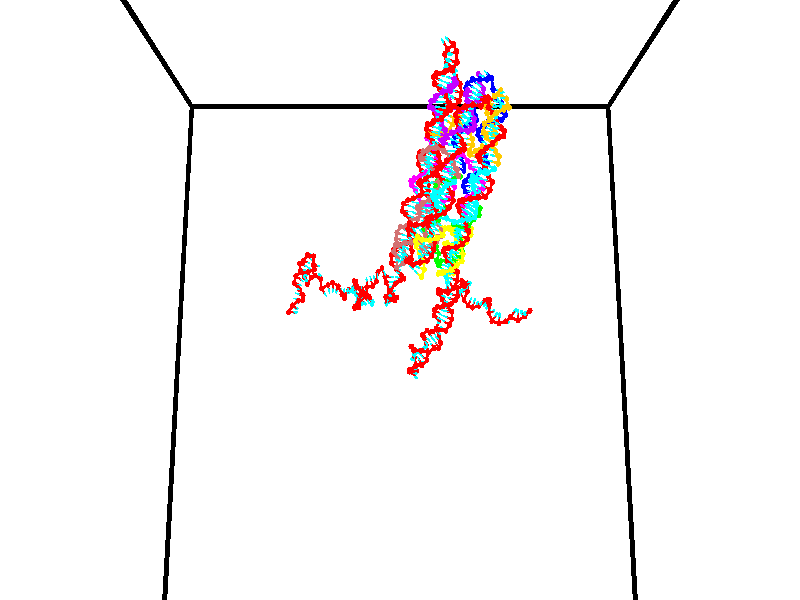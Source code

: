 // switches for output
#declare DRAW_BASES = 1; // possible values are 0, 1; only relevant for DNA ribbons
#declare DRAW_BASES_TYPE = 3; // possible values are 1, 2, 3; only relevant for DNA ribbons
#declare DRAW_FOG = 0; // set to 1 to enable fog

#include "colors.inc"

#include "transforms.inc"
background { rgb <1, 1, 1>}

#default {
   normal{
       ripples 0.25
       frequency 0.20
       turbulence 0.2
       lambda 5
   }
	finish {
		phong 0.1
		phong_size 40.
	}
}

// original window dimensions: 1024x640


// camera settings

camera {
	sky <0, 0.179814, -0.983701>
	up <0, 0.179814, -0.983701>
	right 1.6 * <1, 0, 0>
	location <35, 94.9851, 44.8844>
	look_at <35, 29.7336, 32.9568>
	direction <0, -65.2515, -11.9276>
	angle 67.0682
}


# declare cpy_camera_pos = <35, 94.9851, 44.8844>;
# if (DRAW_FOG = 1)
fog {
	fog_type 2
	up vnormalize(cpy_camera_pos)
	color rgbt<1,1,1,0.3>
	distance 1e-5
	fog_alt 3e-3
	fog_offset 56
}
# end


// LIGHTS

# declare lum = 6;
global_settings {
	ambient_light rgb lum * <0.05, 0.05, 0.05>
	max_trace_level 15
}# declare cpy_direct_light_amount = 0.25;
light_source
{	1000 * <-1, -1.16352, -0.803886>,
	rgb lum * cpy_direct_light_amount
	parallel
}

light_source
{	1000 * <1, 1.16352, 0.803886>,
	rgb lum * cpy_direct_light_amount
	parallel
}

// strand 0

// nucleotide -1

// particle -1
sphere {
	<23.834551, 35.239285, 35.001366> 0.250000
	pigment { color rgbt <1,0,0,0> }
	no_shadow
}
cylinder {
	<24.177481, 35.035225, 34.973835>,  <24.383240, 34.912788, 34.957317>, 0.100000
	pigment { color rgbt <1,0,0,0> }
	no_shadow
}
cylinder {
	<24.177481, 35.035225, 34.973835>,  <23.834551, 35.239285, 35.001366>, 0.100000
	pigment { color rgbt <1,0,0,0> }
	no_shadow
}

// particle -1
sphere {
	<24.177481, 35.035225, 34.973835> 0.100000
	pigment { color rgbt <1,0,0,0> }
	no_shadow
}
sphere {
	0, 1
	scale<0.080000,0.200000,0.300000>
	matrix <-0.244161, -0.285285, -0.926821,
		0.453187, 0.811392, -0.369141,
		0.857325, -0.510153, -0.068823,
		24.434679, 34.882179, 34.953190>
	pigment { color rgbt <0,1,1,0> }
	no_shadow
}
cylinder {
	<24.256609, 35.447575, 34.460606>,  <23.834551, 35.239285, 35.001366>, 0.130000
	pigment { color rgbt <1,0,0,0> }
	no_shadow
}

// nucleotide -1

// particle -1
sphere {
	<24.256609, 35.447575, 34.460606> 0.250000
	pigment { color rgbt <1,0,0,0> }
	no_shadow
}
cylinder {
	<24.412146, 35.087124, 34.537308>,  <24.505468, 34.870853, 34.583328>, 0.100000
	pigment { color rgbt <1,0,0,0> }
	no_shadow
}
cylinder {
	<24.412146, 35.087124, 34.537308>,  <24.256609, 35.447575, 34.460606>, 0.100000
	pigment { color rgbt <1,0,0,0> }
	no_shadow
}

// particle -1
sphere {
	<24.412146, 35.087124, 34.537308> 0.100000
	pigment { color rgbt <1,0,0,0> }
	no_shadow
}
sphere {
	0, 1
	scale<0.080000,0.200000,0.300000>
	matrix <-0.180952, -0.278782, -0.943153,
		0.903359, 0.332040, -0.271463,
		0.388843, -0.901127, 0.191757,
		24.528799, 34.816784, 34.594833>
	pigment { color rgbt <0,1,1,0> }
	no_shadow
}
cylinder {
	<24.817322, 35.429165, 34.056831>,  <24.256609, 35.447575, 34.460606>, 0.130000
	pigment { color rgbt <1,0,0,0> }
	no_shadow
}

// nucleotide -1

// particle -1
sphere {
	<24.817322, 35.429165, 34.056831> 0.250000
	pigment { color rgbt <1,0,0,0> }
	no_shadow
}
cylinder {
	<24.619669, 35.084923, 34.106133>,  <24.501078, 34.878376, 34.135712>, 0.100000
	pigment { color rgbt <1,0,0,0> }
	no_shadow
}
cylinder {
	<24.619669, 35.084923, 34.106133>,  <24.817322, 35.429165, 34.056831>, 0.100000
	pigment { color rgbt <1,0,0,0> }
	no_shadow
}

// particle -1
sphere {
	<24.619669, 35.084923, 34.106133> 0.100000
	pigment { color rgbt <1,0,0,0> }
	no_shadow
}
sphere {
	0, 1
	scale<0.080000,0.200000,0.300000>
	matrix <0.056111, -0.173041, -0.983315,
		0.867574, -0.478973, 0.133795,
		-0.494133, -0.860606, 0.123250,
		24.471430, 34.826740, 34.143108>
	pigment { color rgbt <0,1,1,0> }
	no_shadow
}
cylinder {
	<25.151525, 34.852345, 33.924244>,  <24.817322, 35.429165, 34.056831>, 0.130000
	pigment { color rgbt <1,0,0,0> }
	no_shadow
}

// nucleotide -1

// particle -1
sphere {
	<25.151525, 34.852345, 33.924244> 0.250000
	pigment { color rgbt <1,0,0,0> }
	no_shadow
}
cylinder {
	<24.765648, 34.786053, 33.842369>,  <24.534121, 34.746277, 33.793243>, 0.100000
	pigment { color rgbt <1,0,0,0> }
	no_shadow
}
cylinder {
	<24.765648, 34.786053, 33.842369>,  <25.151525, 34.852345, 33.924244>, 0.100000
	pigment { color rgbt <1,0,0,0> }
	no_shadow
}

// particle -1
sphere {
	<24.765648, 34.786053, 33.842369> 0.100000
	pigment { color rgbt <1,0,0,0> }
	no_shadow
}
sphere {
	0, 1
	scale<0.080000,0.200000,0.300000>
	matrix <0.174617, 0.179328, -0.968168,
		0.197163, -0.969729, -0.144057,
		-0.964695, -0.165732, -0.204688,
		24.476240, 34.736332, 33.780964>
	pigment { color rgbt <0,1,1,0> }
	no_shadow
}
cylinder {
	<25.074476, 34.264622, 33.379124>,  <25.151525, 34.852345, 33.924244>, 0.130000
	pigment { color rgbt <1,0,0,0> }
	no_shadow
}

// nucleotide -1

// particle -1
sphere {
	<25.074476, 34.264622, 33.379124> 0.250000
	pigment { color rgbt <1,0,0,0> }
	no_shadow
}
cylinder {
	<24.782925, 34.536968, 33.350410>,  <24.607994, 34.700375, 33.333183>, 0.100000
	pigment { color rgbt <1,0,0,0> }
	no_shadow
}
cylinder {
	<24.782925, 34.536968, 33.350410>,  <25.074476, 34.264622, 33.379124>, 0.100000
	pigment { color rgbt <1,0,0,0> }
	no_shadow
}

// particle -1
sphere {
	<24.782925, 34.536968, 33.350410> 0.100000
	pigment { color rgbt <1,0,0,0> }
	no_shadow
}
sphere {
	0, 1
	scale<0.080000,0.200000,0.300000>
	matrix <0.261489, 0.179951, -0.948283,
		-0.632737, -0.709956, -0.309202,
		-0.728881, 0.680867, -0.071784,
		24.564260, 34.741230, 33.328876>
	pigment { color rgbt <0,1,1,0> }
	no_shadow
}
cylinder {
	<24.643305, 34.083603, 32.804451>,  <25.074476, 34.264622, 33.379124>, 0.130000
	pigment { color rgbt <1,0,0,0> }
	no_shadow
}

// nucleotide -1

// particle -1
sphere {
	<24.643305, 34.083603, 32.804451> 0.250000
	pigment { color rgbt <1,0,0,0> }
	no_shadow
}
cylinder {
	<24.671675, 34.474369, 32.885048>,  <24.688696, 34.708828, 32.933407>, 0.100000
	pigment { color rgbt <1,0,0,0> }
	no_shadow
}
cylinder {
	<24.671675, 34.474369, 32.885048>,  <24.643305, 34.083603, 32.804451>, 0.100000
	pigment { color rgbt <1,0,0,0> }
	no_shadow
}

// particle -1
sphere {
	<24.671675, 34.474369, 32.885048> 0.100000
	pigment { color rgbt <1,0,0,0> }
	no_shadow
}
sphere {
	0, 1
	scale<0.080000,0.200000,0.300000>
	matrix <0.321109, 0.168887, -0.931862,
		-0.944383, 0.130791, -0.301720,
		0.070923, 0.976919, 0.201492,
		24.692951, 34.767445, 32.945496>
	pigment { color rgbt <0,1,1,0> }
	no_shadow
}
cylinder {
	<24.187654, 34.576321, 32.396042>,  <24.643305, 34.083603, 32.804451>, 0.130000
	pigment { color rgbt <1,0,0,0> }
	no_shadow
}

// nucleotide -1

// particle -1
sphere {
	<24.187654, 34.576321, 32.396042> 0.250000
	pigment { color rgbt <1,0,0,0> }
	no_shadow
}
cylinder {
	<24.534285, 34.743507, 32.505108>,  <24.742264, 34.843819, 32.570545>, 0.100000
	pigment { color rgbt <1,0,0,0> }
	no_shadow
}
cylinder {
	<24.534285, 34.743507, 32.505108>,  <24.187654, 34.576321, 32.396042>, 0.100000
	pigment { color rgbt <1,0,0,0> }
	no_shadow
}

// particle -1
sphere {
	<24.534285, 34.743507, 32.505108> 0.100000
	pigment { color rgbt <1,0,0,0> }
	no_shadow
}
sphere {
	0, 1
	scale<0.080000,0.200000,0.300000>
	matrix <0.238459, 0.133149, -0.961982,
		-0.438385, 0.898650, 0.015715,
		0.866577, 0.417971, 0.272662,
		24.794258, 34.868900, 32.586906>
	pigment { color rgbt <0,1,1,0> }
	no_shadow
}
cylinder {
	<24.410120, 35.013058, 31.859648>,  <24.187654, 34.576321, 32.396042>, 0.130000
	pigment { color rgbt <1,0,0,0> }
	no_shadow
}

// nucleotide -1

// particle -1
sphere {
	<24.410120, 35.013058, 31.859648> 0.250000
	pigment { color rgbt <1,0,0,0> }
	no_shadow
}
cylinder {
	<24.747749, 34.930153, 32.057468>,  <24.950327, 34.880409, 32.176159>, 0.100000
	pigment { color rgbt <1,0,0,0> }
	no_shadow
}
cylinder {
	<24.747749, 34.930153, 32.057468>,  <24.410120, 35.013058, 31.859648>, 0.100000
	pigment { color rgbt <1,0,0,0> }
	no_shadow
}

// particle -1
sphere {
	<24.747749, 34.930153, 32.057468> 0.100000
	pigment { color rgbt <1,0,0,0> }
	no_shadow
}
sphere {
	0, 1
	scale<0.080000,0.200000,0.300000>
	matrix <0.501827, -0.019682, -0.864744,
		0.188966, 0.978087, 0.087399,
		0.844074, -0.207266, 0.494550,
		25.000971, 34.867973, 32.205833>
	pigment { color rgbt <0,1,1,0> }
	no_shadow
}
cylinder {
	<24.954901, 35.375381, 31.611732>,  <24.410120, 35.013058, 31.859648>, 0.130000
	pigment { color rgbt <1,0,0,0> }
	no_shadow
}

// nucleotide -1

// particle -1
sphere {
	<24.954901, 35.375381, 31.611732> 0.250000
	pigment { color rgbt <1,0,0,0> }
	no_shadow
}
cylinder {
	<25.082682, 35.022633, 31.750446>,  <25.159349, 34.810986, 31.833673>, 0.100000
	pigment { color rgbt <1,0,0,0> }
	no_shadow
}
cylinder {
	<25.082682, 35.022633, 31.750446>,  <24.954901, 35.375381, 31.611732>, 0.100000
	pigment { color rgbt <1,0,0,0> }
	no_shadow
}

// particle -1
sphere {
	<25.082682, 35.022633, 31.750446> 0.100000
	pigment { color rgbt <1,0,0,0> }
	no_shadow
}
sphere {
	0, 1
	scale<0.080000,0.200000,0.300000>
	matrix <0.453596, -0.179002, -0.873046,
		0.831987, 0.436195, 0.342829,
		0.319451, -0.881868, 0.346784,
		25.178516, 34.758072, 31.854481>
	pigment { color rgbt <0,1,1,0> }
	no_shadow
}
cylinder {
	<25.703812, 35.281044, 31.571568>,  <24.954901, 35.375381, 31.611732>, 0.130000
	pigment { color rgbt <1,0,0,0> }
	no_shadow
}

// nucleotide -1

// particle -1
sphere {
	<25.703812, 35.281044, 31.571568> 0.250000
	pigment { color rgbt <1,0,0,0> }
	no_shadow
}
cylinder {
	<25.538111, 34.917961, 31.544855>,  <25.438690, 34.700111, 31.528828>, 0.100000
	pigment { color rgbt <1,0,0,0> }
	no_shadow
}
cylinder {
	<25.538111, 34.917961, 31.544855>,  <25.703812, 35.281044, 31.571568>, 0.100000
	pigment { color rgbt <1,0,0,0> }
	no_shadow
}

// particle -1
sphere {
	<25.538111, 34.917961, 31.544855> 0.100000
	pigment { color rgbt <1,0,0,0> }
	no_shadow
}
sphere {
	0, 1
	scale<0.080000,0.200000,0.300000>
	matrix <0.507097, -0.169250, -0.845108,
		0.755809, -0.383952, 0.530409,
		-0.414252, -0.907709, -0.066780,
		25.413836, 34.645649, 31.524820>
	pigment { color rgbt <0,1,1,0> }
	no_shadow
}
cylinder {
	<26.262882, 34.901581, 31.265482>,  <25.703812, 35.281044, 31.571568>, 0.130000
	pigment { color rgbt <1,0,0,0> }
	no_shadow
}

// nucleotide -1

// particle -1
sphere {
	<26.262882, 34.901581, 31.265482> 0.250000
	pigment { color rgbt <1,0,0,0> }
	no_shadow
}
cylinder {
	<25.926300, 34.686466, 31.244558>,  <25.724350, 34.557396, 31.232004>, 0.100000
	pigment { color rgbt <1,0,0,0> }
	no_shadow
}
cylinder {
	<25.926300, 34.686466, 31.244558>,  <26.262882, 34.901581, 31.265482>, 0.100000
	pigment { color rgbt <1,0,0,0> }
	no_shadow
}

// particle -1
sphere {
	<25.926300, 34.686466, 31.244558> 0.100000
	pigment { color rgbt <1,0,0,0> }
	no_shadow
}
sphere {
	0, 1
	scale<0.080000,0.200000,0.300000>
	matrix <0.269872, -0.334433, -0.902953,
		0.468106, -0.773910, 0.426545,
		-0.841455, -0.537790, -0.052307,
		25.673864, 34.525131, 31.228867>
	pigment { color rgbt <0,1,1,0> }
	no_shadow
}
cylinder {
	<26.071112, 34.409283, 30.722013>,  <26.262882, 34.901581, 31.265482>, 0.130000
	pigment { color rgbt <1,0,0,0> }
	no_shadow
}

// nucleotide -1

// particle -1
sphere {
	<26.071112, 34.409283, 30.722013> 0.250000
	pigment { color rgbt <1,0,0,0> }
	no_shadow
}
cylinder {
	<26.289875, 34.074409, 30.720263>,  <26.421133, 33.873486, 30.719212>, 0.100000
	pigment { color rgbt <1,0,0,0> }
	no_shadow
}
cylinder {
	<26.289875, 34.074409, 30.720263>,  <26.071112, 34.409283, 30.722013>, 0.100000
	pigment { color rgbt <1,0,0,0> }
	no_shadow
}

// particle -1
sphere {
	<26.289875, 34.074409, 30.720263> 0.100000
	pigment { color rgbt <1,0,0,0> }
	no_shadow
}
sphere {
	0, 1
	scale<0.080000,0.200000,0.300000>
	matrix <-0.045494, -0.024499, -0.998664,
		0.835957, 0.546375, -0.051486,
		0.546906, -0.837183, -0.004377,
		26.453947, 33.823254, 30.718950>
	pigment { color rgbt <0,1,1,0> }
	no_shadow
}
cylinder {
	<26.159660, 34.862389, 30.105810>,  <26.071112, 34.409283, 30.722013>, 0.130000
	pigment { color rgbt <1,0,0,0> }
	no_shadow
}

// nucleotide -1

// particle -1
sphere {
	<26.159660, 34.862389, 30.105810> 0.250000
	pigment { color rgbt <1,0,0,0> }
	no_shadow
}
cylinder {
	<26.004015, 34.520844, 29.967527>,  <25.910629, 34.315918, 29.884558>, 0.100000
	pigment { color rgbt <1,0,0,0> }
	no_shadow
}
cylinder {
	<26.004015, 34.520844, 29.967527>,  <26.159660, 34.862389, 30.105810>, 0.100000
	pigment { color rgbt <1,0,0,0> }
	no_shadow
}

// particle -1
sphere {
	<26.004015, 34.520844, 29.967527> 0.100000
	pigment { color rgbt <1,0,0,0> }
	no_shadow
}
sphere {
	0, 1
	scale<0.080000,0.200000,0.300000>
	matrix <-0.748702, 0.074495, 0.658707,
		-0.536691, 0.515142, -0.668275,
		-0.389111, -0.853861, -0.345707,
		25.887281, 34.264687, 29.863815>
	pigment { color rgbt <0,1,1,0> }
	no_shadow
}
cylinder {
	<25.526896, 34.911495, 30.002851>,  <26.159660, 34.862389, 30.105810>, 0.130000
	pigment { color rgbt <1,0,0,0> }
	no_shadow
}

// nucleotide -1

// particle -1
sphere {
	<25.526896, 34.911495, 30.002851> 0.250000
	pigment { color rgbt <1,0,0,0> }
	no_shadow
}
cylinder {
	<25.639507, 34.539764, 30.098427>,  <25.707073, 34.316727, 30.155771>, 0.100000
	pigment { color rgbt <1,0,0,0> }
	no_shadow
}
cylinder {
	<25.639507, 34.539764, 30.098427>,  <25.526896, 34.911495, 30.002851>, 0.100000
	pigment { color rgbt <1,0,0,0> }
	no_shadow
}

// particle -1
sphere {
	<25.639507, 34.539764, 30.098427> 0.100000
	pigment { color rgbt <1,0,0,0> }
	no_shadow
}
sphere {
	0, 1
	scale<0.080000,0.200000,0.300000>
	matrix <-0.564324, 0.041038, 0.824533,
		-0.776067, -0.366967, -0.512889,
		0.281528, -0.929329, 0.238937,
		25.723967, 34.260967, 30.170107>
	pigment { color rgbt <0,1,1,0> }
	no_shadow
}
cylinder {
	<25.139872, 34.905506, 30.522861>,  <25.526896, 34.911495, 30.002851>, 0.130000
	pigment { color rgbt <1,0,0,0> }
	no_shadow
}

// nucleotide -1

// particle -1
sphere {
	<25.139872, 34.905506, 30.522861> 0.250000
	pigment { color rgbt <1,0,0,0> }
	no_shadow
}
cylinder {
	<25.327637, 34.552784, 30.504652>,  <25.440296, 34.341152, 30.493727>, 0.100000
	pigment { color rgbt <1,0,0,0> }
	no_shadow
}
cylinder {
	<25.327637, 34.552784, 30.504652>,  <25.139872, 34.905506, 30.522861>, 0.100000
	pigment { color rgbt <1,0,0,0> }
	no_shadow
}

// particle -1
sphere {
	<25.327637, 34.552784, 30.504652> 0.100000
	pigment { color rgbt <1,0,0,0> }
	no_shadow
}
sphere {
	0, 1
	scale<0.080000,0.200000,0.300000>
	matrix <-0.442687, -0.279637, 0.851957,
		-0.763989, -0.379768, -0.521629,
		0.469413, -0.881805, -0.045521,
		25.468460, 34.288242, 30.490995>
	pigment { color rgbt <0,1,1,0> }
	no_shadow
}
cylinder {
	<24.620396, 34.307545, 30.600077>,  <25.139872, 34.905506, 30.522861>, 0.130000
	pigment { color rgbt <1,0,0,0> }
	no_shadow
}

// nucleotide -1

// particle -1
sphere {
	<24.620396, 34.307545, 30.600077> 0.250000
	pigment { color rgbt <1,0,0,0> }
	no_shadow
}
cylinder {
	<24.995457, 34.241081, 30.722189>,  <25.220493, 34.201202, 30.795456>, 0.100000
	pigment { color rgbt <1,0,0,0> }
	no_shadow
}
cylinder {
	<24.995457, 34.241081, 30.722189>,  <24.620396, 34.307545, 30.600077>, 0.100000
	pigment { color rgbt <1,0,0,0> }
	no_shadow
}

// particle -1
sphere {
	<24.995457, 34.241081, 30.722189> 0.100000
	pigment { color rgbt <1,0,0,0> }
	no_shadow
}
sphere {
	0, 1
	scale<0.080000,0.200000,0.300000>
	matrix <-0.313448, -0.024733, 0.949283,
		-0.150183, -0.985789, -0.075274,
		0.937654, -0.166160, 0.305279,
		25.276752, 34.191235, 30.813772>
	pigment { color rgbt <0,1,1,0> }
	no_shadow
}
cylinder {
	<24.661123, 33.732613, 31.096542>,  <24.620396, 34.307545, 30.600077>, 0.130000
	pigment { color rgbt <1,0,0,0> }
	no_shadow
}

// nucleotide -1

// particle -1
sphere {
	<24.661123, 33.732613, 31.096542> 0.250000
	pigment { color rgbt <1,0,0,0> }
	no_shadow
}
cylinder {
	<24.960119, 33.994816, 31.139559>,  <25.139517, 34.152138, 31.165369>, 0.100000
	pigment { color rgbt <1,0,0,0> }
	no_shadow
}
cylinder {
	<24.960119, 33.994816, 31.139559>,  <24.661123, 33.732613, 31.096542>, 0.100000
	pigment { color rgbt <1,0,0,0> }
	no_shadow
}

// particle -1
sphere {
	<24.960119, 33.994816, 31.139559> 0.100000
	pigment { color rgbt <1,0,0,0> }
	no_shadow
}
sphere {
	0, 1
	scale<0.080000,0.200000,0.300000>
	matrix <-0.253280, 0.131584, 0.958402,
		0.614092, -0.743634, 0.264385,
		0.747489, 0.655511, 0.107542,
		25.184366, 34.191467, 31.171822>
	pigment { color rgbt <0,1,1,0> }
	no_shadow
}
cylinder {
	<25.040678, 33.471321, 31.653276>,  <24.661123, 33.732613, 31.096542>, 0.130000
	pigment { color rgbt <1,0,0,0> }
	no_shadow
}

// nucleotide -1

// particle -1
sphere {
	<25.040678, 33.471321, 31.653276> 0.250000
	pigment { color rgbt <1,0,0,0> }
	no_shadow
}
cylinder {
	<25.176455, 33.846176, 31.620886>,  <25.257921, 34.071087, 31.601452>, 0.100000
	pigment { color rgbt <1,0,0,0> }
	no_shadow
}
cylinder {
	<25.176455, 33.846176, 31.620886>,  <25.040678, 33.471321, 31.653276>, 0.100000
	pigment { color rgbt <1,0,0,0> }
	no_shadow
}

// particle -1
sphere {
	<25.176455, 33.846176, 31.620886> 0.100000
	pigment { color rgbt <1,0,0,0> }
	no_shadow
}
sphere {
	0, 1
	scale<0.080000,0.200000,0.300000>
	matrix <-0.061186, 0.107905, 0.992276,
		0.938635, -0.331865, 0.093967,
		0.339441, 0.937135, -0.080978,
		25.278286, 34.127316, 31.596592>
	pigment { color rgbt <0,1,1,0> }
	no_shadow
}
cylinder {
	<25.355244, 33.489494, 32.249744>,  <25.040678, 33.471321, 31.653276>, 0.130000
	pigment { color rgbt <1,0,0,0> }
	no_shadow
}

// nucleotide -1

// particle -1
sphere {
	<25.355244, 33.489494, 32.249744> 0.250000
	pigment { color rgbt <1,0,0,0> }
	no_shadow
}
cylinder {
	<25.352863, 33.877888, 32.154114>,  <25.351435, 34.110924, 32.096737>, 0.100000
	pigment { color rgbt <1,0,0,0> }
	no_shadow
}
cylinder {
	<25.352863, 33.877888, 32.154114>,  <25.355244, 33.489494, 32.249744>, 0.100000
	pigment { color rgbt <1,0,0,0> }
	no_shadow
}

// particle -1
sphere {
	<25.352863, 33.877888, 32.154114> 0.100000
	pigment { color rgbt <1,0,0,0> }
	no_shadow
}
sphere {
	0, 1
	scale<0.080000,0.200000,0.300000>
	matrix <0.083905, 0.238723, 0.967456,
		0.996456, -0.014303, -0.082891,
		-0.005950, 0.970982, -0.239078,
		25.351078, 34.169182, 32.082390>
	pigment { color rgbt <0,1,1,0> }
	no_shadow
}
cylinder {
	<25.744919, 33.312199, 31.613960>,  <25.355244, 33.489494, 32.249744>, 0.130000
	pigment { color rgbt <1,0,0,0> }
	no_shadow
}

// nucleotide -1

// particle -1
sphere {
	<25.744919, 33.312199, 31.613960> 0.250000
	pigment { color rgbt <1,0,0,0> }
	no_shadow
}
cylinder {
	<25.483135, 33.188625, 31.337919>,  <25.326065, 33.114479, 31.172295>, 0.100000
	pigment { color rgbt <1,0,0,0> }
	no_shadow
}
cylinder {
	<25.483135, 33.188625, 31.337919>,  <25.744919, 33.312199, 31.613960>, 0.100000
	pigment { color rgbt <1,0,0,0> }
	no_shadow
}

// particle -1
sphere {
	<25.483135, 33.188625, 31.337919> 0.100000
	pigment { color rgbt <1,0,0,0> }
	no_shadow
}
sphere {
	0, 1
	scale<0.080000,0.200000,0.300000>
	matrix <0.697844, 0.104512, -0.708583,
		0.291033, -0.945322, 0.147192,
		-0.654456, -0.308938, -0.690104,
		25.286798, 33.095943, 31.130888>
	pigment { color rgbt <0,1,1,0> }
	no_shadow
}
cylinder {
	<26.039505, 32.698654, 31.323807>,  <25.744919, 33.312199, 31.613960>, 0.130000
	pigment { color rgbt <1,0,0,0> }
	no_shadow
}

// nucleotide -1

// particle -1
sphere {
	<26.039505, 32.698654, 31.323807> 0.250000
	pigment { color rgbt <1,0,0,0> }
	no_shadow
}
cylinder {
	<25.800194, 32.866383, 31.050680>,  <25.656607, 32.967018, 30.886805>, 0.100000
	pigment { color rgbt <1,0,0,0> }
	no_shadow
}
cylinder {
	<25.800194, 32.866383, 31.050680>,  <26.039505, 32.698654, 31.323807>, 0.100000
	pigment { color rgbt <1,0,0,0> }
	no_shadow
}

// particle -1
sphere {
	<25.800194, 32.866383, 31.050680> 0.100000
	pigment { color rgbt <1,0,0,0> }
	no_shadow
}
sphere {
	0, 1
	scale<0.080000,0.200000,0.300000>
	matrix <0.721182, -0.089610, -0.686925,
		-0.349227, -0.903406, -0.248793,
		-0.598278, 0.419318, -0.682814,
		25.620710, 32.992180, 30.845837>
	pigment { color rgbt <0,1,1,0> }
	no_shadow
}
cylinder {
	<26.577164, 32.395840, 31.558388>,  <26.039505, 32.698654, 31.323807>, 0.130000
	pigment { color rgbt <1,0,0,0> }
	no_shadow
}

// nucleotide -1

// particle -1
sphere {
	<26.577164, 32.395840, 31.558388> 0.250000
	pigment { color rgbt <1,0,0,0> }
	no_shadow
}
cylinder {
	<26.578428, 32.778687, 31.442513>,  <26.579187, 33.008396, 31.372988>, 0.100000
	pigment { color rgbt <1,0,0,0> }
	no_shadow
}
cylinder {
	<26.578428, 32.778687, 31.442513>,  <26.577164, 32.395840, 31.558388>, 0.100000
	pigment { color rgbt <1,0,0,0> }
	no_shadow
}

// particle -1
sphere {
	<26.578428, 32.778687, 31.442513> 0.100000
	pigment { color rgbt <1,0,0,0> }
	no_shadow
}
sphere {
	0, 1
	scale<0.080000,0.200000,0.300000>
	matrix <-0.084748, 0.288905, 0.953600,
		0.996397, 0.021537, 0.082026,
		0.003160, 0.957116, -0.289689,
		26.579376, 33.065823, 31.355606>
	pigment { color rgbt <0,1,1,0> }
	no_shadow
}
cylinder {
	<26.683203, 32.215702, 32.379082>,  <26.577164, 32.395840, 31.558388>, 0.130000
	pigment { color rgbt <1,0,0,0> }
	no_shadow
}

// nucleotide -1

// particle -1
sphere {
	<26.683203, 32.215702, 32.379082> 0.250000
	pigment { color rgbt <1,0,0,0> }
	no_shadow
}
cylinder {
	<26.919418, 32.285603, 32.694225>,  <27.061148, 32.327545, 32.883312>, 0.100000
	pigment { color rgbt <1,0,0,0> }
	no_shadow
}
cylinder {
	<26.919418, 32.285603, 32.694225>,  <26.683203, 32.215702, 32.379082>, 0.100000
	pigment { color rgbt <1,0,0,0> }
	no_shadow
}

// particle -1
sphere {
	<26.919418, 32.285603, 32.694225> 0.100000
	pigment { color rgbt <1,0,0,0> }
	no_shadow
}
sphere {
	0, 1
	scale<0.080000,0.200000,0.300000>
	matrix <0.803841, -0.213815, -0.555088,
		0.071454, 0.961116, -0.266739,
		0.590537, 0.174753, 0.787863,
		27.096579, 32.338028, 32.930584>
	pigment { color rgbt <0,1,1,0> }
	no_shadow
}
cylinder {
	<27.335049, 32.001972, 32.020149>,  <26.683203, 32.215702, 32.379082>, 0.130000
	pigment { color rgbt <1,0,0,0> }
	no_shadow
}

// nucleotide -1

// particle -1
sphere {
	<27.335049, 32.001972, 32.020149> 0.250000
	pigment { color rgbt <1,0,0,0> }
	no_shadow
}
cylinder {
	<27.433584, 32.185520, 32.361618>,  <27.492706, 32.295650, 32.566498>, 0.100000
	pigment { color rgbt <1,0,0,0> }
	no_shadow
}
cylinder {
	<27.433584, 32.185520, 32.361618>,  <27.335049, 32.001972, 32.020149>, 0.100000
	pigment { color rgbt <1,0,0,0> }
	no_shadow
}

// particle -1
sphere {
	<27.433584, 32.185520, 32.361618> 0.100000
	pigment { color rgbt <1,0,0,0> }
	no_shadow
}
sphere {
	0, 1
	scale<0.080000,0.200000,0.300000>
	matrix <0.966618, -0.180368, -0.181980,
		0.070469, 0.870002, -0.487986,
		0.246340, 0.458872, 0.853670,
		27.507486, 32.323181, 32.617718>
	pigment { color rgbt <0,1,1,0> }
	no_shadow
}
cylinder {
	<27.883558, 32.564949, 31.914185>,  <27.335049, 32.001972, 32.020149>, 0.130000
	pigment { color rgbt <1,0,0,0> }
	no_shadow
}

// nucleotide -1

// particle -1
sphere {
	<27.883558, 32.564949, 31.914185> 0.250000
	pigment { color rgbt <1,0,0,0> }
	no_shadow
}
cylinder {
	<27.884243, 32.413017, 32.284206>,  <27.884653, 32.321857, 32.506218>, 0.100000
	pigment { color rgbt <1,0,0,0> }
	no_shadow
}
cylinder {
	<27.884243, 32.413017, 32.284206>,  <27.883558, 32.564949, 31.914185>, 0.100000
	pigment { color rgbt <1,0,0,0> }
	no_shadow
}

// particle -1
sphere {
	<27.884243, 32.413017, 32.284206> 0.100000
	pigment { color rgbt <1,0,0,0> }
	no_shadow
}
sphere {
	0, 1
	scale<0.080000,0.200000,0.300000>
	matrix <0.948865, -0.291402, -0.121407,
		0.315677, 0.877959, 0.359912,
		0.001711, -0.379833, 0.925053,
		27.884756, 32.299068, 32.561722>
	pigment { color rgbt <0,1,1,0> }
	no_shadow
}
cylinder {
	<28.499245, 32.670383, 32.268322>,  <27.883558, 32.564949, 31.914185>, 0.130000
	pigment { color rgbt <1,0,0,0> }
	no_shadow
}

// nucleotide -1

// particle -1
sphere {
	<28.499245, 32.670383, 32.268322> 0.250000
	pigment { color rgbt <1,0,0,0> }
	no_shadow
}
cylinder {
	<28.357452, 32.341309, 32.446098>,  <28.272377, 32.143864, 32.552765>, 0.100000
	pigment { color rgbt <1,0,0,0> }
	no_shadow
}
cylinder {
	<28.357452, 32.341309, 32.446098>,  <28.499245, 32.670383, 32.268322>, 0.100000
	pigment { color rgbt <1,0,0,0> }
	no_shadow
}

// particle -1
sphere {
	<28.357452, 32.341309, 32.446098> 0.100000
	pigment { color rgbt <1,0,0,0> }
	no_shadow
}
sphere {
	0, 1
	scale<0.080000,0.200000,0.300000>
	matrix <0.836011, -0.491745, -0.243460,
		0.418843, 0.285256, 0.862090,
		-0.354480, -0.822689, 0.444441,
		28.251108, 32.094501, 32.579430>
	pigment { color rgbt <0,1,1,0> }
	no_shadow
}
cylinder {
	<28.879705, 32.565758, 32.960964>,  <28.499245, 32.670383, 32.268322>, 0.130000
	pigment { color rgbt <1,0,0,0> }
	no_shadow
}

// nucleotide -1

// particle -1
sphere {
	<28.879705, 32.565758, 32.960964> 0.250000
	pigment { color rgbt <1,0,0,0> }
	no_shadow
}
cylinder {
	<28.790495, 32.272251, 32.704266>,  <28.736969, 32.096146, 32.550247>, 0.100000
	pigment { color rgbt <1,0,0,0> }
	no_shadow
}
cylinder {
	<28.790495, 32.272251, 32.704266>,  <28.879705, 32.565758, 32.960964>, 0.100000
	pigment { color rgbt <1,0,0,0> }
	no_shadow
}

// particle -1
sphere {
	<28.790495, 32.272251, 32.704266> 0.100000
	pigment { color rgbt <1,0,0,0> }
	no_shadow
}
sphere {
	0, 1
	scale<0.080000,0.200000,0.300000>
	matrix <0.950020, -0.311139, 0.025592,
		-0.218452, -0.603968, 0.766487,
		-0.223027, -0.733768, -0.641750,
		28.723587, 32.052120, 32.511742>
	pigment { color rgbt <0,1,1,0> }
	no_shadow
}
cylinder {
	<29.119455, 31.948889, 33.213661>,  <28.879705, 32.565758, 32.960964>, 0.130000
	pigment { color rgbt <1,0,0,0> }
	no_shadow
}

// nucleotide -1

// particle -1
sphere {
	<29.119455, 31.948889, 33.213661> 0.250000
	pigment { color rgbt <1,0,0,0> }
	no_shadow
}
cylinder {
	<29.077454, 31.851143, 32.828068>,  <29.052252, 31.792496, 32.596714>, 0.100000
	pigment { color rgbt <1,0,0,0> }
	no_shadow
}
cylinder {
	<29.077454, 31.851143, 32.828068>,  <29.119455, 31.948889, 33.213661>, 0.100000
	pigment { color rgbt <1,0,0,0> }
	no_shadow
}

// particle -1
sphere {
	<29.077454, 31.851143, 32.828068> 0.100000
	pigment { color rgbt <1,0,0,0> }
	no_shadow
}
sphere {
	0, 1
	scale<0.080000,0.200000,0.300000>
	matrix <0.853015, -0.520427, 0.039007,
		-0.511214, -0.818194, 0.263095,
		-0.105007, -0.244365, -0.963981,
		29.045952, 31.777834, 32.538872>
	pigment { color rgbt <0,1,1,0> }
	no_shadow
}
cylinder {
	<29.083426, 31.225079, 33.083656>,  <29.119455, 31.948889, 33.213661>, 0.130000
	pigment { color rgbt <1,0,0,0> }
	no_shadow
}

// nucleotide -1

// particle -1
sphere {
	<29.083426, 31.225079, 33.083656> 0.250000
	pigment { color rgbt <1,0,0,0> }
	no_shadow
}
cylinder {
	<29.237099, 31.355171, 32.738026>,  <29.329302, 31.433228, 32.530647>, 0.100000
	pigment { color rgbt <1,0,0,0> }
	no_shadow
}
cylinder {
	<29.237099, 31.355171, 32.738026>,  <29.083426, 31.225079, 33.083656>, 0.100000
	pigment { color rgbt <1,0,0,0> }
	no_shadow
}

// particle -1
sphere {
	<29.237099, 31.355171, 32.738026> 0.100000
	pigment { color rgbt <1,0,0,0> }
	no_shadow
}
sphere {
	0, 1
	scale<0.080000,0.200000,0.300000>
	matrix <0.739219, -0.669068, 0.076835,
		-0.553136, -0.668260, -0.497462,
		0.384182, 0.325233, -0.864076,
		29.352354, 31.452742, 32.478802>
	pigment { color rgbt <0,1,1,0> }
	no_shadow
}
cylinder {
	<29.053169, 30.687668, 32.641487>,  <29.083426, 31.225079, 33.083656>, 0.130000
	pigment { color rgbt <1,0,0,0> }
	no_shadow
}

// nucleotide -1

// particle -1
sphere {
	<29.053169, 30.687668, 32.641487> 0.250000
	pigment { color rgbt <1,0,0,0> }
	no_shadow
}
cylinder {
	<29.362381, 30.914726, 32.528206>,  <29.547909, 31.050961, 32.460239>, 0.100000
	pigment { color rgbt <1,0,0,0> }
	no_shadow
}
cylinder {
	<29.362381, 30.914726, 32.528206>,  <29.053169, 30.687668, 32.641487>, 0.100000
	pigment { color rgbt <1,0,0,0> }
	no_shadow
}

// particle -1
sphere {
	<29.362381, 30.914726, 32.528206> 0.100000
	pigment { color rgbt <1,0,0,0> }
	no_shadow
}
sphere {
	0, 1
	scale<0.080000,0.200000,0.300000>
	matrix <0.613705, -0.782205, 0.107341,
		-0.160589, -0.256779, -0.953035,
		0.773031, 0.567645, -0.283200,
		29.594290, 31.085020, 32.443245>
	pigment { color rgbt <0,1,1,0> }
	no_shadow
}
cylinder {
	<29.398420, 30.314049, 32.121639>,  <29.053169, 30.687668, 32.641487>, 0.130000
	pigment { color rgbt <1,0,0,0> }
	no_shadow
}

// nucleotide -1

// particle -1
sphere {
	<29.398420, 30.314049, 32.121639> 0.250000
	pigment { color rgbt <1,0,0,0> }
	no_shadow
}
cylinder {
	<29.672394, 30.564146, 32.271275>,  <29.836777, 30.714205, 32.361053>, 0.100000
	pigment { color rgbt <1,0,0,0> }
	no_shadow
}
cylinder {
	<29.672394, 30.564146, 32.271275>,  <29.398420, 30.314049, 32.121639>, 0.100000
	pigment { color rgbt <1,0,0,0> }
	no_shadow
}

// particle -1
sphere {
	<29.672394, 30.564146, 32.271275> 0.100000
	pigment { color rgbt <1,0,0,0> }
	no_shadow
}
sphere {
	0, 1
	scale<0.080000,0.200000,0.300000>
	matrix <0.642491, -0.760431, 0.094609,
		0.343620, 0.175546, -0.922556,
		0.684931, 0.625243, 0.374085,
		29.877872, 30.751719, 32.383499>
	pigment { color rgbt <0,1,1,0> }
	no_shadow
}
cylinder {
	<30.151037, 30.272322, 31.848152>,  <29.398420, 30.314049, 32.121639>, 0.130000
	pigment { color rgbt <1,0,0,0> }
	no_shadow
}

// nucleotide -1

// particle -1
sphere {
	<30.151037, 30.272322, 31.848152> 0.250000
	pigment { color rgbt <1,0,0,0> }
	no_shadow
}
cylinder {
	<30.158514, 30.401014, 32.226810>,  <30.163000, 30.478230, 32.454006>, 0.100000
	pigment { color rgbt <1,0,0,0> }
	no_shadow
}
cylinder {
	<30.158514, 30.401014, 32.226810>,  <30.151037, 30.272322, 31.848152>, 0.100000
	pigment { color rgbt <1,0,0,0> }
	no_shadow
}

// particle -1
sphere {
	<30.158514, 30.401014, 32.226810> 0.100000
	pigment { color rgbt <1,0,0,0> }
	no_shadow
}
sphere {
	0, 1
	scale<0.080000,0.200000,0.300000>
	matrix <0.609322, -0.754337, 0.244341,
		0.792702, 0.572246, -0.210136,
		0.018690, 0.321731, 0.946647,
		30.164122, 30.497534, 32.510803>
	pigment { color rgbt <0,1,1,0> }
	no_shadow
}
cylinder {
	<30.797192, 30.152945, 31.966114>,  <30.151037, 30.272322, 31.848152>, 0.130000
	pigment { color rgbt <1,0,0,0> }
	no_shadow
}

// nucleotide -1

// particle -1
sphere {
	<30.797192, 30.152945, 31.966114> 0.250000
	pigment { color rgbt <1,0,0,0> }
	no_shadow
}
cylinder {
	<30.666475, 30.209175, 32.339947>,  <30.588045, 30.242914, 32.564247>, 0.100000
	pigment { color rgbt <1,0,0,0> }
	no_shadow
}
cylinder {
	<30.666475, 30.209175, 32.339947>,  <30.797192, 30.152945, 31.966114>, 0.100000
	pigment { color rgbt <1,0,0,0> }
	no_shadow
}

// particle -1
sphere {
	<30.666475, 30.209175, 32.339947> 0.100000
	pigment { color rgbt <1,0,0,0> }
	no_shadow
}
sphere {
	0, 1
	scale<0.080000,0.200000,0.300000>
	matrix <0.612008, -0.722061, 0.322606,
		0.720177, 0.677397, 0.149927,
		-0.326789, 0.140576, 0.934584,
		30.568439, 30.251348, 32.620323>
	pigment { color rgbt <0,1,1,0> }
	no_shadow
}
cylinder {
	<31.263088, 30.321529, 32.559608>,  <30.797192, 30.152945, 31.966114>, 0.130000
	pigment { color rgbt <1,0,0,0> }
	no_shadow
}

// nucleotide -1

// particle -1
sphere {
	<31.263088, 30.321529, 32.559608> 0.250000
	pigment { color rgbt <1,0,0,0> }
	no_shadow
}
cylinder {
	<30.951851, 30.100000, 32.678169>,  <30.765108, 29.967083, 32.749306>, 0.100000
	pigment { color rgbt <1,0,0,0> }
	no_shadow
}
cylinder {
	<30.951851, 30.100000, 32.678169>,  <31.263088, 30.321529, 32.559608>, 0.100000
	pigment { color rgbt <1,0,0,0> }
	no_shadow
}

// particle -1
sphere {
	<30.951851, 30.100000, 32.678169> 0.100000
	pigment { color rgbt <1,0,0,0> }
	no_shadow
}
sphere {
	0, 1
	scale<0.080000,0.200000,0.300000>
	matrix <0.626660, -0.651897, 0.426999,
		-0.043259, 0.517987, 0.854294,
		-0.778091, -0.553823, 0.296401,
		30.718424, 29.933853, 32.767090>
	pigment { color rgbt <0,1,1,0> }
	no_shadow
}
cylinder {
	<31.081873, 29.549561, 32.494644>,  <31.263088, 30.321529, 32.559608>, 0.130000
	pigment { color rgbt <1,0,0,0> }
	no_shadow
}

// nucleotide -1

// particle -1
sphere {
	<31.081873, 29.549561, 32.494644> 0.250000
	pigment { color rgbt <1,0,0,0> }
	no_shadow
}
cylinder {
	<31.317234, 29.520369, 32.816750>,  <31.458450, 29.502853, 33.010014>, 0.100000
	pigment { color rgbt <1,0,0,0> }
	no_shadow
}
cylinder {
	<31.317234, 29.520369, 32.816750>,  <31.081873, 29.549561, 32.494644>, 0.100000
	pigment { color rgbt <1,0,0,0> }
	no_shadow
}

// particle -1
sphere {
	<31.317234, 29.520369, 32.816750> 0.100000
	pigment { color rgbt <1,0,0,0> }
	no_shadow
}
sphere {
	0, 1
	scale<0.080000,0.200000,0.300000>
	matrix <-0.764527, 0.273986, 0.583464,
		-0.263212, -0.958961, 0.105420,
		0.588403, -0.072978, 0.805268,
		31.493755, 29.498476, 33.058331>
	pigment { color rgbt <0,1,1,0> }
	no_shadow
}
cylinder {
	<30.692045, 29.156179, 32.953392>,  <31.081873, 29.549561, 32.494644>, 0.130000
	pigment { color rgbt <1,0,0,0> }
	no_shadow
}

// nucleotide -1

// particle -1
sphere {
	<30.692045, 29.156179, 32.953392> 0.250000
	pigment { color rgbt <1,0,0,0> }
	no_shadow
}
cylinder {
	<30.959345, 29.403660, 33.118633>,  <31.119724, 29.552149, 33.217777>, 0.100000
	pigment { color rgbt <1,0,0,0> }
	no_shadow
}
cylinder {
	<30.959345, 29.403660, 33.118633>,  <30.692045, 29.156179, 32.953392>, 0.100000
	pigment { color rgbt <1,0,0,0> }
	no_shadow
}

// particle -1
sphere {
	<30.959345, 29.403660, 33.118633> 0.100000
	pigment { color rgbt <1,0,0,0> }
	no_shadow
}
sphere {
	0, 1
	scale<0.080000,0.200000,0.300000>
	matrix <-0.743027, 0.527590, 0.411777,
		0.036818, -0.582116, 0.812272,
		0.668248, 0.618701, 0.413102,
		31.159819, 29.589270, 33.242565>
	pigment { color rgbt <0,1,1,0> }
	no_shadow
}
cylinder {
	<30.458633, 29.302279, 33.596943>,  <30.692045, 29.156179, 32.953392>, 0.130000
	pigment { color rgbt <1,0,0,0> }
	no_shadow
}

// nucleotide -1

// particle -1
sphere {
	<30.458633, 29.302279, 33.596943> 0.250000
	pigment { color rgbt <1,0,0,0> }
	no_shadow
}
cylinder {
	<30.680330, 29.600588, 33.449081>,  <30.813349, 29.779573, 33.360367>, 0.100000
	pigment { color rgbt <1,0,0,0> }
	no_shadow
}
cylinder {
	<30.680330, 29.600588, 33.449081>,  <30.458633, 29.302279, 33.596943>, 0.100000
	pigment { color rgbt <1,0,0,0> }
	no_shadow
}

// particle -1
sphere {
	<30.680330, 29.600588, 33.449081> 0.100000
	pigment { color rgbt <1,0,0,0> }
	no_shadow
}
sphere {
	0, 1
	scale<0.080000,0.200000,0.300000>
	matrix <-0.667689, 0.663519, 0.337540,
		0.496997, 0.059731, 0.865694,
		0.554243, 0.745771, -0.369648,
		30.846603, 29.824320, 33.338188>
	pigment { color rgbt <0,1,1,0> }
	no_shadow
}
cylinder {
	<30.054132, 29.917727, 33.770607>,  <30.458633, 29.302279, 33.596943>, 0.130000
	pigment { color rgbt <1,0,0,0> }
	no_shadow
}

// nucleotide -1

// particle -1
sphere {
	<30.054132, 29.917727, 33.770607> 0.250000
	pigment { color rgbt <1,0,0,0> }
	no_shadow
}
cylinder {
	<30.359438, 30.053844, 33.550926>,  <30.542622, 30.135515, 33.419117>, 0.100000
	pigment { color rgbt <1,0,0,0> }
	no_shadow
}
cylinder {
	<30.359438, 30.053844, 33.550926>,  <30.054132, 29.917727, 33.770607>, 0.100000
	pigment { color rgbt <1,0,0,0> }
	no_shadow
}

// particle -1
sphere {
	<30.359438, 30.053844, 33.550926> 0.100000
	pigment { color rgbt <1,0,0,0> }
	no_shadow
}
sphere {
	0, 1
	scale<0.080000,0.200000,0.300000>
	matrix <-0.467203, 0.877848, -0.105376,
		0.446261, 0.337021, 0.829017,
		0.763265, 0.340294, -0.549206,
		30.588417, 30.155933, 33.386166>
	pigment { color rgbt <0,1,1,0> }
	no_shadow
}
cylinder {
	<30.077030, 30.638685, 33.762558>,  <30.054132, 29.917727, 33.770607>, 0.130000
	pigment { color rgbt <1,0,0,0> }
	no_shadow
}

// nucleotide -1

// particle -1
sphere {
	<30.077030, 30.638685, 33.762558> 0.250000
	pigment { color rgbt <1,0,0,0> }
	no_shadow
}
cylinder {
	<30.245289, 30.517839, 33.420380>,  <30.346245, 30.445332, 33.215073>, 0.100000
	pigment { color rgbt <1,0,0,0> }
	no_shadow
}
cylinder {
	<30.245289, 30.517839, 33.420380>,  <30.077030, 30.638685, 33.762558>, 0.100000
	pigment { color rgbt <1,0,0,0> }
	no_shadow
}

// particle -1
sphere {
	<30.245289, 30.517839, 33.420380> 0.100000
	pigment { color rgbt <1,0,0,0> }
	no_shadow
}
sphere {
	0, 1
	scale<0.080000,0.200000,0.300000>
	matrix <-0.247705, 0.868849, -0.428654,
		0.872754, 0.392209, 0.290643,
		0.420647, -0.302116, -0.855443,
		30.371483, 30.427204, 33.163746>
	pigment { color rgbt <0,1,1,0> }
	no_shadow
}
cylinder {
	<30.559555, 31.162508, 33.499180>,  <30.077030, 30.638685, 33.762558>, 0.130000
	pigment { color rgbt <1,0,0,0> }
	no_shadow
}

// nucleotide -1

// particle -1
sphere {
	<30.559555, 31.162508, 33.499180> 0.250000
	pigment { color rgbt <1,0,0,0> }
	no_shadow
}
cylinder {
	<30.474455, 30.956415, 33.167091>,  <30.423395, 30.832760, 32.967838>, 0.100000
	pigment { color rgbt <1,0,0,0> }
	no_shadow
}
cylinder {
	<30.474455, 30.956415, 33.167091>,  <30.559555, 31.162508, 33.499180>, 0.100000
	pigment { color rgbt <1,0,0,0> }
	no_shadow
}

// particle -1
sphere {
	<30.474455, 30.956415, 33.167091> 0.100000
	pigment { color rgbt <1,0,0,0> }
	no_shadow
}
sphere {
	0, 1
	scale<0.080000,0.200000,0.300000>
	matrix <-0.203441, 0.854414, -0.478108,
		0.955693, 0.067184, -0.286597,
		-0.212752, -0.515231, -0.830226,
		30.410629, 30.801846, 32.918022>
	pigment { color rgbt <0,1,1,0> }
	no_shadow
}
cylinder {
	<30.752352, 31.537392, 32.889267>,  <30.559555, 31.162508, 33.499180>, 0.130000
	pigment { color rgbt <1,0,0,0> }
	no_shadow
}

// nucleotide -1

// particle -1
sphere {
	<30.752352, 31.537392, 32.889267> 0.250000
	pigment { color rgbt <1,0,0,0> }
	no_shadow
}
cylinder {
	<30.477478, 31.303921, 32.716248>,  <30.312553, 31.163837, 32.612438>, 0.100000
	pigment { color rgbt <1,0,0,0> }
	no_shadow
}
cylinder {
	<30.477478, 31.303921, 32.716248>,  <30.752352, 31.537392, 32.889267>, 0.100000
	pigment { color rgbt <1,0,0,0> }
	no_shadow
}

// particle -1
sphere {
	<30.477478, 31.303921, 32.716248> 0.100000
	pigment { color rgbt <1,0,0,0> }
	no_shadow
}
sphere {
	0, 1
	scale<0.080000,0.200000,0.300000>
	matrix <-0.382030, 0.796760, -0.468216,
		0.617922, -0.156506, -0.770505,
		-0.687186, -0.583677, -0.432546,
		30.271322, 31.128819, 32.586483>
	pigment { color rgbt <0,1,1,0> }
	no_shadow
}
cylinder {
	<30.687950, 31.811041, 32.294212>,  <30.752352, 31.537392, 32.889267>, 0.130000
	pigment { color rgbt <1,0,0,0> }
	no_shadow
}

// nucleotide -1

// particle -1
sphere {
	<30.687950, 31.811041, 32.294212> 0.250000
	pigment { color rgbt <1,0,0,0> }
	no_shadow
}
cylinder {
	<30.344995, 31.610321, 32.339970>,  <30.139223, 31.489889, 32.367424>, 0.100000
	pigment { color rgbt <1,0,0,0> }
	no_shadow
}
cylinder {
	<30.344995, 31.610321, 32.339970>,  <30.687950, 31.811041, 32.294212>, 0.100000
	pigment { color rgbt <1,0,0,0> }
	no_shadow
}

// particle -1
sphere {
	<30.344995, 31.610321, 32.339970> 0.100000
	pigment { color rgbt <1,0,0,0> }
	no_shadow
}
sphere {
	0, 1
	scale<0.080000,0.200000,0.300000>
	matrix <-0.507464, 0.861302, -0.025260,
		-0.085849, -0.079707, -0.993115,
		-0.857385, -0.501802, 0.114391,
		30.087780, 31.459780, 32.374287>
	pigment { color rgbt <0,1,1,0> }
	no_shadow
}
cylinder {
	<30.324673, 32.190739, 31.752588>,  <30.687950, 31.811041, 32.294212>, 0.130000
	pigment { color rgbt <1,0,0,0> }
	no_shadow
}

// nucleotide -1

// particle -1
sphere {
	<30.324673, 32.190739, 31.752588> 0.250000
	pigment { color rgbt <1,0,0,0> }
	no_shadow
}
cylinder {
	<30.105827, 31.970375, 32.004673>,  <29.974520, 31.838158, 32.155922>, 0.100000
	pigment { color rgbt <1,0,0,0> }
	no_shadow
}
cylinder {
	<30.105827, 31.970375, 32.004673>,  <30.324673, 32.190739, 31.752588>, 0.100000
	pigment { color rgbt <1,0,0,0> }
	no_shadow
}

// particle -1
sphere {
	<30.105827, 31.970375, 32.004673> 0.100000
	pigment { color rgbt <1,0,0,0> }
	no_shadow
}
sphere {
	0, 1
	scale<0.080000,0.200000,0.300000>
	matrix <-0.737270, 0.673657, -0.051171,
		-0.396355, -0.492632, -0.774736,
		-0.547115, -0.550908, 0.630211,
		29.941692, 31.805103, 32.193737>
	pigment { color rgbt <0,1,1,0> }
	no_shadow
}
cylinder {
	<30.173470, 32.950993, 31.859646>,  <30.324673, 32.190739, 31.752588>, 0.130000
	pigment { color rgbt <1,0,0,0> }
	no_shadow
}

// nucleotide -1

// particle -1
sphere {
	<30.173470, 32.950993, 31.859646> 0.250000
	pigment { color rgbt <1,0,0,0> }
	no_shadow
}
cylinder {
	<30.168386, 32.656769, 32.130581>,  <30.165337, 32.480232, 32.293140>, 0.100000
	pigment { color rgbt <1,0,0,0> }
	no_shadow
}
cylinder {
	<30.168386, 32.656769, 32.130581>,  <30.173470, 32.950993, 31.859646>, 0.100000
	pigment { color rgbt <1,0,0,0> }
	no_shadow
}

// particle -1
sphere {
	<30.168386, 32.656769, 32.130581> 0.100000
	pigment { color rgbt <1,0,0,0> }
	no_shadow
}
sphere {
	0, 1
	scale<0.080000,0.200000,0.300000>
	matrix <0.969301, 0.157285, 0.188990,
		-0.245549, 0.658947, 0.710981,
		-0.012708, -0.735561, 0.677339,
		30.164574, 32.436100, 32.333782>
	pigment { color rgbt <0,1,1,0> }
	no_shadow
}
cylinder {
	<30.446545, 33.280132, 32.436951>,  <30.173470, 32.950993, 31.859646>, 0.130000
	pigment { color rgbt <1,0,0,0> }
	no_shadow
}

// nucleotide -1

// particle -1
sphere {
	<30.446545, 33.280132, 32.436951> 0.250000
	pigment { color rgbt <1,0,0,0> }
	no_shadow
}
cylinder {
	<30.487490, 32.884079, 32.398689>,  <30.512056, 32.646446, 32.375732>, 0.100000
	pigment { color rgbt <1,0,0,0> }
	no_shadow
}
cylinder {
	<30.487490, 32.884079, 32.398689>,  <30.446545, 33.280132, 32.436951>, 0.100000
	pigment { color rgbt <1,0,0,0> }
	no_shadow
}

// particle -1
sphere {
	<30.487490, 32.884079, 32.398689> 0.100000
	pigment { color rgbt <1,0,0,0> }
	no_shadow
}
sphere {
	0, 1
	scale<0.080000,0.200000,0.300000>
	matrix <0.994430, 0.104285, -0.015308,
		0.025133, -0.093554, 0.995297,
		0.102362, -0.990138, -0.095654,
		30.518198, 32.587036, 32.369991>
	pigment { color rgbt <0,1,1,0> }
	no_shadow
}
cylinder {
	<30.937296, 33.093464, 32.867023>,  <30.446545, 33.280132, 32.436951>, 0.130000
	pigment { color rgbt <1,0,0,0> }
	no_shadow
}

// nucleotide -1

// particle -1
sphere {
	<30.937296, 33.093464, 32.867023> 0.250000
	pigment { color rgbt <1,0,0,0> }
	no_shadow
}
cylinder {
	<30.927134, 32.771305, 32.630146>,  <30.921036, 32.578011, 32.488018>, 0.100000
	pigment { color rgbt <1,0,0,0> }
	no_shadow
}
cylinder {
	<30.927134, 32.771305, 32.630146>,  <30.937296, 33.093464, 32.867023>, 0.100000
	pigment { color rgbt <1,0,0,0> }
	no_shadow
}

// particle -1
sphere {
	<30.927134, 32.771305, 32.630146> 0.100000
	pigment { color rgbt <1,0,0,0> }
	no_shadow
}
sphere {
	0, 1
	scale<0.080000,0.200000,0.300000>
	matrix <0.952072, -0.200120, 0.231323,
		-0.304816, -0.557936, 0.771877,
		-0.025405, -0.805394, -0.592195,
		30.919512, 32.529686, 32.452488>
	pigment { color rgbt <0,1,1,0> }
	no_shadow
}
cylinder {
	<31.383553, 32.666725, 33.211872>,  <30.937296, 33.093464, 32.867023>, 0.130000
	pigment { color rgbt <1,0,0,0> }
	no_shadow
}

// nucleotide -1

// particle -1
sphere {
	<31.383553, 32.666725, 33.211872> 0.250000
	pigment { color rgbt <1,0,0,0> }
	no_shadow
}
cylinder {
	<31.387363, 32.550346, 32.829197>,  <31.389650, 32.480518, 32.599590>, 0.100000
	pigment { color rgbt <1,0,0,0> }
	no_shadow
}
cylinder {
	<31.387363, 32.550346, 32.829197>,  <31.383553, 32.666725, 33.211872>, 0.100000
	pigment { color rgbt <1,0,0,0> }
	no_shadow
}

// particle -1
sphere {
	<31.387363, 32.550346, 32.829197> 0.100000
	pigment { color rgbt <1,0,0,0> }
	no_shadow
}
sphere {
	0, 1
	scale<0.080000,0.200000,0.300000>
	matrix <0.959715, -0.266017, 0.090458,
		-0.280814, -0.919013, 0.276691,
		0.009528, -0.290946, -0.956692,
		31.390223, 32.463062, 32.542191>
	pigment { color rgbt <0,1,1,0> }
	no_shadow
}
cylinder {
	<31.804159, 33.233444, 33.315594>,  <31.383553, 32.666725, 33.211872>, 0.130000
	pigment { color rgbt <1,0,0,0> }
	no_shadow
}

// nucleotide -1

// particle -1
sphere {
	<31.804159, 33.233444, 33.315594> 0.250000
	pigment { color rgbt <1,0,0,0> }
	no_shadow
}
cylinder {
	<31.946299, 33.323669, 33.678436>,  <32.031582, 33.377804, 33.896141>, 0.100000
	pigment { color rgbt <1,0,0,0> }
	no_shadow
}
cylinder {
	<31.946299, 33.323669, 33.678436>,  <31.804159, 33.233444, 33.315594>, 0.100000
	pigment { color rgbt <1,0,0,0> }
	no_shadow
}

// particle -1
sphere {
	<31.946299, 33.323669, 33.678436> 0.100000
	pigment { color rgbt <1,0,0,0> }
	no_shadow
}
sphere {
	0, 1
	scale<0.080000,0.200000,0.300000>
	matrix <0.259109, 0.908647, -0.327449,
		-0.898103, 0.351399, 0.264441,
		0.355349, 0.225564, 0.907110,
		32.052902, 33.391338, 33.950569>
	pigment { color rgbt <0,1,1,0> }
	no_shadow
}
cylinder {
	<31.612265, 33.889206, 33.339436>,  <31.804159, 33.233444, 33.315594>, 0.130000
	pigment { color rgbt <1,0,0,0> }
	no_shadow
}

// nucleotide -1

// particle -1
sphere {
	<31.612265, 33.889206, 33.339436> 0.250000
	pigment { color rgbt <1,0,0,0> }
	no_shadow
}
cylinder {
	<31.919634, 33.810894, 33.583138>,  <32.104057, 33.763908, 33.729359>, 0.100000
	pigment { color rgbt <1,0,0,0> }
	no_shadow
}
cylinder {
	<31.919634, 33.810894, 33.583138>,  <31.612265, 33.889206, 33.339436>, 0.100000
	pigment { color rgbt <1,0,0,0> }
	no_shadow
}

// particle -1
sphere {
	<31.919634, 33.810894, 33.583138> 0.100000
	pigment { color rgbt <1,0,0,0> }
	no_shadow
}
sphere {
	0, 1
	scale<0.080000,0.200000,0.300000>
	matrix <0.408364, 0.883028, -0.231302,
		-0.492708, 0.426537, 0.758488,
		0.768425, -0.195776, 0.609257,
		32.150162, 33.752163, 33.765915>
	pigment { color rgbt <0,1,1,0> }
	no_shadow
}
cylinder {
	<31.588362, 34.214592, 32.664581>,  <31.612265, 33.889206, 33.339436>, 0.130000
	pigment { color rgbt <1,0,0,0> }
	no_shadow
}

// nucleotide -1

// particle -1
sphere {
	<31.588362, 34.214592, 32.664581> 0.250000
	pigment { color rgbt <1,0,0,0> }
	no_shadow
}
cylinder {
	<31.567028, 34.070580, 32.292015>,  <31.554228, 33.984173, 32.068474>, 0.100000
	pigment { color rgbt <1,0,0,0> }
	no_shadow
}
cylinder {
	<31.567028, 34.070580, 32.292015>,  <31.588362, 34.214592, 32.664581>, 0.100000
	pigment { color rgbt <1,0,0,0> }
	no_shadow
}

// particle -1
sphere {
	<31.567028, 34.070580, 32.292015> 0.100000
	pigment { color rgbt <1,0,0,0> }
	no_shadow
}
sphere {
	0, 1
	scale<0.080000,0.200000,0.300000>
	matrix <0.896605, 0.393360, -0.203391,
		0.439608, -0.845959, 0.301823,
		-0.053335, -0.360029, -0.931415,
		31.551027, 33.962570, 32.012589>
	pigment { color rgbt <0,1,1,0> }
	no_shadow
}
cylinder {
	<32.189304, 33.953697, 32.540665>,  <31.588362, 34.214592, 32.664581>, 0.130000
	pigment { color rgbt <1,0,0,0> }
	no_shadow
}

// nucleotide -1

// particle -1
sphere {
	<32.189304, 33.953697, 32.540665> 0.250000
	pigment { color rgbt <1,0,0,0> }
	no_shadow
}
cylinder {
	<32.069359, 34.030338, 32.166847>,  <31.997393, 34.076321, 31.942556>, 0.100000
	pigment { color rgbt <1,0,0,0> }
	no_shadow
}
cylinder {
	<32.069359, 34.030338, 32.166847>,  <32.189304, 33.953697, 32.540665>, 0.100000
	pigment { color rgbt <1,0,0,0> }
	no_shadow
}

// particle -1
sphere {
	<32.069359, 34.030338, 32.166847> 0.100000
	pigment { color rgbt <1,0,0,0> }
	no_shadow
}
sphere {
	0, 1
	scale<0.080000,0.200000,0.300000>
	matrix <0.932832, 0.264028, -0.245180,
		0.199769, -0.945293, -0.257902,
		-0.299860, 0.191600, -0.934544,
		31.979401, 34.087818, 31.886484>
	pigment { color rgbt <0,1,1,0> }
	no_shadow
}
cylinder {
	<32.543381, 33.566216, 32.026463>,  <32.189304, 33.953697, 32.540665>, 0.130000
	pigment { color rgbt <1,0,0,0> }
	no_shadow
}

// nucleotide -1

// particle -1
sphere {
	<32.543381, 33.566216, 32.026463> 0.250000
	pigment { color rgbt <1,0,0,0> }
	no_shadow
}
cylinder {
	<32.416756, 33.925243, 31.903723>,  <32.340782, 34.140659, 31.830078>, 0.100000
	pigment { color rgbt <1,0,0,0> }
	no_shadow
}
cylinder {
	<32.416756, 33.925243, 31.903723>,  <32.543381, 33.566216, 32.026463>, 0.100000
	pigment { color rgbt <1,0,0,0> }
	no_shadow
}

// particle -1
sphere {
	<32.416756, 33.925243, 31.903723> 0.100000
	pigment { color rgbt <1,0,0,0> }
	no_shadow
}
sphere {
	0, 1
	scale<0.080000,0.200000,0.300000>
	matrix <0.944303, 0.267536, -0.191613,
		-0.089892, -0.350420, -0.932269,
		-0.316561, 0.897569, -0.306854,
		32.321789, 34.194515, 31.811666>
	pigment { color rgbt <0,1,1,0> }
	no_shadow
}
cylinder {
	<32.704296, 33.835289, 31.258472>,  <32.543381, 33.566216, 32.026463>, 0.130000
	pigment { color rgbt <1,0,0,0> }
	no_shadow
}

// nucleotide -1

// particle -1
sphere {
	<32.704296, 33.835289, 31.258472> 0.250000
	pigment { color rgbt <1,0,0,0> }
	no_shadow
}
cylinder {
	<32.691162, 34.140984, 31.516113>,  <32.683281, 34.324398, 31.670698>, 0.100000
	pigment { color rgbt <1,0,0,0> }
	no_shadow
}
cylinder {
	<32.691162, 34.140984, 31.516113>,  <32.704296, 33.835289, 31.258472>, 0.100000
	pigment { color rgbt <1,0,0,0> }
	no_shadow
}

// particle -1
sphere {
	<32.691162, 34.140984, 31.516113> 0.100000
	pigment { color rgbt <1,0,0,0> }
	no_shadow
}
sphere {
	0, 1
	scale<0.080000,0.200000,0.300000>
	matrix <0.971398, 0.176044, -0.159354,
		-0.235174, 0.620448, -0.748156,
		-0.032838, 0.764234, 0.644103,
		32.681313, 34.370255, 31.709345>
	pigment { color rgbt <0,1,1,0> }
	no_shadow
}
cylinder {
	<33.153526, 34.376846, 31.044779>,  <32.704296, 33.835289, 31.258472>, 0.130000
	pigment { color rgbt <1,0,0,0> }
	no_shadow
}

// nucleotide -1

// particle -1
sphere {
	<33.153526, 34.376846, 31.044779> 0.250000
	pigment { color rgbt <1,0,0,0> }
	no_shadow
}
cylinder {
	<33.305618, 34.615314, 31.327623>,  <33.396873, 34.758396, 31.497330>, 0.100000
	pigment { color rgbt <1,0,0,0> }
	no_shadow
}
cylinder {
	<33.305618, 34.615314, 31.327623>,  <33.153526, 34.376846, 31.044779>, 0.100000
	pigment { color rgbt <1,0,0,0> }
	no_shadow
}

// particle -1
sphere {
	<33.305618, 34.615314, 31.327623> 0.100000
	pigment { color rgbt <1,0,0,0> }
	no_shadow
}
sphere {
	0, 1
	scale<0.080000,0.200000,0.300000>
	matrix <0.924680, -0.261389, -0.276843,
		0.019786, 0.759117, -0.650654,
		0.380230, 0.596169, 0.707112,
		33.419685, 34.794167, 31.539757>
	pigment { color rgbt <0,1,1,0> }
	no_shadow
}
cylinder {
	<33.442562, 34.073460, 31.680111>,  <33.153526, 34.376846, 31.044779>, 0.130000
	pigment { color rgbt <1,0,0,0> }
	no_shadow
}

// nucleotide -1

// particle -1
sphere {
	<33.442562, 34.073460, 31.680111> 0.250000
	pigment { color rgbt <1,0,0,0> }
	no_shadow
}
cylinder {
	<33.840755, 34.089573, 31.714485>,  <34.079674, 34.099239, 31.735109>, 0.100000
	pigment { color rgbt <1,0,0,0> }
	no_shadow
}
cylinder {
	<33.840755, 34.089573, 31.714485>,  <33.442562, 34.073460, 31.680111>, 0.100000
	pigment { color rgbt <1,0,0,0> }
	no_shadow
}

// particle -1
sphere {
	<33.840755, 34.089573, 31.714485> 0.100000
	pigment { color rgbt <1,0,0,0> }
	no_shadow
}
sphere {
	0, 1
	scale<0.080000,0.200000,0.300000>
	matrix <-0.083487, -0.059003, 0.994761,
		0.045144, -0.997445, -0.055373,
		0.995486, 0.040285, 0.085937,
		34.139400, 34.101658, 31.740267>
	pigment { color rgbt <0,1,1,0> }
	no_shadow
}
cylinder {
	<33.563038, 33.543056, 32.119202>,  <33.442562, 34.073460, 31.680111>, 0.130000
	pigment { color rgbt <1,0,0,0> }
	no_shadow
}

// nucleotide -1

// particle -1
sphere {
	<33.563038, 33.543056, 32.119202> 0.250000
	pigment { color rgbt <1,0,0,0> }
	no_shadow
}
cylinder {
	<33.869152, 33.799644, 32.140560>,  <34.052822, 33.953598, 32.153378>, 0.100000
	pigment { color rgbt <1,0,0,0> }
	no_shadow
}
cylinder {
	<33.869152, 33.799644, 32.140560>,  <33.563038, 33.543056, 32.119202>, 0.100000
	pigment { color rgbt <1,0,0,0> }
	no_shadow
}

// particle -1
sphere {
	<33.869152, 33.799644, 32.140560> 0.100000
	pigment { color rgbt <1,0,0,0> }
	no_shadow
}
sphere {
	0, 1
	scale<0.080000,0.200000,0.300000>
	matrix <0.022098, -0.109092, 0.993786,
		0.643309, -0.759352, -0.097662,
		0.765288, 0.641469, 0.053399,
		34.098740, 33.992085, 32.156582>
	pigment { color rgbt <0,1,1,0> }
	no_shadow
}
cylinder {
	<33.893291, 33.262550, 32.603260>,  <33.563038, 33.543056, 32.119202>, 0.130000
	pigment { color rgbt <1,0,0,0> }
	no_shadow
}

// nucleotide -1

// particle -1
sphere {
	<33.893291, 33.262550, 32.603260> 0.250000
	pigment { color rgbt <1,0,0,0> }
	no_shadow
}
cylinder {
	<34.005577, 33.646435, 32.598267>,  <34.072948, 33.876766, 32.595268>, 0.100000
	pigment { color rgbt <1,0,0,0> }
	no_shadow
}
cylinder {
	<34.005577, 33.646435, 32.598267>,  <33.893291, 33.262550, 32.603260>, 0.100000
	pigment { color rgbt <1,0,0,0> }
	no_shadow
}

// particle -1
sphere {
	<34.005577, 33.646435, 32.598267> 0.100000
	pigment { color rgbt <1,0,0,0> }
	no_shadow
}
sphere {
	0, 1
	scale<0.080000,0.200000,0.300000>
	matrix <-0.076994, 0.035485, 0.996400,
		0.956699, -0.278741, 0.083853,
		0.280713, 0.959710, -0.012487,
		34.089790, 33.934349, 32.594521>
	pigment { color rgbt <0,1,1,0> }
	no_shadow
}
cylinder {
	<34.271538, 33.410973, 33.184071>,  <33.893291, 33.262550, 32.603260>, 0.130000
	pigment { color rgbt <1,0,0,0> }
	no_shadow
}

// nucleotide -1

// particle -1
sphere {
	<34.271538, 33.410973, 33.184071> 0.250000
	pigment { color rgbt <1,0,0,0> }
	no_shadow
}
cylinder {
	<34.135170, 33.777855, 33.101597>,  <34.053349, 33.997982, 33.052113>, 0.100000
	pigment { color rgbt <1,0,0,0> }
	no_shadow
}
cylinder {
	<34.135170, 33.777855, 33.101597>,  <34.271538, 33.410973, 33.184071>, 0.100000
	pigment { color rgbt <1,0,0,0> }
	no_shadow
}

// particle -1
sphere {
	<34.135170, 33.777855, 33.101597> 0.100000
	pigment { color rgbt <1,0,0,0> }
	no_shadow
}
sphere {
	0, 1
	scale<0.080000,0.200000,0.300000>
	matrix <-0.037417, 0.205910, 0.977855,
		0.939346, 0.341089, -0.035880,
		-0.340924, 0.917202, -0.206183,
		34.032894, 34.053017, 33.039742>
	pigment { color rgbt <0,1,1,0> }
	no_shadow
}
cylinder {
	<34.478992, 33.804665, 33.736511>,  <34.271538, 33.410973, 33.184071>, 0.130000
	pigment { color rgbt <1,0,0,0> }
	no_shadow
}

// nucleotide -1

// particle -1
sphere {
	<34.478992, 33.804665, 33.736511> 0.250000
	pigment { color rgbt <1,0,0,0> }
	no_shadow
}
cylinder {
	<34.194637, 34.018013, 33.553139>,  <34.024025, 34.146023, 33.443115>, 0.100000
	pigment { color rgbt <1,0,0,0> }
	no_shadow
}
cylinder {
	<34.194637, 34.018013, 33.553139>,  <34.478992, 33.804665, 33.736511>, 0.100000
	pigment { color rgbt <1,0,0,0> }
	no_shadow
}

// particle -1
sphere {
	<34.194637, 34.018013, 33.553139> 0.100000
	pigment { color rgbt <1,0,0,0> }
	no_shadow
}
sphere {
	0, 1
	scale<0.080000,0.200000,0.300000>
	matrix <-0.160600, 0.511493, 0.844146,
		0.684726, 0.673715, -0.277954,
		-0.710885, 0.533370, -0.458431,
		33.981373, 34.178024, 33.415611>
	pigment { color rgbt <0,1,1,0> }
	no_shadow
}
cylinder {
	<34.671768, 34.552094, 33.616558>,  <34.478992, 33.804665, 33.736511>, 0.130000
	pigment { color rgbt <1,0,0,0> }
	no_shadow
}

// nucleotide -1

// particle -1
sphere {
	<34.671768, 34.552094, 33.616558> 0.250000
	pigment { color rgbt <1,0,0,0> }
	no_shadow
}
cylinder {
	<34.284187, 34.479221, 33.683434>,  <34.051640, 34.435497, 33.723557>, 0.100000
	pigment { color rgbt <1,0,0,0> }
	no_shadow
}
cylinder {
	<34.284187, 34.479221, 33.683434>,  <34.671768, 34.552094, 33.616558>, 0.100000
	pigment { color rgbt <1,0,0,0> }
	no_shadow
}

// particle -1
sphere {
	<34.284187, 34.479221, 33.683434> 0.100000
	pigment { color rgbt <1,0,0,0> }
	no_shadow
}
sphere {
	0, 1
	scale<0.080000,0.200000,0.300000>
	matrix <0.044298, 0.537298, 0.842228,
		-0.243265, 0.823481, -0.512544,
		-0.968948, -0.182180, 0.167184,
		33.993504, 34.424568, 33.733589>
	pigment { color rgbt <0,1,1,0> }
	no_shadow
}
cylinder {
	<34.258747, 35.161911, 33.899422>,  <34.671768, 34.552094, 33.616558>, 0.130000
	pigment { color rgbt <1,0,0,0> }
	no_shadow
}

// nucleotide -1

// particle -1
sphere {
	<34.258747, 35.161911, 33.899422> 0.250000
	pigment { color rgbt <1,0,0,0> }
	no_shadow
}
cylinder {
	<34.010216, 34.854980, 33.962883>,  <33.861099, 34.670822, 34.000957>, 0.100000
	pigment { color rgbt <1,0,0,0> }
	no_shadow
}
cylinder {
	<34.010216, 34.854980, 33.962883>,  <34.258747, 35.161911, 33.899422>, 0.100000
	pigment { color rgbt <1,0,0,0> }
	no_shadow
}

// particle -1
sphere {
	<34.010216, 34.854980, 33.962883> 0.100000
	pigment { color rgbt <1,0,0,0> }
	no_shadow
}
sphere {
	0, 1
	scale<0.080000,0.200000,0.300000>
	matrix <-0.500476, 0.544428, 0.673144,
		-0.602893, 0.338840, -0.722293,
		-0.621325, -0.767324, 0.158650,
		33.823818, 34.624783, 34.010479>
	pigment { color rgbt <0,1,1,0> }
	no_shadow
}
cylinder {
	<33.565899, 35.369602, 33.736801>,  <34.258747, 35.161911, 33.899422>, 0.130000
	pigment { color rgbt <1,0,0,0> }
	no_shadow
}

// nucleotide -1

// particle -1
sphere {
	<33.565899, 35.369602, 33.736801> 0.250000
	pigment { color rgbt <1,0,0,0> }
	no_shadow
}
cylinder {
	<33.587704, 35.078018, 34.009754>,  <33.600788, 34.903069, 34.173527>, 0.100000
	pigment { color rgbt <1,0,0,0> }
	no_shadow
}
cylinder {
	<33.587704, 35.078018, 34.009754>,  <33.565899, 35.369602, 33.736801>, 0.100000
	pigment { color rgbt <1,0,0,0> }
	no_shadow
}

// particle -1
sphere {
	<33.587704, 35.078018, 34.009754> 0.100000
	pigment { color rgbt <1,0,0,0> }
	no_shadow
}
sphere {
	0, 1
	scale<0.080000,0.200000,0.300000>
	matrix <-0.459191, 0.588549, 0.665398,
		-0.886664, -0.349617, -0.302648,
		0.054511, -0.728957, 0.682386,
		33.604057, 34.859333, 34.214470>
	pigment { color rgbt <0,1,1,0> }
	no_shadow
}
cylinder {
	<33.971779, 34.956059, 33.146561>,  <33.565899, 35.369602, 33.736801>, 0.130000
	pigment { color rgbt <1,0,0,0> }
	no_shadow
}

// nucleotide -1

// particle -1
sphere {
	<33.971779, 34.956059, 33.146561> 0.250000
	pigment { color rgbt <1,0,0,0> }
	no_shadow
}
cylinder {
	<34.189384, 34.630405, 33.065327>,  <34.319946, 34.435013, 33.016586>, 0.100000
	pigment { color rgbt <1,0,0,0> }
	no_shadow
}
cylinder {
	<34.189384, 34.630405, 33.065327>,  <33.971779, 34.956059, 33.146561>, 0.100000
	pigment { color rgbt <1,0,0,0> }
	no_shadow
}

// particle -1
sphere {
	<34.189384, 34.630405, 33.065327> 0.100000
	pigment { color rgbt <1,0,0,0> }
	no_shadow
}
sphere {
	0, 1
	scale<0.080000,0.200000,0.300000>
	matrix <-0.010924, 0.235145, -0.971899,
		0.839008, 0.530941, 0.119028,
		0.544010, -0.814131, -0.203088,
		34.352589, 34.386166, 33.004398>
	pigment { color rgbt <0,1,1,0> }
	no_shadow
}
cylinder {
	<34.503193, 35.207211, 32.592041>,  <33.971779, 34.956059, 33.146561>, 0.130000
	pigment { color rgbt <1,0,0,0> }
	no_shadow
}

// nucleotide -1

// particle -1
sphere {
	<34.503193, 35.207211, 32.592041> 0.250000
	pigment { color rgbt <1,0,0,0> }
	no_shadow
}
cylinder {
	<34.409534, 34.818344, 32.588860>,  <34.353340, 34.585022, 32.586952>, 0.100000
	pigment { color rgbt <1,0,0,0> }
	no_shadow
}
cylinder {
	<34.409534, 34.818344, 32.588860>,  <34.503193, 35.207211, 32.592041>, 0.100000
	pigment { color rgbt <1,0,0,0> }
	no_shadow
}

// particle -1
sphere {
	<34.409534, 34.818344, 32.588860> 0.100000
	pigment { color rgbt <1,0,0,0> }
	no_shadow
}
sphere {
	0, 1
	scale<0.080000,0.200000,0.300000>
	matrix <0.158563, -0.030120, -0.986889,
		0.959184, -0.232336, 0.161203,
		-0.234145, -0.972169, -0.007950,
		34.339291, 34.526695, 32.586475>
	pigment { color rgbt <0,1,1,0> }
	no_shadow
}
cylinder {
	<35.033466, 34.829174, 32.205055>,  <34.503193, 35.207211, 32.592041>, 0.130000
	pigment { color rgbt <1,0,0,0> }
	no_shadow
}

// nucleotide -1

// particle -1
sphere {
	<35.033466, 34.829174, 32.205055> 0.250000
	pigment { color rgbt <1,0,0,0> }
	no_shadow
}
cylinder {
	<34.731762, 34.566551, 32.203136>,  <34.550739, 34.408978, 32.201984>, 0.100000
	pigment { color rgbt <1,0,0,0> }
	no_shadow
}
cylinder {
	<34.731762, 34.566551, 32.203136>,  <35.033466, 34.829174, 32.205055>, 0.100000
	pigment { color rgbt <1,0,0,0> }
	no_shadow
}

// particle -1
sphere {
	<34.731762, 34.566551, 32.203136> 0.100000
	pigment { color rgbt <1,0,0,0> }
	no_shadow
}
sphere {
	0, 1
	scale<0.080000,0.200000,0.300000>
	matrix <0.150099, -0.165309, -0.974753,
		0.639184, -0.735942, 0.223234,
		-0.754264, -0.656554, -0.004801,
		34.505482, 34.369587, 32.201694>
	pigment { color rgbt <0,1,1,0> }
	no_shadow
}
cylinder {
	<35.414787, 34.198658, 31.910921>,  <35.033466, 34.829174, 32.205055>, 0.130000
	pigment { color rgbt <1,0,0,0> }
	no_shadow
}

// nucleotide -1

// particle -1
sphere {
	<35.414787, 34.198658, 31.910921> 0.250000
	pigment { color rgbt <1,0,0,0> }
	no_shadow
}
cylinder {
	<35.019176, 34.195911, 31.851887>,  <34.781811, 34.194263, 31.816465>, 0.100000
	pigment { color rgbt <1,0,0,0> }
	no_shadow
}
cylinder {
	<35.019176, 34.195911, 31.851887>,  <35.414787, 34.198658, 31.910921>, 0.100000
	pigment { color rgbt <1,0,0,0> }
	no_shadow
}

// particle -1
sphere {
	<35.019176, 34.195911, 31.851887> 0.100000
	pigment { color rgbt <1,0,0,0> }
	no_shadow
}
sphere {
	0, 1
	scale<0.080000,0.200000,0.300000>
	matrix <0.147669, -0.078595, -0.985909,
		-0.004826, -0.996883, 0.078747,
		-0.989025, -0.006871, -0.147588,
		34.722469, 34.193851, 31.807610>
	pigment { color rgbt <0,1,1,0> }
	no_shadow
}
cylinder {
	<35.135769, 33.547829, 31.476135>,  <35.414787, 34.198658, 31.910921>, 0.130000
	pigment { color rgbt <1,0,0,0> }
	no_shadow
}

// nucleotide -1

// particle -1
sphere {
	<35.135769, 33.547829, 31.476135> 0.250000
	pigment { color rgbt <1,0,0,0> }
	no_shadow
}
cylinder {
	<34.927670, 33.885445, 31.424076>,  <34.802811, 34.088017, 31.392839>, 0.100000
	pigment { color rgbt <1,0,0,0> }
	no_shadow
}
cylinder {
	<34.927670, 33.885445, 31.424076>,  <35.135769, 33.547829, 31.476135>, 0.100000
	pigment { color rgbt <1,0,0,0> }
	no_shadow
}

// particle -1
sphere {
	<34.927670, 33.885445, 31.424076> 0.100000
	pigment { color rgbt <1,0,0,0> }
	no_shadow
}
sphere {
	0, 1
	scale<0.080000,0.200000,0.300000>
	matrix <0.262825, 0.013235, -0.964753,
		-0.812570, -0.536113, -0.228721,
		-0.520244, 0.844042, -0.130150,
		34.771595, 34.138657, 31.385031>
	pigment { color rgbt <0,1,1,0> }
	no_shadow
}
cylinder {
	<34.578522, 33.443539, 30.868326>,  <35.135769, 33.547829, 31.476135>, 0.130000
	pigment { color rgbt <1,0,0,0> }
	no_shadow
}

// nucleotide -1

// particle -1
sphere {
	<34.578522, 33.443539, 30.868326> 0.250000
	pigment { color rgbt <1,0,0,0> }
	no_shadow
}
cylinder {
	<34.688087, 33.827866, 30.851389>,  <34.753826, 34.058464, 30.841227>, 0.100000
	pigment { color rgbt <1,0,0,0> }
	no_shadow
}
cylinder {
	<34.688087, 33.827866, 30.851389>,  <34.578522, 33.443539, 30.868326>, 0.100000
	pigment { color rgbt <1,0,0,0> }
	no_shadow
}

// particle -1
sphere {
	<34.688087, 33.827866, 30.851389> 0.100000
	pigment { color rgbt <1,0,0,0> }
	no_shadow
}
sphere {
	0, 1
	scale<0.080000,0.200000,0.300000>
	matrix <0.206472, -0.101746, -0.973148,
		-0.939330, 0.257816, -0.226252,
		0.273914, 0.960822, -0.042342,
		34.770260, 34.116112, 30.838686>
	pigment { color rgbt <0,1,1,0> }
	no_shadow
}
cylinder {
	<34.110188, 33.807602, 30.443844>,  <34.578522, 33.443539, 30.868326>, 0.130000
	pigment { color rgbt <1,0,0,0> }
	no_shadow
}

// nucleotide -1

// particle -1
sphere {
	<34.110188, 33.807602, 30.443844> 0.250000
	pigment { color rgbt <1,0,0,0> }
	no_shadow
}
cylinder {
	<34.447121, 34.022621, 30.428225>,  <34.649281, 34.151634, 30.418852>, 0.100000
	pigment { color rgbt <1,0,0,0> }
	no_shadow
}
cylinder {
	<34.447121, 34.022621, 30.428225>,  <34.110188, 33.807602, 30.443844>, 0.100000
	pigment { color rgbt <1,0,0,0> }
	no_shadow
}

// particle -1
sphere {
	<34.447121, 34.022621, 30.428225> 0.100000
	pigment { color rgbt <1,0,0,0> }
	no_shadow
}
sphere {
	0, 1
	scale<0.080000,0.200000,0.300000>
	matrix <0.079517, -0.195609, -0.977453,
		-0.533065, 0.820232, -0.207511,
		0.842329, 0.537547, -0.039050,
		34.699818, 34.183884, 30.416510>
	pigment { color rgbt <0,1,1,0> }
	no_shadow
}
cylinder {
	<34.093605, 34.278107, 29.834618>,  <34.110188, 33.807602, 30.443844>, 0.130000
	pigment { color rgbt <1,0,0,0> }
	no_shadow
}

// nucleotide -1

// particle -1
sphere {
	<34.093605, 34.278107, 29.834618> 0.250000
	pigment { color rgbt <1,0,0,0> }
	no_shadow
}
cylinder {
	<34.478703, 34.277950, 29.942789>,  <34.709759, 34.277855, 30.007692>, 0.100000
	pigment { color rgbt <1,0,0,0> }
	no_shadow
}
cylinder {
	<34.478703, 34.277950, 29.942789>,  <34.093605, 34.278107, 29.834618>, 0.100000
	pigment { color rgbt <1,0,0,0> }
	no_shadow
}

// particle -1
sphere {
	<34.478703, 34.277950, 29.942789> 0.100000
	pigment { color rgbt <1,0,0,0> }
	no_shadow
}
sphere {
	0, 1
	scale<0.080000,0.200000,0.300000>
	matrix <0.267471, -0.146074, -0.952429,
		0.039876, 0.989274, -0.140527,
		0.962741, -0.000392, 0.270427,
		34.767525, 34.277832, 30.023916>
	pigment { color rgbt <0,1,1,0> }
	no_shadow
}
cylinder {
	<34.361359, 34.797146, 29.473267>,  <34.093605, 34.278107, 29.834618>, 0.130000
	pigment { color rgbt <1,0,0,0> }
	no_shadow
}

// nucleotide -1

// particle -1
sphere {
	<34.361359, 34.797146, 29.473267> 0.250000
	pigment { color rgbt <1,0,0,0> }
	no_shadow
}
cylinder {
	<34.672695, 34.554859, 29.539341>,  <34.859497, 34.409485, 29.578985>, 0.100000
	pigment { color rgbt <1,0,0,0> }
	no_shadow
}
cylinder {
	<34.672695, 34.554859, 29.539341>,  <34.361359, 34.797146, 29.473267>, 0.100000
	pigment { color rgbt <1,0,0,0> }
	no_shadow
}

// particle -1
sphere {
	<34.672695, 34.554859, 29.539341> 0.100000
	pigment { color rgbt <1,0,0,0> }
	no_shadow
}
sphere {
	0, 1
	scale<0.080000,0.200000,0.300000>
	matrix <0.290000, 0.113498, -0.950273,
		0.556851, 0.787541, 0.263999,
		0.778343, -0.605720, 0.165185,
		34.906197, 34.373142, 29.588896>
	pigment { color rgbt <0,1,1,0> }
	no_shadow
}
cylinder {
	<35.027668, 35.101265, 29.189077>,  <34.361359, 34.797146, 29.473267>, 0.130000
	pigment { color rgbt <1,0,0,0> }
	no_shadow
}

// nucleotide -1

// particle -1
sphere {
	<35.027668, 35.101265, 29.189077> 0.250000
	pigment { color rgbt <1,0,0,0> }
	no_shadow
}
cylinder {
	<35.093502, 34.707405, 29.212332>,  <35.133003, 34.471088, 29.226284>, 0.100000
	pigment { color rgbt <1,0,0,0> }
	no_shadow
}
cylinder {
	<35.093502, 34.707405, 29.212332>,  <35.027668, 35.101265, 29.189077>, 0.100000
	pigment { color rgbt <1,0,0,0> }
	no_shadow
}

// particle -1
sphere {
	<35.093502, 34.707405, 29.212332> 0.100000
	pigment { color rgbt <1,0,0,0> }
	no_shadow
}
sphere {
	0, 1
	scale<0.080000,0.200000,0.300000>
	matrix <0.309456, -0.004417, -0.950904,
		0.936561, 0.174499, 0.303978,
		0.164589, -0.984648, 0.058137,
		35.142879, 34.412010, 29.229773>
	pigment { color rgbt <0,1,1,0> }
	no_shadow
}
cylinder {
	<35.748455, 35.043289, 28.967920>,  <35.027668, 35.101265, 29.189077>, 0.130000
	pigment { color rgbt <1,0,0,0> }
	no_shadow
}

// nucleotide -1

// particle -1
sphere {
	<35.748455, 35.043289, 28.967920> 0.250000
	pigment { color rgbt <1,0,0,0> }
	no_shadow
}
cylinder {
	<35.570457, 34.687630, 28.925211>,  <35.463661, 34.474236, 28.899586>, 0.100000
	pigment { color rgbt <1,0,0,0> }
	no_shadow
}
cylinder {
	<35.570457, 34.687630, 28.925211>,  <35.748455, 35.043289, 28.967920>, 0.100000
	pigment { color rgbt <1,0,0,0> }
	no_shadow
}

// particle -1
sphere {
	<35.570457, 34.687630, 28.925211> 0.100000
	pigment { color rgbt <1,0,0,0> }
	no_shadow
}
sphere {
	0, 1
	scale<0.080000,0.200000,0.300000>
	matrix <0.332533, -0.053353, -0.941581,
		0.831507, -0.454501, 0.319413,
		-0.444992, -0.889147, -0.106773,
		35.436958, 34.420887, 28.893179>
	pigment { color rgbt <0,1,1,0> }
	no_shadow
}
cylinder {
	<36.301456, 34.527405, 28.728771>,  <35.748455, 35.043289, 28.967920>, 0.130000
	pigment { color rgbt <1,0,0,0> }
	no_shadow
}

// nucleotide -1

// particle -1
sphere {
	<36.301456, 34.527405, 28.728771> 0.250000
	pigment { color rgbt <1,0,0,0> }
	no_shadow
}
cylinder {
	<35.970707, 34.335041, 28.612150>,  <35.772259, 34.219624, 28.542177>, 0.100000
	pigment { color rgbt <1,0,0,0> }
	no_shadow
}
cylinder {
	<35.970707, 34.335041, 28.612150>,  <36.301456, 34.527405, 28.728771>, 0.100000
	pigment { color rgbt <1,0,0,0> }
	no_shadow
}

// particle -1
sphere {
	<35.970707, 34.335041, 28.612150> 0.100000
	pigment { color rgbt <1,0,0,0> }
	no_shadow
}
sphere {
	0, 1
	scale<0.080000,0.200000,0.300000>
	matrix <0.332720, -0.000370, -0.943025,
		0.453406, -0.876768, 0.160316,
		-0.826874, -0.480914, -0.291551,
		35.722645, 34.190765, 28.524685>
	pigment { color rgbt <0,1,1,0> }
	no_shadow
}
cylinder {
	<36.545250, 33.898087, 28.412245>,  <36.301456, 34.527405, 28.728771>, 0.130000
	pigment { color rgbt <1,0,0,0> }
	no_shadow
}

// nucleotide -1

// particle -1
sphere {
	<36.545250, 33.898087, 28.412245> 0.250000
	pigment { color rgbt <1,0,0,0> }
	no_shadow
}
cylinder {
	<36.179123, 33.985058, 28.276640>,  <35.959446, 34.037239, 28.195278>, 0.100000
	pigment { color rgbt <1,0,0,0> }
	no_shadow
}
cylinder {
	<36.179123, 33.985058, 28.276640>,  <36.545250, 33.898087, 28.412245>, 0.100000
	pigment { color rgbt <1,0,0,0> }
	no_shadow
}

// particle -1
sphere {
	<36.179123, 33.985058, 28.276640> 0.100000
	pigment { color rgbt <1,0,0,0> }
	no_shadow
}
sphere {
	0, 1
	scale<0.080000,0.200000,0.300000>
	matrix <0.350265, 0.014279, -0.936542,
		-0.198788, -0.975973, -0.089226,
		-0.915313, 0.217426, -0.339010,
		35.904530, 34.050285, 28.174936>
	pigment { color rgbt <0,1,1,0> }
	no_shadow
}
cylinder {
	<36.549946, 33.596382, 27.812046>,  <36.545250, 33.898087, 28.412245>, 0.130000
	pigment { color rgbt <1,0,0,0> }
	no_shadow
}

// nucleotide -1

// particle -1
sphere {
	<36.549946, 33.596382, 27.812046> 0.250000
	pigment { color rgbt <1,0,0,0> }
	no_shadow
}
cylinder {
	<36.230480, 33.833500, 27.770618>,  <36.038799, 33.975773, 27.745762>, 0.100000
	pigment { color rgbt <1,0,0,0> }
	no_shadow
}
cylinder {
	<36.230480, 33.833500, 27.770618>,  <36.549946, 33.596382, 27.812046>, 0.100000
	pigment { color rgbt <1,0,0,0> }
	no_shadow
}

// particle -1
sphere {
	<36.230480, 33.833500, 27.770618> 0.100000
	pigment { color rgbt <1,0,0,0> }
	no_shadow
}
sphere {
	0, 1
	scale<0.080000,0.200000,0.300000>
	matrix <0.197239, 0.095267, -0.975716,
		-0.568534, -0.799698, -0.193010,
		-0.798665, 0.592797, -0.103569,
		35.990879, 34.011337, 27.739548>
	pigment { color rgbt <0,1,1,0> }
	no_shadow
}
cylinder {
	<36.107258, 33.339382, 27.166496>,  <36.549946, 33.596382, 27.812046>, 0.130000
	pigment { color rgbt <1,0,0,0> }
	no_shadow
}

// nucleotide -1

// particle -1
sphere {
	<36.107258, 33.339382, 27.166496> 0.250000
	pigment { color rgbt <1,0,0,0> }
	no_shadow
}
cylinder {
	<36.053307, 33.730480, 27.230766>,  <36.020935, 33.965141, 27.269327>, 0.100000
	pigment { color rgbt <1,0,0,0> }
	no_shadow
}
cylinder {
	<36.053307, 33.730480, 27.230766>,  <36.107258, 33.339382, 27.166496>, 0.100000
	pigment { color rgbt <1,0,0,0> }
	no_shadow
}

// particle -1
sphere {
	<36.053307, 33.730480, 27.230766> 0.100000
	pigment { color rgbt <1,0,0,0> }
	no_shadow
}
sphere {
	0, 1
	scale<0.080000,0.200000,0.300000>
	matrix <0.009079, 0.163367, -0.986524,
		-0.990820, -0.131604, -0.030912,
		-0.134880, 0.977748, 0.160673,
		36.012844, 34.023804, 27.278969>
	pigment { color rgbt <0,1,1,0> }
	no_shadow
}
cylinder {
	<36.067238, 33.529598, 26.480516>,  <36.107258, 33.339382, 27.166496>, 0.130000
	pigment { color rgbt <1,0,0,0> }
	no_shadow
}

// nucleotide -1

// particle -1
sphere {
	<36.067238, 33.529598, 26.480516> 0.250000
	pigment { color rgbt <1,0,0,0> }
	no_shadow
}
cylinder {
	<36.050488, 33.903618, 26.621334>,  <36.040440, 34.128029, 26.705824>, 0.100000
	pigment { color rgbt <1,0,0,0> }
	no_shadow
}
cylinder {
	<36.050488, 33.903618, 26.621334>,  <36.067238, 33.529598, 26.480516>, 0.100000
	pigment { color rgbt <1,0,0,0> }
	no_shadow
}

// particle -1
sphere {
	<36.050488, 33.903618, 26.621334> 0.100000
	pigment { color rgbt <1,0,0,0> }
	no_shadow
}
sphere {
	0, 1
	scale<0.080000,0.200000,0.300000>
	matrix <-0.037148, 0.350651, -0.935769,
		-0.998432, -0.052262, 0.020052,
		-0.041874, 0.935047, 0.352042,
		36.037926, 34.184132, 26.726946>
	pigment { color rgbt <0,1,1,0> }
	no_shadow
}
cylinder {
	<35.558098, 33.893482, 26.061302>,  <36.067238, 33.529598, 26.480516>, 0.130000
	pigment { color rgbt <1,0,0,0> }
	no_shadow
}

// nucleotide -1

// particle -1
sphere {
	<35.558098, 33.893482, 26.061302> 0.250000
	pigment { color rgbt <1,0,0,0> }
	no_shadow
}
cylinder {
	<35.792747, 34.164452, 26.238827>,  <35.933537, 34.327034, 26.345341>, 0.100000
	pigment { color rgbt <1,0,0,0> }
	no_shadow
}
cylinder {
	<35.792747, 34.164452, 26.238827>,  <35.558098, 33.893482, 26.061302>, 0.100000
	pigment { color rgbt <1,0,0,0> }
	no_shadow
}

// particle -1
sphere {
	<35.792747, 34.164452, 26.238827> 0.100000
	pigment { color rgbt <1,0,0,0> }
	no_shadow
}
sphere {
	0, 1
	scale<0.080000,0.200000,0.300000>
	matrix <0.099097, 0.483849, -0.869523,
		-0.803774, 0.554063, 0.216706,
		0.586623, 0.677425, 0.443811,
		35.968735, 34.367680, 26.371969>
	pigment { color rgbt <0,1,1,0> }
	no_shadow
}
cylinder {
	<35.200214, 34.549393, 25.991753>,  <35.558098, 33.893482, 26.061302>, 0.130000
	pigment { color rgbt <1,0,0,0> }
	no_shadow
}

// nucleotide -1

// particle -1
sphere {
	<35.200214, 34.549393, 25.991753> 0.250000
	pigment { color rgbt <1,0,0,0> }
	no_shadow
}
cylinder {
	<35.597233, 34.583641, 26.026461>,  <35.835442, 34.604191, 26.047285>, 0.100000
	pigment { color rgbt <1,0,0,0> }
	no_shadow
}
cylinder {
	<35.597233, 34.583641, 26.026461>,  <35.200214, 34.549393, 25.991753>, 0.100000
	pigment { color rgbt <1,0,0,0> }
	no_shadow
}

// particle -1
sphere {
	<35.597233, 34.583641, 26.026461> 0.100000
	pigment { color rgbt <1,0,0,0> }
	no_shadow
}
sphere {
	0, 1
	scale<0.080000,0.200000,0.300000>
	matrix <0.053001, 0.337898, -0.939689,
		-0.109773, 0.937280, 0.330840,
		0.992543, 0.085618, 0.086769,
		35.894997, 34.609325, 26.052492>
	pigment { color rgbt <0,1,1,0> }
	no_shadow
}
cylinder {
	<35.339813, 35.011276, 25.457087>,  <35.200214, 34.549393, 25.991753>, 0.130000
	pigment { color rgbt <1,0,0,0> }
	no_shadow
}

// nucleotide -1

// particle -1
sphere {
	<35.339813, 35.011276, 25.457087> 0.250000
	pigment { color rgbt <1,0,0,0> }
	no_shadow
}
cylinder {
	<35.706360, 34.875137, 25.541403>,  <35.926289, 34.793453, 25.591991>, 0.100000
	pigment { color rgbt <1,0,0,0> }
	no_shadow
}
cylinder {
	<35.706360, 34.875137, 25.541403>,  <35.339813, 35.011276, 25.457087>, 0.100000
	pigment { color rgbt <1,0,0,0> }
	no_shadow
}

// particle -1
sphere {
	<35.706360, 34.875137, 25.541403> 0.100000
	pigment { color rgbt <1,0,0,0> }
	no_shadow
}
sphere {
	0, 1
	scale<0.080000,0.200000,0.300000>
	matrix <0.333813, 0.358952, -0.871620,
		0.220991, 0.869090, 0.442545,
		0.916369, -0.340347, 0.210789,
		35.981270, 34.773033, 25.604639>
	pigment { color rgbt <0,1,1,0> }
	no_shadow
}
cylinder {
	<35.785645, 35.661938, 25.368057>,  <35.339813, 35.011276, 25.457087>, 0.130000
	pigment { color rgbt <1,0,0,0> }
	no_shadow
}

// nucleotide -1

// particle -1
sphere {
	<35.785645, 35.661938, 25.368057> 0.250000
	pigment { color rgbt <1,0,0,0> }
	no_shadow
}
cylinder {
	<36.050343, 35.363636, 25.337217>,  <36.209160, 35.184654, 25.318712>, 0.100000
	pigment { color rgbt <1,0,0,0> }
	no_shadow
}
cylinder {
	<36.050343, 35.363636, 25.337217>,  <35.785645, 35.661938, 25.368057>, 0.100000
	pigment { color rgbt <1,0,0,0> }
	no_shadow
}

// particle -1
sphere {
	<36.050343, 35.363636, 25.337217> 0.100000
	pigment { color rgbt <1,0,0,0> }
	no_shadow
}
sphere {
	0, 1
	scale<0.080000,0.200000,0.300000>
	matrix <0.433190, 0.464263, -0.772532,
		0.611913, 0.477821, 0.630277,
		0.661746, -0.745753, -0.077101,
		36.248867, 35.139912, 25.314087>
	pigment { color rgbt <0,1,1,0> }
	no_shadow
}
cylinder {
	<36.364574, 36.051891, 25.336823>,  <35.785645, 35.661938, 25.368057>, 0.130000
	pigment { color rgbt <1,0,0,0> }
	no_shadow
}

// nucleotide -1

// particle -1
sphere {
	<36.364574, 36.051891, 25.336823> 0.250000
	pigment { color rgbt <1,0,0,0> }
	no_shadow
}
cylinder {
	<36.487057, 35.693058, 25.209396>,  <36.560547, 35.477760, 25.132940>, 0.100000
	pigment { color rgbt <1,0,0,0> }
	no_shadow
}
cylinder {
	<36.487057, 35.693058, 25.209396>,  <36.364574, 36.051891, 25.336823>, 0.100000
	pigment { color rgbt <1,0,0,0> }
	no_shadow
}

// particle -1
sphere {
	<36.487057, 35.693058, 25.209396> 0.100000
	pigment { color rgbt <1,0,0,0> }
	no_shadow
}
sphere {
	0, 1
	scale<0.080000,0.200000,0.300000>
	matrix <0.356827, 0.418400, -0.835234,
		0.882559, 0.142083, 0.448220,
		0.306208, -0.897081, -0.318564,
		36.578918, 35.423935, 25.113827>
	pigment { color rgbt <0,1,1,0> }
	no_shadow
}
cylinder {
	<37.098793, 36.156837, 25.104271>,  <36.364574, 36.051891, 25.336823>, 0.130000
	pigment { color rgbt <1,0,0,0> }
	no_shadow
}

// nucleotide -1

// particle -1
sphere {
	<37.098793, 36.156837, 25.104271> 0.250000
	pigment { color rgbt <1,0,0,0> }
	no_shadow
}
cylinder {
	<36.963821, 35.831528, 24.914652>,  <36.882839, 35.636341, 24.800880>, 0.100000
	pigment { color rgbt <1,0,0,0> }
	no_shadow
}
cylinder {
	<36.963821, 35.831528, 24.914652>,  <37.098793, 36.156837, 25.104271>, 0.100000
	pigment { color rgbt <1,0,0,0> }
	no_shadow
}

// particle -1
sphere {
	<36.963821, 35.831528, 24.914652> 0.100000
	pigment { color rgbt <1,0,0,0> }
	no_shadow
}
sphere {
	0, 1
	scale<0.080000,0.200000,0.300000>
	matrix <0.411720, 0.325357, -0.851252,
		0.846538, -0.482415, 0.225055,
		-0.337433, -0.813276, -0.474047,
		36.862591, 35.587543, 24.772438>
	pigment { color rgbt <0,1,1,0> }
	no_shadow
}
cylinder {
	<37.667545, 35.832886, 24.848572>,  <37.098793, 36.156837, 25.104271>, 0.130000
	pigment { color rgbt <1,0,0,0> }
	no_shadow
}

// nucleotide -1

// particle -1
sphere {
	<37.667545, 35.832886, 24.848572> 0.250000
	pigment { color rgbt <1,0,0,0> }
	no_shadow
}
cylinder {
	<37.369980, 35.669743, 24.636816>,  <37.191441, 35.571857, 24.509764>, 0.100000
	pigment { color rgbt <1,0,0,0> }
	no_shadow
}
cylinder {
	<37.369980, 35.669743, 24.636816>,  <37.667545, 35.832886, 24.848572>, 0.100000
	pigment { color rgbt <1,0,0,0> }
	no_shadow
}

// particle -1
sphere {
	<37.369980, 35.669743, 24.636816> 0.100000
	pigment { color rgbt <1,0,0,0> }
	no_shadow
}
sphere {
	0, 1
	scale<0.080000,0.200000,0.300000>
	matrix <0.522361, 0.139205, -0.841285,
		0.416815, -0.902373, 0.109491,
		-0.743911, -0.407854, -0.529388,
		37.146805, 35.547386, 24.478001>
	pigment { color rgbt <0,1,1,0> }
	no_shadow
}
cylinder {
	<37.934792, 35.310024, 24.361834>,  <37.667545, 35.832886, 24.848572>, 0.130000
	pigment { color rgbt <1,0,0,0> }
	no_shadow
}

// nucleotide -1

// particle -1
sphere {
	<37.934792, 35.310024, 24.361834> 0.250000
	pigment { color rgbt <1,0,0,0> }
	no_shadow
}
cylinder {
	<37.586159, 35.399776, 24.187477>,  <37.376980, 35.453629, 24.082863>, 0.100000
	pigment { color rgbt <1,0,0,0> }
	no_shadow
}
cylinder {
	<37.586159, 35.399776, 24.187477>,  <37.934792, 35.310024, 24.361834>, 0.100000
	pigment { color rgbt <1,0,0,0> }
	no_shadow
}

// particle -1
sphere {
	<37.586159, 35.399776, 24.187477> 0.100000
	pigment { color rgbt <1,0,0,0> }
	no_shadow
}
sphere {
	0, 1
	scale<0.080000,0.200000,0.300000>
	matrix <0.466956, 0.109134, -0.877520,
		-0.149330, -0.968371, -0.199896,
		-0.871580, 0.224383, -0.435890,
		37.324684, 35.467091, 24.056709>
	pigment { color rgbt <0,1,1,0> }
	no_shadow
}
cylinder {
	<38.003933, 35.099194, 23.753117>,  <37.934792, 35.310024, 24.361834>, 0.130000
	pigment { color rgbt <1,0,0,0> }
	no_shadow
}

// nucleotide -1

// particle -1
sphere {
	<38.003933, 35.099194, 23.753117> 0.250000
	pigment { color rgbt <1,0,0,0> }
	no_shadow
}
cylinder {
	<37.685085, 35.335648, 23.703869>,  <37.493774, 35.477520, 23.674320>, 0.100000
	pigment { color rgbt <1,0,0,0> }
	no_shadow
}
cylinder {
	<37.685085, 35.335648, 23.703869>,  <38.003933, 35.099194, 23.753117>, 0.100000
	pigment { color rgbt <1,0,0,0> }
	no_shadow
}

// particle -1
sphere {
	<37.685085, 35.335648, 23.703869> 0.100000
	pigment { color rgbt <1,0,0,0> }
	no_shadow
}
sphere {
	0, 1
	scale<0.080000,0.200000,0.300000>
	matrix <0.357312, 0.297425, -0.885362,
		-0.486749, -0.749733, -0.448303,
		-0.797122, 0.591133, -0.123117,
		37.445950, 35.512989, 23.666933>
	pigment { color rgbt <0,1,1,0> }
	no_shadow
}
cylinder {
	<37.839615, 35.059963, 23.033136>,  <38.003933, 35.099194, 23.753117>, 0.130000
	pigment { color rgbt <1,0,0,0> }
	no_shadow
}

// nucleotide -1

// particle -1
sphere {
	<37.839615, 35.059963, 23.033136> 0.250000
	pigment { color rgbt <1,0,0,0> }
	no_shadow
}
cylinder {
	<37.646267, 35.392929, 23.141541>,  <37.530258, 35.592709, 23.206583>, 0.100000
	pigment { color rgbt <1,0,0,0> }
	no_shadow
}
cylinder {
	<37.646267, 35.392929, 23.141541>,  <37.839615, 35.059963, 23.033136>, 0.100000
	pigment { color rgbt <1,0,0,0> }
	no_shadow
}

// particle -1
sphere {
	<37.646267, 35.392929, 23.141541> 0.100000
	pigment { color rgbt <1,0,0,0> }
	no_shadow
}
sphere {
	0, 1
	scale<0.080000,0.200000,0.300000>
	matrix <-0.009434, 0.304609, -0.952431,
		-0.875367, -0.462930, -0.139385,
		-0.483366, 0.832412, 0.271012,
		37.501259, 35.642654, 23.222843>
	pigment { color rgbt <0,1,1,0> }
	no_shadow
}
cylinder {
	<37.244732, 35.175781, 22.531755>,  <37.839615, 35.059963, 23.033136>, 0.130000
	pigment { color rgbt <1,0,0,0> }
	no_shadow
}

// nucleotide -1

// particle -1
sphere {
	<37.244732, 35.175781, 22.531755> 0.250000
	pigment { color rgbt <1,0,0,0> }
	no_shadow
}
cylinder {
	<37.318691, 35.532391, 22.697163>,  <37.363068, 35.746357, 22.796408>, 0.100000
	pigment { color rgbt <1,0,0,0> }
	no_shadow
}
cylinder {
	<37.318691, 35.532391, 22.697163>,  <37.244732, 35.175781, 22.531755>, 0.100000
	pigment { color rgbt <1,0,0,0> }
	no_shadow
}

// particle -1
sphere {
	<37.318691, 35.532391, 22.697163> 0.100000
	pigment { color rgbt <1,0,0,0> }
	no_shadow
}
sphere {
	0, 1
	scale<0.080000,0.200000,0.300000>
	matrix <-0.088954, 0.434230, -0.896399,
		-0.978724, 0.128958, 0.159593,
		0.184897, 0.891524, 0.413519,
		37.374161, 35.799847, 22.821218>
	pigment { color rgbt <0,1,1,0> }
	no_shadow
}
cylinder {
	<36.875912, 35.602833, 22.116400>,  <37.244732, 35.175781, 22.531755>, 0.130000
	pigment { color rgbt <1,0,0,0> }
	no_shadow
}

// nucleotide -1

// particle -1
sphere {
	<36.875912, 35.602833, 22.116400> 0.250000
	pigment { color rgbt <1,0,0,0> }
	no_shadow
}
cylinder {
	<37.138752, 35.868698, 22.258635>,  <37.296455, 36.028217, 22.343975>, 0.100000
	pigment { color rgbt <1,0,0,0> }
	no_shadow
}
cylinder {
	<37.138752, 35.868698, 22.258635>,  <36.875912, 35.602833, 22.116400>, 0.100000
	pigment { color rgbt <1,0,0,0> }
	no_shadow
}

// particle -1
sphere {
	<37.138752, 35.868698, 22.258635> 0.100000
	pigment { color rgbt <1,0,0,0> }
	no_shadow
}
sphere {
	0, 1
	scale<0.080000,0.200000,0.300000>
	matrix <0.028298, 0.449641, -0.892761,
		-0.753275, 0.596692, 0.276649,
		0.657096, 0.664666, 0.355589,
		37.335880, 36.068096, 22.365311>
	pigment { color rgbt <0,1,1,0> }
	no_shadow
}
cylinder {
	<36.844501, 36.275906, 21.730665>,  <36.875912, 35.602833, 22.116400>, 0.130000
	pigment { color rgbt <1,0,0,0> }
	no_shadow
}

// nucleotide -1

// particle -1
sphere {
	<36.844501, 36.275906, 21.730665> 0.250000
	pigment { color rgbt <1,0,0,0> }
	no_shadow
}
cylinder {
	<37.193253, 36.336430, 21.916967>,  <37.402504, 36.372746, 22.028749>, 0.100000
	pigment { color rgbt <1,0,0,0> }
	no_shadow
}
cylinder {
	<37.193253, 36.336430, 21.916967>,  <36.844501, 36.275906, 21.730665>, 0.100000
	pigment { color rgbt <1,0,0,0> }
	no_shadow
}

// particle -1
sphere {
	<37.193253, 36.336430, 21.916967> 0.100000
	pigment { color rgbt <1,0,0,0> }
	no_shadow
}
sphere {
	0, 1
	scale<0.080000,0.200000,0.300000>
	matrix <0.348347, 0.476853, -0.807010,
		-0.344206, 0.865861, 0.363051,
		0.871881, 0.151310, 0.465756,
		37.454819, 36.381824, 22.056694>
	pigment { color rgbt <0,1,1,0> }
	no_shadow
}
cylinder {
	<36.993999, 37.019611, 21.599319>,  <36.844501, 36.275906, 21.730665>, 0.130000
	pigment { color rgbt <1,0,0,0> }
	no_shadow
}

// nucleotide -1

// particle -1
sphere {
	<36.993999, 37.019611, 21.599319> 0.250000
	pigment { color rgbt <1,0,0,0> }
	no_shadow
}
cylinder {
	<37.332546, 36.831127, 21.698616>,  <37.535675, 36.718037, 21.758194>, 0.100000
	pigment { color rgbt <1,0,0,0> }
	no_shadow
}
cylinder {
	<37.332546, 36.831127, 21.698616>,  <36.993999, 37.019611, 21.599319>, 0.100000
	pigment { color rgbt <1,0,0,0> }
	no_shadow
}

// particle -1
sphere {
	<37.332546, 36.831127, 21.698616> 0.100000
	pigment { color rgbt <1,0,0,0> }
	no_shadow
}
sphere {
	0, 1
	scale<0.080000,0.200000,0.300000>
	matrix <0.494333, 0.521524, -0.695448,
		0.198238, 0.711318, 0.674335,
		0.846367, -0.471210, 0.248242,
		37.586456, 36.689766, 21.773088>
	pigment { color rgbt <0,1,1,0> }
	no_shadow
}
cylinder {
	<37.437466, 37.501972, 21.849777>,  <36.993999, 37.019611, 21.599319>, 0.130000
	pigment { color rgbt <1,0,0,0> }
	no_shadow
}

// nucleotide -1

// particle -1
sphere {
	<37.437466, 37.501972, 21.849777> 0.250000
	pigment { color rgbt <1,0,0,0> }
	no_shadow
}
cylinder {
	<37.661018, 37.195866, 21.722015>,  <37.795151, 37.012203, 21.645359>, 0.100000
	pigment { color rgbt <1,0,0,0> }
	no_shadow
}
cylinder {
	<37.661018, 37.195866, 21.722015>,  <37.437466, 37.501972, 21.849777>, 0.100000
	pigment { color rgbt <1,0,0,0> }
	no_shadow
}

// particle -1
sphere {
	<37.661018, 37.195866, 21.722015> 0.100000
	pigment { color rgbt <1,0,0,0> }
	no_shadow
}
sphere {
	0, 1
	scale<0.080000,0.200000,0.300000>
	matrix <0.555898, 0.631559, -0.540473,
		0.615327, 0.124505, 0.778377,
		0.558883, -0.765266, -0.319403,
		37.828682, 36.966286, 21.626194>
	pigment { color rgbt <0,1,1,0> }
	no_shadow
}
cylinder {
	<38.047302, 37.782494, 21.931675>,  <37.437466, 37.501972, 21.849777>, 0.130000
	pigment { color rgbt <1,0,0,0> }
	no_shadow
}

// nucleotide -1

// particle -1
sphere {
	<38.047302, 37.782494, 21.931675> 0.250000
	pigment { color rgbt <1,0,0,0> }
	no_shadow
}
cylinder {
	<38.082207, 37.488426, 21.662777>,  <38.103149, 37.311985, 21.501438>, 0.100000
	pigment { color rgbt <1,0,0,0> }
	no_shadow
}
cylinder {
	<38.082207, 37.488426, 21.662777>,  <38.047302, 37.782494, 21.931675>, 0.100000
	pigment { color rgbt <1,0,0,0> }
	no_shadow
}

// particle -1
sphere {
	<38.082207, 37.488426, 21.662777> 0.100000
	pigment { color rgbt <1,0,0,0> }
	no_shadow
}
sphere {
	0, 1
	scale<0.080000,0.200000,0.300000>
	matrix <0.566837, 0.591566, -0.573363,
		0.819196, -0.331022, 0.468341,
		0.087259, -0.735169, -0.672244,
		38.108383, 37.267876, 21.461103>
	pigment { color rgbt <0,1,1,0> }
	no_shadow
}
cylinder {
	<38.776348, 37.602543, 21.787437>,  <38.047302, 37.782494, 21.931675>, 0.130000
	pigment { color rgbt <1,0,0,0> }
	no_shadow
}

// nucleotide -1

// particle -1
sphere {
	<38.776348, 37.602543, 21.787437> 0.250000
	pigment { color rgbt <1,0,0,0> }
	no_shadow
}
cylinder {
	<38.574711, 37.474213, 21.466698>,  <38.453728, 37.397217, 21.274254>, 0.100000
	pigment { color rgbt <1,0,0,0> }
	no_shadow
}
cylinder {
	<38.574711, 37.474213, 21.466698>,  <38.776348, 37.602543, 21.787437>, 0.100000
	pigment { color rgbt <1,0,0,0> }
	no_shadow
}

// particle -1
sphere {
	<38.574711, 37.474213, 21.466698> 0.100000
	pigment { color rgbt <1,0,0,0> }
	no_shadow
}
sphere {
	0, 1
	scale<0.080000,0.200000,0.300000>
	matrix <0.611158, 0.523499, -0.593662,
		0.610229, -0.789317, -0.067817,
		-0.504089, -0.320823, -0.801852,
		38.423485, 37.377964, 21.226143>
	pigment { color rgbt <0,1,1,0> }
	no_shadow
}
cylinder {
	<39.302238, 37.445255, 21.300180>,  <38.776348, 37.602543, 21.787437>, 0.130000
	pigment { color rgbt <1,0,0,0> }
	no_shadow
}

// nucleotide -1

// particle -1
sphere {
	<39.302238, 37.445255, 21.300180> 0.250000
	pigment { color rgbt <1,0,0,0> }
	no_shadow
}
cylinder {
	<38.962292, 37.509842, 21.099520>,  <38.758324, 37.548592, 20.979122>, 0.100000
	pigment { color rgbt <1,0,0,0> }
	no_shadow
}
cylinder {
	<38.962292, 37.509842, 21.099520>,  <39.302238, 37.445255, 21.300180>, 0.100000
	pigment { color rgbt <1,0,0,0> }
	no_shadow
}

// particle -1
sphere {
	<38.962292, 37.509842, 21.099520> 0.100000
	pigment { color rgbt <1,0,0,0> }
	no_shadow
}
sphere {
	0, 1
	scale<0.080000,0.200000,0.300000>
	matrix <0.503189, 0.531504, -0.681399,
		0.156609, -0.831524, -0.532954,
		-0.849867, 0.161463, -0.501653,
		38.707333, 37.558281, 20.949024>
	pigment { color rgbt <0,1,1,0> }
	no_shadow
}
cylinder {
	<39.504814, 37.456066, 20.632929>,  <39.302238, 37.445255, 21.300180>, 0.130000
	pigment { color rgbt <1,0,0,0> }
	no_shadow
}

// nucleotide -1

// particle -1
sphere {
	<39.504814, 37.456066, 20.632929> 0.250000
	pigment { color rgbt <1,0,0,0> }
	no_shadow
}
cylinder {
	<39.150185, 37.637360, 20.595917>,  <38.937405, 37.746136, 20.573709>, 0.100000
	pigment { color rgbt <1,0,0,0> }
	no_shadow
}
cylinder {
	<39.150185, 37.637360, 20.595917>,  <39.504814, 37.456066, 20.632929>, 0.100000
	pigment { color rgbt <1,0,0,0> }
	no_shadow
}

// particle -1
sphere {
	<39.150185, 37.637360, 20.595917> 0.100000
	pigment { color rgbt <1,0,0,0> }
	no_shadow
}
sphere {
	0, 1
	scale<0.080000,0.200000,0.300000>
	matrix <0.363442, 0.558748, -0.745460,
		-0.286168, -0.694536, -0.660097,
		-0.886577, 0.453233, -0.092528,
		38.884212, 37.773331, 20.568159>
	pigment { color rgbt <0,1,1,0> }
	no_shadow
}
cylinder {
	<39.356266, 37.401501, 19.874592>,  <39.504814, 37.456066, 20.632929>, 0.130000
	pigment { color rgbt <1,0,0,0> }
	no_shadow
}

// nucleotide -1

// particle -1
sphere {
	<39.356266, 37.401501, 19.874592> 0.250000
	pigment { color rgbt <1,0,0,0> }
	no_shadow
}
cylinder {
	<39.152283, 37.702126, 20.041973>,  <39.029892, 37.882500, 20.142401>, 0.100000
	pigment { color rgbt <1,0,0,0> }
	no_shadow
}
cylinder {
	<39.152283, 37.702126, 20.041973>,  <39.356266, 37.401501, 19.874592>, 0.100000
	pigment { color rgbt <1,0,0,0> }
	no_shadow
}

// particle -1
sphere {
	<39.152283, 37.702126, 20.041973> 0.100000
	pigment { color rgbt <1,0,0,0> }
	no_shadow
}
sphere {
	0, 1
	scale<0.080000,0.200000,0.300000>
	matrix <0.243031, 0.592521, -0.768020,
		-0.825154, -0.289960, -0.484813,
		-0.509957, 0.751559, 0.418452,
		38.999294, 37.927593, 20.167509>
	pigment { color rgbt <0,1,1,0> }
	no_shadow
}
cylinder {
	<39.106865, 37.855648, 19.271944>,  <39.356266, 37.401501, 19.874592>, 0.130000
	pigment { color rgbt <1,0,0,0> }
	no_shadow
}

// nucleotide -1

// particle -1
sphere {
	<39.106865, 37.855648, 19.271944> 0.250000
	pigment { color rgbt <1,0,0,0> }
	no_shadow
}
cylinder {
	<39.064751, 38.077419, 19.602161>,  <39.039482, 38.210484, 19.800293>, 0.100000
	pigment { color rgbt <1,0,0,0> }
	no_shadow
}
cylinder {
	<39.064751, 38.077419, 19.602161>,  <39.106865, 37.855648, 19.271944>, 0.100000
	pigment { color rgbt <1,0,0,0> }
	no_shadow
}

// particle -1
sphere {
	<39.064751, 38.077419, 19.602161> 0.100000
	pigment { color rgbt <1,0,0,0> }
	no_shadow
}
sphere {
	0, 1
	scale<0.080000,0.200000,0.300000>
	matrix <0.265404, 0.815714, -0.513976,
		-0.958371, 0.164988, -0.233032,
		-0.105287, 0.554428, 0.825545,
		39.033165, 38.243748, 19.849825>
	pigment { color rgbt <0,1,1,0> }
	no_shadow
}
cylinder {
	<38.618690, 38.406494, 18.977203>,  <39.106865, 37.855648, 19.271944>, 0.130000
	pigment { color rgbt <1,0,0,0> }
	no_shadow
}

// nucleotide -1

// particle -1
sphere {
	<38.618690, 38.406494, 18.977203> 0.250000
	pigment { color rgbt <1,0,0,0> }
	no_shadow
}
cylinder {
	<38.841412, 38.523438, 19.288202>,  <38.975044, 38.593605, 19.474802>, 0.100000
	pigment { color rgbt <1,0,0,0> }
	no_shadow
}
cylinder {
	<38.841412, 38.523438, 19.288202>,  <38.618690, 38.406494, 18.977203>, 0.100000
	pigment { color rgbt <1,0,0,0> }
	no_shadow
}

// particle -1
sphere {
	<38.841412, 38.523438, 19.288202> 0.100000
	pigment { color rgbt <1,0,0,0> }
	no_shadow
}
sphere {
	0, 1
	scale<0.080000,0.200000,0.300000>
	matrix <0.272855, 0.819697, -0.503634,
		-0.784553, 0.492567, 0.376635,
		0.556800, 0.292361, 0.777495,
		39.008453, 38.611145, 19.521450>
	pigment { color rgbt <0,1,1,0> }
	no_shadow
}
cylinder {
	<38.423832, 39.019733, 19.034515>,  <38.618690, 38.406494, 18.977203>, 0.130000
	pigment { color rgbt <1,0,0,0> }
	no_shadow
}

// nucleotide -1

// particle -1
sphere {
	<38.423832, 39.019733, 19.034515> 0.250000
	pigment { color rgbt <1,0,0,0> }
	no_shadow
}
cylinder {
	<38.767181, 39.024025, 19.239679>,  <38.973190, 39.026600, 19.362778>, 0.100000
	pigment { color rgbt <1,0,0,0> }
	no_shadow
}
cylinder {
	<38.767181, 39.024025, 19.239679>,  <38.423832, 39.019733, 19.034515>, 0.100000
	pigment { color rgbt <1,0,0,0> }
	no_shadow
}

// particle -1
sphere {
	<38.767181, 39.024025, 19.239679> 0.100000
	pigment { color rgbt <1,0,0,0> }
	no_shadow
}
sphere {
	0, 1
	scale<0.080000,0.200000,0.300000>
	matrix <0.226749, 0.888887, -0.398075,
		-0.460190, 0.458000, 0.760567,
		0.858377, 0.010733, 0.512908,
		39.024693, 39.027245, 19.393551>
	pigment { color rgbt <0,1,1,0> }
	no_shadow
}
cylinder {
	<38.444977, 39.736877, 19.199999>,  <38.423832, 39.019733, 19.034515>, 0.130000
	pigment { color rgbt <1,0,0,0> }
	no_shadow
}

// nucleotide -1

// particle -1
sphere {
	<38.444977, 39.736877, 19.199999> 0.250000
	pigment { color rgbt <1,0,0,0> }
	no_shadow
}
cylinder {
	<38.823990, 39.617565, 19.245964>,  <39.051399, 39.545979, 19.273544>, 0.100000
	pigment { color rgbt <1,0,0,0> }
	no_shadow
}
cylinder {
	<38.823990, 39.617565, 19.245964>,  <38.444977, 39.736877, 19.199999>, 0.100000
	pigment { color rgbt <1,0,0,0> }
	no_shadow
}

// particle -1
sphere {
	<38.823990, 39.617565, 19.245964> 0.100000
	pigment { color rgbt <1,0,0,0> }
	no_shadow
}
sphere {
	0, 1
	scale<0.080000,0.200000,0.300000>
	matrix <0.319626, 0.888517, -0.329208,
		-0.003907, 0.348666, 0.937239,
		0.947536, -0.298279, 0.114914,
		39.108250, 39.528080, 19.280437>
	pigment { color rgbt <0,1,1,0> }
	no_shadow
}
cylinder {
	<38.917286, 40.354511, 19.332052>,  <38.444977, 39.736877, 19.199999>, 0.130000
	pigment { color rgbt <1,0,0,0> }
	no_shadow
}

// nucleotide -1

// particle -1
sphere {
	<38.917286, 40.354511, 19.332052> 0.250000
	pigment { color rgbt <1,0,0,0> }
	no_shadow
}
cylinder {
	<39.147221, 40.062847, 19.183519>,  <39.285183, 39.887848, 19.094400>, 0.100000
	pigment { color rgbt <1,0,0,0> }
	no_shadow
}
cylinder {
	<39.147221, 40.062847, 19.183519>,  <38.917286, 40.354511, 19.332052>, 0.100000
	pigment { color rgbt <1,0,0,0> }
	no_shadow
}

// particle -1
sphere {
	<39.147221, 40.062847, 19.183519> 0.100000
	pigment { color rgbt <1,0,0,0> }
	no_shadow
}
sphere {
	0, 1
	scale<0.080000,0.200000,0.300000>
	matrix <0.544826, 0.679650, -0.491162,
		0.610511, 0.080027, 0.787954,
		0.574839, -0.729158, -0.371333,
		39.319672, 39.844101, 19.072119>
	pigment { color rgbt <0,1,1,0> }
	no_shadow
}
cylinder {
	<39.518917, 40.700478, 19.384029>,  <38.917286, 40.354511, 19.332052>, 0.130000
	pigment { color rgbt <1,0,0,0> }
	no_shadow
}

// nucleotide -1

// particle -1
sphere {
	<39.518917, 40.700478, 19.384029> 0.250000
	pigment { color rgbt <1,0,0,0> }
	no_shadow
}
cylinder {
	<39.558193, 40.415726, 19.105867>,  <39.581757, 40.244877, 18.938971>, 0.100000
	pigment { color rgbt <1,0,0,0> }
	no_shadow
}
cylinder {
	<39.558193, 40.415726, 19.105867>,  <39.518917, 40.700478, 19.384029>, 0.100000
	pigment { color rgbt <1,0,0,0> }
	no_shadow
}

// particle -1
sphere {
	<39.558193, 40.415726, 19.105867> 0.100000
	pigment { color rgbt <1,0,0,0> }
	no_shadow
}
sphere {
	0, 1
	scale<0.080000,0.200000,0.300000>
	matrix <0.396343, 0.668945, -0.628828,
		0.912837, -0.213877, 0.347828,
		0.098187, -0.711877, -0.695407,
		39.587650, 40.202164, 18.897245>
	pigment { color rgbt <0,1,1,0> }
	no_shadow
}
cylinder {
	<40.202908, 40.720036, 19.188635>,  <39.518917, 40.700478, 19.384029>, 0.130000
	pigment { color rgbt <1,0,0,0> }
	no_shadow
}

// nucleotide -1

// particle -1
sphere {
	<40.202908, 40.720036, 19.188635> 0.250000
	pigment { color rgbt <1,0,0,0> }
	no_shadow
}
cylinder {
	<40.001617, 40.545719, 18.890144>,  <39.880844, 40.441128, 18.711050>, 0.100000
	pigment { color rgbt <1,0,0,0> }
	no_shadow
}
cylinder {
	<40.001617, 40.545719, 18.890144>,  <40.202908, 40.720036, 19.188635>, 0.100000
	pigment { color rgbt <1,0,0,0> }
	no_shadow
}

// particle -1
sphere {
	<40.001617, 40.545719, 18.890144> 0.100000
	pigment { color rgbt <1,0,0,0> }
	no_shadow
}
sphere {
	0, 1
	scale<0.080000,0.200000,0.300000>
	matrix <0.533417, 0.522735, -0.664991,
		0.679874, -0.732690, -0.030596,
		-0.503227, -0.435790, -0.746224,
		39.850651, 40.414982, 18.666277>
	pigment { color rgbt <0,1,1,0> }
	no_shadow
}
cylinder {
	<40.702080, 40.709442, 18.714514>,  <40.202908, 40.720036, 19.188635>, 0.130000
	pigment { color rgbt <1,0,0,0> }
	no_shadow
}

// nucleotide -1

// particle -1
sphere {
	<40.702080, 40.709442, 18.714514> 0.250000
	pigment { color rgbt <1,0,0,0> }
	no_shadow
}
cylinder {
	<40.353485, 40.672684, 18.521822>,  <40.144329, 40.650631, 18.406206>, 0.100000
	pigment { color rgbt <1,0,0,0> }
	no_shadow
}
cylinder {
	<40.353485, 40.672684, 18.521822>,  <40.702080, 40.709442, 18.714514>, 0.100000
	pigment { color rgbt <1,0,0,0> }
	no_shadow
}

// particle -1
sphere {
	<40.353485, 40.672684, 18.521822> 0.100000
	pigment { color rgbt <1,0,0,0> }
	no_shadow
}
sphere {
	0, 1
	scale<0.080000,0.200000,0.300000>
	matrix <0.232687, 0.787205, -0.571109,
		0.431702, -0.609807, -0.664657,
		-0.871487, -0.091892, -0.481732,
		40.092037, 40.645115, 18.377302>
	pigment { color rgbt <0,1,1,0> }
	no_shadow
}
cylinder {
	<40.916542, 40.813427, 18.070988>,  <40.702080, 40.709442, 18.714514>, 0.130000
	pigment { color rgbt <1,0,0,0> }
	no_shadow
}

// nucleotide -1

// particle -1
sphere {
	<40.916542, 40.813427, 18.070988> 0.250000
	pigment { color rgbt <1,0,0,0> }
	no_shadow
}
cylinder {
	<40.525230, 40.879318, 18.020645>,  <40.290443, 40.918854, 17.990440>, 0.100000
	pigment { color rgbt <1,0,0,0> }
	no_shadow
}
cylinder {
	<40.525230, 40.879318, 18.020645>,  <40.916542, 40.813427, 18.070988>, 0.100000
	pigment { color rgbt <1,0,0,0> }
	no_shadow
}

// particle -1
sphere {
	<40.525230, 40.879318, 18.020645> 0.100000
	pigment { color rgbt <1,0,0,0> }
	no_shadow
}
sphere {
	0, 1
	scale<0.080000,0.200000,0.300000>
	matrix <0.206140, 0.708807, -0.674610,
		-0.021919, -0.685900, -0.727366,
		-0.978277, 0.164726, -0.125855,
		40.231747, 40.928738, 17.982889>
	pigment { color rgbt <0,1,1,0> }
	no_shadow
}
cylinder {
	<40.780998, 40.907051, 17.363087>,  <40.916542, 40.813427, 18.070988>, 0.130000
	pigment { color rgbt <1,0,0,0> }
	no_shadow
}

// nucleotide -1

// particle -1
sphere {
	<40.780998, 40.907051, 17.363087> 0.250000
	pigment { color rgbt <1,0,0,0> }
	no_shadow
}
cylinder {
	<40.468792, 41.087482, 17.536209>,  <40.281467, 41.195740, 17.640083>, 0.100000
	pigment { color rgbt <1,0,0,0> }
	no_shadow
}
cylinder {
	<40.468792, 41.087482, 17.536209>,  <40.780998, 40.907051, 17.363087>, 0.100000
	pigment { color rgbt <1,0,0,0> }
	no_shadow
}

// particle -1
sphere {
	<40.468792, 41.087482, 17.536209> 0.100000
	pigment { color rgbt <1,0,0,0> }
	no_shadow
}
sphere {
	0, 1
	scale<0.080000,0.200000,0.300000>
	matrix <0.119940, 0.787537, -0.604483,
		-0.613519, -0.419900, -0.668789,
		-0.780519, 0.451076, 0.432806,
		40.234634, 41.222805, 17.666050>
	pigment { color rgbt <0,1,1,0> }
	no_shadow
}
cylinder {
	<40.367416, 41.151810, 16.868860>,  <40.780998, 40.907051, 17.363087>, 0.130000
	pigment { color rgbt <1,0,0,0> }
	no_shadow
}

// nucleotide -1

// particle -1
sphere {
	<40.367416, 41.151810, 16.868860> 0.250000
	pigment { color rgbt <1,0,0,0> }
	no_shadow
}
cylinder {
	<40.293751, 41.399162, 17.174456>,  <40.249550, 41.547573, 17.357813>, 0.100000
	pigment { color rgbt <1,0,0,0> }
	no_shadow
}
cylinder {
	<40.293751, 41.399162, 17.174456>,  <40.367416, 41.151810, 16.868860>, 0.100000
	pigment { color rgbt <1,0,0,0> }
	no_shadow
}

// particle -1
sphere {
	<40.293751, 41.399162, 17.174456> 0.100000
	pigment { color rgbt <1,0,0,0> }
	no_shadow
}
sphere {
	0, 1
	scale<0.080000,0.200000,0.300000>
	matrix <-0.029313, 0.773485, -0.633137,
		-0.982458, -0.138998, -0.124324,
		-0.184168, 0.618386, 0.763990,
		40.238499, 41.584679, 17.403652>
	pigment { color rgbt <0,1,1,0> }
	no_shadow
}
cylinder {
	<40.101566, 41.628735, 16.412146>,  <40.367416, 41.151810, 16.868860>, 0.130000
	pigment { color rgbt <1,0,0,0> }
	no_shadow
}

// nucleotide -1

// particle -1
sphere {
	<40.101566, 41.628735, 16.412146> 0.250000
	pigment { color rgbt <1,0,0,0> }
	no_shadow
}
cylinder {
	<40.114578, 41.812000, 16.767454>,  <40.122387, 41.921959, 16.980640>, 0.100000
	pigment { color rgbt <1,0,0,0> }
	no_shadow
}
cylinder {
	<40.114578, 41.812000, 16.767454>,  <40.101566, 41.628735, 16.412146>, 0.100000
	pigment { color rgbt <1,0,0,0> }
	no_shadow
}

// particle -1
sphere {
	<40.114578, 41.812000, 16.767454> 0.100000
	pigment { color rgbt <1,0,0,0> }
	no_shadow
}
sphere {
	0, 1
	scale<0.080000,0.200000,0.300000>
	matrix <0.220332, 0.863591, -0.453503,
		-0.974882, 0.210467, -0.072856,
		0.032529, 0.458164, 0.888272,
		40.124336, 41.949451, 17.033936>
	pigment { color rgbt <0,1,1,0> }
	no_shadow
}
cylinder {
	<39.634075, 42.120895, 16.499498>,  <40.101566, 41.628735, 16.412146>, 0.130000
	pigment { color rgbt <1,0,0,0> }
	no_shadow
}

// nucleotide -1

// particle -1
sphere {
	<39.634075, 42.120895, 16.499498> 0.250000
	pigment { color rgbt <1,0,0,0> }
	no_shadow
}
cylinder {
	<39.950500, 42.220650, 16.722937>,  <40.140354, 42.280502, 16.857000>, 0.100000
	pigment { color rgbt <1,0,0,0> }
	no_shadow
}
cylinder {
	<39.950500, 42.220650, 16.722937>,  <39.634075, 42.120895, 16.499498>, 0.100000
	pigment { color rgbt <1,0,0,0> }
	no_shadow
}

// particle -1
sphere {
	<39.950500, 42.220650, 16.722937> 0.100000
	pigment { color rgbt <1,0,0,0> }
	no_shadow
}
sphere {
	0, 1
	scale<0.080000,0.200000,0.300000>
	matrix <0.067076, 0.872266, -0.484410,
		-0.608047, 0.420667, 0.673289,
		0.791062, 0.249383, 0.558595,
		40.187820, 42.295464, 16.890514>
	pigment { color rgbt <0,1,1,0> }
	no_shadow
}
cylinder {
	<39.474659, 42.618282, 17.027283>,  <39.634075, 42.120895, 16.499498>, 0.130000
	pigment { color rgbt <1,0,0,0> }
	no_shadow
}

// nucleotide -1

// particle -1
sphere {
	<39.474659, 42.618282, 17.027283> 0.250000
	pigment { color rgbt <1,0,0,0> }
	no_shadow
}
cylinder {
	<39.833138, 42.629799, 16.850191>,  <40.048225, 42.636707, 16.743937>, 0.100000
	pigment { color rgbt <1,0,0,0> }
	no_shadow
}
cylinder {
	<39.833138, 42.629799, 16.850191>,  <39.474659, 42.618282, 17.027283>, 0.100000
	pigment { color rgbt <1,0,0,0> }
	no_shadow
}

// particle -1
sphere {
	<39.833138, 42.629799, 16.850191> 0.100000
	pigment { color rgbt <1,0,0,0> }
	no_shadow
}
sphere {
	0, 1
	scale<0.080000,0.200000,0.300000>
	matrix <-0.232854, 0.879924, -0.414142,
		0.377643, 0.474242, 0.795286,
		0.896194, 0.028788, -0.442727,
		40.101997, 42.638435, 16.717373>
	pigment { color rgbt <0,1,1,0> }
	no_shadow
}
cylinder {
	<39.305500, 43.317886, 16.842875>,  <39.474659, 42.618282, 17.027283>, 0.130000
	pigment { color rgbt <1,0,0,0> }
	no_shadow
}

// nucleotide -1

// particle -1
sphere {
	<39.305500, 43.317886, 16.842875> 0.250000
	pigment { color rgbt <1,0,0,0> }
	no_shadow
}
cylinder {
	<39.258358, 43.581131, 17.140329>,  <39.230072, 43.739079, 17.318802>, 0.100000
	pigment { color rgbt <1,0,0,0> }
	no_shadow
}
cylinder {
	<39.258358, 43.581131, 17.140329>,  <39.305500, 43.317886, 16.842875>, 0.100000
	pigment { color rgbt <1,0,0,0> }
	no_shadow
}

// particle -1
sphere {
	<39.258358, 43.581131, 17.140329> 0.100000
	pigment { color rgbt <1,0,0,0> }
	no_shadow
}
sphere {
	0, 1
	scale<0.080000,0.200000,0.300000>
	matrix <0.318079, 0.734418, -0.599547,
		-0.940710, 0.165874, -0.295890,
		-0.117857, 0.658116, 0.743635,
		39.223000, 43.778564, 17.363420>
	pigment { color rgbt <0,1,1,0> }
	no_shadow
}
cylinder {
	<39.125076, 43.863701, 16.435167>,  <39.305500, 43.317886, 16.842875>, 0.130000
	pigment { color rgbt <1,0,0,0> }
	no_shadow
}

// nucleotide -1

// particle -1
sphere {
	<39.125076, 43.863701, 16.435167> 0.250000
	pigment { color rgbt <1,0,0,0> }
	no_shadow
}
cylinder {
	<39.227840, 44.022156, 16.787775>,  <39.289497, 44.117229, 16.999340>, 0.100000
	pigment { color rgbt <1,0,0,0> }
	no_shadow
}
cylinder {
	<39.227840, 44.022156, 16.787775>,  <39.125076, 43.863701, 16.435167>, 0.100000
	pigment { color rgbt <1,0,0,0> }
	no_shadow
}

// particle -1
sphere {
	<39.227840, 44.022156, 16.787775> 0.100000
	pigment { color rgbt <1,0,0,0> }
	no_shadow
}
sphere {
	0, 1
	scale<0.080000,0.200000,0.300000>
	matrix <0.404872, 0.784118, -0.470359,
		-0.877540, 0.477742, 0.041065,
		0.256910, 0.396133, 0.881519,
		39.304913, 44.140995, 17.052231>
	pigment { color rgbt <0,1,1,0> }
	no_shadow
}
cylinder {
	<39.322086, 44.576519, 16.406176>,  <39.125076, 43.863701, 16.435167>, 0.130000
	pigment { color rgbt <1,0,0,0> }
	no_shadow
}

// nucleotide -1

// particle -1
sphere {
	<39.322086, 44.576519, 16.406176> 0.250000
	pigment { color rgbt <1,0,0,0> }
	no_shadow
}
cylinder {
	<39.079613, 44.681789, 16.105968>,  <38.934128, 44.744953, 15.925844>, 0.100000
	pigment { color rgbt <1,0,0,0> }
	no_shadow
}
cylinder {
	<39.079613, 44.681789, 16.105968>,  <39.322086, 44.576519, 16.406176>, 0.100000
	pigment { color rgbt <1,0,0,0> }
	no_shadow
}

// particle -1
sphere {
	<39.079613, 44.681789, 16.105968> 0.100000
	pigment { color rgbt <1,0,0,0> }
	no_shadow
}
sphere {
	0, 1
	scale<0.080000,0.200000,0.300000>
	matrix <0.674771, 0.669681, -0.310179,
		0.420976, -0.694454, -0.583535,
		-0.606188, 0.263175, -0.750517,
		38.897755, 44.760742, 15.880814>
	pigment { color rgbt <0,1,1,0> }
	no_shadow
}
cylinder {
	<39.840187, 44.677776, 16.089317>,  <39.322086, 44.576519, 16.406176>, 0.130000
	pigment { color rgbt <1,0,0,0> }
	no_shadow
}

// nucleotide -1

// particle -1
sphere {
	<39.840187, 44.677776, 16.089317> 0.250000
	pigment { color rgbt <1,0,0,0> }
	no_shadow
}
cylinder {
	<39.513321, 44.813240, 15.902749>,  <39.317200, 44.894520, 15.790809>, 0.100000
	pigment { color rgbt <1,0,0,0> }
	no_shadow
}
cylinder {
	<39.513321, 44.813240, 15.902749>,  <39.840187, 44.677776, 16.089317>, 0.100000
	pigment { color rgbt <1,0,0,0> }
	no_shadow
}

// particle -1
sphere {
	<39.513321, 44.813240, 15.902749> 0.100000
	pigment { color rgbt <1,0,0,0> }
	no_shadow
}
sphere {
	0, 1
	scale<0.080000,0.200000,0.300000>
	matrix <0.537230, 0.740700, -0.403420,
		0.208855, -0.580236, -0.787214,
		-0.817168, 0.338659, -0.466419,
		39.268169, 44.914837, 15.762823>
	pigment { color rgbt <0,1,1,0> }
	no_shadow
}
cylinder {
	<40.087482, 44.906052, 16.779255>,  <39.840187, 44.677776, 16.089317>, 0.130000
	pigment { color rgbt <1,0,0,0> }
	no_shadow
}

// nucleotide -1

// particle -1
sphere {
	<40.087482, 44.906052, 16.779255> 0.250000
	pigment { color rgbt <1,0,0,0> }
	no_shadow
}
cylinder {
	<39.749332, 45.020683, 16.959570>,  <39.546440, 45.089462, 17.067759>, 0.100000
	pigment { color rgbt <1,0,0,0> }
	no_shadow
}
cylinder {
	<39.749332, 45.020683, 16.959570>,  <40.087482, 44.906052, 16.779255>, 0.100000
	pigment { color rgbt <1,0,0,0> }
	no_shadow
}

// particle -1
sphere {
	<39.749332, 45.020683, 16.959570> 0.100000
	pigment { color rgbt <1,0,0,0> }
	no_shadow
}
sphere {
	0, 1
	scale<0.080000,0.200000,0.300000>
	matrix <-0.110857, -0.919657, 0.376752,
		0.522538, 0.268525, 0.809227,
		-0.845379, 0.286576, 0.450788,
		39.495720, 45.106655, 17.094807>
	pigment { color rgbt <0,1,1,0> }
	no_shadow
}
cylinder {
	<40.137054, 44.697777, 17.559050>,  <40.087482, 44.906052, 16.779255>, 0.130000
	pigment { color rgbt <1,0,0,0> }
	no_shadow
}

// nucleotide -1

// particle -1
sphere {
	<40.137054, 44.697777, 17.559050> 0.250000
	pigment { color rgbt <1,0,0,0> }
	no_shadow
}
cylinder {
	<39.749104, 44.702042, 17.461712>,  <39.516331, 44.704601, 17.403309>, 0.100000
	pigment { color rgbt <1,0,0,0> }
	no_shadow
}
cylinder {
	<39.749104, 44.702042, 17.461712>,  <40.137054, 44.697777, 17.559050>, 0.100000
	pigment { color rgbt <1,0,0,0> }
	no_shadow
}

// particle -1
sphere {
	<39.749104, 44.702042, 17.461712> 0.100000
	pigment { color rgbt <1,0,0,0> }
	no_shadow
}
sphere {
	0, 1
	scale<0.080000,0.200000,0.300000>
	matrix <-0.112516, -0.905684, 0.408750,
		-0.216034, 0.423819, 0.879606,
		-0.969881, 0.010666, -0.243345,
		39.458138, 44.705242, 17.388708>
	pigment { color rgbt <0,1,1,0> }
	no_shadow
}
cylinder {
	<39.707779, 44.638786, 18.143812>,  <40.137054, 44.697777, 17.559050>, 0.130000
	pigment { color rgbt <1,0,0,0> }
	no_shadow
}

// nucleotide -1

// particle -1
sphere {
	<39.707779, 44.638786, 18.143812> 0.250000
	pigment { color rgbt <1,0,0,0> }
	no_shadow
}
cylinder {
	<39.489796, 44.500160, 17.838419>,  <39.359005, 44.416985, 17.655184>, 0.100000
	pigment { color rgbt <1,0,0,0> }
	no_shadow
}
cylinder {
	<39.489796, 44.500160, 17.838419>,  <39.707779, 44.638786, 18.143812>, 0.100000
	pigment { color rgbt <1,0,0,0> }
	no_shadow
}

// particle -1
sphere {
	<39.489796, 44.500160, 17.838419> 0.100000
	pigment { color rgbt <1,0,0,0> }
	no_shadow
}
sphere {
	0, 1
	scale<0.080000,0.200000,0.300000>
	matrix <-0.264221, -0.793200, 0.548654,
		-0.795740, 0.500724, 0.340694,
		-0.544963, -0.346568, -0.763483,
		39.326305, 44.396191, 17.609373>
	pigment { color rgbt <0,1,1,0> }
	no_shadow
}
cylinder {
	<39.016701, 44.715374, 18.320831>,  <39.707779, 44.638786, 18.143812>, 0.130000
	pigment { color rgbt <1,0,0,0> }
	no_shadow
}

// nucleotide -1

// particle -1
sphere {
	<39.016701, 44.715374, 18.320831> 0.250000
	pigment { color rgbt <1,0,0,0> }
	no_shadow
}
cylinder {
	<39.054379, 44.424965, 18.048355>,  <39.076984, 44.250721, 17.884869>, 0.100000
	pigment { color rgbt <1,0,0,0> }
	no_shadow
}
cylinder {
	<39.054379, 44.424965, 18.048355>,  <39.016701, 44.715374, 18.320831>, 0.100000
	pigment { color rgbt <1,0,0,0> }
	no_shadow
}

// particle -1
sphere {
	<39.054379, 44.424965, 18.048355> 0.100000
	pigment { color rgbt <1,0,0,0> }
	no_shadow
}
sphere {
	0, 1
	scale<0.080000,0.200000,0.300000>
	matrix <-0.464046, -0.637374, 0.615155,
		-0.880789, 0.258163, -0.396941,
		0.094190, -0.726021, -0.681192,
		39.082634, 44.207157, 17.843998>
	pigment { color rgbt <0,1,1,0> }
	no_shadow
}
cylinder {
	<38.306934, 44.389751, 18.285341>,  <39.016701, 44.715374, 18.320831>, 0.130000
	pigment { color rgbt <1,0,0,0> }
	no_shadow
}

// nucleotide -1

// particle -1
sphere {
	<38.306934, 44.389751, 18.285341> 0.250000
	pigment { color rgbt <1,0,0,0> }
	no_shadow
}
cylinder {
	<38.638477, 44.168468, 18.251974>,  <38.837402, 44.035698, 18.231955>, 0.100000
	pigment { color rgbt <1,0,0,0> }
	no_shadow
}
cylinder {
	<38.638477, 44.168468, 18.251974>,  <38.306934, 44.389751, 18.285341>, 0.100000
	pigment { color rgbt <1,0,0,0> }
	no_shadow
}

// particle -1
sphere {
	<38.638477, 44.168468, 18.251974> 0.100000
	pigment { color rgbt <1,0,0,0> }
	no_shadow
}
sphere {
	0, 1
	scale<0.080000,0.200000,0.300000>
	matrix <-0.393569, -0.682532, 0.615835,
		-0.397621, -0.477608, -0.783446,
		0.828856, -0.553209, -0.083417,
		38.887135, 44.002506, 18.226950>
	pigment { color rgbt <0,1,1,0> }
	no_shadow
}
cylinder {
	<38.086037, 43.628082, 18.171112>,  <38.306934, 44.389751, 18.285341>, 0.130000
	pigment { color rgbt <1,0,0,0> }
	no_shadow
}

// nucleotide -1

// particle -1
sphere {
	<38.086037, 43.628082, 18.171112> 0.250000
	pigment { color rgbt <1,0,0,0> }
	no_shadow
}
cylinder {
	<38.458008, 43.607513, 18.316761>,  <38.681190, 43.595173, 18.404150>, 0.100000
	pigment { color rgbt <1,0,0,0> }
	no_shadow
}
cylinder {
	<38.458008, 43.607513, 18.316761>,  <38.086037, 43.628082, 18.171112>, 0.100000
	pigment { color rgbt <1,0,0,0> }
	no_shadow
}

// particle -1
sphere {
	<38.458008, 43.607513, 18.316761> 0.100000
	pigment { color rgbt <1,0,0,0> }
	no_shadow
}
sphere {
	0, 1
	scale<0.080000,0.200000,0.300000>
	matrix <-0.299282, -0.681189, 0.668141,
		0.213678, -0.730300, -0.648848,
		0.929931, -0.051422, 0.364121,
		38.736988, 43.592087, 18.425997>
	pigment { color rgbt <0,1,1,0> }
	no_shadow
}
cylinder {
	<38.188606, 42.896427, 18.327759>,  <38.086037, 43.628082, 18.171112>, 0.130000
	pigment { color rgbt <1,0,0,0> }
	no_shadow
}

// nucleotide -1

// particle -1
sphere {
	<38.188606, 42.896427, 18.327759> 0.250000
	pigment { color rgbt <1,0,0,0> }
	no_shadow
}
cylinder {
	<38.477272, 43.094128, 18.521629>,  <38.650471, 43.212749, 18.637951>, 0.100000
	pigment { color rgbt <1,0,0,0> }
	no_shadow
}
cylinder {
	<38.477272, 43.094128, 18.521629>,  <38.188606, 42.896427, 18.327759>, 0.100000
	pigment { color rgbt <1,0,0,0> }
	no_shadow
}

// particle -1
sphere {
	<38.477272, 43.094128, 18.521629> 0.100000
	pigment { color rgbt <1,0,0,0> }
	no_shadow
}
sphere {
	0, 1
	scale<0.080000,0.200000,0.300000>
	matrix <0.039166, -0.728185, 0.684260,
		0.691133, -0.474824, -0.544864,
		0.721665, 0.494255, 0.484676,
		38.693771, 43.242405, 18.667032>
	pigment { color rgbt <0,1,1,0> }
	no_shadow
}
cylinder {
	<38.729656, 42.364090, 18.578476>,  <38.188606, 42.896427, 18.327759>, 0.130000
	pigment { color rgbt <1,0,0,0> }
	no_shadow
}

// nucleotide -1

// particle -1
sphere {
	<38.729656, 42.364090, 18.578476> 0.250000
	pigment { color rgbt <1,0,0,0> }
	no_shadow
}
cylinder {
	<38.799946, 42.694992, 18.791933>,  <38.842117, 42.893532, 18.920006>, 0.100000
	pigment { color rgbt <1,0,0,0> }
	no_shadow
}
cylinder {
	<38.799946, 42.694992, 18.791933>,  <38.729656, 42.364090, 18.578476>, 0.100000
	pigment { color rgbt <1,0,0,0> }
	no_shadow
}

// particle -1
sphere {
	<38.799946, 42.694992, 18.791933> 0.100000
	pigment { color rgbt <1,0,0,0> }
	no_shadow
}
sphere {
	0, 1
	scale<0.080000,0.200000,0.300000>
	matrix <0.113691, -0.555501, 0.823707,
		0.977853, -0.084071, -0.191664,
		0.175720, 0.827255, 0.533640,
		38.852661, 42.943169, 18.952024>
	pigment { color rgbt <0,1,1,0> }
	no_shadow
}
cylinder {
	<39.275906, 42.165039, 19.000793>,  <38.729656, 42.364090, 18.578476>, 0.130000
	pigment { color rgbt <1,0,0,0> }
	no_shadow
}

// nucleotide -1

// particle -1
sphere {
	<39.275906, 42.165039, 19.000793> 0.250000
	pigment { color rgbt <1,0,0,0> }
	no_shadow
}
cylinder {
	<39.064770, 42.451164, 19.183973>,  <38.938087, 42.622837, 19.293882>, 0.100000
	pigment { color rgbt <1,0,0,0> }
	no_shadow
}
cylinder {
	<39.064770, 42.451164, 19.183973>,  <39.275906, 42.165039, 19.000793>, 0.100000
	pigment { color rgbt <1,0,0,0> }
	no_shadow
}

// particle -1
sphere {
	<39.064770, 42.451164, 19.183973> 0.100000
	pigment { color rgbt <1,0,0,0> }
	no_shadow
}
sphere {
	0, 1
	scale<0.080000,0.200000,0.300000>
	matrix <0.187663, -0.427635, 0.884258,
		0.828353, 0.552686, 0.091486,
		-0.527839, 0.715309, 0.457951,
		38.906418, 42.665756, 19.321358>
	pigment { color rgbt <0,1,1,0> }
	no_shadow
}
cylinder {
	<39.594425, 42.227497, 19.634203>,  <39.275906, 42.165039, 19.000793>, 0.130000
	pigment { color rgbt <1,0,0,0> }
	no_shadow
}

// nucleotide -1

// particle -1
sphere {
	<39.594425, 42.227497, 19.634203> 0.250000
	pigment { color rgbt <1,0,0,0> }
	no_shadow
}
cylinder {
	<39.257648, 42.433514, 19.698542>,  <39.055584, 42.557125, 19.737144>, 0.100000
	pigment { color rgbt <1,0,0,0> }
	no_shadow
}
cylinder {
	<39.257648, 42.433514, 19.698542>,  <39.594425, 42.227497, 19.634203>, 0.100000
	pigment { color rgbt <1,0,0,0> }
	no_shadow
}

// particle -1
sphere {
	<39.257648, 42.433514, 19.698542> 0.100000
	pigment { color rgbt <1,0,0,0> }
	no_shadow
}
sphere {
	0, 1
	scale<0.080000,0.200000,0.300000>
	matrix <-0.033055, -0.346772, 0.937367,
		0.538558, 0.783890, 0.308986,
		-0.841940, 0.515040, 0.160845,
		39.005066, 42.588024, 19.746796>
	pigment { color rgbt <0,1,1,0> }
	no_shadow
}
cylinder {
	<39.705711, 42.624264, 20.346746>,  <39.594425, 42.227497, 19.634203>, 0.130000
	pigment { color rgbt <1,0,0,0> }
	no_shadow
}

// nucleotide -1

// particle -1
sphere {
	<39.705711, 42.624264, 20.346746> 0.250000
	pigment { color rgbt <1,0,0,0> }
	no_shadow
}
cylinder {
	<39.320686, 42.570351, 20.252670>,  <39.089672, 42.538002, 20.196224>, 0.100000
	pigment { color rgbt <1,0,0,0> }
	no_shadow
}
cylinder {
	<39.320686, 42.570351, 20.252670>,  <39.705711, 42.624264, 20.346746>, 0.100000
	pigment { color rgbt <1,0,0,0> }
	no_shadow
}

// particle -1
sphere {
	<39.320686, 42.570351, 20.252670> 0.100000
	pigment { color rgbt <1,0,0,0> }
	no_shadow
}
sphere {
	0, 1
	scale<0.080000,0.200000,0.300000>
	matrix <-0.195454, -0.256078, 0.946690,
		-0.187826, 0.957213, 0.220146,
		-0.962559, -0.134784, -0.235190,
		39.031918, 42.529915, 20.182114>
	pigment { color rgbt <0,1,1,0> }
	no_shadow
}
cylinder {
	<39.296001, 43.042637, 20.826427>,  <39.705711, 42.624264, 20.346746>, 0.130000
	pigment { color rgbt <1,0,0,0> }
	no_shadow
}

// nucleotide -1

// particle -1
sphere {
	<39.296001, 43.042637, 20.826427> 0.250000
	pigment { color rgbt <1,0,0,0> }
	no_shadow
}
cylinder {
	<39.068733, 42.746567, 20.682579>,  <38.932373, 42.568924, 20.596270>, 0.100000
	pigment { color rgbt <1,0,0,0> }
	no_shadow
}
cylinder {
	<39.068733, 42.746567, 20.682579>,  <39.296001, 43.042637, 20.826427>, 0.100000
	pigment { color rgbt <1,0,0,0> }
	no_shadow
}

// particle -1
sphere {
	<39.068733, 42.746567, 20.682579> 0.100000
	pigment { color rgbt <1,0,0,0> }
	no_shadow
}
sphere {
	0, 1
	scale<0.080000,0.200000,0.300000>
	matrix <-0.409963, -0.124323, 0.903590,
		-0.713521, 0.660825, -0.232806,
		-0.568171, -0.740172, -0.359621,
		38.898281, 42.524517, 20.574694>
	pigment { color rgbt <0,1,1,0> }
	no_shadow
}
cylinder {
	<38.810570, 43.041512, 21.291319>,  <39.296001, 43.042637, 20.826427>, 0.130000
	pigment { color rgbt <1,0,0,0> }
	no_shadow
}

// nucleotide -1

// particle -1
sphere {
	<38.810570, 43.041512, 21.291319> 0.250000
	pigment { color rgbt <1,0,0,0> }
	no_shadow
}
cylinder {
	<38.689316, 42.714653, 21.095203>,  <38.616562, 42.518539, 20.977535>, 0.100000
	pigment { color rgbt <1,0,0,0> }
	no_shadow
}
cylinder {
	<38.689316, 42.714653, 21.095203>,  <38.810570, 43.041512, 21.291319>, 0.100000
	pigment { color rgbt <1,0,0,0> }
	no_shadow
}

// particle -1
sphere {
	<38.689316, 42.714653, 21.095203> 0.100000
	pigment { color rgbt <1,0,0,0> }
	no_shadow
}
sphere {
	0, 1
	scale<0.080000,0.200000,0.300000>
	matrix <-0.448602, -0.331555, 0.829956,
		-0.840752, 0.471536, -0.266065,
		-0.303139, -0.817144, -0.490288,
		38.598373, 42.469509, 20.948116>
	pigment { color rgbt <0,1,1,0> }
	no_shadow
}
cylinder {
	<38.082657, 42.860363, 21.453766>,  <38.810570, 43.041512, 21.291319>, 0.130000
	pigment { color rgbt <1,0,0,0> }
	no_shadow
}

// nucleotide -1

// particle -1
sphere {
	<38.082657, 42.860363, 21.453766> 0.250000
	pigment { color rgbt <1,0,0,0> }
	no_shadow
}
cylinder {
	<38.243736, 42.513645, 21.336123>,  <38.340385, 42.305614, 21.265537>, 0.100000
	pigment { color rgbt <1,0,0,0> }
	no_shadow
}
cylinder {
	<38.243736, 42.513645, 21.336123>,  <38.082657, 42.860363, 21.453766>, 0.100000
	pigment { color rgbt <1,0,0,0> }
	no_shadow
}

// particle -1
sphere {
	<38.243736, 42.513645, 21.336123> 0.100000
	pigment { color rgbt <1,0,0,0> }
	no_shadow
}
sphere {
	0, 1
	scale<0.080000,0.200000,0.300000>
	matrix <-0.280523, -0.422724, 0.861749,
		-0.871286, -0.264523, -0.413387,
		0.402701, -0.866794, -0.294108,
		38.364548, 42.253609, 21.247890>
	pigment { color rgbt <0,1,1,0> }
	no_shadow
}
cylinder {
	<37.556438, 42.359745, 21.461357>,  <38.082657, 42.860363, 21.453766>, 0.130000
	pigment { color rgbt <1,0,0,0> }
	no_shadow
}

// nucleotide -1

// particle -1
sphere {
	<37.556438, 42.359745, 21.461357> 0.250000
	pigment { color rgbt <1,0,0,0> }
	no_shadow
}
cylinder {
	<37.894238, 42.146046, 21.476307>,  <38.096916, 42.017826, 21.485277>, 0.100000
	pigment { color rgbt <1,0,0,0> }
	no_shadow
}
cylinder {
	<37.894238, 42.146046, 21.476307>,  <37.556438, 42.359745, 21.461357>, 0.100000
	pigment { color rgbt <1,0,0,0> }
	no_shadow
}

// particle -1
sphere {
	<37.894238, 42.146046, 21.476307> 0.100000
	pigment { color rgbt <1,0,0,0> }
	no_shadow
}
sphere {
	0, 1
	scale<0.080000,0.200000,0.300000>
	matrix <-0.290121, -0.397708, 0.870435,
		-0.450169, -0.745924, -0.490862,
		0.844498, -0.534252, 0.037373,
		38.147587, 41.985771, 21.487520>
	pigment { color rgbt <0,1,1,0> }
	no_shadow
}
cylinder {
	<37.490074, 41.633205, 21.552626>,  <37.556438, 42.359745, 21.461357>, 0.130000
	pigment { color rgbt <1,0,0,0> }
	no_shadow
}

// nucleotide -1

// particle -1
sphere {
	<37.490074, 41.633205, 21.552626> 0.250000
	pigment { color rgbt <1,0,0,0> }
	no_shadow
}
cylinder {
	<37.858578, 41.678032, 21.701603>,  <38.079681, 41.704929, 21.790989>, 0.100000
	pigment { color rgbt <1,0,0,0> }
	no_shadow
}
cylinder {
	<37.858578, 41.678032, 21.701603>,  <37.490074, 41.633205, 21.552626>, 0.100000
	pigment { color rgbt <1,0,0,0> }
	no_shadow
}

// particle -1
sphere {
	<37.858578, 41.678032, 21.701603> 0.100000
	pigment { color rgbt <1,0,0,0> }
	no_shadow
}
sphere {
	0, 1
	scale<0.080000,0.200000,0.300000>
	matrix <-0.262587, -0.527193, 0.808156,
		0.286918, -0.842323, -0.456256,
		0.921263, 0.112068, 0.372444,
		38.134956, 41.711651, 21.813335>
	pigment { color rgbt <0,1,1,0> }
	no_shadow
}
cylinder {
	<37.609112, 40.932274, 21.753506>,  <37.490074, 41.633205, 21.552626>, 0.130000
	pigment { color rgbt <1,0,0,0> }
	no_shadow
}

// nucleotide -1

// particle -1
sphere {
	<37.609112, 40.932274, 21.753506> 0.250000
	pigment { color rgbt <1,0,0,0> }
	no_shadow
}
cylinder {
	<37.869270, 41.167763, 21.945501>,  <38.025364, 41.309055, 22.060699>, 0.100000
	pigment { color rgbt <1,0,0,0> }
	no_shadow
}
cylinder {
	<37.869270, 41.167763, 21.945501>,  <37.609112, 40.932274, 21.753506>, 0.100000
	pigment { color rgbt <1,0,0,0> }
	no_shadow
}

// particle -1
sphere {
	<37.869270, 41.167763, 21.945501> 0.100000
	pigment { color rgbt <1,0,0,0> }
	no_shadow
}
sphere {
	0, 1
	scale<0.080000,0.200000,0.300000>
	matrix <-0.072500, -0.580904, 0.810737,
		0.756127, -0.562100, -0.335136,
		0.650397, 0.588723, 0.479989,
		38.064388, 41.344379, 22.089499>
	pigment { color rgbt <0,1,1,0> }
	no_shadow
}
cylinder {
	<38.120613, 40.417999, 21.994894>,  <37.609112, 40.932274, 21.753506>, 0.130000
	pigment { color rgbt <1,0,0,0> }
	no_shadow
}

// nucleotide -1

// particle -1
sphere {
	<38.120613, 40.417999, 21.994894> 0.250000
	pigment { color rgbt <1,0,0,0> }
	no_shadow
}
cylinder {
	<38.165737, 40.760460, 22.196598>,  <38.192810, 40.965935, 22.317619>, 0.100000
	pigment { color rgbt <1,0,0,0> }
	no_shadow
}
cylinder {
	<38.165737, 40.760460, 22.196598>,  <38.120613, 40.417999, 21.994894>, 0.100000
	pigment { color rgbt <1,0,0,0> }
	no_shadow
}

// particle -1
sphere {
	<38.165737, 40.760460, 22.196598> 0.100000
	pigment { color rgbt <1,0,0,0> }
	no_shadow
}
sphere {
	0, 1
	scale<0.080000,0.200000,0.300000>
	matrix <0.272595, -0.514692, 0.812886,
		0.955493, 0.045759, -0.291444,
		0.112807, 0.856153, 0.504259,
		38.199577, 41.017307, 22.347876>
	pigment { color rgbt <0,1,1,0> }
	no_shadow
}
cylinder {
	<38.587227, 40.264175, 22.465700>,  <38.120613, 40.417999, 21.994894>, 0.130000
	pigment { color rgbt <1,0,0,0> }
	no_shadow
}

// nucleotide -1

// particle -1
sphere {
	<38.587227, 40.264175, 22.465700> 0.250000
	pigment { color rgbt <1,0,0,0> }
	no_shadow
}
cylinder {
	<38.404633, 40.586575, 22.616426>,  <38.295074, 40.780014, 22.706861>, 0.100000
	pigment { color rgbt <1,0,0,0> }
	no_shadow
}
cylinder {
	<38.404633, 40.586575, 22.616426>,  <38.587227, 40.264175, 22.465700>, 0.100000
	pigment { color rgbt <1,0,0,0> }
	no_shadow
}

// particle -1
sphere {
	<38.404633, 40.586575, 22.616426> 0.100000
	pigment { color rgbt <1,0,0,0> }
	no_shadow
}
sphere {
	0, 1
	scale<0.080000,0.200000,0.300000>
	matrix <0.046877, -0.401142, 0.914816,
		0.888493, 0.435267, 0.145334,
		-0.456489, 0.805995, 0.376816,
		38.267685, 40.828373, 22.729471>
	pigment { color rgbt <0,1,1,0> }
	no_shadow
}
cylinder {
	<38.727577, 40.159241, 23.122393>,  <38.587227, 40.264175, 22.465700>, 0.130000
	pigment { color rgbt <1,0,0,0> }
	no_shadow
}

// nucleotide -1

// particle -1
sphere {
	<38.727577, 40.159241, 23.122393> 0.250000
	pigment { color rgbt <1,0,0,0> }
	no_shadow
}
cylinder {
	<38.452824, 40.439911, 23.198124>,  <38.287971, 40.608315, 23.243563>, 0.100000
	pigment { color rgbt <1,0,0,0> }
	no_shadow
}
cylinder {
	<38.452824, 40.439911, 23.198124>,  <38.727577, 40.159241, 23.122393>, 0.100000
	pigment { color rgbt <1,0,0,0> }
	no_shadow
}

// particle -1
sphere {
	<38.452824, 40.439911, 23.198124> 0.100000
	pigment { color rgbt <1,0,0,0> }
	no_shadow
}
sphere {
	0, 1
	scale<0.080000,0.200000,0.300000>
	matrix <-0.157929, -0.398387, 0.903519,
		0.709404, 0.590709, 0.384459,
		-0.686880, 0.701677, 0.189327,
		38.246761, 40.650414, 23.254923>
	pigment { color rgbt <0,1,1,0> }
	no_shadow
}
cylinder {
	<38.798580, 40.293476, 23.767878>,  <38.727577, 40.159241, 23.122393>, 0.130000
	pigment { color rgbt <1,0,0,0> }
	no_shadow
}

// nucleotide -1

// particle -1
sphere {
	<38.798580, 40.293476, 23.767878> 0.250000
	pigment { color rgbt <1,0,0,0> }
	no_shadow
}
cylinder {
	<38.430492, 40.435509, 23.702019>,  <38.209641, 40.520729, 23.662502>, 0.100000
	pigment { color rgbt <1,0,0,0> }
	no_shadow
}
cylinder {
	<38.430492, 40.435509, 23.702019>,  <38.798580, 40.293476, 23.767878>, 0.100000
	pigment { color rgbt <1,0,0,0> }
	no_shadow
}

// particle -1
sphere {
	<38.430492, 40.435509, 23.702019> 0.100000
	pigment { color rgbt <1,0,0,0> }
	no_shadow
}
sphere {
	0, 1
	scale<0.080000,0.200000,0.300000>
	matrix <-0.339513, -0.514868, 0.787173,
		0.194739, 0.780274, 0.594347,
		-0.920222, 0.355082, -0.164648,
		38.154427, 40.542034, 23.652624>
	pigment { color rgbt <0,1,1,0> }
	no_shadow
}
cylinder {
	<38.580624, 40.648415, 24.419924>,  <38.798580, 40.293476, 23.767878>, 0.130000
	pigment { color rgbt <1,0,0,0> }
	no_shadow
}

// nucleotide -1

// particle -1
sphere {
	<38.580624, 40.648415, 24.419924> 0.250000
	pigment { color rgbt <1,0,0,0> }
	no_shadow
}
cylinder {
	<38.288944, 40.480988, 24.203382>,  <38.113937, 40.380531, 24.073458>, 0.100000
	pigment { color rgbt <1,0,0,0> }
	no_shadow
}
cylinder {
	<38.288944, 40.480988, 24.203382>,  <38.580624, 40.648415, 24.419924>, 0.100000
	pigment { color rgbt <1,0,0,0> }
	no_shadow
}

// particle -1
sphere {
	<38.288944, 40.480988, 24.203382> 0.100000
	pigment { color rgbt <1,0,0,0> }
	no_shadow
}
sphere {
	0, 1
	scale<0.080000,0.200000,0.300000>
	matrix <-0.313323, -0.499079, 0.807929,
		-0.608352, 0.758762, 0.232782,
		-0.729202, -0.418569, -0.541353,
		38.070183, 40.355415, 24.040976>
	pigment { color rgbt <0,1,1,0> }
	no_shadow
}
cylinder {
	<38.092606, 40.567337, 24.876982>,  <38.580624, 40.648415, 24.419924>, 0.130000
	pigment { color rgbt <1,0,0,0> }
	no_shadow
}

// nucleotide -1

// particle -1
sphere {
	<38.092606, 40.567337, 24.876982> 0.250000
	pigment { color rgbt <1,0,0,0> }
	no_shadow
}
cylinder {
	<37.950268, 40.323147, 24.593943>,  <37.864864, 40.176632, 24.424120>, 0.100000
	pigment { color rgbt <1,0,0,0> }
	no_shadow
}
cylinder {
	<37.950268, 40.323147, 24.593943>,  <38.092606, 40.567337, 24.876982>, 0.100000
	pigment { color rgbt <1,0,0,0> }
	no_shadow
}

// particle -1
sphere {
	<37.950268, 40.323147, 24.593943> 0.100000
	pigment { color rgbt <1,0,0,0> }
	no_shadow
}
sphere {
	0, 1
	scale<0.080000,0.200000,0.300000>
	matrix <-0.051416, -0.743220, 0.667069,
		-0.933131, 0.273752, 0.233079,
		-0.355840, -0.610479, -0.707597,
		37.843517, 40.140003, 24.381664>
	pigment { color rgbt <0,1,1,0> }
	no_shadow
}
cylinder {
	<37.423691, 40.303123, 25.157824>,  <38.092606, 40.567337, 24.876982>, 0.130000
	pigment { color rgbt <1,0,0,0> }
	no_shadow
}

// nucleotide -1

// particle -1
sphere {
	<37.423691, 40.303123, 25.157824> 0.250000
	pigment { color rgbt <1,0,0,0> }
	no_shadow
}
cylinder {
	<37.548820, 40.049595, 24.874863>,  <37.623898, 39.897480, 24.705086>, 0.100000
	pigment { color rgbt <1,0,0,0> }
	no_shadow
}
cylinder {
	<37.548820, 40.049595, 24.874863>,  <37.423691, 40.303123, 25.157824>, 0.100000
	pigment { color rgbt <1,0,0,0> }
	no_shadow
}

// particle -1
sphere {
	<37.548820, 40.049595, 24.874863> 0.100000
	pigment { color rgbt <1,0,0,0> }
	no_shadow
}
sphere {
	0, 1
	scale<0.080000,0.200000,0.300000>
	matrix <-0.114376, -0.764499, 0.634396,
		-0.942900, -0.117543, -0.311645,
		0.312821, -0.633817, -0.707403,
		37.642666, 39.859451, 24.662642>
	pigment { color rgbt <0,1,1,0> }
	no_shadow
}
cylinder {
	<36.979053, 39.806313, 25.158176>,  <37.423691, 40.303123, 25.157824>, 0.130000
	pigment { color rgbt <1,0,0,0> }
	no_shadow
}

// nucleotide -1

// particle -1
sphere {
	<36.979053, 39.806313, 25.158176> 0.250000
	pigment { color rgbt <1,0,0,0> }
	no_shadow
}
cylinder {
	<37.302982, 39.642902, 24.989748>,  <37.497337, 39.544857, 24.888691>, 0.100000
	pigment { color rgbt <1,0,0,0> }
	no_shadow
}
cylinder {
	<37.302982, 39.642902, 24.989748>,  <36.979053, 39.806313, 25.158176>, 0.100000
	pigment { color rgbt <1,0,0,0> }
	no_shadow
}

// particle -1
sphere {
	<37.302982, 39.642902, 24.989748> 0.100000
	pigment { color rgbt <1,0,0,0> }
	no_shadow
}
sphere {
	0, 1
	scale<0.080000,0.200000,0.300000>
	matrix <-0.048289, -0.761702, 0.646126,
		-0.584686, -0.502913, -0.636569,
		0.809821, -0.408520, -0.421071,
		37.545929, 39.520348, 24.863426>
	pigment { color rgbt <0,1,1,0> }
	no_shadow
}
cylinder {
	<36.806831, 39.137196, 25.067680>,  <36.979053, 39.806313, 25.158176>, 0.130000
	pigment { color rgbt <1,0,0,0> }
	no_shadow
}

// nucleotide -1

// particle -1
sphere {
	<36.806831, 39.137196, 25.067680> 0.250000
	pigment { color rgbt <1,0,0,0> }
	no_shadow
}
cylinder {
	<37.205128, 39.174061, 25.066519>,  <37.444107, 39.196182, 25.065823>, 0.100000
	pigment { color rgbt <1,0,0,0> }
	no_shadow
}
cylinder {
	<37.205128, 39.174061, 25.066519>,  <36.806831, 39.137196, 25.067680>, 0.100000
	pigment { color rgbt <1,0,0,0> }
	no_shadow
}

// particle -1
sphere {
	<37.205128, 39.174061, 25.066519> 0.100000
	pigment { color rgbt <1,0,0,0> }
	no_shadow
}
sphere {
	0, 1
	scale<0.080000,0.200000,0.300000>
	matrix <0.070258, -0.737897, 0.671246,
		0.059726, -0.668590, -0.741229,
		0.995739, 0.092168, -0.002902,
		37.503849, 39.201710, 25.065649>
	pigment { color rgbt <0,1,1,0> }
	no_shadow
}
cylinder {
	<37.030727, 38.417706, 25.041220>,  <36.806831, 39.137196, 25.067680>, 0.130000
	pigment { color rgbt <1,0,0,0> }
	no_shadow
}

// nucleotide -1

// particle -1
sphere {
	<37.030727, 38.417706, 25.041220> 0.250000
	pigment { color rgbt <1,0,0,0> }
	no_shadow
}
cylinder {
	<37.315849, 38.633141, 25.220924>,  <37.486923, 38.762402, 25.328747>, 0.100000
	pigment { color rgbt <1,0,0,0> }
	no_shadow
}
cylinder {
	<37.315849, 38.633141, 25.220924>,  <37.030727, 38.417706, 25.041220>, 0.100000
	pigment { color rgbt <1,0,0,0> }
	no_shadow
}

// particle -1
sphere {
	<37.315849, 38.633141, 25.220924> 0.100000
	pigment { color rgbt <1,0,0,0> }
	no_shadow
}
sphere {
	0, 1
	scale<0.080000,0.200000,0.300000>
	matrix <0.079504, -0.698473, 0.711206,
		0.696846, -0.471230, -0.540692,
		0.712801, 0.538588, 0.449264,
		37.529690, 38.794716, 25.355703>
	pigment { color rgbt <0,1,1,0> }
	no_shadow
}
cylinder {
	<37.187618, 37.939716, 25.440218>,  <37.030727, 38.417706, 25.041220>, 0.130000
	pigment { color rgbt <1,0,0,0> }
	no_shadow
}

// nucleotide -1

// particle -1
sphere {
	<37.187618, 37.939716, 25.440218> 0.250000
	pigment { color rgbt <1,0,0,0> }
	no_shadow
}
cylinder {
	<37.439072, 38.220390, 25.574354>,  <37.589943, 38.388794, 25.654835>, 0.100000
	pigment { color rgbt <1,0,0,0> }
	no_shadow
}
cylinder {
	<37.439072, 38.220390, 25.574354>,  <37.187618, 37.939716, 25.440218>, 0.100000
	pigment { color rgbt <1,0,0,0> }
	no_shadow
}

// particle -1
sphere {
	<37.439072, 38.220390, 25.574354> 0.100000
	pigment { color rgbt <1,0,0,0> }
	no_shadow
}
sphere {
	0, 1
	scale<0.080000,0.200000,0.300000>
	matrix <0.154487, -0.535269, 0.830434,
		0.762204, -0.470233, -0.444889,
		0.628633, 0.701690, 0.335339,
		37.627663, 38.430897, 25.674955>
	pigment { color rgbt <0,1,1,0> }
	no_shadow
}
cylinder {
	<37.831512, 37.568287, 25.621576>,  <37.187618, 37.939716, 25.440218>, 0.130000
	pigment { color rgbt <1,0,0,0> }
	no_shadow
}

// nucleotide -1

// particle -1
sphere {
	<37.831512, 37.568287, 25.621576> 0.250000
	pigment { color rgbt <1,0,0,0> }
	no_shadow
}
cylinder {
	<37.821503, 37.920544, 25.810823>,  <37.815498, 38.131897, 25.924372>, 0.100000
	pigment { color rgbt <1,0,0,0> }
	no_shadow
}
cylinder {
	<37.821503, 37.920544, 25.810823>,  <37.831512, 37.568287, 25.621576>, 0.100000
	pigment { color rgbt <1,0,0,0> }
	no_shadow
}

// particle -1
sphere {
	<37.821503, 37.920544, 25.810823> 0.100000
	pigment { color rgbt <1,0,0,0> }
	no_shadow
}
sphere {
	0, 1
	scale<0.080000,0.200000,0.300000>
	matrix <0.145292, -0.465036, 0.873288,
		0.989072, 0.090593, -0.116313,
		-0.025024, 0.880644, 0.473117,
		37.813995, 38.184738, 25.952759>
	pigment { color rgbt <0,1,1,0> }
	no_shadow
}
cylinder {
	<38.260395, 37.468040, 26.227015>,  <37.831512, 37.568287, 25.621576>, 0.130000
	pigment { color rgbt <1,0,0,0> }
	no_shadow
}

// nucleotide -1

// particle -1
sphere {
	<38.260395, 37.468040, 26.227015> 0.250000
	pigment { color rgbt <1,0,0,0> }
	no_shadow
}
cylinder {
	<38.057133, 37.799145, 26.322165>,  <37.935173, 37.997807, 26.379255>, 0.100000
	pigment { color rgbt <1,0,0,0> }
	no_shadow
}
cylinder {
	<38.057133, 37.799145, 26.322165>,  <38.260395, 37.468040, 26.227015>, 0.100000
	pigment { color rgbt <1,0,0,0> }
	no_shadow
}

// particle -1
sphere {
	<38.057133, 37.799145, 26.322165> 0.100000
	pigment { color rgbt <1,0,0,0> }
	no_shadow
}
sphere {
	0, 1
	scale<0.080000,0.200000,0.300000>
	matrix <-0.069150, -0.314514, 0.946731,
		0.858483, 0.464640, 0.217063,
		-0.508159, 0.827762, 0.237875,
		37.904686, 38.047474, 26.393528>
	pigment { color rgbt <0,1,1,0> }
	no_shadow
}
cylinder {
	<38.575443, 37.754635, 26.853748>,  <38.260395, 37.468040, 26.227015>, 0.130000
	pigment { color rgbt <1,0,0,0> }
	no_shadow
}

// nucleotide -1

// particle -1
sphere {
	<38.575443, 37.754635, 26.853748> 0.250000
	pigment { color rgbt <1,0,0,0> }
	no_shadow
}
cylinder {
	<38.205605, 37.905075, 26.829502>,  <37.983704, 37.995338, 26.814955>, 0.100000
	pigment { color rgbt <1,0,0,0> }
	no_shadow
}
cylinder {
	<38.205605, 37.905075, 26.829502>,  <38.575443, 37.754635, 26.853748>, 0.100000
	pigment { color rgbt <1,0,0,0> }
	no_shadow
}

// particle -1
sphere {
	<38.205605, 37.905075, 26.829502> 0.100000
	pigment { color rgbt <1,0,0,0> }
	no_shadow
}
sphere {
	0, 1
	scale<0.080000,0.200000,0.300000>
	matrix <-0.201966, -0.349021, 0.915092,
		0.323015, 0.858329, 0.398663,
		-0.924592, 0.376105, -0.060614,
		37.928226, 38.017906, 26.811317>
	pigment { color rgbt <0,1,1,0> }
	no_shadow
}
cylinder {
	<38.481762, 38.007511, 27.581839>,  <38.575443, 37.754635, 26.853748>, 0.130000
	pigment { color rgbt <1,0,0,0> }
	no_shadow
}

// nucleotide -1

// particle -1
sphere {
	<38.481762, 38.007511, 27.581839> 0.250000
	pigment { color rgbt <1,0,0,0> }
	no_shadow
}
cylinder {
	<38.135864, 37.944130, 27.391214>,  <37.928326, 37.906101, 27.276840>, 0.100000
	pigment { color rgbt <1,0,0,0> }
	no_shadow
}
cylinder {
	<38.135864, 37.944130, 27.391214>,  <38.481762, 38.007511, 27.581839>, 0.100000
	pigment { color rgbt <1,0,0,0> }
	no_shadow
}

// particle -1
sphere {
	<38.135864, 37.944130, 27.391214> 0.100000
	pigment { color rgbt <1,0,0,0> }
	no_shadow
}
sphere {
	0, 1
	scale<0.080000,0.200000,0.300000>
	matrix <-0.434122, -0.241256, 0.867948,
		-0.252503, 0.957438, 0.139835,
		-0.864743, -0.158454, -0.476563,
		37.876442, 37.896595, 27.248245>
	pigment { color rgbt <0,1,1,0> }
	no_shadow
}
cylinder {
	<38.011345, 38.323063, 28.003490>,  <38.481762, 38.007511, 27.581839>, 0.130000
	pigment { color rgbt <1,0,0,0> }
	no_shadow
}

// nucleotide -1

// particle -1
sphere {
	<38.011345, 38.323063, 28.003490> 0.250000
	pigment { color rgbt <1,0,0,0> }
	no_shadow
}
cylinder {
	<37.794510, 38.063747, 27.789625>,  <37.664410, 37.908157, 27.661306>, 0.100000
	pigment { color rgbt <1,0,0,0> }
	no_shadow
}
cylinder {
	<37.794510, 38.063747, 27.789625>,  <38.011345, 38.323063, 28.003490>, 0.100000
	pigment { color rgbt <1,0,0,0> }
	no_shadow
}

// particle -1
sphere {
	<37.794510, 38.063747, 27.789625> 0.100000
	pigment { color rgbt <1,0,0,0> }
	no_shadow
}
sphere {
	0, 1
	scale<0.080000,0.200000,0.300000>
	matrix <-0.474559, -0.288913, 0.831459,
		-0.693493, 0.704455, -0.151033,
		-0.542090, -0.648285, -0.534664,
		37.631882, 37.869263, 27.629227>
	pigment { color rgbt <0,1,1,0> }
	no_shadow
}
cylinder {
	<37.249428, 38.369213, 28.328352>,  <38.011345, 38.323063, 28.003490>, 0.130000
	pigment { color rgbt <1,0,0,0> }
	no_shadow
}

// nucleotide -1

// particle -1
sphere {
	<37.249428, 38.369213, 28.328352> 0.250000
	pigment { color rgbt <1,0,0,0> }
	no_shadow
}
cylinder {
	<37.287495, 38.026997, 28.124788>,  <37.310337, 37.821667, 28.002651>, 0.100000
	pigment { color rgbt <1,0,0,0> }
	no_shadow
}
cylinder {
	<37.287495, 38.026997, 28.124788>,  <37.249428, 38.369213, 28.328352>, 0.100000
	pigment { color rgbt <1,0,0,0> }
	no_shadow
}

// particle -1
sphere {
	<37.287495, 38.026997, 28.124788> 0.100000
	pigment { color rgbt <1,0,0,0> }
	no_shadow
}
sphere {
	0, 1
	scale<0.080000,0.200000,0.300000>
	matrix <-0.549594, -0.471408, 0.689725,
		-0.829993, 0.214052, -0.515066,
		0.095169, -0.855544, -0.508908,
		37.316044, 37.770332, 27.972116>
	pigment { color rgbt <0,1,1,0> }
	no_shadow
}
cylinder {
	<36.569447, 38.159176, 28.258440>,  <37.249428, 38.369213, 28.328352>, 0.130000
	pigment { color rgbt <1,0,0,0> }
	no_shadow
}

// nucleotide -1

// particle -1
sphere {
	<36.569447, 38.159176, 28.258440> 0.250000
	pigment { color rgbt <1,0,0,0> }
	no_shadow
}
cylinder {
	<36.787159, 37.826317, 28.215942>,  <36.917786, 37.626602, 28.190443>, 0.100000
	pigment { color rgbt <1,0,0,0> }
	no_shadow
}
cylinder {
	<36.787159, 37.826317, 28.215942>,  <36.569447, 38.159176, 28.258440>, 0.100000
	pigment { color rgbt <1,0,0,0> }
	no_shadow
}

// particle -1
sphere {
	<36.787159, 37.826317, 28.215942> 0.100000
	pigment { color rgbt <1,0,0,0> }
	no_shadow
}
sphere {
	0, 1
	scale<0.080000,0.200000,0.300000>
	matrix <-0.633276, -0.490622, 0.598541,
		-0.550203, -0.258490, -0.794015,
		0.544278, -0.832150, -0.106246,
		36.950443, 37.576672, 28.184069>
	pigment { color rgbt <0,1,1,0> }
	no_shadow
}
cylinder {
	<36.085781, 37.696270, 28.106743>,  <36.569447, 38.159176, 28.258440>, 0.130000
	pigment { color rgbt <1,0,0,0> }
	no_shadow
}

// nucleotide -1

// particle -1
sphere {
	<36.085781, 37.696270, 28.106743> 0.250000
	pigment { color rgbt <1,0,0,0> }
	no_shadow
}
cylinder {
	<36.405647, 37.469269, 28.185205>,  <36.597569, 37.333069, 28.232283>, 0.100000
	pigment { color rgbt <1,0,0,0> }
	no_shadow
}
cylinder {
	<36.405647, 37.469269, 28.185205>,  <36.085781, 37.696270, 28.106743>, 0.100000
	pigment { color rgbt <1,0,0,0> }
	no_shadow
}

// particle -1
sphere {
	<36.405647, 37.469269, 28.185205> 0.100000
	pigment { color rgbt <1,0,0,0> }
	no_shadow
}
sphere {
	0, 1
	scale<0.080000,0.200000,0.300000>
	matrix <-0.583626, -0.657838, 0.476056,
		-0.141124, -0.495167, -0.857259,
		0.799665, -0.567501, 0.196156,
		36.645546, 37.299019, 28.244053>
	pigment { color rgbt <0,1,1,0> }
	no_shadow
}
cylinder {
	<35.945457, 37.077335, 27.820454>,  <36.085781, 37.696270, 28.106743>, 0.130000
	pigment { color rgbt <1,0,0,0> }
	no_shadow
}

// nucleotide -1

// particle -1
sphere {
	<35.945457, 37.077335, 27.820454> 0.250000
	pigment { color rgbt <1,0,0,0> }
	no_shadow
}
cylinder {
	<36.203506, 37.027321, 28.121965>,  <36.358337, 36.997311, 28.302872>, 0.100000
	pigment { color rgbt <1,0,0,0> }
	no_shadow
}
cylinder {
	<36.203506, 37.027321, 28.121965>,  <35.945457, 37.077335, 27.820454>, 0.100000
	pigment { color rgbt <1,0,0,0> }
	no_shadow
}

// particle -1
sphere {
	<36.203506, 37.027321, 28.121965> 0.100000
	pigment { color rgbt <1,0,0,0> }
	no_shadow
}
sphere {
	0, 1
	scale<0.080000,0.200000,0.300000>
	matrix <-0.657885, -0.592619, 0.464748,
		0.388593, -0.795719, -0.464571,
		0.645122, -0.125036, 0.753779,
		36.397045, 36.989811, 28.348099>
	pigment { color rgbt <0,1,1,0> }
	no_shadow
}
cylinder {
	<35.777107, 36.361462, 28.134235>,  <35.945457, 37.077335, 27.820454>, 0.130000
	pigment { color rgbt <1,0,0,0> }
	no_shadow
}

// nucleotide -1

// particle -1
sphere {
	<35.777107, 36.361462, 28.134235> 0.250000
	pigment { color rgbt <1,0,0,0> }
	no_shadow
}
cylinder {
	<36.007893, 36.534485, 28.411366>,  <36.146362, 36.638298, 28.577644>, 0.100000
	pigment { color rgbt <1,0,0,0> }
	no_shadow
}
cylinder {
	<36.007893, 36.534485, 28.411366>,  <35.777107, 36.361462, 28.134235>, 0.100000
	pigment { color rgbt <1,0,0,0> }
	no_shadow
}

// particle -1
sphere {
	<36.007893, 36.534485, 28.411366> 0.100000
	pigment { color rgbt <1,0,0,0> }
	no_shadow
}
sphere {
	0, 1
	scale<0.080000,0.200000,0.300000>
	matrix <-0.482180, -0.504277, 0.716385,
		0.659257, -0.747392, -0.082375,
		0.576960, 0.432562, 0.692826,
		36.180981, 36.664253, 28.619213>
	pigment { color rgbt <0,1,1,0> }
	no_shadow
}
cylinder {
	<35.924946, 35.853626, 28.554672>,  <35.777107, 36.361462, 28.134235>, 0.130000
	pigment { color rgbt <1,0,0,0> }
	no_shadow
}

// nucleotide -1

// particle -1
sphere {
	<35.924946, 35.853626, 28.554672> 0.250000
	pigment { color rgbt <1,0,0,0> }
	no_shadow
}
cylinder {
	<35.973881, 36.184628, 28.773857>,  <36.003242, 36.383228, 28.905369>, 0.100000
	pigment { color rgbt <1,0,0,0> }
	no_shadow
}
cylinder {
	<35.973881, 36.184628, 28.773857>,  <35.924946, 35.853626, 28.554672>, 0.100000
	pigment { color rgbt <1,0,0,0> }
	no_shadow
}

// particle -1
sphere {
	<35.973881, 36.184628, 28.773857> 0.100000
	pigment { color rgbt <1,0,0,0> }
	no_shadow
}
sphere {
	0, 1
	scale<0.080000,0.200000,0.300000>
	matrix <-0.522287, -0.415801, 0.744530,
		0.843949, -0.377280, 0.381327,
		0.122340, 0.827508, 0.547963,
		36.010582, 36.432880, 28.938246>
	pigment { color rgbt <0,1,1,0> }
	no_shadow
}
cylinder {
	<36.129807, 35.609867, 29.251040>,  <35.924946, 35.853626, 28.554672>, 0.130000
	pigment { color rgbt <1,0,0,0> }
	no_shadow
}

// nucleotide -1

// particle -1
sphere {
	<36.129807, 35.609867, 29.251040> 0.250000
	pigment { color rgbt <1,0,0,0> }
	no_shadow
}
cylinder {
	<35.974209, 35.976063, 29.292160>,  <35.880852, 36.195778, 29.316832>, 0.100000
	pigment { color rgbt <1,0,0,0> }
	no_shadow
}
cylinder {
	<35.974209, 35.976063, 29.292160>,  <36.129807, 35.609867, 29.251040>, 0.100000
	pigment { color rgbt <1,0,0,0> }
	no_shadow
}

// particle -1
sphere {
	<35.974209, 35.976063, 29.292160> 0.100000
	pigment { color rgbt <1,0,0,0> }
	no_shadow
}
sphere {
	0, 1
	scale<0.080000,0.200000,0.300000>
	matrix <-0.613127, -0.340561, 0.712807,
		0.687575, 0.214248, 0.693786,
		-0.388994, 0.915487, 0.102800,
		35.857510, 36.250710, 29.323000>
	pigment { color rgbt <0,1,1,0> }
	no_shadow
}
cylinder {
	<36.227470, 35.792458, 29.904739>,  <36.129807, 35.609867, 29.251040>, 0.130000
	pigment { color rgbt <1,0,0,0> }
	no_shadow
}

// nucleotide -1

// particle -1
sphere {
	<36.227470, 35.792458, 29.904739> 0.250000
	pigment { color rgbt <1,0,0,0> }
	no_shadow
}
cylinder {
	<35.938889, 36.055553, 29.818127>,  <35.765739, 36.213409, 29.766159>, 0.100000
	pigment { color rgbt <1,0,0,0> }
	no_shadow
}
cylinder {
	<35.938889, 36.055553, 29.818127>,  <36.227470, 35.792458, 29.904739>, 0.100000
	pigment { color rgbt <1,0,0,0> }
	no_shadow
}

// particle -1
sphere {
	<35.938889, 36.055553, 29.818127> 0.100000
	pigment { color rgbt <1,0,0,0> }
	no_shadow
}
sphere {
	0, 1
	scale<0.080000,0.200000,0.300000>
	matrix <-0.579824, -0.402851, 0.708177,
		0.378567, 0.636465, 0.672011,
		-0.721450, 0.657741, -0.216532,
		35.722454, 36.252876, 29.753166>
	pigment { color rgbt <0,1,1,0> }
	no_shadow
}
cylinder {
	<36.143387, 36.129711, 30.698872>,  <36.227470, 35.792458, 29.904739>, 0.130000
	pigment { color rgbt <1,0,0,0> }
	no_shadow
}

// nucleotide -1

// particle -1
sphere {
	<36.143387, 36.129711, 30.698872> 0.250000
	pigment { color rgbt <1,0,0,0> }
	no_shadow
}
cylinder {
	<35.828781, 36.234138, 30.475002>,  <35.640018, 36.296795, 30.340681>, 0.100000
	pigment { color rgbt <1,0,0,0> }
	no_shadow
}
cylinder {
	<35.828781, 36.234138, 30.475002>,  <36.143387, 36.129711, 30.698872>, 0.100000
	pigment { color rgbt <1,0,0,0> }
	no_shadow
}

// particle -1
sphere {
	<35.828781, 36.234138, 30.475002> 0.100000
	pigment { color rgbt <1,0,0,0> }
	no_shadow
}
sphere {
	0, 1
	scale<0.080000,0.200000,0.300000>
	matrix <-0.611536, -0.202843, 0.764774,
		0.086135, 0.943767, 0.319194,
		-0.786514, 0.261073, -0.559675,
		35.592827, 36.312462, 30.307100>
	pigment { color rgbt <0,1,1,0> }
	no_shadow
}
cylinder {
	<35.891335, 36.872940, 30.939381>,  <36.143387, 36.129711, 30.698872>, 0.130000
	pigment { color rgbt <1,0,0,0> }
	no_shadow
}

// nucleotide -1

// particle -1
sphere {
	<35.891335, 36.872940, 30.939381> 0.250000
	pigment { color rgbt <1,0,0,0> }
	no_shadow
}
cylinder {
	<35.582161, 36.691849, 30.761570>,  <35.396656, 36.583195, 30.654884>, 0.100000
	pigment { color rgbt <1,0,0,0> }
	no_shadow
}
cylinder {
	<35.582161, 36.691849, 30.761570>,  <35.891335, 36.872940, 30.939381>, 0.100000
	pigment { color rgbt <1,0,0,0> }
	no_shadow
}

// particle -1
sphere {
	<35.582161, 36.691849, 30.761570> 0.100000
	pigment { color rgbt <1,0,0,0> }
	no_shadow
}
sphere {
	0, 1
	scale<0.080000,0.200000,0.300000>
	matrix <-0.429135, -0.143028, 0.891844,
		-0.467345, 0.880101, -0.083731,
		-0.772937, -0.452731, -0.444526,
		35.350281, 36.556030, 30.628212>
	pigment { color rgbt <0,1,1,0> }
	no_shadow
}
cylinder {
	<35.629993, 37.620979, 31.160557>,  <35.891335, 36.872940, 30.939381>, 0.130000
	pigment { color rgbt <1,0,0,0> }
	no_shadow
}

// nucleotide -1

// particle -1
sphere {
	<35.629993, 37.620979, 31.160557> 0.250000
	pigment { color rgbt <1,0,0,0> }
	no_shadow
}
cylinder {
	<35.896591, 37.624081, 31.458744>,  <36.056549, 37.625942, 31.637657>, 0.100000
	pigment { color rgbt <1,0,0,0> }
	no_shadow
}
cylinder {
	<35.896591, 37.624081, 31.458744>,  <35.629993, 37.620979, 31.160557>, 0.100000
	pigment { color rgbt <1,0,0,0> }
	no_shadow
}

// particle -1
sphere {
	<35.896591, 37.624081, 31.458744> 0.100000
	pigment { color rgbt <1,0,0,0> }
	no_shadow
}
sphere {
	0, 1
	scale<0.080000,0.200000,0.300000>
	matrix <0.554946, 0.662555, -0.503046,
		-0.497814, 0.748973, 0.437289,
		0.666496, 0.007751, 0.745469,
		36.096539, 37.626408, 31.682384>
	pigment { color rgbt <0,1,1,0> }
	no_shadow
}
cylinder {
	<35.772083, 38.408077, 31.302414>,  <35.629993, 37.620979, 31.160557>, 0.130000
	pigment { color rgbt <1,0,0,0> }
	no_shadow
}

// nucleotide -1

// particle -1
sphere {
	<35.772083, 38.408077, 31.302414> 0.250000
	pigment { color rgbt <1,0,0,0> }
	no_shadow
}
cylinder {
	<36.068089, 38.175156, 31.437054>,  <36.245693, 38.035404, 31.517838>, 0.100000
	pigment { color rgbt <1,0,0,0> }
	no_shadow
}
cylinder {
	<36.068089, 38.175156, 31.437054>,  <35.772083, 38.408077, 31.302414>, 0.100000
	pigment { color rgbt <1,0,0,0> }
	no_shadow
}

// particle -1
sphere {
	<36.068089, 38.175156, 31.437054> 0.100000
	pigment { color rgbt <1,0,0,0> }
	no_shadow
}
sphere {
	0, 1
	scale<0.080000,0.200000,0.300000>
	matrix <0.669914, 0.593544, -0.446005,
		0.059923, 0.555544, 0.829325,
		0.740016, -0.582303, 0.336599,
		36.290092, 38.000465, 31.538033>
	pigment { color rgbt <0,1,1,0> }
	no_shadow
}
cylinder {
	<36.244274, 38.825634, 31.761126>,  <35.772083, 38.408077, 31.302414>, 0.130000
	pigment { color rgbt <1,0,0,0> }
	no_shadow
}

// nucleotide -1

// particle -1
sphere {
	<36.244274, 38.825634, 31.761126> 0.250000
	pigment { color rgbt <1,0,0,0> }
	no_shadow
}
cylinder {
	<36.432034, 38.525497, 31.574938>,  <36.544689, 38.345417, 31.463226>, 0.100000
	pigment { color rgbt <1,0,0,0> }
	no_shadow
}
cylinder {
	<36.432034, 38.525497, 31.574938>,  <36.244274, 38.825634, 31.761126>, 0.100000
	pigment { color rgbt <1,0,0,0> }
	no_shadow
}

// particle -1
sphere {
	<36.432034, 38.525497, 31.574938> 0.100000
	pigment { color rgbt <1,0,0,0> }
	no_shadow
}
sphere {
	0, 1
	scale<0.080000,0.200000,0.300000>
	matrix <0.583344, 0.659249, -0.474448,
		0.662856, -0.048824, 0.747153,
		0.469396, -0.750338, -0.465468,
		36.572853, 38.300396, 31.435297>
	pigment { color rgbt <0,1,1,0> }
	no_shadow
}
cylinder {
	<36.893402, 39.140419, 31.673889>,  <36.244274, 38.825634, 31.761126>, 0.130000
	pigment { color rgbt <1,0,0,0> }
	no_shadow
}

// nucleotide -1

// particle -1
sphere {
	<36.893402, 39.140419, 31.673889> 0.250000
	pigment { color rgbt <1,0,0,0> }
	no_shadow
}
cylinder {
	<36.908493, 38.820518, 31.434231>,  <36.917549, 38.628578, 31.290436>, 0.100000
	pigment { color rgbt <1,0,0,0> }
	no_shadow
}
cylinder {
	<36.908493, 38.820518, 31.434231>,  <36.893402, 39.140419, 31.673889>, 0.100000
	pigment { color rgbt <1,0,0,0> }
	no_shadow
}

// particle -1
sphere {
	<36.908493, 38.820518, 31.434231> 0.100000
	pigment { color rgbt <1,0,0,0> }
	no_shadow
}
sphere {
	0, 1
	scale<0.080000,0.200000,0.300000>
	matrix <0.604454, 0.495713, -0.623622,
		0.795746, -0.338628, 0.502114,
		0.037729, -0.799750, -0.599147,
		36.919811, 38.580593, 31.254486>
	pigment { color rgbt <0,1,1,0> }
	no_shadow
}
cylinder {
	<37.580078, 39.031425, 31.483223>,  <36.893402, 39.140419, 31.673889>, 0.130000
	pigment { color rgbt <1,0,0,0> }
	no_shadow
}

// nucleotide -1

// particle -1
sphere {
	<37.580078, 39.031425, 31.483223> 0.250000
	pigment { color rgbt <1,0,0,0> }
	no_shadow
}
cylinder {
	<37.375591, 38.835979, 31.200403>,  <37.252899, 38.718712, 31.030712>, 0.100000
	pigment { color rgbt <1,0,0,0> }
	no_shadow
}
cylinder {
	<37.375591, 38.835979, 31.200403>,  <37.580078, 39.031425, 31.483223>, 0.100000
	pigment { color rgbt <1,0,0,0> }
	no_shadow
}

// particle -1
sphere {
	<37.375591, 38.835979, 31.200403> 0.100000
	pigment { color rgbt <1,0,0,0> }
	no_shadow
}
sphere {
	0, 1
	scale<0.080000,0.200000,0.300000>
	matrix <0.546362, 0.450285, -0.706210,
		0.663437, -0.747328, 0.036768,
		-0.511214, -0.488615, -0.707047,
		37.222225, 38.689396, 30.988289>
	pigment { color rgbt <0,1,1,0> }
	no_shadow
}
cylinder {
	<38.010849, 38.888931, 31.045033>,  <37.580078, 39.031425, 31.483223>, 0.130000
	pigment { color rgbt <1,0,0,0> }
	no_shadow
}

// nucleotide -1

// particle -1
sphere {
	<38.010849, 38.888931, 31.045033> 0.250000
	pigment { color rgbt <1,0,0,0> }
	no_shadow
}
cylinder {
	<37.715378, 38.819550, 30.784489>,  <37.538094, 38.777920, 30.628162>, 0.100000
	pigment { color rgbt <1,0,0,0> }
	no_shadow
}
cylinder {
	<37.715378, 38.819550, 30.784489>,  <38.010849, 38.888931, 31.045033>, 0.100000
	pigment { color rgbt <1,0,0,0> }
	no_shadow
}

// particle -1
sphere {
	<37.715378, 38.819550, 30.784489> 0.100000
	pigment { color rgbt <1,0,0,0> }
	no_shadow
}
sphere {
	0, 1
	scale<0.080000,0.200000,0.300000>
	matrix <0.559124, 0.382037, -0.735818,
		0.376454, -0.907728, -0.185238,
		-0.738690, -0.173430, -0.651352,
		37.493774, 38.767513, 30.589081>
	pigment { color rgbt <0,1,1,0> }
	no_shadow
}
cylinder {
	<38.263107, 38.537872, 30.456511>,  <38.010849, 38.888931, 31.045033>, 0.130000
	pigment { color rgbt <1,0,0,0> }
	no_shadow
}

// nucleotide -1

// particle -1
sphere {
	<38.263107, 38.537872, 30.456511> 0.250000
	pigment { color rgbt <1,0,0,0> }
	no_shadow
}
cylinder {
	<37.954193, 38.759697, 30.332558>,  <37.768845, 38.892792, 30.258186>, 0.100000
	pigment { color rgbt <1,0,0,0> }
	no_shadow
}
cylinder {
	<37.954193, 38.759697, 30.332558>,  <38.263107, 38.537872, 30.456511>, 0.100000
	pigment { color rgbt <1,0,0,0> }
	no_shadow
}

// particle -1
sphere {
	<37.954193, 38.759697, 30.332558> 0.100000
	pigment { color rgbt <1,0,0,0> }
	no_shadow
}
sphere {
	0, 1
	scale<0.080000,0.200000,0.300000>
	matrix <0.504922, 0.239823, -0.829180,
		-0.385518, -0.796832, -0.465225,
		-0.772289, 0.554566, -0.309882,
		37.722507, 38.926067, 30.239594>
	pigment { color rgbt <0,1,1,0> }
	no_shadow
}
cylinder {
	<38.365757, 38.409790, 29.748312>,  <38.263107, 38.537872, 30.456511>, 0.130000
	pigment { color rgbt <1,0,0,0> }
	no_shadow
}

// nucleotide -1

// particle -1
sphere {
	<38.365757, 38.409790, 29.748312> 0.250000
	pigment { color rgbt <1,0,0,0> }
	no_shadow
}
cylinder {
	<38.110126, 38.712318, 29.804264>,  <37.956749, 38.893833, 29.837835>, 0.100000
	pigment { color rgbt <1,0,0,0> }
	no_shadow
}
cylinder {
	<38.110126, 38.712318, 29.804264>,  <38.365757, 38.409790, 29.748312>, 0.100000
	pigment { color rgbt <1,0,0,0> }
	no_shadow
}

// particle -1
sphere {
	<38.110126, 38.712318, 29.804264> 0.100000
	pigment { color rgbt <1,0,0,0> }
	no_shadow
}
sphere {
	0, 1
	scale<0.080000,0.200000,0.300000>
	matrix <0.422832, 0.497387, -0.757509,
		-0.642491, -0.424961, -0.637663,
		-0.639077, 0.756316, 0.139879,
		37.918404, 38.939213, 29.846228>
	pigment { color rgbt <0,1,1,0> }
	no_shadow
}
cylinder {
	<38.053997, 38.528385, 29.099474>,  <38.365757, 38.409790, 29.748312>, 0.130000
	pigment { color rgbt <1,0,0,0> }
	no_shadow
}

// nucleotide -1

// particle -1
sphere {
	<38.053997, 38.528385, 29.099474> 0.250000
	pigment { color rgbt <1,0,0,0> }
	no_shadow
}
cylinder {
	<37.994083, 38.861706, 29.312330>,  <37.958134, 39.061699, 29.440044>, 0.100000
	pigment { color rgbt <1,0,0,0> }
	no_shadow
}
cylinder {
	<37.994083, 38.861706, 29.312330>,  <38.053997, 38.528385, 29.099474>, 0.100000
	pigment { color rgbt <1,0,0,0> }
	no_shadow
}

// particle -1
sphere {
	<37.994083, 38.861706, 29.312330> 0.100000
	pigment { color rgbt <1,0,0,0> }
	no_shadow
}
sphere {
	0, 1
	scale<0.080000,0.200000,0.300000>
	matrix <0.344630, 0.548463, -0.761852,
		-0.926711, 0.069278, -0.369332,
		-0.149786, 0.833300, 0.532142,
		37.949146, 39.111694, 29.471973>
	pigment { color rgbt <0,1,1,0> }
	no_shadow
}
cylinder {
	<37.740025, 38.886135, 28.590073>,  <38.053997, 38.528385, 29.099474>, 0.130000
	pigment { color rgbt <1,0,0,0> }
	no_shadow
}

// nucleotide -1

// particle -1
sphere {
	<37.740025, 38.886135, 28.590073> 0.250000
	pigment { color rgbt <1,0,0,0> }
	no_shadow
}
cylinder {
	<37.882690, 39.147125, 28.857525>,  <37.968288, 39.303719, 29.017996>, 0.100000
	pigment { color rgbt <1,0,0,0> }
	no_shadow
}
cylinder {
	<37.882690, 39.147125, 28.857525>,  <37.740025, 38.886135, 28.590073>, 0.100000
	pigment { color rgbt <1,0,0,0> }
	no_shadow
}

// particle -1
sphere {
	<37.882690, 39.147125, 28.857525> 0.100000
	pigment { color rgbt <1,0,0,0> }
	no_shadow
}
sphere {
	0, 1
	scale<0.080000,0.200000,0.300000>
	matrix <0.421249, 0.526493, -0.738481,
		-0.833870, 0.545049, -0.087073,
		0.356665, 0.652477, 0.668628,
		37.989689, 39.342869, 29.058113>
	pigment { color rgbt <0,1,1,0> }
	no_shadow
}
cylinder {
	<37.561142, 39.415096, 28.348421>,  <37.740025, 38.886135, 28.590073>, 0.130000
	pigment { color rgbt <1,0,0,0> }
	no_shadow
}

// nucleotide -1

// particle -1
sphere {
	<37.561142, 39.415096, 28.348421> 0.250000
	pigment { color rgbt <1,0,0,0> }
	no_shadow
}
cylinder {
	<37.851952, 39.540596, 28.592714>,  <38.026440, 39.615894, 28.739290>, 0.100000
	pigment { color rgbt <1,0,0,0> }
	no_shadow
}
cylinder {
	<37.851952, 39.540596, 28.592714>,  <37.561142, 39.415096, 28.348421>, 0.100000
	pigment { color rgbt <1,0,0,0> }
	no_shadow
}

// particle -1
sphere {
	<37.851952, 39.540596, 28.592714> 0.100000
	pigment { color rgbt <1,0,0,0> }
	no_shadow
}
sphere {
	0, 1
	scale<0.080000,0.200000,0.300000>
	matrix <0.278502, 0.678280, -0.679980,
		-0.627590, 0.664454, 0.405749,
		0.727026, 0.313747, 0.610733,
		38.070061, 39.634720, 28.775934>
	pigment { color rgbt <0,1,1,0> }
	no_shadow
}
cylinder {
	<37.543987, 40.108246, 28.310724>,  <37.561142, 39.415096, 28.348421>, 0.130000
	pigment { color rgbt <1,0,0,0> }
	no_shadow
}

// nucleotide -1

// particle -1
sphere {
	<37.543987, 40.108246, 28.310724> 0.250000
	pigment { color rgbt <1,0,0,0> }
	no_shadow
}
cylinder {
	<37.910587, 40.046188, 28.458218>,  <38.130547, 40.008953, 28.546713>, 0.100000
	pigment { color rgbt <1,0,0,0> }
	no_shadow
}
cylinder {
	<37.910587, 40.046188, 28.458218>,  <37.543987, 40.108246, 28.310724>, 0.100000
	pigment { color rgbt <1,0,0,0> }
	no_shadow
}

// particle -1
sphere {
	<37.910587, 40.046188, 28.458218> 0.100000
	pigment { color rgbt <1,0,0,0> }
	no_shadow
}
sphere {
	0, 1
	scale<0.080000,0.200000,0.300000>
	matrix <0.373542, 0.661777, -0.650013,
		-0.143176, 0.733473, 0.664469,
		0.916497, -0.155140, 0.368734,
		38.185535, 39.999645, 28.568838>
	pigment { color rgbt <0,1,1,0> }
	no_shadow
}
cylinder {
	<37.792957, 40.704037, 28.420624>,  <37.543987, 40.108246, 28.310724>, 0.130000
	pigment { color rgbt <1,0,0,0> }
	no_shadow
}

// nucleotide -1

// particle -1
sphere {
	<37.792957, 40.704037, 28.420624> 0.250000
	pigment { color rgbt <1,0,0,0> }
	no_shadow
}
cylinder {
	<38.120895, 40.479424, 28.375832>,  <38.317657, 40.344654, 28.348957>, 0.100000
	pigment { color rgbt <1,0,0,0> }
	no_shadow
}
cylinder {
	<38.120895, 40.479424, 28.375832>,  <37.792957, 40.704037, 28.420624>, 0.100000
	pigment { color rgbt <1,0,0,0> }
	no_shadow
}

// particle -1
sphere {
	<38.120895, 40.479424, 28.375832> 0.100000
	pigment { color rgbt <1,0,0,0> }
	no_shadow
}
sphere {
	0, 1
	scale<0.080000,0.200000,0.300000>
	matrix <0.359446, 0.656954, -0.662729,
		0.445710, 0.503082, 0.740440,
		0.819842, -0.561533, -0.111980,
		38.366848, 40.310963, 28.342237>
	pigment { color rgbt <0,1,1,0> }
	no_shadow
}
cylinder {
	<38.395718, 41.068558, 28.433886>,  <37.792957, 40.704037, 28.420624>, 0.130000
	pigment { color rgbt <1,0,0,0> }
	no_shadow
}

// nucleotide -1

// particle -1
sphere {
	<38.395718, 41.068558, 28.433886> 0.250000
	pigment { color rgbt <1,0,0,0> }
	no_shadow
}
cylinder {
	<38.543228, 40.746159, 28.248686>,  <38.631733, 40.552719, 28.137566>, 0.100000
	pigment { color rgbt <1,0,0,0> }
	no_shadow
}
cylinder {
	<38.543228, 40.746159, 28.248686>,  <38.395718, 41.068558, 28.433886>, 0.100000
	pigment { color rgbt <1,0,0,0> }
	no_shadow
}

// particle -1
sphere {
	<38.543228, 40.746159, 28.248686> 0.100000
	pigment { color rgbt <1,0,0,0> }
	no_shadow
}
sphere {
	0, 1
	scale<0.080000,0.200000,0.300000>
	matrix <0.385241, 0.585843, -0.713006,
		0.845927, 0.084575, 0.526550,
		0.368778, -0.806000, -0.462998,
		38.653862, 40.504360, 28.109787>
	pigment { color rgbt <0,1,1,0> }
	no_shadow
}
cylinder {
	<39.093433, 41.295017, 28.246992>,  <38.395718, 41.068558, 28.433886>, 0.130000
	pigment { color rgbt <1,0,0,0> }
	no_shadow
}

// nucleotide -1

// particle -1
sphere {
	<39.093433, 41.295017, 28.246992> 0.250000
	pigment { color rgbt <1,0,0,0> }
	no_shadow
}
cylinder {
	<39.007259, 40.980183, 28.015793>,  <38.955555, 40.791283, 27.877073>, 0.100000
	pigment { color rgbt <1,0,0,0> }
	no_shadow
}
cylinder {
	<39.007259, 40.980183, 28.015793>,  <39.093433, 41.295017, 28.246992>, 0.100000
	pigment { color rgbt <1,0,0,0> }
	no_shadow
}

// particle -1
sphere {
	<39.007259, 40.980183, 28.015793> 0.100000
	pigment { color rgbt <1,0,0,0> }
	no_shadow
}
sphere {
	0, 1
	scale<0.080000,0.200000,0.300000>
	matrix <0.326764, 0.499669, -0.802219,
		0.920225, -0.361691, 0.149548,
		-0.215431, -0.787090, -0.577996,
		38.942631, 40.744057, 27.842394>
	pigment { color rgbt <0,1,1,0> }
	no_shadow
}
cylinder {
	<39.554611, 41.260818, 27.805689>,  <39.093433, 41.295017, 28.246992>, 0.130000
	pigment { color rgbt <1,0,0,0> }
	no_shadow
}

// nucleotide -1

// particle -1
sphere {
	<39.554611, 41.260818, 27.805689> 0.250000
	pigment { color rgbt <1,0,0,0> }
	no_shadow
}
cylinder {
	<39.307331, 41.023979, 27.598906>,  <39.158962, 40.881874, 27.474834>, 0.100000
	pigment { color rgbt <1,0,0,0> }
	no_shadow
}
cylinder {
	<39.307331, 41.023979, 27.598906>,  <39.554611, 41.260818, 27.805689>, 0.100000
	pigment { color rgbt <1,0,0,0> }
	no_shadow
}

// particle -1
sphere {
	<39.307331, 41.023979, 27.598906> 0.100000
	pigment { color rgbt <1,0,0,0> }
	no_shadow
}
sphere {
	0, 1
	scale<0.080000,0.200000,0.300000>
	matrix <0.384290, 0.346055, -0.855901,
		0.685674, -0.727781, 0.013606,
		-0.618200, -0.592098, -0.516961,
		39.121872, 40.846352, 27.443817>
	pigment { color rgbt <0,1,1,0> }
	no_shadow
}
cylinder {
	<39.950607, 41.070797, 27.177061>,  <39.554611, 41.260818, 27.805689>, 0.130000
	pigment { color rgbt <1,0,0,0> }
	no_shadow
}

// nucleotide -1

// particle -1
sphere {
	<39.950607, 41.070797, 27.177061> 0.250000
	pigment { color rgbt <1,0,0,0> }
	no_shadow
}
cylinder {
	<39.574341, 40.981274, 27.075043>,  <39.348579, 40.927559, 27.013832>, 0.100000
	pigment { color rgbt <1,0,0,0> }
	no_shadow
}
cylinder {
	<39.574341, 40.981274, 27.075043>,  <39.950607, 41.070797, 27.177061>, 0.100000
	pigment { color rgbt <1,0,0,0> }
	no_shadow
}

// particle -1
sphere {
	<39.574341, 40.981274, 27.075043> 0.100000
	pigment { color rgbt <1,0,0,0> }
	no_shadow
}
sphere {
	0, 1
	scale<0.080000,0.200000,0.300000>
	matrix <0.206307, 0.219517, -0.953546,
		0.269402, -0.949590, -0.160319,
		-0.940670, -0.223812, -0.255045,
		39.292141, 40.914131, 26.998529>
	pigment { color rgbt <0,1,1,0> }
	no_shadow
}
cylinder {
	<39.941608, 40.682854, 26.496927>,  <39.950607, 41.070797, 27.177061>, 0.130000
	pigment { color rgbt <1,0,0,0> }
	no_shadow
}

// nucleotide -1

// particle -1
sphere {
	<39.941608, 40.682854, 26.496927> 0.250000
	pigment { color rgbt <1,0,0,0> }
	no_shadow
}
cylinder {
	<39.585457, 40.857601, 26.548117>,  <39.371765, 40.962448, 26.578831>, 0.100000
	pigment { color rgbt <1,0,0,0> }
	no_shadow
}
cylinder {
	<39.585457, 40.857601, 26.548117>,  <39.941608, 40.682854, 26.496927>, 0.100000
	pigment { color rgbt <1,0,0,0> }
	no_shadow
}

// particle -1
sphere {
	<39.585457, 40.857601, 26.548117> 0.100000
	pigment { color rgbt <1,0,0,0> }
	no_shadow
}
sphere {
	0, 1
	scale<0.080000,0.200000,0.300000>
	matrix <0.047848, 0.369380, -0.928046,
		-0.452702, -0.820188, -0.349791,
		-0.890377, 0.436865, 0.127974,
		39.318344, 40.988659, 26.586510>
	pigment { color rgbt <0,1,1,0> }
	no_shadow
}
cylinder {
	<39.458038, 40.561550, 25.849466>,  <39.941608, 40.682854, 26.496927>, 0.130000
	pigment { color rgbt <1,0,0,0> }
	no_shadow
}

// nucleotide -1

// particle -1
sphere {
	<39.458038, 40.561550, 25.849466> 0.250000
	pigment { color rgbt <1,0,0,0> }
	no_shadow
}
cylinder {
	<39.349361, 40.905830, 26.021687>,  <39.284157, 41.112400, 26.125019>, 0.100000
	pigment { color rgbt <1,0,0,0> }
	no_shadow
}
cylinder {
	<39.349361, 40.905830, 26.021687>,  <39.458038, 40.561550, 25.849466>, 0.100000
	pigment { color rgbt <1,0,0,0> }
	no_shadow
}

// particle -1
sphere {
	<39.349361, 40.905830, 26.021687> 0.100000
	pigment { color rgbt <1,0,0,0> }
	no_shadow
}
sphere {
	0, 1
	scale<0.080000,0.200000,0.300000>
	matrix <0.079426, 0.465908, -0.881261,
		-0.959102, -0.205232, -0.194945,
		-0.271689, 0.860703, 0.430552,
		39.267853, 41.164040, 26.150852>
	pigment { color rgbt <0,1,1,0> }
	no_shadow
}
cylinder {
	<38.963474, 40.835728, 25.410069>,  <39.458038, 40.561550, 25.849466>, 0.130000
	pigment { color rgbt <1,0,0,0> }
	no_shadow
}

// nucleotide -1

// particle -1
sphere {
	<38.963474, 40.835728, 25.410069> 0.250000
	pigment { color rgbt <1,0,0,0> }
	no_shadow
}
cylinder {
	<39.073849, 41.160847, 25.615292>,  <39.140072, 41.355919, 25.738424>, 0.100000
	pigment { color rgbt <1,0,0,0> }
	no_shadow
}
cylinder {
	<39.073849, 41.160847, 25.615292>,  <38.963474, 40.835728, 25.410069>, 0.100000
	pigment { color rgbt <1,0,0,0> }
	no_shadow
}

// particle -1
sphere {
	<39.073849, 41.160847, 25.615292> 0.100000
	pigment { color rgbt <1,0,0,0> }
	no_shadow
}
sphere {
	0, 1
	scale<0.080000,0.200000,0.300000>
	matrix <0.114812, 0.502086, -0.857163,
		-0.954295, 0.295425, 0.045223,
		0.275933, 0.812794, 0.513056,
		39.156628, 41.404686, 25.769209>
	pigment { color rgbt <0,1,1,0> }
	no_shadow
}
cylinder {
	<38.459484, 41.448524, 25.239237>,  <38.963474, 40.835728, 25.410069>, 0.130000
	pigment { color rgbt <1,0,0,0> }
	no_shadow
}

// nucleotide -1

// particle -1
sphere {
	<38.459484, 41.448524, 25.239237> 0.250000
	pigment { color rgbt <1,0,0,0> }
	no_shadow
}
cylinder {
	<38.780636, 41.631855, 25.391724>,  <38.973328, 41.741852, 25.483215>, 0.100000
	pigment { color rgbt <1,0,0,0> }
	no_shadow
}
cylinder {
	<38.780636, 41.631855, 25.391724>,  <38.459484, 41.448524, 25.239237>, 0.100000
	pigment { color rgbt <1,0,0,0> }
	no_shadow
}

// particle -1
sphere {
	<38.780636, 41.631855, 25.391724> 0.100000
	pigment { color rgbt <1,0,0,0> }
	no_shadow
}
sphere {
	0, 1
	scale<0.080000,0.200000,0.300000>
	matrix <0.050352, 0.585051, -0.809432,
		-0.594014, 0.669069, 0.446647,
		0.802877, 0.458324, 0.381218,
		39.021500, 41.769352, 25.506088>
	pigment { color rgbt <0,1,1,0> }
	no_shadow
}
cylinder {
	<38.441887, 42.214439, 24.993870>,  <38.459484, 41.448524, 25.239237>, 0.130000
	pigment { color rgbt <1,0,0,0> }
	no_shadow
}

// nucleotide -1

// particle -1
sphere {
	<38.441887, 42.214439, 24.993870> 0.250000
	pigment { color rgbt <1,0,0,0> }
	no_shadow
}
cylinder {
	<38.820587, 42.184315, 25.119081>,  <39.047810, 42.166241, 25.194208>, 0.100000
	pigment { color rgbt <1,0,0,0> }
	no_shadow
}
cylinder {
	<38.820587, 42.184315, 25.119081>,  <38.441887, 42.214439, 24.993870>, 0.100000
	pigment { color rgbt <1,0,0,0> }
	no_shadow
}

// particle -1
sphere {
	<38.820587, 42.184315, 25.119081> 0.100000
	pigment { color rgbt <1,0,0,0> }
	no_shadow
}
sphere {
	0, 1
	scale<0.080000,0.200000,0.300000>
	matrix <0.301434, 0.548937, -0.779619,
		-0.113120, 0.832464, 0.542409,
		0.946753, -0.075310, 0.313028,
		39.104614, 42.161720, 25.212990>
	pigment { color rgbt <0,1,1,0> }
	no_shadow
}
cylinder {
	<38.791687, 42.879734, 25.006077>,  <38.441887, 42.214439, 24.993870>, 0.130000
	pigment { color rgbt <1,0,0,0> }
	no_shadow
}

// nucleotide -1

// particle -1
sphere {
	<38.791687, 42.879734, 25.006077> 0.250000
	pigment { color rgbt <1,0,0,0> }
	no_shadow
}
cylinder {
	<39.054127, 42.586472, 24.934502>,  <39.211590, 42.410515, 24.891556>, 0.100000
	pigment { color rgbt <1,0,0,0> }
	no_shadow
}
cylinder {
	<39.054127, 42.586472, 24.934502>,  <38.791687, 42.879734, 25.006077>, 0.100000
	pigment { color rgbt <1,0,0,0> }
	no_shadow
}

// particle -1
sphere {
	<39.054127, 42.586472, 24.934502> 0.100000
	pigment { color rgbt <1,0,0,0> }
	no_shadow
}
sphere {
	0, 1
	scale<0.080000,0.200000,0.300000>
	matrix <0.405362, 0.542364, -0.735882,
		0.636564, 0.410278, 0.653038,
		0.656100, -0.733153, -0.178938,
		39.250957, 42.366528, 24.880819>
	pigment { color rgbt <0,1,1,0> }
	no_shadow
}
cylinder {
	<39.223122, 43.248207, 24.776779>,  <38.791687, 42.879734, 25.006077>, 0.130000
	pigment { color rgbt <1,0,0,0> }
	no_shadow
}

// nucleotide -1

// particle -1
sphere {
	<39.223122, 43.248207, 24.776779> 0.250000
	pigment { color rgbt <1,0,0,0> }
	no_shadow
}
cylinder {
	<39.378628, 42.892162, 24.681648>,  <39.471931, 42.678535, 24.624569>, 0.100000
	pigment { color rgbt <1,0,0,0> }
	no_shadow
}
cylinder {
	<39.378628, 42.892162, 24.681648>,  <39.223122, 43.248207, 24.776779>, 0.100000
	pigment { color rgbt <1,0,0,0> }
	no_shadow
}

// particle -1
sphere {
	<39.378628, 42.892162, 24.681648> 0.100000
	pigment { color rgbt <1,0,0,0> }
	no_shadow
}
sphere {
	0, 1
	scale<0.080000,0.200000,0.300000>
	matrix <0.569594, 0.435095, -0.697320,
		0.724171, 0.135629, 0.676152,
		0.388767, -0.890111, -0.237829,
		39.495258, 42.625130, 24.610300>
	pigment { color rgbt <0,1,1,0> }
	no_shadow
}
cylinder {
	<39.777744, 43.452831, 24.519464>,  <39.223122, 43.248207, 24.776779>, 0.130000
	pigment { color rgbt <1,0,0,0> }
	no_shadow
}

// nucleotide -1

// particle -1
sphere {
	<39.777744, 43.452831, 24.519464> 0.250000
	pigment { color rgbt <1,0,0,0> }
	no_shadow
}
cylinder {
	<39.773418, 43.078243, 24.379229>,  <39.770821, 42.853493, 24.295088>, 0.100000
	pigment { color rgbt <1,0,0,0> }
	no_shadow
}
cylinder {
	<39.773418, 43.078243, 24.379229>,  <39.777744, 43.452831, 24.519464>, 0.100000
	pigment { color rgbt <1,0,0,0> }
	no_shadow
}

// particle -1
sphere {
	<39.773418, 43.078243, 24.379229> 0.100000
	pigment { color rgbt <1,0,0,0> }
	no_shadow
}
sphere {
	0, 1
	scale<0.080000,0.200000,0.300000>
	matrix <0.350712, 0.324784, -0.878360,
		0.936421, -0.132457, 0.324917,
		-0.010817, -0.936467, -0.350589,
		39.770172, 42.797302, 24.274052>
	pigment { color rgbt <0,1,1,0> }
	no_shadow
}
cylinder {
	<40.358757, 43.404808, 24.094549>,  <39.777744, 43.452831, 24.519464>, 0.130000
	pigment { color rgbt <1,0,0,0> }
	no_shadow
}

// nucleotide -1

// particle -1
sphere {
	<40.358757, 43.404808, 24.094549> 0.250000
	pigment { color rgbt <1,0,0,0> }
	no_shadow
}
cylinder {
	<40.156158, 43.084297, 23.967161>,  <40.034599, 42.891991, 23.890728>, 0.100000
	pigment { color rgbt <1,0,0,0> }
	no_shadow
}
cylinder {
	<40.156158, 43.084297, 23.967161>,  <40.358757, 43.404808, 24.094549>, 0.100000
	pigment { color rgbt <1,0,0,0> }
	no_shadow
}

// particle -1
sphere {
	<40.156158, 43.084297, 23.967161> 0.100000
	pigment { color rgbt <1,0,0,0> }
	no_shadow
}
sphere {
	0, 1
	scale<0.080000,0.200000,0.300000>
	matrix <0.338510, 0.154908, -0.928124,
		0.793014, -0.577897, 0.192779,
		-0.506497, -0.801273, -0.318468,
		40.004208, 42.843914, 23.871620>
	pigment { color rgbt <0,1,1,0> }
	no_shadow
}
cylinder {
	<40.849010, 42.993889, 23.764284>,  <40.358757, 43.404808, 24.094549>, 0.130000
	pigment { color rgbt <1,0,0,0> }
	no_shadow
}

// nucleotide -1

// particle -1
sphere {
	<40.849010, 42.993889, 23.764284> 0.250000
	pigment { color rgbt <1,0,0,0> }
	no_shadow
}
cylinder {
	<40.474316, 42.944290, 23.633347>,  <40.249500, 42.914532, 23.554783>, 0.100000
	pigment { color rgbt <1,0,0,0> }
	no_shadow
}
cylinder {
	<40.474316, 42.944290, 23.633347>,  <40.849010, 42.993889, 23.764284>, 0.100000
	pigment { color rgbt <1,0,0,0> }
	no_shadow
}

// particle -1
sphere {
	<40.474316, 42.944290, 23.633347> 0.100000
	pigment { color rgbt <1,0,0,0> }
	no_shadow
}
sphere {
	0, 1
	scale<0.080000,0.200000,0.300000>
	matrix <0.307076, 0.157810, -0.938510,
		0.168044, -0.979652, -0.109744,
		-0.936731, -0.124011, -0.327347,
		40.193295, 42.907089, 23.535143>
	pigment { color rgbt <0,1,1,0> }
	no_shadow
}
cylinder {
	<40.873978, 42.586430, 23.239702>,  <40.849010, 42.993889, 23.764284>, 0.130000
	pigment { color rgbt <1,0,0,0> }
	no_shadow
}

// nucleotide -1

// particle -1
sphere {
	<40.873978, 42.586430, 23.239702> 0.250000
	pigment { color rgbt <1,0,0,0> }
	no_shadow
}
cylinder {
	<40.515285, 42.747574, 23.166409>,  <40.300068, 42.844261, 23.122433>, 0.100000
	pigment { color rgbt <1,0,0,0> }
	no_shadow
}
cylinder {
	<40.515285, 42.747574, 23.166409>,  <40.873978, 42.586430, 23.239702>, 0.100000
	pigment { color rgbt <1,0,0,0> }
	no_shadow
}

// particle -1
sphere {
	<40.515285, 42.747574, 23.166409> 0.100000
	pigment { color rgbt <1,0,0,0> }
	no_shadow
}
sphere {
	0, 1
	scale<0.080000,0.200000,0.300000>
	matrix <0.237550, 0.088803, -0.967308,
		-0.373417, -0.910944, -0.175332,
		-0.896733, 0.402859, -0.183234,
		40.246265, 42.868431, 23.111439>
	pigment { color rgbt <0,1,1,0> }
	no_shadow
}
cylinder {
	<40.704903, 42.191574, 22.698795>,  <40.873978, 42.586430, 23.239702>, 0.130000
	pigment { color rgbt <1,0,0,0> }
	no_shadow
}

// nucleotide -1

// particle -1
sphere {
	<40.704903, 42.191574, 22.698795> 0.250000
	pigment { color rgbt <1,0,0,0> }
	no_shadow
}
cylinder {
	<40.491619, 42.529900, 22.705523>,  <40.363651, 42.732895, 22.709558>, 0.100000
	pigment { color rgbt <1,0,0,0> }
	no_shadow
}
cylinder {
	<40.491619, 42.529900, 22.705523>,  <40.704903, 42.191574, 22.698795>, 0.100000
	pigment { color rgbt <1,0,0,0> }
	no_shadow
}

// particle -1
sphere {
	<40.491619, 42.529900, 22.705523> 0.100000
	pigment { color rgbt <1,0,0,0> }
	no_shadow
}
sphere {
	0, 1
	scale<0.080000,0.200000,0.300000>
	matrix <0.286967, 0.199536, -0.936929,
		-0.795828, -0.494749, -0.349116,
		-0.533206, 0.845818, 0.016820,
		40.331657, 42.783646, 22.710569>
	pigment { color rgbt <0,1,1,0> }
	no_shadow
}
cylinder {
	<40.318130, 42.321682, 21.977715>,  <40.704903, 42.191574, 22.698795>, 0.130000
	pigment { color rgbt <1,0,0,0> }
	no_shadow
}

// nucleotide -1

// particle -1
sphere {
	<40.318130, 42.321682, 21.977715> 0.250000
	pigment { color rgbt <1,0,0,0> }
	no_shadow
}
cylinder {
	<40.368130, 42.672478, 22.163301>,  <40.398129, 42.882954, 22.274654>, 0.100000
	pigment { color rgbt <1,0,0,0> }
	no_shadow
}
cylinder {
	<40.368130, 42.672478, 22.163301>,  <40.318130, 42.321682, 21.977715>, 0.100000
	pigment { color rgbt <1,0,0,0> }
	no_shadow
}

// particle -1
sphere {
	<40.368130, 42.672478, 22.163301> 0.100000
	pigment { color rgbt <1,0,0,0> }
	no_shadow
}
sphere {
	0, 1
	scale<0.080000,0.200000,0.300000>
	matrix <0.405535, 0.381629, -0.830603,
		-0.905493, 0.291977, -0.307948,
		0.124995, 0.876989, 0.463969,
		40.405628, 42.935574, 22.302492>
	pigment { color rgbt <0,1,1,0> }
	no_shadow
}
cylinder {
	<40.216389, 42.772972, 21.397619>,  <40.318130, 42.321682, 21.977715>, 0.130000
	pigment { color rgbt <1,0,0,0> }
	no_shadow
}

// nucleotide -1

// particle -1
sphere {
	<40.216389, 42.772972, 21.397619> 0.250000
	pigment { color rgbt <1,0,0,0> }
	no_shadow
}
cylinder {
	<40.356075, 43.011772, 21.686516>,  <40.439888, 43.155052, 21.859854>, 0.100000
	pigment { color rgbt <1,0,0,0> }
	no_shadow
}
cylinder {
	<40.356075, 43.011772, 21.686516>,  <40.216389, 42.772972, 21.397619>, 0.100000
	pigment { color rgbt <1,0,0,0> }
	no_shadow
}

// particle -1
sphere {
	<40.356075, 43.011772, 21.686516> 0.100000
	pigment { color rgbt <1,0,0,0> }
	no_shadow
}
sphere {
	0, 1
	scale<0.080000,0.200000,0.300000>
	matrix <0.466126, 0.557961, -0.686590,
		-0.812880, 0.576425, -0.083430,
		0.349217, 0.597005, 0.722242,
		40.460842, 43.190872, 21.903189>
	pigment { color rgbt <0,1,1,0> }
	no_shadow
}
cylinder {
	<40.075825, 43.390072, 21.149469>,  <40.216389, 42.772972, 21.397619>, 0.130000
	pigment { color rgbt <1,0,0,0> }
	no_shadow
}

// nucleotide -1

// particle -1
sphere {
	<40.075825, 43.390072, 21.149469> 0.250000
	pigment { color rgbt <1,0,0,0> }
	no_shadow
}
cylinder {
	<40.381004, 43.431435, 21.404722>,  <40.564114, 43.456253, 21.557875>, 0.100000
	pigment { color rgbt <1,0,0,0> }
	no_shadow
}
cylinder {
	<40.381004, 43.431435, 21.404722>,  <40.075825, 43.390072, 21.149469>, 0.100000
	pigment { color rgbt <1,0,0,0> }
	no_shadow
}

// particle -1
sphere {
	<40.381004, 43.431435, 21.404722> 0.100000
	pigment { color rgbt <1,0,0,0> }
	no_shadow
}
sphere {
	0, 1
	scale<0.080000,0.200000,0.300000>
	matrix <0.553080, 0.406627, -0.727157,
		-0.334677, 0.907723, 0.253042,
		0.762950, 0.103411, 0.638132,
		40.609890, 43.462460, 21.596163>
	pigment { color rgbt <0,1,1,0> }
	no_shadow
}
cylinder {
	<40.254864, 44.036446, 21.045301>,  <40.075825, 43.390072, 21.149469>, 0.130000
	pigment { color rgbt <1,0,0,0> }
	no_shadow
}

// nucleotide -1

// particle -1
sphere {
	<40.254864, 44.036446, 21.045301> 0.250000
	pigment { color rgbt <1,0,0,0> }
	no_shadow
}
cylinder {
	<40.571342, 43.842293, 21.194120>,  <40.761230, 43.725803, 21.283411>, 0.100000
	pigment { color rgbt <1,0,0,0> }
	no_shadow
}
cylinder {
	<40.571342, 43.842293, 21.194120>,  <40.254864, 44.036446, 21.045301>, 0.100000
	pigment { color rgbt <1,0,0,0> }
	no_shadow
}

// particle -1
sphere {
	<40.571342, 43.842293, 21.194120> 0.100000
	pigment { color rgbt <1,0,0,0> }
	no_shadow
}
sphere {
	0, 1
	scale<0.080000,0.200000,0.300000>
	matrix <0.592715, 0.458724, -0.662013,
		0.150660, 0.744299, 0.650631,
		0.791195, -0.485378, 0.372046,
		40.808701, 43.696678, 21.305735>
	pigment { color rgbt <0,1,1,0> }
	no_shadow
}
cylinder {
	<40.820068, 44.481441, 21.000933>,  <40.254864, 44.036446, 21.045301>, 0.130000
	pigment { color rgbt <1,0,0,0> }
	no_shadow
}

// nucleotide -1

// particle -1
sphere {
	<40.820068, 44.481441, 21.000933> 0.250000
	pigment { color rgbt <1,0,0,0> }
	no_shadow
}
cylinder {
	<41.005440, 44.133854, 21.070368>,  <41.116661, 43.925301, 21.112028>, 0.100000
	pigment { color rgbt <1,0,0,0> }
	no_shadow
}
cylinder {
	<41.005440, 44.133854, 21.070368>,  <40.820068, 44.481441, 21.000933>, 0.100000
	pigment { color rgbt <1,0,0,0> }
	no_shadow
}

// particle -1
sphere {
	<41.005440, 44.133854, 21.070368> 0.100000
	pigment { color rgbt <1,0,0,0> }
	no_shadow
}
sphere {
	0, 1
	scale<0.080000,0.200000,0.300000>
	matrix <0.714428, 0.250498, -0.653332,
		0.524241, 0.426786, 0.736902,
		0.463426, -0.868967, 0.173587,
		41.144466, 43.873165, 21.122444>
	pigment { color rgbt <0,1,1,0> }
	no_shadow
}
cylinder {
	<41.488396, 44.733032, 20.967247>,  <40.820068, 44.481441, 21.000933>, 0.130000
	pigment { color rgbt <1,0,0,0> }
	no_shadow
}

// nucleotide -1

// particle -1
sphere {
	<41.488396, 44.733032, 20.967247> 0.250000
	pigment { color rgbt <1,0,0,0> }
	no_shadow
}
cylinder {
	<41.479443, 44.338943, 20.899326>,  <41.474072, 44.102489, 20.858574>, 0.100000
	pigment { color rgbt <1,0,0,0> }
	no_shadow
}
cylinder {
	<41.479443, 44.338943, 20.899326>,  <41.488396, 44.733032, 20.967247>, 0.100000
	pigment { color rgbt <1,0,0,0> }
	no_shadow
}

// particle -1
sphere {
	<41.479443, 44.338943, 20.899326> 0.100000
	pigment { color rgbt <1,0,0,0> }
	no_shadow
}
sphere {
	0, 1
	scale<0.080000,0.200000,0.300000>
	matrix <0.626972, 0.118460, -0.769983,
		0.778720, -0.123694, 0.615057,
		-0.022383, -0.985224, -0.169799,
		41.472729, 44.043377, 20.848387>
	pigment { color rgbt <0,1,1,0> }
	no_shadow
}
cylinder {
	<42.232853, 44.452034, 20.952740>,  <41.488396, 44.733032, 20.967247>, 0.130000
	pigment { color rgbt <1,0,0,0> }
	no_shadow
}

// nucleotide -1

// particle -1
sphere {
	<42.232853, 44.452034, 20.952740> 0.250000
	pigment { color rgbt <1,0,0,0> }
	no_shadow
}
cylinder {
	<42.014950, 44.199951, 20.731443>,  <41.884209, 44.048702, 20.598665>, 0.100000
	pigment { color rgbt <1,0,0,0> }
	no_shadow
}
cylinder {
	<42.014950, 44.199951, 20.731443>,  <42.232853, 44.452034, 20.952740>, 0.100000
	pigment { color rgbt <1,0,0,0> }
	no_shadow
}

// particle -1
sphere {
	<42.014950, 44.199951, 20.731443> 0.100000
	pigment { color rgbt <1,0,0,0> }
	no_shadow
}
sphere {
	0, 1
	scale<0.080000,0.200000,0.300000>
	matrix <0.585238, 0.186800, -0.789052,
		0.600611, -0.753621, 0.267060,
		-0.544759, -0.630207, -0.553242,
		41.851521, 44.010891, 20.565472>
	pigment { color rgbt <0,1,1,0> }
	no_shadow
}
cylinder {
	<42.672234, 44.279091, 20.413280>,  <42.232853, 44.452034, 20.952740>, 0.130000
	pigment { color rgbt <1,0,0,0> }
	no_shadow
}

// nucleotide -1

// particle -1
sphere {
	<42.672234, 44.279091, 20.413280> 0.250000
	pigment { color rgbt <1,0,0,0> }
	no_shadow
}
cylinder {
	<42.328362, 44.128796, 20.274845>,  <42.122040, 44.038620, 20.191784>, 0.100000
	pigment { color rgbt <1,0,0,0> }
	no_shadow
}
cylinder {
	<42.328362, 44.128796, 20.274845>,  <42.672234, 44.279091, 20.413280>, 0.100000
	pigment { color rgbt <1,0,0,0> }
	no_shadow
}

// particle -1
sphere {
	<42.328362, 44.128796, 20.274845> 0.100000
	pigment { color rgbt <1,0,0,0> }
	no_shadow
}
sphere {
	0, 1
	scale<0.080000,0.200000,0.300000>
	matrix <0.298467, 0.180384, -0.937219,
		0.414579, -0.909000, -0.042926,
		-0.859675, -0.375739, -0.346090,
		42.070457, 44.016075, 20.171019>
	pigment { color rgbt <0,1,1,0> }
	no_shadow
}
cylinder {
	<42.877373, 43.793217, 19.987358>,  <42.672234, 44.279091, 20.413280>, 0.130000
	pigment { color rgbt <1,0,0,0> }
	no_shadow
}

// nucleotide -1

// particle -1
sphere {
	<42.877373, 43.793217, 19.987358> 0.250000
	pigment { color rgbt <1,0,0,0> }
	no_shadow
}
cylinder {
	<42.509747, 43.914967, 19.887218>,  <42.289169, 43.988018, 19.827135>, 0.100000
	pigment { color rgbt <1,0,0,0> }
	no_shadow
}
cylinder {
	<42.509747, 43.914967, 19.887218>,  <42.877373, 43.793217, 19.987358>, 0.100000
	pigment { color rgbt <1,0,0,0> }
	no_shadow
}

// particle -1
sphere {
	<42.509747, 43.914967, 19.887218> 0.100000
	pigment { color rgbt <1,0,0,0> }
	no_shadow
}
sphere {
	0, 1
	scale<0.080000,0.200000,0.300000>
	matrix <0.290968, 0.095606, -0.951944,
		-0.265815, -0.947742, -0.176432,
		-0.919065, 0.304377, -0.250349,
		42.234028, 44.006279, 19.812113>
	pigment { color rgbt <0,1,1,0> }
	no_shadow
}
cylinder {
	<43.129486, 43.097301, 19.610592>,  <42.877373, 43.793217, 19.987358>, 0.130000
	pigment { color rgbt <1,0,0,0> }
	no_shadow
}

// nucleotide -1

// particle -1
sphere {
	<43.129486, 43.097301, 19.610592> 0.250000
	pigment { color rgbt <1,0,0,0> }
	no_shadow
}
cylinder {
	<43.502441, 43.011951, 19.727301>,  <43.726215, 42.960743, 19.797325>, 0.100000
	pigment { color rgbt <1,0,0,0> }
	no_shadow
}
cylinder {
	<43.502441, 43.011951, 19.727301>,  <43.129486, 43.097301, 19.610592>, 0.100000
	pigment { color rgbt <1,0,0,0> }
	no_shadow
}

// particle -1
sphere {
	<43.502441, 43.011951, 19.727301> 0.100000
	pigment { color rgbt <1,0,0,0> }
	no_shadow
}
sphere {
	0, 1
	scale<0.080000,0.200000,0.300000>
	matrix <-0.356206, -0.405160, 0.841999,
		-0.061445, -0.888998, -0.453769,
		0.932385, -0.213372, 0.291772,
		43.782158, 42.947941, 19.814833>
	pigment { color rgbt <0,1,1,0> }
	no_shadow
}
cylinder {
	<43.201694, 42.467758, 20.101109>,  <43.129486, 43.097301, 19.610592>, 0.130000
	pigment { color rgbt <1,0,0,0> }
	no_shadow
}

// nucleotide -1

// particle -1
sphere {
	<43.201694, 42.467758, 20.101109> 0.250000
	pigment { color rgbt <1,0,0,0> }
	no_shadow
}
cylinder {
	<43.544945, 42.661587, 20.169006>,  <43.750896, 42.777885, 20.209745>, 0.100000
	pigment { color rgbt <1,0,0,0> }
	no_shadow
}
cylinder {
	<43.544945, 42.661587, 20.169006>,  <43.201694, 42.467758, 20.101109>, 0.100000
	pigment { color rgbt <1,0,0,0> }
	no_shadow
}

// particle -1
sphere {
	<43.544945, 42.661587, 20.169006> 0.100000
	pigment { color rgbt <1,0,0,0> }
	no_shadow
}
sphere {
	0, 1
	scale<0.080000,0.200000,0.300000>
	matrix <-0.034222, -0.275889, 0.960580,
		0.512301, -0.830106, -0.220164,
		0.858124, 0.484571, 0.169746,
		43.802383, 42.806957, 20.219931>
	pigment { color rgbt <0,1,1,0> }
	no_shadow
}
cylinder {
	<43.714298, 41.976051, 20.369326>,  <43.201694, 42.467758, 20.101109>, 0.130000
	pigment { color rgbt <1,0,0,0> }
	no_shadow
}

// nucleotide -1

// particle -1
sphere {
	<43.714298, 41.976051, 20.369326> 0.250000
	pigment { color rgbt <1,0,0,0> }
	no_shadow
}
cylinder {
	<43.802254, 42.343292, 20.501223>,  <43.855026, 42.563637, 20.580360>, 0.100000
	pigment { color rgbt <1,0,0,0> }
	no_shadow
}
cylinder {
	<43.802254, 42.343292, 20.501223>,  <43.714298, 41.976051, 20.369326>, 0.100000
	pigment { color rgbt <1,0,0,0> }
	no_shadow
}

// particle -1
sphere {
	<43.802254, 42.343292, 20.501223> 0.100000
	pigment { color rgbt <1,0,0,0> }
	no_shadow
}
sphere {
	0, 1
	scale<0.080000,0.200000,0.300000>
	matrix <-0.085232, -0.318644, 0.944035,
		0.971794, -0.235690, 0.008184,
		0.219892, 0.918105, 0.329744,
		43.868221, 42.618725, 20.600145>
	pigment { color rgbt <0,1,1,0> }
	no_shadow
}
cylinder {
	<44.040642, 41.813477, 21.002720>,  <43.714298, 41.976051, 20.369326>, 0.130000
	pigment { color rgbt <1,0,0,0> }
	no_shadow
}

// nucleotide -1

// particle -1
sphere {
	<44.040642, 41.813477, 21.002720> 0.250000
	pigment { color rgbt <1,0,0,0> }
	no_shadow
}
cylinder {
	<43.973053, 42.207710, 20.999456>,  <43.932499, 42.444252, 20.997498>, 0.100000
	pigment { color rgbt <1,0,0,0> }
	no_shadow
}
cylinder {
	<43.973053, 42.207710, 20.999456>,  <44.040642, 41.813477, 21.002720>, 0.100000
	pigment { color rgbt <1,0,0,0> }
	no_shadow
}

// particle -1
sphere {
	<43.973053, 42.207710, 20.999456> 0.100000
	pigment { color rgbt <1,0,0,0> }
	no_shadow
}
sphere {
	0, 1
	scale<0.080000,0.200000,0.300000>
	matrix <0.065220, 0.019441, 0.997682,
		0.983460, 0.168051, -0.067565,
		-0.168975, 0.985587, -0.008159,
		43.922359, 42.503387, 20.997009>
	pigment { color rgbt <0,1,1,0> }
	no_shadow
}
cylinder {
	<44.423904, 42.023506, 21.587179>,  <44.040642, 41.813477, 21.002720>, 0.130000
	pigment { color rgbt <1,0,0,0> }
	no_shadow
}

// nucleotide -1

// particle -1
sphere {
	<44.423904, 42.023506, 21.587179> 0.250000
	pigment { color rgbt <1,0,0,0> }
	no_shadow
}
cylinder {
	<44.169201, 42.328182, 21.539234>,  <44.016376, 42.510986, 21.510468>, 0.100000
	pigment { color rgbt <1,0,0,0> }
	no_shadow
}
cylinder {
	<44.169201, 42.328182, 21.539234>,  <44.423904, 42.023506, 21.587179>, 0.100000
	pigment { color rgbt <1,0,0,0> }
	no_shadow
}

// particle -1
sphere {
	<44.169201, 42.328182, 21.539234> 0.100000
	pigment { color rgbt <1,0,0,0> }
	no_shadow
}
sphere {
	0, 1
	scale<0.080000,0.200000,0.300000>
	matrix <-0.120857, 0.054934, 0.991149,
		0.761529, 0.645613, 0.057076,
		-0.636763, 0.761686, -0.119861,
		43.978172, 42.556686, 21.503277>
	pigment { color rgbt <0,1,1,0> }
	no_shadow
}
cylinder {
	<44.627804, 42.460228, 22.070042>,  <44.423904, 42.023506, 21.587179>, 0.130000
	pigment { color rgbt <1,0,0,0> }
	no_shadow
}

// nucleotide -1

// particle -1
sphere {
	<44.627804, 42.460228, 22.070042> 0.250000
	pigment { color rgbt <1,0,0,0> }
	no_shadow
}
cylinder {
	<44.251633, 42.574974, 21.997046>,  <44.025928, 42.643822, 21.953247>, 0.100000
	pigment { color rgbt <1,0,0,0> }
	no_shadow
}
cylinder {
	<44.251633, 42.574974, 21.997046>,  <44.627804, 42.460228, 22.070042>, 0.100000
	pigment { color rgbt <1,0,0,0> }
	no_shadow
}

// particle -1
sphere {
	<44.251633, 42.574974, 21.997046> 0.100000
	pigment { color rgbt <1,0,0,0> }
	no_shadow
}
sphere {
	0, 1
	scale<0.080000,0.200000,0.300000>
	matrix <-0.161063, 0.096813, 0.982184,
		0.299421, 0.953067, -0.044842,
		-0.940428, 0.286864, -0.182492,
		43.969505, 42.661034, 21.942299>
	pigment { color rgbt <0,1,1,0> }
	no_shadow
}
cylinder {
	<44.489761, 42.878395, 22.649015>,  <44.627804, 42.460228, 22.070042>, 0.130000
	pigment { color rgbt <1,0,0,0> }
	no_shadow
}

// nucleotide -1

// particle -1
sphere {
	<44.489761, 42.878395, 22.649015> 0.250000
	pigment { color rgbt <1,0,0,0> }
	no_shadow
}
cylinder {
	<44.155369, 42.735554, 22.482349>,  <43.954735, 42.649849, 22.382349>, 0.100000
	pigment { color rgbt <1,0,0,0> }
	no_shadow
}
cylinder {
	<44.155369, 42.735554, 22.482349>,  <44.489761, 42.878395, 22.649015>, 0.100000
	pigment { color rgbt <1,0,0,0> }
	no_shadow
}

// particle -1
sphere {
	<44.155369, 42.735554, 22.482349> 0.100000
	pigment { color rgbt <1,0,0,0> }
	no_shadow
}
sphere {
	0, 1
	scale<0.080000,0.200000,0.300000>
	matrix <-0.385763, -0.157586, 0.909040,
		-0.390283, 0.920675, -0.006018,
		-0.835982, -0.357104, -0.416666,
		43.904575, 42.628422, 22.357349>
	pigment { color rgbt <0,1,1,0> }
	no_shadow
}
cylinder {
	<43.987587, 43.337746, 22.937147>,  <44.489761, 42.878395, 22.649015>, 0.130000
	pigment { color rgbt <1,0,0,0> }
	no_shadow
}

// nucleotide -1

// particle -1
sphere {
	<43.987587, 43.337746, 22.937147> 0.250000
	pigment { color rgbt <1,0,0,0> }
	no_shadow
}
cylinder {
	<43.820816, 42.988342, 22.836626>,  <43.720753, 42.778702, 22.776314>, 0.100000
	pigment { color rgbt <1,0,0,0> }
	no_shadow
}
cylinder {
	<43.820816, 42.988342, 22.836626>,  <43.987587, 43.337746, 22.937147>, 0.100000
	pigment { color rgbt <1,0,0,0> }
	no_shadow
}

// particle -1
sphere {
	<43.820816, 42.988342, 22.836626> 0.100000
	pigment { color rgbt <1,0,0,0> }
	no_shadow
}
sphere {
	0, 1
	scale<0.080000,0.200000,0.300000>
	matrix <-0.347424, -0.102335, 0.932108,
		-0.839919, 0.475934, -0.260810,
		-0.416932, -0.873507, -0.251304,
		43.695736, 42.726292, 22.761234>
	pigment { color rgbt <0,1,1,0> }
	no_shadow
}
cylinder {
	<43.404243, 43.218857, 23.388611>,  <43.987587, 43.337746, 22.937147>, 0.130000
	pigment { color rgbt <1,0,0,0> }
	no_shadow
}

// nucleotide -1

// particle -1
sphere {
	<43.404243, 43.218857, 23.388611> 0.250000
	pigment { color rgbt <1,0,0,0> }
	no_shadow
}
cylinder {
	<43.443314, 42.843353, 23.256432>,  <43.466755, 42.618053, 23.177124>, 0.100000
	pigment { color rgbt <1,0,0,0> }
	no_shadow
}
cylinder {
	<43.443314, 42.843353, 23.256432>,  <43.404243, 43.218857, 23.388611>, 0.100000
	pigment { color rgbt <1,0,0,0> }
	no_shadow
}

// particle -1
sphere {
	<43.443314, 42.843353, 23.256432> 0.100000
	pigment { color rgbt <1,0,0,0> }
	no_shadow
}
sphere {
	0, 1
	scale<0.080000,0.200000,0.300000>
	matrix <-0.452801, -0.337602, 0.825225,
		-0.886245, 0.069021, -0.458046,
		0.097680, -0.938755, -0.330450,
		43.472618, 42.561726, 23.157297>
	pigment { color rgbt <0,1,1,0> }
	no_shadow
}
cylinder {
	<42.835808, 43.032364, 23.685087>,  <43.404243, 43.218857, 23.388611>, 0.130000
	pigment { color rgbt <1,0,0,0> }
	no_shadow
}

// nucleotide -1

// particle -1
sphere {
	<42.835808, 43.032364, 23.685087> 0.250000
	pigment { color rgbt <1,0,0,0> }
	no_shadow
}
cylinder {
	<43.051235, 42.712124, 23.580027>,  <43.180492, 42.519981, 23.516991>, 0.100000
	pigment { color rgbt <1,0,0,0> }
	no_shadow
}
cylinder {
	<43.051235, 42.712124, 23.580027>,  <42.835808, 43.032364, 23.685087>, 0.100000
	pigment { color rgbt <1,0,0,0> }
	no_shadow
}

// particle -1
sphere {
	<43.051235, 42.712124, 23.580027> 0.100000
	pigment { color rgbt <1,0,0,0> }
	no_shadow
}
sphere {
	0, 1
	scale<0.080000,0.200000,0.300000>
	matrix <-0.338760, -0.491161, 0.802498,
		-0.771484, -0.343222, -0.535734,
		0.538567, -0.800599, -0.262653,
		43.212807, 42.471943, 23.501230>
	pigment { color rgbt <0,1,1,0> }
	no_shadow
}
cylinder {
	<42.437683, 42.532494, 23.814907>,  <42.835808, 43.032364, 23.685087>, 0.130000
	pigment { color rgbt <1,0,0,0> }
	no_shadow
}

// nucleotide -1

// particle -1
sphere {
	<42.437683, 42.532494, 23.814907> 0.250000
	pigment { color rgbt <1,0,0,0> }
	no_shadow
}
cylinder {
	<42.773289, 42.315090, 23.804636>,  <42.974651, 42.184650, 23.798473>, 0.100000
	pigment { color rgbt <1,0,0,0> }
	no_shadow
}
cylinder {
	<42.773289, 42.315090, 23.804636>,  <42.437683, 42.532494, 23.814907>, 0.100000
	pigment { color rgbt <1,0,0,0> }
	no_shadow
}

// particle -1
sphere {
	<42.773289, 42.315090, 23.804636> 0.100000
	pigment { color rgbt <1,0,0,0> }
	no_shadow
}
sphere {
	0, 1
	scale<0.080000,0.200000,0.300000>
	matrix <-0.365278, -0.597603, 0.713752,
		-0.403270, -0.589470, -0.699928,
		0.839014, -0.543503, -0.025675,
		43.024994, 42.152039, 23.796934>
	pigment { color rgbt <0,1,1,0> }
	no_shadow
}
cylinder {
	<42.207218, 41.863201, 23.877087>,  <42.437683, 42.532494, 23.814907>, 0.130000
	pigment { color rgbt <1,0,0,0> }
	no_shadow
}

// nucleotide -1

// particle -1
sphere {
	<42.207218, 41.863201, 23.877087> 0.250000
	pigment { color rgbt <1,0,0,0> }
	no_shadow
}
cylinder {
	<42.586979, 41.858635, 24.002630>,  <42.814835, 41.855896, 24.077957>, 0.100000
	pigment { color rgbt <1,0,0,0> }
	no_shadow
}
cylinder {
	<42.586979, 41.858635, 24.002630>,  <42.207218, 41.863201, 23.877087>, 0.100000
	pigment { color rgbt <1,0,0,0> }
	no_shadow
}

// particle -1
sphere {
	<42.586979, 41.858635, 24.002630> 0.100000
	pigment { color rgbt <1,0,0,0> }
	no_shadow
}
sphere {
	0, 1
	scale<0.080000,0.200000,0.300000>
	matrix <-0.250487, -0.630358, 0.734782,
		0.189459, -0.776221, -0.601321,
		0.949401, -0.011412, 0.313860,
		42.871799, 41.855209, 24.096788>
	pigment { color rgbt <0,1,1,0> }
	no_shadow
}
cylinder {
	<42.494621, 41.203278, 23.975620>,  <42.207218, 41.863201, 23.877087>, 0.130000
	pigment { color rgbt <1,0,0,0> }
	no_shadow
}

// nucleotide -1

// particle -1
sphere {
	<42.494621, 41.203278, 23.975620> 0.250000
	pigment { color rgbt <1,0,0,0> }
	no_shadow
}
cylinder {
	<42.701958, 41.443417, 24.219229>,  <42.826359, 41.587502, 24.365395>, 0.100000
	pigment { color rgbt <1,0,0,0> }
	no_shadow
}
cylinder {
	<42.701958, 41.443417, 24.219229>,  <42.494621, 41.203278, 23.975620>, 0.100000
	pigment { color rgbt <1,0,0,0> }
	no_shadow
}

// particle -1
sphere {
	<42.701958, 41.443417, 24.219229> 0.100000
	pigment { color rgbt <1,0,0,0> }
	no_shadow
}
sphere {
	0, 1
	scale<0.080000,0.200000,0.300000>
	matrix <-0.156516, -0.633530, 0.757722,
		0.840731, -0.488077, -0.234418,
		0.518337, 0.600350, 0.609020,
		42.857460, 41.623520, 24.401936>
	pigment { color rgbt <0,1,1,0> }
	no_shadow
}
cylinder {
	<43.030430, 40.785767, 24.372494>,  <42.494621, 41.203278, 23.975620>, 0.130000
	pigment { color rgbt <1,0,0,0> }
	no_shadow
}

// nucleotide -1

// particle -1
sphere {
	<43.030430, 40.785767, 24.372494> 0.250000
	pigment { color rgbt <1,0,0,0> }
	no_shadow
}
cylinder {
	<42.989582, 41.124516, 24.581249>,  <42.965073, 41.327766, 24.706503>, 0.100000
	pigment { color rgbt <1,0,0,0> }
	no_shadow
}
cylinder {
	<42.989582, 41.124516, 24.581249>,  <43.030430, 40.785767, 24.372494>, 0.100000
	pigment { color rgbt <1,0,0,0> }
	no_shadow
}

// particle -1
sphere {
	<42.989582, 41.124516, 24.581249> 0.100000
	pigment { color rgbt <1,0,0,0> }
	no_shadow
}
sphere {
	0, 1
	scale<0.080000,0.200000,0.300000>
	matrix <-0.138229, -0.531625, 0.835624,
		0.985121, 0.013197, 0.171354,
		-0.102123, 0.846877, 0.521891,
		42.958946, 41.378578, 24.737816>
	pigment { color rgbt <0,1,1,0> }
	no_shadow
}
cylinder {
	<43.349823, 40.604977, 24.980343>,  <43.030430, 40.785767, 24.372494>, 0.130000
	pigment { color rgbt <1,0,0,0> }
	no_shadow
}

// nucleotide -1

// particle -1
sphere {
	<43.349823, 40.604977, 24.980343> 0.250000
	pigment { color rgbt <1,0,0,0> }
	no_shadow
}
cylinder {
	<43.137417, 40.935463, 25.055605>,  <43.009975, 41.133755, 25.100761>, 0.100000
	pigment { color rgbt <1,0,0,0> }
	no_shadow
}
cylinder {
	<43.137417, 40.935463, 25.055605>,  <43.349823, 40.604977, 24.980343>, 0.100000
	pigment { color rgbt <1,0,0,0> }
	no_shadow
}

// particle -1
sphere {
	<43.137417, 40.935463, 25.055605> 0.100000
	pigment { color rgbt <1,0,0,0> }
	no_shadow
}
sphere {
	0, 1
	scale<0.080000,0.200000,0.300000>
	matrix <-0.282281, -0.381842, 0.880065,
		0.798965, 0.414212, 0.435986,
		-0.531011, 0.826211, 0.188154,
		42.978115, 41.183327, 25.112051>
	pigment { color rgbt <0,1,1,0> }
	no_shadow
}
cylinder {
	<43.682205, 40.809238, 25.563469>,  <43.349823, 40.604977, 24.980343>, 0.130000
	pigment { color rgbt <1,0,0,0> }
	no_shadow
}

// nucleotide -1

// particle -1
sphere {
	<43.682205, 40.809238, 25.563469> 0.250000
	pigment { color rgbt <1,0,0,0> }
	no_shadow
}
cylinder {
	<43.307659, 40.947128, 25.536989>,  <43.082932, 41.029861, 25.521101>, 0.100000
	pigment { color rgbt <1,0,0,0> }
	no_shadow
}
cylinder {
	<43.307659, 40.947128, 25.536989>,  <43.682205, 40.809238, 25.563469>, 0.100000
	pigment { color rgbt <1,0,0,0> }
	no_shadow
}

// particle -1
sphere {
	<43.307659, 40.947128, 25.536989> 0.100000
	pigment { color rgbt <1,0,0,0> }
	no_shadow
}
sphere {
	0, 1
	scale<0.080000,0.200000,0.300000>
	matrix <-0.226410, -0.448990, 0.864376,
		0.268252, 0.824360, 0.498469,
		-0.936365, 0.344729, -0.066201,
		43.026749, 41.050549, 25.517130>
	pigment { color rgbt <0,1,1,0> }
	no_shadow
}
cylinder {
	<43.451309, 40.826439, 26.244656>,  <43.682205, 40.809238, 25.563469>, 0.130000
	pigment { color rgbt <1,0,0,0> }
	no_shadow
}

// nucleotide -1

// particle -1
sphere {
	<43.451309, 40.826439, 26.244656> 0.250000
	pigment { color rgbt <1,0,0,0> }
	no_shadow
}
cylinder {
	<43.094456, 40.878265, 26.071543>,  <42.880341, 40.909363, 25.967674>, 0.100000
	pigment { color rgbt <1,0,0,0> }
	no_shadow
}
cylinder {
	<43.094456, 40.878265, 26.071543>,  <43.451309, 40.826439, 26.244656>, 0.100000
	pigment { color rgbt <1,0,0,0> }
	no_shadow
}

// particle -1
sphere {
	<43.094456, 40.878265, 26.071543> 0.100000
	pigment { color rgbt <1,0,0,0> }
	no_shadow
}
sphere {
	0, 1
	scale<0.080000,0.200000,0.300000>
	matrix <-0.431787, -0.526269, 0.732530,
		-0.132850, 0.840389, 0.525450,
		-0.892138, 0.129565, -0.432784,
		42.826813, 40.917133, 25.941708>
	pigment { color rgbt <0,1,1,0> }
	no_shadow
}
cylinder {
	<42.983936, 40.919369, 26.839571>,  <43.451309, 40.826439, 26.244656>, 0.130000
	pigment { color rgbt <1,0,0,0> }
	no_shadow
}

// nucleotide -1

// particle -1
sphere {
	<42.983936, 40.919369, 26.839571> 0.250000
	pigment { color rgbt <1,0,0,0> }
	no_shadow
}
cylinder {
	<42.709064, 40.840271, 26.559948>,  <42.544140, 40.792812, 26.392174>, 0.100000
	pigment { color rgbt <1,0,0,0> }
	no_shadow
}
cylinder {
	<42.709064, 40.840271, 26.559948>,  <42.983936, 40.919369, 26.839571>, 0.100000
	pigment { color rgbt <1,0,0,0> }
	no_shadow
}

// particle -1
sphere {
	<42.709064, 40.840271, 26.559948> 0.100000
	pigment { color rgbt <1,0,0,0> }
	no_shadow
}
sphere {
	0, 1
	scale<0.080000,0.200000,0.300000>
	matrix <-0.469681, -0.613175, 0.635150,
		-0.554243, 0.764796, 0.328483,
		-0.687178, -0.197745, -0.699059,
		42.502911, 40.780949, 26.350231>
	pigment { color rgbt <0,1,1,0> }
	no_shadow
}
cylinder {
	<42.304585, 41.223801, 26.975452>,  <42.983936, 40.919369, 26.839571>, 0.130000
	pigment { color rgbt <1,0,0,0> }
	no_shadow
}

// nucleotide -1

// particle -1
sphere {
	<42.304585, 41.223801, 26.975452> 0.250000
	pigment { color rgbt <1,0,0,0> }
	no_shadow
}
cylinder {
	<42.231701, 40.918770, 26.727169>,  <42.187969, 40.735752, 26.578199>, 0.100000
	pigment { color rgbt <1,0,0,0> }
	no_shadow
}
cylinder {
	<42.231701, 40.918770, 26.727169>,  <42.304585, 41.223801, 26.975452>, 0.100000
	pigment { color rgbt <1,0,0,0> }
	no_shadow
}

// particle -1
sphere {
	<42.231701, 40.918770, 26.727169> 0.100000
	pigment { color rgbt <1,0,0,0> }
	no_shadow
}
sphere {
	0, 1
	scale<0.080000,0.200000,0.300000>
	matrix <-0.522881, -0.459469, 0.717972,
		-0.832703, 0.455379, -0.315015,
		-0.182210, -0.762573, -0.620710,
		42.177036, 40.689999, 26.540956>
	pigment { color rgbt <0,1,1,0> }
	no_shadow
}
cylinder {
	<41.572853, 41.084698, 27.019684>,  <42.304585, 41.223801, 26.975452>, 0.130000
	pigment { color rgbt <1,0,0,0> }
	no_shadow
}

// nucleotide -1

// particle -1
sphere {
	<41.572853, 41.084698, 27.019684> 0.250000
	pigment { color rgbt <1,0,0,0> }
	no_shadow
}
cylinder {
	<41.709248, 40.737816, 26.874527>,  <41.791084, 40.529686, 26.787434>, 0.100000
	pigment { color rgbt <1,0,0,0> }
	no_shadow
}
cylinder {
	<41.709248, 40.737816, 26.874527>,  <41.572853, 41.084698, 27.019684>, 0.100000
	pigment { color rgbt <1,0,0,0> }
	no_shadow
}

// particle -1
sphere {
	<41.709248, 40.737816, 26.874527> 0.100000
	pigment { color rgbt <1,0,0,0> }
	no_shadow
}
sphere {
	0, 1
	scale<0.080000,0.200000,0.300000>
	matrix <-0.584845, -0.497918, 0.640339,
		-0.735994, -0.006109, -0.676960,
		0.340983, -0.867203, -0.362892,
		41.811543, 40.477654, 26.765659>
	pigment { color rgbt <0,1,1,0> }
	no_shadow
}
cylinder {
	<40.929970, 40.648342, 26.995522>,  <41.572853, 41.084698, 27.019684>, 0.130000
	pigment { color rgbt <1,0,0,0> }
	no_shadow
}

// nucleotide -1

// particle -1
sphere {
	<40.929970, 40.648342, 26.995522> 0.250000
	pigment { color rgbt <1,0,0,0> }
	no_shadow
}
cylinder {
	<41.251301, 40.410480, 26.982542>,  <41.444099, 40.267761, 26.974754>, 0.100000
	pigment { color rgbt <1,0,0,0> }
	no_shadow
}
cylinder {
	<41.251301, 40.410480, 26.982542>,  <40.929970, 40.648342, 26.995522>, 0.100000
	pigment { color rgbt <1,0,0,0> }
	no_shadow
}

// particle -1
sphere {
	<41.251301, 40.410480, 26.982542> 0.100000
	pigment { color rgbt <1,0,0,0> }
	no_shadow
}
sphere {
	0, 1
	scale<0.080000,0.200000,0.300000>
	matrix <-0.350981, -0.516756, 0.780881,
		-0.481123, -0.615913, -0.623836,
		0.803326, -0.594655, -0.032450,
		41.492298, 40.232082, 26.972807>
	pigment { color rgbt <0,1,1,0> }
	no_shadow
}
cylinder {
	<40.650043, 40.029743, 26.884672>,  <40.929970, 40.648342, 26.995522>, 0.130000
	pigment { color rgbt <1,0,0,0> }
	no_shadow
}

// nucleotide -1

// particle -1
sphere {
	<40.650043, 40.029743, 26.884672> 0.250000
	pigment { color rgbt <1,0,0,0> }
	no_shadow
}
cylinder {
	<41.006420, 39.935390, 27.039892>,  <41.220245, 39.878780, 27.133024>, 0.100000
	pigment { color rgbt <1,0,0,0> }
	no_shadow
}
cylinder {
	<41.006420, 39.935390, 27.039892>,  <40.650043, 40.029743, 26.884672>, 0.100000
	pigment { color rgbt <1,0,0,0> }
	no_shadow
}

// particle -1
sphere {
	<41.006420, 39.935390, 27.039892> 0.100000
	pigment { color rgbt <1,0,0,0> }
	no_shadow
}
sphere {
	0, 1
	scale<0.080000,0.200000,0.300000>
	matrix <-0.453207, -0.515951, 0.726910,
		0.028749, -0.823501, -0.566586,
		0.890941, -0.235882, 0.388049,
		41.273705, 39.864624, 27.156307>
	pigment { color rgbt <0,1,1,0> }
	no_shadow
}
cylinder {
	<40.543720, 39.363094, 27.055485>,  <40.650043, 40.029743, 26.884672>, 0.130000
	pigment { color rgbt <1,0,0,0> }
	no_shadow
}

// nucleotide -1

// particle -1
sphere {
	<40.543720, 39.363094, 27.055485> 0.250000
	pigment { color rgbt <1,0,0,0> }
	no_shadow
}
cylinder {
	<40.872063, 39.447227, 27.267883>,  <41.069069, 39.497707, 27.395323>, 0.100000
	pigment { color rgbt <1,0,0,0> }
	no_shadow
}
cylinder {
	<40.872063, 39.447227, 27.267883>,  <40.543720, 39.363094, 27.055485>, 0.100000
	pigment { color rgbt <1,0,0,0> }
	no_shadow
}

// particle -1
sphere {
	<40.872063, 39.447227, 27.267883> 0.100000
	pigment { color rgbt <1,0,0,0> }
	no_shadow
}
sphere {
	0, 1
	scale<0.080000,0.200000,0.300000>
	matrix <-0.310125, -0.616572, 0.723645,
		0.479600, -0.758684, -0.440889,
		0.820858, 0.210329, 0.530994,
		41.118320, 39.510326, 27.427181>
	pigment { color rgbt <0,1,1,0> }
	no_shadow
}
cylinder {
	<40.732670, 38.712620, 27.277082>,  <40.543720, 39.363094, 27.055485>, 0.130000
	pigment { color rgbt <1,0,0,0> }
	no_shadow
}

// nucleotide -1

// particle -1
sphere {
	<40.732670, 38.712620, 27.277082> 0.250000
	pigment { color rgbt <1,0,0,0> }
	no_shadow
}
cylinder {
	<40.907604, 38.977108, 27.520895>,  <41.012566, 39.135799, 27.667183>, 0.100000
	pigment { color rgbt <1,0,0,0> }
	no_shadow
}
cylinder {
	<40.907604, 38.977108, 27.520895>,  <40.732670, 38.712620, 27.277082>, 0.100000
	pigment { color rgbt <1,0,0,0> }
	no_shadow
}

// particle -1
sphere {
	<40.907604, 38.977108, 27.520895> 0.100000
	pigment { color rgbt <1,0,0,0> }
	no_shadow
}
sphere {
	0, 1
	scale<0.080000,0.200000,0.300000>
	matrix <-0.191891, -0.593562, 0.781577,
		0.878587, -0.458775, -0.132704,
		0.437336, 0.661219, 0.609530,
		41.038807, 39.175472, 27.703754>
	pigment { color rgbt <0,1,1,0> }
	no_shadow
}
cylinder {
	<41.081379, 38.349796, 27.749338>,  <40.732670, 38.712620, 27.277082>, 0.130000
	pigment { color rgbt <1,0,0,0> }
	no_shadow
}

// nucleotide -1

// particle -1
sphere {
	<41.081379, 38.349796, 27.749338> 0.250000
	pigment { color rgbt <1,0,0,0> }
	no_shadow
}
cylinder {
	<41.032295, 38.700630, 27.935097>,  <41.002846, 38.911129, 28.046553>, 0.100000
	pigment { color rgbt <1,0,0,0> }
	no_shadow
}
cylinder {
	<41.032295, 38.700630, 27.935097>,  <41.081379, 38.349796, 27.749338>, 0.100000
	pigment { color rgbt <1,0,0,0> }
	no_shadow
}

// particle -1
sphere {
	<41.032295, 38.700630, 27.935097> 0.100000
	pigment { color rgbt <1,0,0,0> }
	no_shadow
}
sphere {
	0, 1
	scale<0.080000,0.200000,0.300000>
	matrix <-0.269843, -0.479792, 0.834856,
		0.955053, -0.022871, 0.295550,
		-0.122709, 0.877084, 0.464399,
		40.995483, 38.963757, 28.074417>
	pigment { color rgbt <0,1,1,0> }
	no_shadow
}
cylinder {
	<41.420731, 38.263638, 28.388311>,  <41.081379, 38.349796, 27.749338>, 0.130000
	pigment { color rgbt <1,0,0,0> }
	no_shadow
}

// nucleotide -1

// particle -1
sphere {
	<41.420731, 38.263638, 28.388311> 0.250000
	pigment { color rgbt <1,0,0,0> }
	no_shadow
}
cylinder {
	<41.186653, 38.583172, 28.444036>,  <41.046207, 38.774895, 28.477470>, 0.100000
	pigment { color rgbt <1,0,0,0> }
	no_shadow
}
cylinder {
	<41.186653, 38.583172, 28.444036>,  <41.420731, 38.263638, 28.388311>, 0.100000
	pigment { color rgbt <1,0,0,0> }
	no_shadow
}

// particle -1
sphere {
	<41.186653, 38.583172, 28.444036> 0.100000
	pigment { color rgbt <1,0,0,0> }
	no_shadow
}
sphere {
	0, 1
	scale<0.080000,0.200000,0.300000>
	matrix <-0.252434, -0.342726, 0.904885,
		0.770603, 0.494363, 0.402214,
		-0.585190, 0.798840, 0.139311,
		41.011097, 38.822823, 28.485830>
	pigment { color rgbt <0,1,1,0> }
	no_shadow
}
cylinder {
	<41.644089, 38.632717, 28.971811>,  <41.420731, 38.263638, 28.388311>, 0.130000
	pigment { color rgbt <1,0,0,0> }
	no_shadow
}

// nucleotide -1

// particle -1
sphere {
	<41.644089, 38.632717, 28.971811> 0.250000
	pigment { color rgbt <1,0,0,0> }
	no_shadow
}
cylinder {
	<41.255226, 38.710476, 28.919479>,  <41.021908, 38.757133, 28.888081>, 0.100000
	pigment { color rgbt <1,0,0,0> }
	no_shadow
}
cylinder {
	<41.255226, 38.710476, 28.919479>,  <41.644089, 38.632717, 28.971811>, 0.100000
	pigment { color rgbt <1,0,0,0> }
	no_shadow
}

// particle -1
sphere {
	<41.255226, 38.710476, 28.919479> 0.100000
	pigment { color rgbt <1,0,0,0> }
	no_shadow
}
sphere {
	0, 1
	scale<0.080000,0.200000,0.300000>
	matrix <-0.195985, -0.368532, 0.908721,
		0.128441, 0.909062, 0.396371,
		-0.972159, 0.194400, -0.130828,
		40.963577, 38.768795, 28.880232>
	pigment { color rgbt <0,1,1,0> }
	no_shadow
}
cylinder {
	<41.472897, 38.879402, 29.647228>,  <41.644089, 38.632717, 28.971811>, 0.130000
	pigment { color rgbt <1,0,0,0> }
	no_shadow
}

// nucleotide -1

// particle -1
sphere {
	<41.472897, 38.879402, 29.647228> 0.250000
	pigment { color rgbt <1,0,0,0> }
	no_shadow
}
cylinder {
	<41.121666, 38.790607, 29.477665>,  <40.910927, 38.737331, 29.375927>, 0.100000
	pigment { color rgbt <1,0,0,0> }
	no_shadow
}
cylinder {
	<41.121666, 38.790607, 29.477665>,  <41.472897, 38.879402, 29.647228>, 0.100000
	pigment { color rgbt <1,0,0,0> }
	no_shadow
}

// particle -1
sphere {
	<41.121666, 38.790607, 29.477665> 0.100000
	pigment { color rgbt <1,0,0,0> }
	no_shadow
}
sphere {
	0, 1
	scale<0.080000,0.200000,0.300000>
	matrix <-0.291153, -0.455178, 0.841453,
		-0.379744, 0.862285, 0.335050,
		-0.878080, -0.221986, -0.423908,
		40.858242, 38.724010, 29.350492>
	pigment { color rgbt <0,1,1,0> }
	no_shadow
}
cylinder {
	<40.960045, 39.073696, 30.147303>,  <41.472897, 38.879402, 29.647228>, 0.130000
	pigment { color rgbt <1,0,0,0> }
	no_shadow
}

// nucleotide -1

// particle -1
sphere {
	<40.960045, 39.073696, 30.147303> 0.250000
	pigment { color rgbt <1,0,0,0> }
	no_shadow
}
cylinder {
	<40.819157, 38.805740, 29.885860>,  <40.734623, 38.644966, 29.728996>, 0.100000
	pigment { color rgbt <1,0,0,0> }
	no_shadow
}
cylinder {
	<40.819157, 38.805740, 29.885860>,  <40.960045, 39.073696, 30.147303>, 0.100000
	pigment { color rgbt <1,0,0,0> }
	no_shadow
}

// particle -1
sphere {
	<40.819157, 38.805740, 29.885860> 0.100000
	pigment { color rgbt <1,0,0,0> }
	no_shadow
}
sphere {
	0, 1
	scale<0.080000,0.200000,0.300000>
	matrix <-0.441360, -0.496942, 0.747162,
		-0.825315, 0.551637, -0.120630,
		-0.352216, -0.669885, -0.653604,
		40.713493, 38.604774, 29.689779>
	pigment { color rgbt <0,1,1,0> }
	no_shadow
}
cylinder {
	<40.347839, 39.017334, 30.415432>,  <40.960045, 39.073696, 30.147303>, 0.130000
	pigment { color rgbt <1,0,0,0> }
	no_shadow
}

// nucleotide -1

// particle -1
sphere {
	<40.347839, 39.017334, 30.415432> 0.250000
	pigment { color rgbt <1,0,0,0> }
	no_shadow
}
cylinder {
	<40.356594, 38.694588, 30.179300>,  <40.361847, 38.500938, 30.037621>, 0.100000
	pigment { color rgbt <1,0,0,0> }
	no_shadow
}
cylinder {
	<40.356594, 38.694588, 30.179300>,  <40.347839, 39.017334, 30.415432>, 0.100000
	pigment { color rgbt <1,0,0,0> }
	no_shadow
}

// particle -1
sphere {
	<40.356594, 38.694588, 30.179300> 0.100000
	pigment { color rgbt <1,0,0,0> }
	no_shadow
}
sphere {
	0, 1
	scale<0.080000,0.200000,0.300000>
	matrix <-0.402674, -0.547575, 0.733496,
		-0.915082, 0.221655, -0.336889,
		0.021889, -0.806865, -0.590330,
		40.363159, 38.452530, 30.002201>
	pigment { color rgbt <0,1,1,0> }
	no_shadow
}
cylinder {
	<39.660339, 38.699471, 30.363495>,  <40.347839, 39.017334, 30.415432>, 0.130000
	pigment { color rgbt <1,0,0,0> }
	no_shadow
}

// nucleotide -1

// particle -1
sphere {
	<39.660339, 38.699471, 30.363495> 0.250000
	pigment { color rgbt <1,0,0,0> }
	no_shadow
}
cylinder {
	<39.935776, 38.418232, 30.292515>,  <40.101040, 38.249489, 30.249926>, 0.100000
	pigment { color rgbt <1,0,0,0> }
	no_shadow
}
cylinder {
	<39.935776, 38.418232, 30.292515>,  <39.660339, 38.699471, 30.363495>, 0.100000
	pigment { color rgbt <1,0,0,0> }
	no_shadow
}

// particle -1
sphere {
	<39.935776, 38.418232, 30.292515> 0.100000
	pigment { color rgbt <1,0,0,0> }
	no_shadow
}
sphere {
	0, 1
	scale<0.080000,0.200000,0.300000>
	matrix <-0.505883, -0.641104, 0.577119,
		-0.519536, -0.307633, -0.797148,
		0.688596, -0.703098, -0.177451,
		40.142353, 38.207302, 30.239279>
	pigment { color rgbt <0,1,1,0> }
	no_shadow
}
cylinder {
	<39.331257, 37.969189, 30.249386>,  <39.660339, 38.699471, 30.363495>, 0.130000
	pigment { color rgbt <1,0,0,0> }
	no_shadow
}

// nucleotide -1

// particle -1
sphere {
	<39.331257, 37.969189, 30.249386> 0.250000
	pigment { color rgbt <1,0,0,0> }
	no_shadow
}
cylinder {
	<39.708763, 37.858875, 30.322329>,  <39.935268, 37.792686, 30.366095>, 0.100000
	pigment { color rgbt <1,0,0,0> }
	no_shadow
}
cylinder {
	<39.708763, 37.858875, 30.322329>,  <39.331257, 37.969189, 30.249386>, 0.100000
	pigment { color rgbt <1,0,0,0> }
	no_shadow
}

// particle -1
sphere {
	<39.708763, 37.858875, 30.322329> 0.100000
	pigment { color rgbt <1,0,0,0> }
	no_shadow
}
sphere {
	0, 1
	scale<0.080000,0.200000,0.300000>
	matrix <-0.325279, -0.675783, 0.661446,
		-0.059179, -0.683567, -0.727485,
		0.943764, -0.275779, 0.182358,
		39.991894, 37.776142, 30.377035>
	pigment { color rgbt <0,1,1,0> }
	no_shadow
}
cylinder {
	<39.235329, 37.299152, 30.275208>,  <39.331257, 37.969189, 30.249386>, 0.130000
	pigment { color rgbt <1,0,0,0> }
	no_shadow
}

// nucleotide -1

// particle -1
sphere {
	<39.235329, 37.299152, 30.275208> 0.250000
	pigment { color rgbt <1,0,0,0> }
	no_shadow
}
cylinder {
	<39.594635, 37.350613, 30.443291>,  <39.810219, 37.381489, 30.544140>, 0.100000
	pigment { color rgbt <1,0,0,0> }
	no_shadow
}
cylinder {
	<39.594635, 37.350613, 30.443291>,  <39.235329, 37.299152, 30.275208>, 0.100000
	pigment { color rgbt <1,0,0,0> }
	no_shadow
}

// particle -1
sphere {
	<39.594635, 37.350613, 30.443291> 0.100000
	pigment { color rgbt <1,0,0,0> }
	no_shadow
}
sphere {
	0, 1
	scale<0.080000,0.200000,0.300000>
	matrix <-0.249660, -0.637518, 0.728863,
		0.361656, -0.759619, -0.540540,
		0.898262, 0.128646, 0.420208,
		39.864113, 37.389206, 30.569353>
	pigment { color rgbt <0,1,1,0> }
	no_shadow
}
cylinder {
	<39.494328, 36.605991, 30.408600>,  <39.235329, 37.299152, 30.275208>, 0.130000
	pigment { color rgbt <1,0,0,0> }
	no_shadow
}

// nucleotide -1

// particle -1
sphere {
	<39.494328, 36.605991, 30.408600> 0.250000
	pigment { color rgbt <1,0,0,0> }
	no_shadow
}
cylinder {
	<39.703468, 36.838512, 30.657986>,  <39.828953, 36.978027, 30.807617>, 0.100000
	pigment { color rgbt <1,0,0,0> }
	no_shadow
}
cylinder {
	<39.703468, 36.838512, 30.657986>,  <39.494328, 36.605991, 30.408600>, 0.100000
	pigment { color rgbt <1,0,0,0> }
	no_shadow
}

// particle -1
sphere {
	<39.703468, 36.838512, 30.657986> 0.100000
	pigment { color rgbt <1,0,0,0> }
	no_shadow
}
sphere {
	0, 1
	scale<0.080000,0.200000,0.300000>
	matrix <-0.093630, -0.687813, 0.719824,
		0.847263, -0.434740, -0.305199,
		0.522856, 0.581305, 0.623463,
		39.860325, 37.012905, 30.845024>
	pigment { color rgbt <0,1,1,0> }
	no_shadow
}
cylinder {
	<39.748379, 36.070232, 30.843102>,  <39.494328, 36.605991, 30.408600>, 0.130000
	pigment { color rgbt <1,0,0,0> }
	no_shadow
}

// nucleotide -1

// particle -1
sphere {
	<39.748379, 36.070232, 30.843102> 0.250000
	pigment { color rgbt <1,0,0,0> }
	no_shadow
}
cylinder {
	<39.803509, 36.407383, 31.051165>,  <39.836586, 36.609673, 31.176003>, 0.100000
	pigment { color rgbt <1,0,0,0> }
	no_shadow
}
cylinder {
	<39.803509, 36.407383, 31.051165>,  <39.748379, 36.070232, 30.843102>, 0.100000
	pigment { color rgbt <1,0,0,0> }
	no_shadow
}

// particle -1
sphere {
	<39.803509, 36.407383, 31.051165> 0.100000
	pigment { color rgbt <1,0,0,0> }
	no_shadow
}
sphere {
	0, 1
	scale<0.080000,0.200000,0.300000>
	matrix <-0.133076, -0.504650, 0.853006,
		0.981476, -0.186784, 0.042615,
		0.137822, 0.842877, 0.520158,
		39.844856, 36.660248, 31.207212>
	pigment { color rgbt <0,1,1,0> }
	no_shadow
}
cylinder {
	<40.381786, 36.030479, 31.273075>,  <39.748379, 36.070232, 30.843102>, 0.130000
	pigment { color rgbt <1,0,0,0> }
	no_shadow
}

// nucleotide -1

// particle -1
sphere {
	<40.381786, 36.030479, 31.273075> 0.250000
	pigment { color rgbt <1,0,0,0> }
	no_shadow
}
cylinder {
	<40.132389, 36.295971, 31.438349>,  <39.982750, 36.455265, 31.537512>, 0.100000
	pigment { color rgbt <1,0,0,0> }
	no_shadow
}
cylinder {
	<40.132389, 36.295971, 31.438349>,  <40.381786, 36.030479, 31.273075>, 0.100000
	pigment { color rgbt <1,0,0,0> }
	no_shadow
}

// particle -1
sphere {
	<40.132389, 36.295971, 31.438349> 0.100000
	pigment { color rgbt <1,0,0,0> }
	no_shadow
}
sphere {
	0, 1
	scale<0.080000,0.200000,0.300000>
	matrix <0.113354, -0.446155, 0.887748,
		0.773569, 0.600339, 0.202937,
		-0.623492, 0.663731, 0.413183,
		39.945343, 36.495090, 31.562304>
	pigment { color rgbt <0,1,1,0> }
	no_shadow
}
cylinder {
	<40.740238, 36.305279, 31.816608>,  <40.381786, 36.030479, 31.273075>, 0.130000
	pigment { color rgbt <1,0,0,0> }
	no_shadow
}

// nucleotide -1

// particle -1
sphere {
	<40.740238, 36.305279, 31.816608> 0.250000
	pigment { color rgbt <1,0,0,0> }
	no_shadow
}
cylinder {
	<40.350204, 36.363144, 31.883877>,  <40.116184, 36.397861, 31.924238>, 0.100000
	pigment { color rgbt <1,0,0,0> }
	no_shadow
}
cylinder {
	<40.350204, 36.363144, 31.883877>,  <40.740238, 36.305279, 31.816608>, 0.100000
	pigment { color rgbt <1,0,0,0> }
	no_shadow
}

// particle -1
sphere {
	<40.350204, 36.363144, 31.883877> 0.100000
	pigment { color rgbt <1,0,0,0> }
	no_shadow
}
sphere {
	0, 1
	scale<0.080000,0.200000,0.300000>
	matrix <0.070670, -0.516024, 0.853654,
		0.210270, 0.844270, 0.492945,
		-0.975086, 0.144661, 0.168169,
		40.057678, 36.406544, 31.934328>
	pigment { color rgbt <0,1,1,0> }
	no_shadow
}
cylinder {
	<40.636143, 36.570724, 32.576427>,  <40.740238, 36.305279, 31.816608>, 0.130000
	pigment { color rgbt <1,0,0,0> }
	no_shadow
}

// nucleotide -1

// particle -1
sphere {
	<40.636143, 36.570724, 32.576427> 0.250000
	pigment { color rgbt <1,0,0,0> }
	no_shadow
}
cylinder {
	<40.293026, 36.421516, 32.434978>,  <40.087154, 36.331993, 32.350109>, 0.100000
	pigment { color rgbt <1,0,0,0> }
	no_shadow
}
cylinder {
	<40.293026, 36.421516, 32.434978>,  <40.636143, 36.570724, 32.576427>, 0.100000
	pigment { color rgbt <1,0,0,0> }
	no_shadow
}

// particle -1
sphere {
	<40.293026, 36.421516, 32.434978> 0.100000
	pigment { color rgbt <1,0,0,0> }
	no_shadow
}
sphere {
	0, 1
	scale<0.080000,0.200000,0.300000>
	matrix <-0.075513, -0.589068, 0.804548,
		-0.508417, 0.716839, 0.477131,
		-0.857794, -0.373016, -0.353622,
		40.035686, 36.309612, 32.328892>
	pigment { color rgbt <0,1,1,0> }
	no_shadow
}
cylinder {
	<40.333893, 36.370605, 33.145065>,  <40.636143, 36.570724, 32.576427>, 0.130000
	pigment { color rgbt <1,0,0,0> }
	no_shadow
}

// nucleotide -1

// particle -1
sphere {
	<40.333893, 36.370605, 33.145065> 0.250000
	pigment { color rgbt <1,0,0,0> }
	no_shadow
}
cylinder {
	<40.098892, 36.213390, 32.862122>,  <39.957890, 36.119061, 32.692356>, 0.100000
	pigment { color rgbt <1,0,0,0> }
	no_shadow
}
cylinder {
	<40.098892, 36.213390, 32.862122>,  <40.333893, 36.370605, 33.145065>, 0.100000
	pigment { color rgbt <1,0,0,0> }
	no_shadow
}

// particle -1
sphere {
	<40.098892, 36.213390, 32.862122> 0.100000
	pigment { color rgbt <1,0,0,0> }
	no_shadow
}
sphere {
	0, 1
	scale<0.080000,0.200000,0.300000>
	matrix <-0.234946, -0.753622, 0.613884,
		-0.774364, 0.526850, 0.350413,
		-0.587504, -0.393042, -0.707359,
		39.922642, 36.095478, 32.649914>
	pigment { color rgbt <0,1,1,0> }
	no_shadow
}
cylinder {
	<39.767147, 36.165592, 33.513126>,  <40.333893, 36.370605, 33.145065>, 0.130000
	pigment { color rgbt <1,0,0,0> }
	no_shadow
}

// nucleotide -1

// particle -1
sphere {
	<39.767147, 36.165592, 33.513126> 0.250000
	pigment { color rgbt <1,0,0,0> }
	no_shadow
}
cylinder {
	<39.758602, 35.944786, 33.179703>,  <39.753475, 35.812302, 32.979649>, 0.100000
	pigment { color rgbt <1,0,0,0> }
	no_shadow
}
cylinder {
	<39.758602, 35.944786, 33.179703>,  <39.767147, 36.165592, 33.513126>, 0.100000
	pigment { color rgbt <1,0,0,0> }
	no_shadow
}

// particle -1
sphere {
	<39.758602, 35.944786, 33.179703> 0.100000
	pigment { color rgbt <1,0,0,0> }
	no_shadow
}
sphere {
	0, 1
	scale<0.080000,0.200000,0.300000>
	matrix <-0.179870, -0.818021, 0.546341,
		-0.983459, 0.161603, -0.081817,
		-0.021362, -0.552020, -0.833557,
		39.752193, 35.779179, 32.929634>
	pigment { color rgbt <0,1,1,0> }
	no_shadow
}
cylinder {
	<39.116295, 35.809574, 33.344860>,  <39.767147, 36.165592, 33.513126>, 0.130000
	pigment { color rgbt <1,0,0,0> }
	no_shadow
}

// nucleotide -1

// particle -1
sphere {
	<39.116295, 35.809574, 33.344860> 0.250000
	pigment { color rgbt <1,0,0,0> }
	no_shadow
}
cylinder {
	<39.436520, 35.604557, 33.220661>,  <39.628654, 35.481548, 33.146141>, 0.100000
	pigment { color rgbt <1,0,0,0> }
	no_shadow
}
cylinder {
	<39.436520, 35.604557, 33.220661>,  <39.116295, 35.809574, 33.344860>, 0.100000
	pigment { color rgbt <1,0,0,0> }
	no_shadow
}

// particle -1
sphere {
	<39.436520, 35.604557, 33.220661> 0.100000
	pigment { color rgbt <1,0,0,0> }
	no_shadow
}
sphere {
	0, 1
	scale<0.080000,0.200000,0.300000>
	matrix <-0.218642, -0.732241, 0.644995,
		-0.557943, -0.448470, -0.698265,
		0.800559, -0.512540, -0.310495,
		39.676689, 35.450794, 33.127514>
	pigment { color rgbt <0,1,1,0> }
	no_shadow
}
cylinder {
	<38.886406, 35.185352, 33.108452>,  <39.116295, 35.809574, 33.344860>, 0.130000
	pigment { color rgbt <1,0,0,0> }
	no_shadow
}

// nucleotide -1

// particle -1
sphere {
	<38.886406, 35.185352, 33.108452> 0.250000
	pigment { color rgbt <1,0,0,0> }
	no_shadow
}
cylinder {
	<39.269859, 35.140137, 33.212948>,  <39.499931, 35.113007, 33.275646>, 0.100000
	pigment { color rgbt <1,0,0,0> }
	no_shadow
}
cylinder {
	<39.269859, 35.140137, 33.212948>,  <38.886406, 35.185352, 33.108452>, 0.100000
	pigment { color rgbt <1,0,0,0> }
	no_shadow
}

// particle -1
sphere {
	<39.269859, 35.140137, 33.212948> 0.100000
	pigment { color rgbt <1,0,0,0> }
	no_shadow
}
sphere {
	0, 1
	scale<0.080000,0.200000,0.300000>
	matrix <-0.263733, -0.697991, 0.665773,
		0.107082, -0.707129, -0.698929,
		0.958634, -0.113038, 0.261235,
		39.557449, 35.106224, 33.291317>
	pigment { color rgbt <0,1,1,0> }
	no_shadow
}
cylinder {
	<38.961052, 34.413372, 33.242310>,  <38.886406, 35.185352, 33.108452>, 0.130000
	pigment { color rgbt <1,0,0,0> }
	no_shadow
}

// nucleotide -1

// particle -1
sphere {
	<38.961052, 34.413372, 33.242310> 0.250000
	pigment { color rgbt <1,0,0,0> }
	no_shadow
}
cylinder {
	<39.239616, 34.638069, 33.420956>,  <39.406754, 34.772888, 33.528141>, 0.100000
	pigment { color rgbt <1,0,0,0> }
	no_shadow
}
cylinder {
	<39.239616, 34.638069, 33.420956>,  <38.961052, 34.413372, 33.242310>, 0.100000
	pigment { color rgbt <1,0,0,0> }
	no_shadow
}

// particle -1
sphere {
	<39.239616, 34.638069, 33.420956> 0.100000
	pigment { color rgbt <1,0,0,0> }
	no_shadow
}
sphere {
	0, 1
	scale<0.080000,0.200000,0.300000>
	matrix <-0.139622, -0.504383, 0.852117,
		0.703932, -0.655779, -0.272825,
		0.696409, 0.561740, 0.446613,
		39.448540, 34.806591, 33.554939>
	pigment { color rgbt <0,1,1,0> }
	no_shadow
}
cylinder {
	<39.352650, 33.941902, 33.693279>,  <38.961052, 34.413372, 33.242310>, 0.130000
	pigment { color rgbt <1,0,0,0> }
	no_shadow
}

// nucleotide -1

// particle -1
sphere {
	<39.352650, 33.941902, 33.693279> 0.250000
	pigment { color rgbt <1,0,0,0> }
	no_shadow
}
cylinder {
	<39.565269, 34.241035, 33.852383>,  <39.692841, 34.420513, 33.947845>, 0.100000
	pigment { color rgbt <1,0,0,0> }
	no_shadow
}
cylinder {
	<39.565269, 34.241035, 33.852383>,  <39.352650, 33.941902, 33.693279>, 0.100000
	pigment { color rgbt <1,0,0,0> }
	no_shadow
}

// particle -1
sphere {
	<39.565269, 34.241035, 33.852383> 0.100000
	pigment { color rgbt <1,0,0,0> }
	no_shadow
}
sphere {
	0, 1
	scale<0.080000,0.200000,0.300000>
	matrix <-0.252683, -0.308209, 0.917147,
		0.808462, -0.588012, 0.025136,
		0.531546, 0.747830, 0.397756,
		39.724735, 34.465385, 33.971710>
	pigment { color rgbt <0,1,1,0> }
	no_shadow
}
cylinder {
	<39.883183, 33.613594, 34.213959>,  <39.352650, 33.941902, 33.693279>, 0.130000
	pigment { color rgbt <1,0,0,0> }
	no_shadow
}

// nucleotide -1

// particle -1
sphere {
	<39.883183, 33.613594, 34.213959> 0.250000
	pigment { color rgbt <1,0,0,0> }
	no_shadow
}
cylinder {
	<39.768864, 33.987591, 34.297970>,  <39.700272, 34.211990, 34.348377>, 0.100000
	pigment { color rgbt <1,0,0,0> }
	no_shadow
}
cylinder {
	<39.768864, 33.987591, 34.297970>,  <39.883183, 33.613594, 34.213959>, 0.100000
	pigment { color rgbt <1,0,0,0> }
	no_shadow
}

// particle -1
sphere {
	<39.768864, 33.987591, 34.297970> 0.100000
	pigment { color rgbt <1,0,0,0> }
	no_shadow
}
sphere {
	0, 1
	scale<0.080000,0.200000,0.300000>
	matrix <-0.130641, -0.255137, 0.958038,
		0.949344, 0.246364, 0.195065,
		-0.285795, 0.934992, 0.210028,
		39.683125, 34.268089, 34.360977>
	pigment { color rgbt <0,1,1,0> }
	no_shadow
}
cylinder {
	<40.318615, 33.997738, 34.737499>,  <39.883183, 33.613594, 34.213959>, 0.130000
	pigment { color rgbt <1,0,0,0> }
	no_shadow
}

// nucleotide -1

// particle -1
sphere {
	<40.318615, 33.997738, 34.737499> 0.250000
	pigment { color rgbt <1,0,0,0> }
	no_shadow
}
cylinder {
	<39.957699, 34.169579, 34.751961>,  <39.741150, 34.272682, 34.760639>, 0.100000
	pigment { color rgbt <1,0,0,0> }
	no_shadow
}
cylinder {
	<39.957699, 34.169579, 34.751961>,  <40.318615, 33.997738, 34.737499>, 0.100000
	pigment { color rgbt <1,0,0,0> }
	no_shadow
}

// particle -1
sphere {
	<39.957699, 34.169579, 34.751961> 0.100000
	pigment { color rgbt <1,0,0,0> }
	no_shadow
}
sphere {
	0, 1
	scale<0.080000,0.200000,0.300000>
	matrix <-0.053969, -0.195755, 0.979167,
		0.427729, 0.881545, 0.199813,
		-0.902294, 0.429602, 0.036154,
		39.687012, 34.298458, 34.762806>
	pigment { color rgbt <0,1,1,0> }
	no_shadow
}
cylinder {
	<40.279007, 34.248535, 35.431396>,  <40.318615, 33.997738, 34.737499>, 0.130000
	pigment { color rgbt <1,0,0,0> }
	no_shadow
}

// nucleotide -1

// particle -1
sphere {
	<40.279007, 34.248535, 35.431396> 0.250000
	pigment { color rgbt <1,0,0,0> }
	no_shadow
}
cylinder {
	<39.901222, 34.303799, 35.312130>,  <39.674553, 34.336956, 35.240570>, 0.100000
	pigment { color rgbt <1,0,0,0> }
	no_shadow
}
cylinder {
	<39.901222, 34.303799, 35.312130>,  <40.279007, 34.248535, 35.431396>, 0.100000
	pigment { color rgbt <1,0,0,0> }
	no_shadow
}

// particle -1
sphere {
	<39.901222, 34.303799, 35.312130> 0.100000
	pigment { color rgbt <1,0,0,0> }
	no_shadow
}
sphere {
	0, 1
	scale<0.080000,0.200000,0.300000>
	matrix <-0.316435, -0.137568, 0.938586,
		0.088658, 0.980809, 0.173647,
		-0.944462, 0.138161, -0.298166,
		39.617882, 34.345245, 35.222679>
	pigment { color rgbt <0,1,1,0> }
	no_shadow
}
cylinder {
	<39.997593, 34.596710, 35.992527>,  <40.279007, 34.248535, 35.431396>, 0.130000
	pigment { color rgbt <1,0,0,0> }
	no_shadow
}

// nucleotide -1

// particle -1
sphere {
	<39.997593, 34.596710, 35.992527> 0.250000
	pigment { color rgbt <1,0,0,0> }
	no_shadow
}
cylinder {
	<39.689949, 34.455181, 35.779629>,  <39.505363, 34.370262, 35.651890>, 0.100000
	pigment { color rgbt <1,0,0,0> }
	no_shadow
}
cylinder {
	<39.689949, 34.455181, 35.779629>,  <39.997593, 34.596710, 35.992527>, 0.100000
	pigment { color rgbt <1,0,0,0> }
	no_shadow
}

// particle -1
sphere {
	<39.689949, 34.455181, 35.779629> 0.100000
	pigment { color rgbt <1,0,0,0> }
	no_shadow
}
sphere {
	0, 1
	scale<0.080000,0.200000,0.300000>
	matrix <-0.518612, -0.141196, 0.843271,
		-0.373521, 0.924593, -0.074903,
		-0.769106, -0.353825, -0.532245,
		39.459217, 34.349033, 35.619957>
	pigment { color rgbt <0,1,1,0> }
	no_shadow
}
cylinder {
	<39.601746, 34.915176, 36.529354>,  <39.997593, 34.596710, 35.992527>, 0.130000
	pigment { color rgbt <1,0,0,0> }
	no_shadow
}

// nucleotide -1

// particle -1
sphere {
	<39.601746, 34.915176, 36.529354> 0.250000
	pigment { color rgbt <1,0,0,0> }
	no_shadow
}
cylinder {
	<39.392532, 34.627098, 36.347038>,  <39.267002, 34.454250, 36.237648>, 0.100000
	pigment { color rgbt <1,0,0,0> }
	no_shadow
}
cylinder {
	<39.392532, 34.627098, 36.347038>,  <39.601746, 34.915176, 36.529354>, 0.100000
	pigment { color rgbt <1,0,0,0> }
	no_shadow
}

// particle -1
sphere {
	<39.392532, 34.627098, 36.347038> 0.100000
	pigment { color rgbt <1,0,0,0> }
	no_shadow
}
sphere {
	0, 1
	scale<0.080000,0.200000,0.300000>
	matrix <-0.694613, 0.050290, 0.717623,
		-0.493910, 0.691943, -0.526563,
		-0.523035, -0.720199, -0.455794,
		39.235622, 34.411037, 36.210300>
	pigment { color rgbt <0,1,1,0> }
	no_shadow
}
cylinder {
	<38.837860, 35.138226, 36.456165>,  <39.601746, 34.915176, 36.529354>, 0.130000
	pigment { color rgbt <1,0,0,0> }
	no_shadow
}

// nucleotide -1

// particle -1
sphere {
	<38.837860, 35.138226, 36.456165> 0.250000
	pigment { color rgbt <1,0,0,0> }
	no_shadow
}
cylinder {
	<38.864357, 34.739437, 36.472427>,  <38.880253, 34.500164, 36.482185>, 0.100000
	pigment { color rgbt <1,0,0,0> }
	no_shadow
}
cylinder {
	<38.864357, 34.739437, 36.472427>,  <38.837860, 35.138226, 36.456165>, 0.100000
	pigment { color rgbt <1,0,0,0> }
	no_shadow
}

// particle -1
sphere {
	<38.864357, 34.739437, 36.472427> 0.100000
	pigment { color rgbt <1,0,0,0> }
	no_shadow
}
sphere {
	0, 1
	scale<0.080000,0.200000,0.300000>
	matrix <-0.770201, -0.025182, 0.637304,
		-0.634352, -0.073530, -0.769539,
		0.066240, -0.996975, 0.040659,
		38.884228, 34.440346, 36.484627>
	pigment { color rgbt <0,1,1,0> }
	no_shadow
}
cylinder {
	<38.166096, 34.901562, 36.581093>,  <38.837860, 35.138226, 36.456165>, 0.130000
	pigment { color rgbt <1,0,0,0> }
	no_shadow
}

// nucleotide -1

// particle -1
sphere {
	<38.166096, 34.901562, 36.581093> 0.250000
	pigment { color rgbt <1,0,0,0> }
	no_shadow
}
cylinder {
	<38.359318, 34.558491, 36.651573>,  <38.475250, 34.352650, 36.693863>, 0.100000
	pigment { color rgbt <1,0,0,0> }
	no_shadow
}
cylinder {
	<38.359318, 34.558491, 36.651573>,  <38.166096, 34.901562, 36.581093>, 0.100000
	pigment { color rgbt <1,0,0,0> }
	no_shadow
}

// particle -1
sphere {
	<38.359318, 34.558491, 36.651573> 0.100000
	pigment { color rgbt <1,0,0,0> }
	no_shadow
}
sphere {
	0, 1
	scale<0.080000,0.200000,0.300000>
	matrix <-0.775036, -0.325199, 0.541816,
		-0.407404, -0.398289, -0.821820,
		0.483054, -0.857678, 0.176201,
		38.504234, 34.301189, 36.704433>
	pigment { color rgbt <0,1,1,0> }
	no_shadow
}
cylinder {
	<37.741318, 34.358028, 36.425804>,  <38.166096, 34.901562, 36.581093>, 0.130000
	pigment { color rgbt <1,0,0,0> }
	no_shadow
}

// nucleotide -1

// particle -1
sphere {
	<37.741318, 34.358028, 36.425804> 0.250000
	pigment { color rgbt <1,0,0,0> }
	no_shadow
}
cylinder {
	<37.991150, 34.292007, 36.731133>,  <38.141048, 34.252396, 36.914330>, 0.100000
	pigment { color rgbt <1,0,0,0> }
	no_shadow
}
cylinder {
	<37.991150, 34.292007, 36.731133>,  <37.741318, 34.358028, 36.425804>, 0.100000
	pigment { color rgbt <1,0,0,0> }
	no_shadow
}

// particle -1
sphere {
	<37.991150, 34.292007, 36.731133> 0.100000
	pigment { color rgbt <1,0,0,0> }
	no_shadow
}
sphere {
	0, 1
	scale<0.080000,0.200000,0.300000>
	matrix <-0.778329, -0.211755, 0.591070,
		0.064082, -0.963285, -0.260720,
		0.624577, -0.165049, 0.763323,
		38.178524, 34.242493, 36.960129>
	pigment { color rgbt <0,1,1,0> }
	no_shadow
}
cylinder {
	<37.292030, 33.943359, 36.746304>,  <37.741318, 34.358028, 36.425804>, 0.130000
	pigment { color rgbt <1,0,0,0> }
	no_shadow
}

// nucleotide -1

// particle -1
sphere {
	<37.292030, 33.943359, 36.746304> 0.250000
	pigment { color rgbt <1,0,0,0> }
	no_shadow
}
cylinder {
	<37.622890, 33.929329, 36.970657>,  <37.821407, 33.920910, 37.105270>, 0.100000
	pigment { color rgbt <1,0,0,0> }
	no_shadow
}
cylinder {
	<37.622890, 33.929329, 36.970657>,  <37.292030, 33.943359, 36.746304>, 0.100000
	pigment { color rgbt <1,0,0,0> }
	no_shadow
}

// particle -1
sphere {
	<37.622890, 33.929329, 36.970657> 0.100000
	pigment { color rgbt <1,0,0,0> }
	no_shadow
}
sphere {
	0, 1
	scale<0.080000,0.200000,0.300000>
	matrix <-0.517183, -0.437998, 0.735309,
		0.219875, -0.898291, -0.380431,
		0.827150, -0.035076, 0.560886,
		37.871037, 33.918804, 37.138924>
	pigment { color rgbt <0,1,1,0> }
	no_shadow
}
cylinder {
	<37.458809, 33.284405, 36.888680>,  <37.292030, 33.943359, 36.746304>, 0.130000
	pigment { color rgbt <1,0,0,0> }
	no_shadow
}

// nucleotide -1

// particle -1
sphere {
	<37.458809, 33.284405, 36.888680> 0.250000
	pigment { color rgbt <1,0,0,0> }
	no_shadow
}
cylinder {
	<37.585148, 33.519844, 37.186348>,  <37.660954, 33.661110, 37.364948>, 0.100000
	pigment { color rgbt <1,0,0,0> }
	no_shadow
}
cylinder {
	<37.585148, 33.519844, 37.186348>,  <37.458809, 33.284405, 36.888680>, 0.100000
	pigment { color rgbt <1,0,0,0> }
	no_shadow
}

// particle -1
sphere {
	<37.585148, 33.519844, 37.186348> 0.100000
	pigment { color rgbt <1,0,0,0> }
	no_shadow
}
sphere {
	0, 1
	scale<0.080000,0.200000,0.300000>
	matrix <-0.630932, -0.455486, 0.628058,
		0.708635, -0.667892, 0.227503,
		0.315850, 0.588602, 0.744168,
		37.679901, 33.696426, 37.409599>
	pigment { color rgbt <0,1,1,0> }
	no_shadow
}
cylinder {
	<37.721985, 32.827881, 37.446686>,  <37.458809, 33.284405, 36.888680>, 0.130000
	pigment { color rgbt <1,0,0,0> }
	no_shadow
}

// nucleotide -1

// particle -1
sphere {
	<37.721985, 32.827881, 37.446686> 0.250000
	pigment { color rgbt <1,0,0,0> }
	no_shadow
}
cylinder {
	<37.627380, 33.180435, 37.610256>,  <37.570618, 33.391968, 37.708401>, 0.100000
	pigment { color rgbt <1,0,0,0> }
	no_shadow
}
cylinder {
	<37.627380, 33.180435, 37.610256>,  <37.721985, 32.827881, 37.446686>, 0.100000
	pigment { color rgbt <1,0,0,0> }
	no_shadow
}

// particle -1
sphere {
	<37.627380, 33.180435, 37.610256> 0.100000
	pigment { color rgbt <1,0,0,0> }
	no_shadow
}
sphere {
	0, 1
	scale<0.080000,0.200000,0.300000>
	matrix <-0.548024, -0.468544, 0.692918,
		0.802330, -0.060223, 0.593835,
		-0.236509, 0.881385, 0.408930,
		37.556427, 33.444851, 37.732937>
	pigment { color rgbt <0,1,1,0> }
	no_shadow
}
cylinder {
	<37.882038, 32.789223, 38.067356>,  <37.721985, 32.827881, 37.446686>, 0.130000
	pigment { color rgbt <1,0,0,0> }
	no_shadow
}

// nucleotide -1

// particle -1
sphere {
	<37.882038, 32.789223, 38.067356> 0.250000
	pigment { color rgbt <1,0,0,0> }
	no_shadow
}
cylinder {
	<37.600727, 33.073147, 38.051517>,  <37.431942, 33.243504, 38.042015>, 0.100000
	pigment { color rgbt <1,0,0,0> }
	no_shadow
}
cylinder {
	<37.600727, 33.073147, 38.051517>,  <37.882038, 32.789223, 38.067356>, 0.100000
	pigment { color rgbt <1,0,0,0> }
	no_shadow
}

// particle -1
sphere {
	<37.600727, 33.073147, 38.051517> 0.100000
	pigment { color rgbt <1,0,0,0> }
	no_shadow
}
sphere {
	0, 1
	scale<0.080000,0.200000,0.300000>
	matrix <-0.487192, -0.440639, 0.753977,
		0.517734, 0.549546, 0.655705,
		-0.703275, 0.709814, -0.039601,
		37.389744, 33.286091, 38.039639>
	pigment { color rgbt <0,1,1,0> }
	no_shadow
}
cylinder {
	<37.764698, 33.085152, 38.795265>,  <37.882038, 32.789223, 38.067356>, 0.130000
	pigment { color rgbt <1,0,0,0> }
	no_shadow
}

// nucleotide -1

// particle -1
sphere {
	<37.764698, 33.085152, 38.795265> 0.250000
	pigment { color rgbt <1,0,0,0> }
	no_shadow
}
cylinder {
	<37.447742, 33.205246, 38.582859>,  <37.257568, 33.277302, 38.455418>, 0.100000
	pigment { color rgbt <1,0,0,0> }
	no_shadow
}
cylinder {
	<37.447742, 33.205246, 38.582859>,  <37.764698, 33.085152, 38.795265>, 0.100000
	pigment { color rgbt <1,0,0,0> }
	no_shadow
}

// particle -1
sphere {
	<37.447742, 33.205246, 38.582859> 0.100000
	pigment { color rgbt <1,0,0,0> }
	no_shadow
}
sphere {
	0, 1
	scale<0.080000,0.200000,0.300000>
	matrix <-0.609555, -0.423487, 0.670151,
		-0.023671, 0.854702, 0.518579,
		-0.792391, 0.300240, -0.531012,
		37.210026, 33.295319, 38.423557>
	pigment { color rgbt <0,1,1,0> }
	no_shadow
}
cylinder {
	<37.249237, 33.269485, 39.256668>,  <37.764698, 33.085152, 38.795265>, 0.130000
	pigment { color rgbt <1,0,0,0> }
	no_shadow
}

// nucleotide -1

// particle -1
sphere {
	<37.249237, 33.269485, 39.256668> 0.250000
	pigment { color rgbt <1,0,0,0> }
	no_shadow
}
cylinder {
	<37.044724, 33.226288, 38.915630>,  <36.922016, 33.200371, 38.711006>, 0.100000
	pigment { color rgbt <1,0,0,0> }
	no_shadow
}
cylinder {
	<37.044724, 33.226288, 38.915630>,  <37.249237, 33.269485, 39.256668>, 0.100000
	pigment { color rgbt <1,0,0,0> }
	no_shadow
}

// particle -1
sphere {
	<37.044724, 33.226288, 38.915630> 0.100000
	pigment { color rgbt <1,0,0,0> }
	no_shadow
}
sphere {
	0, 1
	scale<0.080000,0.200000,0.300000>
	matrix <-0.808170, -0.277018, 0.519733,
		-0.292313, 0.954776, 0.054359,
		-0.511287, -0.107994, -0.852598,
		36.891338, 33.193890, 38.659851>
	pigment { color rgbt <0,1,1,0> }
	no_shadow
}
cylinder {
	<36.581772, 33.588547, 39.350029>,  <37.249237, 33.269485, 39.256668>, 0.130000
	pigment { color rgbt <1,0,0,0> }
	no_shadow
}

// nucleotide -1

// particle -1
sphere {
	<36.581772, 33.588547, 39.350029> 0.250000
	pigment { color rgbt <1,0,0,0> }
	no_shadow
}
cylinder {
	<36.538799, 33.313332, 39.062958>,  <36.513016, 33.148201, 38.890717>, 0.100000
	pigment { color rgbt <1,0,0,0> }
	no_shadow
}
cylinder {
	<36.538799, 33.313332, 39.062958>,  <36.581772, 33.588547, 39.350029>, 0.100000
	pigment { color rgbt <1,0,0,0> }
	no_shadow
}

// particle -1
sphere {
	<36.538799, 33.313332, 39.062958> 0.100000
	pigment { color rgbt <1,0,0,0> }
	no_shadow
}
sphere {
	0, 1
	scale<0.080000,0.200000,0.300000>
	matrix <-0.872535, -0.280788, 0.399801,
		-0.476595, 0.669149, -0.570173,
		-0.107429, -0.688039, -0.717678,
		36.506569, 33.106918, 38.847656>
	pigment { color rgbt <0,1,1,0> }
	no_shadow
}
cylinder {
	<35.981079, 33.159977, 39.630890>,  <36.581772, 33.588547, 39.350029>, 0.130000
	pigment { color rgbt <1,0,0,0> }
	no_shadow
}

// nucleotide -1

// particle -1
sphere {
	<35.981079, 33.159977, 39.630890> 0.250000
	pigment { color rgbt <1,0,0,0> }
	no_shadow
}
cylinder {
	<36.313084, 32.956882, 39.538563>,  <36.512287, 32.835026, 39.483166>, 0.100000
	pigment { color rgbt <1,0,0,0> }
	no_shadow
}
cylinder {
	<36.313084, 32.956882, 39.538563>,  <35.981079, 33.159977, 39.630890>, 0.100000
	pigment { color rgbt <1,0,0,0> }
	no_shadow
}

// particle -1
sphere {
	<36.313084, 32.956882, 39.538563> 0.100000
	pigment { color rgbt <1,0,0,0> }
	no_shadow
}
sphere {
	0, 1
	scale<0.080000,0.200000,0.300000>
	matrix <-0.176668, -0.631874, 0.754668,
		-0.529022, -0.585607, -0.614166,
		0.830015, -0.507740, -0.230817,
		36.562088, 32.804562, 39.469318>
	pigment { color rgbt <0,1,1,0> }
	no_shadow
}
cylinder {
	<35.944489, 32.462177, 39.736324>,  <35.981079, 33.159977, 39.630890>, 0.130000
	pigment { color rgbt <1,0,0,0> }
	no_shadow
}

// nucleotide -1

// particle -1
sphere {
	<35.944489, 32.462177, 39.736324> 0.250000
	pigment { color rgbt <1,0,0,0> }
	no_shadow
}
cylinder {
	<36.306335, 32.605042, 39.829372>,  <36.523441, 32.690758, 39.885201>, 0.100000
	pigment { color rgbt <1,0,0,0> }
	no_shadow
}
cylinder {
	<36.306335, 32.605042, 39.829372>,  <35.944489, 32.462177, 39.736324>, 0.100000
	pigment { color rgbt <1,0,0,0> }
	no_shadow
}

// particle -1
sphere {
	<36.306335, 32.605042, 39.829372> 0.100000
	pigment { color rgbt <1,0,0,0> }
	no_shadow
}
sphere {
	0, 1
	scale<0.080000,0.200000,0.300000>
	matrix <-0.043320, -0.465899, 0.883777,
		0.424025, -0.809554, -0.405986,
		0.904614, 0.357156, 0.232622,
		36.577721, 32.712189, 39.899158>
	pigment { color rgbt <0,1,1,0> }
	no_shadow
}
cylinder {
	<36.394096, 31.904245, 39.786430>,  <35.944489, 32.462177, 39.736324>, 0.130000
	pigment { color rgbt <1,0,0,0> }
	no_shadow
}

// nucleotide -1

// particle -1
sphere {
	<36.394096, 31.904245, 39.786430> 0.250000
	pigment { color rgbt <1,0,0,0> }
	no_shadow
}
cylinder {
	<36.521637, 32.196972, 40.027355>,  <36.598160, 32.372608, 40.171909>, 0.100000
	pigment { color rgbt <1,0,0,0> }
	no_shadow
}
cylinder {
	<36.521637, 32.196972, 40.027355>,  <36.394096, 31.904245, 39.786430>, 0.100000
	pigment { color rgbt <1,0,0,0> }
	no_shadow
}

// particle -1
sphere {
	<36.521637, 32.196972, 40.027355> 0.100000
	pigment { color rgbt <1,0,0,0> }
	no_shadow
}
sphere {
	0, 1
	scale<0.080000,0.200000,0.300000>
	matrix <-0.180524, -0.576954, 0.796577,
		0.930454, -0.362720, -0.051851,
		0.318850, 0.731818, 0.602309,
		36.617290, 32.416519, 40.208046>
	pigment { color rgbt <0,1,1,0> }
	no_shadow
}
cylinder {
	<35.997684, 31.314081, 39.566158>,  <36.394096, 31.904245, 39.786430>, 0.130000
	pigment { color rgbt <1,0,0,0> }
	no_shadow
}

// nucleotide -1

// particle -1
sphere {
	<35.997684, 31.314081, 39.566158> 0.250000
	pigment { color rgbt <1,0,0,0> }
	no_shadow
}
cylinder {
	<35.936348, 30.921495, 39.520172>,  <35.899544, 30.685944, 39.492580>, 0.100000
	pigment { color rgbt <1,0,0,0> }
	no_shadow
}
cylinder {
	<35.936348, 30.921495, 39.520172>,  <35.997684, 31.314081, 39.566158>, 0.100000
	pigment { color rgbt <1,0,0,0> }
	no_shadow
}

// particle -1
sphere {
	<35.936348, 30.921495, 39.520172> 0.100000
	pigment { color rgbt <1,0,0,0> }
	no_shadow
}
sphere {
	0, 1
	scale<0.080000,0.200000,0.300000>
	matrix <0.406442, 0.043400, -0.912645,
		0.900716, -0.186675, 0.392253,
		-0.153344, -0.981463, -0.114963,
		35.890343, 30.627056, 39.485683>
	pigment { color rgbt <0,1,1,0> }
	no_shadow
}
cylinder {
	<36.773270, 31.107563, 39.570820>,  <35.997684, 31.314081, 39.566158>, 0.130000
	pigment { color rgbt <1,0,0,0> }
	no_shadow
}

// nucleotide -1

// particle -1
sphere {
	<36.773270, 31.107563, 39.570820> 0.250000
	pigment { color rgbt <1,0,0,0> }
	no_shadow
}
cylinder {
	<36.656349, 30.788635, 39.359596>,  <36.586197, 30.597279, 39.232864>, 0.100000
	pigment { color rgbt <1,0,0,0> }
	no_shadow
}
cylinder {
	<36.656349, 30.788635, 39.359596>,  <36.773270, 31.107563, 39.570820>, 0.100000
	pigment { color rgbt <1,0,0,0> }
	no_shadow
}

// particle -1
sphere {
	<36.656349, 30.788635, 39.359596> 0.100000
	pigment { color rgbt <1,0,0,0> }
	no_shadow
}
sphere {
	0, 1
	scale<0.080000,0.200000,0.300000>
	matrix <0.906094, -0.407502, 0.113734,
		-0.305866, -0.445223, 0.841560,
		-0.292300, -0.797320, -0.528055,
		36.568661, 30.549438, 39.201180>
	pigment { color rgbt <0,1,1,0> }
	no_shadow
}
cylinder {
	<36.672802, 31.641436, 39.102215>,  <36.773270, 31.107563, 39.570820>, 0.130000
	pigment { color rgbt <1,0,0,0> }
	no_shadow
}

// nucleotide -1

// particle -1
sphere {
	<36.672802, 31.641436, 39.102215> 0.250000
	pigment { color rgbt <1,0,0,0> }
	no_shadow
}
cylinder {
	<37.055401, 31.702717, 39.002907>,  <37.284962, 31.739485, 38.943321>, 0.100000
	pigment { color rgbt <1,0,0,0> }
	no_shadow
}
cylinder {
	<37.055401, 31.702717, 39.002907>,  <36.672802, 31.641436, 39.102215>, 0.100000
	pigment { color rgbt <1,0,0,0> }
	no_shadow
}

// particle -1
sphere {
	<37.055401, 31.702717, 39.002907> 0.100000
	pigment { color rgbt <1,0,0,0> }
	no_shadow
}
sphere {
	0, 1
	scale<0.080000,0.200000,0.300000>
	matrix <0.021358, 0.811958, 0.583326,
		0.290953, -0.563253, 0.773364,
		0.956499, 0.153203, -0.248272,
		37.342350, 31.748678, 38.928425>
	pigment { color rgbt <0,1,1,0> }
	no_shadow
}
cylinder {
	<36.534184, 31.937340, 38.447239>,  <36.672802, 31.641436, 39.102215>, 0.130000
	pigment { color rgbt <1,0,0,0> }
	no_shadow
}

// nucleotide -1

// particle -1
sphere {
	<36.534184, 31.937340, 38.447239> 0.250000
	pigment { color rgbt <1,0,0,0> }
	no_shadow
}
cylinder {
	<36.362667, 32.274494, 38.577274>,  <36.259758, 32.476788, 38.655296>, 0.100000
	pigment { color rgbt <1,0,0,0> }
	no_shadow
}
cylinder {
	<36.362667, 32.274494, 38.577274>,  <36.534184, 31.937340, 38.447239>, 0.100000
	pigment { color rgbt <1,0,0,0> }
	no_shadow
}

// particle -1
sphere {
	<36.362667, 32.274494, 38.577274> 0.100000
	pigment { color rgbt <1,0,0,0> }
	no_shadow
}
sphere {
	0, 1
	scale<0.080000,0.200000,0.300000>
	matrix <0.515974, 0.523876, -0.677735,
		-0.741557, -0.122873, -0.659542,
		-0.428793, 0.842886, 0.325084,
		36.234028, 32.527359, 38.674801>
	pigment { color rgbt <0,1,1,0> }
	no_shadow
}
cylinder {
	<36.394909, 32.298134, 37.859718>,  <36.534184, 31.937340, 38.447239>, 0.130000
	pigment { color rgbt <1,0,0,0> }
	no_shadow
}

// nucleotide -1

// particle -1
sphere {
	<36.394909, 32.298134, 37.859718> 0.250000
	pigment { color rgbt <1,0,0,0> }
	no_shadow
}
cylinder {
	<36.422588, 32.571873, 38.150063>,  <36.439198, 32.736118, 38.324268>, 0.100000
	pigment { color rgbt <1,0,0,0> }
	no_shadow
}
cylinder {
	<36.422588, 32.571873, 38.150063>,  <36.394909, 32.298134, 37.859718>, 0.100000
	pigment { color rgbt <1,0,0,0> }
	no_shadow
}

// particle -1
sphere {
	<36.422588, 32.571873, 38.150063> 0.100000
	pigment { color rgbt <1,0,0,0> }
	no_shadow
}
sphere {
	0, 1
	scale<0.080000,0.200000,0.300000>
	matrix <0.500697, 0.605499, -0.618606,
		-0.862852, 0.406245, -0.300752,
		0.069200, 0.684351, 0.725862,
		36.443348, 32.777180, 38.367821>
	pigment { color rgbt <0,1,1,0> }
	no_shadow
}
cylinder {
	<36.120361, 32.962402, 37.620438>,  <36.394909, 32.298134, 37.859718>, 0.130000
	pigment { color rgbt <1,0,0,0> }
	no_shadow
}

// nucleotide -1

// particle -1
sphere {
	<36.120361, 32.962402, 37.620438> 0.250000
	pigment { color rgbt <1,0,0,0> }
	no_shadow
}
cylinder {
	<36.372261, 33.038967, 37.921577>,  <36.523399, 33.084904, 38.102261>, 0.100000
	pigment { color rgbt <1,0,0,0> }
	no_shadow
}
cylinder {
	<36.372261, 33.038967, 37.921577>,  <36.120361, 32.962402, 37.620438>, 0.100000
	pigment { color rgbt <1,0,0,0> }
	no_shadow
}

// particle -1
sphere {
	<36.372261, 33.038967, 37.921577> 0.100000
	pigment { color rgbt <1,0,0,0> }
	no_shadow
}
sphere {
	0, 1
	scale<0.080000,0.200000,0.300000>
	matrix <0.483091, 0.662451, -0.572523,
		-0.608311, 0.724239, 0.324709,
		0.629747, 0.191408, 0.752849,
		36.561184, 33.096390, 38.147430>
	pigment { color rgbt <0,1,1,0> }
	no_shadow
}
cylinder {
	<36.191936, 33.700348, 37.698139>,  <36.120361, 32.962402, 37.620438>, 0.130000
	pigment { color rgbt <1,0,0,0> }
	no_shadow
}

// nucleotide -1

// particle -1
sphere {
	<36.191936, 33.700348, 37.698139> 0.250000
	pigment { color rgbt <1,0,0,0> }
	no_shadow
}
cylinder {
	<36.499687, 33.577431, 37.922146>,  <36.684338, 33.503681, 38.056549>, 0.100000
	pigment { color rgbt <1,0,0,0> }
	no_shadow
}
cylinder {
	<36.499687, 33.577431, 37.922146>,  <36.191936, 33.700348, 37.698139>, 0.100000
	pigment { color rgbt <1,0,0,0> }
	no_shadow
}

// particle -1
sphere {
	<36.499687, 33.577431, 37.922146> 0.100000
	pigment { color rgbt <1,0,0,0> }
	no_shadow
}
sphere {
	0, 1
	scale<0.080000,0.200000,0.300000>
	matrix <0.610600, 0.611352, -0.503405,
		-0.187676, 0.729258, 0.657997,
		0.769380, -0.307295, 0.560021,
		36.730503, 33.485241, 38.090153>
	pigment { color rgbt <0,1,1,0> }
	no_shadow
}
cylinder {
	<36.472485, 34.249683, 38.059547>,  <36.191936, 33.700348, 37.698139>, 0.130000
	pigment { color rgbt <1,0,0,0> }
	no_shadow
}

// nucleotide -1

// particle -1
sphere {
	<36.472485, 34.249683, 38.059547> 0.250000
	pigment { color rgbt <1,0,0,0> }
	no_shadow
}
cylinder {
	<36.766483, 33.979065, 38.041378>,  <36.942883, 33.816692, 38.030476>, 0.100000
	pigment { color rgbt <1,0,0,0> }
	no_shadow
}
cylinder {
	<36.766483, 33.979065, 38.041378>,  <36.472485, 34.249683, 38.059547>, 0.100000
	pigment { color rgbt <1,0,0,0> }
	no_shadow
}

// particle -1
sphere {
	<36.766483, 33.979065, 38.041378> 0.100000
	pigment { color rgbt <1,0,0,0> }
	no_shadow
}
sphere {
	0, 1
	scale<0.080000,0.200000,0.300000>
	matrix <0.619057, 0.696852, -0.362168,
		0.276679, 0.238072, 0.931005,
		0.734995, -0.676550, -0.045424,
		36.986980, 33.776100, 38.027752>
	pigment { color rgbt <0,1,1,0> }
	no_shadow
}
cylinder {
	<37.095585, 34.570946, 38.166447>,  <36.472485, 34.249683, 38.059547>, 0.130000
	pigment { color rgbt <1,0,0,0> }
	no_shadow
}

// nucleotide -1

// particle -1
sphere {
	<37.095585, 34.570946, 38.166447> 0.250000
	pigment { color rgbt <1,0,0,0> }
	no_shadow
}
cylinder {
	<37.241795, 34.225357, 38.027916>,  <37.329521, 34.018005, 37.944798>, 0.100000
	pigment { color rgbt <1,0,0,0> }
	no_shadow
}
cylinder {
	<37.241795, 34.225357, 38.027916>,  <37.095585, 34.570946, 38.166447>, 0.100000
	pigment { color rgbt <1,0,0,0> }
	no_shadow
}

// particle -1
sphere {
	<37.241795, 34.225357, 38.027916> 0.100000
	pigment { color rgbt <1,0,0,0> }
	no_shadow
}
sphere {
	0, 1
	scale<0.080000,0.200000,0.300000>
	matrix <0.795600, 0.483125, -0.365528,
		0.483125, -0.141927, 0.863971,
		0.365528, -0.863971, -0.346327,
		37.351452, 33.966167, 37.924019>
	pigment { color rgbt <0,1,1,0> }
	no_shadow
}
cylinder {
	<37.871948, 34.616562, 38.296654>,  <37.095585, 34.570946, 38.166447>, 0.130000
	pigment { color rgbt <1,0,0,0> }
	no_shadow
}

// nucleotide -1

// particle -1
sphere {
	<37.871948, 34.616562, 38.296654> 0.250000
	pigment { color rgbt <1,0,0,0> }
	no_shadow
}
cylinder {
	<37.814426, 34.325790, 38.028057>,  <37.779911, 34.151329, 37.866901>, 0.100000
	pigment { color rgbt <1,0,0,0> }
	no_shadow
}
cylinder {
	<37.814426, 34.325790, 38.028057>,  <37.871948, 34.616562, 38.296654>, 0.100000
	pigment { color rgbt <1,0,0,0> }
	no_shadow
}

// particle -1
sphere {
	<37.814426, 34.325790, 38.028057> 0.100000
	pigment { color rgbt <1,0,0,0> }
	no_shadow
}
sphere {
	0, 1
	scale<0.080000,0.200000,0.300000>
	matrix <0.796234, 0.317939, -0.514711,
		0.587649, -0.608681, 0.533081,
		-0.143807, -0.726926, -0.671489,
		37.771286, 34.107712, 37.826611>
	pigment { color rgbt <0,1,1,0> }
	no_shadow
}
cylinder {
	<38.446915, 34.623348, 37.938801>,  <37.871948, 34.616562, 38.296654>, 0.130000
	pigment { color rgbt <1,0,0,0> }
	no_shadow
}

// nucleotide -1

// particle -1
sphere {
	<38.446915, 34.623348, 37.938801> 0.250000
	pigment { color rgbt <1,0,0,0> }
	no_shadow
}
cylinder {
	<38.292366, 34.317177, 37.732952>,  <38.199638, 34.133472, 37.609444>, 0.100000
	pigment { color rgbt <1,0,0,0> }
	no_shadow
}
cylinder {
	<38.292366, 34.317177, 37.732952>,  <38.446915, 34.623348, 37.938801>, 0.100000
	pigment { color rgbt <1,0,0,0> }
	no_shadow
}

// particle -1
sphere {
	<38.292366, 34.317177, 37.732952> 0.100000
	pigment { color rgbt <1,0,0,0> }
	no_shadow
}
sphere {
	0, 1
	scale<0.080000,0.200000,0.300000>
	matrix <0.762125, 0.049324, -0.645548,
		0.519504, -0.641628, 0.564295,
		-0.386369, -0.765428, -0.514625,
		38.176456, 34.087547, 37.578564>
	pigment { color rgbt <0,1,1,0> }
	no_shadow
}
cylinder {
	<38.945232, 34.040024, 37.876522>,  <38.446915, 34.623348, 37.938801>, 0.130000
	pigment { color rgbt <1,0,0,0> }
	no_shadow
}

// nucleotide -1

// particle -1
sphere {
	<38.945232, 34.040024, 37.876522> 0.250000
	pigment { color rgbt <1,0,0,0> }
	no_shadow
}
cylinder {
	<38.714466, 34.053978, 37.550098>,  <38.576004, 34.062351, 37.354244>, 0.100000
	pigment { color rgbt <1,0,0,0> }
	no_shadow
}
cylinder {
	<38.714466, 34.053978, 37.550098>,  <38.945232, 34.040024, 37.876522>, 0.100000
	pigment { color rgbt <1,0,0,0> }
	no_shadow
}

// particle -1
sphere {
	<38.714466, 34.053978, 37.550098> 0.100000
	pigment { color rgbt <1,0,0,0> }
	no_shadow
}
sphere {
	0, 1
	scale<0.080000,0.200000,0.300000>
	matrix <0.816128, -0.015928, -0.577652,
		-0.033153, -0.999264, -0.019286,
		-0.576920, 0.034891, -0.816056,
		38.541389, 34.064442, 37.305283>
	pigment { color rgbt <0,1,1,0> }
	no_shadow
}
cylinder {
	<39.171364, 33.499737, 37.368721>,  <38.945232, 34.040024, 37.876522>, 0.130000
	pigment { color rgbt <1,0,0,0> }
	no_shadow
}

// nucleotide -1

// particle -1
sphere {
	<39.171364, 33.499737, 37.368721> 0.250000
	pigment { color rgbt <1,0,0,0> }
	no_shadow
}
cylinder {
	<38.939808, 33.748535, 37.157814>,  <38.800877, 33.897812, 37.031269>, 0.100000
	pigment { color rgbt <1,0,0,0> }
	no_shadow
}
cylinder {
	<38.939808, 33.748535, 37.157814>,  <39.171364, 33.499737, 37.368721>, 0.100000
	pigment { color rgbt <1,0,0,0> }
	no_shadow
}

// particle -1
sphere {
	<38.939808, 33.748535, 37.157814> 0.100000
	pigment { color rgbt <1,0,0,0> }
	no_shadow
}
sphere {
	0, 1
	scale<0.080000,0.200000,0.300000>
	matrix <0.617053, -0.088555, -0.781923,
		-0.533042, -0.778000, -0.332539,
		-0.578888, 0.621993, -0.527271,
		38.766140, 33.935135, 36.999634>
	pigment { color rgbt <0,1,1,0> }
	no_shadow
}
cylinder {
	<39.019875, 33.212608, 36.729828>,  <39.171364, 33.499737, 37.368721>, 0.130000
	pigment { color rgbt <1,0,0,0> }
	no_shadow
}

// nucleotide -1

// particle -1
sphere {
	<39.019875, 33.212608, 36.729828> 0.250000
	pigment { color rgbt <1,0,0,0> }
	no_shadow
}
cylinder {
	<39.000740, 33.602757, 36.643692>,  <38.989262, 33.836845, 36.592010>, 0.100000
	pigment { color rgbt <1,0,0,0> }
	no_shadow
}
cylinder {
	<39.000740, 33.602757, 36.643692>,  <39.019875, 33.212608, 36.729828>, 0.100000
	pigment { color rgbt <1,0,0,0> }
	no_shadow
}

// particle -1
sphere {
	<39.000740, 33.602757, 36.643692> 0.100000
	pigment { color rgbt <1,0,0,0> }
	no_shadow
}
sphere {
	0, 1
	scale<0.080000,0.200000,0.300000>
	matrix <0.566231, -0.151125, -0.810274,
		-0.822857, -0.160693, -0.545054,
		-0.047834, 0.975366, -0.215343,
		38.986389, 33.895367, 36.579090>
	pigment { color rgbt <0,1,1,0> }
	no_shadow
}
cylinder {
	<38.761494, 33.227669, 36.063290>,  <39.019875, 33.212608, 36.729828>, 0.130000
	pigment { color rgbt <1,0,0,0> }
	no_shadow
}

// nucleotide -1

// particle -1
sphere {
	<38.761494, 33.227669, 36.063290> 0.250000
	pigment { color rgbt <1,0,0,0> }
	no_shadow
}
cylinder {
	<38.953465, 33.566010, 36.156414>,  <39.068649, 33.769012, 36.212288>, 0.100000
	pigment { color rgbt <1,0,0,0> }
	no_shadow
}
cylinder {
	<38.953465, 33.566010, 36.156414>,  <38.761494, 33.227669, 36.063290>, 0.100000
	pigment { color rgbt <1,0,0,0> }
	no_shadow
}

// particle -1
sphere {
	<38.953465, 33.566010, 36.156414> 0.100000
	pigment { color rgbt <1,0,0,0> }
	no_shadow
}
sphere {
	0, 1
	scale<0.080000,0.200000,0.300000>
	matrix <0.434060, 0.001677, -0.900882,
		-0.762402, 0.533417, -0.366346,
		0.479931, 0.845851, 0.232813,
		39.097443, 33.819763, 36.226257>
	pigment { color rgbt <0,1,1,0> }
	no_shadow
}
cylinder {
	<39.018005, 33.431583, 35.407688>,  <38.761494, 33.227669, 36.063290>, 0.130000
	pigment { color rgbt <1,0,0,0> }
	no_shadow
}

// nucleotide -1

// particle -1
sphere {
	<39.018005, 33.431583, 35.407688> 0.250000
	pigment { color rgbt <1,0,0,0> }
	no_shadow
}
cylinder {
	<38.960171, 33.787880, 35.580048>,  <38.925472, 34.001659, 35.683464>, 0.100000
	pigment { color rgbt <1,0,0,0> }
	no_shadow
}
cylinder {
	<38.960171, 33.787880, 35.580048>,  <39.018005, 33.431583, 35.407688>, 0.100000
	pigment { color rgbt <1,0,0,0> }
	no_shadow
}

// particle -1
sphere {
	<38.960171, 33.787880, 35.580048> 0.100000
	pigment { color rgbt <1,0,0,0> }
	no_shadow
}
sphere {
	0, 1
	scale<0.080000,0.200000,0.300000>
	matrix <0.304782, 0.454392, -0.837040,
		-0.941384, 0.010308, -0.337180,
		-0.144583, 0.890742, 0.430899,
		38.916794, 34.055103, 35.709316>
	pigment { color rgbt <0,1,1,0> }
	no_shadow
}
cylinder {
	<38.510342, 33.813488, 35.052048>,  <39.018005, 33.431583, 35.407688>, 0.130000
	pigment { color rgbt <1,0,0,0> }
	no_shadow
}

// nucleotide -1

// particle -1
sphere {
	<38.510342, 33.813488, 35.052048> 0.250000
	pigment { color rgbt <1,0,0,0> }
	no_shadow
}
cylinder {
	<38.766964, 34.058479, 35.236774>,  <38.920937, 34.205475, 35.347610>, 0.100000
	pigment { color rgbt <1,0,0,0> }
	no_shadow
}
cylinder {
	<38.766964, 34.058479, 35.236774>,  <38.510342, 33.813488, 35.052048>, 0.100000
	pigment { color rgbt <1,0,0,0> }
	no_shadow
}

// particle -1
sphere {
	<38.766964, 34.058479, 35.236774> 0.100000
	pigment { color rgbt <1,0,0,0> }
	no_shadow
}
sphere {
	0, 1
	scale<0.080000,0.200000,0.300000>
	matrix <0.350546, 0.301403, -0.886720,
		-0.682291, 0.730769, -0.021335,
		0.641557, 0.612480, 0.461813,
		38.959431, 34.242222, 35.375317>
	pigment { color rgbt <0,1,1,0> }
	no_shadow
}
cylinder {
	<38.504520, 34.420605, 34.667782>,  <38.510342, 33.813488, 35.052048>, 0.130000
	pigment { color rgbt <1,0,0,0> }
	no_shadow
}

// nucleotide -1

// particle -1
sphere {
	<38.504520, 34.420605, 34.667782> 0.250000
	pigment { color rgbt <1,0,0,0> }
	no_shadow
}
cylinder {
	<38.846851, 34.422298, 34.874683>,  <39.052250, 34.423313, 34.998825>, 0.100000
	pigment { color rgbt <1,0,0,0> }
	no_shadow
}
cylinder {
	<38.846851, 34.422298, 34.874683>,  <38.504520, 34.420605, 34.667782>, 0.100000
	pigment { color rgbt <1,0,0,0> }
	no_shadow
}

// particle -1
sphere {
	<38.846851, 34.422298, 34.874683> 0.100000
	pigment { color rgbt <1,0,0,0> }
	no_shadow
}
sphere {
	0, 1
	scale<0.080000,0.200000,0.300000>
	matrix <0.461314, 0.446110, -0.766926,
		-0.233997, 0.894968, 0.379838,
		0.855824, 0.004234, 0.517250,
		39.103600, 34.423569, 35.029858>
	pigment { color rgbt <0,1,1,0> }
	no_shadow
}
cylinder {
	<38.737698, 35.064449, 34.518093>,  <38.504520, 34.420605, 34.667782>, 0.130000
	pigment { color rgbt <1,0,0,0> }
	no_shadow
}

// nucleotide -1

// particle -1
sphere {
	<38.737698, 35.064449, 34.518093> 0.250000
	pigment { color rgbt <1,0,0,0> }
	no_shadow
}
cylinder {
	<39.044842, 34.829514, 34.620411>,  <39.229126, 34.688553, 34.681801>, 0.100000
	pigment { color rgbt <1,0,0,0> }
	no_shadow
}
cylinder {
	<39.044842, 34.829514, 34.620411>,  <38.737698, 35.064449, 34.518093>, 0.100000
	pigment { color rgbt <1,0,0,0> }
	no_shadow
}

// particle -1
sphere {
	<39.044842, 34.829514, 34.620411> 0.100000
	pigment { color rgbt <1,0,0,0> }
	no_shadow
}
sphere {
	0, 1
	scale<0.080000,0.200000,0.300000>
	matrix <0.518505, 0.335299, -0.786592,
		0.376226, 0.736622, 0.561999,
		0.767858, -0.587335, 0.255794,
		39.275200, 34.653313, 34.697147>
	pigment { color rgbt <0,1,1,0> }
	no_shadow
}
cylinder {
	<39.315701, 35.516560, 34.545288>,  <38.737698, 35.064449, 34.518093>, 0.130000
	pigment { color rgbt <1,0,0,0> }
	no_shadow
}

// nucleotide -1

// particle -1
sphere {
	<39.315701, 35.516560, 34.545288> 0.250000
	pigment { color rgbt <1,0,0,0> }
	no_shadow
}
cylinder {
	<39.446533, 35.143414, 34.484913>,  <39.525032, 34.919525, 34.448689>, 0.100000
	pigment { color rgbt <1,0,0,0> }
	no_shadow
}
cylinder {
	<39.446533, 35.143414, 34.484913>,  <39.315701, 35.516560, 34.545288>, 0.100000
	pigment { color rgbt <1,0,0,0> }
	no_shadow
}

// particle -1
sphere {
	<39.446533, 35.143414, 34.484913> 0.100000
	pigment { color rgbt <1,0,0,0> }
	no_shadow
}
sphere {
	0, 1
	scale<0.080000,0.200000,0.300000>
	matrix <0.327520, 0.261731, -0.907870,
		0.886423, 0.247517, 0.391139,
		0.327086, -0.932863, -0.150938,
		39.544659, 34.863556, 34.439632>
	pigment { color rgbt <0,1,1,0> }
	no_shadow
}
cylinder {
	<40.099567, 35.615078, 34.368702>,  <39.315701, 35.516560, 34.545288>, 0.130000
	pigment { color rgbt <1,0,0,0> }
	no_shadow
}

// nucleotide -1

// particle -1
sphere {
	<40.099567, 35.615078, 34.368702> 0.250000
	pigment { color rgbt <1,0,0,0> }
	no_shadow
}
cylinder {
	<39.929394, 35.272453, 34.251869>,  <39.827290, 35.066879, 34.181770>, 0.100000
	pigment { color rgbt <1,0,0,0> }
	no_shadow
}
cylinder {
	<39.929394, 35.272453, 34.251869>,  <40.099567, 35.615078, 34.368702>, 0.100000
	pigment { color rgbt <1,0,0,0> }
	no_shadow
}

// particle -1
sphere {
	<39.929394, 35.272453, 34.251869> 0.100000
	pigment { color rgbt <1,0,0,0> }
	no_shadow
}
sphere {
	0, 1
	scale<0.080000,0.200000,0.300000>
	matrix <0.311175, 0.164615, -0.935987,
		0.849811, -0.489087, 0.196508,
		-0.425431, -0.856560, -0.292083,
		39.801765, 35.015484, 34.164246>
	pigment { color rgbt <0,1,1,0> }
	no_shadow
}
cylinder {
	<40.559505, 35.331947, 34.002491>,  <40.099567, 35.615078, 34.368702>, 0.130000
	pigment { color rgbt <1,0,0,0> }
	no_shadow
}

// nucleotide -1

// particle -1
sphere {
	<40.559505, 35.331947, 34.002491> 0.250000
	pigment { color rgbt <1,0,0,0> }
	no_shadow
}
cylinder {
	<40.221603, 35.163921, 33.869869>,  <40.018860, 35.063107, 33.790295>, 0.100000
	pigment { color rgbt <1,0,0,0> }
	no_shadow
}
cylinder {
	<40.221603, 35.163921, 33.869869>,  <40.559505, 35.331947, 34.002491>, 0.100000
	pigment { color rgbt <1,0,0,0> }
	no_shadow
}

// particle -1
sphere {
	<40.221603, 35.163921, 33.869869> 0.100000
	pigment { color rgbt <1,0,0,0> }
	no_shadow
}
sphere {
	0, 1
	scale<0.080000,0.200000,0.300000>
	matrix <0.349263, 0.036651, -0.936307,
		0.405463, -0.906753, 0.115753,
		-0.844757, -0.420066, -0.331556,
		39.968178, 35.037903, 33.770401>
	pigment { color rgbt <0,1,1,0> }
	no_shadow
}
cylinder {
	<40.845936, 34.914074, 33.593777>,  <40.559505, 35.331947, 34.002491>, 0.130000
	pigment { color rgbt <1,0,0,0> }
	no_shadow
}

// nucleotide -1

// particle -1
sphere {
	<40.845936, 34.914074, 33.593777> 0.250000
	pigment { color rgbt <1,0,0,0> }
	no_shadow
}
cylinder {
	<40.462444, 34.950691, 33.486103>,  <40.232349, 34.972660, 33.421497>, 0.100000
	pigment { color rgbt <1,0,0,0> }
	no_shadow
}
cylinder {
	<40.462444, 34.950691, 33.486103>,  <40.845936, 34.914074, 33.593777>, 0.100000
	pigment { color rgbt <1,0,0,0> }
	no_shadow
}

// particle -1
sphere {
	<40.462444, 34.950691, 33.486103> 0.100000
	pigment { color rgbt <1,0,0,0> }
	no_shadow
}
sphere {
	0, 1
	scale<0.080000,0.200000,0.300000>
	matrix <0.283839, 0.363398, -0.887343,
		0.016593, -0.927126, -0.374383,
		-0.958728, 0.091541, -0.269185,
		40.174828, 34.978153, 33.405346>
	pigment { color rgbt <0,1,1,0> }
	no_shadow
}
cylinder {
	<40.820499, 34.848747, 32.843575>,  <40.845936, 34.914074, 33.593777>, 0.130000
	pigment { color rgbt <1,0,0,0> }
	no_shadow
}

// nucleotide -1

// particle -1
sphere {
	<40.820499, 34.848747, 32.843575> 0.250000
	pigment { color rgbt <1,0,0,0> }
	no_shadow
}
cylinder {
	<40.465767, 35.012287, 32.929714>,  <40.252930, 35.110413, 32.981396>, 0.100000
	pigment { color rgbt <1,0,0,0> }
	no_shadow
}
cylinder {
	<40.465767, 35.012287, 32.929714>,  <40.820499, 34.848747, 32.843575>, 0.100000
	pigment { color rgbt <1,0,0,0> }
	no_shadow
}

// particle -1
sphere {
	<40.465767, 35.012287, 32.929714> 0.100000
	pigment { color rgbt <1,0,0,0> }
	no_shadow
}
sphere {
	0, 1
	scale<0.080000,0.200000,0.300000>
	matrix <0.028000, 0.512707, -0.858107,
		-0.461249, -0.754964, -0.466132,
		-0.886829, 0.408853, 0.215346,
		40.199718, 35.134941, 32.994320>
	pigment { color rgbt <0,1,1,0> }
	no_shadow
}
cylinder {
	<41.576294, 34.613907, 32.649734>,  <40.820499, 34.848747, 32.843575>, 0.130000
	pigment { color rgbt <1,0,0,0> }
	no_shadow
}

// nucleotide -1

// particle -1
sphere {
	<41.576294, 34.613907, 32.649734> 0.250000
	pigment { color rgbt <1,0,0,0> }
	no_shadow
}
cylinder {
	<41.898575, 34.454960, 32.474033>,  <42.091946, 34.359592, 32.368614>, 0.100000
	pigment { color rgbt <1,0,0,0> }
	no_shadow
}
cylinder {
	<41.898575, 34.454960, 32.474033>,  <41.576294, 34.613907, 32.649734>, 0.100000
	pigment { color rgbt <1,0,0,0> }
	no_shadow
}

// particle -1
sphere {
	<41.898575, 34.454960, 32.474033> 0.100000
	pigment { color rgbt <1,0,0,0> }
	no_shadow
}
sphere {
	0, 1
	scale<0.080000,0.200000,0.300000>
	matrix <-0.326037, -0.916648, 0.231205,
		-0.494509, -0.043072, -0.868104,
		0.805705, -0.397367, -0.439248,
		42.140285, 34.335751, 32.342258>
	pigment { color rgbt <0,1,1,0> }
	no_shadow
}
cylinder {
	<41.375984, 34.061192, 32.415604>,  <41.576294, 34.613907, 32.649734>, 0.130000
	pigment { color rgbt <1,0,0,0> }
	no_shadow
}

// nucleotide -1

// particle -1
sphere {
	<41.375984, 34.061192, 32.415604> 0.250000
	pigment { color rgbt <1,0,0,0> }
	no_shadow
}
cylinder {
	<41.756725, 33.945496, 32.374981>,  <41.985172, 33.876080, 32.350609>, 0.100000
	pigment { color rgbt <1,0,0,0> }
	no_shadow
}
cylinder {
	<41.756725, 33.945496, 32.374981>,  <41.375984, 34.061192, 32.415604>, 0.100000
	pigment { color rgbt <1,0,0,0> }
	no_shadow
}

// particle -1
sphere {
	<41.756725, 33.945496, 32.374981> 0.100000
	pigment { color rgbt <1,0,0,0> }
	no_shadow
}
sphere {
	0, 1
	scale<0.080000,0.200000,0.300000>
	matrix <-0.246064, -0.918481, 0.309590,
		-0.182819, -0.269697, -0.945432,
		0.951856, -0.289236, -0.101553,
		42.042282, 33.858727, 32.344517>
	pigment { color rgbt <0,1,1,0> }
	no_shadow
}
cylinder {
	<41.434406, 33.447044, 31.935535>,  <41.375984, 34.061192, 32.415604>, 0.130000
	pigment { color rgbt <1,0,0,0> }
	no_shadow
}

// nucleotide -1

// particle -1
sphere {
	<41.434406, 33.447044, 31.935535> 0.250000
	pigment { color rgbt <1,0,0,0> }
	no_shadow
}
cylinder {
	<41.690590, 33.480637, 32.240891>,  <41.844299, 33.500793, 32.424103>, 0.100000
	pigment { color rgbt <1,0,0,0> }
	no_shadow
}
cylinder {
	<41.690590, 33.480637, 32.240891>,  <41.434406, 33.447044, 31.935535>, 0.100000
	pigment { color rgbt <1,0,0,0> }
	no_shadow
}

// particle -1
sphere {
	<41.690590, 33.480637, 32.240891> 0.100000
	pigment { color rgbt <1,0,0,0> }
	no_shadow
}
sphere {
	0, 1
	scale<0.080000,0.200000,0.300000>
	matrix <-0.442278, -0.772292, 0.456021,
		0.627854, -0.629692, -0.457479,
		0.640460, 0.083981, 0.763386,
		41.882729, 33.505833, 32.469906>
	pigment { color rgbt <0,1,1,0> }
	no_shadow
}
cylinder {
	<42.058624, 32.965225, 32.067146>,  <41.434406, 33.447044, 31.935535>, 0.130000
	pigment { color rgbt <1,0,0,0> }
	no_shadow
}

// nucleotide -1

// particle -1
sphere {
	<42.058624, 32.965225, 32.067146> 0.250000
	pigment { color rgbt <1,0,0,0> }
	no_shadow
}
cylinder {
	<41.846901, 33.128250, 32.364796>,  <41.719868, 33.226067, 32.543385>, 0.100000
	pigment { color rgbt <1,0,0,0> }
	no_shadow
}
cylinder {
	<41.846901, 33.128250, 32.364796>,  <42.058624, 32.965225, 32.067146>, 0.100000
	pigment { color rgbt <1,0,0,0> }
	no_shadow
}

// particle -1
sphere {
	<41.846901, 33.128250, 32.364796> 0.100000
	pigment { color rgbt <1,0,0,0> }
	no_shadow
}
sphere {
	0, 1
	scale<0.080000,0.200000,0.300000>
	matrix <-0.494846, -0.860733, 0.119440,
		0.689173, -0.305007, 0.657276,
		-0.529309, 0.407565, 0.744125,
		41.688107, 33.250519, 32.588032>
	pigment { color rgbt <0,1,1,0> }
	no_shadow
}
cylinder {
	<42.107738, 32.505028, 32.720577>,  <42.058624, 32.965225, 32.067146>, 0.130000
	pigment { color rgbt <1,0,0,0> }
	no_shadow
}

// nucleotide -1

// particle -1
sphere {
	<42.107738, 32.505028, 32.720577> 0.250000
	pigment { color rgbt <1,0,0,0> }
	no_shadow
}
cylinder {
	<41.753765, 32.691059, 32.710884>,  <41.541382, 32.802677, 32.705067>, 0.100000
	pigment { color rgbt <1,0,0,0> }
	no_shadow
}
cylinder {
	<41.753765, 32.691059, 32.710884>,  <42.107738, 32.505028, 32.720577>, 0.100000
	pigment { color rgbt <1,0,0,0> }
	no_shadow
}

// particle -1
sphere {
	<41.753765, 32.691059, 32.710884> 0.100000
	pigment { color rgbt <1,0,0,0> }
	no_shadow
}
sphere {
	0, 1
	scale<0.080000,0.200000,0.300000>
	matrix <-0.465690, -0.883222, 0.055246,
		0.004291, 0.060174, 0.998179,
		-0.884938, 0.465079, -0.024233,
		41.488285, 32.830582, 32.703613>
	pigment { color rgbt <0,1,1,0> }
	no_shadow
}
cylinder {
	<41.762768, 32.277023, 33.411205>,  <42.107738, 32.505028, 32.720577>, 0.130000
	pigment { color rgbt <1,0,0,0> }
	no_shadow
}

// nucleotide -1

// particle -1
sphere {
	<41.762768, 32.277023, 33.411205> 0.250000
	pigment { color rgbt <1,0,0,0> }
	no_shadow
}
cylinder {
	<41.546272, 32.397285, 33.097092>,  <41.416374, 32.469440, 32.908623>, 0.100000
	pigment { color rgbt <1,0,0,0> }
	no_shadow
}
cylinder {
	<41.546272, 32.397285, 33.097092>,  <41.762768, 32.277023, 33.411205>, 0.100000
	pigment { color rgbt <1,0,0,0> }
	no_shadow
}

// particle -1
sphere {
	<41.546272, 32.397285, 33.097092> 0.100000
	pigment { color rgbt <1,0,0,0> }
	no_shadow
}
sphere {
	0, 1
	scale<0.080000,0.200000,0.300000>
	matrix <-0.527411, -0.848735, 0.038560,
		-0.654903, 0.435037, 0.617937,
		-0.541239, 0.300653, -0.785282,
		41.383900, 32.487480, 32.861507>
	pigment { color rgbt <0,1,1,0> }
	no_shadow
}
cylinder {
	<42.204262, 31.874325, 33.853142>,  <41.762768, 32.277023, 33.411205>, 0.130000
	pigment { color rgbt <1,0,0,0> }
	no_shadow
}

// nucleotide -1

// particle -1
sphere {
	<42.204262, 31.874325, 33.853142> 0.250000
	pigment { color rgbt <1,0,0,0> }
	no_shadow
}
cylinder {
	<42.406776, 31.786457, 33.519573>,  <42.528286, 31.733736, 33.319431>, 0.100000
	pigment { color rgbt <1,0,0,0> }
	no_shadow
}
cylinder {
	<42.406776, 31.786457, 33.519573>,  <42.204262, 31.874325, 33.853142>, 0.100000
	pigment { color rgbt <1,0,0,0> }
	no_shadow
}

// particle -1
sphere {
	<42.406776, 31.786457, 33.519573> 0.100000
	pigment { color rgbt <1,0,0,0> }
	no_shadow
}
sphere {
	0, 1
	scale<0.080000,0.200000,0.300000>
	matrix <0.851858, 0.277890, 0.443976,
		0.134210, -0.935159, 0.327818,
		0.506286, -0.219669, -0.833919,
		42.558662, 31.720556, 33.269398>
	pigment { color rgbt <0,1,1,0> }
	no_shadow
}
cylinder {
	<42.748009, 31.486643, 33.976028>,  <42.204262, 31.874325, 33.853142>, 0.130000
	pigment { color rgbt <1,0,0,0> }
	no_shadow
}

// nucleotide -1

// particle -1
sphere {
	<42.748009, 31.486643, 33.976028> 0.250000
	pigment { color rgbt <1,0,0,0> }
	no_shadow
}
cylinder {
	<42.836288, 31.721802, 33.664730>,  <42.889256, 31.862896, 33.477951>, 0.100000
	pigment { color rgbt <1,0,0,0> }
	no_shadow
}
cylinder {
	<42.836288, 31.721802, 33.664730>,  <42.748009, 31.486643, 33.976028>, 0.100000
	pigment { color rgbt <1,0,0,0> }
	no_shadow
}

// particle -1
sphere {
	<42.836288, 31.721802, 33.664730> 0.100000
	pigment { color rgbt <1,0,0,0> }
	no_shadow
}
sphere {
	0, 1
	scale<0.080000,0.200000,0.300000>
	matrix <0.775348, 0.378328, 0.505671,
		0.591715, -0.715015, -0.372326,
		0.220701, 0.587895, -0.778248,
		42.902500, 31.898170, 33.431255>
	pigment { color rgbt <0,1,1,0> }
	no_shadow
}
cylinder {
	<43.445190, 31.450809, 33.810757>,  <42.748009, 31.486643, 33.976028>, 0.130000
	pigment { color rgbt <1,0,0,0> }
	no_shadow
}

// nucleotide -1

// particle -1
sphere {
	<43.445190, 31.450809, 33.810757> 0.250000
	pigment { color rgbt <1,0,0,0> }
	no_shadow
}
cylinder {
	<43.315655, 31.815107, 33.708252>,  <43.237934, 32.033688, 33.646748>, 0.100000
	pigment { color rgbt <1,0,0,0> }
	no_shadow
}
cylinder {
	<43.315655, 31.815107, 33.708252>,  <43.445190, 31.450809, 33.810757>, 0.100000
	pigment { color rgbt <1,0,0,0> }
	no_shadow
}

// particle -1
sphere {
	<43.315655, 31.815107, 33.708252> 0.100000
	pigment { color rgbt <1,0,0,0> }
	no_shadow
}
sphere {
	0, 1
	scale<0.080000,0.200000,0.300000>
	matrix <0.721800, 0.412936, 0.555418,
		0.611664, -0.005104, -0.791101,
		-0.323839, 0.910746, -0.256262,
		43.218502, 32.088329, 33.631374>
	pigment { color rgbt <0,1,1,0> }
	no_shadow
}
cylinder {
	<44.008686, 31.831682, 33.415512>,  <43.445190, 31.450809, 33.810757>, 0.130000
	pigment { color rgbt <1,0,0,0> }
	no_shadow
}

// nucleotide -1

// particle -1
sphere {
	<44.008686, 31.831682, 33.415512> 0.250000
	pigment { color rgbt <1,0,0,0> }
	no_shadow
}
cylinder {
	<43.748264, 32.080444, 33.589573>,  <43.592010, 32.229702, 33.694008>, 0.100000
	pigment { color rgbt <1,0,0,0> }
	no_shadow
}
cylinder {
	<43.748264, 32.080444, 33.589573>,  <44.008686, 31.831682, 33.415512>, 0.100000
	pigment { color rgbt <1,0,0,0> }
	no_shadow
}

// particle -1
sphere {
	<43.748264, 32.080444, 33.589573> 0.100000
	pigment { color rgbt <1,0,0,0> }
	no_shadow
}
sphere {
	0, 1
	scale<0.080000,0.200000,0.300000>
	matrix <0.758512, 0.554213, 0.342794,
		-0.027982, 0.553247, -0.832547,
		-0.651058, 0.621904, 0.435153,
		43.552948, 32.267017, 33.720119>
	pigment { color rgbt <0,1,1,0> }
	no_shadow
}
cylinder {
	<44.441654, 32.443523, 33.457836>,  <44.008686, 31.831682, 33.415512>, 0.130000
	pigment { color rgbt <1,0,0,0> }
	no_shadow
}

// nucleotide -1

// particle -1
sphere {
	<44.441654, 32.443523, 33.457836> 0.250000
	pigment { color rgbt <1,0,0,0> }
	no_shadow
}
cylinder {
	<44.135738, 32.520302, 33.703846>,  <43.952190, 32.566368, 33.851452>, 0.100000
	pigment { color rgbt <1,0,0,0> }
	no_shadow
}
cylinder {
	<44.135738, 32.520302, 33.703846>,  <44.441654, 32.443523, 33.457836>, 0.100000
	pigment { color rgbt <1,0,0,0> }
	no_shadow
}

// particle -1
sphere {
	<44.135738, 32.520302, 33.703846> 0.100000
	pigment { color rgbt <1,0,0,0> }
	no_shadow
}
sphere {
	0, 1
	scale<0.080000,0.200000,0.300000>
	matrix <0.570199, 0.646076, 0.507404,
		-0.299960, 0.738743, -0.603558,
		-0.764785, 0.191948, 0.615028,
		43.906303, 32.577885, 33.888355>
	pigment { color rgbt <0,1,1,0> }
	no_shadow
}
cylinder {
	<44.173775, 33.186665, 33.544830>,  <44.441654, 32.443523, 33.457836>, 0.130000
	pigment { color rgbt <1,0,0,0> }
	no_shadow
}

// nucleotide -1

// particle -1
sphere {
	<44.173775, 33.186665, 33.544830> 0.250000
	pigment { color rgbt <1,0,0,0> }
	no_shadow
}
cylinder {
	<44.123672, 32.975803, 33.881027>,  <44.093613, 32.849285, 34.082745>, 0.100000
	pigment { color rgbt <1,0,0,0> }
	no_shadow
}
cylinder {
	<44.123672, 32.975803, 33.881027>,  <44.173775, 33.186665, 33.544830>, 0.100000
	pigment { color rgbt <1,0,0,0> }
	no_shadow
}

// particle -1
sphere {
	<44.123672, 32.975803, 33.881027> 0.100000
	pigment { color rgbt <1,0,0,0> }
	no_shadow
}
sphere {
	0, 1
	scale<0.080000,0.200000,0.300000>
	matrix <0.610717, 0.626669, 0.484057,
		-0.781880, 0.573931, 0.243448,
		-0.125254, -0.527153, 0.840489,
		44.086098, 32.817657, 34.133175>
	pigment { color rgbt <0,1,1,0> }
	no_shadow
}
cylinder {
	<44.216747, 33.702129, 34.062916>,  <44.173775, 33.186665, 33.544830>, 0.130000
	pigment { color rgbt <1,0,0,0> }
	no_shadow
}

// nucleotide -1

// particle -1
sphere {
	<44.216747, 33.702129, 34.062916> 0.250000
	pigment { color rgbt <1,0,0,0> }
	no_shadow
}
cylinder {
	<44.307617, 33.354809, 34.239300>,  <44.362141, 33.146416, 34.345131>, 0.100000
	pigment { color rgbt <1,0,0,0> }
	no_shadow
}
cylinder {
	<44.307617, 33.354809, 34.239300>,  <44.216747, 33.702129, 34.062916>, 0.100000
	pigment { color rgbt <1,0,0,0> }
	no_shadow
}

// particle -1
sphere {
	<44.307617, 33.354809, 34.239300> 0.100000
	pigment { color rgbt <1,0,0,0> }
	no_shadow
}
sphere {
	0, 1
	scale<0.080000,0.200000,0.300000>
	matrix <0.727983, 0.452180, 0.515339,
		-0.646863, 0.203940, 0.734832,
		0.227178, -0.868299, 0.440963,
		44.375771, 33.094318, 34.371590>
	pigment { color rgbt <0,1,1,0> }
	no_shadow
}
cylinder {
	<44.159206, 33.628807, 34.798702>,  <44.216747, 33.702129, 34.062916>, 0.130000
	pigment { color rgbt <1,0,0,0> }
	no_shadow
}

// nucleotide -1

// particle -1
sphere {
	<44.159206, 33.628807, 34.798702> 0.250000
	pigment { color rgbt <1,0,0,0> }
	no_shadow
}
cylinder {
	<44.456474, 33.394817, 34.668777>,  <44.634834, 33.254425, 34.590820>, 0.100000
	pigment { color rgbt <1,0,0,0> }
	no_shadow
}
cylinder {
	<44.456474, 33.394817, 34.668777>,  <44.159206, 33.628807, 34.798702>, 0.100000
	pigment { color rgbt <1,0,0,0> }
	no_shadow
}

// particle -1
sphere {
	<44.456474, 33.394817, 34.668777> 0.100000
	pigment { color rgbt <1,0,0,0> }
	no_shadow
}
sphere {
	0, 1
	scale<0.080000,0.200000,0.300000>
	matrix <0.653298, 0.529481, 0.541157,
		-0.144580, -0.614372, 0.775657,
		0.743168, -0.584975, -0.324815,
		44.679424, 33.219326, 34.571331>
	pigment { color rgbt <0,1,1,0> }
	no_shadow
}
cylinder {
	<44.484623, 33.376446, 35.473194>,  <44.159206, 33.628807, 34.798702>, 0.130000
	pigment { color rgbt <1,0,0,0> }
	no_shadow
}

// nucleotide -1

// particle -1
sphere {
	<44.484623, 33.376446, 35.473194> 0.250000
	pigment { color rgbt <1,0,0,0> }
	no_shadow
}
cylinder {
	<44.733719, 33.426922, 35.164322>,  <44.883175, 33.457207, 34.978996>, 0.100000
	pigment { color rgbt <1,0,0,0> }
	no_shadow
}
cylinder {
	<44.733719, 33.426922, 35.164322>,  <44.484623, 33.376446, 35.473194>, 0.100000
	pigment { color rgbt <1,0,0,0> }
	no_shadow
}

// particle -1
sphere {
	<44.733719, 33.426922, 35.164322> 0.100000
	pigment { color rgbt <1,0,0,0> }
	no_shadow
}
sphere {
	0, 1
	scale<0.080000,0.200000,0.300000>
	matrix <0.531071, 0.656588, 0.535589,
		0.574594, -0.743618, 0.341867,
		0.622740, 0.126191, -0.772186,
		44.920540, 33.464779, 34.932667>
	pigment { color rgbt <0,1,1,0> }
	no_shadow
}
cylinder {
	<45.204826, 33.472519, 35.684689>,  <44.484623, 33.376446, 35.473194>, 0.130000
	pigment { color rgbt <1,0,0,0> }
	no_shadow
}

// nucleotide -1

// particle -1
sphere {
	<45.204826, 33.472519, 35.684689> 0.250000
	pigment { color rgbt <1,0,0,0> }
	no_shadow
}
cylinder {
	<45.201736, 33.669430, 35.336529>,  <45.199883, 33.787579, 35.127632>, 0.100000
	pigment { color rgbt <1,0,0,0> }
	no_shadow
}
cylinder {
	<45.201736, 33.669430, 35.336529>,  <45.204826, 33.472519, 35.684689>, 0.100000
	pigment { color rgbt <1,0,0,0> }
	no_shadow
}

// particle -1
sphere {
	<45.201736, 33.669430, 35.336529> 0.100000
	pigment { color rgbt <1,0,0,0> }
	no_shadow
}
sphere {
	0, 1
	scale<0.080000,0.200000,0.300000>
	matrix <0.513074, 0.749070, 0.419104,
		0.858309, -0.443344, -0.258363,
		-0.007725, 0.492280, -0.870402,
		45.199417, 33.817116, 35.075409>
	pigment { color rgbt <0,1,1,0> }
	no_shadow
}
cylinder {
	<45.813499, 33.840065, 35.561733>,  <45.204826, 33.472519, 35.684689>, 0.130000
	pigment { color rgbt <1,0,0,0> }
	no_shadow
}

// nucleotide -1

// particle -1
sphere {
	<45.813499, 33.840065, 35.561733> 0.250000
	pigment { color rgbt <1,0,0,0> }
	no_shadow
}
cylinder {
	<46.012470, 33.493439, 35.577881>,  <46.131855, 33.285465, 35.587570>, 0.100000
	pigment { color rgbt <1,0,0,0> }
	no_shadow
}
cylinder {
	<46.012470, 33.493439, 35.577881>,  <45.813499, 33.840065, 35.561733>, 0.100000
	pigment { color rgbt <1,0,0,0> }
	no_shadow
}

// particle -1
sphere {
	<46.012470, 33.493439, 35.577881> 0.100000
	pigment { color rgbt <1,0,0,0> }
	no_shadow
}
sphere {
	0, 1
	scale<0.080000,0.200000,0.300000>
	matrix <0.392164, 0.266137, 0.880556,
		-0.773802, -0.422184, 0.472220,
		0.497432, -0.866563, 0.040372,
		46.161701, 33.233471, 35.589993>
	pigment { color rgbt <0,1,1,0> }
	no_shadow
}
cylinder {
	<46.204704, 34.476562, 35.305481>,  <45.813499, 33.840065, 35.561733>, 0.130000
	pigment { color rgbt <1,0,0,0> }
	no_shadow
}

// nucleotide -1

// particle -1
sphere {
	<46.204704, 34.476562, 35.305481> 0.250000
	pigment { color rgbt <1,0,0,0> }
	no_shadow
}
cylinder {
	<46.465641, 34.480682, 35.002338>,  <46.622204, 34.483154, 34.820454>, 0.100000
	pigment { color rgbt <1,0,0,0> }
	no_shadow
}
cylinder {
	<46.465641, 34.480682, 35.002338>,  <46.204704, 34.476562, 35.305481>, 0.100000
	pigment { color rgbt <1,0,0,0> }
	no_shadow
}

// particle -1
sphere {
	<46.465641, 34.480682, 35.002338> 0.100000
	pigment { color rgbt <1,0,0,0> }
	no_shadow
}
sphere {
	0, 1
	scale<0.080000,0.200000,0.300000>
	matrix <0.403223, 0.841943, 0.358530,
		0.641763, -0.539469, 0.545081,
		0.652343, 0.010302, -0.757854,
		46.661343, 34.483772, 34.774982>
	pigment { color rgbt <0,1,1,0> }
	no_shadow
}
cylinder {
	<46.936062, 34.600792, 35.588791>,  <46.204704, 34.476562, 35.305481>, 0.130000
	pigment { color rgbt <1,0,0,0> }
	no_shadow
}

// nucleotide -1

// particle -1
sphere {
	<46.936062, 34.600792, 35.588791> 0.250000
	pigment { color rgbt <1,0,0,0> }
	no_shadow
}
cylinder {
	<46.934536, 34.706268, 35.202950>,  <46.933620, 34.769554, 34.971447>, 0.100000
	pigment { color rgbt <1,0,0,0> }
	no_shadow
}
cylinder {
	<46.934536, 34.706268, 35.202950>,  <46.936062, 34.600792, 35.588791>, 0.100000
	pigment { color rgbt <1,0,0,0> }
	no_shadow
}

// particle -1
sphere {
	<46.934536, 34.706268, 35.202950> 0.100000
	pigment { color rgbt <1,0,0,0> }
	no_shadow
}
sphere {
	0, 1
	scale<0.080000,0.200000,0.300000>
	matrix <0.624524, 0.753989, 0.203642,
		0.780996, -0.601639, -0.167556,
		-0.003816, 0.263687, -0.964601,
		46.933392, 34.785374, 34.913570>
	pigment { color rgbt <0,1,1,0> }
	no_shadow
}
cylinder {
	<47.654102, 34.531796, 35.241371>,  <46.936062, 34.600792, 35.588791>, 0.130000
	pigment { color rgbt <1,0,0,0> }
	no_shadow
}

// nucleotide -1

// particle -1
sphere {
	<47.654102, 34.531796, 35.241371> 0.250000
	pigment { color rgbt <1,0,0,0> }
	no_shadow
}
cylinder {
	<47.418274, 34.815918, 35.087551>,  <47.276775, 34.986389, 34.995258>, 0.100000
	pigment { color rgbt <1,0,0,0> }
	no_shadow
}
cylinder {
	<47.418274, 34.815918, 35.087551>,  <47.654102, 34.531796, 35.241371>, 0.100000
	pigment { color rgbt <1,0,0,0> }
	no_shadow
}

// particle -1
sphere {
	<47.418274, 34.815918, 35.087551> 0.100000
	pigment { color rgbt <1,0,0,0> }
	no_shadow
}
sphere {
	0, 1
	scale<0.080000,0.200000,0.300000>
	matrix <0.662282, 0.697649, 0.273256,
		0.462375, -0.093577, -0.881733,
		-0.589570, 0.710302, -0.384550,
		47.241402, 35.029007, 34.972187>
	pigment { color rgbt <0,1,1,0> }
	no_shadow
}
cylinder {
	<48.099060, 35.014446, 34.832325>,  <47.654102, 34.531796, 35.241371>, 0.130000
	pigment { color rgbt <1,0,0,0> }
	no_shadow
}

// nucleotide -1

// particle -1
sphere {
	<48.099060, 35.014446, 34.832325> 0.250000
	pigment { color rgbt <1,0,0,0> }
	no_shadow
}
cylinder {
	<47.771835, 35.185894, 34.985722>,  <47.575500, 35.288761, 35.077759>, 0.100000
	pigment { color rgbt <1,0,0,0> }
	no_shadow
}
cylinder {
	<47.771835, 35.185894, 34.985722>,  <48.099060, 35.014446, 34.832325>, 0.100000
	pigment { color rgbt <1,0,0,0> }
	no_shadow
}

// particle -1
sphere {
	<47.771835, 35.185894, 34.985722> 0.100000
	pigment { color rgbt <1,0,0,0> }
	no_shadow
}
sphere {
	0, 1
	scale<0.080000,0.200000,0.300000>
	matrix <0.492368, 0.866533, 0.081818,
		-0.297239, 0.255750, -0.919913,
		-0.818060, 0.428617, 0.383491,
		47.526417, 35.314480, 35.100769>
	pigment { color rgbt <0,1,1,0> }
	no_shadow
}
// strand 1

// nucleotide -1

// particle -1
sphere {
	<41.037910, 37.350147, 23.870802> 0.250000
	pigment { color rgbt <0,1,0,0> }
	no_shadow
}
cylinder {
	<40.752731, 37.210468, 23.627569>,  <40.581623, 37.126659, 23.481628>, 0.100000
	pigment { color rgbt <0,1,0,0> }
	no_shadow
}
cylinder {
	<40.752731, 37.210468, 23.627569>,  <41.037910, 37.350147, 23.870802>, 0.100000
	pigment { color rgbt <0,1,0,0> }
	no_shadow
}

// particle -1
sphere {
	<40.752731, 37.210468, 23.627569> 0.100000
	pigment { color rgbt <0,1,0,0> }
	no_shadow
}
sphere {
	0, 1
	scale<0.080000,0.200000,0.300000>
	matrix <-0.492294, -0.368281, 0.788680,
		-0.499354, 0.861642, 0.090655,
		-0.712946, -0.349202, -0.608084,
		40.538849, 37.105709, 23.445145>
	pigment { color rgbt <0,1,1,0> }
	no_shadow
}
cylinder {
	<40.426350, 37.548691, 24.163254>,  <41.037910, 37.350147, 23.870802>, 0.130000
	pigment { color rgbt <0,1,0,0> }
	no_shadow
}

// nucleotide -1

// particle -1
sphere {
	<40.426350, 37.548691, 24.163254> 0.250000
	pigment { color rgbt <0,1,0,0> }
	no_shadow
}
cylinder {
	<40.339539, 37.226723, 23.942345>,  <40.287453, 37.033543, 23.809799>, 0.100000
	pigment { color rgbt <0,1,0,0> }
	no_shadow
}
cylinder {
	<40.339539, 37.226723, 23.942345>,  <40.426350, 37.548691, 24.163254>, 0.100000
	pigment { color rgbt <0,1,0,0> }
	no_shadow
}

// particle -1
sphere {
	<40.339539, 37.226723, 23.942345> 0.100000
	pigment { color rgbt <0,1,0,0> }
	no_shadow
}
sphere {
	0, 1
	scale<0.080000,0.200000,0.300000>
	matrix <-0.578689, -0.349538, 0.736846,
		-0.786141, 0.479512, -0.389937,
		-0.217029, -0.804917, -0.552275,
		40.274429, 36.985249, 23.776663>
	pigment { color rgbt <0,1,1,0> }
	no_shadow
}
cylinder {
	<39.690495, 37.355541, 24.287249>,  <40.426350, 37.548691, 24.163254>, 0.130000
	pigment { color rgbt <0,1,0,0> }
	no_shadow
}

// nucleotide -1

// particle -1
sphere {
	<39.690495, 37.355541, 24.287249> 0.250000
	pigment { color rgbt <0,1,0,0> }
	no_shadow
}
cylinder {
	<39.837593, 37.023888, 24.118820>,  <39.925854, 36.824894, 24.017763>, 0.100000
	pigment { color rgbt <0,1,0,0> }
	no_shadow
}
cylinder {
	<39.837593, 37.023888, 24.118820>,  <39.690495, 37.355541, 24.287249>, 0.100000
	pigment { color rgbt <0,1,0,0> }
	no_shadow
}

// particle -1
sphere {
	<39.837593, 37.023888, 24.118820> 0.100000
	pigment { color rgbt <0,1,0,0> }
	no_shadow
}
sphere {
	0, 1
	scale<0.080000,0.200000,0.300000>
	matrix <-0.628056, -0.555375, 0.545074,
		-0.685791, 0.064009, -0.724978,
		0.367745, -0.829133, -0.421072,
		39.947918, 36.775146, 23.992498>
	pigment { color rgbt <0,1,1,0> }
	no_shadow
}
cylinder {
	<39.162521, 36.972755, 23.943525>,  <39.690495, 37.355541, 24.287249>, 0.130000
	pigment { color rgbt <0,1,0,0> }
	no_shadow
}

// nucleotide -1

// particle -1
sphere {
	<39.162521, 36.972755, 23.943525> 0.250000
	pigment { color rgbt <0,1,0,0> }
	no_shadow
}
cylinder {
	<39.452034, 36.707947, 24.021368>,  <39.625740, 36.549061, 24.068073>, 0.100000
	pigment { color rgbt <0,1,0,0> }
	no_shadow
}
cylinder {
	<39.452034, 36.707947, 24.021368>,  <39.162521, 36.972755, 23.943525>, 0.100000
	pigment { color rgbt <0,1,0,0> }
	no_shadow
}

// particle -1
sphere {
	<39.452034, 36.707947, 24.021368> 0.100000
	pigment { color rgbt <0,1,0,0> }
	no_shadow
}
sphere {
	0, 1
	scale<0.080000,0.200000,0.300000>
	matrix <-0.684457, -0.653017, 0.324172,
		-0.087527, -0.367829, -0.925765,
		0.723780, -0.662020, 0.194606,
		39.669167, 36.509342, 24.079750>
	pigment { color rgbt <0,1,1,0> }
	no_shadow
}
cylinder {
	<38.806293, 36.306923, 23.903027>,  <39.162521, 36.972755, 23.943525>, 0.130000
	pigment { color rgbt <0,1,0,0> }
	no_shadow
}

// nucleotide -1

// particle -1
sphere {
	<38.806293, 36.306923, 23.903027> 0.250000
	pigment { color rgbt <0,1,0,0> }
	no_shadow
}
cylinder {
	<39.132744, 36.197033, 24.106384>,  <39.328613, 36.131100, 24.228399>, 0.100000
	pigment { color rgbt <0,1,0,0> }
	no_shadow
}
cylinder {
	<39.132744, 36.197033, 24.106384>,  <38.806293, 36.306923, 23.903027>, 0.100000
	pigment { color rgbt <0,1,0,0> }
	no_shadow
}

// particle -1
sphere {
	<39.132744, 36.197033, 24.106384> 0.100000
	pigment { color rgbt <0,1,0,0> }
	no_shadow
}
sphere {
	0, 1
	scale<0.080000,0.200000,0.300000>
	matrix <-0.548024, -0.647057, 0.530082,
		0.183333, -0.711225, -0.678636,
		0.816124, -0.274728, 0.508396,
		39.377583, 36.114616, 24.258904>
	pigment { color rgbt <0,1,1,0> }
	no_shadow
}
cylinder {
	<38.668926, 35.645523, 23.908304>,  <38.806293, 36.306923, 23.903027>, 0.130000
	pigment { color rgbt <0,1,0,0> }
	no_shadow
}

// nucleotide -1

// particle -1
sphere {
	<38.668926, 35.645523, 23.908304> 0.250000
	pigment { color rgbt <0,1,0,0> }
	no_shadow
}
cylinder {
	<38.940495, 35.683201, 24.199560>,  <39.103436, 35.705807, 24.374313>, 0.100000
	pigment { color rgbt <0,1,0,0> }
	no_shadow
}
cylinder {
	<38.940495, 35.683201, 24.199560>,  <38.668926, 35.645523, 23.908304>, 0.100000
	pigment { color rgbt <0,1,0,0> }
	no_shadow
}

// particle -1
sphere {
	<38.940495, 35.683201, 24.199560> 0.100000
	pigment { color rgbt <0,1,0,0> }
	no_shadow
}
sphere {
	0, 1
	scale<0.080000,0.200000,0.300000>
	matrix <-0.465618, -0.711559, 0.526197,
		0.567680, -0.696283, -0.439236,
		0.678925, 0.094195, 0.728140,
		39.144173, 35.711460, 24.418003>
	pigment { color rgbt <0,1,1,0> }
	no_shadow
}
cylinder {
	<38.680805, 35.007229, 24.041359>,  <38.668926, 35.645523, 23.908304>, 0.130000
	pigment { color rgbt <0,1,0,0> }
	no_shadow
}

// nucleotide -1

// particle -1
sphere {
	<38.680805, 35.007229, 24.041359> 0.250000
	pigment { color rgbt <0,1,0,0> }
	no_shadow
}
cylinder {
	<38.810944, 35.204315, 24.364191>,  <38.889027, 35.322567, 24.557890>, 0.100000
	pigment { color rgbt <0,1,0,0> }
	no_shadow
}
cylinder {
	<38.810944, 35.204315, 24.364191>,  <38.680805, 35.007229, 24.041359>, 0.100000
	pigment { color rgbt <0,1,0,0> }
	no_shadow
}

// particle -1
sphere {
	<38.810944, 35.204315, 24.364191> 0.100000
	pigment { color rgbt <0,1,0,0> }
	no_shadow
}
sphere {
	0, 1
	scale<0.080000,0.200000,0.300000>
	matrix <-0.360913, -0.724196, 0.587607,
		0.874010, -0.482460, -0.057783,
		0.325343, 0.492719, 0.807081,
		38.908546, 35.352131, 24.606316>
	pigment { color rgbt <0,1,1,0> }
	no_shadow
}
cylinder {
	<39.032967, 34.418217, 24.454687>,  <38.680805, 35.007229, 24.041359>, 0.130000
	pigment { color rgbt <0,1,0,0> }
	no_shadow
}

// nucleotide -1

// particle -1
sphere {
	<39.032967, 34.418217, 24.454687> 0.250000
	pigment { color rgbt <0,1,0,0> }
	no_shadow
}
cylinder {
	<38.935501, 34.717884, 24.701061>,  <38.877022, 34.897686, 24.848885>, 0.100000
	pigment { color rgbt <0,1,0,0> }
	no_shadow
}
cylinder {
	<38.935501, 34.717884, 24.701061>,  <39.032967, 34.418217, 24.454687>, 0.100000
	pigment { color rgbt <0,1,0,0> }
	no_shadow
}

// particle -1
sphere {
	<38.935501, 34.717884, 24.701061> 0.100000
	pigment { color rgbt <0,1,0,0> }
	no_shadow
}
sphere {
	0, 1
	scale<0.080000,0.200000,0.300000>
	matrix <-0.277493, -0.662376, 0.695884,
		0.929315, -0.001357, 0.369285,
		-0.243661, 0.749170, 0.615933,
		38.862404, 34.942635, 24.885841>
	pigment { color rgbt <0,1,1,0> }
	no_shadow
}
cylinder {
	<39.486534, 34.362339, 25.025949>,  <39.032967, 34.418217, 24.454687>, 0.130000
	pigment { color rgbt <0,1,0,0> }
	no_shadow
}

// nucleotide -1

// particle -1
sphere {
	<39.486534, 34.362339, 25.025949> 0.250000
	pigment { color rgbt <0,1,0,0> }
	no_shadow
}
cylinder {
	<39.188446, 34.594837, 25.156668>,  <39.009594, 34.734337, 25.235098>, 0.100000
	pigment { color rgbt <0,1,0,0> }
	no_shadow
}
cylinder {
	<39.188446, 34.594837, 25.156668>,  <39.486534, 34.362339, 25.025949>, 0.100000
	pigment { color rgbt <0,1,0,0> }
	no_shadow
}

// particle -1
sphere {
	<39.188446, 34.594837, 25.156668> 0.100000
	pigment { color rgbt <0,1,0,0> }
	no_shadow
}
sphere {
	0, 1
	scale<0.080000,0.200000,0.300000>
	matrix <-0.034153, -0.522712, 0.851825,
		0.665939, 0.623639, 0.409389,
		-0.745224, 0.581245, 0.326795,
		38.964878, 34.769211, 25.254705>
	pigment { color rgbt <0,1,1,0> }
	no_shadow
}
cylinder {
	<39.682568, 34.475948, 25.695333>,  <39.486534, 34.362339, 25.025949>, 0.130000
	pigment { color rgbt <0,1,0,0> }
	no_shadow
}

// nucleotide -1

// particle -1
sphere {
	<39.682568, 34.475948, 25.695333> 0.250000
	pigment { color rgbt <0,1,0,0> }
	no_shadow
}
cylinder {
	<39.288551, 34.541035, 25.672640>,  <39.052143, 34.580086, 25.659023>, 0.100000
	pigment { color rgbt <0,1,0,0> }
	no_shadow
}
cylinder {
	<39.288551, 34.541035, 25.672640>,  <39.682568, 34.475948, 25.695333>, 0.100000
	pigment { color rgbt <0,1,0,0> }
	no_shadow
}

// particle -1
sphere {
	<39.288551, 34.541035, 25.672640> 0.100000
	pigment { color rgbt <0,1,0,0> }
	no_shadow
}
sphere {
	0, 1
	scale<0.080000,0.200000,0.300000>
	matrix <-0.112015, -0.354434, 0.928347,
		0.130949, 0.920815, 0.367359,
		-0.985041, 0.162716, -0.056732,
		38.993038, 34.589848, 25.655621>
	pigment { color rgbt <0,1,1,0> }
	no_shadow
}
cylinder {
	<39.419960, 34.993504, 26.294067>,  <39.682568, 34.475948, 25.695333>, 0.130000
	pigment { color rgbt <0,1,0,0> }
	no_shadow
}

// nucleotide -1

// particle -1
sphere {
	<39.419960, 34.993504, 26.294067> 0.250000
	pigment { color rgbt <0,1,0,0> }
	no_shadow
}
cylinder {
	<39.134830, 34.738567, 26.176987>,  <38.963753, 34.585606, 26.106739>, 0.100000
	pigment { color rgbt <0,1,0,0> }
	no_shadow
}
cylinder {
	<39.134830, 34.738567, 26.176987>,  <39.419960, 34.993504, 26.294067>, 0.100000
	pigment { color rgbt <0,1,0,0> }
	no_shadow
}

// particle -1
sphere {
	<39.134830, 34.738567, 26.176987> 0.100000
	pigment { color rgbt <0,1,0,0> }
	no_shadow
}
sphere {
	0, 1
	scale<0.080000,0.200000,0.300000>
	matrix <0.019162, -0.434890, 0.900280,
		-0.701078, 0.636135, 0.322214,
		-0.712827, -0.637341, -0.292702,
		38.920982, 34.547363, 26.089176>
	pigment { color rgbt <0,1,1,0> }
	no_shadow
}
cylinder {
	<39.019348, 34.966187, 26.890564>,  <39.419960, 34.993504, 26.294067>, 0.130000
	pigment { color rgbt <0,1,0,0> }
	no_shadow
}

// nucleotide -1

// particle -1
sphere {
	<39.019348, 34.966187, 26.890564> 0.250000
	pigment { color rgbt <0,1,0,0> }
	no_shadow
}
cylinder {
	<38.831039, 34.677574, 26.687481>,  <38.718056, 34.504406, 26.565632>, 0.100000
	pigment { color rgbt <0,1,0,0> }
	no_shadow
}
cylinder {
	<38.831039, 34.677574, 26.687481>,  <39.019348, 34.966187, 26.890564>, 0.100000
	pigment { color rgbt <0,1,0,0> }
	no_shadow
}

// particle -1
sphere {
	<38.831039, 34.677574, 26.687481> 0.100000
	pigment { color rgbt <0,1,0,0> }
	no_shadow
}
sphere {
	0, 1
	scale<0.080000,0.200000,0.300000>
	matrix <-0.187545, -0.480467, 0.856725,
		-0.862092, 0.498538, 0.090869,
		-0.470769, -0.721534, -0.507705,
		38.689808, 34.461113, 26.535170>
	pigment { color rgbt <0,1,1,0> }
	no_shadow
}
cylinder {
	<38.305058, 34.855968, 27.250025>,  <39.019348, 34.966187, 26.890564>, 0.130000
	pigment { color rgbt <0,1,0,0> }
	no_shadow
}

// nucleotide -1

// particle -1
sphere {
	<38.305058, 34.855968, 27.250025> 0.250000
	pigment { color rgbt <0,1,0,0> }
	no_shadow
}
cylinder {
	<38.369480, 34.526165, 27.033047>,  <38.408134, 34.328281, 26.902861>, 0.100000
	pigment { color rgbt <0,1,0,0> }
	no_shadow
}
cylinder {
	<38.369480, 34.526165, 27.033047>,  <38.305058, 34.855968, 27.250025>, 0.100000
	pigment { color rgbt <0,1,0,0> }
	no_shadow
}

// particle -1
sphere {
	<38.369480, 34.526165, 27.033047> 0.100000
	pigment { color rgbt <0,1,0,0> }
	no_shadow
}
sphere {
	0, 1
	scale<0.080000,0.200000,0.300000>
	matrix <-0.276844, -0.565295, 0.777045,
		-0.947322, 0.025028, -0.319303,
		0.161053, -0.824509, -0.542445,
		38.417797, 34.278812, 26.870314>
	pigment { color rgbt <0,1,1,0> }
	no_shadow
}
cylinder {
	<37.796093, 34.554359, 27.295399>,  <38.305058, 34.855968, 27.250025>, 0.130000
	pigment { color rgbt <0,1,0,0> }
	no_shadow
}

// nucleotide -1

// particle -1
sphere {
	<37.796093, 34.554359, 27.295399> 0.250000
	pigment { color rgbt <0,1,0,0> }
	no_shadow
}
cylinder {
	<38.079754, 34.283138, 27.218094>,  <38.249950, 34.120403, 27.171711>, 0.100000
	pigment { color rgbt <0,1,0,0> }
	no_shadow
}
cylinder {
	<38.079754, 34.283138, 27.218094>,  <37.796093, 34.554359, 27.295399>, 0.100000
	pigment { color rgbt <0,1,0,0> }
	no_shadow
}

// particle -1
sphere {
	<38.079754, 34.283138, 27.218094> 0.100000
	pigment { color rgbt <0,1,0,0> }
	no_shadow
}
sphere {
	0, 1
	scale<0.080000,0.200000,0.300000>
	matrix <-0.327635, -0.559628, 0.761231,
		-0.624312, -0.476505, -0.619013,
		0.709147, -0.678056, -0.193263,
		38.292500, 34.079723, 27.160116>
	pigment { color rgbt <0,1,1,0> }
	no_shadow
}
cylinder {
	<37.494728, 33.917271, 27.394571>,  <37.796093, 34.554359, 27.295399>, 0.130000
	pigment { color rgbt <0,1,0,0> }
	no_shadow
}

// nucleotide -1

// particle -1
sphere {
	<37.494728, 33.917271, 27.394571> 0.250000
	pigment { color rgbt <0,1,0,0> }
	no_shadow
}
cylinder {
	<37.885242, 33.832508, 27.412258>,  <38.119553, 33.781651, 27.422871>, 0.100000
	pigment { color rgbt <0,1,0,0> }
	no_shadow
}
cylinder {
	<37.885242, 33.832508, 27.412258>,  <37.494728, 33.917271, 27.394571>, 0.100000
	pigment { color rgbt <0,1,0,0> }
	no_shadow
}

// particle -1
sphere {
	<37.885242, 33.832508, 27.412258> 0.100000
	pigment { color rgbt <0,1,0,0> }
	no_shadow
}
sphere {
	0, 1
	scale<0.080000,0.200000,0.300000>
	matrix <-0.163366, -0.587234, 0.792759,
		-0.142023, -0.781186, -0.607929,
		0.976289, -0.211905, 0.044219,
		38.178131, 33.768936, 27.425524>
	pigment { color rgbt <0,1,1,0> }
	no_shadow
}
cylinder {
	<37.467522, 33.115612, 27.395327>,  <37.494728, 33.917271, 27.394571>, 0.130000
	pigment { color rgbt <0,1,0,0> }
	no_shadow
}

// nucleotide -1

// particle -1
sphere {
	<37.467522, 33.115612, 27.395327> 0.250000
	pigment { color rgbt <0,1,0,0> }
	no_shadow
}
cylinder {
	<37.840500, 33.202793, 27.510588>,  <38.064289, 33.255104, 27.579744>, 0.100000
	pigment { color rgbt <0,1,0,0> }
	no_shadow
}
cylinder {
	<37.840500, 33.202793, 27.510588>,  <37.467522, 33.115612, 27.395327>, 0.100000
	pigment { color rgbt <0,1,0,0> }
	no_shadow
}

// particle -1
sphere {
	<37.840500, 33.202793, 27.510588> 0.100000
	pigment { color rgbt <0,1,0,0> }
	no_shadow
}
sphere {
	0, 1
	scale<0.080000,0.200000,0.300000>
	matrix <-0.101734, -0.606886, 0.788251,
		0.346682, -0.764319, -0.543717,
		0.932450, 0.217958, 0.288153,
		38.120235, 33.268181, 27.597034>
	pigment { color rgbt <0,1,1,0> }
	no_shadow
}
cylinder {
	<37.863392, 32.495914, 27.700748>,  <37.467522, 33.115612, 27.395327>, 0.130000
	pigment { color rgbt <0,1,0,0> }
	no_shadow
}

// nucleotide -1

// particle -1
sphere {
	<37.863392, 32.495914, 27.700748> 0.250000
	pigment { color rgbt <0,1,0,0> }
	no_shadow
}
cylinder {
	<38.075665, 32.791157, 27.867401>,  <38.203030, 32.968300, 27.967392>, 0.100000
	pigment { color rgbt <0,1,0,0> }
	no_shadow
}
cylinder {
	<38.075665, 32.791157, 27.867401>,  <37.863392, 32.495914, 27.700748>, 0.100000
	pigment { color rgbt <0,1,0,0> }
	no_shadow
}

// particle -1
sphere {
	<38.075665, 32.791157, 27.867401> 0.100000
	pigment { color rgbt <0,1,0,0> }
	no_shadow
}
sphere {
	0, 1
	scale<0.080000,0.200000,0.300000>
	matrix <-0.111971, -0.426196, 0.897674,
		0.840143, -0.523029, -0.143528,
		0.530680, 0.738104, 0.416630,
		38.234867, 33.012589, 27.992390>
	pigment { color rgbt <0,1,1,0> }
	no_shadow
}
cylinder {
	<38.434338, 32.206615, 27.996477>,  <37.863392, 32.495914, 27.700748>, 0.130000
	pigment { color rgbt <0,1,0,0> }
	no_shadow
}

// nucleotide -1

// particle -1
sphere {
	<38.434338, 32.206615, 27.996477> 0.250000
	pigment { color rgbt <0,1,0,0> }
	no_shadow
}
cylinder {
	<38.414803, 32.546852, 28.205898>,  <38.403080, 32.750996, 28.331551>, 0.100000
	pigment { color rgbt <0,1,0,0> }
	no_shadow
}
cylinder {
	<38.414803, 32.546852, 28.205898>,  <38.434338, 32.206615, 27.996477>, 0.100000
	pigment { color rgbt <0,1,0,0> }
	no_shadow
}

// particle -1
sphere {
	<38.414803, 32.546852, 28.205898> 0.100000
	pigment { color rgbt <0,1,0,0> }
	no_shadow
}
sphere {
	0, 1
	scale<0.080000,0.200000,0.300000>
	matrix <0.033442, -0.522494, 0.851987,
		0.998247, 0.059119, -0.002928,
		-0.048839, 0.850591, 0.523555,
		38.400150, 32.802029, 28.362965>
	pigment { color rgbt <0,1,1,0> }
	no_shadow
}
cylinder {
	<38.923271, 32.132469, 28.562874>,  <38.434338, 32.206615, 27.996477>, 0.130000
	pigment { color rgbt <0,1,0,0> }
	no_shadow
}

// nucleotide -1

// particle -1
sphere {
	<38.923271, 32.132469, 28.562874> 0.250000
	pigment { color rgbt <0,1,0,0> }
	no_shadow
}
cylinder {
	<38.670101, 32.422070, 28.672586>,  <38.518200, 32.595829, 28.738413>, 0.100000
	pigment { color rgbt <0,1,0,0> }
	no_shadow
}
cylinder {
	<38.670101, 32.422070, 28.672586>,  <38.923271, 32.132469, 28.562874>, 0.100000
	pigment { color rgbt <0,1,0,0> }
	no_shadow
}

// particle -1
sphere {
	<38.670101, 32.422070, 28.672586> 0.100000
	pigment { color rgbt <0,1,0,0> }
	no_shadow
}
sphere {
	0, 1
	scale<0.080000,0.200000,0.300000>
	matrix <-0.067833, -0.404766, 0.911901,
		0.771233, 0.558563, 0.305299,
		-0.632928, 0.723997, 0.274280,
		38.480221, 32.639267, 28.754869>
	pigment { color rgbt <0,1,1,0> }
	no_shadow
}
cylinder {
	<39.139328, 32.333111, 29.244705>,  <38.923271, 32.132469, 28.562874>, 0.130000
	pigment { color rgbt <0,1,0,0> }
	no_shadow
}

// nucleotide -1

// particle -1
sphere {
	<39.139328, 32.333111, 29.244705> 0.250000
	pigment { color rgbt <0,1,0,0> }
	no_shadow
}
cylinder {
	<38.768742, 32.481602, 29.219868>,  <38.546391, 32.570694, 29.204966>, 0.100000
	pigment { color rgbt <0,1,0,0> }
	no_shadow
}
cylinder {
	<38.768742, 32.481602, 29.219868>,  <39.139328, 32.333111, 29.244705>, 0.100000
	pigment { color rgbt <0,1,0,0> }
	no_shadow
}

// particle -1
sphere {
	<38.768742, 32.481602, 29.219868> 0.100000
	pigment { color rgbt <0,1,0,0> }
	no_shadow
}
sphere {
	0, 1
	scale<0.080000,0.200000,0.300000>
	matrix <-0.243844, -0.466324, 0.850342,
		0.286711, 0.802954, 0.522553,
		-0.926465, 0.371223, -0.062095,
		38.490803, 32.592968, 29.201239>
	pigment { color rgbt <0,1,1,0> }
	no_shadow
}
cylinder {
	<38.888180, 32.580978, 29.905046>,  <39.139328, 32.333111, 29.244705>, 0.130000
	pigment { color rgbt <0,1,0,0> }
	no_shadow
}

// nucleotide -1

// particle -1
sphere {
	<38.888180, 32.580978, 29.905046> 0.250000
	pigment { color rgbt <0,1,0,0> }
	no_shadow
}
cylinder {
	<38.572140, 32.469231, 29.686800>,  <38.382515, 32.402184, 29.555853>, 0.100000
	pigment { color rgbt <0,1,0,0> }
	no_shadow
}
cylinder {
	<38.572140, 32.469231, 29.686800>,  <38.888180, 32.580978, 29.905046>, 0.100000
	pigment { color rgbt <0,1,0,0> }
	no_shadow
}

// particle -1
sphere {
	<38.572140, 32.469231, 29.686800> 0.100000
	pigment { color rgbt <0,1,0,0> }
	no_shadow
}
sphere {
	0, 1
	scale<0.080000,0.200000,0.300000>
	matrix <-0.253454, -0.661563, 0.705759,
		-0.558124, 0.695908, 0.451895,
		-0.790100, -0.279367, -0.545615,
		38.335110, 32.385422, 29.523115>
	pigment { color rgbt <0,1,1,0> }
	no_shadow
}
cylinder {
	<39.080608, 32.862724, 30.457142>,  <38.888180, 32.580978, 29.905046>, 0.130000
	pigment { color rgbt <0,1,0,0> }
	no_shadow
}

// nucleotide -1

// particle -1
sphere {
	<39.080608, 32.862724, 30.457142> 0.250000
	pigment { color rgbt <0,1,0,0> }
	no_shadow
}
cylinder {
	<39.303436, 33.090870, 30.698591>,  <39.437134, 33.227757, 30.843460>, 0.100000
	pigment { color rgbt <0,1,0,0> }
	no_shadow
}
cylinder {
	<39.303436, 33.090870, 30.698591>,  <39.080608, 32.862724, 30.457142>, 0.100000
	pigment { color rgbt <0,1,0,0> }
	no_shadow
}

// particle -1
sphere {
	<39.303436, 33.090870, 30.698591> 0.100000
	pigment { color rgbt <0,1,0,0> }
	no_shadow
}
sphere {
	0, 1
	scale<0.080000,0.200000,0.300000>
	matrix <0.295322, 0.543283, -0.785893,
		-0.776179, 0.616063, 0.134208,
		0.557073, 0.570360, 0.603622,
		39.470558, 33.261978, 30.879679>
	pigment { color rgbt <0,1,1,0> }
	no_shadow
}
cylinder {
	<38.936855, 33.639660, 30.415539>,  <39.080608, 32.862724, 30.457142>, 0.130000
	pigment { color rgbt <0,1,0,0> }
	no_shadow
}

// nucleotide -1

// particle -1
sphere {
	<38.936855, 33.639660, 30.415539> 0.250000
	pigment { color rgbt <0,1,0,0> }
	no_shadow
}
cylinder {
	<39.322636, 33.618011, 30.519009>,  <39.554104, 33.605022, 30.581091>, 0.100000
	pigment { color rgbt <0,1,0,0> }
	no_shadow
}
cylinder {
	<39.322636, 33.618011, 30.519009>,  <38.936855, 33.639660, 30.415539>, 0.100000
	pigment { color rgbt <0,1,0,0> }
	no_shadow
}

// particle -1
sphere {
	<39.322636, 33.618011, 30.519009> 0.100000
	pigment { color rgbt <0,1,0,0> }
	no_shadow
}
sphere {
	0, 1
	scale<0.080000,0.200000,0.300000>
	matrix <0.252457, 0.478126, -0.841226,
		-0.078153, 0.876622, 0.474790,
		0.964447, -0.054120, 0.258677,
		39.611969, 33.601776, 30.596611>
	pigment { color rgbt <0,1,1,0> }
	no_shadow
}
cylinder {
	<39.222500, 34.339897, 30.390915>,  <38.936855, 33.639660, 30.415539>, 0.130000
	pigment { color rgbt <0,1,0,0> }
	no_shadow
}

// nucleotide -1

// particle -1
sphere {
	<39.222500, 34.339897, 30.390915> 0.250000
	pigment { color rgbt <0,1,0,0> }
	no_shadow
}
cylinder {
	<39.538292, 34.096615, 30.357889>,  <39.727768, 33.950645, 30.338074>, 0.100000
	pigment { color rgbt <0,1,0,0> }
	no_shadow
}
cylinder {
	<39.538292, 34.096615, 30.357889>,  <39.222500, 34.339897, 30.390915>, 0.100000
	pigment { color rgbt <0,1,0,0> }
	no_shadow
}

// particle -1
sphere {
	<39.538292, 34.096615, 30.357889> 0.100000
	pigment { color rgbt <0,1,0,0> }
	no_shadow
}
sphere {
	0, 1
	scale<0.080000,0.200000,0.300000>
	matrix <0.328305, 0.532102, -0.780438,
		0.518597, 0.589031, 0.619758,
		0.789477, -0.608202, -0.082565,
		39.775135, 33.914154, 30.333120>
	pigment { color rgbt <0,1,1,0> }
	no_shadow
}
cylinder {
	<39.709614, 34.758022, 30.480431>,  <39.222500, 34.339897, 30.390915>, 0.130000
	pigment { color rgbt <0,1,0,0> }
	no_shadow
}

// nucleotide -1

// particle -1
sphere {
	<39.709614, 34.758022, 30.480431> 0.250000
	pigment { color rgbt <0,1,0,0> }
	no_shadow
}
cylinder {
	<39.871948, 34.436790, 30.305908>,  <39.969349, 34.244053, 30.201195>, 0.100000
	pigment { color rgbt <0,1,0,0> }
	no_shadow
}
cylinder {
	<39.871948, 34.436790, 30.305908>,  <39.709614, 34.758022, 30.480431>, 0.100000
	pigment { color rgbt <0,1,0,0> }
	no_shadow
}

// particle -1
sphere {
	<39.871948, 34.436790, 30.305908> 0.100000
	pigment { color rgbt <0,1,0,0> }
	no_shadow
}
sphere {
	0, 1
	scale<0.080000,0.200000,0.300000>
	matrix <0.459376, 0.591942, -0.662252,
		0.790107, 0.068338, 0.609147,
		0.405837, -0.803078, -0.436305,
		39.993698, 34.195866, 30.175016>
	pigment { color rgbt <0,1,1,0> }
	no_shadow
}
cylinder {
	<40.456810, 34.806087, 30.520140>,  <39.709614, 34.758022, 30.480431>, 0.130000
	pigment { color rgbt <0,1,0,0> }
	no_shadow
}

// nucleotide -1

// particle -1
sphere {
	<40.456810, 34.806087, 30.520140> 0.250000
	pigment { color rgbt <0,1,0,0> }
	no_shadow
}
cylinder {
	<40.410496, 34.559196, 30.208851>,  <40.382710, 34.411064, 30.022078>, 0.100000
	pigment { color rgbt <0,1,0,0> }
	no_shadow
}
cylinder {
	<40.410496, 34.559196, 30.208851>,  <40.456810, 34.806087, 30.520140>, 0.100000
	pigment { color rgbt <0,1,0,0> }
	no_shadow
}

// particle -1
sphere {
	<40.410496, 34.559196, 30.208851> 0.100000
	pigment { color rgbt <0,1,0,0> }
	no_shadow
}
sphere {
	0, 1
	scale<0.080000,0.200000,0.300000>
	matrix <0.547531, 0.614044, -0.568472,
		0.828737, -0.491920, 0.266852,
		-0.115783, -0.617223, -0.778222,
		40.375759, 34.374031, 29.975384>
	pigment { color rgbt <0,1,1,0> }
	no_shadow
}
cylinder {
	<41.064949, 34.811710, 30.249886>,  <40.456810, 34.806087, 30.520140>, 0.130000
	pigment { color rgbt <0,1,0,0> }
	no_shadow
}

// nucleotide -1

// particle -1
sphere {
	<41.064949, 34.811710, 30.249886> 0.250000
	pigment { color rgbt <0,1,0,0> }
	no_shadow
}
cylinder {
	<40.822098, 34.673325, 29.963751>,  <40.676388, 34.590294, 29.792070>, 0.100000
	pigment { color rgbt <0,1,0,0> }
	no_shadow
}
cylinder {
	<40.822098, 34.673325, 29.963751>,  <41.064949, 34.811710, 30.249886>, 0.100000
	pigment { color rgbt <0,1,0,0> }
	no_shadow
}

// particle -1
sphere {
	<40.822098, 34.673325, 29.963751> 0.100000
	pigment { color rgbt <0,1,0,0> }
	no_shadow
}
sphere {
	0, 1
	scale<0.080000,0.200000,0.300000>
	matrix <0.407406, 0.637381, -0.654038,
		0.682216, -0.688516, -0.246023,
		-0.607126, -0.345964, -0.715337,
		40.639961, 34.569534, 29.749149>
	pigment { color rgbt <0,1,1,0> }
	no_shadow
}
cylinder {
	<41.459194, 34.791615, 29.693003>,  <41.064949, 34.811710, 30.249886>, 0.130000
	pigment { color rgbt <0,1,0,0> }
	no_shadow
}

// nucleotide -1

// particle -1
sphere {
	<41.459194, 34.791615, 29.693003> 0.250000
	pigment { color rgbt <0,1,0,0> }
	no_shadow
}
cylinder {
	<41.094109, 34.771053, 29.530863>,  <40.875057, 34.758717, 29.433578>, 0.100000
	pigment { color rgbt <0,1,0,0> }
	no_shadow
}
cylinder {
	<41.094109, 34.771053, 29.530863>,  <41.459194, 34.791615, 29.693003>, 0.100000
	pigment { color rgbt <0,1,0,0> }
	no_shadow
}

// particle -1
sphere {
	<41.094109, 34.771053, 29.530863> 0.100000
	pigment { color rgbt <0,1,0,0> }
	no_shadow
}
sphere {
	0, 1
	scale<0.080000,0.200000,0.300000>
	matrix <0.282175, 0.638206, -0.716289,
		0.295513, -0.768148, -0.567997,
		-0.912715, -0.051398, -0.405351,
		40.820293, 34.755634, 29.409258>
	pigment { color rgbt <0,1,1,0> }
	no_shadow
}
cylinder {
	<41.535824, 34.590206, 28.964706>,  <41.459194, 34.791615, 29.693003>, 0.130000
	pigment { color rgbt <0,1,0,0> }
	no_shadow
}

// nucleotide -1

// particle -1
sphere {
	<41.535824, 34.590206, 28.964706> 0.250000
	pigment { color rgbt <0,1,0,0> }
	no_shadow
}
cylinder {
	<41.185577, 34.779861, 29.001551>,  <40.975430, 34.893654, 29.023657>, 0.100000
	pigment { color rgbt <0,1,0,0> }
	no_shadow
}
cylinder {
	<41.185577, 34.779861, 29.001551>,  <41.535824, 34.590206, 28.964706>, 0.100000
	pigment { color rgbt <0,1,0,0> }
	no_shadow
}

// particle -1
sphere {
	<41.185577, 34.779861, 29.001551> 0.100000
	pigment { color rgbt <0,1,0,0> }
	no_shadow
}
sphere {
	0, 1
	scale<0.080000,0.200000,0.300000>
	matrix <0.324462, 0.718672, -0.615008,
		-0.357798, -0.508625, -0.783123,
		-0.875617, 0.474142, 0.092110,
		40.922894, 34.922104, 29.029184>
	pigment { color rgbt <0,1,1,0> }
	no_shadow
}
cylinder {
	<41.263447, 34.678715, 28.318586>,  <41.535824, 34.590206, 28.964706>, 0.130000
	pigment { color rgbt <0,1,0,0> }
	no_shadow
}

// nucleotide -1

// particle -1
sphere {
	<41.263447, 34.678715, 28.318586> 0.250000
	pigment { color rgbt <0,1,0,0> }
	no_shadow
}
cylinder {
	<41.066921, 34.965591, 28.516272>,  <40.949005, 35.137718, 28.634884>, 0.100000
	pigment { color rgbt <0,1,0,0> }
	no_shadow
}
cylinder {
	<41.066921, 34.965591, 28.516272>,  <41.263447, 34.678715, 28.318586>, 0.100000
	pigment { color rgbt <0,1,0,0> }
	no_shadow
}

// particle -1
sphere {
	<41.066921, 34.965591, 28.516272> 0.100000
	pigment { color rgbt <0,1,0,0> }
	no_shadow
}
sphere {
	0, 1
	scale<0.080000,0.200000,0.300000>
	matrix <0.332195, 0.678828, -0.654859,
		-0.805147, -0.157564, -0.571763,
		-0.491310, 0.717194, 0.494214,
		40.919529, 35.180748, 28.664536>
	pigment { color rgbt <0,1,1,0> }
	no_shadow
}
cylinder {
	<40.713867, 34.969475, 27.918032>,  <41.263447, 34.678715, 28.318586>, 0.130000
	pigment { color rgbt <0,1,0,0> }
	no_shadow
}

// nucleotide -1

// particle -1
sphere {
	<40.713867, 34.969475, 27.918032> 0.250000
	pigment { color rgbt <0,1,0,0> }
	no_shadow
}
cylinder {
	<40.794594, 35.237583, 28.203690>,  <40.843029, 35.398449, 28.375084>, 0.100000
	pigment { color rgbt <0,1,0,0> }
	no_shadow
}
cylinder {
	<40.794594, 35.237583, 28.203690>,  <40.713867, 34.969475, 27.918032>, 0.100000
	pigment { color rgbt <0,1,0,0> }
	no_shadow
}

// particle -1
sphere {
	<40.794594, 35.237583, 28.203690> 0.100000
	pigment { color rgbt <0,1,0,0> }
	no_shadow
}
sphere {
	0, 1
	scale<0.080000,0.200000,0.300000>
	matrix <0.334807, 0.638009, -0.693432,
		-0.920422, 0.379044, -0.095654,
		0.201814, 0.670276, 0.714144,
		40.855137, 35.438667, 28.417933>
	pigment { color rgbt <0,1,1,0> }
	no_shadow
}
cylinder {
	<40.516239, 35.646229, 27.641090>,  <40.713867, 34.969475, 27.918032>, 0.130000
	pigment { color rgbt <0,1,0,0> }
	no_shadow
}

// nucleotide -1

// particle -1
sphere {
	<40.516239, 35.646229, 27.641090> 0.250000
	pigment { color rgbt <0,1,0,0> }
	no_shadow
}
cylinder {
	<40.764828, 35.740589, 27.939920>,  <40.913982, 35.797207, 28.119219>, 0.100000
	pigment { color rgbt <0,1,0,0> }
	no_shadow
}
cylinder {
	<40.764828, 35.740589, 27.939920>,  <40.516239, 35.646229, 27.641090>, 0.100000
	pigment { color rgbt <0,1,0,0> }
	no_shadow
}

// particle -1
sphere {
	<40.764828, 35.740589, 27.939920> 0.100000
	pigment { color rgbt <0,1,0,0> }
	no_shadow
}
sphere {
	0, 1
	scale<0.080000,0.200000,0.300000>
	matrix <0.341964, 0.776266, -0.529596,
		-0.704862, 0.584603, 0.401758,
		0.621475, 0.235905, 0.747073,
		40.951271, 35.811359, 28.164042>
	pigment { color rgbt <0,1,1,0> }
	no_shadow
}
cylinder {
	<40.321304, 36.307941, 27.809048>,  <40.516239, 35.646229, 27.641090>, 0.130000
	pigment { color rgbt <0,1,0,0> }
	no_shadow
}

// nucleotide -1

// particle -1
sphere {
	<40.321304, 36.307941, 27.809048> 0.250000
	pigment { color rgbt <0,1,0,0> }
	no_shadow
}
cylinder {
	<40.687771, 36.259762, 27.961952>,  <40.907650, 36.230854, 28.053696>, 0.100000
	pigment { color rgbt <0,1,0,0> }
	no_shadow
}
cylinder {
	<40.687771, 36.259762, 27.961952>,  <40.321304, 36.307941, 27.809048>, 0.100000
	pigment { color rgbt <0,1,0,0> }
	no_shadow
}

// particle -1
sphere {
	<40.687771, 36.259762, 27.961952> 0.100000
	pigment { color rgbt <0,1,0,0> }
	no_shadow
}
sphere {
	0, 1
	scale<0.080000,0.200000,0.300000>
	matrix <0.312858, 0.811066, -0.494259,
		-0.250506, 0.572419, 0.780758,
		0.916170, -0.120452, 0.382263,
		40.962624, 36.223625, 28.076632>
	pigment { color rgbt <0,1,1,0> }
	no_shadow
}
cylinder {
	<40.545406, 36.987862, 27.946846>,  <40.321304, 36.307941, 27.809048>, 0.130000
	pigment { color rgbt <0,1,0,0> }
	no_shadow
}

// nucleotide -1

// particle -1
sphere {
	<40.545406, 36.987862, 27.946846> 0.250000
	pigment { color rgbt <0,1,0,0> }
	no_shadow
}
cylinder {
	<40.874508, 36.761509, 27.925447>,  <41.071968, 36.625698, 27.912609>, 0.100000
	pigment { color rgbt <0,1,0,0> }
	no_shadow
}
cylinder {
	<40.874508, 36.761509, 27.925447>,  <40.545406, 36.987862, 27.946846>, 0.100000
	pigment { color rgbt <0,1,0,0> }
	no_shadow
}

// particle -1
sphere {
	<40.874508, 36.761509, 27.925447> 0.100000
	pigment { color rgbt <0,1,0,0> }
	no_shadow
}
sphere {
	0, 1
	scale<0.080000,0.200000,0.300000>
	matrix <0.498908, 0.764052, -0.409042,
		0.272342, 0.309850, 0.910946,
		0.822752, -0.565878, -0.053497,
		41.121334, 36.591747, 27.909399>
	pigment { color rgbt <0,1,1,0> }
	no_shadow
}
cylinder {
	<41.170326, 37.337936, 28.285463>,  <40.545406, 36.987862, 27.946846>, 0.130000
	pigment { color rgbt <0,1,0,0> }
	no_shadow
}

// nucleotide -1

// particle -1
sphere {
	<41.170326, 37.337936, 28.285463> 0.250000
	pigment { color rgbt <0,1,0,0> }
	no_shadow
}
cylinder {
	<41.311710, 37.066166, 28.028263>,  <41.396542, 36.903103, 27.873943>, 0.100000
	pigment { color rgbt <0,1,0,0> }
	no_shadow
}
cylinder {
	<41.311710, 37.066166, 28.028263>,  <41.170326, 37.337936, 28.285463>, 0.100000
	pigment { color rgbt <0,1,0,0> }
	no_shadow
}

// particle -1
sphere {
	<41.311710, 37.066166, 28.028263> 0.100000
	pigment { color rgbt <0,1,0,0> }
	no_shadow
}
sphere {
	0, 1
	scale<0.080000,0.200000,0.300000>
	matrix <0.613961, 0.687095, -0.388526,
		0.705776, -0.257449, 0.660000,
		0.353458, -0.679426, -0.642999,
		41.417747, 36.862339, 27.835363>
	pigment { color rgbt <0,1,1,0> }
	no_shadow
}
cylinder {
	<41.762878, 37.488991, 28.194862>,  <41.170326, 37.337936, 28.285463>, 0.130000
	pigment { color rgbt <0,1,0,0> }
	no_shadow
}

// nucleotide -1

// particle -1
sphere {
	<41.762878, 37.488991, 28.194862> 0.250000
	pigment { color rgbt <0,1,0,0> }
	no_shadow
}
cylinder {
	<41.758789, 37.275772, 27.856453>,  <41.756336, 37.147842, 27.653406>, 0.100000
	pigment { color rgbt <0,1,0,0> }
	no_shadow
}
cylinder {
	<41.758789, 37.275772, 27.856453>,  <41.762878, 37.488991, 28.194862>, 0.100000
	pigment { color rgbt <0,1,0,0> }
	no_shadow
}

// particle -1
sphere {
	<41.758789, 37.275772, 27.856453> 0.100000
	pigment { color rgbt <0,1,0,0> }
	no_shadow
}
sphere {
	0, 1
	scale<0.080000,0.200000,0.300000>
	matrix <0.321552, 0.799379, -0.507540,
		0.946837, -0.277232, 0.163226,
		-0.010227, -0.533044, -0.846026,
		41.755722, 37.115860, 27.602646>
	pigment { color rgbt <0,1,1,0> }
	no_shadow
}
cylinder {
	<42.263996, 37.883678, 27.719183>,  <41.762878, 37.488991, 28.194862>, 0.130000
	pigment { color rgbt <0,1,0,0> }
	no_shadow
}

// nucleotide -1

// particle -1
sphere {
	<42.263996, 37.883678, 27.719183> 0.250000
	pigment { color rgbt <0,1,0,0> }
	no_shadow
}
cylinder {
	<42.106667, 37.615395, 27.467646>,  <42.012268, 37.454426, 27.316723>, 0.100000
	pigment { color rgbt <0,1,0,0> }
	no_shadow
}
cylinder {
	<42.106667, 37.615395, 27.467646>,  <42.263996, 37.883678, 27.719183>, 0.100000
	pigment { color rgbt <0,1,0,0> }
	no_shadow
}

// particle -1
sphere {
	<42.106667, 37.615395, 27.467646> 0.100000
	pigment { color rgbt <0,1,0,0> }
	no_shadow
}
sphere {
	0, 1
	scale<0.080000,0.200000,0.300000>
	matrix <0.373475, 0.508442, -0.775888,
		0.840128, -0.540032, 0.050512,
		-0.393321, -0.670710, -0.628845,
		41.988670, 37.414181, 27.278992>
	pigment { color rgbt <0,1,1,0> }
	no_shadow
}
cylinder {
	<42.809174, 37.623108, 27.294523>,  <42.263996, 37.883678, 27.719183>, 0.130000
	pigment { color rgbt <0,1,0,0> }
	no_shadow
}

// nucleotide -1

// particle -1
sphere {
	<42.809174, 37.623108, 27.294523> 0.250000
	pigment { color rgbt <0,1,0,0> }
	no_shadow
}
cylinder {
	<42.469818, 37.553265, 27.094620>,  <42.266205, 37.511360, 26.974678>, 0.100000
	pigment { color rgbt <0,1,0,0> }
	no_shadow
}
cylinder {
	<42.469818, 37.553265, 27.094620>,  <42.809174, 37.623108, 27.294523>, 0.100000
	pigment { color rgbt <0,1,0,0> }
	no_shadow
}

// particle -1
sphere {
	<42.469818, 37.553265, 27.094620> 0.100000
	pigment { color rgbt <0,1,0,0> }
	no_shadow
}
sphere {
	0, 1
	scale<0.080000,0.200000,0.300000>
	matrix <0.357969, 0.506272, -0.784568,
		0.390002, -0.844513, -0.367010,
		-0.848385, -0.174605, -0.499756,
		42.215302, 37.500885, 26.944693>
	pigment { color rgbt <0,1,1,0> }
	no_shadow
}
cylinder {
	<42.967754, 37.262623, 26.598742>,  <42.809174, 37.623108, 27.294523>, 0.130000
	pigment { color rgbt <0,1,0,0> }
	no_shadow
}

// nucleotide -1

// particle -1
sphere {
	<42.967754, 37.262623, 26.598742> 0.250000
	pigment { color rgbt <0,1,0,0> }
	no_shadow
}
cylinder {
	<42.598568, 37.412209, 26.562359>,  <42.377056, 37.501961, 26.540529>, 0.100000
	pigment { color rgbt <0,1,0,0> }
	no_shadow
}
cylinder {
	<42.598568, 37.412209, 26.562359>,  <42.967754, 37.262623, 26.598742>, 0.100000
	pigment { color rgbt <0,1,0,0> }
	no_shadow
}

// particle -1
sphere {
	<42.598568, 37.412209, 26.562359> 0.100000
	pigment { color rgbt <0,1,0,0> }
	no_shadow
}
sphere {
	0, 1
	scale<0.080000,0.200000,0.300000>
	matrix <0.142809, 0.113315, -0.983242,
		-0.357394, -0.920493, -0.157992,
		-0.922970, 0.373968, -0.090956,
		42.321678, 37.524399, 26.535072>
	pigment { color rgbt <0,1,1,0> }
	no_shadow
}
cylinder {
	<42.657288, 36.895794, 26.149588>,  <42.967754, 37.262623, 26.598742>, 0.130000
	pigment { color rgbt <0,1,0,0> }
	no_shadow
}

// nucleotide -1

// particle -1
sphere {
	<42.657288, 36.895794, 26.149588> 0.250000
	pigment { color rgbt <0,1,0,0> }
	no_shadow
}
cylinder {
	<42.448818, 37.237129, 26.144133>,  <42.323738, 37.441933, 26.140860>, 0.100000
	pigment { color rgbt <0,1,0,0> }
	no_shadow
}
cylinder {
	<42.448818, 37.237129, 26.144133>,  <42.657288, 36.895794, 26.149588>, 0.100000
	pigment { color rgbt <0,1,0,0> }
	no_shadow
}

// particle -1
sphere {
	<42.448818, 37.237129, 26.144133> 0.100000
	pigment { color rgbt <0,1,0,0> }
	no_shadow
}
sphere {
	0, 1
	scale<0.080000,0.200000,0.300000>
	matrix <0.003579, -0.013794, -0.999898,
		-0.853444, -0.521168, 0.004135,
		-0.521173, 0.853343, -0.013637,
		42.292465, 37.493134, 26.140041>
	pigment { color rgbt <0,1,1,0> }
	no_shadow
}
// strand 2

// nucleotide -1

// particle -1
sphere {
	<42.007946, 36.826092, 25.555523> 0.250000
	pigment { color rgbt <0,0,1,0> }
	no_shadow
}
cylinder {
	<42.060886, 37.215820, 25.628387>,  <42.092651, 37.449657, 25.672106>, 0.100000
	pigment { color rgbt <0,0,1,0> }
	no_shadow
}
cylinder {
	<42.060886, 37.215820, 25.628387>,  <42.007946, 36.826092, 25.555523>, 0.100000
	pigment { color rgbt <0,0,1,0> }
	no_shadow
}

// particle -1
sphere {
	<42.060886, 37.215820, 25.628387> 0.100000
	pigment { color rgbt <0,0,1,0> }
	no_shadow
}
sphere {
	0, 1
	scale<0.080000,0.200000,0.300000>
	matrix <0.096323, 0.170267, -0.980679,
		-0.986511, 0.147344, -0.071314,
		0.132355, 0.974320, 0.182163,
		42.100594, 37.508118, 25.683037>
	pigment { color rgbt <0,1,1,0> }
	no_shadow
}
cylinder {
	<41.518257, 37.155994, 25.098501>,  <42.007946, 36.826092, 25.555523>, 0.130000
	pigment { color rgbt <0,0,1,0> }
	no_shadow
}

// nucleotide -1

// particle -1
sphere {
	<41.518257, 37.155994, 25.098501> 0.250000
	pigment { color rgbt <0,0,1,0> }
	no_shadow
}
cylinder {
	<41.748913, 37.465183, 25.204327>,  <41.887306, 37.650696, 25.267822>, 0.100000
	pigment { color rgbt <0,0,1,0> }
	no_shadow
}
cylinder {
	<41.748913, 37.465183, 25.204327>,  <41.518257, 37.155994, 25.098501>, 0.100000
	pigment { color rgbt <0,0,1,0> }
	no_shadow
}

// particle -1
sphere {
	<41.748913, 37.465183, 25.204327> 0.100000
	pigment { color rgbt <0,0,1,0> }
	no_shadow
}
sphere {
	0, 1
	scale<0.080000,0.200000,0.300000>
	matrix <0.000217, 0.323681, -0.946166,
		-0.816997, 0.545656, 0.186480,
		0.576642, 0.772975, 0.264565,
		41.921906, 37.697075, 25.283695>
	pigment { color rgbt <0,1,1,0> }
	no_shadow
}
cylinder {
	<41.278301, 37.774952, 24.854681>,  <41.518257, 37.155994, 25.098501>, 0.130000
	pigment { color rgbt <0,0,1,0> }
	no_shadow
}

// nucleotide -1

// particle -1
sphere {
	<41.278301, 37.774952, 24.854681> 0.250000
	pigment { color rgbt <0,0,1,0> }
	no_shadow
}
cylinder {
	<41.662933, 37.875004, 24.899918>,  <41.893715, 37.935036, 24.927059>, 0.100000
	pigment { color rgbt <0,0,1,0> }
	no_shadow
}
cylinder {
	<41.662933, 37.875004, 24.899918>,  <41.278301, 37.774952, 24.854681>, 0.100000
	pigment { color rgbt <0,0,1,0> }
	no_shadow
}

// particle -1
sphere {
	<41.662933, 37.875004, 24.899918> 0.100000
	pigment { color rgbt <0,0,1,0> }
	no_shadow
}
sphere {
	0, 1
	scale<0.080000,0.200000,0.300000>
	matrix <-0.022016, 0.480919, -0.876488,
		-0.273625, 0.840328, 0.467951,
		0.961584, 0.250132, 0.113091,
		41.951408, 37.950043, 24.933846>
	pigment { color rgbt <0,1,1,0> }
	no_shadow
}
cylinder {
	<41.354256, 38.476891, 24.695501>,  <41.278301, 37.774952, 24.854681>, 0.130000
	pigment { color rgbt <0,0,1,0> }
	no_shadow
}

// nucleotide -1

// particle -1
sphere {
	<41.354256, 38.476891, 24.695501> 0.250000
	pigment { color rgbt <0,0,1,0> }
	no_shadow
}
cylinder {
	<41.721752, 38.325943, 24.649025>,  <41.942249, 38.235374, 24.621140>, 0.100000
	pigment { color rgbt <0,0,1,0> }
	no_shadow
}
cylinder {
	<41.721752, 38.325943, 24.649025>,  <41.354256, 38.476891, 24.695501>, 0.100000
	pigment { color rgbt <0,0,1,0> }
	no_shadow
}

// particle -1
sphere {
	<41.721752, 38.325943, 24.649025> 0.100000
	pigment { color rgbt <0,0,1,0> }
	no_shadow
}
sphere {
	0, 1
	scale<0.080000,0.200000,0.300000>
	matrix <0.118067, 0.543357, -0.831158,
		0.376788, 0.749903, 0.543761,
		0.918744, -0.377371, -0.116192,
		41.997375, 38.212730, 24.614168>
	pigment { color rgbt <0,1,1,0> }
	no_shadow
}
cylinder {
	<41.774002, 39.035160, 24.416151>,  <41.354256, 38.476891, 24.695501>, 0.130000
	pigment { color rgbt <0,0,1,0> }
	no_shadow
}

// nucleotide -1

// particle -1
sphere {
	<41.774002, 39.035160, 24.416151> 0.250000
	pigment { color rgbt <0,0,1,0> }
	no_shadow
}
cylinder {
	<42.023418, 38.729046, 24.352228>,  <42.173069, 38.545380, 24.313875>, 0.100000
	pigment { color rgbt <0,0,1,0> }
	no_shadow
}
cylinder {
	<42.023418, 38.729046, 24.352228>,  <41.774002, 39.035160, 24.416151>, 0.100000
	pigment { color rgbt <0,0,1,0> }
	no_shadow
}

// particle -1
sphere {
	<42.023418, 38.729046, 24.352228> 0.100000
	pigment { color rgbt <0,0,1,0> }
	no_shadow
}
sphere {
	0, 1
	scale<0.080000,0.200000,0.300000>
	matrix <0.225601, 0.371850, -0.900462,
		0.748531, 0.525425, 0.404512,
		0.623543, -0.765282, -0.159805,
		42.210480, 38.499462, 24.304287>
	pigment { color rgbt <0,1,1,0> }
	no_shadow
}
cylinder {
	<42.480694, 39.265884, 24.347582>,  <41.774002, 39.035160, 24.416151>, 0.130000
	pigment { color rgbt <0,0,1,0> }
	no_shadow
}

// nucleotide -1

// particle -1
sphere {
	<42.480694, 39.265884, 24.347582> 0.250000
	pigment { color rgbt <0,0,1,0> }
	no_shadow
}
cylinder {
	<42.469429, 38.914959, 24.155947>,  <42.462669, 38.704403, 24.040966>, 0.100000
	pigment { color rgbt <0,0,1,0> }
	no_shadow
}
cylinder {
	<42.469429, 38.914959, 24.155947>,  <42.480694, 39.265884, 24.347582>, 0.100000
	pigment { color rgbt <0,0,1,0> }
	no_shadow
}

// particle -1
sphere {
	<42.469429, 38.914959, 24.155947> 0.100000
	pigment { color rgbt <0,0,1,0> }
	no_shadow
}
sphere {
	0, 1
	scale<0.080000,0.200000,0.300000>
	matrix <0.337763, 0.442737, -0.830603,
		0.940810, -0.185205, 0.283858,
		-0.028157, -0.877316, -0.479087,
		42.460983, 38.651764, 24.012220>
	pigment { color rgbt <0,1,1,0> }
	no_shadow
}
cylinder {
	<43.163273, 39.243855, 24.003786>,  <42.480694, 39.265884, 24.347582>, 0.130000
	pigment { color rgbt <0,0,1,0> }
	no_shadow
}

// nucleotide -1

// particle -1
sphere {
	<43.163273, 39.243855, 24.003786> 0.250000
	pigment { color rgbt <0,0,1,0> }
	no_shadow
}
cylinder {
	<42.912128, 38.999657, 23.810669>,  <42.761444, 38.853138, 23.694798>, 0.100000
	pigment { color rgbt <0,0,1,0> }
	no_shadow
}
cylinder {
	<42.912128, 38.999657, 23.810669>,  <43.163273, 39.243855, 24.003786>, 0.100000
	pigment { color rgbt <0,0,1,0> }
	no_shadow
}

// particle -1
sphere {
	<42.912128, 38.999657, 23.810669> 0.100000
	pigment { color rgbt <0,0,1,0> }
	no_shadow
}
sphere {
	0, 1
	scale<0.080000,0.200000,0.300000>
	matrix <0.393807, 0.285867, -0.873611,
		0.671351, -0.738630, 0.060935,
		-0.627856, -0.610496, -0.482795,
		42.723770, 38.816509, 23.665831>
	pigment { color rgbt <0,1,1,0> }
	no_shadow
}
cylinder {
	<43.549309, 38.971619, 23.424286>,  <43.163273, 39.243855, 24.003786>, 0.130000
	pigment { color rgbt <0,0,1,0> }
	no_shadow
}

// nucleotide -1

// particle -1
sphere {
	<43.549309, 38.971619, 23.424286> 0.250000
	pigment { color rgbt <0,0,1,0> }
	no_shadow
}
cylinder {
	<43.184978, 38.855942, 23.306461>,  <42.966381, 38.786537, 23.235767>, 0.100000
	pigment { color rgbt <0,0,1,0> }
	no_shadow
}
cylinder {
	<43.184978, 38.855942, 23.306461>,  <43.549309, 38.971619, 23.424286>, 0.100000
	pigment { color rgbt <0,0,1,0> }
	no_shadow
}

// particle -1
sphere {
	<43.184978, 38.855942, 23.306461> 0.100000
	pigment { color rgbt <0,0,1,0> }
	no_shadow
}
sphere {
	0, 1
	scale<0.080000,0.200000,0.300000>
	matrix <0.237966, 0.215220, -0.947128,
		0.337294, -0.932765, -0.127211,
		-0.910827, -0.289188, -0.294559,
		42.911732, 38.769184, 23.218094>
	pigment { color rgbt <0,1,1,0> }
	no_shadow
}
cylinder {
	<43.604877, 38.353313, 22.996418>,  <43.549309, 38.971619, 23.424286>, 0.130000
	pigment { color rgbt <0,0,1,0> }
	no_shadow
}

// nucleotide -1

// particle -1
sphere {
	<43.604877, 38.353313, 22.996418> 0.250000
	pigment { color rgbt <0,0,1,0> }
	no_shadow
}
cylinder {
	<43.244343, 38.508240, 22.918884>,  <43.028023, 38.601196, 22.872364>, 0.100000
	pigment { color rgbt <0,0,1,0> }
	no_shadow
}
cylinder {
	<43.244343, 38.508240, 22.918884>,  <43.604877, 38.353313, 22.996418>, 0.100000
	pigment { color rgbt <0,0,1,0> }
	no_shadow
}

// particle -1
sphere {
	<43.244343, 38.508240, 22.918884> 0.100000
	pigment { color rgbt <0,0,1,0> }
	no_shadow
}
sphere {
	0, 1
	scale<0.080000,0.200000,0.300000>
	matrix <0.259771, 0.125334, -0.957502,
		-0.346561, -0.913388, -0.213582,
		-0.901340, 0.387316, -0.193836,
		42.973942, 38.624435, 22.860733>
	pigment { color rgbt <0,1,1,0> }
	no_shadow
}
cylinder {
	<43.478973, 38.052410, 22.364759>,  <43.604877, 38.353313, 22.996418>, 0.130000
	pigment { color rgbt <0,0,1,0> }
	no_shadow
}

// nucleotide -1

// particle -1
sphere {
	<43.478973, 38.052410, 22.364759> 0.250000
	pigment { color rgbt <0,0,1,0> }
	no_shadow
}
cylinder {
	<43.254368, 38.380802, 22.406109>,  <43.119602, 38.577839, 22.430918>, 0.100000
	pigment { color rgbt <0,0,1,0> }
	no_shadow
}
cylinder {
	<43.254368, 38.380802, 22.406109>,  <43.478973, 38.052410, 22.364759>, 0.100000
	pigment { color rgbt <0,0,1,0> }
	no_shadow
}

// particle -1
sphere {
	<43.254368, 38.380802, 22.406109> 0.100000
	pigment { color rgbt <0,0,1,0> }
	no_shadow
}
sphere {
	0, 1
	scale<0.080000,0.200000,0.300000>
	matrix <0.263668, 0.295939, -0.918095,
		-0.784333, -0.488270, -0.382642,
		-0.561517, 0.820983, 0.103374,
		43.085915, 38.627098, 22.437120>
	pigment { color rgbt <0,1,1,0> }
	no_shadow
}
cylinder {
	<43.305798, 38.123676, 21.651024>,  <43.478973, 38.052410, 22.364759>, 0.130000
	pigment { color rgbt <0,0,1,0> }
	no_shadow
}

// nucleotide -1

// particle -1
sphere {
	<43.305798, 38.123676, 21.651024> 0.250000
	pigment { color rgbt <0,0,1,0> }
	no_shadow
}
cylinder {
	<43.218304, 38.484180, 21.800634>,  <43.165810, 38.700481, 21.890400>, 0.100000
	pigment { color rgbt <0,0,1,0> }
	no_shadow
}
cylinder {
	<43.218304, 38.484180, 21.800634>,  <43.305798, 38.123676, 21.651024>, 0.100000
	pigment { color rgbt <0,0,1,0> }
	no_shadow
}

// particle -1
sphere {
	<43.218304, 38.484180, 21.800634> 0.100000
	pigment { color rgbt <0,0,1,0> }
	no_shadow
}
sphere {
	0, 1
	scale<0.080000,0.200000,0.300000>
	matrix <0.409955, 0.432714, -0.802929,
		-0.885490, -0.022294, -0.464123,
		-0.218733, 0.901256, 0.374024,
		43.152683, 38.754559, 21.912842>
	pigment { color rgbt <0,1,1,0> }
	no_shadow
}
cylinder {
	<42.998867, 38.528599, 21.088387>,  <43.305798, 38.123676, 21.651024>, 0.130000
	pigment { color rgbt <0,0,1,0> }
	no_shadow
}

// nucleotide -1

// particle -1
sphere {
	<42.998867, 38.528599, 21.088387> 0.250000
	pigment { color rgbt <0,0,1,0> }
	no_shadow
}
cylinder {
	<43.107147, 38.826645, 21.332199>,  <43.172115, 39.005470, 21.478487>, 0.100000
	pigment { color rgbt <0,0,1,0> }
	no_shadow
}
cylinder {
	<43.107147, 38.826645, 21.332199>,  <42.998867, 38.528599, 21.088387>, 0.100000
	pigment { color rgbt <0,0,1,0> }
	no_shadow
}

// particle -1
sphere {
	<43.107147, 38.826645, 21.332199> 0.100000
	pigment { color rgbt <0,0,1,0> }
	no_shadow
}
sphere {
	0, 1
	scale<0.080000,0.200000,0.300000>
	matrix <0.219552, 0.568699, -0.792703,
		-0.937294, 0.348407, -0.009646,
		0.270697, 0.745113, 0.609532,
		43.188358, 39.050179, 21.515059>
	pigment { color rgbt <0,1,1,0> }
	no_shadow
}
cylinder {
	<42.644051, 39.176765, 20.950966>,  <42.998867, 38.528599, 21.088387>, 0.130000
	pigment { color rgbt <0,0,1,0> }
	no_shadow
}

// nucleotide -1

// particle -1
sphere {
	<42.644051, 39.176765, 20.950966> 0.250000
	pigment { color rgbt <0,0,1,0> }
	no_shadow
}
cylinder {
	<42.955338, 39.330498, 21.149626>,  <43.142109, 39.422737, 21.268822>, 0.100000
	pigment { color rgbt <0,0,1,0> }
	no_shadow
}
cylinder {
	<42.955338, 39.330498, 21.149626>,  <42.644051, 39.176765, 20.950966>, 0.100000
	pigment { color rgbt <0,0,1,0> }
	no_shadow
}

// particle -1
sphere {
	<42.955338, 39.330498, 21.149626> 0.100000
	pigment { color rgbt <0,0,1,0> }
	no_shadow
}
sphere {
	0, 1
	scale<0.080000,0.200000,0.300000>
	matrix <0.192301, 0.607024, -0.771066,
		-0.597823, 0.695566, 0.398492,
		0.778221, 0.384330, 0.496651,
		43.188805, 39.445797, 21.298620>
	pigment { color rgbt <0,1,1,0> }
	no_shadow
}
cylinder {
	<42.608929, 39.832829, 20.868267>,  <42.644051, 39.176765, 20.950966>, 0.130000
	pigment { color rgbt <0,0,1,0> }
	no_shadow
}

// nucleotide -1

// particle -1
sphere {
	<42.608929, 39.832829, 20.868267> 0.250000
	pigment { color rgbt <0,0,1,0> }
	no_shadow
}
cylinder {
	<42.995773, 39.780453, 20.955498>,  <43.227879, 39.749027, 21.007835>, 0.100000
	pigment { color rgbt <0,0,1,0> }
	no_shadow
}
cylinder {
	<42.995773, 39.780453, 20.955498>,  <42.608929, 39.832829, 20.868267>, 0.100000
	pigment { color rgbt <0,0,1,0> }
	no_shadow
}

// particle -1
sphere {
	<42.995773, 39.780453, 20.955498> 0.100000
	pigment { color rgbt <0,0,1,0> }
	no_shadow
}
sphere {
	0, 1
	scale<0.080000,0.200000,0.300000>
	matrix <0.252833, 0.588774, -0.767737,
		-0.027873, 0.797622, 0.602513,
		0.967108, -0.130936, 0.218076,
		43.285908, 39.741173, 21.020920>
	pigment { color rgbt <0,1,1,0> }
	no_shadow
}
cylinder {
	<42.899918, 40.456795, 20.778027>,  <42.608929, 39.832829, 20.868267>, 0.130000
	pigment { color rgbt <0,0,1,0> }
	no_shadow
}

// nucleotide -1

// particle -1
sphere {
	<42.899918, 40.456795, 20.778027> 0.250000
	pigment { color rgbt <0,0,1,0> }
	no_shadow
}
cylinder {
	<43.192348, 40.187706, 20.732483>,  <43.367809, 40.026253, 20.705156>, 0.100000
	pigment { color rgbt <0,0,1,0> }
	no_shadow
}
cylinder {
	<43.192348, 40.187706, 20.732483>,  <42.899918, 40.456795, 20.778027>, 0.100000
	pigment { color rgbt <0,0,1,0> }
	no_shadow
}

// particle -1
sphere {
	<43.192348, 40.187706, 20.732483> 0.100000
	pigment { color rgbt <0,0,1,0> }
	no_shadow
}
sphere {
	0, 1
	scale<0.080000,0.200000,0.300000>
	matrix <0.334486, 0.498826, -0.799557,
		0.594677, 0.546457, 0.589698,
		0.731080, -0.672724, -0.113859,
		43.411671, 39.985889, 20.698326>
	pigment { color rgbt <0,1,1,0> }
	no_shadow
}
cylinder {
	<43.436497, 40.854446, 20.488110>,  <42.899918, 40.456795, 20.778027>, 0.130000
	pigment { color rgbt <0,0,1,0> }
	no_shadow
}

// nucleotide -1

// particle -1
sphere {
	<43.436497, 40.854446, 20.488110> 0.250000
	pigment { color rgbt <0,0,1,0> }
	no_shadow
}
cylinder {
	<43.577877, 40.482292, 20.449230>,  <43.662704, 40.258999, 20.425903>, 0.100000
	pigment { color rgbt <0,0,1,0> }
	no_shadow
}
cylinder {
	<43.577877, 40.482292, 20.449230>,  <43.436497, 40.854446, 20.488110>, 0.100000
	pigment { color rgbt <0,0,1,0> }
	no_shadow
}

// particle -1
sphere {
	<43.577877, 40.482292, 20.449230> 0.100000
	pigment { color rgbt <0,0,1,0> }
	no_shadow
}
sphere {
	0, 1
	scale<0.080000,0.200000,0.300000>
	matrix <0.511567, 0.279237, -0.812604,
		0.783179, 0.237495, 0.574654,
		0.353454, -0.930389, -0.097198,
		43.683914, 40.203175, 20.420071>
	pigment { color rgbt <0,1,1,0> }
	no_shadow
}
cylinder {
	<44.147442, 40.932941, 20.635971>,  <43.436497, 40.854446, 20.488110>, 0.130000
	pigment { color rgbt <0,0,1,0> }
	no_shadow
}

// nucleotide -1

// particle -1
sphere {
	<44.147442, 40.932941, 20.635971> 0.250000
	pigment { color rgbt <0,0,1,0> }
	no_shadow
}
cylinder {
	<44.088387, 40.598652, 20.424400>,  <44.052952, 40.398079, 20.297459>, 0.100000
	pigment { color rgbt <0,0,1,0> }
	no_shadow
}
cylinder {
	<44.088387, 40.598652, 20.424400>,  <44.147442, 40.932941, 20.635971>, 0.100000
	pigment { color rgbt <0,0,1,0> }
	no_shadow
}

// particle -1
sphere {
	<44.088387, 40.598652, 20.424400> 0.100000
	pigment { color rgbt <0,0,1,0> }
	no_shadow
}
sphere {
	0, 1
	scale<0.080000,0.200000,0.300000>
	matrix <0.626599, 0.334732, -0.703796,
		0.765229, -0.435334, 0.474245,
		-0.147642, -0.835727, -0.528926,
		44.044094, 40.347935, 20.265722>
	pigment { color rgbt <0,1,1,0> }
	no_shadow
}
cylinder {
	<44.745014, 40.782631, 20.370037>,  <44.147442, 40.932941, 20.635971>, 0.130000
	pigment { color rgbt <0,0,1,0> }
	no_shadow
}

// nucleotide -1

// particle -1
sphere {
	<44.745014, 40.782631, 20.370037> 0.250000
	pigment { color rgbt <0,0,1,0> }
	no_shadow
}
cylinder {
	<44.477966, 40.600567, 20.134375>,  <44.317738, 40.491329, 19.992977>, 0.100000
	pigment { color rgbt <0,0,1,0> }
	no_shadow
}
cylinder {
	<44.477966, 40.600567, 20.134375>,  <44.745014, 40.782631, 20.370037>, 0.100000
	pigment { color rgbt <0,0,1,0> }
	no_shadow
}

// particle -1
sphere {
	<44.477966, 40.600567, 20.134375> 0.100000
	pigment { color rgbt <0,0,1,0> }
	no_shadow
}
sphere {
	0, 1
	scale<0.080000,0.200000,0.300000>
	matrix <0.489269, 0.328228, -0.808011,
		0.561155, -0.827703, 0.003565,
		-0.667623, -0.455164, -0.589156,
		44.277679, 40.464016, 19.957628>
	pigment { color rgbt <0,1,1,0> }
	no_shadow
}
cylinder {
	<45.156208, 40.491764, 19.811464>,  <44.745014, 40.782631, 20.370037>, 0.130000
	pigment { color rgbt <0,0,1,0> }
	no_shadow
}

// nucleotide -1

// particle -1
sphere {
	<45.156208, 40.491764, 19.811464> 0.250000
	pigment { color rgbt <0,0,1,0> }
	no_shadow
}
cylinder {
	<44.786430, 40.496220, 19.659004>,  <44.564564, 40.498894, 19.567528>, 0.100000
	pigment { color rgbt <0,0,1,0> }
	no_shadow
}
cylinder {
	<44.786430, 40.496220, 19.659004>,  <45.156208, 40.491764, 19.811464>, 0.100000
	pigment { color rgbt <0,0,1,0> }
	no_shadow
}

// particle -1
sphere {
	<44.786430, 40.496220, 19.659004> 0.100000
	pigment { color rgbt <0,0,1,0> }
	no_shadow
}
sphere {
	0, 1
	scale<0.080000,0.200000,0.300000>
	matrix <0.374682, 0.212154, -0.902554,
		0.070812, -0.977173, -0.200297,
		-0.924446, 0.011136, -0.381152,
		44.509098, 40.499561, 19.544659>
	pigment { color rgbt <0,1,1,0> }
	no_shadow
}
cylinder {
	<45.235355, 40.264374, 19.056692>,  <45.156208, 40.491764, 19.811464>, 0.130000
	pigment { color rgbt <0,0,1,0> }
	no_shadow
}

// nucleotide -1

// particle -1
sphere {
	<45.235355, 40.264374, 19.056692> 0.250000
	pigment { color rgbt <0,0,1,0> }
	no_shadow
}
cylinder {
	<44.871445, 40.428581, 19.081278>,  <44.653099, 40.527107, 19.096029>, 0.100000
	pigment { color rgbt <0,0,1,0> }
	no_shadow
}
cylinder {
	<44.871445, 40.428581, 19.081278>,  <45.235355, 40.264374, 19.056692>, 0.100000
	pigment { color rgbt <0,0,1,0> }
	no_shadow
}

// particle -1
sphere {
	<44.871445, 40.428581, 19.081278> 0.100000
	pigment { color rgbt <0,0,1,0> }
	no_shadow
}
sphere {
	0, 1
	scale<0.080000,0.200000,0.300000>
	matrix <0.024606, 0.201145, -0.979252,
		-0.414364, -0.889391, -0.193099,
		-0.909779, 0.410518, 0.061463,
		44.598511, 40.551735, 19.099716>
	pigment { color rgbt <0,1,1,0> }
	no_shadow
}
cylinder {
	<44.859653, 39.965954, 18.516199>,  <45.235355, 40.264374, 19.056692>, 0.130000
	pigment { color rgbt <0,0,1,0> }
	no_shadow
}

// nucleotide -1

// particle -1
sphere {
	<44.859653, 39.965954, 18.516199> 0.250000
	pigment { color rgbt <0,0,1,0> }
	no_shadow
}
cylinder {
	<44.687469, 40.317284, 18.599388>,  <44.584160, 40.528080, 18.649302>, 0.100000
	pigment { color rgbt <0,0,1,0> }
	no_shadow
}
cylinder {
	<44.687469, 40.317284, 18.599388>,  <44.859653, 39.965954, 18.516199>, 0.100000
	pigment { color rgbt <0,0,1,0> }
	no_shadow
}

// particle -1
sphere {
	<44.687469, 40.317284, 18.599388> 0.100000
	pigment { color rgbt <0,0,1,0> }
	no_shadow
}
sphere {
	0, 1
	scale<0.080000,0.200000,0.300000>
	matrix <0.033511, 0.245804, -0.968740,
		-0.901988, -0.410032, -0.135242,
		-0.430458, 0.878324, 0.207972,
		44.558331, 40.580780, 18.661779>
	pigment { color rgbt <0,1,1,0> }
	no_shadow
}
cylinder {
	<44.258709, 39.916222, 18.104282>,  <44.859653, 39.965954, 18.516199>, 0.130000
	pigment { color rgbt <0,0,1,0> }
	no_shadow
}

// nucleotide -1

// particle -1
sphere {
	<44.258709, 39.916222, 18.104282> 0.250000
	pigment { color rgbt <0,0,1,0> }
	no_shadow
}
cylinder {
	<44.331001, 40.301716, 18.182819>,  <44.374378, 40.533012, 18.229942>, 0.100000
	pigment { color rgbt <0,0,1,0> }
	no_shadow
}
cylinder {
	<44.331001, 40.301716, 18.182819>,  <44.258709, 39.916222, 18.104282>, 0.100000
	pigment { color rgbt <0,0,1,0> }
	no_shadow
}

// particle -1
sphere {
	<44.331001, 40.301716, 18.182819> 0.100000
	pigment { color rgbt <0,0,1,0> }
	no_shadow
}
sphere {
	0, 1
	scale<0.080000,0.200000,0.300000>
	matrix <0.232887, 0.152020, -0.960549,
		-0.955562, 0.219328, -0.196967,
		0.180733, 0.963735, 0.196343,
		44.385220, 40.590836, 18.241722>
	pigment { color rgbt <0,1,1,0> }
	no_shadow
}
cylinder {
	<44.033417, 40.349503, 17.512403>,  <44.258709, 39.916222, 18.104282>, 0.130000
	pigment { color rgbt <0,0,1,0> }
	no_shadow
}

// nucleotide -1

// particle -1
sphere {
	<44.033417, 40.349503, 17.512403> 0.250000
	pigment { color rgbt <0,0,1,0> }
	no_shadow
}
cylinder {
	<44.329205, 40.533466, 17.709044>,  <44.506676, 40.643845, 17.827028>, 0.100000
	pigment { color rgbt <0,0,1,0> }
	no_shadow
}
cylinder {
	<44.329205, 40.533466, 17.709044>,  <44.033417, 40.349503, 17.512403>, 0.100000
	pigment { color rgbt <0,0,1,0> }
	no_shadow
}

// particle -1
sphere {
	<44.329205, 40.533466, 17.709044> 0.100000
	pigment { color rgbt <0,0,1,0> }
	no_shadow
}
sphere {
	0, 1
	scale<0.080000,0.200000,0.300000>
	matrix <0.426303, 0.245264, -0.870696,
		-0.521012, 0.853423, -0.014695,
		0.739467, 0.459908, 0.491602,
		44.551044, 40.671440, 17.856524>
	pigment { color rgbt <0,1,1,0> }
	no_shadow
}
cylinder {
	<43.918877, 40.473816, 16.666189>,  <44.033417, 40.349503, 17.512403>, 0.130000
	pigment { color rgbt <0,0,1,0> }
	no_shadow
}

// nucleotide -1

// particle -1
sphere {
	<43.918877, 40.473816, 16.666189> 0.250000
	pigment { color rgbt <0,0,1,0> }
	no_shadow
}
cylinder {
	<43.626301, 40.483913, 16.393612>,  <43.450756, 40.489971, 16.230066>, 0.100000
	pigment { color rgbt <0,0,1,0> }
	no_shadow
}
cylinder {
	<43.626301, 40.483913, 16.393612>,  <43.918877, 40.473816, 16.666189>, 0.100000
	pigment { color rgbt <0,0,1,0> }
	no_shadow
}

// particle -1
sphere {
	<43.626301, 40.483913, 16.393612> 0.100000
	pigment { color rgbt <0,0,1,0> }
	no_shadow
}
sphere {
	0, 1
	scale<0.080000,0.200000,0.300000>
	matrix <-0.636001, -0.385727, 0.668369,
		-0.245978, 0.922267, 0.298190,
		-0.731435, 0.025245, -0.681443,
		43.406872, 40.491486, 16.189178>
	pigment { color rgbt <0,1,1,0> }
	no_shadow
}
cylinder {
	<43.423176, 40.897045, 16.971006>,  <43.918877, 40.473816, 16.666189>, 0.130000
	pigment { color rgbt <0,0,1,0> }
	no_shadow
}

// nucleotide -1

// particle -1
sphere {
	<43.423176, 40.897045, 16.971006> 0.250000
	pigment { color rgbt <0,0,1,0> }
	no_shadow
}
cylinder {
	<43.274769, 40.632698, 16.710056>,  <43.185726, 40.474091, 16.553486>, 0.100000
	pigment { color rgbt <0,0,1,0> }
	no_shadow
}
cylinder {
	<43.274769, 40.632698, 16.710056>,  <43.423176, 40.897045, 16.971006>, 0.100000
	pigment { color rgbt <0,0,1,0> }
	no_shadow
}

// particle -1
sphere {
	<43.274769, 40.632698, 16.710056> 0.100000
	pigment { color rgbt <0,0,1,0> }
	no_shadow
}
sphere {
	0, 1
	scale<0.080000,0.200000,0.300000>
	matrix <-0.608546, -0.357618, 0.708365,
		-0.701440, 0.659817, -0.269488,
		-0.371017, -0.660872, -0.652377,
		43.163464, 40.434437, 16.514343>
	pigment { color rgbt <0,1,1,0> }
	no_shadow
}
cylinder {
	<42.681988, 40.937683, 16.976463>,  <43.423176, 40.897045, 16.971006>, 0.130000
	pigment { color rgbt <0,0,1,0> }
	no_shadow
}

// nucleotide -1

// particle -1
sphere {
	<42.681988, 40.937683, 16.976463> 0.250000
	pigment { color rgbt <0,0,1,0> }
	no_shadow
}
cylinder {
	<42.748203, 40.572594, 16.827045>,  <42.787933, 40.353542, 16.737394>, 0.100000
	pigment { color rgbt <0,0,1,0> }
	no_shadow
}
cylinder {
	<42.748203, 40.572594, 16.827045>,  <42.681988, 40.937683, 16.976463>, 0.100000
	pigment { color rgbt <0,0,1,0> }
	no_shadow
}

// particle -1
sphere {
	<42.748203, 40.572594, 16.827045> 0.100000
	pigment { color rgbt <0,0,1,0> }
	no_shadow
}
sphere {
	0, 1
	scale<0.080000,0.200000,0.300000>
	matrix <-0.644433, -0.386832, 0.659596,
		-0.746527, 0.131535, -0.652224,
		0.165541, -0.912721, -0.373546,
		42.797867, 40.298779, 16.714981>
	pigment { color rgbt <0,1,1,0> }
	no_shadow
}
cylinder {
	<42.011524, 40.657772, 16.846825>,  <42.681988, 40.937683, 16.976463>, 0.130000
	pigment { color rgbt <0,0,1,0> }
	no_shadow
}

// nucleotide -1

// particle -1
sphere {
	<42.011524, 40.657772, 16.846825> 0.250000
	pigment { color rgbt <0,0,1,0> }
	no_shadow
}
cylinder {
	<42.257114, 40.342075, 16.851313>,  <42.404469, 40.152657, 16.854006>, 0.100000
	pigment { color rgbt <0,0,1,0> }
	no_shadow
}
cylinder {
	<42.257114, 40.342075, 16.851313>,  <42.011524, 40.657772, 16.846825>, 0.100000
	pigment { color rgbt <0,0,1,0> }
	no_shadow
}

// particle -1
sphere {
	<42.257114, 40.342075, 16.851313> 0.100000
	pigment { color rgbt <0,0,1,0> }
	no_shadow
}
sphere {
	0, 1
	scale<0.080000,0.200000,0.300000>
	matrix <-0.557852, -0.423825, 0.713564,
		-0.558422, -0.444369, -0.700500,
		0.613975, -0.789246, 0.011220,
		42.441307, 40.105301, 16.854679>
	pigment { color rgbt <0,1,1,0> }
	no_shadow
}
cylinder {
	<41.587765, 40.179424, 16.961731>,  <42.011524, 40.657772, 16.846825>, 0.130000
	pigment { color rgbt <0,0,1,0> }
	no_shadow
}

// nucleotide -1

// particle -1
sphere {
	<41.587765, 40.179424, 16.961731> 0.250000
	pigment { color rgbt <0,0,1,0> }
	no_shadow
}
cylinder {
	<41.936657, 40.016006, 17.069294>,  <42.145992, 39.917953, 17.133831>, 0.100000
	pigment { color rgbt <0,0,1,0> }
	no_shadow
}
cylinder {
	<41.936657, 40.016006, 17.069294>,  <41.587765, 40.179424, 16.961731>, 0.100000
	pigment { color rgbt <0,0,1,0> }
	no_shadow
}

// particle -1
sphere {
	<41.936657, 40.016006, 17.069294> 0.100000
	pigment { color rgbt <0,0,1,0> }
	no_shadow
}
sphere {
	0, 1
	scale<0.080000,0.200000,0.300000>
	matrix <-0.481194, -0.618316, 0.621399,
		-0.087600, -0.671398, -0.735902,
		0.872226, -0.408546, 0.268908,
		42.198326, 39.893444, 17.149967>
	pigment { color rgbt <0,1,1,0> }
	no_shadow
}
cylinder {
	<41.520344, 39.391937, 16.945473>,  <41.587765, 40.179424, 16.961731>, 0.130000
	pigment { color rgbt <0,0,1,0> }
	no_shadow
}

// nucleotide -1

// particle -1
sphere {
	<41.520344, 39.391937, 16.945473> 0.250000
	pigment { color rgbt <0,0,1,0> }
	no_shadow
}
cylinder {
	<41.841404, 39.435230, 17.180094>,  <42.034039, 39.461205, 17.320866>, 0.100000
	pigment { color rgbt <0,0,1,0> }
	no_shadow
}
cylinder {
	<41.841404, 39.435230, 17.180094>,  <41.520344, 39.391937, 16.945473>, 0.100000
	pigment { color rgbt <0,0,1,0> }
	no_shadow
}

// particle -1
sphere {
	<41.841404, 39.435230, 17.180094> 0.100000
	pigment { color rgbt <0,0,1,0> }
	no_shadow
}
sphere {
	0, 1
	scale<0.080000,0.200000,0.300000>
	matrix <-0.472908, -0.483804, 0.736405,
		0.363476, -0.868459, -0.337142,
		0.802648, 0.108229, 0.586552,
		42.082199, 39.467697, 17.356060>
	pigment { color rgbt <0,1,1,0> }
	no_shadow
}
cylinder {
	<41.606358, 38.809349, 17.261366>,  <41.520344, 39.391937, 16.945473>, 0.130000
	pigment { color rgbt <0,0,1,0> }
	no_shadow
}

// nucleotide -1

// particle -1
sphere {
	<41.606358, 38.809349, 17.261366> 0.250000
	pigment { color rgbt <0,0,1,0> }
	no_shadow
}
cylinder {
	<41.761082, 39.078224, 17.513885>,  <41.853916, 39.239552, 17.665398>, 0.100000
	pigment { color rgbt <0,0,1,0> }
	no_shadow
}
cylinder {
	<41.761082, 39.078224, 17.513885>,  <41.606358, 38.809349, 17.261366>, 0.100000
	pigment { color rgbt <0,0,1,0> }
	no_shadow
}

// particle -1
sphere {
	<41.761082, 39.078224, 17.513885> 0.100000
	pigment { color rgbt <0,0,1,0> }
	no_shadow
}
sphere {
	0, 1
	scale<0.080000,0.200000,0.300000>
	matrix <-0.388181, -0.502290, 0.772671,
		0.836478, -0.543934, 0.066641,
		0.386809, 0.672190, 0.631300,
		41.877125, 39.279881, 17.703276>
	pigment { color rgbt <0,1,1,0> }
	no_shadow
}
cylinder {
	<41.919441, 38.348804, 17.714445>,  <41.606358, 38.809349, 17.261366>, 0.130000
	pigment { color rgbt <0,0,1,0> }
	no_shadow
}

// nucleotide -1

// particle -1
sphere {
	<41.919441, 38.348804, 17.714445> 0.250000
	pigment { color rgbt <0,0,1,0> }
	no_shadow
}
cylinder {
	<41.924030, 38.702076, 17.902006>,  <41.926785, 38.914040, 18.014544>, 0.100000
	pigment { color rgbt <0,0,1,0> }
	no_shadow
}
cylinder {
	<41.924030, 38.702076, 17.902006>,  <41.919441, 38.348804, 17.714445>, 0.100000
	pigment { color rgbt <0,0,1,0> }
	no_shadow
}

// particle -1
sphere {
	<41.924030, 38.702076, 17.902006> 0.100000
	pigment { color rgbt <0,0,1,0> }
	no_shadow
}
sphere {
	0, 1
	scale<0.080000,0.200000,0.300000>
	matrix <-0.091198, -0.466056, 0.880042,
		0.995766, -0.052863, 0.075195,
		0.011477, 0.883175, 0.468904,
		41.927475, 38.967030, 18.042677>
	pigment { color rgbt <0,1,1,0> }
	no_shadow
}
cylinder {
	<42.376801, 38.234989, 18.261942>,  <41.919441, 38.348804, 17.714445>, 0.130000
	pigment { color rgbt <0,0,1,0> }
	no_shadow
}

// nucleotide -1

// particle -1
sphere {
	<42.376801, 38.234989, 18.261942> 0.250000
	pigment { color rgbt <0,0,1,0> }
	no_shadow
}
cylinder {
	<42.147568, 38.547894, 18.359623>,  <42.010029, 38.735638, 18.418232>, 0.100000
	pigment { color rgbt <0,0,1,0> }
	no_shadow
}
cylinder {
	<42.147568, 38.547894, 18.359623>,  <42.376801, 38.234989, 18.261942>, 0.100000
	pigment { color rgbt <0,0,1,0> }
	no_shadow
}

// particle -1
sphere {
	<42.147568, 38.547894, 18.359623> 0.100000
	pigment { color rgbt <0,0,1,0> }
	no_shadow
}
sphere {
	0, 1
	scale<0.080000,0.200000,0.300000>
	matrix <-0.071751, -0.344741, 0.935951,
		0.816348, 0.518858, 0.253695,
		-0.573085, 0.782265, 0.244200,
		41.975643, 38.782574, 18.432882>
	pigment { color rgbt <0,1,1,0> }
	no_shadow
}
cylinder {
	<42.584217, 38.323292, 18.930513>,  <42.376801, 38.234989, 18.261942>, 0.130000
	pigment { color rgbt <0,0,1,0> }
	no_shadow
}

// nucleotide -1

// particle -1
sphere {
	<42.584217, 38.323292, 18.930513> 0.250000
	pigment { color rgbt <0,0,1,0> }
	no_shadow
}
cylinder {
	<42.252102, 38.545254, 18.909708>,  <42.052834, 38.678432, 18.897224>, 0.100000
	pigment { color rgbt <0,0,1,0> }
	no_shadow
}
cylinder {
	<42.252102, 38.545254, 18.909708>,  <42.584217, 38.323292, 18.930513>, 0.100000
	pigment { color rgbt <0,0,1,0> }
	no_shadow
}

// particle -1
sphere {
	<42.252102, 38.545254, 18.909708> 0.100000
	pigment { color rgbt <0,0,1,0> }
	no_shadow
}
sphere {
	0, 1
	scale<0.080000,0.200000,0.300000>
	matrix <-0.218931, -0.238907, 0.946041,
		0.512536, 0.796872, 0.319847,
		-0.830287, 0.554904, -0.052011,
		42.003017, 38.711723, 18.894104>
	pigment { color rgbt <0,1,1,0> }
	no_shadow
}
cylinder {
	<42.593365, 38.824986, 19.499199>,  <42.584217, 38.323292, 18.930513>, 0.130000
	pigment { color rgbt <0,0,1,0> }
	no_shadow
}

// nucleotide -1

// particle -1
sphere {
	<42.593365, 38.824986, 19.499199> 0.250000
	pigment { color rgbt <0,0,1,0> }
	no_shadow
}
cylinder {
	<42.214108, 38.752247, 19.394928>,  <41.986553, 38.708603, 19.332365>, 0.100000
	pigment { color rgbt <0,0,1,0> }
	no_shadow
}
cylinder {
	<42.214108, 38.752247, 19.394928>,  <42.593365, 38.824986, 19.499199>, 0.100000
	pigment { color rgbt <0,0,1,0> }
	no_shadow
}

// particle -1
sphere {
	<42.214108, 38.752247, 19.394928> 0.100000
	pigment { color rgbt <0,0,1,0> }
	no_shadow
}
sphere {
	0, 1
	scale<0.080000,0.200000,0.300000>
	matrix <-0.206287, -0.271862, 0.939967,
		-0.241796, 0.944999, 0.220252,
		-0.948146, -0.181845, -0.260676,
		41.929665, 38.697693, 19.316725>
	pigment { color rgbt <0,1,1,0> }
	no_shadow
}
cylinder {
	<42.186424, 39.251411, 20.024933>,  <42.593365, 38.824986, 19.499199>, 0.130000
	pigment { color rgbt <0,0,1,0> }
	no_shadow
}

// nucleotide -1

// particle -1
sphere {
	<42.186424, 39.251411, 20.024933> 0.250000
	pigment { color rgbt <0,0,1,0> }
	no_shadow
}
cylinder {
	<41.930164, 38.993061, 19.858843>,  <41.776409, 38.838051, 19.759188>, 0.100000
	pigment { color rgbt <0,0,1,0> }
	no_shadow
}
cylinder {
	<41.930164, 38.993061, 19.858843>,  <42.186424, 39.251411, 20.024933>, 0.100000
	pigment { color rgbt <0,0,1,0> }
	no_shadow
}

// particle -1
sphere {
	<41.930164, 38.993061, 19.858843> 0.100000
	pigment { color rgbt <0,0,1,0> }
	no_shadow
}
sphere {
	0, 1
	scale<0.080000,0.200000,0.300000>
	matrix <-0.364644, -0.219986, 0.904788,
		-0.675723, 0.731063, -0.094580,
		-0.640651, -0.645874, -0.415227,
		41.737968, 38.799297, 19.734274>
	pigment { color rgbt <0,1,1,0> }
	no_shadow
}
cylinder {
	<41.437275, 39.446117, 20.375101>,  <42.186424, 39.251411, 20.024933>, 0.130000
	pigment { color rgbt <0,0,1,0> }
	no_shadow
}

// nucleotide -1

// particle -1
sphere {
	<41.437275, 39.446117, 20.375101> 0.250000
	pigment { color rgbt <0,0,1,0> }
	no_shadow
}
cylinder {
	<41.442291, 39.067593, 20.245899>,  <41.445301, 38.840477, 20.168379>, 0.100000
	pigment { color rgbt <0,0,1,0> }
	no_shadow
}
cylinder {
	<41.442291, 39.067593, 20.245899>,  <41.437275, 39.446117, 20.375101>, 0.100000
	pigment { color rgbt <0,0,1,0> }
	no_shadow
}

// particle -1
sphere {
	<41.442291, 39.067593, 20.245899> 0.100000
	pigment { color rgbt <0,0,1,0> }
	no_shadow
}
sphere {
	0, 1
	scale<0.080000,0.200000,0.300000>
	matrix <-0.244676, -0.316116, 0.916627,
		-0.969524, 0.067532, -0.235506,
		0.012545, -0.946314, -0.323005,
		41.446056, 38.783699, 20.148998>
	pigment { color rgbt <0,1,1,0> }
	no_shadow
}
cylinder {
	<40.848080, 39.173138, 20.699055>,  <41.437275, 39.446117, 20.375101>, 0.130000
	pigment { color rgbt <0,0,1,0> }
	no_shadow
}

// nucleotide -1

// particle -1
sphere {
	<40.848080, 39.173138, 20.699055> 0.250000
	pigment { color rgbt <0,0,1,0> }
	no_shadow
}
cylinder {
	<41.064156, 38.848583, 20.609743>,  <41.193802, 38.653851, 20.556156>, 0.100000
	pigment { color rgbt <0,0,1,0> }
	no_shadow
}
cylinder {
	<41.064156, 38.848583, 20.609743>,  <40.848080, 39.173138, 20.699055>, 0.100000
	pigment { color rgbt <0,0,1,0> }
	no_shadow
}

// particle -1
sphere {
	<41.064156, 38.848583, 20.609743> 0.100000
	pigment { color rgbt <0,0,1,0> }
	no_shadow
}
sphere {
	0, 1
	scale<0.080000,0.200000,0.300000>
	matrix <-0.348188, -0.457039, 0.818462,
		-0.766134, -0.364379, -0.529401,
		0.540188, -0.811383, -0.223281,
		41.226212, 38.605167, 20.542759>
	pigment { color rgbt <0,1,1,0> }
	no_shadow
}
cylinder {
	<40.430855, 38.685833, 20.946861>,  <40.848080, 39.173138, 20.699055>, 0.130000
	pigment { color rgbt <0,0,1,0> }
	no_shadow
}

// nucleotide -1

// particle -1
sphere {
	<40.430855, 38.685833, 20.946861> 0.250000
	pigment { color rgbt <0,0,1,0> }
	no_shadow
}
cylinder {
	<40.798199, 38.529369, 20.922823>,  <41.018604, 38.435490, 20.908400>, 0.100000
	pigment { color rgbt <0,0,1,0> }
	no_shadow
}
cylinder {
	<40.798199, 38.529369, 20.922823>,  <40.430855, 38.685833, 20.946861>, 0.100000
	pigment { color rgbt <0,0,1,0> }
	no_shadow
}

// particle -1
sphere {
	<40.798199, 38.529369, 20.922823> 0.100000
	pigment { color rgbt <0,0,1,0> }
	no_shadow
}
sphere {
	0, 1
	scale<0.080000,0.200000,0.300000>
	matrix <-0.189196, -0.567320, 0.801469,
		-0.347599, -0.724665, -0.595009,
		0.918357, -0.391163, -0.060096,
		41.073708, 38.412022, 20.904795>
	pigment { color rgbt <0,1,1,0> }
	no_shadow
}
cylinder {
	<40.303570, 38.017628, 21.073614>,  <40.430855, 38.685833, 20.946861>, 0.130000
	pigment { color rgbt <0,0,1,0> }
	no_shadow
}

// nucleotide -1

// particle -1
sphere {
	<40.303570, 38.017628, 21.073614> 0.250000
	pigment { color rgbt <0,0,1,0> }
	no_shadow
}
cylinder {
	<40.693192, 38.074451, 21.144089>,  <40.926964, 38.108547, 21.186373>, 0.100000
	pigment { color rgbt <0,0,1,0> }
	no_shadow
}
cylinder {
	<40.693192, 38.074451, 21.144089>,  <40.303570, 38.017628, 21.073614>, 0.100000
	pigment { color rgbt <0,0,1,0> }
	no_shadow
}

// particle -1
sphere {
	<40.693192, 38.074451, 21.144089> 0.100000
	pigment { color rgbt <0,0,1,0> }
	no_shadow
}
sphere {
	0, 1
	scale<0.080000,0.200000,0.300000>
	matrix <-0.053471, -0.611991, 0.789055,
		0.219917, -0.778002, -0.588515,
		0.974052, 0.142058, 0.176187,
		40.985409, 38.117069, 21.196945>
	pigment { color rgbt <0,1,1,0> }
	no_shadow
}
cylinder {
	<40.557247, 37.339905, 21.124039>,  <40.303570, 38.017628, 21.073614>, 0.130000
	pigment { color rgbt <0,0,1,0> }
	no_shadow
}

// nucleotide -1

// particle -1
sphere {
	<40.557247, 37.339905, 21.124039> 0.250000
	pigment { color rgbt <0,0,1,0> }
	no_shadow
}
cylinder {
	<40.799500, 37.592728, 21.317413>,  <40.944851, 37.744423, 21.433437>, 0.100000
	pigment { color rgbt <0,0,1,0> }
	no_shadow
}
cylinder {
	<40.799500, 37.592728, 21.317413>,  <40.557247, 37.339905, 21.124039>, 0.100000
	pigment { color rgbt <0,0,1,0> }
	no_shadow
}

// particle -1
sphere {
	<40.799500, 37.592728, 21.317413> 0.100000
	pigment { color rgbt <0,0,1,0> }
	no_shadow
}
sphere {
	0, 1
	scale<0.080000,0.200000,0.300000>
	matrix <-0.008205, -0.602536, 0.798050,
		0.795700, -0.487294, -0.359730,
		0.605635, 0.632057, 0.483436,
		40.981190, 37.782345, 21.462444>
	pigment { color rgbt <0,1,1,0> }
	no_shadow
}
cylinder {
	<41.077953, 36.919060, 21.309137>,  <40.557247, 37.339905, 21.124039>, 0.130000
	pigment { color rgbt <0,0,1,0> }
	no_shadow
}

// nucleotide -1

// particle -1
sphere {
	<41.077953, 36.919060, 21.309137> 0.250000
	pigment { color rgbt <0,0,1,0> }
	no_shadow
}
cylinder {
	<41.087830, 37.237720, 21.550709>,  <41.093754, 37.428917, 21.695652>, 0.100000
	pigment { color rgbt <0,0,1,0> }
	no_shadow
}
cylinder {
	<41.087830, 37.237720, 21.550709>,  <41.077953, 36.919060, 21.309137>, 0.100000
	pigment { color rgbt <0,0,1,0> }
	no_shadow
}

// particle -1
sphere {
	<41.087830, 37.237720, 21.550709> 0.100000
	pigment { color rgbt <0,0,1,0> }
	no_shadow
}
sphere {
	0, 1
	scale<0.080000,0.200000,0.300000>
	matrix <-0.049125, -0.602415, 0.796670,
		0.998487, -0.049339, 0.024262,
		0.024691, 0.796656, 0.603928,
		41.095238, 37.476719, 21.731888>
	pigment { color rgbt <0,1,1,0> }
	no_shadow
}
cylinder {
	<41.235603, 36.631428, 21.927046>,  <41.077953, 36.919060, 21.309137>, 0.130000
	pigment { color rgbt <0,0,1,0> }
	no_shadow
}

// nucleotide -1

// particle -1
sphere {
	<41.235603, 36.631428, 21.927046> 0.250000
	pigment { color rgbt <0,0,1,0> }
	no_shadow
}
cylinder {
	<41.111023, 36.983486, 22.070345>,  <41.036274, 37.194721, 22.156324>, 0.100000
	pigment { color rgbt <0,0,1,0> }
	no_shadow
}
cylinder {
	<41.111023, 36.983486, 22.070345>,  <41.235603, 36.631428, 21.927046>, 0.100000
	pigment { color rgbt <0,0,1,0> }
	no_shadow
}

// particle -1
sphere {
	<41.111023, 36.983486, 22.070345> 0.100000
	pigment { color rgbt <0,0,1,0> }
	no_shadow
}
sphere {
	0, 1
	scale<0.080000,0.200000,0.300000>
	matrix <-0.197803, -0.428787, 0.881485,
		0.929447, 0.203677, 0.307641,
		-0.311451, 0.880146, 0.358247,
		41.017590, 37.247532, 22.177818>
	pigment { color rgbt <0,1,1,0> }
	no_shadow
}
cylinder {
	<41.512268, 36.625713, 22.607351>,  <41.235603, 36.631428, 21.927046>, 0.130000
	pigment { color rgbt <0,0,1,0> }
	no_shadow
}

// nucleotide -1

// particle -1
sphere {
	<41.512268, 36.625713, 22.607351> 0.250000
	pigment { color rgbt <0,0,1,0> }
	no_shadow
}
cylinder {
	<41.209457, 36.885246, 22.576569>,  <41.027771, 37.040966, 22.558100>, 0.100000
	pigment { color rgbt <0,0,1,0> }
	no_shadow
}
cylinder {
	<41.209457, 36.885246, 22.576569>,  <41.512268, 36.625713, 22.607351>, 0.100000
	pigment { color rgbt <0,0,1,0> }
	no_shadow
}

// particle -1
sphere {
	<41.209457, 36.885246, 22.576569> 0.100000
	pigment { color rgbt <0,0,1,0> }
	no_shadow
}
sphere {
	0, 1
	scale<0.080000,0.200000,0.300000>
	matrix <-0.324354, -0.270946, 0.906302,
		0.567190, 0.711056, 0.415566,
		-0.757027, 0.648836, -0.076955,
		40.982349, 37.079899, 22.553482>
	pigment { color rgbt <0,1,1,0> }
	no_shadow
}
cylinder {
	<41.466877, 36.971035, 23.234102>,  <41.512268, 36.625713, 22.607351>, 0.130000
	pigment { color rgbt <0,0,1,0> }
	no_shadow
}

// nucleotide -1

// particle -1
sphere {
	<41.466877, 36.971035, 23.234102> 0.250000
	pigment { color rgbt <0,0,1,0> }
	no_shadow
}
cylinder {
	<41.098740, 37.037903, 23.092667>,  <40.877857, 37.078022, 23.007805>, 0.100000
	pigment { color rgbt <0,0,1,0> }
	no_shadow
}
cylinder {
	<41.098740, 37.037903, 23.092667>,  <41.466877, 36.971035, 23.234102>, 0.100000
	pigment { color rgbt <0,0,1,0> }
	no_shadow
}

// particle -1
sphere {
	<41.098740, 37.037903, 23.092667> 0.100000
	pigment { color rgbt <0,0,1,0> }
	no_shadow
}
sphere {
	0, 1
	scale<0.080000,0.200000,0.300000>
	matrix <-0.390835, -0.358960, 0.847582,
		0.014767, 0.918260, 0.395702,
		-0.920342, 0.167171, -0.353587,
		40.822636, 37.088055, 22.986589>
	pigment { color rgbt <0,1,1,0> }
	no_shadow
}
// strand 3

// nucleotide -1

// particle -1
sphere {
	<42.253880, 35.847599, 27.945522> 0.250000
	pigment { color rgbt <1,1,0,0> }
	no_shadow
}
cylinder {
	<41.926487, 36.075111, 27.913095>,  <41.730049, 36.211620, 27.893641>, 0.100000
	pigment { color rgbt <1,1,0,0> }
	no_shadow
}
cylinder {
	<41.926487, 36.075111, 27.913095>,  <42.253880, 35.847599, 27.945522>, 0.100000
	pigment { color rgbt <1,1,0,0> }
	no_shadow
}

// particle -1
sphere {
	<41.926487, 36.075111, 27.913095> 0.100000
	pigment { color rgbt <1,1,0,0> }
	no_shadow
}
sphere {
	0, 1
	scale<0.080000,0.200000,0.300000>
	matrix <-0.376767, -0.424857, 0.823130,
		0.433741, 0.704261, 0.562036,
		-0.818483, 0.568782, -0.081065,
		41.680943, 36.245747, 27.888777>
	pigment { color rgbt <0,1,1,0> }
	no_shadow
}
cylinder {
	<42.157959, 36.153412, 28.572622>,  <42.253880, 35.847599, 27.945522>, 0.130000
	pigment { color rgbt <1,1,0,0> }
	no_shadow
}

// nucleotide -1

// particle -1
sphere {
	<42.157959, 36.153412, 28.572622> 0.250000
	pigment { color rgbt <1,1,0,0> }
	no_shadow
}
cylinder {
	<41.791294, 36.150566, 28.412783>,  <41.571297, 36.148861, 28.316879>, 0.100000
	pigment { color rgbt <1,1,0,0> }
	no_shadow
}
cylinder {
	<41.791294, 36.150566, 28.412783>,  <42.157959, 36.153412, 28.572622>, 0.100000
	pigment { color rgbt <1,1,0,0> }
	no_shadow
}

// particle -1
sphere {
	<41.791294, 36.150566, 28.412783> 0.100000
	pigment { color rgbt <1,1,0,0> }
	no_shadow
}
sphere {
	0, 1
	scale<0.080000,0.200000,0.300000>
	matrix <-0.353298, -0.453001, 0.818517,
		-0.186839, 0.891482, 0.412737,
		-0.916663, -0.007111, -0.399597,
		41.516296, 36.148434, 28.292904>
	pigment { color rgbt <0,1,1,0> }
	no_shadow
}
cylinder {
	<41.676407, 36.186977, 29.194107>,  <42.157959, 36.153412, 28.572622>, 0.130000
	pigment { color rgbt <1,1,0,0> }
	no_shadow
}

// nucleotide -1

// particle -1
sphere {
	<41.676407, 36.186977, 29.194107> 0.250000
	pigment { color rgbt <1,1,0,0> }
	no_shadow
}
cylinder {
	<41.450531, 36.072090, 28.884623>,  <41.315006, 36.003159, 28.698933>, 0.100000
	pigment { color rgbt <1,1,0,0> }
	no_shadow
}
cylinder {
	<41.450531, 36.072090, 28.884623>,  <41.676407, 36.186977, 29.194107>, 0.100000
	pigment { color rgbt <1,1,0,0> }
	no_shadow
}

// particle -1
sphere {
	<41.450531, 36.072090, 28.884623> 0.100000
	pigment { color rgbt <1,1,0,0> }
	no_shadow
}
sphere {
	0, 1
	scale<0.080000,0.200000,0.300000>
	matrix <-0.588065, -0.517737, 0.621393,
		-0.579056, 0.805887, 0.123456,
		-0.564689, -0.287221, -0.773712,
		41.281124, 35.985924, 28.652510>
	pigment { color rgbt <0,1,1,0> }
	no_shadow
}
cylinder {
	<41.059975, 36.207645, 29.455832>,  <41.676407, 36.186977, 29.194107>, 0.130000
	pigment { color rgbt <1,1,0,0> }
	no_shadow
}

// nucleotide -1

// particle -1
sphere {
	<41.059975, 36.207645, 29.455832> 0.250000
	pigment { color rgbt <1,1,0,0> }
	no_shadow
}
cylinder {
	<41.006397, 35.972015, 29.137072>,  <40.974251, 35.830635, 28.945816>, 0.100000
	pigment { color rgbt <1,1,0,0> }
	no_shadow
}
cylinder {
	<41.006397, 35.972015, 29.137072>,  <41.059975, 36.207645, 29.455832>, 0.100000
	pigment { color rgbt <1,1,0,0> }
	no_shadow
}

// particle -1
sphere {
	<41.006397, 35.972015, 29.137072> 0.100000
	pigment { color rgbt <1,1,0,0> }
	no_shadow
}
sphere {
	0, 1
	scale<0.080000,0.200000,0.300000>
	matrix <-0.544085, -0.628389, 0.555966,
		-0.828269, 0.508050, -0.236338,
		-0.133946, -0.589078, -0.796898,
		40.966213, 35.795292, 28.898003>
	pigment { color rgbt <0,1,1,0> }
	no_shadow
}
cylinder {
	<40.369247, 35.969749, 29.515369>,  <41.059975, 36.207645, 29.455832>, 0.130000
	pigment { color rgbt <1,1,0,0> }
	no_shadow
}

// nucleotide -1

// particle -1
sphere {
	<40.369247, 35.969749, 29.515369> 0.250000
	pigment { color rgbt <1,1,0,0> }
	no_shadow
}
cylinder {
	<40.558945, 35.737469, 29.250681>,  <40.672764, 35.598103, 29.091867>, 0.100000
	pigment { color rgbt <1,1,0,0> }
	no_shadow
}
cylinder {
	<40.558945, 35.737469, 29.250681>,  <40.369247, 35.969749, 29.515369>, 0.100000
	pigment { color rgbt <1,1,0,0> }
	no_shadow
}

// particle -1
sphere {
	<40.558945, 35.737469, 29.250681> 0.100000
	pigment { color rgbt <1,1,0,0> }
	no_shadow
}
sphere {
	0, 1
	scale<0.080000,0.200000,0.300000>
	matrix <-0.413875, -0.810444, 0.414593,
		-0.777044, 0.077252, -0.624687,
		0.474246, -0.580700, -0.661724,
		40.701218, 35.563259, 29.052164>
	pigment { color rgbt <0,1,1,0> }
	no_shadow
}
cylinder {
	<39.822006, 35.568832, 29.286766>,  <40.369247, 35.969749, 29.515369>, 0.130000
	pigment { color rgbt <1,1,0,0> }
	no_shadow
}

// nucleotide -1

// particle -1
sphere {
	<39.822006, 35.568832, 29.286766> 0.250000
	pigment { color rgbt <1,1,0,0> }
	no_shadow
}
cylinder {
	<40.152710, 35.364906, 29.191641>,  <40.351131, 35.242550, 29.134565>, 0.100000
	pigment { color rgbt <1,1,0,0> }
	no_shadow
}
cylinder {
	<40.152710, 35.364906, 29.191641>,  <39.822006, 35.568832, 29.286766>, 0.100000
	pigment { color rgbt <1,1,0,0> }
	no_shadow
}

// particle -1
sphere {
	<40.152710, 35.364906, 29.191641> 0.100000
	pigment { color rgbt <1,1,0,0> }
	no_shadow
}
sphere {
	0, 1
	scale<0.080000,0.200000,0.300000>
	matrix <-0.338648, -0.788599, 0.513254,
		-0.449205, -0.343802, -0.824630,
		0.826760, -0.509815, -0.237815,
		40.400738, 35.211960, 29.120296>
	pigment { color rgbt <0,1,1,0> }
	no_shadow
}
cylinder {
	<39.605621, 34.781078, 28.952446>,  <39.822006, 35.568832, 29.286766>, 0.130000
	pigment { color rgbt <1,1,0,0> }
	no_shadow
}

// nucleotide -1

// particle -1
sphere {
	<39.605621, 34.781078, 28.952446> 0.250000
	pigment { color rgbt <1,1,0,0> }
	no_shadow
}
cylinder {
	<39.986343, 34.769863, 29.074615>,  <40.214775, 34.763134, 29.147917>, 0.100000
	pigment { color rgbt <1,1,0,0> }
	no_shadow
}
cylinder {
	<39.986343, 34.769863, 29.074615>,  <39.605621, 34.781078, 28.952446>, 0.100000
	pigment { color rgbt <1,1,0,0> }
	no_shadow
}

// particle -1
sphere {
	<39.986343, 34.769863, 29.074615> 0.100000
	pigment { color rgbt <1,1,0,0> }
	no_shadow
}
sphere {
	0, 1
	scale<0.080000,0.200000,0.300000>
	matrix <-0.141463, -0.923701, 0.356041,
		0.272136, -0.382088, -0.883149,
		0.951804, -0.028042, 0.305424,
		40.271885, 34.761452, 29.166243>
	pigment { color rgbt <0,1,1,0> }
	no_shadow
}
cylinder {
	<39.917797, 34.137791, 28.740328>,  <39.605621, 34.781078, 28.952446>, 0.130000
	pigment { color rgbt <1,1,0,0> }
	no_shadow
}

// nucleotide -1

// particle -1
sphere {
	<39.917797, 34.137791, 28.740328> 0.250000
	pigment { color rgbt <1,1,0,0> }
	no_shadow
}
cylinder {
	<40.124660, 34.270790, 29.055794>,  <40.248779, 34.350590, 29.245073>, 0.100000
	pigment { color rgbt <1,1,0,0> }
	no_shadow
}
cylinder {
	<40.124660, 34.270790, 29.055794>,  <39.917797, 34.137791, 28.740328>, 0.100000
	pigment { color rgbt <1,1,0,0> }
	no_shadow
}

// particle -1
sphere {
	<40.124660, 34.270790, 29.055794> 0.100000
	pigment { color rgbt <1,1,0,0> }
	no_shadow
}
sphere {
	0, 1
	scale<0.080000,0.200000,0.300000>
	matrix <-0.193397, -0.852226, 0.486116,
		0.833755, -0.403924, -0.376429,
		0.517156, 0.332501, 0.788665,
		40.279808, 34.370541, 29.292393>
	pigment { color rgbt <0,1,1,0> }
	no_shadow
}
cylinder {
	<40.095772, 33.535057, 29.048571>,  <39.917797, 34.137791, 28.740328>, 0.130000
	pigment { color rgbt <1,1,0,0> }
	no_shadow
}

// nucleotide -1

// particle -1
sphere {
	<40.095772, 33.535057, 29.048571> 0.250000
	pigment { color rgbt <1,1,0,0> }
	no_shadow
}
cylinder {
	<40.197128, 33.805283, 29.325527>,  <40.257942, 33.967419, 29.491701>, 0.100000
	pigment { color rgbt <1,1,0,0> }
	no_shadow
}
cylinder {
	<40.197128, 33.805283, 29.325527>,  <40.095772, 33.535057, 29.048571>, 0.100000
	pigment { color rgbt <1,1,0,0> }
	no_shadow
}

// particle -1
sphere {
	<40.197128, 33.805283, 29.325527> 0.100000
	pigment { color rgbt <1,1,0,0> }
	no_shadow
}
sphere {
	0, 1
	scale<0.080000,0.200000,0.300000>
	matrix <-0.013368, -0.713236, 0.700796,
		0.967271, -0.186834, -0.171699,
		0.253395, 0.675564, 0.692390,
		40.273148, 34.007954, 29.533245>
	pigment { color rgbt <0,1,1,0> }
	no_shadow
}
cylinder {
	<40.495037, 33.147316, 29.548820>,  <40.095772, 33.535057, 29.048571>, 0.130000
	pigment { color rgbt <1,1,0,0> }
	no_shadow
}

// nucleotide -1

// particle -1
sphere {
	<40.495037, 33.147316, 29.548820> 0.250000
	pigment { color rgbt <1,1,0,0> }
	no_shadow
}
cylinder {
	<40.384689, 33.476482, 29.747498>,  <40.318481, 33.673985, 29.866703>, 0.100000
	pigment { color rgbt <1,1,0,0> }
	no_shadow
}
cylinder {
	<40.384689, 33.476482, 29.747498>,  <40.495037, 33.147316, 29.548820>, 0.100000
	pigment { color rgbt <1,1,0,0> }
	no_shadow
}

// particle -1
sphere {
	<40.384689, 33.476482, 29.747498> 0.100000
	pigment { color rgbt <1,1,0,0> }
	no_shadow
}
sphere {
	0, 1
	scale<0.080000,0.200000,0.300000>
	matrix <-0.123660, -0.542835, 0.830686,
		0.953207, 0.167741, 0.251514,
		-0.275870, 0.822918, 0.496691,
		40.301929, 33.723358, 29.896505>
	pigment { color rgbt <0,1,1,0> }
	no_shadow
}
cylinder {
	<40.837921, 33.234604, 30.213827>,  <40.495037, 33.147316, 29.548820>, 0.130000
	pigment { color rgbt <1,1,0,0> }
	no_shadow
}

// nucleotide -1

// particle -1
sphere {
	<40.837921, 33.234604, 30.213827> 0.250000
	pigment { color rgbt <1,1,0,0> }
	no_shadow
}
cylinder {
	<40.496029, 33.437790, 30.256552>,  <40.290894, 33.559700, 30.282187>, 0.100000
	pigment { color rgbt <1,1,0,0> }
	no_shadow
}
cylinder {
	<40.496029, 33.437790, 30.256552>,  <40.837921, 33.234604, 30.213827>, 0.100000
	pigment { color rgbt <1,1,0,0> }
	no_shadow
}

// particle -1
sphere {
	<40.496029, 33.437790, 30.256552> 0.100000
	pigment { color rgbt <1,1,0,0> }
	no_shadow
}
sphere {
	0, 1
	scale<0.080000,0.200000,0.300000>
	matrix <-0.172711, -0.472352, 0.864323,
		0.489499, 0.720315, 0.491464,
		-0.854729, 0.507967, 0.106809,
		40.239609, 33.590179, 30.288595>
	pigment { color rgbt <0,1,1,0> }
	no_shadow
}
cylinder {
	<40.802807, 33.395180, 30.964334>,  <40.837921, 33.234604, 30.213827>, 0.130000
	pigment { color rgbt <1,1,0,0> }
	no_shadow
}

// nucleotide -1

// particle -1
sphere {
	<40.802807, 33.395180, 30.964334> 0.250000
	pigment { color rgbt <1,1,0,0> }
	no_shadow
}
cylinder {
	<40.431686, 33.514084, 30.874163>,  <40.209015, 33.585426, 30.820061>, 0.100000
	pigment { color rgbt <1,1,0,0> }
	no_shadow
}
cylinder {
	<40.431686, 33.514084, 30.874163>,  <40.802807, 33.395180, 30.964334>, 0.100000
	pigment { color rgbt <1,1,0,0> }
	no_shadow
}

// particle -1
sphere {
	<40.431686, 33.514084, 30.874163> 0.100000
	pigment { color rgbt <1,1,0,0> }
	no_shadow
}
sphere {
	0, 1
	scale<0.080000,0.200000,0.300000>
	matrix <-0.289541, -0.192699, 0.937568,
		0.235266, 0.935148, 0.264856,
		-0.927802, 0.297264, -0.225429,
		40.153347, 33.603264, 30.806534>
	pigment { color rgbt <0,1,1,0> }
	no_shadow
}
cylinder {
	<40.544662, 33.908245, 31.408710>,  <40.802807, 33.395180, 30.964334>, 0.130000
	pigment { color rgbt <1,1,0,0> }
	no_shadow
}

// nucleotide -1

// particle -1
sphere {
	<40.544662, 33.908245, 31.408710> 0.250000
	pigment { color rgbt <1,1,0,0> }
	no_shadow
}
cylinder {
	<40.212181, 33.732258, 31.272749>,  <40.012691, 33.626667, 31.191174>, 0.100000
	pigment { color rgbt <1,1,0,0> }
	no_shadow
}
cylinder {
	<40.212181, 33.732258, 31.272749>,  <40.544662, 33.908245, 31.408710>, 0.100000
	pigment { color rgbt <1,1,0,0> }
	no_shadow
}

// particle -1
sphere {
	<40.212181, 33.732258, 31.272749> 0.100000
	pigment { color rgbt <1,1,0,0> }
	no_shadow
}
sphere {
	0, 1
	scale<0.080000,0.200000,0.300000>
	matrix <-0.303240, -0.153659, 0.940444,
		-0.465991, 0.884771, -0.005693,
		-0.831203, -0.439965, -0.339901,
		39.962822, 33.600269, 31.170778>
	pigment { color rgbt <0,1,1,0> }
	no_shadow
}
cylinder {
	<39.857841, 34.357277, 31.592392>,  <40.544662, 33.908245, 31.408710>, 0.130000
	pigment { color rgbt <1,1,0,0> }
	no_shadow
}

// nucleotide -1

// particle -1
sphere {
	<39.857841, 34.357277, 31.592392> 0.250000
	pigment { color rgbt <1,1,0,0> }
	no_shadow
}
cylinder {
	<39.815529, 33.960503, 31.564484>,  <39.790142, 33.722439, 31.547739>, 0.100000
	pigment { color rgbt <1,1,0,0> }
	no_shadow
}
cylinder {
	<39.815529, 33.960503, 31.564484>,  <39.857841, 34.357277, 31.592392>, 0.100000
	pigment { color rgbt <1,1,0,0> }
	no_shadow
}

// particle -1
sphere {
	<39.815529, 33.960503, 31.564484> 0.100000
	pigment { color rgbt <1,1,0,0> }
	no_shadow
}
sphere {
	0, 1
	scale<0.080000,0.200000,0.300000>
	matrix <-0.109942, -0.058066, 0.992241,
		-0.988293, 0.112630, -0.102913,
		-0.105781, -0.991939, -0.069769,
		39.783794, 33.662922, 31.543552>
	pigment { color rgbt <0,1,1,0> }
	no_shadow
}
cylinder {
	<39.686646, 35.048084, 31.910692>,  <39.857841, 34.357277, 31.592392>, 0.130000
	pigment { color rgbt <1,1,0,0> }
	no_shadow
}

// nucleotide -1

// particle -1
sphere {
	<39.686646, 35.048084, 31.910692> 0.250000
	pigment { color rgbt <1,1,0,0> }
	no_shadow
}
cylinder {
	<39.700642, 35.289463, 32.229347>,  <39.709042, 35.434288, 32.420540>, 0.100000
	pigment { color rgbt <1,1,0,0> }
	no_shadow
}
cylinder {
	<39.700642, 35.289463, 32.229347>,  <39.686646, 35.048084, 31.910692>, 0.100000
	pigment { color rgbt <1,1,0,0> }
	no_shadow
}

// particle -1
sphere {
	<39.700642, 35.289463, 32.229347> 0.100000
	pigment { color rgbt <1,1,0,0> }
	no_shadow
}
sphere {
	0, 1
	scale<0.080000,0.200000,0.300000>
	matrix <-0.164082, 0.789777, -0.591042,
		-0.985826, -0.110031, 0.126651,
		0.034993, 0.603445, 0.796636,
		39.711140, 35.470497, 32.468338>
	pigment { color rgbt <0,1,1,0> }
	no_shadow
}
cylinder {
	<39.258541, 35.612926, 31.664398>,  <39.686646, 35.048084, 31.910692>, 0.130000
	pigment { color rgbt <1,1,0,0> }
	no_shadow
}

// nucleotide -1

// particle -1
sphere {
	<39.258541, 35.612926, 31.664398> 0.250000
	pigment { color rgbt <1,1,0,0> }
	no_shadow
}
cylinder {
	<39.471680, 35.758640, 31.969913>,  <39.599564, 35.846069, 32.153221>, 0.100000
	pigment { color rgbt <1,1,0,0> }
	no_shadow
}
cylinder {
	<39.471680, 35.758640, 31.969913>,  <39.258541, 35.612926, 31.664398>, 0.100000
	pigment { color rgbt <1,1,0,0> }
	no_shadow
}

// particle -1
sphere {
	<39.471680, 35.758640, 31.969913> 0.100000
	pigment { color rgbt <1,1,0,0> }
	no_shadow
}
sphere {
	0, 1
	scale<0.080000,0.200000,0.300000>
	matrix <-0.050008, 0.914576, -0.401311,
		-0.844732, 0.175642, 0.505546,
		0.532847, 0.364282, 0.763788,
		39.631535, 35.867924, 32.199051>
	pigment { color rgbt <0,1,1,0> }
	no_shadow
}
cylinder {
	<38.818615, 36.183571, 31.914995>,  <39.258541, 35.612926, 31.664398>, 0.130000
	pigment { color rgbt <1,1,0,0> }
	no_shadow
}

// nucleotide -1

// particle -1
sphere {
	<38.818615, 36.183571, 31.914995> 0.250000
	pigment { color rgbt <1,1,0,0> }
	no_shadow
}
cylinder {
	<39.202408, 36.213272, 32.023724>,  <39.432682, 36.231091, 32.088963>, 0.100000
	pigment { color rgbt <1,1,0,0> }
	no_shadow
}
cylinder {
	<39.202408, 36.213272, 32.023724>,  <38.818615, 36.183571, 31.914995>, 0.100000
	pigment { color rgbt <1,1,0,0> }
	no_shadow
}

// particle -1
sphere {
	<39.202408, 36.213272, 32.023724> 0.100000
	pigment { color rgbt <1,1,0,0> }
	no_shadow
}
sphere {
	0, 1
	scale<0.080000,0.200000,0.300000>
	matrix <0.021672, 0.942355, -0.333912,
		-0.280947, 0.326272, 0.902561,
		0.959479, 0.074251, 0.271822,
		39.490250, 36.235546, 32.105270>
	pigment { color rgbt <0,1,1,0> }
	no_shadow
}
cylinder {
	<38.847103, 36.893936, 31.991249>,  <38.818615, 36.183571, 31.914995>, 0.130000
	pigment { color rgbt <1,1,0,0> }
	no_shadow
}

// nucleotide -1

// particle -1
sphere {
	<38.847103, 36.893936, 31.991249> 0.250000
	pigment { color rgbt <1,1,0,0> }
	no_shadow
}
cylinder {
	<39.224403, 36.762486, 32.010380>,  <39.450783, 36.683617, 32.021858>, 0.100000
	pigment { color rgbt <1,1,0,0> }
	no_shadow
}
cylinder {
	<39.224403, 36.762486, 32.010380>,  <38.847103, 36.893936, 31.991249>, 0.100000
	pigment { color rgbt <1,1,0,0> }
	no_shadow
}

// particle -1
sphere {
	<39.224403, 36.762486, 32.010380> 0.100000
	pigment { color rgbt <1,1,0,0> }
	no_shadow
}
sphere {
	0, 1
	scale<0.080000,0.200000,0.300000>
	matrix <0.267173, 0.665423, -0.697015,
		0.197234, 0.670236, 0.715459,
		0.943248, -0.328626, 0.047825,
		39.507378, 36.663898, 32.024727>
	pigment { color rgbt <0,1,1,0> }
	no_shadow
}
cylinder {
	<39.266743, 37.523273, 32.098553>,  <38.847103, 36.893936, 31.991249>, 0.130000
	pigment { color rgbt <1,1,0,0> }
	no_shadow
}

// nucleotide -1

// particle -1
sphere {
	<39.266743, 37.523273, 32.098553> 0.250000
	pigment { color rgbt <1,1,0,0> }
	no_shadow
}
cylinder {
	<39.483238, 37.228050, 31.937391>,  <39.613136, 37.050915, 31.840694>, 0.100000
	pigment { color rgbt <1,1,0,0> }
	no_shadow
}
cylinder {
	<39.483238, 37.228050, 31.937391>,  <39.266743, 37.523273, 32.098553>, 0.100000
	pigment { color rgbt <1,1,0,0> }
	no_shadow
}

// particle -1
sphere {
	<39.483238, 37.228050, 31.937391> 0.100000
	pigment { color rgbt <1,1,0,0> }
	no_shadow
}
sphere {
	0, 1
	scale<0.080000,0.200000,0.300000>
	matrix <0.342727, 0.631173, -0.695815,
		0.767853, 0.238517, 0.594568,
		0.541239, -0.738058, -0.402902,
		39.645611, 37.006634, 31.816521>
	pigment { color rgbt <0,1,1,0> }
	no_shadow
}
cylinder {
	<40.000313, 37.782154, 31.965940>,  <39.266743, 37.523273, 32.098553>, 0.130000
	pigment { color rgbt <1,1,0,0> }
	no_shadow
}

// nucleotide -1

// particle -1
sphere {
	<40.000313, 37.782154, 31.965940> 0.250000
	pigment { color rgbt <1,1,0,0> }
	no_shadow
}
cylinder {
	<39.954094, 37.471855, 31.717791>,  <39.926365, 37.285675, 31.568901>, 0.100000
	pigment { color rgbt <1,1,0,0> }
	no_shadow
}
cylinder {
	<39.954094, 37.471855, 31.717791>,  <40.000313, 37.782154, 31.965940>, 0.100000
	pigment { color rgbt <1,1,0,0> }
	no_shadow
}

// particle -1
sphere {
	<39.954094, 37.471855, 31.717791> 0.100000
	pigment { color rgbt <1,1,0,0> }
	no_shadow
}
sphere {
	0, 1
	scale<0.080000,0.200000,0.300000>
	matrix <0.492270, 0.497744, -0.714088,
		0.862740, -0.387900, 0.324366,
		-0.115544, -0.775748, -0.620375,
		39.919430, 37.239132, 31.531677>
	pigment { color rgbt <0,1,1,0> }
	no_shadow
}
cylinder {
	<40.532753, 37.892769, 31.597225>,  <40.000313, 37.782154, 31.965940>, 0.130000
	pigment { color rgbt <1,1,0,0> }
	no_shadow
}

// nucleotide -1

// particle -1
sphere {
	<40.532753, 37.892769, 31.597225> 0.250000
	pigment { color rgbt <1,1,0,0> }
	no_shadow
}
cylinder {
	<40.328453, 37.625290, 31.381084>,  <40.205872, 37.464802, 31.251400>, 0.100000
	pigment { color rgbt <1,1,0,0> }
	no_shadow
}
cylinder {
	<40.328453, 37.625290, 31.381084>,  <40.532753, 37.892769, 31.597225>, 0.100000
	pigment { color rgbt <1,1,0,0> }
	no_shadow
}

// particle -1
sphere {
	<40.328453, 37.625290, 31.381084> 0.100000
	pigment { color rgbt <1,1,0,0> }
	no_shadow
}
sphere {
	0, 1
	scale<0.080000,0.200000,0.300000>
	matrix <0.365088, 0.400326, -0.840505,
		0.778359, -0.626565, 0.039665,
		-0.510752, -0.668696, -0.540349,
		40.175228, 37.424683, 31.218979>
	pigment { color rgbt <0,1,1,0> }
	no_shadow
}
cylinder {
	<41.065697, 37.523941, 31.179712>,  <40.532753, 37.892769, 31.597225>, 0.130000
	pigment { color rgbt <1,1,0,0> }
	no_shadow
}

// nucleotide -1

// particle -1
sphere {
	<41.065697, 37.523941, 31.179712> 0.250000
	pigment { color rgbt <1,1,0,0> }
	no_shadow
}
cylinder {
	<40.703831, 37.518814, 31.009336>,  <40.486713, 37.515739, 30.907112>, 0.100000
	pigment { color rgbt <1,1,0,0> }
	no_shadow
}
cylinder {
	<40.703831, 37.518814, 31.009336>,  <41.065697, 37.523941, 31.179712>, 0.100000
	pigment { color rgbt <1,1,0,0> }
	no_shadow
}

// particle -1
sphere {
	<40.703831, 37.518814, 31.009336> 0.100000
	pigment { color rgbt <1,1,0,0> }
	no_shadow
}
sphere {
	0, 1
	scale<0.080000,0.200000,0.300000>
	matrix <0.392403, 0.364683, -0.844409,
		0.166157, -0.931043, -0.324885,
		-0.904661, -0.012819, -0.425939,
		40.432434, 37.514969, 30.881556>
	pigment { color rgbt <0,1,1,0> }
	no_shadow
}
cylinder {
	<41.198418, 37.376514, 30.548006>,  <41.065697, 37.523941, 31.179712>, 0.130000
	pigment { color rgbt <1,1,0,0> }
	no_shadow
}

// nucleotide -1

// particle -1
sphere {
	<41.198418, 37.376514, 30.548006> 0.250000
	pigment { color rgbt <1,1,0,0> }
	no_shadow
}
cylinder {
	<40.825840, 37.513103, 30.497702>,  <40.602295, 37.595058, 30.467518>, 0.100000
	pigment { color rgbt <1,1,0,0> }
	no_shadow
}
cylinder {
	<40.825840, 37.513103, 30.497702>,  <41.198418, 37.376514, 30.548006>, 0.100000
	pigment { color rgbt <1,1,0,0> }
	no_shadow
}

// particle -1
sphere {
	<40.825840, 37.513103, 30.497702> 0.100000
	pigment { color rgbt <1,1,0,0> }
	no_shadow
}
sphere {
	0, 1
	scale<0.080000,0.200000,0.300000>
	matrix <0.291946, 0.494928, -0.818422,
		-0.217226, -0.799026, -0.560687,
		-0.931440, 0.341473, -0.125762,
		40.546410, 37.615543, 30.459972>
	pigment { color rgbt <0,1,1,0> }
	no_shadow
}
cylinder {
	<41.029095, 37.323090, 29.869310>,  <41.198418, 37.376514, 30.548006>, 0.130000
	pigment { color rgbt <1,1,0,0> }
	no_shadow
}

// nucleotide -1

// particle -1
sphere {
	<41.029095, 37.323090, 29.869310> 0.250000
	pigment { color rgbt <1,1,0,0> }
	no_shadow
}
cylinder {
	<40.765656, 37.595150, 29.998085>,  <40.607590, 37.758385, 30.075350>, 0.100000
	pigment { color rgbt <1,1,0,0> }
	no_shadow
}
cylinder {
	<40.765656, 37.595150, 29.998085>,  <41.029095, 37.323090, 29.869310>, 0.100000
	pigment { color rgbt <1,1,0,0> }
	no_shadow
}

// particle -1
sphere {
	<40.765656, 37.595150, 29.998085> 0.100000
	pigment { color rgbt <1,1,0,0> }
	no_shadow
}
sphere {
	0, 1
	scale<0.080000,0.200000,0.300000>
	matrix <0.055831, 0.470813, -0.880465,
		-0.750418, -0.561901, -0.348052,
		-0.658601, 0.680149, 0.321935,
		40.568077, 37.799194, 30.094666>
	pigment { color rgbt <0,1,1,0> }
	no_shadow
}
cylinder {
	<40.551826, 37.354687, 29.283003>,  <41.029095, 37.323090, 29.869310>, 0.130000
	pigment { color rgbt <1,1,0,0> }
	no_shadow
}

// nucleotide -1

// particle -1
sphere {
	<40.551826, 37.354687, 29.283003> 0.250000
	pigment { color rgbt <1,1,0,0> }
	no_shadow
}
cylinder {
	<40.493839, 37.691128, 29.491436>,  <40.459049, 37.892994, 29.616495>, 0.100000
	pigment { color rgbt <1,1,0,0> }
	no_shadow
}
cylinder {
	<40.493839, 37.691128, 29.491436>,  <40.551826, 37.354687, 29.283003>, 0.100000
	pigment { color rgbt <1,1,0,0> }
	no_shadow
}

// particle -1
sphere {
	<40.493839, 37.691128, 29.491436> 0.100000
	pigment { color rgbt <1,1,0,0> }
	no_shadow
}
sphere {
	0, 1
	scale<0.080000,0.200000,0.300000>
	matrix <0.150342, 0.539256, -0.828613,
		-0.977948, -0.041780, -0.204627,
		-0.144966, 0.841105, 0.521083,
		40.450348, 37.943459, 29.647760>
	pigment { color rgbt <0,1,1,0> }
	no_shadow
}
cylinder {
	<40.175491, 37.728508, 28.859600>,  <40.551826, 37.354687, 29.283003>, 0.130000
	pigment { color rgbt <1,1,0,0> }
	no_shadow
}

// nucleotide -1

// particle -1
sphere {
	<40.175491, 37.728508, 28.859600> 0.250000
	pigment { color rgbt <1,1,0,0> }
	no_shadow
}
cylinder {
	<40.332237, 38.009541, 29.097197>,  <40.426285, 38.178162, 29.239754>, 0.100000
	pigment { color rgbt <1,1,0,0> }
	no_shadow
}
cylinder {
	<40.332237, 38.009541, 29.097197>,  <40.175491, 37.728508, 28.859600>, 0.100000
	pigment { color rgbt <1,1,0,0> }
	no_shadow
}

// particle -1
sphere {
	<40.332237, 38.009541, 29.097197> 0.100000
	pigment { color rgbt <1,1,0,0> }
	no_shadow
}
sphere {
	0, 1
	scale<0.080000,0.200000,0.300000>
	matrix <0.151974, 0.587323, -0.794956,
		-0.907386, 0.401783, 0.123375,
		0.391861, 0.702582, 0.593989,
		40.449795, 38.220314, 29.275393>
	pigment { color rgbt <0,1,1,0> }
	no_shadow
}
cylinder {
	<39.804924, 38.353691, 28.683636>,  <40.175491, 37.728508, 28.859600>, 0.130000
	pigment { color rgbt <1,1,0,0> }
	no_shadow
}

// nucleotide -1

// particle -1
sphere {
	<39.804924, 38.353691, 28.683636> 0.250000
	pigment { color rgbt <1,1,0,0> }
	no_shadow
}
cylinder {
	<40.127724, 38.463776, 28.892639>,  <40.321404, 38.529827, 29.018042>, 0.100000
	pigment { color rgbt <1,1,0,0> }
	no_shadow
}
cylinder {
	<40.127724, 38.463776, 28.892639>,  <39.804924, 38.353691, 28.683636>, 0.100000
	pigment { color rgbt <1,1,0,0> }
	no_shadow
}

// particle -1
sphere {
	<40.127724, 38.463776, 28.892639> 0.100000
	pigment { color rgbt <1,1,0,0> }
	no_shadow
}
sphere {
	0, 1
	scale<0.080000,0.200000,0.300000>
	matrix <0.128213, 0.782022, -0.609921,
		-0.576470, 0.559196, 0.595803,
		0.806997, 0.275211, 0.522508,
		40.369823, 38.546341, 29.049391>
	pigment { color rgbt <0,1,1,0> }
	no_shadow
}
cylinder {
	<39.720619, 39.037594, 28.783239>,  <39.804924, 38.353691, 28.683636>, 0.130000
	pigment { color rgbt <1,1,0,0> }
	no_shadow
}

// nucleotide -1

// particle -1
sphere {
	<39.720619, 39.037594, 28.783239> 0.250000
	pigment { color rgbt <1,1,0,0> }
	no_shadow
}
cylinder {
	<40.104988, 38.927048, 28.789663>,  <40.335609, 38.860722, 28.793518>, 0.100000
	pigment { color rgbt <1,1,0,0> }
	no_shadow
}
cylinder {
	<40.104988, 38.927048, 28.789663>,  <39.720619, 39.037594, 28.783239>, 0.100000
	pigment { color rgbt <1,1,0,0> }
	no_shadow
}

// particle -1
sphere {
	<40.104988, 38.927048, 28.789663> 0.100000
	pigment { color rgbt <1,1,0,0> }
	no_shadow
}
sphere {
	0, 1
	scale<0.080000,0.200000,0.300000>
	matrix <0.232465, 0.774061, -0.588888,
		0.150313, 0.569608, 0.808055,
		0.960919, -0.276362, 0.016062,
		40.393265, 38.844139, 28.794481>
	pigment { color rgbt <0,1,1,0> }
	no_shadow
}
cylinder {
	<39.300583, 39.594505, 29.002039>,  <39.720619, 39.037594, 28.783239>, 0.130000
	pigment { color rgbt <1,1,0,0> }
	no_shadow
}

// nucleotide -1

// particle -1
sphere {
	<39.300583, 39.594505, 29.002039> 0.250000
	pigment { color rgbt <1,1,0,0> }
	no_shadow
}
cylinder {
	<38.963829, 39.759689, 28.863070>,  <38.761776, 39.858799, 28.779688>, 0.100000
	pigment { color rgbt <1,1,0,0> }
	no_shadow
}
cylinder {
	<38.963829, 39.759689, 28.863070>,  <39.300583, 39.594505, 29.002039>, 0.100000
	pigment { color rgbt <1,1,0,0> }
	no_shadow
}

// particle -1
sphere {
	<38.963829, 39.759689, 28.863070> 0.100000
	pigment { color rgbt <1,1,0,0> }
	no_shadow
}
sphere {
	0, 1
	scale<0.080000,0.200000,0.300000>
	matrix <-0.491286, -0.320051, 0.810065,
		0.223328, 0.852663, 0.472325,
		-0.841880, 0.412957, -0.347425,
		38.711266, 39.883575, 28.758842>
	pigment { color rgbt <0,1,1,0> }
	no_shadow
}
cylinder {
	<39.059883, 39.866432, 29.618242>,  <39.300583, 39.594505, 29.002039>, 0.130000
	pigment { color rgbt <1,1,0,0> }
	no_shadow
}

// nucleotide -1

// particle -1
sphere {
	<39.059883, 39.866432, 29.618242> 0.250000
	pigment { color rgbt <1,1,0,0> }
	no_shadow
}
cylinder {
	<38.759926, 39.817287, 29.358225>,  <38.579952, 39.787800, 29.202213>, 0.100000
	pigment { color rgbt <1,1,0,0> }
	no_shadow
}
cylinder {
	<38.759926, 39.817287, 29.358225>,  <39.059883, 39.866432, 29.618242>, 0.100000
	pigment { color rgbt <1,1,0,0> }
	no_shadow
}

// particle -1
sphere {
	<38.759926, 39.817287, 29.358225> 0.100000
	pigment { color rgbt <1,1,0,0> }
	no_shadow
}
sphere {
	0, 1
	scale<0.080000,0.200000,0.300000>
	matrix <-0.609524, -0.253654, 0.751093,
		-0.257168, 0.959460, 0.115326,
		-0.749897, -0.122863, -0.650045,
		38.534958, 39.780430, 29.163212>
	pigment { color rgbt <0,1,1,0> }
	no_shadow
}
cylinder {
	<38.482689, 40.139713, 29.942495>,  <39.059883, 39.866432, 29.618242>, 0.130000
	pigment { color rgbt <1,1,0,0> }
	no_shadow
}

// nucleotide -1

// particle -1
sphere {
	<38.482689, 40.139713, 29.942495> 0.250000
	pigment { color rgbt <1,1,0,0> }
	no_shadow
}
cylinder {
	<38.337284, 39.895927, 29.660669>,  <38.250042, 39.749657, 29.491573>, 0.100000
	pigment { color rgbt <1,1,0,0> }
	no_shadow
}
cylinder {
	<38.337284, 39.895927, 29.660669>,  <38.482689, 40.139713, 29.942495>, 0.100000
	pigment { color rgbt <1,1,0,0> }
	no_shadow
}

// particle -1
sphere {
	<38.337284, 39.895927, 29.660669> 0.100000
	pigment { color rgbt <1,1,0,0> }
	no_shadow
}
sphere {
	0, 1
	scale<0.080000,0.200000,0.300000>
	matrix <-0.589373, -0.435252, 0.680584,
		-0.721455, 0.662653, -0.200982,
		-0.363514, -0.609464, -0.704565,
		38.228230, 39.713089, 29.449299>
	pigment { color rgbt <0,1,1,0> }
	no_shadow
}
cylinder {
	<37.806931, 40.193783, 30.122004>,  <38.482689, 40.139713, 29.942495>, 0.130000
	pigment { color rgbt <1,1,0,0> }
	no_shadow
}

// nucleotide -1

// particle -1
sphere {
	<37.806931, 40.193783, 30.122004> 0.250000
	pigment { color rgbt <1,1,0,0> }
	no_shadow
}
cylinder {
	<37.853775, 39.859486, 29.907408>,  <37.881882, 39.658909, 29.778650>, 0.100000
	pigment { color rgbt <1,1,0,0> }
	no_shadow
}
cylinder {
	<37.853775, 39.859486, 29.907408>,  <37.806931, 40.193783, 30.122004>, 0.100000
	pigment { color rgbt <1,1,0,0> }
	no_shadow
}

// particle -1
sphere {
	<37.853775, 39.859486, 29.907408> 0.100000
	pigment { color rgbt <1,1,0,0> }
	no_shadow
}
sphere {
	0, 1
	scale<0.080000,0.200000,0.300000>
	matrix <-0.583724, -0.494969, 0.643640,
		-0.803463, 0.237785, -0.545808,
		0.117110, -0.835741, -0.536490,
		37.888908, 39.608765, 29.746460>
	pigment { color rgbt <0,1,1,0> }
	no_shadow
}
cylinder {
	<37.061977, 39.954578, 30.017899>,  <37.806931, 40.193783, 30.122004>, 0.130000
	pigment { color rgbt <1,1,0,0> }
	no_shadow
}

// nucleotide -1

// particle -1
sphere {
	<37.061977, 39.954578, 30.017899> 0.250000
	pigment { color rgbt <1,1,0,0> }
	no_shadow
}
cylinder {
	<37.307682, 39.647118, 29.946508>,  <37.455105, 39.462639, 29.903673>, 0.100000
	pigment { color rgbt <1,1,0,0> }
	no_shadow
}
cylinder {
	<37.307682, 39.647118, 29.946508>,  <37.061977, 39.954578, 30.017899>, 0.100000
	pigment { color rgbt <1,1,0,0> }
	no_shadow
}

// particle -1
sphere {
	<37.307682, 39.647118, 29.946508> 0.100000
	pigment { color rgbt <1,1,0,0> }
	no_shadow
}
sphere {
	0, 1
	scale<0.080000,0.200000,0.300000>
	matrix <-0.669956, -0.627506, 0.396731,
		-0.416945, -0.124125, -0.900417,
		0.614261, -0.768654, -0.178477,
		37.491959, 39.416523, 29.892965>
	pigment { color rgbt <0,1,1,0> }
	no_shadow
}
cylinder {
	<36.650517, 39.419689, 29.624166>,  <37.061977, 39.954578, 30.017899>, 0.130000
	pigment { color rgbt <1,1,0,0> }
	no_shadow
}

// nucleotide -1

// particle -1
sphere {
	<36.650517, 39.419689, 29.624166> 0.250000
	pigment { color rgbt <1,1,0,0> }
	no_shadow
}
cylinder {
	<36.943157, 39.251781, 29.839035>,  <37.118740, 39.151039, 29.967957>, 0.100000
	pigment { color rgbt <1,1,0,0> }
	no_shadow
}
cylinder {
	<36.943157, 39.251781, 29.839035>,  <36.650517, 39.419689, 29.624166>, 0.100000
	pigment { color rgbt <1,1,0,0> }
	no_shadow
}

// particle -1
sphere {
	<36.943157, 39.251781, 29.839035> 0.100000
	pigment { color rgbt <1,1,0,0> }
	no_shadow
}
sphere {
	0, 1
	scale<0.080000,0.200000,0.300000>
	matrix <-0.649887, -0.667443, 0.363546,
		0.205928, -0.615073, -0.761104,
		0.731601, -0.419767, 0.537174,
		37.162636, 39.125851, 30.000187>
	pigment { color rgbt <0,1,1,0> }
	no_shadow
}
cylinder {
	<36.483437, 38.711529, 29.812292>,  <36.650517, 39.419689, 29.624166>, 0.130000
	pigment { color rgbt <1,1,0,0> }
	no_shadow
}

// nucleotide -1

// particle -1
sphere {
	<36.483437, 38.711529, 29.812292> 0.250000
	pigment { color rgbt <1,1,0,0> }
	no_shadow
}
cylinder {
	<36.798523, 38.747711, 30.056036>,  <36.987576, 38.769421, 30.202282>, 0.100000
	pigment { color rgbt <1,1,0,0> }
	no_shadow
}
cylinder {
	<36.798523, 38.747711, 30.056036>,  <36.483437, 38.711529, 29.812292>, 0.100000
	pigment { color rgbt <1,1,0,0> }
	no_shadow
}

// particle -1
sphere {
	<36.798523, 38.747711, 30.056036> 0.100000
	pigment { color rgbt <1,1,0,0> }
	no_shadow
}
sphere {
	0, 1
	scale<0.080000,0.200000,0.300000>
	matrix <-0.461992, -0.567598, 0.681466,
		0.407513, -0.818322, -0.405317,
		0.787716, 0.090454, 0.609362,
		37.034840, 38.774849, 30.238844>
	pigment { color rgbt <0,1,1,0> }
	no_shadow
}
cylinder {
	<36.562893, 38.056576, 30.043352>,  <36.483437, 38.711529, 29.812292>, 0.130000
	pigment { color rgbt <1,1,0,0> }
	no_shadow
}

// nucleotide -1

// particle -1
sphere {
	<36.562893, 38.056576, 30.043352> 0.250000
	pigment { color rgbt <1,1,0,0> }
	no_shadow
}
cylinder {
	<36.761909, 38.245892, 30.334131>,  <36.881321, 38.359482, 30.508598>, 0.100000
	pigment { color rgbt <1,1,0,0> }
	no_shadow
}
cylinder {
	<36.761909, 38.245892, 30.334131>,  <36.562893, 38.056576, 30.043352>, 0.100000
	pigment { color rgbt <1,1,0,0> }
	no_shadow
}

// particle -1
sphere {
	<36.761909, 38.245892, 30.334131> 0.100000
	pigment { color rgbt <1,1,0,0> }
	no_shadow
}
sphere {
	0, 1
	scale<0.080000,0.200000,0.300000>
	matrix <-0.311188, -0.684868, 0.658876,
		0.809699, -0.554037, -0.193471,
		0.497544, 0.473285, 0.726946,
		36.911171, 38.387878, 30.552216>
	pigment { color rgbt <0,1,1,0> }
	no_shadow
}
cylinder {
	<36.936462, 37.506805, 30.491287>,  <36.562893, 38.056576, 30.043352>, 0.130000
	pigment { color rgbt <1,1,0,0> }
	no_shadow
}

// nucleotide -1

// particle -1
sphere {
	<36.936462, 37.506805, 30.491287> 0.250000
	pigment { color rgbt <1,1,0,0> }
	no_shadow
}
cylinder {
	<36.927208, 37.829556, 30.727394>,  <36.921654, 38.023205, 30.869059>, 0.100000
	pigment { color rgbt <1,1,0,0> }
	no_shadow
}
cylinder {
	<36.927208, 37.829556, 30.727394>,  <36.936462, 37.506805, 30.491287>, 0.100000
	pigment { color rgbt <1,1,0,0> }
	no_shadow
}

// particle -1
sphere {
	<36.927208, 37.829556, 30.727394> 0.100000
	pigment { color rgbt <1,1,0,0> }
	no_shadow
}
sphere {
	0, 1
	scale<0.080000,0.200000,0.300000>
	matrix <-0.104963, -0.589124, 0.801196,
		0.994207, -0.043419, 0.098322,
		-0.023136, 0.806875, 0.590269,
		36.920265, 38.071617, 30.904474>
	pigment { color rgbt <0,1,1,0> }
	no_shadow
}
cylinder {
	<37.316025, 37.266281, 31.141006>,  <36.936462, 37.506805, 30.491287>, 0.130000
	pigment { color rgbt <1,1,0,0> }
	no_shadow
}

// nucleotide -1

// particle -1
sphere {
	<37.316025, 37.266281, 31.141006> 0.250000
	pigment { color rgbt <1,1,0,0> }
	no_shadow
}
cylinder {
	<37.085682, 37.583668, 31.219793>,  <36.947475, 37.774101, 31.267065>, 0.100000
	pigment { color rgbt <1,1,0,0> }
	no_shadow
}
cylinder {
	<37.085682, 37.583668, 31.219793>,  <37.316025, 37.266281, 31.141006>, 0.100000
	pigment { color rgbt <1,1,0,0> }
	no_shadow
}

// particle -1
sphere {
	<37.085682, 37.583668, 31.219793> 0.100000
	pigment { color rgbt <1,1,0,0> }
	no_shadow
}
sphere {
	0, 1
	scale<0.080000,0.200000,0.300000>
	matrix <-0.397020, -0.482021, 0.781045,
		0.714675, 0.371572, 0.592599,
		-0.575860, 0.793467, 0.196967,
		36.912926, 37.821709, 31.278883>
	pigment { color rgbt <0,1,1,0> }
	no_shadow
}
cylinder {
	<37.361458, 37.409443, 31.823677>,  <37.316025, 37.266281, 31.141006>, 0.130000
	pigment { color rgbt <1,1,0,0> }
	no_shadow
}

// nucleotide -1

// particle -1
sphere {
	<37.361458, 37.409443, 31.823677> 0.250000
	pigment { color rgbt <1,1,0,0> }
	no_shadow
}
cylinder {
	<37.008457, 37.583355, 31.751955>,  <36.796658, 37.687702, 31.708921>, 0.100000
	pigment { color rgbt <1,1,0,0> }
	no_shadow
}
cylinder {
	<37.008457, 37.583355, 31.751955>,  <37.361458, 37.409443, 31.823677>, 0.100000
	pigment { color rgbt <1,1,0,0> }
	no_shadow
}

// particle -1
sphere {
	<37.008457, 37.583355, 31.751955> 0.100000
	pigment { color rgbt <1,1,0,0> }
	no_shadow
}
sphere {
	0, 1
	scale<0.080000,0.200000,0.300000>
	matrix <-0.408355, -0.519259, 0.750744,
		0.233304, 0.735755, 0.635794,
		-0.882505, 0.434781, -0.179304,
		36.743706, 37.713791, 31.698164>
	pigment { color rgbt <0,1,1,0> }
	no_shadow
}
cylinder {
	<37.100967, 37.609192, 32.512676>,  <37.361458, 37.409443, 31.823677>, 0.130000
	pigment { color rgbt <1,1,0,0> }
	no_shadow
}

// nucleotide -1

// particle -1
sphere {
	<37.100967, 37.609192, 32.512676> 0.250000
	pigment { color rgbt <1,1,0,0> }
	no_shadow
}
cylinder {
	<36.791592, 37.595314, 32.259510>,  <36.605965, 37.586987, 32.107609>, 0.100000
	pigment { color rgbt <1,1,0,0> }
	no_shadow
}
cylinder {
	<36.791592, 37.595314, 32.259510>,  <37.100967, 37.609192, 32.512676>, 0.100000
	pigment { color rgbt <1,1,0,0> }
	no_shadow
}

// particle -1
sphere {
	<36.791592, 37.595314, 32.259510> 0.100000
	pigment { color rgbt <1,1,0,0> }
	no_shadow
}
sphere {
	0, 1
	scale<0.080000,0.200000,0.300000>
	matrix <-0.553321, -0.450161, 0.700850,
		-0.309231, 0.892273, 0.328976,
		-0.773442, -0.034696, -0.632917,
		36.559559, 37.584904, 32.069633>
	pigment { color rgbt <0,1,1,0> }
	no_shadow
}
// strand 4

// nucleotide -1

// particle -1
sphere {
	<40.002029, 42.315510, 26.104631> 0.250000
	pigment { color rgbt <0,1,1,0> }
	no_shadow
}
cylinder {
	<39.694828, 42.156239, 25.903984>,  <39.510506, 42.060677, 25.783596>, 0.100000
	pigment { color rgbt <0,1,1,0> }
	no_shadow
}
cylinder {
	<39.694828, 42.156239, 25.903984>,  <40.002029, 42.315510, 26.104631>, 0.100000
	pigment { color rgbt <0,1,1,0> }
	no_shadow
}

// particle -1
sphere {
	<39.694828, 42.156239, 25.903984> 0.100000
	pigment { color rgbt <0,1,1,0> }
	no_shadow
}
sphere {
	0, 1
	scale<0.080000,0.200000,0.300000>
	matrix <-0.322340, -0.436479, 0.839990,
		-0.553410, 0.806810, 0.206871,
		-0.768007, -0.398176, -0.501619,
		39.464424, 42.036785, 25.753498>
	pigment { color rgbt <0,1,1,0> }
	no_shadow
}
cylinder {
	<39.269089, 42.499908, 26.435629>,  <40.002029, 42.315510, 26.104631>, 0.130000
	pigment { color rgbt <0,1,1,0> }
	no_shadow
}

// nucleotide -1

// particle -1
sphere {
	<39.269089, 42.499908, 26.435629> 0.250000
	pigment { color rgbt <0,1,1,0> }
	no_shadow
}
cylinder {
	<39.234032, 42.153225, 26.239204>,  <39.212997, 41.945217, 26.121349>, 0.100000
	pigment { color rgbt <0,1,1,0> }
	no_shadow
}
cylinder {
	<39.234032, 42.153225, 26.239204>,  <39.269089, 42.499908, 26.435629>, 0.100000
	pigment { color rgbt <0,1,1,0> }
	no_shadow
}

// particle -1
sphere {
	<39.234032, 42.153225, 26.239204> 0.100000
	pigment { color rgbt <0,1,1,0> }
	no_shadow
}
sphere {
	0, 1
	scale<0.080000,0.200000,0.300000>
	matrix <-0.415638, -0.416179, 0.808727,
		-0.905297, 0.274986, -0.323758,
		-0.087647, -0.866705, -0.491060,
		39.207737, 41.893215, 26.091887>
	pigment { color rgbt <0,1,1,0> }
	no_shadow
}
cylinder {
	<38.737049, 42.182358, 26.803062>,  <39.269089, 42.499908, 26.435629>, 0.130000
	pigment { color rgbt <0,1,1,0> }
	no_shadow
}

// nucleotide -1

// particle -1
sphere {
	<38.737049, 42.182358, 26.803062> 0.250000
	pigment { color rgbt <0,1,1,0> }
	no_shadow
}
cylinder {
	<38.878456, 41.870281, 26.596638>,  <38.963299, 41.683033, 26.472782>, 0.100000
	pigment { color rgbt <0,1,1,0> }
	no_shadow
}
cylinder {
	<38.878456, 41.870281, 26.596638>,  <38.737049, 42.182358, 26.803062>, 0.100000
	pigment { color rgbt <0,1,1,0> }
	no_shadow
}

// particle -1
sphere {
	<38.878456, 41.870281, 26.596638> 0.100000
	pigment { color rgbt <0,1,1,0> }
	no_shadow
}
sphere {
	0, 1
	scale<0.080000,0.200000,0.300000>
	matrix <-0.334380, -0.620633, 0.709228,
		-0.873622, -0.078163, -0.480287,
		0.353518, -0.780196, -0.516062,
		38.984512, 41.636223, 26.441820>
	pigment { color rgbt <0,1,1,0> }
	no_shadow
}
cylinder {
	<38.205952, 41.655853, 26.716524>,  <38.737049, 42.182358, 26.803062>, 0.130000
	pigment { color rgbt <0,1,1,0> }
	no_shadow
}

// nucleotide -1

// particle -1
sphere {
	<38.205952, 41.655853, 26.716524> 0.250000
	pigment { color rgbt <0,1,1,0> }
	no_shadow
}
cylinder {
	<38.556435, 41.463837, 26.699463>,  <38.766724, 41.348625, 26.689226>, 0.100000
	pigment { color rgbt <0,1,1,0> }
	no_shadow
}
cylinder {
	<38.556435, 41.463837, 26.699463>,  <38.205952, 41.655853, 26.716524>, 0.100000
	pigment { color rgbt <0,1,1,0> }
	no_shadow
}

// particle -1
sphere {
	<38.556435, 41.463837, 26.699463> 0.100000
	pigment { color rgbt <0,1,1,0> }
	no_shadow
}
sphere {
	0, 1
	scale<0.080000,0.200000,0.300000>
	matrix <-0.376754, -0.737478, 0.560520,
		-0.300530, -0.475062, -0.827041,
		0.876207, -0.480045, -0.042653,
		38.819298, 41.319824, 26.686666>
	pigment { color rgbt <0,1,1,0> }
	no_shadow
}
cylinder {
	<38.053413, 40.940586, 26.740574>,  <38.205952, 41.655853, 26.716524>, 0.130000
	pigment { color rgbt <0,1,1,0> }
	no_shadow
}

// nucleotide -1

// particle -1
sphere {
	<38.053413, 40.940586, 26.740574> 0.250000
	pigment { color rgbt <0,1,1,0> }
	no_shadow
}
cylinder {
	<38.444267, 40.947601, 26.825338>,  <38.678780, 40.951809, 26.876198>, 0.100000
	pigment { color rgbt <0,1,1,0> }
	no_shadow
}
cylinder {
	<38.444267, 40.947601, 26.825338>,  <38.053413, 40.940586, 26.740574>, 0.100000
	pigment { color rgbt <0,1,1,0> }
	no_shadow
}

// particle -1
sphere {
	<38.444267, 40.947601, 26.825338> 0.100000
	pigment { color rgbt <0,1,1,0> }
	no_shadow
}
sphere {
	0, 1
	scale<0.080000,0.200000,0.300000>
	matrix <-0.143657, -0.680311, 0.718707,
		0.156771, -0.732714, -0.662234,
		0.977131, 0.017538, 0.211913,
		38.737408, 40.952862, 26.888912>
	pigment { color rgbt <0,1,1,0> }
	no_shadow
}
cylinder {
	<38.226177, 40.224117, 26.772617>,  <38.053413, 40.940586, 26.740574>, 0.130000
	pigment { color rgbt <0,1,1,0> }
	no_shadow
}

// nucleotide -1

// particle -1
sphere {
	<38.226177, 40.224117, 26.772617> 0.250000
	pigment { color rgbt <0,1,1,0> }
	no_shadow
}
cylinder {
	<38.509853, 40.409317, 26.985289>,  <38.680061, 40.520435, 27.112890>, 0.100000
	pigment { color rgbt <0,1,1,0> }
	no_shadow
}
cylinder {
	<38.509853, 40.409317, 26.985289>,  <38.226177, 40.224117, 26.772617>, 0.100000
	pigment { color rgbt <0,1,1,0> }
	no_shadow
}

// particle -1
sphere {
	<38.509853, 40.409317, 26.985289> 0.100000
	pigment { color rgbt <0,1,1,0> }
	no_shadow
}
sphere {
	0, 1
	scale<0.080000,0.200000,0.300000>
	matrix <-0.071288, -0.703176, 0.707433,
		0.701402, -0.539608, -0.465681,
		0.709192, 0.462997, 0.531676,
		38.722610, 40.548218, 27.144791>
	pigment { color rgbt <0,1,1,0> }
	no_shadow
}
cylinder {
	<38.510735, 39.769276, 27.158731>,  <38.226177, 40.224117, 26.772617>, 0.130000
	pigment { color rgbt <0,1,1,0> }
	no_shadow
}

// nucleotide -1

// particle -1
sphere {
	<38.510735, 39.769276, 27.158731> 0.250000
	pigment { color rgbt <0,1,1,0> }
	no_shadow
}
cylinder {
	<38.690975, 40.069977, 27.351324>,  <38.799122, 40.250397, 27.466879>, 0.100000
	pigment { color rgbt <0,1,1,0> }
	no_shadow
}
cylinder {
	<38.690975, 40.069977, 27.351324>,  <38.510735, 39.769276, 27.158731>, 0.100000
	pigment { color rgbt <0,1,1,0> }
	no_shadow
}

// particle -1
sphere {
	<38.690975, 40.069977, 27.351324> 0.100000
	pigment { color rgbt <0,1,1,0> }
	no_shadow
}
sphere {
	0, 1
	scale<0.080000,0.200000,0.300000>
	matrix <0.122010, -0.586138, 0.800972,
		0.884347, -0.302176, -0.355837,
		0.450604, 0.751753, 0.481481,
		38.826157, 40.295502, 27.495768>
	pigment { color rgbt <0,1,1,0> }
	no_shadow
}
cylinder {
	<39.113342, 39.468910, 27.457075>,  <38.510735, 39.769276, 27.158731>, 0.130000
	pigment { color rgbt <0,1,1,0> }
	no_shadow
}

// nucleotide -1

// particle -1
sphere {
	<39.113342, 39.468910, 27.457075> 0.250000
	pigment { color rgbt <0,1,1,0> }
	no_shadow
}
cylinder {
	<38.974136, 39.781330, 27.664480>,  <38.890614, 39.968781, 27.788923>, 0.100000
	pigment { color rgbt <0,1,1,0> }
	no_shadow
}
cylinder {
	<38.974136, 39.781330, 27.664480>,  <39.113342, 39.468910, 27.457075>, 0.100000
	pigment { color rgbt <0,1,1,0> }
	no_shadow
}

// particle -1
sphere {
	<38.974136, 39.781330, 27.664480> 0.100000
	pigment { color rgbt <0,1,1,0> }
	no_shadow
}
sphere {
	0, 1
	scale<0.080000,0.200000,0.300000>
	matrix <0.111951, -0.514505, 0.850148,
		0.930781, 0.353912, 0.091616,
		-0.348015, 0.781045, 0.518512,
		38.869732, 40.015644, 27.820034>
	pigment { color rgbt <0,1,1,0> }
	no_shadow
}
cylinder {
	<39.441360, 39.480679, 28.143631>,  <39.113342, 39.468910, 27.457075>, 0.130000
	pigment { color rgbt <0,1,1,0> }
	no_shadow
}

// nucleotide -1

// particle -1
sphere {
	<39.441360, 39.480679, 28.143631> 0.250000
	pigment { color rgbt <0,1,1,0> }
	no_shadow
}
cylinder {
	<39.098343, 39.681164, 28.189936>,  <38.892532, 39.801453, 28.217718>, 0.100000
	pigment { color rgbt <0,1,1,0> }
	no_shadow
}
cylinder {
	<39.098343, 39.681164, 28.189936>,  <39.441360, 39.480679, 28.143631>, 0.100000
	pigment { color rgbt <0,1,1,0> }
	no_shadow
}

// particle -1
sphere {
	<39.098343, 39.681164, 28.189936> 0.100000
	pigment { color rgbt <0,1,1,0> }
	no_shadow
}
sphere {
	0, 1
	scale<0.080000,0.200000,0.300000>
	matrix <-0.103265, -0.388197, 0.915772,
		0.503933, 0.773364, 0.384655,
		-0.857548, 0.501209, 0.115764,
		38.841080, 39.831528, 28.224665>
	pigment { color rgbt <0,1,1,0> }
	no_shadow
}
cylinder {
	<40.126961, 39.785580, 28.522650>,  <39.441360, 39.480679, 28.143631>, 0.130000
	pigment { color rgbt <0,1,1,0> }
	no_shadow
}

// nucleotide -1

// particle -1
sphere {
	<40.126961, 39.785580, 28.522650> 0.250000
	pigment { color rgbt <0,1,1,0> }
	no_shadow
}
cylinder {
	<40.374138, 39.471264, 28.512201>,  <40.522442, 39.282673, 28.505932>, 0.100000
	pigment { color rgbt <0,1,1,0> }
	no_shadow
}
cylinder {
	<40.374138, 39.471264, 28.512201>,  <40.126961, 39.785580, 28.522650>, 0.100000
	pigment { color rgbt <0,1,1,0> }
	no_shadow
}

// particle -1
sphere {
	<40.374138, 39.471264, 28.512201> 0.100000
	pigment { color rgbt <0,1,1,0> }
	no_shadow
}
sphere {
	0, 1
	scale<0.080000,0.200000,0.300000>
	matrix <0.504065, 0.421451, -0.753855,
		0.603381, 0.452671, 0.656522,
		0.617940, -0.785791, -0.026120,
		40.559521, 39.235527, 28.504366>
	pigment { color rgbt <0,1,1,0> }
	no_shadow
}
cylinder {
	<40.836658, 40.135181, 28.495743>,  <40.126961, 39.785580, 28.522650>, 0.130000
	pigment { color rgbt <0,1,1,0> }
	no_shadow
}

// nucleotide -1

// particle -1
sphere {
	<40.836658, 40.135181, 28.495743> 0.250000
	pigment { color rgbt <0,1,1,0> }
	no_shadow
}
cylinder {
	<40.894314, 39.762917, 28.361223>,  <40.928905, 39.539558, 28.280512>, 0.100000
	pigment { color rgbt <0,1,1,0> }
	no_shadow
}
cylinder {
	<40.894314, 39.762917, 28.361223>,  <40.836658, 40.135181, 28.495743>, 0.100000
	pigment { color rgbt <0,1,1,0> }
	no_shadow
}

// particle -1
sphere {
	<40.894314, 39.762917, 28.361223> 0.100000
	pigment { color rgbt <0,1,1,0> }
	no_shadow
}
sphere {
	0, 1
	scale<0.080000,0.200000,0.300000>
	matrix <0.651724, 0.345009, -0.675444,
		0.744635, -0.121817, 0.656262,
		0.144136, -0.930661, -0.336297,
		40.937553, 39.483719, 28.260334>
	pigment { color rgbt <0,1,1,0> }
	no_shadow
}
cylinder {
	<41.520691, 40.092926, 28.396799>,  <40.836658, 40.135181, 28.495743>, 0.130000
	pigment { color rgbt <0,1,1,0> }
	no_shadow
}

// nucleotide -1

// particle -1
sphere {
	<41.520691, 40.092926, 28.396799> 0.250000
	pigment { color rgbt <0,1,1,0> }
	no_shadow
}
cylinder {
	<41.355091, 39.810318, 28.167213>,  <41.255730, 39.640755, 28.029461>, 0.100000
	pigment { color rgbt <0,1,1,0> }
	no_shadow
}
cylinder {
	<41.355091, 39.810318, 28.167213>,  <41.520691, 40.092926, 28.396799>, 0.100000
	pigment { color rgbt <0,1,1,0> }
	no_shadow
}

// particle -1
sphere {
	<41.355091, 39.810318, 28.167213> 0.100000
	pigment { color rgbt <0,1,1,0> }
	no_shadow
}
sphere {
	0, 1
	scale<0.080000,0.200000,0.300000>
	matrix <0.447979, 0.390759, -0.804128,
		0.792411, -0.590037, 0.154728,
		-0.414004, -0.706515, -0.573966,
		41.230888, 39.598362, 27.995024>
	pigment { color rgbt <0,1,1,0> }
	no_shadow
}
cylinder {
	<42.100323, 39.759151, 28.135374>,  <41.520691, 40.092926, 28.396799>, 0.130000
	pigment { color rgbt <0,1,1,0> }
	no_shadow
}

// nucleotide -1

// particle -1
sphere {
	<42.100323, 39.759151, 28.135374> 0.250000
	pigment { color rgbt <0,1,1,0> }
	no_shadow
}
cylinder {
	<41.795357, 39.684692, 27.887482>,  <41.612377, 39.640018, 27.738747>, 0.100000
	pigment { color rgbt <0,1,1,0> }
	no_shadow
}
cylinder {
	<41.795357, 39.684692, 27.887482>,  <42.100323, 39.759151, 28.135374>, 0.100000
	pigment { color rgbt <0,1,1,0> }
	no_shadow
}

// particle -1
sphere {
	<41.795357, 39.684692, 27.887482> 0.100000
	pigment { color rgbt <0,1,1,0> }
	no_shadow
}
sphere {
	0, 1
	scale<0.080000,0.200000,0.300000>
	matrix <0.582265, 0.220446, -0.782541,
		0.282285, -0.957472, -0.059685,
		-0.762418, -0.186147, -0.619731,
		41.566631, 39.628849, 27.701563>
	pigment { color rgbt <0,1,1,0> }
	no_shadow
}
cylinder {
	<42.286125, 39.235554, 27.613625>,  <42.100323, 39.759151, 28.135374>, 0.130000
	pigment { color rgbt <0,1,1,0> }
	no_shadow
}

// nucleotide -1

// particle -1
sphere {
	<42.286125, 39.235554, 27.613625> 0.250000
	pigment { color rgbt <0,1,1,0> }
	no_shadow
}
cylinder {
	<41.988140, 39.443615, 27.446548>,  <41.809349, 39.568451, 27.346302>, 0.100000
	pigment { color rgbt <0,1,1,0> }
	no_shadow
}
cylinder {
	<41.988140, 39.443615, 27.446548>,  <42.286125, 39.235554, 27.613625>, 0.100000
	pigment { color rgbt <0,1,1,0> }
	no_shadow
}

// particle -1
sphere {
	<41.988140, 39.443615, 27.446548> 0.100000
	pigment { color rgbt <0,1,1,0> }
	no_shadow
}
sphere {
	0, 1
	scale<0.080000,0.200000,0.300000>
	matrix <0.620012, 0.308794, -0.721271,
		-0.246189, -0.796297, -0.552541,
		-0.744967, 0.520151, -0.417692,
		41.764648, 39.599659, 27.321241>
	pigment { color rgbt <0,1,1,0> }
	no_shadow
}
cylinder {
	<42.386673, 39.147705, 26.872095>,  <42.286125, 39.235554, 27.613625>, 0.130000
	pigment { color rgbt <0,1,1,0> }
	no_shadow
}

// nucleotide -1

// particle -1
sphere {
	<42.386673, 39.147705, 26.872095> 0.250000
	pigment { color rgbt <0,1,1,0> }
	no_shadow
}
cylinder {
	<42.126583, 39.449787, 26.905256>,  <41.970531, 39.631039, 26.925154>, 0.100000
	pigment { color rgbt <0,1,1,0> }
	no_shadow
}
cylinder {
	<42.126583, 39.449787, 26.905256>,  <42.386673, 39.147705, 26.872095>, 0.100000
	pigment { color rgbt <0,1,1,0> }
	no_shadow
}

// particle -1
sphere {
	<42.126583, 39.449787, 26.905256> 0.100000
	pigment { color rgbt <0,1,1,0> }
	no_shadow
}
sphere {
	0, 1
	scale<0.080000,0.200000,0.300000>
	matrix <0.448663, 0.469750, -0.760287,
		-0.613119, -0.457158, -0.644276,
		-0.650220, 0.755210, 0.082903,
		41.931519, 39.676350, 26.930126>
	pigment { color rgbt <0,1,1,0> }
	no_shadow
}
cylinder {
	<42.354385, 39.477463, 26.159071>,  <42.386673, 39.147705, 26.872095>, 0.130000
	pigment { color rgbt <0,1,1,0> }
	no_shadow
}

// nucleotide -1

// particle -1
sphere {
	<42.354385, 39.477463, 26.159071> 0.250000
	pigment { color rgbt <0,1,1,0> }
	no_shadow
}
cylinder {
	<42.189709, 39.784344, 26.355810>,  <42.090904, 39.968472, 26.473854>, 0.100000
	pigment { color rgbt <0,1,1,0> }
	no_shadow
}
cylinder {
	<42.189709, 39.784344, 26.355810>,  <42.354385, 39.477463, 26.159071>, 0.100000
	pigment { color rgbt <0,1,1,0> }
	no_shadow
}

// particle -1
sphere {
	<42.189709, 39.784344, 26.355810> 0.100000
	pigment { color rgbt <0,1,1,0> }
	no_shadow
}
sphere {
	0, 1
	scale<0.080000,0.200000,0.300000>
	matrix <0.223981, 0.608334, -0.761422,
		-0.883369, -0.203308, -0.422285,
		-0.411693, 0.767200, 0.491846,
		42.066200, 40.014503, 26.503365>
	pigment { color rgbt <0,1,1,0> }
	no_shadow
}
cylinder {
	<42.009087, 39.763554, 25.646568>,  <42.354385, 39.477463, 26.159071>, 0.130000
	pigment { color rgbt <0,1,1,0> }
	no_shadow
}

// nucleotide -1

// particle -1
sphere {
	<42.009087, 39.763554, 25.646568> 0.250000
	pigment { color rgbt <0,1,1,0> }
	no_shadow
}
cylinder {
	<42.070019, 40.029987, 25.938629>,  <42.106579, 40.189850, 26.113867>, 0.100000
	pigment { color rgbt <0,1,1,0> }
	no_shadow
}
cylinder {
	<42.070019, 40.029987, 25.938629>,  <42.009087, 39.763554, 25.646568>, 0.100000
	pigment { color rgbt <0,1,1,0> }
	no_shadow
}

// particle -1
sphere {
	<42.070019, 40.029987, 25.938629> 0.100000
	pigment { color rgbt <0,1,1,0> }
	no_shadow
}
sphere {
	0, 1
	scale<0.080000,0.200000,0.300000>
	matrix <0.214715, 0.698827, -0.682304,
		-0.964725, 0.260708, -0.036569,
		0.152327, 0.666087, 0.730154,
		42.115715, 40.229813, 26.157675>
	pigment { color rgbt <0,1,1,0> }
	no_shadow
}
cylinder {
	<41.732574, 40.329044, 25.311375>,  <42.009087, 39.763554, 25.646568>, 0.130000
	pigment { color rgbt <0,1,1,0> }
	no_shadow
}

// nucleotide -1

// particle -1
sphere {
	<41.732574, 40.329044, 25.311375> 0.250000
	pigment { color rgbt <0,1,1,0> }
	no_shadow
}
cylinder {
	<41.984299, 40.448792, 25.598246>,  <42.135334, 40.520641, 25.770369>, 0.100000
	pigment { color rgbt <0,1,1,0> }
	no_shadow
}
cylinder {
	<41.984299, 40.448792, 25.598246>,  <41.732574, 40.329044, 25.311375>, 0.100000
	pigment { color rgbt <0,1,1,0> }
	no_shadow
}

// particle -1
sphere {
	<41.984299, 40.448792, 25.598246> 0.100000
	pigment { color rgbt <0,1,1,0> }
	no_shadow
}
sphere {
	0, 1
	scale<0.080000,0.200000,0.300000>
	matrix <0.431867, 0.632507, -0.642981,
		-0.646108, 0.714362, 0.268758,
		0.629313, 0.299367, 0.717178,
		42.173092, 40.538601, 25.813398>
	pigment { color rgbt <0,1,1,0> }
	no_shadow
}
cylinder {
	<41.775673, 41.060905, 25.183090>,  <41.732574, 40.329044, 25.311375>, 0.130000
	pigment { color rgbt <0,1,1,0> }
	no_shadow
}

// nucleotide -1

// particle -1
sphere {
	<41.775673, 41.060905, 25.183090> 0.250000
	pigment { color rgbt <0,1,1,0> }
	no_shadow
}
cylinder {
	<42.091721, 41.002548, 25.421223>,  <42.281349, 40.967533, 25.564102>, 0.100000
	pigment { color rgbt <0,1,1,0> }
	no_shadow
}
cylinder {
	<42.091721, 41.002548, 25.421223>,  <41.775673, 41.060905, 25.183090>, 0.100000
	pigment { color rgbt <0,1,1,0> }
	no_shadow
}

// particle -1
sphere {
	<42.091721, 41.002548, 25.421223> 0.100000
	pigment { color rgbt <0,1,1,0> }
	no_shadow
}
sphere {
	0, 1
	scale<0.080000,0.200000,0.300000>
	matrix <0.498720, 0.717671, -0.486031,
		-0.356347, 0.680929, 0.639807,
		0.790123, -0.145889, 0.595333,
		42.328758, 40.958782, 25.599823>
	pigment { color rgbt <0,1,1,0> }
	no_shadow
}
cylinder {
	<41.950737, 41.683205, 25.548977>,  <41.775673, 41.060905, 25.183090>, 0.130000
	pigment { color rgbt <0,1,1,0> }
	no_shadow
}

// nucleotide -1

// particle -1
sphere {
	<41.950737, 41.683205, 25.548977> 0.250000
	pigment { color rgbt <0,1,1,0> }
	no_shadow
}
cylinder {
	<42.286179, 41.468803, 25.510101>,  <42.487442, 41.340160, 25.486776>, 0.100000
	pigment { color rgbt <0,1,1,0> }
	no_shadow
}
cylinder {
	<42.286179, 41.468803, 25.510101>,  <41.950737, 41.683205, 25.548977>, 0.100000
	pigment { color rgbt <0,1,1,0> }
	no_shadow
}

// particle -1
sphere {
	<42.286179, 41.468803, 25.510101> 0.100000
	pigment { color rgbt <0,1,1,0> }
	no_shadow
}
sphere {
	0, 1
	scale<0.080000,0.200000,0.300000>
	matrix <0.393408, 0.719315, -0.572552,
		0.376799, 0.441908, 0.814088,
		0.838601, -0.536006, -0.097187,
		42.537758, 41.308002, 25.480946>
	pigment { color rgbt <0,1,1,0> }
	no_shadow
}
cylinder {
	<42.311043, 42.240028, 25.261515>,  <41.950737, 41.683205, 25.548977>, 0.130000
	pigment { color rgbt <0,1,1,0> }
	no_shadow
}

// nucleotide -1

// particle -1
sphere {
	<42.311043, 42.240028, 25.261515> 0.250000
	pigment { color rgbt <0,1,1,0> }
	no_shadow
}
cylinder {
	<42.538345, 41.911247, 25.246168>,  <42.674728, 41.713978, 25.236959>, 0.100000
	pigment { color rgbt <0,1,1,0> }
	no_shadow
}
cylinder {
	<42.538345, 41.911247, 25.246168>,  <42.311043, 42.240028, 25.261515>, 0.100000
	pigment { color rgbt <0,1,1,0> }
	no_shadow
}

// particle -1
sphere {
	<42.538345, 41.911247, 25.246168> 0.100000
	pigment { color rgbt <0,1,1,0> }
	no_shadow
}
sphere {
	0, 1
	scale<0.080000,0.200000,0.300000>
	matrix <0.519705, 0.394668, -0.757723,
		0.637956, 0.410643, 0.651448,
		0.568259, -0.821955, -0.038368,
		42.708824, 41.664661, 25.234657>
	pigment { color rgbt <0,1,1,0> }
	no_shadow
}
cylinder {
	<43.006939, 42.534412, 25.427744>,  <42.311043, 42.240028, 25.261515>, 0.130000
	pigment { color rgbt <0,1,1,0> }
	no_shadow
}

// nucleotide -1

// particle -1
sphere {
	<43.006939, 42.534412, 25.427744> 0.250000
	pigment { color rgbt <0,1,1,0> }
	no_shadow
}
cylinder {
	<42.993874, 42.202515, 25.204866>,  <42.986034, 42.003376, 25.071140>, 0.100000
	pigment { color rgbt <0,1,1,0> }
	no_shadow
}
cylinder {
	<42.993874, 42.202515, 25.204866>,  <43.006939, 42.534412, 25.427744>, 0.100000
	pigment { color rgbt <0,1,1,0> }
	no_shadow
}

// particle -1
sphere {
	<42.993874, 42.202515, 25.204866> 0.100000
	pigment { color rgbt <0,1,1,0> }
	no_shadow
}
sphere {
	0, 1
	scale<0.080000,0.200000,0.300000>
	matrix <0.468404, 0.479768, -0.741903,
		0.882910, -0.285227, 0.372982,
		-0.032666, -0.829740, -0.557193,
		42.984074, 41.953594, 25.037708>
	pigment { color rgbt <0,1,1,0> }
	no_shadow
}
cylinder {
	<43.628941, 42.449890, 25.109301>,  <43.006939, 42.534412, 25.427744>, 0.130000
	pigment { color rgbt <0,1,1,0> }
	no_shadow
}

// nucleotide -1

// particle -1
sphere {
	<43.628941, 42.449890, 25.109301> 0.250000
	pigment { color rgbt <0,1,1,0> }
	no_shadow
}
cylinder {
	<43.408562, 42.197140, 24.891237>,  <43.276337, 42.045490, 24.760399>, 0.100000
	pigment { color rgbt <0,1,1,0> }
	no_shadow
}
cylinder {
	<43.408562, 42.197140, 24.891237>,  <43.628941, 42.449890, 25.109301>, 0.100000
	pigment { color rgbt <0,1,1,0> }
	no_shadow
}

// particle -1
sphere {
	<43.408562, 42.197140, 24.891237> 0.100000
	pigment { color rgbt <0,1,1,0> }
	no_shadow
}
sphere {
	0, 1
	scale<0.080000,0.200000,0.300000>
	matrix <0.519216, 0.251886, -0.816681,
		0.653358, -0.732999, 0.189304,
		-0.550944, -0.631875, -0.545156,
		43.243279, 42.007576, 24.727690>
	pigment { color rgbt <0,1,1,0> }
	no_shadow
}
// strand 5

// nucleotide -1

// particle -1
sphere {
	<37.742470, 36.859459, 20.266590> 0.250000
	pigment { color rgbt <1,0,1,0> }
	no_shadow
}
cylinder {
	<37.968658, 37.032753, 20.547319>,  <38.104370, 37.136730, 20.715757>, 0.100000
	pigment { color rgbt <1,0,1,0> }
	no_shadow
}
cylinder {
	<37.968658, 37.032753, 20.547319>,  <37.742470, 36.859459, 20.266590>, 0.100000
	pigment { color rgbt <1,0,1,0> }
	no_shadow
}

// particle -1
sphere {
	<37.968658, 37.032753, 20.547319> 0.100000
	pigment { color rgbt <1,0,1,0> }
	no_shadow
}
sphere {
	0, 1
	scale<0.080000,0.200000,0.300000>
	matrix <-0.421852, -0.579277, 0.697481,
		0.708721, -0.690468, -0.144802,
		0.565469, 0.433234, 0.701821,
		38.138298, 37.162724, 20.757866>
	pigment { color rgbt <0,1,1,0> }
	no_shadow
}
cylinder {
	<38.224586, 36.350571, 20.480640>,  <37.742470, 36.859459, 20.266590>, 0.130000
	pigment { color rgbt <1,0,1,0> }
	no_shadow
}

// nucleotide -1

// particle -1
sphere {
	<38.224586, 36.350571, 20.480640> 0.250000
	pigment { color rgbt <1,0,1,0> }
	no_shadow
}
cylinder {
	<38.159256, 36.616249, 20.772442>,  <38.120056, 36.775654, 20.947523>, 0.100000
	pigment { color rgbt <1,0,1,0> }
	no_shadow
}
cylinder {
	<38.159256, 36.616249, 20.772442>,  <38.224586, 36.350571, 20.480640>, 0.100000
	pigment { color rgbt <1,0,1,0> }
	no_shadow
}

// particle -1
sphere {
	<38.159256, 36.616249, 20.772442> 0.100000
	pigment { color rgbt <1,0,1,0> }
	no_shadow
}
sphere {
	0, 1
	scale<0.080000,0.200000,0.300000>
	matrix <-0.248232, -0.743309, 0.621187,
		0.954832, -0.079628, 0.286277,
		-0.163329, 0.664192, 0.729502,
		38.110256, 36.815506, 20.991293>
	pigment { color rgbt <0,1,1,0> }
	no_shadow
}
cylinder {
	<38.468655, 35.946911, 21.142622>,  <38.224586, 36.350571, 20.480640>, 0.130000
	pigment { color rgbt <1,0,1,0> }
	no_shadow
}

// nucleotide -1

// particle -1
sphere {
	<38.468655, 35.946911, 21.142622> 0.250000
	pigment { color rgbt <1,0,1,0> }
	no_shadow
}
cylinder {
	<38.296562, 36.271156, 21.301519>,  <38.193306, 36.465706, 21.396858>, 0.100000
	pigment { color rgbt <1,0,1,0> }
	no_shadow
}
cylinder {
	<38.296562, 36.271156, 21.301519>,  <38.468655, 35.946911, 21.142622>, 0.100000
	pigment { color rgbt <1,0,1,0> }
	no_shadow
}

// particle -1
sphere {
	<38.296562, 36.271156, 21.301519> 0.100000
	pigment { color rgbt <1,0,1,0> }
	no_shadow
}
sphere {
	0, 1
	scale<0.080000,0.200000,0.300000>
	matrix <-0.189115, -0.511224, 0.838382,
		0.882687, 0.285572, 0.373244,
		-0.430230, 0.810616, 0.397245,
		38.167492, 36.514339, 21.420692>
	pigment { color rgbt <0,1,1,0> }
	no_shadow
}
cylinder {
	<38.718063, 36.051083, 21.887106>,  <38.468655, 35.946911, 21.142622>, 0.130000
	pigment { color rgbt <1,0,1,0> }
	no_shadow
}

// nucleotide -1

// particle -1
sphere {
	<38.718063, 36.051083, 21.887106> 0.250000
	pigment { color rgbt <1,0,1,0> }
	no_shadow
}
cylinder {
	<38.366798, 36.239182, 21.852020>,  <38.156040, 36.352043, 21.830969>, 0.100000
	pigment { color rgbt <1,0,1,0> }
	no_shadow
}
cylinder {
	<38.366798, 36.239182, 21.852020>,  <38.718063, 36.051083, 21.887106>, 0.100000
	pigment { color rgbt <1,0,1,0> }
	no_shadow
}

// particle -1
sphere {
	<38.366798, 36.239182, 21.852020> 0.100000
	pigment { color rgbt <1,0,1,0> }
	no_shadow
}
sphere {
	0, 1
	scale<0.080000,0.200000,0.300000>
	matrix <-0.335720, -0.475233, 0.813294,
		0.340766, 0.743652, 0.575204,
		-0.878163, 0.470250, -0.087716,
		38.103348, 36.380257, 21.825706>
	pigment { color rgbt <0,1,1,0> }
	no_shadow
}
cylinder {
	<38.648113, 36.425995, 22.555079>,  <38.718063, 36.051083, 21.887106>, 0.130000
	pigment { color rgbt <1,0,1,0> }
	no_shadow
}

// nucleotide -1

// particle -1
sphere {
	<38.648113, 36.425995, 22.555079> 0.250000
	pigment { color rgbt <1,0,1,0> }
	no_shadow
}
cylinder {
	<38.287746, 36.385796, 22.386204>,  <38.071526, 36.361675, 22.284880>, 0.100000
	pigment { color rgbt <1,0,1,0> }
	no_shadow
}
cylinder {
	<38.287746, 36.385796, 22.386204>,  <38.648113, 36.425995, 22.555079>, 0.100000
	pigment { color rgbt <1,0,1,0> }
	no_shadow
}

// particle -1
sphere {
	<38.287746, 36.385796, 22.386204> 0.100000
	pigment { color rgbt <1,0,1,0> }
	no_shadow
}
sphere {
	0, 1
	scale<0.080000,0.200000,0.300000>
	matrix <-0.324576, -0.489737, 0.809202,
		-0.288082, 0.866059, 0.408596,
		-0.900921, -0.100496, -0.422186,
		38.017471, 36.355648, 22.259548>
	pigment { color rgbt <0,1,1,0> }
	no_shadow
}
cylinder {
	<38.292347, 36.699955, 23.035650>,  <38.648113, 36.425995, 22.555079>, 0.130000
	pigment { color rgbt <1,0,1,0> }
	no_shadow
}

// nucleotide -1

// particle -1
sphere {
	<38.292347, 36.699955, 23.035650> 0.250000
	pigment { color rgbt <1,0,1,0> }
	no_shadow
}
cylinder {
	<38.001194, 36.512020, 22.835876>,  <37.826504, 36.399258, 22.716013>, 0.100000
	pigment { color rgbt <1,0,1,0> }
	no_shadow
}
cylinder {
	<38.001194, 36.512020, 22.835876>,  <38.292347, 36.699955, 23.035650>, 0.100000
	pigment { color rgbt <1,0,1,0> }
	no_shadow
}

// particle -1
sphere {
	<38.001194, 36.512020, 22.835876> 0.100000
	pigment { color rgbt <1,0,1,0> }
	no_shadow
}
sphere {
	0, 1
	scale<0.080000,0.200000,0.300000>
	matrix <-0.429371, -0.255583, 0.866209,
		-0.534628, 0.844942, -0.015702,
		-0.727883, -0.469841, -0.499435,
		37.782829, 36.371067, 22.686047>
	pigment { color rgbt <0,1,1,0> }
	no_shadow
}
cylinder {
	<37.657631, 36.955029, 23.344540>,  <38.292347, 36.699955, 23.035650>, 0.130000
	pigment { color rgbt <1,0,1,0> }
	no_shadow
}

// nucleotide -1

// particle -1
sphere {
	<37.657631, 36.955029, 23.344540> 0.250000
	pigment { color rgbt <1,0,1,0> }
	no_shadow
}
cylinder {
	<37.580544, 36.599472, 23.178297>,  <37.534290, 36.386139, 23.078552>, 0.100000
	pigment { color rgbt <1,0,1,0> }
	no_shadow
}
cylinder {
	<37.580544, 36.599472, 23.178297>,  <37.657631, 36.955029, 23.344540>, 0.100000
	pigment { color rgbt <1,0,1,0> }
	no_shadow
}

// particle -1
sphere {
	<37.580544, 36.599472, 23.178297> 0.100000
	pigment { color rgbt <1,0,1,0> }
	no_shadow
}
sphere {
	0, 1
	scale<0.080000,0.200000,0.300000>
	matrix <-0.335506, -0.338327, 0.879187,
		-0.922115, 0.308873, -0.233028,
		-0.192718, -0.888894, -0.415605,
		37.522728, 36.332806, 23.053616>
	pigment { color rgbt <0,1,1,0> }
	no_shadow
}
cylinder {
	<37.016457, 36.769577, 23.628874>,  <37.657631, 36.955029, 23.344540>, 0.130000
	pigment { color rgbt <1,0,1,0> }
	no_shadow
}

// nucleotide -1

// particle -1
sphere {
	<37.016457, 36.769577, 23.628874> 0.250000
	pigment { color rgbt <1,0,1,0> }
	no_shadow
}
cylinder {
	<37.154469, 36.419796, 23.492470>,  <37.237274, 36.209927, 23.410627>, 0.100000
	pigment { color rgbt <1,0,1,0> }
	no_shadow
}
cylinder {
	<37.154469, 36.419796, 23.492470>,  <37.016457, 36.769577, 23.628874>, 0.100000
	pigment { color rgbt <1,0,1,0> }
	no_shadow
}

// particle -1
sphere {
	<37.154469, 36.419796, 23.492470> 0.100000
	pigment { color rgbt <1,0,1,0> }
	no_shadow
}
sphere {
	0, 1
	scale<0.080000,0.200000,0.300000>
	matrix <-0.258981, -0.437915, 0.860906,
		-0.902156, -0.208721, -0.377559,
		0.345028, -0.874452, -0.341013,
		37.257977, 36.157459, 23.390165>
	pigment { color rgbt <0,1,1,0> }
	no_shadow
}
cylinder {
	<36.451012, 36.333824, 23.658342>,  <37.016457, 36.769577, 23.628874>, 0.130000
	pigment { color rgbt <1,0,1,0> }
	no_shadow
}

// nucleotide -1

// particle -1
sphere {
	<36.451012, 36.333824, 23.658342> 0.250000
	pigment { color rgbt <1,0,1,0> }
	no_shadow
}
cylinder {
	<36.769161, 36.091747, 23.644880>,  <36.960049, 35.946503, 23.636803>, 0.100000
	pigment { color rgbt <1,0,1,0> }
	no_shadow
}
cylinder {
	<36.769161, 36.091747, 23.644880>,  <36.451012, 36.333824, 23.658342>, 0.100000
	pigment { color rgbt <1,0,1,0> }
	no_shadow
}

// particle -1
sphere {
	<36.769161, 36.091747, 23.644880> 0.100000
	pigment { color rgbt <1,0,1,0> }
	no_shadow
}
sphere {
	0, 1
	scale<0.080000,0.200000,0.300000>
	matrix <-0.440780, -0.615624, 0.653238,
		-0.416051, -0.504731, -0.756404,
		0.795370, -0.605189, -0.033656,
		37.007771, 35.910191, 23.634783>
	pigment { color rgbt <0,1,1,0> }
	no_shadow
}
cylinder {
	<36.113415, 35.723022, 23.645502>,  <36.451012, 36.333824, 23.658342>, 0.130000
	pigment { color rgbt <1,0,1,0> }
	no_shadow
}

// nucleotide -1

// particle -1
sphere {
	<36.113415, 35.723022, 23.645502> 0.250000
	pigment { color rgbt <1,0,1,0> }
	no_shadow
}
cylinder {
	<36.488758, 35.622936, 23.740892>,  <36.713966, 35.562885, 23.798126>, 0.100000
	pigment { color rgbt <1,0,1,0> }
	no_shadow
}
cylinder {
	<36.488758, 35.622936, 23.740892>,  <36.113415, 35.723022, 23.645502>, 0.100000
	pigment { color rgbt <1,0,1,0> }
	no_shadow
}

// particle -1
sphere {
	<36.488758, 35.622936, 23.740892> 0.100000
	pigment { color rgbt <1,0,1,0> }
	no_shadow
}
sphere {
	0, 1
	scale<0.080000,0.200000,0.300000>
	matrix <-0.342009, -0.572120, 0.745458,
		-0.050091, -0.781070, -0.622432,
		0.938360, -0.250218, 0.238475,
		36.770267, 35.547871, 23.812435>
	pigment { color rgbt <0,1,1,0> }
	no_shadow
}
cylinder {
	<36.192772, 35.004459, 23.768156>,  <36.113415, 35.723022, 23.645502>, 0.130000
	pigment { color rgbt <1,0,1,0> }
	no_shadow
}

// nucleotide -1

// particle -1
sphere {
	<36.192772, 35.004459, 23.768156> 0.250000
	pigment { color rgbt <1,0,1,0> }
	no_shadow
}
cylinder {
	<36.498314, 35.154366, 23.978331>,  <36.681637, 35.244308, 24.104435>, 0.100000
	pigment { color rgbt <1,0,1,0> }
	no_shadow
}
cylinder {
	<36.498314, 35.154366, 23.978331>,  <36.192772, 35.004459, 23.768156>, 0.100000
	pigment { color rgbt <1,0,1,0> }
	no_shadow
}

// particle -1
sphere {
	<36.498314, 35.154366, 23.978331> 0.100000
	pigment { color rgbt <1,0,1,0> }
	no_shadow
}
sphere {
	0, 1
	scale<0.080000,0.200000,0.300000>
	matrix <-0.258801, -0.567944, 0.781320,
		0.591231, -0.732795, -0.336834,
		0.763851, 0.374767, 0.525434,
		36.727470, 35.266796, 24.135962>
	pigment { color rgbt <0,1,1,0> }
	no_shadow
}
cylinder {
	<36.604195, 34.493954, 24.111361>,  <36.192772, 35.004459, 23.768156>, 0.130000
	pigment { color rgbt <1,0,1,0> }
	no_shadow
}

// nucleotide -1

// particle -1
sphere {
	<36.604195, 34.493954, 24.111361> 0.250000
	pigment { color rgbt <1,0,1,0> }
	no_shadow
}
cylinder {
	<36.674332, 34.825233, 24.324282>,  <36.716412, 35.024002, 24.452034>, 0.100000
	pigment { color rgbt <1,0,1,0> }
	no_shadow
}
cylinder {
	<36.674332, 34.825233, 24.324282>,  <36.604195, 34.493954, 24.111361>, 0.100000
	pigment { color rgbt <1,0,1,0> }
	no_shadow
}

// particle -1
sphere {
	<36.674332, 34.825233, 24.324282> 0.100000
	pigment { color rgbt <1,0,1,0> }
	no_shadow
}
sphere {
	0, 1
	scale<0.080000,0.200000,0.300000>
	matrix <-0.177202, -0.505298, 0.844555,
		0.968429, -0.242410, 0.058159,
		0.175340, 0.828198, 0.532301,
		36.726933, 35.073692, 24.483973>
	pigment { color rgbt <0,1,1,0> }
	no_shadow
}
cylinder {
	<36.939659, 34.230877, 24.668951>,  <36.604195, 34.493954, 24.111361>, 0.130000
	pigment { color rgbt <1,0,1,0> }
	no_shadow
}

// nucleotide -1

// particle -1
sphere {
	<36.939659, 34.230877, 24.668951> 0.250000
	pigment { color rgbt <1,0,1,0> }
	no_shadow
}
cylinder {
	<36.807442, 34.582130, 24.807297>,  <36.728111, 34.792881, 24.890305>, 0.100000
	pigment { color rgbt <1,0,1,0> }
	no_shadow
}
cylinder {
	<36.807442, 34.582130, 24.807297>,  <36.939659, 34.230877, 24.668951>, 0.100000
	pigment { color rgbt <1,0,1,0> }
	no_shadow
}

// particle -1
sphere {
	<36.807442, 34.582130, 24.807297> 0.100000
	pigment { color rgbt <1,0,1,0> }
	no_shadow
}
sphere {
	0, 1
	scale<0.080000,0.200000,0.300000>
	matrix <-0.060034, -0.385286, 0.920842,
		0.941879, 0.283617, 0.180072,
		-0.330546, 0.878132, 0.345866,
		36.708279, 34.845570, 24.911057>
	pigment { color rgbt <0,1,1,0> }
	no_shadow
}
cylinder {
	<37.328663, 34.406570, 25.275631>,  <36.939659, 34.230877, 24.668951>, 0.130000
	pigment { color rgbt <1,0,1,0> }
	no_shadow
}

// nucleotide -1

// particle -1
sphere {
	<37.328663, 34.406570, 25.275631> 0.250000
	pigment { color rgbt <1,0,1,0> }
	no_shadow
}
cylinder {
	<36.986202, 34.612659, 25.291367>,  <36.780724, 34.736313, 25.300808>, 0.100000
	pigment { color rgbt <1,0,1,0> }
	no_shadow
}
cylinder {
	<36.986202, 34.612659, 25.291367>,  <37.328663, 34.406570, 25.275631>, 0.100000
	pigment { color rgbt <1,0,1,0> }
	no_shadow
}

// particle -1
sphere {
	<36.986202, 34.612659, 25.291367> 0.100000
	pigment { color rgbt <1,0,1,0> }
	no_shadow
}
sphere {
	0, 1
	scale<0.080000,0.200000,0.300000>
	matrix <-0.141892, -0.307627, 0.940868,
		0.496857, 0.799946, 0.336482,
		-0.856154, 0.515221, 0.039341,
		36.729355, 34.767227, 25.303169>
	pigment { color rgbt <0,1,1,0> }
	no_shadow
}
cylinder {
	<37.717010, 34.904396, 25.638012>,  <37.328663, 34.406570, 25.275631>, 0.130000
	pigment { color rgbt <1,0,1,0> }
	no_shadow
}

// nucleotide -1

// particle -1
sphere {
	<37.717010, 34.904396, 25.638012> 0.250000
	pigment { color rgbt <1,0,1,0> }
	no_shadow
}
cylinder {
	<38.103642, 34.802593, 25.625710>,  <38.335621, 34.741512, 25.618328>, 0.100000
	pigment { color rgbt <1,0,1,0> }
	no_shadow
}
cylinder {
	<38.103642, 34.802593, 25.625710>,  <37.717010, 34.904396, 25.638012>, 0.100000
	pigment { color rgbt <1,0,1,0> }
	no_shadow
}

// particle -1
sphere {
	<38.103642, 34.802593, 25.625710> 0.100000
	pigment { color rgbt <1,0,1,0> }
	no_shadow
}
sphere {
	0, 1
	scale<0.080000,0.200000,0.300000>
	matrix <0.189143, 0.788972, -0.584592,
		0.173052, 0.559238, 0.810744,
		0.966581, -0.254511, -0.030758,
		38.393616, 34.726238, 25.616482>
	pigment { color rgbt <0,1,1,0> }
	no_shadow
}
cylinder {
	<37.977203, 35.514240, 25.631834>,  <37.717010, 34.904396, 25.638012>, 0.130000
	pigment { color rgbt <1,0,1,0> }
	no_shadow
}

// nucleotide -1

// particle -1
sphere {
	<37.977203, 35.514240, 25.631834> 0.250000
	pigment { color rgbt <1,0,1,0> }
	no_shadow
}
cylinder {
	<38.279469, 35.276997, 25.520706>,  <38.460831, 35.134651, 25.454029>, 0.100000
	pigment { color rgbt <1,0,1,0> }
	no_shadow
}
cylinder {
	<38.279469, 35.276997, 25.520706>,  <37.977203, 35.514240, 25.631834>, 0.100000
	pigment { color rgbt <1,0,1,0> }
	no_shadow
}

// particle -1
sphere {
	<38.279469, 35.276997, 25.520706> 0.100000
	pigment { color rgbt <1,0,1,0> }
	no_shadow
}
sphere {
	0, 1
	scale<0.080000,0.200000,0.300000>
	matrix <0.410420, 0.759388, -0.504861,
		0.510414, 0.267484, 0.817270,
		0.755668, -0.593112, -0.277821,
		38.506168, 35.099064, 25.437359>
	pigment { color rgbt <0,1,1,0> }
	no_shadow
}
cylinder {
	<38.640423, 35.914127, 25.719376>,  <37.977203, 35.514240, 25.631834>, 0.130000
	pigment { color rgbt <1,0,1,0> }
	no_shadow
}

// nucleotide -1

// particle -1
sphere {
	<38.640423, 35.914127, 25.719376> 0.250000
	pigment { color rgbt <1,0,1,0> }
	no_shadow
}
cylinder {
	<38.703815, 35.613770, 25.462925>,  <38.741852, 35.433556, 25.309055>, 0.100000
	pigment { color rgbt <1,0,1,0> }
	no_shadow
}
cylinder {
	<38.703815, 35.613770, 25.462925>,  <38.640423, 35.914127, 25.719376>, 0.100000
	pigment { color rgbt <1,0,1,0> }
	no_shadow
}

// particle -1
sphere {
	<38.703815, 35.613770, 25.462925> 0.100000
	pigment { color rgbt <1,0,1,0> }
	no_shadow
}
sphere {
	0, 1
	scale<0.080000,0.200000,0.300000>
	matrix <0.632944, 0.575627, -0.517722,
		0.757803, -0.323745, 0.566501,
		0.158483, -0.750895, -0.641124,
		38.751362, 35.388500, 25.270588>
	pigment { color rgbt <0,1,1,0> }
	no_shadow
}
cylinder {
	<39.320183, 36.005630, 25.693020>,  <38.640423, 35.914127, 25.719376>, 0.130000
	pigment { color rgbt <1,0,1,0> }
	no_shadow
}

// nucleotide -1

// particle -1
sphere {
	<39.320183, 36.005630, 25.693020> 0.250000
	pigment { color rgbt <1,0,1,0> }
	no_shadow
}
cylinder {
	<39.196892, 35.813362, 25.364641>,  <39.122917, 35.698002, 25.167614>, 0.100000
	pigment { color rgbt <1,0,1,0> }
	no_shadow
}
cylinder {
	<39.196892, 35.813362, 25.364641>,  <39.320183, 36.005630, 25.693020>, 0.100000
	pigment { color rgbt <1,0,1,0> }
	no_shadow
}

// particle -1
sphere {
	<39.196892, 35.813362, 25.364641> 0.100000
	pigment { color rgbt <1,0,1,0> }
	no_shadow
}
sphere {
	0, 1
	scale<0.080000,0.200000,0.300000>
	matrix <0.694189, 0.476407, -0.539572,
		0.650460, -0.736203, 0.186834,
		-0.308226, -0.480668, -0.820948,
		39.104424, 35.669163, 25.118357>
	pigment { color rgbt <0,1,1,0> }
	no_shadow
}
cylinder {
	<39.961304, 35.938847, 25.390642>,  <39.320183, 36.005630, 25.693020>, 0.130000
	pigment { color rgbt <1,0,1,0> }
	no_shadow
}

// nucleotide -1

// particle -1
sphere {
	<39.961304, 35.938847, 25.390642> 0.250000
	pigment { color rgbt <1,0,1,0> }
	no_shadow
}
cylinder {
	<39.700451, 35.866268, 25.096212>,  <39.543941, 35.822723, 24.919556>, 0.100000
	pigment { color rgbt <1,0,1,0> }
	no_shadow
}
cylinder {
	<39.700451, 35.866268, 25.096212>,  <39.961304, 35.938847, 25.390642>, 0.100000
	pigment { color rgbt <1,0,1,0> }
	no_shadow
}

// particle -1
sphere {
	<39.700451, 35.866268, 25.096212> 0.100000
	pigment { color rgbt <1,0,1,0> }
	no_shadow
}
sphere {
	0, 1
	scale<0.080000,0.200000,0.300000>
	matrix <0.580153, 0.505564, -0.638614,
		0.488006, -0.843494, -0.224426,
		-0.652129, -0.181446, -0.736074,
		39.504810, 35.811836, 24.875391>
	pigment { color rgbt <0,1,1,0> }
	no_shadow
}
cylinder {
	<40.430233, 35.745014, 24.895452>,  <39.961304, 35.938847, 25.390642>, 0.130000
	pigment { color rgbt <1,0,1,0> }
	no_shadow
}

// nucleotide -1

// particle -1
sphere {
	<40.430233, 35.745014, 24.895452> 0.250000
	pigment { color rgbt <1,0,1,0> }
	no_shadow
}
cylinder {
	<40.103085, 35.864136, 24.698517>,  <39.906796, 35.935608, 24.580357>, 0.100000
	pigment { color rgbt <1,0,1,0> }
	no_shadow
}
cylinder {
	<40.103085, 35.864136, 24.698517>,  <40.430233, 35.745014, 24.895452>, 0.100000
	pigment { color rgbt <1,0,1,0> }
	no_shadow
}

// particle -1
sphere {
	<40.103085, 35.864136, 24.698517> 0.100000
	pigment { color rgbt <1,0,1,0> }
	no_shadow
}
sphere {
	0, 1
	scale<0.080000,0.200000,0.300000>
	matrix <0.569943, 0.536808, -0.622095,
		0.079031, -0.789400, -0.608771,
		-0.817875, 0.297800, -0.492338,
		39.857723, 35.953476, 24.550816>
	pigment { color rgbt <0,1,1,0> }
	no_shadow
}
cylinder {
	<40.632656, 35.636879, 24.167633>,  <40.430233, 35.745014, 24.895452>, 0.130000
	pigment { color rgbt <1,0,1,0> }
	no_shadow
}

// nucleotide -1

// particle -1
sphere {
	<40.632656, 35.636879, 24.167633> 0.250000
	pigment { color rgbt <1,0,1,0> }
	no_shadow
}
cylinder {
	<40.334877, 35.903522, 24.152489>,  <40.156208, 36.063507, 24.143402>, 0.100000
	pigment { color rgbt <1,0,1,0> }
	no_shadow
}
cylinder {
	<40.334877, 35.903522, 24.152489>,  <40.632656, 35.636879, 24.167633>, 0.100000
	pigment { color rgbt <1,0,1,0> }
	no_shadow
}

// particle -1
sphere {
	<40.334877, 35.903522, 24.152489> 0.100000
	pigment { color rgbt <1,0,1,0> }
	no_shadow
}
sphere {
	0, 1
	scale<0.080000,0.200000,0.300000>
	matrix <0.479668, 0.494517, -0.724825,
		-0.464449, -0.557755, -0.687892,
		-0.744449, 0.666605, -0.037859,
		40.111542, 36.103504, 24.141130>
	pigment { color rgbt <0,1,1,0> }
	no_shadow
}
cylinder {
	<40.492260, 35.715324, 23.452539>,  <40.632656, 35.636879, 24.167633>, 0.130000
	pigment { color rgbt <1,0,1,0> }
	no_shadow
}

// nucleotide -1

// particle -1
sphere {
	<40.492260, 35.715324, 23.452539> 0.250000
	pigment { color rgbt <1,0,1,0> }
	no_shadow
}
cylinder {
	<40.330650, 36.038685, 23.623775>,  <40.233685, 36.232700, 23.726517>, 0.100000
	pigment { color rgbt <1,0,1,0> }
	no_shadow
}
cylinder {
	<40.330650, 36.038685, 23.623775>,  <40.492260, 35.715324, 23.452539>, 0.100000
	pigment { color rgbt <1,0,1,0> }
	no_shadow
}

// particle -1
sphere {
	<40.330650, 36.038685, 23.623775> 0.100000
	pigment { color rgbt <1,0,1,0> }
	no_shadow
}
sphere {
	0, 1
	scale<0.080000,0.200000,0.300000>
	matrix <0.275660, 0.553825, -0.785678,
		-0.872226, -0.199423, -0.446600,
		-0.404020, 0.808399, 0.428088,
		40.209446, 36.281204, 23.752201>
	pigment { color rgbt <0,1,1,0> }
	no_shadow
}
cylinder {
	<40.084301, 36.033768, 22.942173>,  <40.492260, 35.715324, 23.452539>, 0.130000
	pigment { color rgbt <1,0,1,0> }
	no_shadow
}

// nucleotide -1

// particle -1
sphere {
	<40.084301, 36.033768, 22.942173> 0.250000
	pigment { color rgbt <1,0,1,0> }
	no_shadow
}
cylinder {
	<40.134186, 36.319904, 23.217197>,  <40.164116, 36.491585, 23.382212>, 0.100000
	pigment { color rgbt <1,0,1,0> }
	no_shadow
}
cylinder {
	<40.134186, 36.319904, 23.217197>,  <40.084301, 36.033768, 22.942173>, 0.100000
	pigment { color rgbt <1,0,1,0> }
	no_shadow
}

// particle -1
sphere {
	<40.134186, 36.319904, 23.217197> 0.100000
	pigment { color rgbt <1,0,1,0> }
	no_shadow
}
sphere {
	0, 1
	scale<0.080000,0.200000,0.300000>
	matrix <0.180163, 0.665125, -0.724673,
		-0.975699, 0.214246, -0.045931,
		0.124708, 0.715338, 0.687561,
		40.171597, 36.534504, 23.423466>
	pigment { color rgbt <0,1,1,0> }
	no_shadow
}
cylinder {
	<39.599503, 36.627640, 22.734692>,  <40.084301, 36.033768, 22.942173>, 0.130000
	pigment { color rgbt <1,0,1,0> }
	no_shadow
}

// nucleotide -1

// particle -1
sphere {
	<39.599503, 36.627640, 22.734692> 0.250000
	pigment { color rgbt <1,0,1,0> }
	no_shadow
}
cylinder {
	<39.908566, 36.752254, 22.955944>,  <40.094002, 36.827023, 23.088696>, 0.100000
	pigment { color rgbt <1,0,1,0> }
	no_shadow
}
cylinder {
	<39.908566, 36.752254, 22.955944>,  <39.599503, 36.627640, 22.734692>, 0.100000
	pigment { color rgbt <1,0,1,0> }
	no_shadow
}

// particle -1
sphere {
	<39.908566, 36.752254, 22.955944> 0.100000
	pigment { color rgbt <1,0,1,0> }
	no_shadow
}
sphere {
	0, 1
	scale<0.080000,0.200000,0.300000>
	matrix <0.269282, 0.628198, -0.729969,
		-0.574887, 0.712960, 0.401488,
		0.772653, 0.311536, 0.553130,
		40.140362, 36.845715, 23.121883>
	pigment { color rgbt <0,1,1,0> }
	no_shadow
}
cylinder {
	<39.629829, 37.336674, 22.482038>,  <39.599503, 36.627640, 22.734692>, 0.130000
	pigment { color rgbt <1,0,1,0> }
	no_shadow
}

// nucleotide -1

// particle -1
sphere {
	<39.629829, 37.336674, 22.482038> 0.250000
	pigment { color rgbt <1,0,1,0> }
	no_shadow
}
cylinder {
	<39.986515, 37.286602, 22.656019>,  <40.200527, 37.256557, 22.760408>, 0.100000
	pigment { color rgbt <1,0,1,0> }
	no_shadow
}
cylinder {
	<39.986515, 37.286602, 22.656019>,  <39.629829, 37.336674, 22.482038>, 0.100000
	pigment { color rgbt <1,0,1,0> }
	no_shadow
}

// particle -1
sphere {
	<39.986515, 37.286602, 22.656019> 0.100000
	pigment { color rgbt <1,0,1,0> }
	no_shadow
}
sphere {
	0, 1
	scale<0.080000,0.200000,0.300000>
	matrix <0.430316, 0.532355, -0.728990,
		-0.140291, 0.837214, 0.528575,
		0.891710, -0.125184, 0.434951,
		40.254028, 37.249046, 22.786505>
	pigment { color rgbt <0,1,1,0> }
	no_shadow
}
cylinder {
	<39.963142, 37.922691, 22.413088>,  <39.629829, 37.336674, 22.482038>, 0.130000
	pigment { color rgbt <1,0,1,0> }
	no_shadow
}

// nucleotide -1

// particle -1
sphere {
	<39.963142, 37.922691, 22.413088> 0.250000
	pigment { color rgbt <1,0,1,0> }
	no_shadow
}
cylinder {
	<40.262398, 37.661400, 22.459700>,  <40.441952, 37.504623, 22.487667>, 0.100000
	pigment { color rgbt <1,0,1,0> }
	no_shadow
}
cylinder {
	<40.262398, 37.661400, 22.459700>,  <39.963142, 37.922691, 22.413088>, 0.100000
	pigment { color rgbt <1,0,1,0> }
	no_shadow
}

// particle -1
sphere {
	<40.262398, 37.661400, 22.459700> 0.100000
	pigment { color rgbt <1,0,1,0> }
	no_shadow
}
sphere {
	0, 1
	scale<0.080000,0.200000,0.300000>
	matrix <0.549100, 0.510892, -0.661422,
		0.372526, 0.558823, 0.740906,
		0.748140, -0.653228, 0.116529,
		40.486839, 37.465431, 22.494658>
	pigment { color rgbt <0,1,1,0> }
	no_shadow
}
cylinder {
	<40.570774, 38.401169, 22.515776>,  <39.963142, 37.922691, 22.413088>, 0.130000
	pigment { color rgbt <1,0,1,0> }
	no_shadow
}

// nucleotide -1

// particle -1
sphere {
	<40.570774, 38.401169, 22.515776> 0.250000
	pigment { color rgbt <1,0,1,0> }
	no_shadow
}
cylinder {
	<40.723972, 38.044582, 22.418943>,  <40.815891, 37.830631, 22.360844>, 0.100000
	pigment { color rgbt <1,0,1,0> }
	no_shadow
}
cylinder {
	<40.723972, 38.044582, 22.418943>,  <40.570774, 38.401169, 22.515776>, 0.100000
	pigment { color rgbt <1,0,1,0> }
	no_shadow
}

// particle -1
sphere {
	<40.723972, 38.044582, 22.418943> 0.100000
	pigment { color rgbt <1,0,1,0> }
	no_shadow
}
sphere {
	0, 1
	scale<0.080000,0.200000,0.300000>
	matrix <0.610551, 0.440956, -0.657865,
		0.693210, 0.104157, 0.713170,
		0.382998, -0.891465, -0.242082,
		40.838871, 37.777142, 22.346319>
	pigment { color rgbt <0,1,1,0> }
	no_shadow
}
cylinder {
	<41.182243, 38.603016, 22.390368>,  <40.570774, 38.401169, 22.515776>, 0.130000
	pigment { color rgbt <1,0,1,0> }
	no_shadow
}

// nucleotide -1

// particle -1
sphere {
	<41.182243, 38.603016, 22.390368> 0.250000
	pigment { color rgbt <1,0,1,0> }
	no_shadow
}
cylinder {
	<41.153934, 38.256573, 22.192442>,  <41.136948, 38.048706, 22.073687>, 0.100000
	pigment { color rgbt <1,0,1,0> }
	no_shadow
}
cylinder {
	<41.153934, 38.256573, 22.192442>,  <41.182243, 38.603016, 22.390368>, 0.100000
	pigment { color rgbt <1,0,1,0> }
	no_shadow
}

// particle -1
sphere {
	<41.153934, 38.256573, 22.192442> 0.100000
	pigment { color rgbt <1,0,1,0> }
	no_shadow
}
sphere {
	0, 1
	scale<0.080000,0.200000,0.300000>
	matrix <0.352085, 0.442439, -0.824793,
		0.933289, -0.232590, 0.273632,
		-0.070773, -0.866112, -0.494815,
		41.132702, 37.996738, 22.043997>
	pigment { color rgbt <0,1,1,0> }
	no_shadow
}
cylinder {
	<41.676014, 38.403240, 22.896086>,  <41.182243, 38.603016, 22.390368>, 0.130000
	pigment { color rgbt <1,0,1,0> }
	no_shadow
}

// nucleotide -1

// particle -1
sphere {
	<41.676014, 38.403240, 22.896086> 0.250000
	pigment { color rgbt <1,0,1,0> }
	no_shadow
}
cylinder {
	<42.055225, 38.496418, 22.982790>,  <42.282753, 38.552322, 23.034813>, 0.100000
	pigment { color rgbt <1,0,1,0> }
	no_shadow
}
cylinder {
	<42.055225, 38.496418, 22.982790>,  <41.676014, 38.403240, 22.896086>, 0.100000
	pigment { color rgbt <1,0,1,0> }
	no_shadow
}

// particle -1
sphere {
	<42.055225, 38.496418, 22.982790> 0.100000
	pigment { color rgbt <1,0,1,0> }
	no_shadow
}
sphere {
	0, 1
	scale<0.080000,0.200000,0.300000>
	matrix <-0.110181, -0.398761, 0.910412,
		0.298508, -0.886977, -0.352370,
		0.948026, 0.232941, 0.216761,
		42.339634, 38.566299, 23.047819>
	pigment { color rgbt <0,1,1,0> }
	no_shadow
}
cylinder {
	<41.978634, 37.818077, 23.211372>,  <41.676014, 38.403240, 22.896086>, 0.130000
	pigment { color rgbt <1,0,1,0> }
	no_shadow
}

// nucleotide -1

// particle -1
sphere {
	<41.978634, 37.818077, 23.211372> 0.250000
	pigment { color rgbt <1,0,1,0> }
	no_shadow
}
cylinder {
	<42.210712, 38.116310, 23.342505>,  <42.349960, 38.295250, 23.421183>, 0.100000
	pigment { color rgbt <1,0,1,0> }
	no_shadow
}
cylinder {
	<42.210712, 38.116310, 23.342505>,  <41.978634, 37.818077, 23.211372>, 0.100000
	pigment { color rgbt <1,0,1,0> }
	no_shadow
}

// particle -1
sphere {
	<42.210712, 38.116310, 23.342505> 0.100000
	pigment { color rgbt <1,0,1,0> }
	no_shadow
}
sphere {
	0, 1
	scale<0.080000,0.200000,0.300000>
	matrix <-0.015540, -0.392296, 0.919708,
		0.814327, -0.538707, -0.216023,
		0.580198, 0.745586, 0.327829,
		42.384773, 38.339985, 23.440853>
	pigment { color rgbt <0,1,1,0> }
	no_shadow
}
cylinder {
	<42.534309, 37.469765, 23.484335>,  <41.978634, 37.818077, 23.211372>, 0.130000
	pigment { color rgbt <1,0,1,0> }
	no_shadow
}

// nucleotide -1

// particle -1
sphere {
	<42.534309, 37.469765, 23.484335> 0.250000
	pigment { color rgbt <1,0,1,0> }
	no_shadow
}
cylinder {
	<42.503872, 37.836342, 23.641479>,  <42.485611, 38.056290, 23.735767>, 0.100000
	pigment { color rgbt <1,0,1,0> }
	no_shadow
}
cylinder {
	<42.503872, 37.836342, 23.641479>,  <42.534309, 37.469765, 23.484335>, 0.100000
	pigment { color rgbt <1,0,1,0> }
	no_shadow
}

// particle -1
sphere {
	<42.503872, 37.836342, 23.641479> 0.100000
	pigment { color rgbt <1,0,1,0> }
	no_shadow
}
sphere {
	0, 1
	scale<0.080000,0.200000,0.300000>
	matrix <0.062988, -0.388800, 0.919167,
		0.995110, 0.094684, -0.028142,
		-0.076089, 0.916444, 0.392863,
		42.481045, 38.111275, 23.759338>
	pigment { color rgbt <0,1,1,0> }
	no_shadow
}
cylinder {
	<42.898933, 37.389923, 24.125618>,  <42.534309, 37.469765, 23.484335>, 0.130000
	pigment { color rgbt <1,0,1,0> }
	no_shadow
}

// nucleotide -1

// particle -1
sphere {
	<42.898933, 37.389923, 24.125618> 0.250000
	pigment { color rgbt <1,0,1,0> }
	no_shadow
}
cylinder {
	<42.678165, 37.721230, 24.164333>,  <42.545704, 37.920013, 24.187563>, 0.100000
	pigment { color rgbt <1,0,1,0> }
	no_shadow
}
cylinder {
	<42.678165, 37.721230, 24.164333>,  <42.898933, 37.389923, 24.125618>, 0.100000
	pigment { color rgbt <1,0,1,0> }
	no_shadow
}

// particle -1
sphere {
	<42.678165, 37.721230, 24.164333> 0.100000
	pigment { color rgbt <1,0,1,0> }
	no_shadow
}
sphere {
	0, 1
	scale<0.080000,0.200000,0.300000>
	matrix <-0.052847, -0.150574, 0.987185,
		0.832224, 0.539728, 0.126876,
		-0.551916, 0.828264, 0.096788,
		42.512592, 37.969707, 24.193369>
	pigment { color rgbt <0,1,1,0> }
	no_shadow
}
cylinder {
	<43.241714, 37.848221, 24.587284>,  <42.898933, 37.389923, 24.125618>, 0.130000
	pigment { color rgbt <1,0,1,0> }
	no_shadow
}

// nucleotide -1

// particle -1
sphere {
	<43.241714, 37.848221, 24.587284> 0.250000
	pigment { color rgbt <1,0,1,0> }
	no_shadow
}
cylinder {
	<42.855423, 37.950642, 24.604244>,  <42.623646, 38.012093, 24.614420>, 0.100000
	pigment { color rgbt <1,0,1,0> }
	no_shadow
}
cylinder {
	<42.855423, 37.950642, 24.604244>,  <43.241714, 37.848221, 24.587284>, 0.100000
	pigment { color rgbt <1,0,1,0> }
	no_shadow
}

// particle -1
sphere {
	<42.855423, 37.950642, 24.604244> 0.100000
	pigment { color rgbt <1,0,1,0> }
	no_shadow
}
sphere {
	0, 1
	scale<0.080000,0.200000,0.300000>
	matrix <0.016224, -0.103491, 0.994498,
		0.259032, 0.961107, 0.095790,
		-0.965733, 0.256052, 0.042401,
		42.565704, 38.027458, 24.616964>
	pigment { color rgbt <0,1,1,0> }
	no_shadow
}
cylinder {
	<43.208973, 38.176498, 25.197762>,  <43.241714, 37.848221, 24.587284>, 0.130000
	pigment { color rgbt <1,0,1,0> }
	no_shadow
}

// nucleotide -1

// particle -1
sphere {
	<43.208973, 38.176498, 25.197762> 0.250000
	pigment { color rgbt <1,0,1,0> }
	no_shadow
}
cylinder {
	<42.818680, 38.135784, 25.120224>,  <42.584503, 38.111355, 25.073702>, 0.100000
	pigment { color rgbt <1,0,1,0> }
	no_shadow
}
cylinder {
	<42.818680, 38.135784, 25.120224>,  <43.208973, 38.176498, 25.197762>, 0.100000
	pigment { color rgbt <1,0,1,0> }
	no_shadow
}

// particle -1
sphere {
	<42.818680, 38.135784, 25.120224> 0.100000
	pigment { color rgbt <1,0,1,0> }
	no_shadow
}
sphere {
	0, 1
	scale<0.080000,0.200000,0.300000>
	matrix <-0.192215, -0.025660, 0.981017,
		-0.104832, 0.994475, 0.005472,
		-0.975737, -0.101790, -0.193843,
		42.525959, 38.105247, 25.062071>
	pigment { color rgbt <0,1,1,0> }
	no_shadow
}
cylinder {
	<42.799171, 38.626038, 25.596094>,  <43.208973, 38.176498, 25.197762>, 0.130000
	pigment { color rgbt <1,0,1,0> }
	no_shadow
}

// nucleotide -1

// particle -1
sphere {
	<42.799171, 38.626038, 25.596094> 0.250000
	pigment { color rgbt <1,0,1,0> }
	no_shadow
}
cylinder {
	<42.535179, 38.339100, 25.506796>,  <42.376785, 38.166935, 25.453217>, 0.100000
	pigment { color rgbt <1,0,1,0> }
	no_shadow
}
cylinder {
	<42.535179, 38.339100, 25.506796>,  <42.799171, 38.626038, 25.596094>, 0.100000
	pigment { color rgbt <1,0,1,0> }
	no_shadow
}

// particle -1
sphere {
	<42.535179, 38.339100, 25.506796> 0.100000
	pigment { color rgbt <1,0,1,0> }
	no_shadow
}
sphere {
	0, 1
	scale<0.080000,0.200000,0.300000>
	matrix <-0.247126, -0.073330, 0.966205,
		-0.709474, 0.692847, -0.128879,
		-0.659981, -0.717347, -0.223246,
		42.337185, 38.123898, 25.439821>
	pigment { color rgbt <0,1,1,0> }
	no_shadow
}
cylinder {
	<42.124336, 38.777893, 25.868902>,  <42.799171, 38.626038, 25.596094>, 0.130000
	pigment { color rgbt <1,0,1,0> }
	no_shadow
}

// nucleotide -1

// particle -1
sphere {
	<42.124336, 38.777893, 25.868902> 0.250000
	pigment { color rgbt <1,0,1,0> }
	no_shadow
}
cylinder {
	<42.148701, 38.380432, 25.831053>,  <42.163319, 38.141956, 25.808342>, 0.100000
	pigment { color rgbt <1,0,1,0> }
	no_shadow
}
cylinder {
	<42.148701, 38.380432, 25.831053>,  <42.124336, 38.777893, 25.868902>, 0.100000
	pigment { color rgbt <1,0,1,0> }
	no_shadow
}

// particle -1
sphere {
	<42.148701, 38.380432, 25.831053> 0.100000
	pigment { color rgbt <1,0,1,0> }
	no_shadow
}
sphere {
	0, 1
	scale<0.080000,0.200000,0.300000>
	matrix <-0.237510, -0.106506, 0.965528,
		-0.969473, -0.036335, -0.242489,
		0.060909, -0.993648, -0.094625,
		42.166973, 38.082336, 25.802666>
	pigment { color rgbt <0,1,1,0> }
	no_shadow
}
cylinder {
	<41.522892, 38.558285, 26.075356>,  <42.124336, 38.777893, 25.868902>, 0.130000
	pigment { color rgbt <1,0,1,0> }
	no_shadow
}

// nucleotide -1

// particle -1
sphere {
	<41.522892, 38.558285, 26.075356> 0.250000
	pigment { color rgbt <1,0,1,0> }
	no_shadow
}
cylinder {
	<41.759239, 38.237698, 26.112293>,  <41.901047, 38.045345, 26.134457>, 0.100000
	pigment { color rgbt <1,0,1,0> }
	no_shadow
}
cylinder {
	<41.759239, 38.237698, 26.112293>,  <41.522892, 38.558285, 26.075356>, 0.100000
	pigment { color rgbt <1,0,1,0> }
	no_shadow
}

// particle -1
sphere {
	<41.759239, 38.237698, 26.112293> 0.100000
	pigment { color rgbt <1,0,1,0> }
	no_shadow
}
sphere {
	0, 1
	scale<0.080000,0.200000,0.300000>
	matrix <-0.491449, -0.266794, 0.829035,
		-0.639804, -0.535235, -0.551520,
		0.590871, -0.801464, 0.092345,
		41.936501, 37.997257, 26.139997>
	pigment { color rgbt <0,1,1,0> }
	no_shadow
}
cylinder {
	<41.144421, 38.121742, 26.470251>,  <41.522892, 38.558285, 26.075356>, 0.130000
	pigment { color rgbt <1,0,1,0> }
	no_shadow
}

// nucleotide -1

// particle -1
sphere {
	<41.144421, 38.121742, 26.470251> 0.250000
	pigment { color rgbt <1,0,1,0> }
	no_shadow
}
cylinder {
	<41.491844, 37.925243, 26.444086>,  <41.700298, 37.807343, 26.428387>, 0.100000
	pigment { color rgbt <1,0,1,0> }
	no_shadow
}
cylinder {
	<41.491844, 37.925243, 26.444086>,  <41.144421, 38.121742, 26.470251>, 0.100000
	pigment { color rgbt <1,0,1,0> }
	no_shadow
}

// particle -1
sphere {
	<41.491844, 37.925243, 26.444086> 0.100000
	pigment { color rgbt <1,0,1,0> }
	no_shadow
}
sphere {
	0, 1
	scale<0.080000,0.200000,0.300000>
	matrix <-0.344800, -0.693809, 0.632252,
		-0.355977, -0.526594, -0.771996,
		0.868558, -0.491252, -0.065410,
		41.752411, 37.777866, 26.424463>
	pigment { color rgbt <0,1,1,0> }
	no_shadow
}
cylinder {
	<41.091370, 37.413040, 26.357674>,  <41.144421, 38.121742, 26.470251>, 0.130000
	pigment { color rgbt <1,0,1,0> }
	no_shadow
}

// nucleotide -1

// particle -1
sphere {
	<41.091370, 37.413040, 26.357674> 0.250000
	pigment { color rgbt <1,0,1,0> }
	no_shadow
}
cylinder {
	<41.462368, 37.406754, 26.507076>,  <41.684967, 37.402981, 26.596718>, 0.100000
	pigment { color rgbt <1,0,1,0> }
	no_shadow
}
cylinder {
	<41.462368, 37.406754, 26.507076>,  <41.091370, 37.413040, 26.357674>, 0.100000
	pigment { color rgbt <1,0,1,0> }
	no_shadow
}

// particle -1
sphere {
	<41.462368, 37.406754, 26.507076> 0.100000
	pigment { color rgbt <1,0,1,0> }
	no_shadow
}
sphere {
	0, 1
	scale<0.080000,0.200000,0.300000>
	matrix <-0.316886, -0.563127, 0.763198,
		0.198337, -0.826221, -0.527277,
		0.927494, -0.015717, 0.373506,
		41.740616, 37.402039, 26.619129>
	pigment { color rgbt <0,1,1,0> }
	no_shadow
}
cylinder {
	<41.230202, 36.744267, 26.411510>,  <41.091370, 37.413040, 26.357674>, 0.130000
	pigment { color rgbt <1,0,1,0> }
	no_shadow
}

// nucleotide -1

// particle -1
sphere {
	<41.230202, 36.744267, 26.411510> 0.250000
	pigment { color rgbt <1,0,1,0> }
	no_shadow
}
cylinder {
	<41.479923, 36.931629, 26.661579>,  <41.629757, 37.044048, 26.811621>, 0.100000
	pigment { color rgbt <1,0,1,0> }
	no_shadow
}
cylinder {
	<41.479923, 36.931629, 26.661579>,  <41.230202, 36.744267, 26.411510>, 0.100000
	pigment { color rgbt <1,0,1,0> }
	no_shadow
}

// particle -1
sphere {
	<41.479923, 36.931629, 26.661579> 0.100000
	pigment { color rgbt <1,0,1,0> }
	no_shadow
}
sphere {
	0, 1
	scale<0.080000,0.200000,0.300000>
	matrix <-0.272749, -0.619224, 0.736322,
		0.732019, -0.630204, -0.258828,
		0.624305, 0.468406, 0.625171,
		41.667213, 37.072151, 26.849131>
	pigment { color rgbt <0,1,1,0> }
	no_shadow
}
cylinder {
	<41.582451, 36.265636, 26.643007>,  <41.230202, 36.744267, 26.411510>, 0.130000
	pigment { color rgbt <1,0,1,0> }
	no_shadow
}

// nucleotide -1

// particle -1
sphere {
	<41.582451, 36.265636, 26.643007> 0.250000
	pigment { color rgbt <1,0,1,0> }
	no_shadow
}
cylinder {
	<41.624744, 36.551479, 26.919601>,  <41.650120, 36.722984, 27.085558>, 0.100000
	pigment { color rgbt <1,0,1,0> }
	no_shadow
}
cylinder {
	<41.624744, 36.551479, 26.919601>,  <41.582451, 36.265636, 26.643007>, 0.100000
	pigment { color rgbt <1,0,1,0> }
	no_shadow
}

// particle -1
sphere {
	<41.624744, 36.551479, 26.919601> 0.100000
	pigment { color rgbt <1,0,1,0> }
	no_shadow
}
sphere {
	0, 1
	scale<0.080000,0.200000,0.300000>
	matrix <-0.157658, -0.674542, 0.721205,
		0.981816, -0.185277, 0.041339,
		0.105738, 0.714608, 0.691487,
		41.656467, 36.765862, 27.127048>
	pigment { color rgbt <0,1,1,0> }
	no_shadow
}
cylinder {
	<42.011608, 35.896851, 27.163307>,  <41.582451, 36.265636, 26.643007>, 0.130000
	pigment { color rgbt <1,0,1,0> }
	no_shadow
}

// nucleotide -1

// particle -1
sphere {
	<42.011608, 35.896851, 27.163307> 0.250000
	pigment { color rgbt <1,0,1,0> }
	no_shadow
}
cylinder {
	<41.835064, 36.203678, 27.349556>,  <41.729137, 36.387775, 27.461306>, 0.100000
	pigment { color rgbt <1,0,1,0> }
	no_shadow
}
cylinder {
	<41.835064, 36.203678, 27.349556>,  <42.011608, 35.896851, 27.163307>, 0.100000
	pigment { color rgbt <1,0,1,0> }
	no_shadow
}

// particle -1
sphere {
	<41.835064, 36.203678, 27.349556> 0.100000
	pigment { color rgbt <1,0,1,0> }
	no_shadow
}
sphere {
	0, 1
	scale<0.080000,0.200000,0.300000>
	matrix <-0.283047, -0.611418, 0.738954,
		0.851520, 0.194351, 0.486972,
		-0.441360, 0.767070, 0.465624,
		41.702656, 36.433800, 27.489243>
	pigment { color rgbt <0,1,1,0> }
	no_shadow
}
// strand 6

// nucleotide -1

// particle -1
sphere {
	<44.092625, 41.908012, 24.468302> 0.250000
	pigment { color rgbt <1,0.6,0,0> }
	no_shadow
}
cylinder {
	<43.707352, 41.901791, 24.360943>,  <43.476189, 41.898060, 24.296528>, 0.100000
	pigment { color rgbt <1,0.6,0,0> }
	no_shadow
}
cylinder {
	<43.707352, 41.901791, 24.360943>,  <44.092625, 41.908012, 24.468302>, 0.100000
	pigment { color rgbt <1,0.6,0,0> }
	no_shadow
}

// particle -1
sphere {
	<43.707352, 41.901791, 24.360943> 0.100000
	pigment { color rgbt <1,0.6,0,0> }
	no_shadow
}
sphere {
	0, 1
	scale<0.080000,0.200000,0.300000>
	matrix <0.237405, 0.419309, -0.876253,
		0.126168, -0.907710, -0.400180,
		-0.963183, -0.015550, -0.268398,
		43.418396, 41.897125, 24.280424>
	pigment { color rgbt <0,1,1,0> }
	no_shadow
}
cylinder {
	<44.229805, 41.677013, 23.824600>,  <44.092625, 41.908012, 24.468302>, 0.130000
	pigment { color rgbt <1,0.6,0,0> }
	no_shadow
}

// nucleotide -1

// particle -1
sphere {
	<44.229805, 41.677013, 23.824600> 0.250000
	pigment { color rgbt <1,0.6,0,0> }
	no_shadow
}
cylinder {
	<43.849689, 41.801498, 23.820751>,  <43.621620, 41.876190, 23.818441>, 0.100000
	pigment { color rgbt <1,0.6,0,0> }
	no_shadow
}
cylinder {
	<43.849689, 41.801498, 23.820751>,  <44.229805, 41.677013, 23.824600>, 0.100000
	pigment { color rgbt <1,0.6,0,0> }
	no_shadow
}

// particle -1
sphere {
	<43.849689, 41.801498, 23.820751> 0.100000
	pigment { color rgbt <1,0.6,0,0> }
	no_shadow
}
sphere {
	0, 1
	scale<0.080000,0.200000,0.300000>
	matrix <0.154785, 0.445367, -0.881867,
		-0.270160, -0.839521, -0.471400,
		-0.950292, 0.311211, -0.009624,
		43.564602, 41.894863, 23.817863>
	pigment { color rgbt <0,1,1,0> }
	no_shadow
}
cylinder {
	<43.966286, 41.433716, 23.304638>,  <44.229805, 41.677013, 23.824600>, 0.130000
	pigment { color rgbt <1,0.6,0,0> }
	no_shadow
}

// nucleotide -1

// particle -1
sphere {
	<43.966286, 41.433716, 23.304638> 0.250000
	pigment { color rgbt <1,0.6,0,0> }
	no_shadow
}
cylinder {
	<43.721451, 41.746410, 23.352367>,  <43.574551, 41.934029, 23.381004>, 0.100000
	pigment { color rgbt <1,0.6,0,0> }
	no_shadow
}
cylinder {
	<43.721451, 41.746410, 23.352367>,  <43.966286, 41.433716, 23.304638>, 0.100000
	pigment { color rgbt <1,0.6,0,0> }
	no_shadow
}

// particle -1
sphere {
	<43.721451, 41.746410, 23.352367> 0.100000
	pigment { color rgbt <1,0.6,0,0> }
	no_shadow
}
sphere {
	0, 1
	scale<0.080000,0.200000,0.300000>
	matrix <0.172404, 0.279177, -0.944636,
		-0.771772, -0.557624, -0.305655,
		-0.612083, 0.781739, 0.119324,
		43.537827, 41.980930, 23.388165>
	pigment { color rgbt <0,1,1,0> }
	no_shadow
}
cylinder {
	<43.669281, 41.407673, 22.667747>,  <43.966286, 41.433716, 23.304638>, 0.130000
	pigment { color rgbt <1,0.6,0,0> }
	no_shadow
}

// nucleotide -1

// particle -1
sphere {
	<43.669281, 41.407673, 22.667747> 0.250000
	pigment { color rgbt <1,0.6,0,0> }
	no_shadow
}
cylinder {
	<43.577873, 41.761532, 22.830315>,  <43.523029, 41.973846, 22.927855>, 0.100000
	pigment { color rgbt <1,0.6,0,0> }
	no_shadow
}
cylinder {
	<43.577873, 41.761532, 22.830315>,  <43.669281, 41.407673, 22.667747>, 0.100000
	pigment { color rgbt <1,0.6,0,0> }
	no_shadow
}

// particle -1
sphere {
	<43.577873, 41.761532, 22.830315> 0.100000
	pigment { color rgbt <1,0.6,0,0> }
	no_shadow
}
sphere {
	0, 1
	scale<0.080000,0.200000,0.300000>
	matrix <0.037278, 0.425107, -0.904375,
		-0.972826, -0.191514, -0.130122,
		-0.228516, 0.884651, 0.406416,
		43.509319, 42.026928, 22.952240>
	pigment { color rgbt <0,1,1,0> }
	no_shadow
}
cylinder {
	<43.108757, 41.714058, 22.265028>,  <43.669281, 41.407673, 22.667747>, 0.130000
	pigment { color rgbt <1,0.6,0,0> }
	no_shadow
}

// nucleotide -1

// particle -1
sphere {
	<43.108757, 41.714058, 22.265028> 0.250000
	pigment { color rgbt <1,0.6,0,0> }
	no_shadow
}
cylinder {
	<43.287720, 42.030388, 22.432085>,  <43.395096, 42.220184, 22.532320>, 0.100000
	pigment { color rgbt <1,0.6,0,0> }
	no_shadow
}
cylinder {
	<43.287720, 42.030388, 22.432085>,  <43.108757, 41.714058, 22.265028>, 0.100000
	pigment { color rgbt <1,0.6,0,0> }
	no_shadow
}

// particle -1
sphere {
	<43.287720, 42.030388, 22.432085> 0.100000
	pigment { color rgbt <1,0.6,0,0> }
	no_shadow
}
sphere {
	0, 1
	scale<0.080000,0.200000,0.300000>
	matrix <0.161211, 0.388026, -0.907440,
		-0.879681, 0.473322, 0.046116,
		0.447406, 0.790824, 0.417644,
		43.421940, 42.267635, 22.557379>
	pigment { color rgbt <0,1,1,0> }
	no_shadow
}
cylinder {
	<42.744331, 42.209000, 22.050583>,  <43.108757, 41.714058, 22.265028>, 0.130000
	pigment { color rgbt <1,0.6,0,0> }
	no_shadow
}

// nucleotide -1

// particle -1
sphere {
	<42.744331, 42.209000, 22.050583> 0.250000
	pigment { color rgbt <1,0.6,0,0> }
	no_shadow
}
cylinder {
	<43.115040, 42.338657, 22.126505>,  <43.337463, 42.416451, 22.172058>, 0.100000
	pigment { color rgbt <1,0.6,0,0> }
	no_shadow
}
cylinder {
	<43.115040, 42.338657, 22.126505>,  <42.744331, 42.209000, 22.050583>, 0.100000
	pigment { color rgbt <1,0.6,0,0> }
	no_shadow
}

// particle -1
sphere {
	<43.115040, 42.338657, 22.126505> 0.100000
	pigment { color rgbt <1,0.6,0,0> }
	no_shadow
}
sphere {
	0, 1
	scale<0.080000,0.200000,0.300000>
	matrix <0.031366, 0.436751, -0.899035,
		-0.374315, 0.839153, 0.394601,
		0.926771, 0.324146, 0.189803,
		43.393070, 42.435902, 22.183445>
	pigment { color rgbt <0,1,1,0> }
	no_shadow
}
cylinder {
	<42.758823, 42.768307, 21.602821>,  <42.744331, 42.209000, 22.050583>, 0.130000
	pigment { color rgbt <1,0.6,0,0> }
	no_shadow
}

// nucleotide -1

// particle -1
sphere {
	<42.758823, 42.768307, 21.602821> 0.250000
	pigment { color rgbt <1,0.6,0,0> }
	no_shadow
}
cylinder {
	<43.141323, 42.745770, 21.717657>,  <43.370823, 42.732246, 21.786558>, 0.100000
	pigment { color rgbt <1,0.6,0,0> }
	no_shadow
}
cylinder {
	<43.141323, 42.745770, 21.717657>,  <42.758823, 42.768307, 21.602821>, 0.100000
	pigment { color rgbt <1,0.6,0,0> }
	no_shadow
}

// particle -1
sphere {
	<43.141323, 42.745770, 21.717657> 0.100000
	pigment { color rgbt <1,0.6,0,0> }
	no_shadow
}
sphere {
	0, 1
	scale<0.080000,0.200000,0.300000>
	matrix <0.290172, 0.307877, -0.906097,
		-0.037338, 0.949757, 0.310754,
		0.956246, -0.056340, 0.287088,
		43.428196, 42.728867, 21.803783>
	pigment { color rgbt <0,1,1,0> }
	no_shadow
}
cylinder {
	<43.113392, 43.478512, 21.587603>,  <42.758823, 42.768307, 21.602821>, 0.130000
	pigment { color rgbt <1,0.6,0,0> }
	no_shadow
}

// nucleotide -1

// particle -1
sphere {
	<43.113392, 43.478512, 21.587603> 0.250000
	pigment { color rgbt <1,0.6,0,0> }
	no_shadow
}
cylinder {
	<43.371891, 43.185173, 21.503153>,  <43.526989, 43.009171, 21.452482>, 0.100000
	pigment { color rgbt <1,0.6,0,0> }
	no_shadow
}
cylinder {
	<43.371891, 43.185173, 21.503153>,  <43.113392, 43.478512, 21.587603>, 0.100000
	pigment { color rgbt <1,0.6,0,0> }
	no_shadow
}

// particle -1
sphere {
	<43.371891, 43.185173, 21.503153> 0.100000
	pigment { color rgbt <1,0.6,0,0> }
	no_shadow
}
sphere {
	0, 1
	scale<0.080000,0.200000,0.300000>
	matrix <0.147463, 0.391447, -0.908308,
		0.748747, 0.555856, 0.361112,
		0.646245, -0.733344, -0.211127,
		43.565765, 42.965168, 21.439816>
	pigment { color rgbt <0,1,1,0> }
	no_shadow
}
cylinder {
	<43.697521, 43.822472, 21.195036>,  <43.113392, 43.478512, 21.587603>, 0.130000
	pigment { color rgbt <1,0.6,0,0> }
	no_shadow
}

// nucleotide -1

// particle -1
sphere {
	<43.697521, 43.822472, 21.195036> 0.250000
	pigment { color rgbt <1,0.6,0,0> }
	no_shadow
}
cylinder {
	<43.758469, 43.432442, 21.130518>,  <43.795036, 43.198425, 21.091806>, 0.100000
	pigment { color rgbt <1,0.6,0,0> }
	no_shadow
}
cylinder {
	<43.758469, 43.432442, 21.130518>,  <43.697521, 43.822472, 21.195036>, 0.100000
	pigment { color rgbt <1,0.6,0,0> }
	no_shadow
}

// particle -1
sphere {
	<43.758469, 43.432442, 21.130518> 0.100000
	pigment { color rgbt <1,0.6,0,0> }
	no_shadow
}
sphere {
	0, 1
	scale<0.080000,0.200000,0.300000>
	matrix <0.267079, 0.197750, -0.943167,
		0.951554, 0.100626, 0.290552,
		0.152364, -0.975074, -0.161295,
		43.804176, 43.139919, 21.082130>
	pigment { color rgbt <0,1,1,0> }
	no_shadow
}
cylinder {
	<44.412724, 43.753387, 20.873634>,  <43.697521, 43.822472, 21.195036>, 0.130000
	pigment { color rgbt <1,0.6,0,0> }
	no_shadow
}

// nucleotide -1

// particle -1
sphere {
	<44.412724, 43.753387, 20.873634> 0.250000
	pigment { color rgbt <1,0.6,0,0> }
	no_shadow
}
cylinder {
	<44.244232, 43.396019, 20.811197>,  <44.143139, 43.181599, 20.773735>, 0.100000
	pigment { color rgbt <1,0.6,0,0> }
	no_shadow
}
cylinder {
	<44.244232, 43.396019, 20.811197>,  <44.412724, 43.753387, 20.873634>, 0.100000
	pigment { color rgbt <1,0.6,0,0> }
	no_shadow
}

// particle -1
sphere {
	<44.244232, 43.396019, 20.811197> 0.100000
	pigment { color rgbt <1,0.6,0,0> }
	no_shadow
}
sphere {
	0, 1
	scale<0.080000,0.200000,0.300000>
	matrix <0.253002, 0.049522, -0.966197,
		0.870954, -0.446477, 0.205178,
		-0.421223, -0.893424, -0.156091,
		44.117867, 43.127991, 20.764370>
	pigment { color rgbt <0,1,1,0> }
	no_shadow
}
cylinder {
	<44.965771, 43.329865, 20.530695>,  <44.412724, 43.753387, 20.873634>, 0.130000
	pigment { color rgbt <1,0.6,0,0> }
	no_shadow
}

// nucleotide -1

// particle -1
sphere {
	<44.965771, 43.329865, 20.530695> 0.250000
	pigment { color rgbt <1,0.6,0,0> }
	no_shadow
}
cylinder {
	<44.608932, 43.170517, 20.445391>,  <44.394829, 43.074909, 20.394209>, 0.100000
	pigment { color rgbt <1,0.6,0,0> }
	no_shadow
}
cylinder {
	<44.608932, 43.170517, 20.445391>,  <44.965771, 43.329865, 20.530695>, 0.100000
	pigment { color rgbt <1,0.6,0,0> }
	no_shadow
}

// particle -1
sphere {
	<44.608932, 43.170517, 20.445391> 0.100000
	pigment { color rgbt <1,0.6,0,0> }
	no_shadow
}
sphere {
	0, 1
	scale<0.080000,0.200000,0.300000>
	matrix <0.246048, -0.032406, -0.968716,
		0.378992, -0.916654, 0.126925,
		-0.892091, -0.398365, -0.213259,
		44.341305, 43.051006, 20.381413>
	pigment { color rgbt <0,1,1,0> }
	no_shadow
}
cylinder {
	<45.031578, 42.639931, 20.139009>,  <44.965771, 43.329865, 20.530695>, 0.130000
	pigment { color rgbt <1,0.6,0,0> }
	no_shadow
}

// nucleotide -1

// particle -1
sphere {
	<45.031578, 42.639931, 20.139009> 0.250000
	pigment { color rgbt <1,0.6,0,0> }
	no_shadow
}
cylinder {
	<44.659565, 42.764168, 20.060450>,  <44.436356, 42.838711, 20.013313>, 0.100000
	pigment { color rgbt <1,0.6,0,0> }
	no_shadow
}
cylinder {
	<44.659565, 42.764168, 20.060450>,  <45.031578, 42.639931, 20.139009>, 0.100000
	pigment { color rgbt <1,0.6,0,0> }
	no_shadow
}

// particle -1
sphere {
	<44.659565, 42.764168, 20.060450> 0.100000
	pigment { color rgbt <1,0.6,0,0> }
	no_shadow
}
sphere {
	0, 1
	scale<0.080000,0.200000,0.300000>
	matrix <0.206834, 0.000675, -0.978376,
		-0.303747, -0.950542, -0.064869,
		-0.930031, 0.310595, -0.196400,
		44.380554, 42.857346, 20.001530>
	pigment { color rgbt <0,1,1,0> }
	no_shadow
}
cylinder {
	<44.908222, 42.448143, 19.390249>,  <45.031578, 42.639931, 20.139009>, 0.130000
	pigment { color rgbt <1,0.6,0,0> }
	no_shadow
}

// nucleotide -1

// particle -1
sphere {
	<44.908222, 42.448143, 19.390249> 0.250000
	pigment { color rgbt <1,0.6,0,0> }
	no_shadow
}
cylinder {
	<44.655022, 42.740444, 19.492468>,  <44.503101, 42.915825, 19.553799>, 0.100000
	pigment { color rgbt <1,0.6,0,0> }
	no_shadow
}
cylinder {
	<44.655022, 42.740444, 19.492468>,  <44.908222, 42.448143, 19.390249>, 0.100000
	pigment { color rgbt <1,0.6,0,0> }
	no_shadow
}

// particle -1
sphere {
	<44.655022, 42.740444, 19.492468> 0.100000
	pigment { color rgbt <1,0.6,0,0> }
	no_shadow
}
sphere {
	0, 1
	scale<0.080000,0.200000,0.300000>
	matrix <0.029783, 0.352844, -0.935208,
		-0.773574, -0.584381, -0.245116,
		-0.633006, 0.730753, 0.255547,
		44.465118, 42.959671, 19.569132>
	pigment { color rgbt <0,1,1,0> }
	no_shadow
}
cylinder {
	<44.246979, 42.366226, 18.963531>,  <44.908222, 42.448143, 19.390249>, 0.130000
	pigment { color rgbt <1,0.6,0,0> }
	no_shadow
}

// nucleotide -1

// particle -1
sphere {
	<44.246979, 42.366226, 18.963531> 0.250000
	pigment { color rgbt <1,0.6,0,0> }
	no_shadow
}
cylinder {
	<44.360558, 42.733887, 19.072739>,  <44.428707, 42.954483, 19.138264>, 0.100000
	pigment { color rgbt <1,0.6,0,0> }
	no_shadow
}
cylinder {
	<44.360558, 42.733887, 19.072739>,  <44.246979, 42.366226, 18.963531>, 0.100000
	pigment { color rgbt <1,0.6,0,0> }
	no_shadow
}

// particle -1
sphere {
	<44.360558, 42.733887, 19.072739> 0.100000
	pigment { color rgbt <1,0.6,0,0> }
	no_shadow
}
sphere {
	0, 1
	scale<0.080000,0.200000,0.300000>
	matrix <-0.085465, 0.307866, -0.947583,
		-0.955023, 0.245733, 0.165974,
		0.283950, 0.919148, 0.273017,
		44.445744, 43.009632, 19.154644>
	pigment { color rgbt <0,1,1,0> }
	no_shadow
}
cylinder {
	<44.513935, 41.876553, 18.430363>,  <44.246979, 42.366226, 18.963531>, 0.130000
	pigment { color rgbt <1,0.6,0,0> }
	no_shadow
}

// nucleotide -1

// particle -1
sphere {
	<44.513935, 41.876553, 18.430363> 0.250000
	pigment { color rgbt <1,0.6,0,0> }
	no_shadow
}
cylinder {
	<44.469501, 41.486919, 18.351545>,  <44.442841, 41.253139, 18.304255>, 0.100000
	pigment { color rgbt <1,0.6,0,0> }
	no_shadow
}
cylinder {
	<44.469501, 41.486919, 18.351545>,  <44.513935, 41.876553, 18.430363>, 0.100000
	pigment { color rgbt <1,0.6,0,0> }
	no_shadow
}

// particle -1
sphere {
	<44.469501, 41.486919, 18.351545> 0.100000
	pigment { color rgbt <1,0.6,0,0> }
	no_shadow
}
sphere {
	0, 1
	scale<0.080000,0.200000,0.300000>
	matrix <-0.262254, -0.162512, 0.951216,
		-0.958584, 0.157337, -0.237405,
		-0.111081, -0.974081, -0.197044,
		44.436176, 41.194695, 18.292433>
	pigment { color rgbt <0,1,1,0> }
	no_shadow
}
cylinder {
	<43.925507, 41.686462, 18.771475>,  <44.513935, 41.876553, 18.430363>, 0.130000
	pigment { color rgbt <1,0.6,0,0> }
	no_shadow
}

// nucleotide -1

// particle -1
sphere {
	<43.925507, 41.686462, 18.771475> 0.250000
	pigment { color rgbt <1,0.6,0,0> }
	no_shadow
}
cylinder {
	<44.139614, 41.350269, 18.737835>,  <44.268078, 41.148552, 18.717651>, 0.100000
	pigment { color rgbt <1,0.6,0,0> }
	no_shadow
}
cylinder {
	<44.139614, 41.350269, 18.737835>,  <43.925507, 41.686462, 18.771475>, 0.100000
	pigment { color rgbt <1,0.6,0,0> }
	no_shadow
}

// particle -1
sphere {
	<44.139614, 41.350269, 18.737835> 0.100000
	pigment { color rgbt <1,0.6,0,0> }
	no_shadow
}
sphere {
	0, 1
	scale<0.080000,0.200000,0.300000>
	matrix <-0.371886, -0.323884, 0.869943,
		-0.758414, -0.434374, -0.485929,
		0.535265, -0.840487, -0.084100,
		44.300194, 41.098122, 18.712605>
	pigment { color rgbt <0,1,1,0> }
	no_shadow
}
cylinder {
	<43.423035, 41.082813, 19.119476>,  <43.925507, 41.686462, 18.771475>, 0.130000
	pigment { color rgbt <1,0.6,0,0> }
	no_shadow
}

// nucleotide -1

// particle -1
sphere {
	<43.423035, 41.082813, 19.119476> 0.250000
	pigment { color rgbt <1,0.6,0,0> }
	no_shadow
}
cylinder {
	<43.781502, 40.905621, 19.109278>,  <43.996582, 40.799305, 19.103159>, 0.100000
	pigment { color rgbt <1,0.6,0,0> }
	no_shadow
}
cylinder {
	<43.781502, 40.905621, 19.109278>,  <43.423035, 41.082813, 19.119476>, 0.100000
	pigment { color rgbt <1,0.6,0,0> }
	no_shadow
}

// particle -1
sphere {
	<43.781502, 40.905621, 19.109278> 0.100000
	pigment { color rgbt <1,0.6,0,0> }
	no_shadow
}
sphere {
	0, 1
	scale<0.080000,0.200000,0.300000>
	matrix <-0.219534, -0.492593, 0.842115,
		-0.385599, -0.749080, -0.538696,
		0.896169, -0.442981, -0.025495,
		44.050354, 40.772724, 19.101629>
	pigment { color rgbt <0,1,1,0> }
	no_shadow
}
cylinder {
	<43.269684, 40.389809, 19.117828>,  <43.423035, 41.082813, 19.119476>, 0.130000
	pigment { color rgbt <1,0.6,0,0> }
	no_shadow
}

// nucleotide -1

// particle -1
sphere {
	<43.269684, 40.389809, 19.117828> 0.250000
	pigment { color rgbt <1,0.6,0,0> }
	no_shadow
}
cylinder {
	<43.647953, 40.422459, 19.243715>,  <43.874912, 40.442047, 19.319248>, 0.100000
	pigment { color rgbt <1,0.6,0,0> }
	no_shadow
}
cylinder {
	<43.647953, 40.422459, 19.243715>,  <43.269684, 40.389809, 19.117828>, 0.100000
	pigment { color rgbt <1,0.6,0,0> }
	no_shadow
}

// particle -1
sphere {
	<43.647953, 40.422459, 19.243715> 0.100000
	pigment { color rgbt <1,0.6,0,0> }
	no_shadow
}
sphere {
	0, 1
	scale<0.080000,0.200000,0.300000>
	matrix <-0.220229, -0.551288, 0.804724,
		0.239183, -0.830313, -0.503361,
		0.945669, 0.081622, 0.314718,
		43.931652, 40.446945, 19.338131>
	pigment { color rgbt <0,1,1,0> }
	no_shadow
}
cylinder {
	<43.509354, 39.669754, 19.276531>,  <43.269684, 40.389809, 19.117828>, 0.130000
	pigment { color rgbt <1,0.6,0,0> }
	no_shadow
}

// nucleotide -1

// particle -1
sphere {
	<43.509354, 39.669754, 19.276531> 0.250000
	pigment { color rgbt <1,0.6,0,0> }
	no_shadow
}
cylinder {
	<43.743412, 39.915836, 19.487860>,  <43.883846, 40.063488, 19.614656>, 0.100000
	pigment { color rgbt <1,0.6,0,0> }
	no_shadow
}
cylinder {
	<43.743412, 39.915836, 19.487860>,  <43.509354, 39.669754, 19.276531>, 0.100000
	pigment { color rgbt <1,0.6,0,0> }
	no_shadow
}

// particle -1
sphere {
	<43.743412, 39.915836, 19.487860> 0.100000
	pigment { color rgbt <1,0.6,0,0> }
	no_shadow
}
sphere {
	0, 1
	scale<0.080000,0.200000,0.300000>
	matrix <-0.248144, -0.484411, 0.838910,
		0.772029, -0.621984, -0.130790,
		0.585145, 0.615209, 0.528321,
		43.918957, 40.100399, 19.646357>
	pigment { color rgbt <0,1,1,0> }
	no_shadow
}
cylinder {
	<43.787685, 39.219826, 19.658571>,  <43.509354, 39.669754, 19.276531>, 0.130000
	pigment { color rgbt <1,0.6,0,0> }
	no_shadow
}

// nucleotide -1

// particle -1
sphere {
	<43.787685, 39.219826, 19.658571> 0.250000
	pigment { color rgbt <1,0.6,0,0> }
	no_shadow
}
cylinder {
	<43.862080, 39.569630, 19.837746>,  <43.906715, 39.779510, 19.945250>, 0.100000
	pigment { color rgbt <1,0.6,0,0> }
	no_shadow
}
cylinder {
	<43.862080, 39.569630, 19.837746>,  <43.787685, 39.219826, 19.658571>, 0.100000
	pigment { color rgbt <1,0.6,0,0> }
	no_shadow
}

// particle -1
sphere {
	<43.862080, 39.569630, 19.837746> 0.100000
	pigment { color rgbt <1,0.6,0,0> }
	no_shadow
}
sphere {
	0, 1
	scale<0.080000,0.200000,0.300000>
	matrix <-0.062737, -0.444390, 0.893634,
		0.980548, -0.194305, -0.027786,
		0.185985, 0.874507, 0.447936,
		43.917873, 39.831982, 19.972126>
	pigment { color rgbt <0,1,1,0> }
	no_shadow
}
cylinder {
	<44.193081, 39.094593, 20.150322>,  <43.787685, 39.219826, 19.658571>, 0.130000
	pigment { color rgbt <1,0.6,0,0> }
	no_shadow
}

// nucleotide -1

// particle -1
sphere {
	<44.193081, 39.094593, 20.150322> 0.250000
	pigment { color rgbt <1,0.6,0,0> }
	no_shadow
}
cylinder {
	<44.041122, 39.448959, 20.256773>,  <43.949947, 39.661579, 20.320642>, 0.100000
	pigment { color rgbt <1,0.6,0,0> }
	no_shadow
}
cylinder {
	<44.041122, 39.448959, 20.256773>,  <44.193081, 39.094593, 20.150322>, 0.100000
	pigment { color rgbt <1,0.6,0,0> }
	no_shadow
}

// particle -1
sphere {
	<44.041122, 39.448959, 20.256773> 0.100000
	pigment { color rgbt <1,0.6,0,0> }
	no_shadow
}
sphere {
	0, 1
	scale<0.080000,0.200000,0.300000>
	matrix <-0.139170, -0.339160, 0.930377,
		0.914499, 0.316413, 0.252140,
		-0.379900, 0.885919, 0.266127,
		43.927151, 39.714737, 20.336611>
	pigment { color rgbt <0,1,1,0> }
	no_shadow
}
cylinder {
	<44.377277, 39.105961, 20.786381>,  <44.193081, 39.094593, 20.150322>, 0.130000
	pigment { color rgbt <1,0.6,0,0> }
	no_shadow
}

// nucleotide -1

// particle -1
sphere {
	<44.377277, 39.105961, 20.786381> 0.250000
	pigment { color rgbt <1,0.6,0,0> }
	no_shadow
}
cylinder {
	<44.099945, 39.391174, 20.744663>,  <43.933544, 39.562302, 20.719633>, 0.100000
	pigment { color rgbt <1,0.6,0,0> }
	no_shadow
}
cylinder {
	<44.099945, 39.391174, 20.744663>,  <44.377277, 39.105961, 20.786381>, 0.100000
	pigment { color rgbt <1,0.6,0,0> }
	no_shadow
}

// particle -1
sphere {
	<44.099945, 39.391174, 20.744663> 0.100000
	pigment { color rgbt <1,0.6,0,0> }
	no_shadow
}
sphere {
	0, 1
	scale<0.080000,0.200000,0.300000>
	matrix <-0.368604, -0.226550, 0.901558,
		0.619209, 0.663524, 0.419900,
		-0.693334, 0.713029, -0.104296,
		43.891945, 39.605083, 20.713375>
	pigment { color rgbt <0,1,1,0> }
	no_shadow
}
cylinder {
	<44.497520, 39.447643, 21.310438>,  <44.377277, 39.105961, 20.786381>, 0.130000
	pigment { color rgbt <1,0.6,0,0> }
	no_shadow
}

// nucleotide -1

// particle -1
sphere {
	<44.497520, 39.447643, 21.310438> 0.250000
	pigment { color rgbt <1,0.6,0,0> }
	no_shadow
}
cylinder {
	<44.117680, 39.532429, 21.218071>,  <43.889774, 39.583298, 21.162651>, 0.100000
	pigment { color rgbt <1,0.6,0,0> }
	no_shadow
}
cylinder {
	<44.117680, 39.532429, 21.218071>,  <44.497520, 39.447643, 21.310438>, 0.100000
	pigment { color rgbt <1,0.6,0,0> }
	no_shadow
}

// particle -1
sphere {
	<44.117680, 39.532429, 21.218071> 0.100000
	pigment { color rgbt <1,0.6,0,0> }
	no_shadow
}
sphere {
	0, 1
	scale<0.080000,0.200000,0.300000>
	matrix <-0.296839, -0.371461, 0.879718,
		0.100688, 0.903930, 0.415659,
		-0.949605, 0.211961, -0.230920,
		43.832798, 39.596016, 21.148794>
	pigment { color rgbt <0,1,1,0> }
	no_shadow
}
cylinder {
	<44.252701, 39.755669, 21.900501>,  <44.497520, 39.447643, 21.310438>, 0.130000
	pigment { color rgbt <1,0.6,0,0> }
	no_shadow
}

// nucleotide -1

// particle -1
sphere {
	<44.252701, 39.755669, 21.900501> 0.250000
	pigment { color rgbt <1,0.6,0,0> }
	no_shadow
}
cylinder {
	<43.905773, 39.671249, 21.720179>,  <43.697617, 39.620598, 21.611986>, 0.100000
	pigment { color rgbt <1,0.6,0,0> }
	no_shadow
}
cylinder {
	<43.905773, 39.671249, 21.720179>,  <44.252701, 39.755669, 21.900501>, 0.100000
	pigment { color rgbt <1,0.6,0,0> }
	no_shadow
}

// particle -1
sphere {
	<43.905773, 39.671249, 21.720179> 0.100000
	pigment { color rgbt <1,0.6,0,0> }
	no_shadow
}
sphere {
	0, 1
	scale<0.080000,0.200000,0.300000>
	matrix <-0.259027, -0.582014, 0.770821,
		-0.425053, 0.785315, 0.450122,
		-0.867314, -0.211046, -0.450805,
		43.645580, 39.607937, 21.584936>
	pigment { color rgbt <0,1,1,0> }
	no_shadow
}
cylinder {
	<43.734112, 39.907169, 22.375330>,  <44.252701, 39.755669, 21.900501>, 0.130000
	pigment { color rgbt <1,0.6,0,0> }
	no_shadow
}

// nucleotide -1

// particle -1
sphere {
	<43.734112, 39.907169, 22.375330> 0.250000
	pigment { color rgbt <1,0.6,0,0> }
	no_shadow
}
cylinder {
	<43.551826, 39.673332, 22.106831>,  <43.442455, 39.533031, 21.945730>, 0.100000
	pigment { color rgbt <1,0.6,0,0> }
	no_shadow
}
cylinder {
	<43.551826, 39.673332, 22.106831>,  <43.734112, 39.907169, 22.375330>, 0.100000
	pigment { color rgbt <1,0.6,0,0> }
	no_shadow
}

// particle -1
sphere {
	<43.551826, 39.673332, 22.106831> 0.100000
	pigment { color rgbt <1,0.6,0,0> }
	no_shadow
}
sphere {
	0, 1
	scale<0.080000,0.200000,0.300000>
	matrix <-0.497284, -0.458246, 0.736695,
		-0.738264, 0.669523, -0.081881,
		-0.455713, -0.584594, -0.671250,
		43.415112, 39.497955, 21.905457>
	pigment { color rgbt <0,1,1,0> }
	no_shadow
}
cylinder {
	<42.915916, 39.977322, 22.295929>,  <43.734112, 39.907169, 22.375330>, 0.130000
	pigment { color rgbt <1,0.6,0,0> }
	no_shadow
}

// nucleotide -1

// particle -1
sphere {
	<42.915916, 39.977322, 22.295929> 0.250000
	pigment { color rgbt <1,0.6,0,0> }
	no_shadow
}
cylinder {
	<43.000458, 39.597897, 22.201651>,  <43.051182, 39.370239, 22.145082>, 0.100000
	pigment { color rgbt <1,0.6,0,0> }
	no_shadow
}
cylinder {
	<43.000458, 39.597897, 22.201651>,  <42.915916, 39.977322, 22.295929>, 0.100000
	pigment { color rgbt <1,0.6,0,0> }
	no_shadow
}

// particle -1
sphere {
	<43.000458, 39.597897, 22.201651> 0.100000
	pigment { color rgbt <1,0.6,0,0> }
	no_shadow
}
sphere {
	0, 1
	scale<0.080000,0.200000,0.300000>
	matrix <-0.456887, -0.309060, 0.834108,
		-0.864050, -0.068606, -0.498708,
		0.211356, -0.948565, -0.235698,
		43.063866, 39.313328, 22.130941>
	pigment { color rgbt <0,1,1,0> }
	no_shadow
}
cylinder {
	<42.300774, 39.699486, 22.598934>,  <42.915916, 39.977322, 22.295929>, 0.130000
	pigment { color rgbt <1,0.6,0,0> }
	no_shadow
}

// nucleotide -1

// particle -1
sphere {
	<42.300774, 39.699486, 22.598934> 0.250000
	pigment { color rgbt <1,0.6,0,0> }
	no_shadow
}
cylinder {
	<42.522324, 39.375027, 22.523825>,  <42.655254, 39.180351, 22.478758>, 0.100000
	pigment { color rgbt <1,0.6,0,0> }
	no_shadow
}
cylinder {
	<42.522324, 39.375027, 22.523825>,  <42.300774, 39.699486, 22.598934>, 0.100000
	pigment { color rgbt <1,0.6,0,0> }
	no_shadow
}

// particle -1
sphere {
	<42.522324, 39.375027, 22.523825> 0.100000
	pigment { color rgbt <1,0.6,0,0> }
	no_shadow
}
sphere {
	0, 1
	scale<0.080000,0.200000,0.300000>
	matrix <-0.543734, -0.523188, 0.656222,
		-0.630535, -0.261366, -0.730830,
		0.553876, -0.811149, -0.187775,
		42.688488, 39.131683, 22.467493>
	pigment { color rgbt <0,1,1,0> }
	no_shadow
}
cylinder {
	<41.811150, 39.123089, 22.639051>,  <42.300774, 39.699486, 22.598934>, 0.130000
	pigment { color rgbt <1,0.6,0,0> }
	no_shadow
}

// nucleotide -1

// particle -1
sphere {
	<41.811150, 39.123089, 22.639051> 0.250000
	pigment { color rgbt <1,0.6,0,0> }
	no_shadow
}
cylinder {
	<42.168739, 38.952194, 22.693138>,  <42.383293, 38.849659, 22.725590>, 0.100000
	pigment { color rgbt <1,0.6,0,0> }
	no_shadow
}
cylinder {
	<42.168739, 38.952194, 22.693138>,  <41.811150, 39.123089, 22.639051>, 0.100000
	pigment { color rgbt <1,0.6,0,0> }
	no_shadow
}

// particle -1
sphere {
	<42.168739, 38.952194, 22.693138> 0.100000
	pigment { color rgbt <1,0.6,0,0> }
	no_shadow
}
sphere {
	0, 1
	scale<0.080000,0.200000,0.300000>
	matrix <-0.339344, -0.448345, 0.826941,
		-0.292673, -0.785148, -0.545788,
		0.893973, -0.427234, 0.135217,
		42.436932, 38.824024, 22.733704>
	pigment { color rgbt <0,1,1,0> }
	no_shadow
}
cylinder {
	<41.826450, 38.586414, 22.071461>,  <41.811150, 39.123089, 22.639051>, 0.130000
	pigment { color rgbt <1,0.6,0,0> }
	no_shadow
}

// nucleotide -1

// particle -1
sphere {
	<41.826450, 38.586414, 22.071461> 0.250000
	pigment { color rgbt <1,0.6,0,0> }
	no_shadow
}
cylinder {
	<41.555542, 38.352180, 21.893293>,  <41.392998, 38.211639, 21.786392>, 0.100000
	pigment { color rgbt <1,0.6,0,0> }
	no_shadow
}
cylinder {
	<41.555542, 38.352180, 21.893293>,  <41.826450, 38.586414, 22.071461>, 0.100000
	pigment { color rgbt <1,0.6,0,0> }
	no_shadow
}

// particle -1
sphere {
	<41.555542, 38.352180, 21.893293> 0.100000
	pigment { color rgbt <1,0.6,0,0> }
	no_shadow
}
sphere {
	0, 1
	scale<0.080000,0.200000,0.300000>
	matrix <0.320165, 0.310506, -0.895031,
		0.662421, -0.748785, -0.022813,
		-0.677269, -0.585583, -0.445420,
		41.352360, 38.176506, 21.759666>
	pigment { color rgbt <0,1,1,0> }
	no_shadow
}
cylinder {
	<42.191738, 38.301556, 21.494225>,  <41.826450, 38.586414, 22.071461>, 0.130000
	pigment { color rgbt <1,0.6,0,0> }
	no_shadow
}

// nucleotide -1

// particle -1
sphere {
	<42.191738, 38.301556, 21.494225> 0.250000
	pigment { color rgbt <1,0.6,0,0> }
	no_shadow
}
cylinder {
	<41.807381, 38.240383, 21.401880>,  <41.576767, 38.203678, 21.346474>, 0.100000
	pigment { color rgbt <1,0.6,0,0> }
	no_shadow
}
cylinder {
	<41.807381, 38.240383, 21.401880>,  <42.191738, 38.301556, 21.494225>, 0.100000
	pigment { color rgbt <1,0.6,0,0> }
	no_shadow
}

// particle -1
sphere {
	<41.807381, 38.240383, 21.401880> 0.100000
	pigment { color rgbt <1,0.6,0,0> }
	no_shadow
}
sphere {
	0, 1
	scale<0.080000,0.200000,0.300000>
	matrix <0.179019, 0.292992, -0.939206,
		0.211273, -0.943805, -0.254157,
		-0.960893, -0.152929, -0.230861,
		41.519112, 38.194504, 21.332623>
	pigment { color rgbt <0,1,1,0> }
	no_shadow
}
cylinder {
	<42.261688, 37.904392, 20.789312>,  <42.191738, 38.301556, 21.494225>, 0.130000
	pigment { color rgbt <1,0.6,0,0> }
	no_shadow
}

// nucleotide -1

// particle -1
sphere {
	<42.261688, 37.904392, 20.789312> 0.250000
	pigment { color rgbt <1,0.6,0,0> }
	no_shadow
}
cylinder {
	<41.892979, 38.054996, 20.826326>,  <41.671753, 38.145359, 20.848534>, 0.100000
	pigment { color rgbt <1,0.6,0,0> }
	no_shadow
}
cylinder {
	<41.892979, 38.054996, 20.826326>,  <42.261688, 37.904392, 20.789312>, 0.100000
	pigment { color rgbt <1,0.6,0,0> }
	no_shadow
}

// particle -1
sphere {
	<41.892979, 38.054996, 20.826326> 0.100000
	pigment { color rgbt <1,0.6,0,0> }
	no_shadow
}
sphere {
	0, 1
	scale<0.080000,0.200000,0.300000>
	matrix <0.046589, 0.344493, -0.937632,
		-0.384908, -0.859978, -0.335088,
		-0.921779, 0.376514, 0.092533,
		41.616444, 38.167950, 20.854086>
	pigment { color rgbt <0,1,1,0> }
	no_shadow
}
cylinder {
	<42.033943, 37.649002, 20.124062>,  <42.261688, 37.904392, 20.789312>, 0.130000
	pigment { color rgbt <1,0.6,0,0> }
	no_shadow
}

// nucleotide -1

// particle -1
sphere {
	<42.033943, 37.649002, 20.124062> 0.250000
	pigment { color rgbt <1,0.6,0,0> }
	no_shadow
}
cylinder {
	<41.774323, 37.920803, 20.260887>,  <41.618549, 38.083885, 20.342983>, 0.100000
	pigment { color rgbt <1,0.6,0,0> }
	no_shadow
}
cylinder {
	<41.774323, 37.920803, 20.260887>,  <42.033943, 37.649002, 20.124062>, 0.100000
	pigment { color rgbt <1,0.6,0,0> }
	no_shadow
}

// particle -1
sphere {
	<41.774323, 37.920803, 20.260887> 0.100000
	pigment { color rgbt <1,0.6,0,0> }
	no_shadow
}
sphere {
	0, 1
	scale<0.080000,0.200000,0.300000>
	matrix <-0.128455, 0.345295, -0.929662,
		-0.749822, -0.647337, -0.136828,
		-0.649050, 0.679505, 0.342063,
		41.579609, 38.124653, 20.363506>
	pigment { color rgbt <0,1,1,0> }
	no_shadow
}
cylinder {
	<41.492661, 37.552994, 19.659325>,  <42.033943, 37.649002, 20.124062>, 0.130000
	pigment { color rgbt <1,0.6,0,0> }
	no_shadow
}

// nucleotide -1

// particle -1
sphere {
	<41.492661, 37.552994, 19.659325> 0.250000
	pigment { color rgbt <1,0.6,0,0> }
	no_shadow
}
cylinder {
	<41.480473, 37.922550, 19.811903>,  <41.473160, 38.144283, 19.903450>, 0.100000
	pigment { color rgbt <1,0.6,0,0> }
	no_shadow
}
cylinder {
	<41.480473, 37.922550, 19.811903>,  <41.492661, 37.552994, 19.659325>, 0.100000
	pigment { color rgbt <1,0.6,0,0> }
	no_shadow
}

// particle -1
sphere {
	<41.480473, 37.922550, 19.811903> 0.100000
	pigment { color rgbt <1,0.6,0,0> }
	no_shadow
}
sphere {
	0, 1
	scale<0.080000,0.200000,0.300000>
	matrix <-0.127854, 0.374888, -0.918212,
		-0.991325, -0.076744, 0.106701,
		-0.030467, 0.923888, 0.381448,
		41.471333, 38.199718, 19.926338>
	pigment { color rgbt <0,1,1,0> }
	no_shadow
}
cylinder {
	<40.955551, 37.824364, 19.333748>,  <41.492661, 37.552994, 19.659325>, 0.130000
	pigment { color rgbt <1,0.6,0,0> }
	no_shadow
}

// nucleotide -1

// particle -1
sphere {
	<40.955551, 37.824364, 19.333748> 0.250000
	pigment { color rgbt <1,0.6,0,0> }
	no_shadow
}
cylinder {
	<41.197060, 38.120716, 19.451431>,  <41.341965, 38.298527, 19.522041>, 0.100000
	pigment { color rgbt <1,0.6,0,0> }
	no_shadow
}
cylinder {
	<41.197060, 38.120716, 19.451431>,  <40.955551, 37.824364, 19.333748>, 0.100000
	pigment { color rgbt <1,0.6,0,0> }
	no_shadow
}

// particle -1
sphere {
	<41.197060, 38.120716, 19.451431> 0.100000
	pigment { color rgbt <1,0.6,0,0> }
	no_shadow
}
sphere {
	0, 1
	scale<0.080000,0.200000,0.300000>
	matrix <-0.033452, 0.392296, -0.919231,
		-0.796454, 0.545165, 0.261641,
		0.603773, 0.740878, 0.294209,
		41.378193, 38.342979, 19.539694>
	pigment { color rgbt <0,1,1,0> }
	no_shadow
}
cylinder {
	<40.747543, 38.471024, 18.914040>,  <40.955551, 37.824364, 19.333748>, 0.130000
	pigment { color rgbt <1,0.6,0,0> }
	no_shadow
}

// nucleotide -1

// particle -1
sphere {
	<40.747543, 38.471024, 18.914040> 0.250000
	pigment { color rgbt <1,0.6,0,0> }
	no_shadow
}
cylinder {
	<41.110870, 38.548786, 19.062183>,  <41.328865, 38.595444, 19.151070>, 0.100000
	pigment { color rgbt <1,0.6,0,0> }
	no_shadow
}
cylinder {
	<41.110870, 38.548786, 19.062183>,  <40.747543, 38.471024, 18.914040>, 0.100000
	pigment { color rgbt <1,0.6,0,0> }
	no_shadow
}

// particle -1
sphere {
	<41.110870, 38.548786, 19.062183> 0.100000
	pigment { color rgbt <1,0.6,0,0> }
	no_shadow
}
sphere {
	0, 1
	scale<0.080000,0.200000,0.300000>
	matrix <0.206274, 0.562082, -0.800946,
		-0.363882, 0.803909, 0.470447,
		0.908318, 0.194409, 0.370357,
		41.383366, 38.607109, 19.173290>
	pigment { color rgbt <0,1,1,0> }
	no_shadow
}
cylinder {
	<40.374348, 39.045681, 19.394409>,  <40.747543, 38.471024, 18.914040>, 0.130000
	pigment { color rgbt <1,0.6,0,0> }
	no_shadow
}

// nucleotide -1

// particle -1
sphere {
	<40.374348, 39.045681, 19.394409> 0.250000
	pigment { color rgbt <1,0.6,0,0> }
	no_shadow
}
cylinder {
	<40.003345, 39.192177, 19.364445>,  <39.780746, 39.280075, 19.346466>, 0.100000
	pigment { color rgbt <1,0.6,0,0> }
	no_shadow
}
cylinder {
	<40.003345, 39.192177, 19.364445>,  <40.374348, 39.045681, 19.394409>, 0.100000
	pigment { color rgbt <1,0.6,0,0> }
	no_shadow
}

// particle -1
sphere {
	<40.003345, 39.192177, 19.364445> 0.100000
	pigment { color rgbt <1,0.6,0,0> }
	no_shadow
}
sphere {
	0, 1
	scale<0.080000,0.200000,0.300000>
	matrix <-0.243463, -0.439746, 0.864493,
		0.283668, 0.820057, 0.497031,
		-0.927501, 0.366238, -0.074912,
		39.725094, 39.302048, 19.341970>
	pigment { color rgbt <0,1,1,0> }
	no_shadow
}
cylinder {
	<40.189663, 39.150742, 20.031626>,  <40.374348, 39.045681, 19.394409>, 0.130000
	pigment { color rgbt <1,0.6,0,0> }
	no_shadow
}

// nucleotide -1

// particle -1
sphere {
	<40.189663, 39.150742, 20.031626> 0.250000
	pigment { color rgbt <1,0.6,0,0> }
	no_shadow
}
cylinder {
	<39.844856, 39.110554, 19.832899>,  <39.637970, 39.086441, 19.713663>, 0.100000
	pigment { color rgbt <1,0.6,0,0> }
	no_shadow
}
cylinder {
	<39.844856, 39.110554, 19.832899>,  <40.189663, 39.150742, 20.031626>, 0.100000
	pigment { color rgbt <1,0.6,0,0> }
	no_shadow
}

// particle -1
sphere {
	<39.844856, 39.110554, 19.832899> 0.100000
	pigment { color rgbt <1,0.6,0,0> }
	no_shadow
}
sphere {
	0, 1
	scale<0.080000,0.200000,0.300000>
	matrix <-0.360461, -0.567580, 0.740217,
		-0.356355, 0.817164, 0.453049,
		-0.862020, -0.100474, -0.496816,
		39.586250, 39.080410, 19.683855>
	pigment { color rgbt <0,1,1,0> }
	no_shadow
}
cylinder {
	<39.715958, 39.085430, 20.601145>,  <40.189663, 39.150742, 20.031626>, 0.130000
	pigment { color rgbt <1,0.6,0,0> }
	no_shadow
}

// nucleotide -1

// particle -1
sphere {
	<39.715958, 39.085430, 20.601145> 0.250000
	pigment { color rgbt <1,0.6,0,0> }
	no_shadow
}
cylinder {
	<39.517982, 38.951298, 20.280499>,  <39.399197, 38.870819, 20.088112>, 0.100000
	pigment { color rgbt <1,0.6,0,0> }
	no_shadow
}
cylinder {
	<39.517982, 38.951298, 20.280499>,  <39.715958, 39.085430, 20.601145>, 0.100000
	pigment { color rgbt <1,0.6,0,0> }
	no_shadow
}

// particle -1
sphere {
	<39.517982, 38.951298, 20.280499> 0.100000
	pigment { color rgbt <1,0.6,0,0> }
	no_shadow
}
sphere {
	0, 1
	scale<0.080000,0.200000,0.300000>
	matrix <-0.489263, -0.654845, 0.576021,
		-0.718092, 0.677296, 0.160043,
		-0.494940, -0.335333, -0.801615,
		39.369499, 38.850697, 20.040014>
	pigment { color rgbt <0,1,1,0> }
	no_shadow
}
cylinder {
	<39.076790, 38.956669, 20.906298>,  <39.715958, 39.085430, 20.601145>, 0.130000
	pigment { color rgbt <1,0.6,0,0> }
	no_shadow
}

// nucleotide -1

// particle -1
sphere {
	<39.076790, 38.956669, 20.906298> 0.250000
	pigment { color rgbt <1,0.6,0,0> }
	no_shadow
}
cylinder {
	<39.056831, 38.736069, 20.573225>,  <39.044857, 38.603710, 20.373381>, 0.100000
	pigment { color rgbt <1,0.6,0,0> }
	no_shadow
}
cylinder {
	<39.056831, 38.736069, 20.573225>,  <39.076790, 38.956669, 20.906298>, 0.100000
	pigment { color rgbt <1,0.6,0,0> }
	no_shadow
}

// particle -1
sphere {
	<39.056831, 38.736069, 20.573225> 0.100000
	pigment { color rgbt <1,0.6,0,0> }
	no_shadow
}
sphere {
	0, 1
	scale<0.080000,0.200000,0.300000>
	matrix <-0.472992, -0.721251, 0.506039,
		-0.879653, 0.419099, -0.224870,
		-0.049893, -0.551500, -0.832681,
		39.041862, 38.570618, 20.323421>
	pigment { color rgbt <0,1,1,0> }
	no_shadow
}
cylinder {
	<38.372589, 38.862141, 20.734474>,  <39.076790, 38.956669, 20.906298>, 0.130000
	pigment { color rgbt <1,0.6,0,0> }
	no_shadow
}

// nucleotide -1

// particle -1
sphere {
	<38.372589, 38.862141, 20.734474> 0.250000
	pigment { color rgbt <1,0.6,0,0> }
	no_shadow
}
cylinder {
	<38.585503, 38.565144, 20.571802>,  <38.713249, 38.386948, 20.474199>, 0.100000
	pigment { color rgbt <1,0.6,0,0> }
	no_shadow
}
cylinder {
	<38.585503, 38.565144, 20.571802>,  <38.372589, 38.862141, 20.734474>, 0.100000
	pigment { color rgbt <1,0.6,0,0> }
	no_shadow
}

// particle -1
sphere {
	<38.585503, 38.565144, 20.571802> 0.100000
	pigment { color rgbt <1,0.6,0,0> }
	no_shadow
}
sphere {
	0, 1
	scale<0.080000,0.200000,0.300000>
	matrix <-0.499000, -0.663234, 0.557781,
		-0.683873, -0.093960, -0.723526,
		0.532276, -0.742491, -0.406682,
		38.745186, 38.342396, 20.449799>
	pigment { color rgbt <0,1,1,0> }
	no_shadow
}
cylinder {
	<37.808338, 38.463413, 20.420771>,  <38.372589, 38.862141, 20.734474>, 0.130000
	pigment { color rgbt <1,0.6,0,0> }
	no_shadow
}

// nucleotide -1

// particle -1
sphere {
	<37.808338, 38.463413, 20.420771> 0.250000
	pigment { color rgbt <1,0.6,0,0> }
	no_shadow
}
cylinder {
	<38.130062, 38.232933, 20.478836>,  <38.323097, 38.094646, 20.513676>, 0.100000
	pigment { color rgbt <1,0.6,0,0> }
	no_shadow
}
cylinder {
	<38.130062, 38.232933, 20.478836>,  <37.808338, 38.463413, 20.420771>, 0.100000
	pigment { color rgbt <1,0.6,0,0> }
	no_shadow
}

// particle -1
sphere {
	<38.130062, 38.232933, 20.478836> 0.100000
	pigment { color rgbt <1,0.6,0,0> }
	no_shadow
}
sphere {
	0, 1
	scale<0.080000,0.200000,0.300000>
	matrix <-0.578569, -0.703749, 0.412305,
		-0.135410, -0.415611, -0.899406,
		0.804315, -0.576199, 0.145165,
		38.371357, 38.060074, 20.522385>
	pigment { color rgbt <0,1,1,0> }
	no_shadow
}
cylinder {
	<37.771950, 37.714458, 20.169323>,  <37.808338, 38.463413, 20.420771>, 0.130000
	pigment { color rgbt <1,0.6,0,0> }
	no_shadow
}

// nucleotide -1

// particle -1
sphere {
	<37.771950, 37.714458, 20.169323> 0.250000
	pigment { color rgbt <1,0.6,0,0> }
	no_shadow
}
cylinder {
	<38.042301, 37.710865, 20.464106>,  <38.204514, 37.708710, 20.640976>, 0.100000
	pigment { color rgbt <1,0.6,0,0> }
	no_shadow
}
cylinder {
	<38.042301, 37.710865, 20.464106>,  <37.771950, 37.714458, 20.169323>, 0.100000
	pigment { color rgbt <1,0.6,0,0> }
	no_shadow
}

// particle -1
sphere {
	<38.042301, 37.710865, 20.464106> 0.100000
	pigment { color rgbt <1,0.6,0,0> }
	no_shadow
}
sphere {
	0, 1
	scale<0.080000,0.200000,0.300000>
	matrix <-0.523435, -0.709787, 0.471400,
		0.518848, -0.704359, -0.484432,
		0.675879, -0.008984, 0.736958,
		38.245064, 37.708168, 20.685192>
	pigment { color rgbt <0,1,1,0> }
	no_shadow
}
// strand 7

// nucleotide -1

// particle -1
sphere {
	<41.035801, 44.554432, 19.761410> 0.250000
	pigment { color rgbt <0.56,0,1,0> }
	no_shadow
}
cylinder {
	<41.372749, 44.340813, 19.732540>,  <41.574917, 44.212643, 19.715218>, 0.100000
	pigment { color rgbt <0.56,0,1,0> }
	no_shadow
}
cylinder {
	<41.372749, 44.340813, 19.732540>,  <41.035801, 44.554432, 19.761410>, 0.100000
	pigment { color rgbt <0.56,0,1,0> }
	no_shadow
}

// particle -1
sphere {
	<41.372749, 44.340813, 19.732540> 0.100000
	pigment { color rgbt <0.56,0,1,0> }
	no_shadow
}
sphere {
	0, 1
	scale<0.080000,0.200000,0.300000>
	matrix <-0.202516, -0.437815, 0.875960,
		-0.499409, -0.723261, -0.476954,
		0.842365, -0.534053, -0.072177,
		41.625458, 44.180599, 19.710888>
	pigment { color rgbt <0,1,1,0> }
	no_shadow
}
cylinder {
	<40.948780, 43.776093, 19.663174>,  <41.035801, 44.554432, 19.761410>, 0.130000
	pigment { color rgbt <0.56,0,1,0> }
	no_shadow
}

// nucleotide -1

// particle -1
sphere {
	<40.948780, 43.776093, 19.663174> 0.250000
	pigment { color rgbt <0.56,0,1,0> }
	no_shadow
}
cylinder {
	<41.308792, 43.822914, 19.831104>,  <41.524799, 43.851006, 19.931862>, 0.100000
	pigment { color rgbt <0.56,0,1,0> }
	no_shadow
}
cylinder {
	<41.308792, 43.822914, 19.831104>,  <40.948780, 43.776093, 19.663174>, 0.100000
	pigment { color rgbt <0.56,0,1,0> }
	no_shadow
}

// particle -1
sphere {
	<41.308792, 43.822914, 19.831104> 0.100000
	pigment { color rgbt <0.56,0,1,0> }
	no_shadow
}
sphere {
	0, 1
	scale<0.080000,0.200000,0.300000>
	matrix <-0.329155, -0.448833, 0.830786,
		0.285677, -0.885916, -0.365433,
		0.900026, 0.117053, 0.419825,
		41.578800, 43.858028, 19.957052>
	pigment { color rgbt <0,1,1,0> }
	no_shadow
}
cylinder {
	<41.169094, 43.145817, 19.909182>,  <40.948780, 43.776093, 19.663174>, 0.130000
	pigment { color rgbt <0.56,0,1,0> }
	no_shadow
}

// nucleotide -1

// particle -1
sphere {
	<41.169094, 43.145817, 19.909182> 0.250000
	pigment { color rgbt <0.56,0,1,0> }
	no_shadow
}
cylinder {
	<41.389366, 43.395714, 20.130611>,  <41.521530, 43.545650, 20.263470>, 0.100000
	pigment { color rgbt <0.56,0,1,0> }
	no_shadow
}
cylinder {
	<41.389366, 43.395714, 20.130611>,  <41.169094, 43.145817, 19.909182>, 0.100000
	pigment { color rgbt <0.56,0,1,0> }
	no_shadow
}

// particle -1
sphere {
	<41.389366, 43.395714, 20.130611> 0.100000
	pigment { color rgbt <0.56,0,1,0> }
	no_shadow
}
sphere {
	0, 1
	scale<0.080000,0.200000,0.300000>
	matrix <-0.405698, -0.379269, 0.831603,
		0.729491, -0.682535, 0.044599,
		0.550684, 0.624741, 0.553577,
		41.554573, 43.583138, 20.296684>
	pigment { color rgbt <0,1,1,0> }
	no_shadow
}
cylinder {
	<41.604794, 42.757065, 20.407614>,  <41.169094, 43.145817, 19.909182>, 0.130000
	pigment { color rgbt <0.56,0,1,0> }
	no_shadow
}

// nucleotide -1

// particle -1
sphere {
	<41.604794, 42.757065, 20.407614> 0.250000
	pigment { color rgbt <0.56,0,1,0> }
	no_shadow
}
cylinder {
	<41.526039, 43.118538, 20.559719>,  <41.478786, 43.335423, 20.650982>, 0.100000
	pigment { color rgbt <0.56,0,1,0> }
	no_shadow
}
cylinder {
	<41.526039, 43.118538, 20.559719>,  <41.604794, 42.757065, 20.407614>, 0.100000
	pigment { color rgbt <0.56,0,1,0> }
	no_shadow
}

// particle -1
sphere {
	<41.526039, 43.118538, 20.559719> 0.100000
	pigment { color rgbt <0.56,0,1,0> }
	no_shadow
}
sphere {
	0, 1
	scale<0.080000,0.200000,0.300000>
	matrix <-0.168537, -0.413275, 0.894874,
		0.965833, 0.112096, 0.233670,
		-0.196882, 0.903680, 0.380262,
		41.466976, 43.389641, 20.673798>
	pigment { color rgbt <0,1,1,0> }
	no_shadow
}
cylinder {
	<41.810535, 42.794384, 21.190874>,  <41.604794, 42.757065, 20.407614>, 0.130000
	pigment { color rgbt <0.56,0,1,0> }
	no_shadow
}

// nucleotide -1

// particle -1
sphere {
	<41.810535, 42.794384, 21.190874> 0.250000
	pigment { color rgbt <0.56,0,1,0> }
	no_shadow
}
cylinder {
	<41.582497, 43.122963, 21.185030>,  <41.445675, 43.320110, 21.181522>, 0.100000
	pigment { color rgbt <0.56,0,1,0> }
	no_shadow
}
cylinder {
	<41.582497, 43.122963, 21.185030>,  <41.810535, 42.794384, 21.190874>, 0.100000
	pigment { color rgbt <0.56,0,1,0> }
	no_shadow
}

// particle -1
sphere {
	<41.582497, 43.122963, 21.185030> 0.100000
	pigment { color rgbt <0.56,0,1,0> }
	no_shadow
}
sphere {
	0, 1
	scale<0.080000,0.200000,0.300000>
	matrix <-0.316580, -0.203230, 0.926539,
		0.758135, 0.532842, 0.375914,
		-0.570096, 0.821448, -0.014611,
		41.411469, 43.369396, 21.180647>
	pigment { color rgbt <0,1,1,0> }
	no_shadow
}
cylinder {
	<41.846909, 43.039650, 21.846781>,  <41.810535, 42.794384, 21.190874>, 0.130000
	pigment { color rgbt <0.56,0,1,0> }
	no_shadow
}

// nucleotide -1

// particle -1
sphere {
	<41.846909, 43.039650, 21.846781> 0.250000
	pigment { color rgbt <0.56,0,1,0> }
	no_shadow
}
cylinder {
	<41.529991, 43.238544, 21.705347>,  <41.339840, 43.357880, 21.620487>, 0.100000
	pigment { color rgbt <0.56,0,1,0> }
	no_shadow
}
cylinder {
	<41.529991, 43.238544, 21.705347>,  <41.846909, 43.039650, 21.846781>, 0.100000
	pigment { color rgbt <0.56,0,1,0> }
	no_shadow
}

// particle -1
sphere {
	<41.529991, 43.238544, 21.705347> 0.100000
	pigment { color rgbt <0.56,0,1,0> }
	no_shadow
}
sphere {
	0, 1
	scale<0.080000,0.200000,0.300000>
	matrix <-0.459970, -0.106024, 0.881582,
		0.400863, 0.861114, 0.312715,
		-0.792298, 0.497233, -0.353585,
		41.292301, 43.387714, 21.599272>
	pigment { color rgbt <0,1,1,0> }
	no_shadow
}
cylinder {
	<41.619400, 43.573051, 22.409769>,  <41.846909, 43.039650, 21.846781>, 0.130000
	pigment { color rgbt <0.56,0,1,0> }
	no_shadow
}

// nucleotide -1

// particle -1
sphere {
	<41.619400, 43.573051, 22.409769> 0.250000
	pigment { color rgbt <0.56,0,1,0> }
	no_shadow
}
cylinder {
	<41.307632, 43.527718, 22.163303>,  <41.120571, 43.500519, 22.015425>, 0.100000
	pigment { color rgbt <0.56,0,1,0> }
	no_shadow
}
cylinder {
	<41.307632, 43.527718, 22.163303>,  <41.619400, 43.573051, 22.409769>, 0.100000
	pigment { color rgbt <0.56,0,1,0> }
	no_shadow
}

// particle -1
sphere {
	<41.307632, 43.527718, 22.163303> 0.100000
	pigment { color rgbt <0.56,0,1,0> }
	no_shadow
}
sphere {
	0, 1
	scale<0.080000,0.200000,0.300000>
	matrix <-0.622551, 0.029835, 0.782011,
		-0.070245, 0.993109, -0.093810,
		-0.779420, -0.113334, -0.616165,
		41.073807, 43.493717, 21.978455>
	pigment { color rgbt <0,1,1,0> }
	no_shadow
}
cylinder {
	<41.107891, 43.913090, 22.711561>,  <41.619400, 43.573051, 22.409769>, 0.130000
	pigment { color rgbt <0.56,0,1,0> }
	no_shadow
}

// nucleotide -1

// particle -1
sphere {
	<41.107891, 43.913090, 22.711561> 0.250000
	pigment { color rgbt <0.56,0,1,0> }
	no_shadow
}
cylinder {
	<40.879292, 43.690685, 22.470154>,  <40.742130, 43.557243, 22.325310>, 0.100000
	pigment { color rgbt <0.56,0,1,0> }
	no_shadow
}
cylinder {
	<40.879292, 43.690685, 22.470154>,  <41.107891, 43.913090, 22.711561>, 0.100000
	pigment { color rgbt <0.56,0,1,0> }
	no_shadow
}

// particle -1
sphere {
	<40.879292, 43.690685, 22.470154> 0.100000
	pigment { color rgbt <0.56,0,1,0> }
	no_shadow
}
sphere {
	0, 1
	scale<0.080000,0.200000,0.300000>
	matrix <-0.572719, -0.256457, 0.778603,
		-0.587691, 0.790619, -0.171875,
		-0.571499, -0.556014, -0.603520,
		40.707840, 43.523880, 22.289097>
	pigment { color rgbt <0,1,1,0> }
	no_shadow
}
cylinder {
	<40.321362, 44.141979, 22.679735>,  <41.107891, 43.913090, 22.711561>, 0.130000
	pigment { color rgbt <0.56,0,1,0> }
	no_shadow
}

// nucleotide -1

// particle -1
sphere {
	<40.321362, 44.141979, 22.679735> 0.250000
	pigment { color rgbt <0.56,0,1,0> }
	no_shadow
}
cylinder {
	<40.357841, 43.749767, 22.610182>,  <40.379730, 43.514439, 22.568449>, 0.100000
	pigment { color rgbt <0.56,0,1,0> }
	no_shadow
}
cylinder {
	<40.357841, 43.749767, 22.610182>,  <40.321362, 44.141979, 22.679735>, 0.100000
	pigment { color rgbt <0.56,0,1,0> }
	no_shadow
}

// particle -1
sphere {
	<40.357841, 43.749767, 22.610182> 0.100000
	pigment { color rgbt <0.56,0,1,0> }
	no_shadow
}
sphere {
	0, 1
	scale<0.080000,0.200000,0.300000>
	matrix <-0.697911, -0.187492, 0.691207,
		-0.710354, 0.058315, -0.701425,
		0.091203, -0.980534, -0.173884,
		40.385204, 43.455608, 22.558016>
	pigment { color rgbt <0,1,1,0> }
	no_shadow
}
cylinder {
	<39.623573, 43.875820, 22.813690>,  <40.321362, 44.141979, 22.679735>, 0.130000
	pigment { color rgbt <0.56,0,1,0> }
	no_shadow
}

// nucleotide -1

// particle -1
sphere {
	<39.623573, 43.875820, 22.813690> 0.250000
	pigment { color rgbt <0.56,0,1,0> }
	no_shadow
}
cylinder {
	<39.851780, 43.550785, 22.766010>,  <39.988705, 43.355762, 22.737402>, 0.100000
	pigment { color rgbt <0.56,0,1,0> }
	no_shadow
}
cylinder {
	<39.851780, 43.550785, 22.766010>,  <39.623573, 43.875820, 22.813690>, 0.100000
	pigment { color rgbt <0.56,0,1,0> }
	no_shadow
}

// particle -1
sphere {
	<39.851780, 43.550785, 22.766010> 0.100000
	pigment { color rgbt <0.56,0,1,0> }
	no_shadow
}
sphere {
	0, 1
	scale<0.080000,0.200000,0.300000>
	matrix <-0.624076, -0.523280, 0.580265,
		-0.533885, -0.256671, -0.805659,
		0.570522, -0.812587, -0.119189,
		40.022934, 43.307007, 22.730251>
	pigment { color rgbt <0,1,1,0> }
	no_shadow
}
cylinder {
	<39.120667, 43.464947, 22.993256>,  <39.623573, 43.875820, 22.813690>, 0.130000
	pigment { color rgbt <0.56,0,1,0> }
	no_shadow
}

// nucleotide -1

// particle -1
sphere {
	<39.120667, 43.464947, 22.993256> 0.250000
	pigment { color rgbt <0.56,0,1,0> }
	no_shadow
}
cylinder {
	<39.469467, 43.270271, 23.014206>,  <39.678749, 43.153465, 23.026775>, 0.100000
	pigment { color rgbt <0.56,0,1,0> }
	no_shadow
}
cylinder {
	<39.469467, 43.270271, 23.014206>,  <39.120667, 43.464947, 22.993256>, 0.100000
	pigment { color rgbt <0.56,0,1,0> }
	no_shadow
}

// particle -1
sphere {
	<39.469467, 43.270271, 23.014206> 0.100000
	pigment { color rgbt <0.56,0,1,0> }
	no_shadow
}
sphere {
	0, 1
	scale<0.080000,0.200000,0.300000>
	matrix <-0.257499, -0.365085, 0.894655,
		-0.416301, -0.793627, -0.443678,
		0.872002, -0.486693, 0.052373,
		39.731068, 43.124264, 23.029919>
	pigment { color rgbt <0,1,1,0> }
	no_shadow
}
cylinder {
	<38.962486, 42.702309, 23.098181>,  <39.120667, 43.464947, 22.993256>, 0.130000
	pigment { color rgbt <0.56,0,1,0> }
	no_shadow
}

// nucleotide -1

// particle -1
sphere {
	<38.962486, 42.702309, 23.098181> 0.250000
	pigment { color rgbt <0.56,0,1,0> }
	no_shadow
}
cylinder {
	<39.328724, 42.788738, 23.233822>,  <39.548466, 42.840595, 23.315207>, 0.100000
	pigment { color rgbt <0.56,0,1,0> }
	no_shadow
}
cylinder {
	<39.328724, 42.788738, 23.233822>,  <38.962486, 42.702309, 23.098181>, 0.100000
	pigment { color rgbt <0.56,0,1,0> }
	no_shadow
}

// particle -1
sphere {
	<39.328724, 42.788738, 23.233822> 0.100000
	pigment { color rgbt <0.56,0,1,0> }
	no_shadow
}
sphere {
	0, 1
	scale<0.080000,0.200000,0.300000>
	matrix <-0.250436, -0.353345, 0.901349,
		0.314583, -0.910196, -0.269408,
		0.915598, 0.216079, 0.339102,
		39.603405, 42.853561, 23.335552>
	pigment { color rgbt <0,1,1,0> }
	no_shadow
}
cylinder {
	<38.908016, 42.093746, 22.689243>,  <38.962486, 42.702309, 23.098181>, 0.130000
	pigment { color rgbt <0.56,0,1,0> }
	no_shadow
}

// nucleotide -1

// particle -1
sphere {
	<38.908016, 42.093746, 22.689243> 0.250000
	pigment { color rgbt <0.56,0,1,0> }
	no_shadow
}
cylinder {
	<38.698483, 41.816574, 22.491076>,  <38.572762, 41.650269, 22.372175>, 0.100000
	pigment { color rgbt <0.56,0,1,0> }
	no_shadow
}
cylinder {
	<38.698483, 41.816574, 22.491076>,  <38.908016, 42.093746, 22.689243>, 0.100000
	pigment { color rgbt <0.56,0,1,0> }
	no_shadow
}

// particle -1
sphere {
	<38.698483, 41.816574, 22.491076> 0.100000
	pigment { color rgbt <0.56,0,1,0> }
	no_shadow
}
sphere {
	0, 1
	scale<0.080000,0.200000,0.300000>
	matrix <0.274574, 0.413199, -0.868260,
		0.806352, -0.590856, -0.026188,
		-0.523837, -0.692933, -0.495417,
		38.541332, 41.608696, 22.342451>
	pigment { color rgbt <0,1,1,0> }
	no_shadow
}
cylinder {
	<39.314106, 41.873028, 22.187838>,  <38.908016, 42.093746, 22.689243>, 0.130000
	pigment { color rgbt <0.56,0,1,0> }
	no_shadow
}

// nucleotide -1

// particle -1
sphere {
	<39.314106, 41.873028, 22.187838> 0.250000
	pigment { color rgbt <0.56,0,1,0> }
	no_shadow
}
cylinder {
	<38.939426, 41.798096, 22.069519>,  <38.714619, 41.753136, 21.998528>, 0.100000
	pigment { color rgbt <0.56,0,1,0> }
	no_shadow
}
cylinder {
	<38.939426, 41.798096, 22.069519>,  <39.314106, 41.873028, 22.187838>, 0.100000
	pigment { color rgbt <0.56,0,1,0> }
	no_shadow
}

// particle -1
sphere {
	<38.939426, 41.798096, 22.069519> 0.100000
	pigment { color rgbt <0.56,0,1,0> }
	no_shadow
}
sphere {
	0, 1
	scale<0.080000,0.200000,0.300000>
	matrix <0.176397, 0.477286, -0.860861,
		0.302444, -0.858549, -0.414031,
		-0.936703, -0.187329, -0.295797,
		38.658417, 41.741898, 21.980780>
	pigment { color rgbt <0,1,1,0> }
	no_shadow
}
cylinder {
	<39.285782, 41.381275, 21.537977>,  <39.314106, 41.873028, 22.187838>, 0.130000
	pigment { color rgbt <0.56,0,1,0> }
	no_shadow
}

// nucleotide -1

// particle -1
sphere {
	<39.285782, 41.381275, 21.537977> 0.250000
	pigment { color rgbt <0.56,0,1,0> }
	no_shadow
}
cylinder {
	<38.928131, 41.560040, 21.526651>,  <38.713539, 41.667297, 21.519855>, 0.100000
	pigment { color rgbt <0.56,0,1,0> }
	no_shadow
}
cylinder {
	<38.928131, 41.560040, 21.526651>,  <39.285782, 41.381275, 21.537977>, 0.100000
	pigment { color rgbt <0.56,0,1,0> }
	no_shadow
}

// particle -1
sphere {
	<38.928131, 41.560040, 21.526651> 0.100000
	pigment { color rgbt <0.56,0,1,0> }
	no_shadow
}
sphere {
	0, 1
	scale<0.080000,0.200000,0.300000>
	matrix <0.129418, 0.197357, -0.971752,
		-0.428703, -0.872535, -0.234302,
		-0.894128, 0.446915, -0.028314,
		38.659893, 41.694115, 21.518158>
	pigment { color rgbt <0,1,1,0> }
	no_shadow
}
cylinder {
	<38.958729, 41.179848, 20.889294>,  <39.285782, 41.381275, 21.537977>, 0.130000
	pigment { color rgbt <0.56,0,1,0> }
	no_shadow
}

// nucleotide -1

// particle -1
sphere {
	<38.958729, 41.179848, 20.889294> 0.250000
	pigment { color rgbt <0.56,0,1,0> }
	no_shadow
}
cylinder {
	<38.758682, 41.507526, 21.001574>,  <38.638653, 41.704136, 21.068941>, 0.100000
	pigment { color rgbt <0.56,0,1,0> }
	no_shadow
}
cylinder {
	<38.758682, 41.507526, 21.001574>,  <38.958729, 41.179848, 20.889294>, 0.100000
	pigment { color rgbt <0.56,0,1,0> }
	no_shadow
}

// particle -1
sphere {
	<38.758682, 41.507526, 21.001574> 0.100000
	pigment { color rgbt <0.56,0,1,0> }
	no_shadow
}
sphere {
	0, 1
	scale<0.080000,0.200000,0.300000>
	matrix <0.083639, 0.368333, -0.925924,
		-0.861908, -0.439595, -0.252728,
		-0.500120, 0.819199, 0.280702,
		38.608646, 41.753284, 21.085785>
	pigment { color rgbt <0,1,1,0> }
	no_shadow
}
cylinder {
	<38.574703, 41.303246, 20.268518>,  <38.958729, 41.179848, 20.889294>, 0.130000
	pigment { color rgbt <0.56,0,1,0> }
	no_shadow
}

// nucleotide -1

// particle -1
sphere {
	<38.574703, 41.303246, 20.268518> 0.250000
	pigment { color rgbt <0.56,0,1,0> }
	no_shadow
}
cylinder {
	<38.559769, 41.644890, 20.476021>,  <38.550808, 41.849876, 20.600523>, 0.100000
	pigment { color rgbt <0.56,0,1,0> }
	no_shadow
}
cylinder {
	<38.559769, 41.644890, 20.476021>,  <38.574703, 41.303246, 20.268518>, 0.100000
	pigment { color rgbt <0.56,0,1,0> }
	no_shadow
}

// particle -1
sphere {
	<38.559769, 41.644890, 20.476021> 0.100000
	pigment { color rgbt <0.56,0,1,0> }
	no_shadow
}
sphere {
	0, 1
	scale<0.080000,0.200000,0.300000>
	matrix <0.089118, 0.519895, -0.849568,
		-0.995321, 0.014510, -0.095527,
		-0.037337, 0.854107, 0.518756,
		38.548569, 41.901123, 20.631647>
	pigment { color rgbt <0,1,1,0> }
	no_shadow
}
cylinder {
	<38.105766, 41.796062, 19.903856>,  <38.574703, 41.303246, 20.268518>, 0.130000
	pigment { color rgbt <0.56,0,1,0> }
	no_shadow
}

// nucleotide -1

// particle -1
sphere {
	<38.105766, 41.796062, 19.903856> 0.250000
	pigment { color rgbt <0.56,0,1,0> }
	no_shadow
}
cylinder {
	<38.343105, 42.018135, 20.136995>,  <38.485508, 42.151379, 20.276878>, 0.100000
	pigment { color rgbt <0.56,0,1,0> }
	no_shadow
}
cylinder {
	<38.343105, 42.018135, 20.136995>,  <38.105766, 41.796062, 19.903856>, 0.100000
	pigment { color rgbt <0.56,0,1,0> }
	no_shadow
}

// particle -1
sphere {
	<38.343105, 42.018135, 20.136995> 0.100000
	pigment { color rgbt <0.56,0,1,0> }
	no_shadow
}
sphere {
	0, 1
	scale<0.080000,0.200000,0.300000>
	matrix <0.129187, 0.649015, -0.749726,
		-0.794511, 0.520146, 0.313370,
		0.593349, 0.555182, 0.582846,
		38.521111, 42.184689, 20.311850>
	pigment { color rgbt <0,1,1,0> }
	no_shadow
}
cylinder {
	<37.765705, 42.439823, 20.066946>,  <38.105766, 41.796062, 19.903856>, 0.130000
	pigment { color rgbt <0.56,0,1,0> }
	no_shadow
}

// nucleotide -1

// particle -1
sphere {
	<37.765705, 42.439823, 20.066946> 0.250000
	pigment { color rgbt <0.56,0,1,0> }
	no_shadow
}
cylinder {
	<38.162418, 42.489124, 20.080656>,  <38.400448, 42.518707, 20.088882>, 0.100000
	pigment { color rgbt <0.56,0,1,0> }
	no_shadow
}
cylinder {
	<38.162418, 42.489124, 20.080656>,  <37.765705, 42.439823, 20.066946>, 0.100000
	pigment { color rgbt <0.56,0,1,0> }
	no_shadow
}

// particle -1
sphere {
	<38.162418, 42.489124, 20.080656> 0.100000
	pigment { color rgbt <0.56,0,1,0> }
	no_shadow
}
sphere {
	0, 1
	scale<0.080000,0.200000,0.300000>
	matrix <-0.051150, 0.627591, -0.776861,
		-0.117263, 0.768724, 0.628739,
		0.991783, 0.123257, 0.034273,
		38.459953, 42.526100, 20.090939>
	pigment { color rgbt <0,1,1,0> }
	no_shadow
}
cylinder {
	<37.858425, 43.108162, 19.921192>,  <37.765705, 42.439823, 20.066946>, 0.130000
	pigment { color rgbt <0.56,0,1,0> }
	no_shadow
}

// nucleotide -1

// particle -1
sphere {
	<37.858425, 43.108162, 19.921192> 0.250000
	pigment { color rgbt <0.56,0,1,0> }
	no_shadow
}
cylinder {
	<38.222809, 42.953022, 19.865011>,  <38.441441, 42.859940, 19.831303>, 0.100000
	pigment { color rgbt <0.56,0,1,0> }
	no_shadow
}
cylinder {
	<38.222809, 42.953022, 19.865011>,  <37.858425, 43.108162, 19.921192>, 0.100000
	pigment { color rgbt <0.56,0,1,0> }
	no_shadow
}

// particle -1
sphere {
	<38.222809, 42.953022, 19.865011> 0.100000
	pigment { color rgbt <0.56,0,1,0> }
	no_shadow
}
sphere {
	0, 1
	scale<0.080000,0.200000,0.300000>
	matrix <0.117235, 0.569886, -0.813318,
		0.395482, 0.724435, 0.564612,
		0.910961, -0.387845, -0.140451,
		38.496098, 42.836670, 19.822876>
	pigment { color rgbt <0,1,1,0> }
	no_shadow
}
cylinder {
	<38.238243, 43.683250, 19.818468>,  <37.858425, 43.108162, 19.921192>, 0.130000
	pigment { color rgbt <0.56,0,1,0> }
	no_shadow
}

// nucleotide -1

// particle -1
sphere {
	<38.238243, 43.683250, 19.818468> 0.250000
	pigment { color rgbt <0.56,0,1,0> }
	no_shadow
}
cylinder {
	<38.447346, 43.376129, 19.670300>,  <38.572807, 43.191856, 19.581398>, 0.100000
	pigment { color rgbt <0.56,0,1,0> }
	no_shadow
}
cylinder {
	<38.447346, 43.376129, 19.670300>,  <38.238243, 43.683250, 19.818468>, 0.100000
	pigment { color rgbt <0.56,0,1,0> }
	no_shadow
}

// particle -1
sphere {
	<38.447346, 43.376129, 19.670300> 0.100000
	pigment { color rgbt <0.56,0,1,0> }
	no_shadow
}
sphere {
	0, 1
	scale<0.080000,0.200000,0.300000>
	matrix <0.285841, 0.567234, -0.772360,
		0.803134, 0.297872, 0.515992,
		0.522752, -0.767801, -0.370421,
		38.604172, 43.145790, 19.559174>
	pigment { color rgbt <0,1,1,0> }
	no_shadow
}
cylinder {
	<38.877434, 44.022930, 19.590242>,  <38.238243, 43.683250, 19.818468>, 0.130000
	pigment { color rgbt <0.56,0,1,0> }
	no_shadow
}

// nucleotide -1

// particle -1
sphere {
	<38.877434, 44.022930, 19.590242> 0.250000
	pigment { color rgbt <0.56,0,1,0> }
	no_shadow
}
cylinder {
	<38.910690, 43.659546, 19.426395>,  <38.930645, 43.441517, 19.328087>, 0.100000
	pigment { color rgbt <0.56,0,1,0> }
	no_shadow
}
cylinder {
	<38.910690, 43.659546, 19.426395>,  <38.877434, 44.022930, 19.590242>, 0.100000
	pigment { color rgbt <0.56,0,1,0> }
	no_shadow
}

// particle -1
sphere {
	<38.910690, 43.659546, 19.426395> 0.100000
	pigment { color rgbt <0.56,0,1,0> }
	no_shadow
}
sphere {
	0, 1
	scale<0.080000,0.200000,0.300000>
	matrix <0.554016, 0.383802, -0.738757,
		0.828344, -0.165511, 0.535213,
		0.083144, -0.908461, -0.409616,
		38.935635, 43.387009, 19.303511>
	pigment { color rgbt <0,1,1,0> }
	no_shadow
}
cylinder {
	<39.587543, 43.830597, 19.409620>,  <38.877434, 44.022930, 19.590242>, 0.130000
	pigment { color rgbt <0.56,0,1,0> }
	no_shadow
}

// nucleotide -1

// particle -1
sphere {
	<39.587543, 43.830597, 19.409620> 0.250000
	pigment { color rgbt <0.56,0,1,0> }
	no_shadow
}
cylinder {
	<39.350994, 43.612526, 19.171946>,  <39.209064, 43.481686, 19.029341>, 0.100000
	pigment { color rgbt <0.56,0,1,0> }
	no_shadow
}
cylinder {
	<39.350994, 43.612526, 19.171946>,  <39.587543, 43.830597, 19.409620>, 0.100000
	pigment { color rgbt <0.56,0,1,0> }
	no_shadow
}

// particle -1
sphere {
	<39.350994, 43.612526, 19.171946> 0.100000
	pigment { color rgbt <0.56,0,1,0> }
	no_shadow
}
sphere {
	0, 1
	scale<0.080000,0.200000,0.300000>
	matrix <0.361451, 0.479472, -0.799662,
		0.720852, -0.687671, -0.086494,
		-0.591376, -0.545175, -0.594188,
		39.173580, 43.448975, 18.993689>
	pigment { color rgbt <0,1,1,0> }
	no_shadow
}
cylinder {
	<39.980019, 43.489162, 18.788883>,  <39.587543, 43.830597, 19.409620>, 0.130000
	pigment { color rgbt <0.56,0,1,0> }
	no_shadow
}

// nucleotide -1

// particle -1
sphere {
	<39.980019, 43.489162, 18.788883> 0.250000
	pigment { color rgbt <0.56,0,1,0> }
	no_shadow
}
cylinder {
	<39.592346, 43.532059, 18.700169>,  <39.359741, 43.557796, 18.646940>, 0.100000
	pigment { color rgbt <0.56,0,1,0> }
	no_shadow
}
cylinder {
	<39.592346, 43.532059, 18.700169>,  <39.980019, 43.489162, 18.788883>, 0.100000
	pigment { color rgbt <0.56,0,1,0> }
	no_shadow
}

// particle -1
sphere {
	<39.592346, 43.532059, 18.700169> 0.100000
	pigment { color rgbt <0.56,0,1,0> }
	no_shadow
}
sphere {
	0, 1
	scale<0.080000,0.200000,0.300000>
	matrix <0.246172, 0.456239, -0.855129,
		0.009480, -0.883371, -0.468578,
		-0.969180, 0.107244, -0.221786,
		39.301594, 43.564232, 18.633633>
	pigment { color rgbt <0,1,1,0> }
	no_shadow
}
cylinder {
	<40.012020, 43.311848, 18.180151>,  <39.980019, 43.489162, 18.788883>, 0.130000
	pigment { color rgbt <0.56,0,1,0> }
	no_shadow
}

// nucleotide -1

// particle -1
sphere {
	<40.012020, 43.311848, 18.180151> 0.250000
	pigment { color rgbt <0.56,0,1,0> }
	no_shadow
}
cylinder {
	<39.678345, 43.529255, 18.217484>,  <39.478138, 43.659698, 18.239883>, 0.100000
	pigment { color rgbt <0.56,0,1,0> }
	no_shadow
}
cylinder {
	<39.678345, 43.529255, 18.217484>,  <40.012020, 43.311848, 18.180151>, 0.100000
	pigment { color rgbt <0.56,0,1,0> }
	no_shadow
}

// particle -1
sphere {
	<39.678345, 43.529255, 18.217484> 0.100000
	pigment { color rgbt <0.56,0,1,0> }
	no_shadow
}
sphere {
	0, 1
	scale<0.080000,0.200000,0.300000>
	matrix <0.249925, 0.523462, -0.814571,
		-0.491590, -0.656183, -0.572506,
		-0.834192, 0.543519, 0.093332,
		39.428085, 43.692310, 18.245483>
	pigment { color rgbt <0,1,1,0> }
	no_shadow
}
cylinder {
	<40.242599, 42.612080, 18.163166>,  <40.012020, 43.311848, 18.180151>, 0.130000
	pigment { color rgbt <0.56,0,1,0> }
	no_shadow
}

// nucleotide -1

// particle -1
sphere {
	<40.242599, 42.612080, 18.163166> 0.250000
	pigment { color rgbt <0.56,0,1,0> }
	no_shadow
}
cylinder {
	<40.179665, 42.414684, 17.821005>,  <40.141903, 42.296246, 17.615709>, 0.100000
	pigment { color rgbt <0.56,0,1,0> }
	no_shadow
}
cylinder {
	<40.179665, 42.414684, 17.821005>,  <40.242599, 42.612080, 18.163166>, 0.100000
	pigment { color rgbt <0.56,0,1,0> }
	no_shadow
}

// particle -1
sphere {
	<40.179665, 42.414684, 17.821005> 0.100000
	pigment { color rgbt <0.56,0,1,0> }
	no_shadow
}
sphere {
	0, 1
	scale<0.080000,0.200000,0.300000>
	matrix <-0.263565, -0.813787, 0.517962,
		-0.951723, 0.306950, -0.002025,
		-0.157341, -0.493490, -0.855401,
		40.132462, 42.266636, 17.564384>
	pigment { color rgbt <0,1,1,0> }
	no_shadow
}
cylinder {
	<39.642166, 42.241474, 18.312153>,  <40.242599, 42.612080, 18.163166>, 0.130000
	pigment { color rgbt <0.56,0,1,0> }
	no_shadow
}

// nucleotide -1

// particle -1
sphere {
	<39.642166, 42.241474, 18.312153> 0.250000
	pigment { color rgbt <0.56,0,1,0> }
	no_shadow
}
cylinder {
	<39.842846, 42.060619, 18.017162>,  <39.963253, 41.952106, 17.840168>, 0.100000
	pigment { color rgbt <0.56,0,1,0> }
	no_shadow
}
cylinder {
	<39.842846, 42.060619, 18.017162>,  <39.642166, 42.241474, 18.312153>, 0.100000
	pigment { color rgbt <0.56,0,1,0> }
	no_shadow
}

// particle -1
sphere {
	<39.842846, 42.060619, 18.017162> 0.100000
	pigment { color rgbt <0.56,0,1,0> }
	no_shadow
}
sphere {
	0, 1
	scale<0.080000,0.200000,0.300000>
	matrix <-0.104161, -0.877903, 0.467373,
		-0.858748, -0.157664, -0.487538,
		0.501699, -0.452138, -0.737475,
		39.993355, 41.924976, 17.795919>
	pigment { color rgbt <0,1,1,0> }
	no_shadow
}
cylinder {
	<39.297085, 41.640015, 18.362595>,  <39.642166, 42.241474, 18.312153>, 0.130000
	pigment { color rgbt <0.56,0,1,0> }
	no_shadow
}

// nucleotide -1

// particle -1
sphere {
	<39.297085, 41.640015, 18.362595> 0.250000
	pigment { color rgbt <0.56,0,1,0> }
	no_shadow
}
cylinder {
	<39.577438, 41.504185, 18.111692>,  <39.745651, 41.422688, 17.961151>, 0.100000
	pigment { color rgbt <0.56,0,1,0> }
	no_shadow
}
cylinder {
	<39.577438, 41.504185, 18.111692>,  <39.297085, 41.640015, 18.362595>, 0.100000
	pigment { color rgbt <0.56,0,1,0> }
	no_shadow
}

// particle -1
sphere {
	<39.577438, 41.504185, 18.111692> 0.100000
	pigment { color rgbt <0.56,0,1,0> }
	no_shadow
}
sphere {
	0, 1
	scale<0.080000,0.200000,0.300000>
	matrix <-0.206013, -0.938300, 0.277763,
		-0.682873, -0.065457, -0.727598,
		0.700887, -0.339572, -0.627255,
		39.787704, 41.402313, 17.923515>
	pigment { color rgbt <0,1,1,0> }
	no_shadow
}
cylinder {
	<38.967094, 41.127129, 18.083715>,  <39.297085, 41.640015, 18.362595>, 0.130000
	pigment { color rgbt <0.56,0,1,0> }
	no_shadow
}

// nucleotide -1

// particle -1
sphere {
	<38.967094, 41.127129, 18.083715> 0.250000
	pigment { color rgbt <0.56,0,1,0> }
	no_shadow
}
cylinder {
	<39.358250, 41.057606, 18.037188>,  <39.592941, 41.015892, 18.009272>, 0.100000
	pigment { color rgbt <0.56,0,1,0> }
	no_shadow
}
cylinder {
	<39.358250, 41.057606, 18.037188>,  <38.967094, 41.127129, 18.083715>, 0.100000
	pigment { color rgbt <0.56,0,1,0> }
	no_shadow
}

// particle -1
sphere {
	<39.358250, 41.057606, 18.037188> 0.100000
	pigment { color rgbt <0.56,0,1,0> }
	no_shadow
}
sphere {
	0, 1
	scale<0.080000,0.200000,0.300000>
	matrix <-0.103574, -0.885657, 0.452642,
		-0.181693, -0.430584, -0.884073,
		0.977885, -0.173809, -0.116320,
		39.651615, 41.005463, 18.002291>
	pigment { color rgbt <0,1,1,0> }
	no_shadow
}
cylinder {
	<38.969986, 40.492905, 17.698267>,  <38.967094, 41.127129, 18.083715>, 0.130000
	pigment { color rgbt <0.56,0,1,0> }
	no_shadow
}

// nucleotide -1

// particle -1
sphere {
	<38.969986, 40.492905, 17.698267> 0.250000
	pigment { color rgbt <0.56,0,1,0> }
	no_shadow
}
cylinder {
	<39.310383, 40.514687, 17.907207>,  <39.514622, 40.527756, 18.032572>, 0.100000
	pigment { color rgbt <0.56,0,1,0> }
	no_shadow
}
cylinder {
	<39.310383, 40.514687, 17.907207>,  <38.969986, 40.492905, 17.698267>, 0.100000
	pigment { color rgbt <0.56,0,1,0> }
	no_shadow
}

// particle -1
sphere {
	<39.310383, 40.514687, 17.907207> 0.100000
	pigment { color rgbt <0.56,0,1,0> }
	no_shadow
}
sphere {
	0, 1
	scale<0.080000,0.200000,0.300000>
	matrix <-0.143018, -0.932989, 0.330268,
		0.505334, -0.355760, -0.786176,
		0.850990, 0.054458, 0.522351,
		39.565681, 40.531025, 18.063913>
	pigment { color rgbt <0,1,1,0> }
	no_shadow
}
cylinder {
	<39.358784, 39.772549, 17.664480>,  <38.969986, 40.492905, 17.698267>, 0.130000
	pigment { color rgbt <0.56,0,1,0> }
	no_shadow
}

// nucleotide -1

// particle -1
sphere {
	<39.358784, 39.772549, 17.664480> 0.250000
	pigment { color rgbt <0.56,0,1,0> }
	no_shadow
}
cylinder {
	<39.540649, 39.955147, 17.970392>,  <39.649769, 40.064705, 18.153940>, 0.100000
	pigment { color rgbt <0.56,0,1,0> }
	no_shadow
}
cylinder {
	<39.540649, 39.955147, 17.970392>,  <39.358784, 39.772549, 17.664480>, 0.100000
	pigment { color rgbt <0.56,0,1,0> }
	no_shadow
}

// particle -1
sphere {
	<39.540649, 39.955147, 17.970392> 0.100000
	pigment { color rgbt <0.56,0,1,0> }
	no_shadow
}
sphere {
	0, 1
	scale<0.080000,0.200000,0.300000>
	matrix <-0.139285, -0.811660, 0.567282,
		0.879704, -0.364446, -0.305451,
		0.454666, 0.456495, 0.764782,
		39.677048, 40.092094, 18.199827>
	pigment { color rgbt <0,1,1,0> }
	no_shadow
}
cylinder {
	<39.833672, 39.373283, 17.977348>,  <39.358784, 39.772549, 17.664480>, 0.130000
	pigment { color rgbt <0.56,0,1,0> }
	no_shadow
}

// nucleotide -1

// particle -1
sphere {
	<39.833672, 39.373283, 17.977348> 0.250000
	pigment { color rgbt <0.56,0,1,0> }
	no_shadow
}
cylinder {
	<39.749214, 39.619328, 18.281206>,  <39.698540, 39.766953, 18.463520>, 0.100000
	pigment { color rgbt <0.56,0,1,0> }
	no_shadow
}
cylinder {
	<39.749214, 39.619328, 18.281206>,  <39.833672, 39.373283, 17.977348>, 0.100000
	pigment { color rgbt <0.56,0,1,0> }
	no_shadow
}

// particle -1
sphere {
	<39.749214, 39.619328, 18.281206> 0.100000
	pigment { color rgbt <0.56,0,1,0> }
	no_shadow
}
sphere {
	0, 1
	scale<0.080000,0.200000,0.300000>
	matrix <-0.144513, -0.788269, 0.598121,
		0.966712, 0.016514, 0.255333,
		-0.211148, 0.615110, 0.759642,
		39.685871, 39.803860, 18.509098>
	pigment { color rgbt <0,1,1,0> }
	no_shadow
}
cylinder {
	<40.254101, 39.089710, 18.497879>,  <39.833672, 39.373283, 17.977348>, 0.130000
	pigment { color rgbt <0.56,0,1,0> }
	no_shadow
}

// nucleotide -1

// particle -1
sphere {
	<40.254101, 39.089710, 18.497879> 0.250000
	pigment { color rgbt <0.56,0,1,0> }
	no_shadow
}
cylinder {
	<39.959648, 39.294895, 18.674505>,  <39.782974, 39.418007, 18.780481>, 0.100000
	pigment { color rgbt <0.56,0,1,0> }
	no_shadow
}
cylinder {
	<39.959648, 39.294895, 18.674505>,  <40.254101, 39.089710, 18.497879>, 0.100000
	pigment { color rgbt <0.56,0,1,0> }
	no_shadow
}

// particle -1
sphere {
	<39.959648, 39.294895, 18.674505> 0.100000
	pigment { color rgbt <0.56,0,1,0> }
	no_shadow
}
sphere {
	0, 1
	scale<0.080000,0.200000,0.300000>
	matrix <-0.087188, -0.718825, 0.689703,
		0.671197, 0.469214, 0.573875,
		-0.736133, 0.512962, 0.441563,
		39.738808, 39.448784, 18.806974>
	pigment { color rgbt <0,1,1,0> }
	no_shadow
}
cylinder {
	<40.862915, 39.314930, 18.913239>,  <40.254101, 39.089710, 18.497879>, 0.130000
	pigment { color rgbt <0.56,0,1,0> }
	no_shadow
}

// nucleotide -1

// particle -1
sphere {
	<40.862915, 39.314930, 18.913239> 0.250000
	pigment { color rgbt <0.56,0,1,0> }
	no_shadow
}
cylinder {
	<41.213245, 39.123402, 18.889030>,  <41.423443, 39.008484, 18.874506>, 0.100000
	pigment { color rgbt <0.56,0,1,0> }
	no_shadow
}
cylinder {
	<41.213245, 39.123402, 18.889030>,  <40.862915, 39.314930, 18.913239>, 0.100000
	pigment { color rgbt <0.56,0,1,0> }
	no_shadow
}

// particle -1
sphere {
	<41.213245, 39.123402, 18.889030> 0.100000
	pigment { color rgbt <0.56,0,1,0> }
	no_shadow
}
sphere {
	0, 1
	scale<0.080000,0.200000,0.300000>
	matrix <0.287347, 0.618080, -0.731716,
		0.387769, 0.623464, 0.678917,
		0.875823, -0.478822, -0.060522,
		41.475994, 38.979755, 18.870874>
	pigment { color rgbt <0,1,1,0> }
	no_shadow
}
cylinder {
	<41.349045, 39.875408, 18.798599>,  <40.862915, 39.314930, 18.913239>, 0.130000
	pigment { color rgbt <0.56,0,1,0> }
	no_shadow
}

// nucleotide -1

// particle -1
sphere {
	<41.349045, 39.875408, 18.798599> 0.250000
	pigment { color rgbt <0.56,0,1,0> }
	no_shadow
}
cylinder {
	<41.541248, 39.542480, 18.688066>,  <41.656570, 39.342724, 18.621748>, 0.100000
	pigment { color rgbt <0.56,0,1,0> }
	no_shadow
}
cylinder {
	<41.541248, 39.542480, 18.688066>,  <41.349045, 39.875408, 18.798599>, 0.100000
	pigment { color rgbt <0.56,0,1,0> }
	no_shadow
}

// particle -1
sphere {
	<41.541248, 39.542480, 18.688066> 0.100000
	pigment { color rgbt <0.56,0,1,0> }
	no_shadow
}
sphere {
	0, 1
	scale<0.080000,0.200000,0.300000>
	matrix <0.510166, 0.521574, -0.683879,
		0.713332, 0.187636, 0.675241,
		0.480508, -0.832318, -0.276330,
		41.685402, 39.292786, 18.605167>
	pigment { color rgbt <0,1,1,0> }
	no_shadow
}
cylinder {
	<41.946205, 40.123295, 18.637445>,  <41.349045, 39.875408, 18.798599>, 0.130000
	pigment { color rgbt <0.56,0,1,0> }
	no_shadow
}

// nucleotide -1

// particle -1
sphere {
	<41.946205, 40.123295, 18.637445> 0.250000
	pigment { color rgbt <0.56,0,1,0> }
	no_shadow
}
cylinder {
	<41.963879, 39.762600, 18.465437>,  <41.974483, 39.546185, 18.362232>, 0.100000
	pigment { color rgbt <0.56,0,1,0> }
	no_shadow
}
cylinder {
	<41.963879, 39.762600, 18.465437>,  <41.946205, 40.123295, 18.637445>, 0.100000
	pigment { color rgbt <0.56,0,1,0> }
	no_shadow
}

// particle -1
sphere {
	<41.963879, 39.762600, 18.465437> 0.100000
	pigment { color rgbt <0.56,0,1,0> }
	no_shadow
}
sphere {
	0, 1
	scale<0.080000,0.200000,0.300000>
	matrix <0.547215, 0.381970, -0.744751,
		0.835825, -0.202406, 0.510322,
		0.044185, -0.901737, -0.430020,
		41.977135, 39.492077, 18.336432>
	pigment { color rgbt <0,1,1,0> }
	no_shadow
}
cylinder {
	<42.618259, 40.062183, 18.474091>,  <41.946205, 40.123295, 18.637445>, 0.130000
	pigment { color rgbt <0.56,0,1,0> }
	no_shadow
}

// nucleotide -1

// particle -1
sphere {
	<42.618259, 40.062183, 18.474091> 0.250000
	pigment { color rgbt <0.56,0,1,0> }
	no_shadow
}
cylinder {
	<42.437233, 39.797188, 18.235332>,  <42.328617, 39.638191, 18.092077>, 0.100000
	pigment { color rgbt <0.56,0,1,0> }
	no_shadow
}
cylinder {
	<42.437233, 39.797188, 18.235332>,  <42.618259, 40.062183, 18.474091>, 0.100000
	pigment { color rgbt <0.56,0,1,0> }
	no_shadow
}

// particle -1
sphere {
	<42.437233, 39.797188, 18.235332> 0.100000
	pigment { color rgbt <0.56,0,1,0> }
	no_shadow
}
sphere {
	0, 1
	scale<0.080000,0.200000,0.300000>
	matrix <0.494918, 0.370202, -0.786134,
		0.741780, -0.651195, 0.160337,
		-0.452569, -0.662492, -0.596896,
		42.301460, 39.598442, 18.056263>
	pigment { color rgbt <0,1,1,0> }
	no_shadow
}
cylinder {
	<43.126392, 39.716934, 18.076139>,  <42.618259, 40.062183, 18.474091>, 0.130000
	pigment { color rgbt <0.56,0,1,0> }
	no_shadow
}

// nucleotide -1

// particle -1
sphere {
	<43.126392, 39.716934, 18.076139> 0.250000
	pigment { color rgbt <0.56,0,1,0> }
	no_shadow
}
cylinder {
	<42.800411, 39.633728, 17.859777>,  <42.604820, 39.583805, 17.729959>, 0.100000
	pigment { color rgbt <0.56,0,1,0> }
	no_shadow
}
cylinder {
	<42.800411, 39.633728, 17.859777>,  <43.126392, 39.716934, 18.076139>, 0.100000
	pigment { color rgbt <0.56,0,1,0> }
	no_shadow
}

// particle -1
sphere {
	<42.800411, 39.633728, 17.859777> 0.100000
	pigment { color rgbt <0.56,0,1,0> }
	no_shadow
}
sphere {
	0, 1
	scale<0.080000,0.200000,0.300000>
	matrix <0.486369, 0.262005, -0.833546,
		0.315110, -0.942381, -0.112350,
		-0.814955, -0.208015, -0.540905,
		42.555923, 39.571323, 17.697506>
	pigment { color rgbt <0,1,1,0> }
	no_shadow
}
cylinder {
	<43.230762, 39.282841, 17.541325>,  <43.126392, 39.716934, 18.076139>, 0.130000
	pigment { color rgbt <0.56,0,1,0> }
	no_shadow
}

// nucleotide -1

// particle -1
sphere {
	<43.230762, 39.282841, 17.541325> 0.250000
	pigment { color rgbt <0.56,0,1,0> }
	no_shadow
}
cylinder {
	<42.907257, 39.461121, 17.387829>,  <42.713154, 39.568089, 17.295732>, 0.100000
	pigment { color rgbt <0.56,0,1,0> }
	no_shadow
}
cylinder {
	<42.907257, 39.461121, 17.387829>,  <43.230762, 39.282841, 17.541325>, 0.100000
	pigment { color rgbt <0.56,0,1,0> }
	no_shadow
}

// particle -1
sphere {
	<42.907257, 39.461121, 17.387829> 0.100000
	pigment { color rgbt <0.56,0,1,0> }
	no_shadow
}
sphere {
	0, 1
	scale<0.080000,0.200000,0.300000>
	matrix <0.517424, 0.229025, -0.824512,
		-0.279600, -0.865389, -0.415843,
		-0.808762, 0.445701, -0.383737,
		42.664627, 39.594830, 17.272707>
	pigment { color rgbt <0,1,1,0> }
	no_shadow
}
cylinder {
	<43.306873, 39.103470, 16.867340>,  <43.230762, 39.282841, 17.541325>, 0.130000
	pigment { color rgbt <0.56,0,1,0> }
	no_shadow
}

// nucleotide -1

// particle -1
sphere {
	<43.306873, 39.103470, 16.867340> 0.250000
	pigment { color rgbt <0.56,0,1,0> }
	no_shadow
}
cylinder {
	<43.038620, 39.399799, 16.852167>,  <42.877666, 39.577595, 16.843063>, 0.100000
	pigment { color rgbt <0.56,0,1,0> }
	no_shadow
}
cylinder {
	<43.038620, 39.399799, 16.852167>,  <43.306873, 39.103470, 16.867340>, 0.100000
	pigment { color rgbt <0.56,0,1,0> }
	no_shadow
}

// particle -1
sphere {
	<43.038620, 39.399799, 16.852167> 0.100000
	pigment { color rgbt <0.56,0,1,0> }
	no_shadow
}
sphere {
	0, 1
	scale<0.080000,0.200000,0.300000>
	matrix <0.425324, 0.342124, -0.837884,
		-0.607743, -0.578047, -0.544528,
		-0.670633, 0.740819, -0.037934,
		42.837429, 39.622044, 16.840788>
	pigment { color rgbt <0,1,1,0> }
	no_shadow
}
cylinder {
	<42.950661, 39.041355, 16.224615>,  <43.306873, 39.103470, 16.867340>, 0.130000
	pigment { color rgbt <0.56,0,1,0> }
	no_shadow
}

// nucleotide -1

// particle -1
sphere {
	<42.950661, 39.041355, 16.224615> 0.250000
	pigment { color rgbt <0.56,0,1,0> }
	no_shadow
}
cylinder {
	<42.934601, 39.416840, 16.361561>,  <42.924965, 39.642128, 16.443729>, 0.100000
	pigment { color rgbt <0.56,0,1,0> }
	no_shadow
}
cylinder {
	<42.934601, 39.416840, 16.361561>,  <42.950661, 39.041355, 16.224615>, 0.100000
	pigment { color rgbt <0.56,0,1,0> }
	no_shadow
}

// particle -1
sphere {
	<42.934601, 39.416840, 16.361561> 0.100000
	pigment { color rgbt <0.56,0,1,0> }
	no_shadow
}
sphere {
	0, 1
	scale<0.080000,0.200000,0.300000>
	matrix <0.509577, 0.313970, -0.801096,
		-0.859488, 0.142300, -0.490949,
		-0.040148, 0.938709, 0.342366,
		42.922558, 39.698452, 16.464270>
	pigment { color rgbt <0,1,1,0> }
	no_shadow
}
cylinder {
	<42.758583, 39.446960, 15.744551>,  <42.950661, 39.041355, 16.224615>, 0.130000
	pigment { color rgbt <0.56,0,1,0> }
	no_shadow
}

// nucleotide -1

// particle -1
sphere {
	<42.758583, 39.446960, 15.744551> 0.250000
	pigment { color rgbt <0.56,0,1,0> }
	no_shadow
}
cylinder {
	<42.894539, 39.741184, 15.978963>,  <42.976112, 39.917717, 16.119610>, 0.100000
	pigment { color rgbt <0.56,0,1,0> }
	no_shadow
}
cylinder {
	<42.894539, 39.741184, 15.978963>,  <42.758583, 39.446960, 15.744551>, 0.100000
	pigment { color rgbt <0.56,0,1,0> }
	no_shadow
}

// particle -1
sphere {
	<42.894539, 39.741184, 15.978963> 0.100000
	pigment { color rgbt <0.56,0,1,0> }
	no_shadow
}
sphere {
	0, 1
	scale<0.080000,0.200000,0.300000>
	matrix <0.287758, 0.511904, -0.809413,
		-0.895360, 0.443747, -0.037670,
		0.339891, 0.735556, 0.586030,
		42.996506, 39.961849, 16.154772>
	pigment { color rgbt <0,1,1,0> }
	no_shadow
}
// strand 8

// nucleotide -1

// particle -1
sphere {
	<37.084091, 32.001568, 28.131968> 0.250000
	pigment { color rgbt <0.647,0.165,0.165,0> }
	no_shadow
}
cylinder {
	<37.390053, 32.093441, 28.372688>,  <37.573631, 32.148563, 28.517120>, 0.100000
	pigment { color rgbt <0.647,0.165,0.165,0> }
	no_shadow
}
cylinder {
	<37.390053, 32.093441, 28.372688>,  <37.084091, 32.001568, 28.131968>, 0.100000
	pigment { color rgbt <0.647,0.165,0.165,0> }
	no_shadow
}

// particle -1
sphere {
	<37.390053, 32.093441, 28.372688> 0.100000
	pigment { color rgbt <0.647,0.165,0.165,0> }
	no_shadow
}
sphere {
	0, 1
	scale<0.080000,0.200000,0.300000>
	matrix <0.596826, 0.098758, -0.796270,
		-0.242320, 0.968243, -0.061538,
		0.764905, 0.229680, 0.601804,
		37.619526, 32.162346, 28.553230>
	pigment { color rgbt <0,1,1,0> }
	no_shadow
}
cylinder {
	<37.208485, 32.219086, 28.973206>,  <37.084091, 32.001568, 28.131968>, 0.130000
	pigment { color rgbt <0.647,0.165,0.165,0> }
	no_shadow
}

// nucleotide -1

// particle -1
sphere {
	<37.208485, 32.219086, 28.973206> 0.250000
	pigment { color rgbt <0.647,0.165,0.165,0> }
	no_shadow
}
cylinder {
	<37.548500, 32.297581, 29.168724>,  <37.752510, 32.344677, 29.286036>, 0.100000
	pigment { color rgbt <0.647,0.165,0.165,0> }
	no_shadow
}
cylinder {
	<37.548500, 32.297581, 29.168724>,  <37.208485, 32.219086, 28.973206>, 0.100000
	pigment { color rgbt <0.647,0.165,0.165,0> }
	no_shadow
}

// particle -1
sphere {
	<37.548500, 32.297581, 29.168724> 0.100000
	pigment { color rgbt <0.647,0.165,0.165,0> }
	no_shadow
}
sphere {
	0, 1
	scale<0.080000,0.200000,0.300000>
	matrix <0.198929, 0.739665, -0.642902,
		-0.487705, 0.643729, 0.589708,
		0.850041, 0.196237, 0.488795,
		37.803513, 32.356453, 29.315363>
	pigment { color rgbt <0,1,1,0> }
	no_shadow
}
cylinder {
	<37.258320, 32.945663, 29.032131>,  <37.208485, 32.219086, 28.973206>, 0.130000
	pigment { color rgbt <0.647,0.165,0.165,0> }
	no_shadow
}

// nucleotide -1

// particle -1
sphere {
	<37.258320, 32.945663, 29.032131> 0.250000
	pigment { color rgbt <0.647,0.165,0.165,0> }
	no_shadow
}
cylinder {
	<37.636818, 32.832722, 29.095243>,  <37.863918, 32.764957, 29.133112>, 0.100000
	pigment { color rgbt <0.647,0.165,0.165,0> }
	no_shadow
}
cylinder {
	<37.636818, 32.832722, 29.095243>,  <37.258320, 32.945663, 29.032131>, 0.100000
	pigment { color rgbt <0.647,0.165,0.165,0> }
	no_shadow
}

// particle -1
sphere {
	<37.636818, 32.832722, 29.095243> 0.100000
	pigment { color rgbt <0.647,0.165,0.165,0> }
	no_shadow
}
sphere {
	0, 1
	scale<0.080000,0.200000,0.300000>
	matrix <0.317760, 0.720403, -0.616480,
		0.060398, 0.633478, 0.771400,
		0.946245, -0.282355, 0.157783,
		37.920692, 32.748016, 29.142578>
	pigment { color rgbt <0,1,1,0> }
	no_shadow
}
cylinder {
	<37.625786, 33.578167, 29.024891>,  <37.258320, 32.945663, 29.032131>, 0.130000
	pigment { color rgbt <0.647,0.165,0.165,0> }
	no_shadow
}

// nucleotide -1

// particle -1
sphere {
	<37.625786, 33.578167, 29.024891> 0.250000
	pigment { color rgbt <0.647,0.165,0.165,0> }
	no_shadow
}
cylinder {
	<37.893600, 33.293034, 28.941383>,  <38.054291, 33.121952, 28.891279>, 0.100000
	pigment { color rgbt <0.647,0.165,0.165,0> }
	no_shadow
}
cylinder {
	<37.893600, 33.293034, 28.941383>,  <37.625786, 33.578167, 29.024891>, 0.100000
	pigment { color rgbt <0.647,0.165,0.165,0> }
	no_shadow
}

// particle -1
sphere {
	<37.893600, 33.293034, 28.941383> 0.100000
	pigment { color rgbt <0.647,0.165,0.165,0> }
	no_shadow
}
sphere {
	0, 1
	scale<0.080000,0.200000,0.300000>
	matrix <0.309462, 0.523213, -0.794029,
		0.675242, 0.467027, 0.570907,
		0.669538, -0.712835, -0.208769,
		38.094463, 33.079182, 28.878754>
	pigment { color rgbt <0,1,1,0> }
	no_shadow
}
cylinder {
	<38.203342, 33.938629, 28.912966>,  <37.625786, 33.578167, 29.024891>, 0.130000
	pigment { color rgbt <0.647,0.165,0.165,0> }
	no_shadow
}

// nucleotide -1

// particle -1
sphere {
	<38.203342, 33.938629, 28.912966> 0.250000
	pigment { color rgbt <0.647,0.165,0.165,0> }
	no_shadow
}
cylinder {
	<38.232853, 33.586540, 28.725449>,  <38.250557, 33.375286, 28.612938>, 0.100000
	pigment { color rgbt <0.647,0.165,0.165,0> }
	no_shadow
}
cylinder {
	<38.232853, 33.586540, 28.725449>,  <38.203342, 33.938629, 28.912966>, 0.100000
	pigment { color rgbt <0.647,0.165,0.165,0> }
	no_shadow
}

// particle -1
sphere {
	<38.232853, 33.586540, 28.725449> 0.100000
	pigment { color rgbt <0.647,0.165,0.165,0> }
	no_shadow
}
sphere {
	0, 1
	scale<0.080000,0.200000,0.300000>
	matrix <0.438608, 0.450807, -0.777429,
		0.895645, -0.148263, 0.419330,
		0.073773, -0.880222, -0.468793,
		38.254986, 33.322475, 28.584810>
	pigment { color rgbt <0,1,1,0> }
	no_shadow
}
cylinder {
	<38.847462, 33.966011, 28.579477>,  <38.203342, 33.938629, 28.912966>, 0.130000
	pigment { color rgbt <0.647,0.165,0.165,0> }
	no_shadow
}

// nucleotide -1

// particle -1
sphere {
	<38.847462, 33.966011, 28.579477> 0.250000
	pigment { color rgbt <0.647,0.165,0.165,0> }
	no_shadow
}
cylinder {
	<38.672619, 33.660042, 28.390234>,  <38.567715, 33.476460, 28.276688>, 0.100000
	pigment { color rgbt <0.647,0.165,0.165,0> }
	no_shadow
}
cylinder {
	<38.672619, 33.660042, 28.390234>,  <38.847462, 33.966011, 28.579477>, 0.100000
	pigment { color rgbt <0.647,0.165,0.165,0> }
	no_shadow
}

// particle -1
sphere {
	<38.672619, 33.660042, 28.390234> 0.100000
	pigment { color rgbt <0.647,0.165,0.165,0> }
	no_shadow
}
sphere {
	0, 1
	scale<0.080000,0.200000,0.300000>
	matrix <0.239266, 0.408172, -0.880992,
		0.867000, -0.498288, 0.004604,
		-0.437108, -0.764922, -0.473109,
		38.541485, 33.430565, 28.248301>
	pigment { color rgbt <0,1,1,0> }
	no_shadow
}
cylinder {
	<39.293583, 33.724865, 28.041821>,  <38.847462, 33.966011, 28.579477>, 0.130000
	pigment { color rgbt <0.647,0.165,0.165,0> }
	no_shadow
}

// nucleotide -1

// particle -1
sphere {
	<39.293583, 33.724865, 28.041821> 0.250000
	pigment { color rgbt <0.647,0.165,0.165,0> }
	no_shadow
}
cylinder {
	<38.943203, 33.593731, 27.900261>,  <38.732975, 33.515053, 27.815325>, 0.100000
	pigment { color rgbt <0.647,0.165,0.165,0> }
	no_shadow
}
cylinder {
	<38.943203, 33.593731, 27.900261>,  <39.293583, 33.724865, 28.041821>, 0.100000
	pigment { color rgbt <0.647,0.165,0.165,0> }
	no_shadow
}

// particle -1
sphere {
	<38.943203, 33.593731, 27.900261> 0.100000
	pigment { color rgbt <0.647,0.165,0.165,0> }
	no_shadow
}
sphere {
	0, 1
	scale<0.080000,0.200000,0.300000>
	matrix <0.204328, 0.412424, -0.887782,
		0.437006, -0.849958, -0.294274,
		-0.875943, -0.327837, -0.353903,
		38.680420, 33.495380, 27.794090>
	pigment { color rgbt <0,1,1,0> }
	no_shadow
}
cylinder {
	<39.419445, 33.490292, 27.395952>,  <39.293583, 33.724865, 28.041821>, 0.130000
	pigment { color rgbt <0.647,0.165,0.165,0> }
	no_shadow
}

// nucleotide -1

// particle -1
sphere {
	<39.419445, 33.490292, 27.395952> 0.250000
	pigment { color rgbt <0.647,0.165,0.165,0> }
	no_shadow
}
cylinder {
	<39.023521, 33.546585, 27.387201>,  <38.785969, 33.580360, 27.381950>, 0.100000
	pigment { color rgbt <0.647,0.165,0.165,0> }
	no_shadow
}
cylinder {
	<39.023521, 33.546585, 27.387201>,  <39.419445, 33.490292, 27.395952>, 0.100000
	pigment { color rgbt <0.647,0.165,0.165,0> }
	no_shadow
}

// particle -1
sphere {
	<39.023521, 33.546585, 27.387201> 0.100000
	pigment { color rgbt <0.647,0.165,0.165,0> }
	no_shadow
}
sphere {
	0, 1
	scale<0.080000,0.200000,0.300000>
	matrix <0.057819, 0.256675, -0.964767,
		-0.130158, -0.956197, -0.262195,
		-0.989806, 0.140732, -0.021878,
		38.726578, 33.588806, 27.380638>
	pigment { color rgbt <0,1,1,0> }
	no_shadow
}
cylinder {
	<39.096867, 33.084053, 26.757298>,  <39.419445, 33.490292, 27.395952>, 0.130000
	pigment { color rgbt <0.647,0.165,0.165,0> }
	no_shadow
}

// nucleotide -1

// particle -1
sphere {
	<39.096867, 33.084053, 26.757298> 0.250000
	pigment { color rgbt <0.647,0.165,0.165,0> }
	no_shadow
}
cylinder {
	<38.852699, 33.381367, 26.866785>,  <38.706200, 33.559753, 26.932478>, 0.100000
	pigment { color rgbt <0.647,0.165,0.165,0> }
	no_shadow
}
cylinder {
	<38.852699, 33.381367, 26.866785>,  <39.096867, 33.084053, 26.757298>, 0.100000
	pigment { color rgbt <0.647,0.165,0.165,0> }
	no_shadow
}

// particle -1
sphere {
	<38.852699, 33.381367, 26.866785> 0.100000
	pigment { color rgbt <0.647,0.165,0.165,0> }
	no_shadow
}
sphere {
	0, 1
	scale<0.080000,0.200000,0.300000>
	matrix <-0.044157, 0.313099, -0.948694,
		-0.790850, -0.591184, -0.158299,
		-0.610415, 0.743284, 0.273719,
		38.669575, 33.604351, 26.948900>
	pigment { color rgbt <0,1,1,0> }
	no_shadow
}
cylinder {
	<38.638515, 33.133987, 26.219622>,  <39.096867, 33.084053, 26.757298>, 0.130000
	pigment { color rgbt <0.647,0.165,0.165,0> }
	no_shadow
}

// nucleotide -1

// particle -1
sphere {
	<38.638515, 33.133987, 26.219622> 0.250000
	pigment { color rgbt <0.647,0.165,0.165,0> }
	no_shadow
}
cylinder {
	<38.599838, 33.491104, 26.395611>,  <38.576633, 33.705376, 26.501204>, 0.100000
	pigment { color rgbt <0.647,0.165,0.165,0> }
	no_shadow
}
cylinder {
	<38.599838, 33.491104, 26.395611>,  <38.638515, 33.133987, 26.219622>, 0.100000
	pigment { color rgbt <0.647,0.165,0.165,0> }
	no_shadow
}

// particle -1
sphere {
	<38.599838, 33.491104, 26.395611> 0.100000
	pigment { color rgbt <0.647,0.165,0.165,0> }
	no_shadow
}
sphere {
	0, 1
	scale<0.080000,0.200000,0.300000>
	matrix <-0.087519, 0.432705, -0.897278,
		-0.991459, -0.125262, 0.036299,
		-0.096689, 0.892791, 0.439972,
		38.570831, 33.758942, 26.527603>
	pigment { color rgbt <0,1,1,0> }
	no_shadow
}
cylinder {
	<38.273876, 33.536171, 25.769917>,  <38.638515, 33.133987, 26.219622>, 0.130000
	pigment { color rgbt <0.647,0.165,0.165,0> }
	no_shadow
}

// nucleotide -1

// particle -1
sphere {
	<38.273876, 33.536171, 25.769917> 0.250000
	pigment { color rgbt <0.647,0.165,0.165,0> }
	no_shadow
}
cylinder {
	<38.408588, 33.812958, 26.025339>,  <38.489418, 33.979031, 26.178593>, 0.100000
	pigment { color rgbt <0.647,0.165,0.165,0> }
	no_shadow
}
cylinder {
	<38.408588, 33.812958, 26.025339>,  <38.273876, 33.536171, 25.769917>, 0.100000
	pigment { color rgbt <0.647,0.165,0.165,0> }
	no_shadow
}

// particle -1
sphere {
	<38.408588, 33.812958, 26.025339> 0.100000
	pigment { color rgbt <0.647,0.165,0.165,0> }
	no_shadow
}
sphere {
	0, 1
	scale<0.080000,0.200000,0.300000>
	matrix <-0.150054, 0.708953, -0.689108,
		-0.929548, 0.136263, 0.342597,
		0.336785, 0.691967, 0.638559,
		38.509624, 34.020550, 26.216908>
	pigment { color rgbt <0,1,1,0> }
	no_shadow
}
cylinder {
	<37.779797, 33.952431, 25.846672>,  <38.273876, 33.536171, 25.769917>, 0.130000
	pigment { color rgbt <0.647,0.165,0.165,0> }
	no_shadow
}

// nucleotide -1

// particle -1
sphere {
	<37.779797, 33.952431, 25.846672> 0.250000
	pigment { color rgbt <0.647,0.165,0.165,0> }
	no_shadow
}
cylinder {
	<38.132088, 34.133186, 25.903395>,  <38.343464, 34.241642, 25.937428>, 0.100000
	pigment { color rgbt <0.647,0.165,0.165,0> }
	no_shadow
}
cylinder {
	<38.132088, 34.133186, 25.903395>,  <37.779797, 33.952431, 25.846672>, 0.100000
	pigment { color rgbt <0.647,0.165,0.165,0> }
	no_shadow
}

// particle -1
sphere {
	<38.132088, 34.133186, 25.903395> 0.100000
	pigment { color rgbt <0.647,0.165,0.165,0> }
	no_shadow
}
sphere {
	0, 1
	scale<0.080000,0.200000,0.300000>
	matrix <-0.179302, 0.595252, -0.783279,
		-0.438367, 0.664431, 0.605281,
		0.880730, 0.451892, 0.141805,
		38.396305, 34.268753, 25.945936>
	pigment { color rgbt <0,1,1,0> }
	no_shadow
}
cylinder {
	<37.162834, 34.389881, 25.956285>,  <37.779797, 33.952431, 25.846672>, 0.130000
	pigment { color rgbt <0.647,0.165,0.165,0> }
	no_shadow
}

// nucleotide -1

// particle -1
sphere {
	<37.162834, 34.389881, 25.956285> 0.250000
	pigment { color rgbt <0.647,0.165,0.165,0> }
	no_shadow
}
cylinder {
	<36.799305, 34.493446, 25.825441>,  <36.581188, 34.555584, 25.746935>, 0.100000
	pigment { color rgbt <0.647,0.165,0.165,0> }
	no_shadow
}
cylinder {
	<36.799305, 34.493446, 25.825441>,  <37.162834, 34.389881, 25.956285>, 0.100000
	pigment { color rgbt <0.647,0.165,0.165,0> }
	no_shadow
}

// particle -1
sphere {
	<36.799305, 34.493446, 25.825441> 0.100000
	pigment { color rgbt <0.647,0.165,0.165,0> }
	no_shadow
}
sphere {
	0, 1
	scale<0.080000,0.200000,0.300000>
	matrix <-0.332526, 0.023900, 0.942791,
		0.251920, 0.965605, 0.064375,
		-0.908825, 0.258914, -0.327109,
		36.526657, 34.571121, 25.727308>
	pigment { color rgbt <0,1,1,0> }
	no_shadow
}
cylinder {
	<37.087395, 34.820560, 26.453979>,  <37.162834, 34.389881, 25.956285>, 0.130000
	pigment { color rgbt <0.647,0.165,0.165,0> }
	no_shadow
}

// nucleotide -1

// particle -1
sphere {
	<37.087395, 34.820560, 26.453979> 0.250000
	pigment { color rgbt <0.647,0.165,0.165,0> }
	no_shadow
}
cylinder {
	<36.720829, 34.761795, 26.305063>,  <36.500889, 34.726536, 26.215714>, 0.100000
	pigment { color rgbt <0.647,0.165,0.165,0> }
	no_shadow
}
cylinder {
	<36.720829, 34.761795, 26.305063>,  <37.087395, 34.820560, 26.453979>, 0.100000
	pigment { color rgbt <0.647,0.165,0.165,0> }
	no_shadow
}

// particle -1
sphere {
	<36.720829, 34.761795, 26.305063> 0.100000
	pigment { color rgbt <0.647,0.165,0.165,0> }
	no_shadow
}
sphere {
	0, 1
	scale<0.080000,0.200000,0.300000>
	matrix <-0.371457, -0.034096, 0.927824,
		-0.149006, 0.988561, -0.023327,
		-0.916415, -0.146916, -0.372289,
		36.445904, 34.717720, 26.193377>
	pigment { color rgbt <0,1,1,0> }
	no_shadow
}
cylinder {
	<36.805603, 35.217350, 26.897039>,  <37.087395, 34.820560, 26.453979>, 0.130000
	pigment { color rgbt <0.647,0.165,0.165,0> }
	no_shadow
}

// nucleotide -1

// particle -1
sphere {
	<36.805603, 35.217350, 26.897039> 0.250000
	pigment { color rgbt <0.647,0.165,0.165,0> }
	no_shadow
}
cylinder {
	<36.529835, 34.973434, 26.740654>,  <36.364372, 34.827084, 26.646822>, 0.100000
	pigment { color rgbt <0.647,0.165,0.165,0> }
	no_shadow
}
cylinder {
	<36.529835, 34.973434, 26.740654>,  <36.805603, 35.217350, 26.897039>, 0.100000
	pigment { color rgbt <0.647,0.165,0.165,0> }
	no_shadow
}

// particle -1
sphere {
	<36.529835, 34.973434, 26.740654> 0.100000
	pigment { color rgbt <0.647,0.165,0.165,0> }
	no_shadow
}
sphere {
	0, 1
	scale<0.080000,0.200000,0.300000>
	matrix <-0.360432, -0.179389, 0.915373,
		-0.628321, 0.771994, -0.096113,
		-0.689421, -0.609790, -0.390966,
		36.323009, 34.790497, 26.623363>
	pigment { color rgbt <0,1,1,0> }
	no_shadow
}
cylinder {
	<36.124016, 35.458920, 27.104300>,  <36.805603, 35.217350, 26.897039>, 0.130000
	pigment { color rgbt <0.647,0.165,0.165,0> }
	no_shadow
}

// nucleotide -1

// particle -1
sphere {
	<36.124016, 35.458920, 27.104300> 0.250000
	pigment { color rgbt <0.647,0.165,0.165,0> }
	no_shadow
}
cylinder {
	<36.116455, 35.065880, 27.030384>,  <36.111919, 34.830055, 26.986034>, 0.100000
	pigment { color rgbt <0.647,0.165,0.165,0> }
	no_shadow
}
cylinder {
	<36.116455, 35.065880, 27.030384>,  <36.124016, 35.458920, 27.104300>, 0.100000
	pigment { color rgbt <0.647,0.165,0.165,0> }
	no_shadow
}

// particle -1
sphere {
	<36.116455, 35.065880, 27.030384> 0.100000
	pigment { color rgbt <0.647,0.165,0.165,0> }
	no_shadow
}
sphere {
	0, 1
	scale<0.080000,0.200000,0.300000>
	matrix <-0.448565, -0.156842, 0.879881,
		-0.893551, 0.099520, -0.437794,
		-0.018901, -0.982597, -0.184787,
		36.110786, 34.771099, 26.974947>
	pigment { color rgbt <0,1,1,0> }
	no_shadow
}
cylinder {
	<35.643219, 35.246269, 27.524504>,  <36.124016, 35.458920, 27.104300>, 0.130000
	pigment { color rgbt <0.647,0.165,0.165,0> }
	no_shadow
}

// nucleotide -1

// particle -1
sphere {
	<35.643219, 35.246269, 27.524504> 0.250000
	pigment { color rgbt <0.647,0.165,0.165,0> }
	no_shadow
}
cylinder {
	<35.755516, 34.876423, 27.421528>,  <35.822895, 34.654514, 27.359743>, 0.100000
	pigment { color rgbt <0.647,0.165,0.165,0> }
	no_shadow
}
cylinder {
	<35.755516, 34.876423, 27.421528>,  <35.643219, 35.246269, 27.524504>, 0.100000
	pigment { color rgbt <0.647,0.165,0.165,0> }
	no_shadow
}

// particle -1
sphere {
	<35.755516, 34.876423, 27.421528> 0.100000
	pigment { color rgbt <0.647,0.165,0.165,0> }
	no_shadow
}
sphere {
	0, 1
	scale<0.080000,0.200000,0.300000>
	matrix <-0.448654, -0.363542, 0.816423,
		-0.848465, -0.113705, -0.516893,
		0.280743, -0.924613, -0.257438,
		35.839741, 34.599037, 27.344297>
	pigment { color rgbt <0,1,1,0> }
	no_shadow
}
cylinder {
	<35.044155, 34.840775, 27.478073>,  <35.643219, 35.246269, 27.524504>, 0.130000
	pigment { color rgbt <0.647,0.165,0.165,0> }
	no_shadow
}

// nucleotide -1

// particle -1
sphere {
	<35.044155, 34.840775, 27.478073> 0.250000
	pigment { color rgbt <0.647,0.165,0.165,0> }
	no_shadow
}
cylinder {
	<35.333561, 34.579659, 27.567862>,  <35.507206, 34.422989, 27.621735>, 0.100000
	pigment { color rgbt <0.647,0.165,0.165,0> }
	no_shadow
}
cylinder {
	<35.333561, 34.579659, 27.567862>,  <35.044155, 34.840775, 27.478073>, 0.100000
	pigment { color rgbt <0.647,0.165,0.165,0> }
	no_shadow
}

// particle -1
sphere {
	<35.333561, 34.579659, 27.567862> 0.100000
	pigment { color rgbt <0.647,0.165,0.165,0> }
	no_shadow
}
sphere {
	0, 1
	scale<0.080000,0.200000,0.300000>
	matrix <-0.506327, -0.280816, 0.815337,
		-0.469212, -0.703564, -0.533702,
		0.723514, -0.652794, 0.224471,
		35.550617, 34.383820, 27.635202>
	pigment { color rgbt <0,1,1,0> }
	no_shadow
}
cylinder {
	<34.672966, 34.354134, 27.875717>,  <35.044155, 34.840775, 27.478073>, 0.130000
	pigment { color rgbt <0.647,0.165,0.165,0> }
	no_shadow
}

// nucleotide -1

// particle -1
sphere {
	<34.672966, 34.354134, 27.875717> 0.250000
	pigment { color rgbt <0.647,0.165,0.165,0> }
	no_shadow
}
cylinder {
	<35.053051, 34.263813, 27.961615>,  <35.281101, 34.209621, 28.013153>, 0.100000
	pigment { color rgbt <0.647,0.165,0.165,0> }
	no_shadow
}
cylinder {
	<35.053051, 34.263813, 27.961615>,  <34.672966, 34.354134, 27.875717>, 0.100000
	pigment { color rgbt <0.647,0.165,0.165,0> }
	no_shadow
}

// particle -1
sphere {
	<35.053051, 34.263813, 27.961615> 0.100000
	pigment { color rgbt <0.647,0.165,0.165,0> }
	no_shadow
}
sphere {
	0, 1
	scale<0.080000,0.200000,0.300000>
	matrix <-0.282037, -0.330173, 0.900800,
		-0.132496, -0.916516, -0.377417,
		0.950211, -0.225798, 0.214745,
		35.338116, 34.196072, 28.026037>
	pigment { color rgbt <0,1,1,0> }
	no_shadow
}
cylinder {
	<34.600197, 33.703236, 28.251532>,  <34.672966, 34.354134, 27.875717>, 0.130000
	pigment { color rgbt <0.647,0.165,0.165,0> }
	no_shadow
}

// nucleotide -1

// particle -1
sphere {
	<34.600197, 33.703236, 28.251532> 0.250000
	pigment { color rgbt <0.647,0.165,0.165,0> }
	no_shadow
}
cylinder {
	<34.964539, 33.840286, 28.343573>,  <35.183144, 33.922516, 28.398798>, 0.100000
	pigment { color rgbt <0.647,0.165,0.165,0> }
	no_shadow
}
cylinder {
	<34.964539, 33.840286, 28.343573>,  <34.600197, 33.703236, 28.251532>, 0.100000
	pigment { color rgbt <0.647,0.165,0.165,0> }
	no_shadow
}

// particle -1
sphere {
	<34.964539, 33.840286, 28.343573> 0.100000
	pigment { color rgbt <0.647,0.165,0.165,0> }
	no_shadow
}
sphere {
	0, 1
	scale<0.080000,0.200000,0.300000>
	matrix <-0.198564, -0.124966, 0.972088,
		0.361816, -0.931124, -0.045794,
		0.910858, 0.342624, 0.230103,
		35.237797, 33.943073, 28.412603>
	pigment { color rgbt <0,1,1,0> }
	no_shadow
}
cylinder {
	<34.938538, 33.240364, 28.727579>,  <34.600197, 33.703236, 28.251532>, 0.130000
	pigment { color rgbt <0.647,0.165,0.165,0> }
	no_shadow
}

// nucleotide -1

// particle -1
sphere {
	<34.938538, 33.240364, 28.727579> 0.250000
	pigment { color rgbt <0.647,0.165,0.165,0> }
	no_shadow
}
cylinder {
	<35.106602, 33.599926, 28.777264>,  <35.207439, 33.815662, 28.807076>, 0.100000
	pigment { color rgbt <0.647,0.165,0.165,0> }
	no_shadow
}
cylinder {
	<35.106602, 33.599926, 28.777264>,  <34.938538, 33.240364, 28.727579>, 0.100000
	pigment { color rgbt <0.647,0.165,0.165,0> }
	no_shadow
}

// particle -1
sphere {
	<35.106602, 33.599926, 28.777264> 0.100000
	pigment { color rgbt <0.647,0.165,0.165,0> }
	no_shadow
}
sphere {
	0, 1
	scale<0.080000,0.200000,0.300000>
	matrix <-0.086096, -0.096775, 0.991576,
		0.903355, -0.427317, 0.036731,
		0.420163, 0.898907, 0.124213,
		35.232651, 33.869598, 28.814528>
	pigment { color rgbt <0,1,1,0> }
	no_shadow
}
cylinder {
	<35.417778, 33.178360, 29.235979>,  <34.938538, 33.240364, 28.727579>, 0.130000
	pigment { color rgbt <0.647,0.165,0.165,0> }
	no_shadow
}

// nucleotide -1

// particle -1
sphere {
	<35.417778, 33.178360, 29.235979> 0.250000
	pigment { color rgbt <0.647,0.165,0.165,0> }
	no_shadow
}
cylinder {
	<35.345978, 33.571697, 29.247395>,  <35.302898, 33.807701, 29.254244>, 0.100000
	pigment { color rgbt <0.647,0.165,0.165,0> }
	no_shadow
}
cylinder {
	<35.345978, 33.571697, 29.247395>,  <35.417778, 33.178360, 29.235979>, 0.100000
	pigment { color rgbt <0.647,0.165,0.165,0> }
	no_shadow
}

// particle -1
sphere {
	<35.345978, 33.571697, 29.247395> 0.100000
	pigment { color rgbt <0.647,0.165,0.165,0> }
	no_shadow
}
sphere {
	0, 1
	scale<0.080000,0.200000,0.300000>
	matrix <0.009856, -0.027211, 0.999581,
		0.983709, 0.179706, -0.004808,
		-0.179500, 0.983344, 0.028538,
		35.292130, 33.866699, 29.255957>
	pigment { color rgbt <0,1,1,0> }
	no_shadow
}
cylinder {
	<35.852112, 33.519958, 29.903383>,  <35.417778, 33.178360, 29.235979>, 0.130000
	pigment { color rgbt <0.647,0.165,0.165,0> }
	no_shadow
}

// nucleotide -1

// particle -1
sphere {
	<35.852112, 33.519958, 29.903383> 0.250000
	pigment { color rgbt <0.647,0.165,0.165,0> }
	no_shadow
}
cylinder {
	<35.568996, 33.787628, 29.812838>,  <35.399128, 33.948231, 29.758511>, 0.100000
	pigment { color rgbt <0.647,0.165,0.165,0> }
	no_shadow
}
cylinder {
	<35.568996, 33.787628, 29.812838>,  <35.852112, 33.519958, 29.903383>, 0.100000
	pigment { color rgbt <0.647,0.165,0.165,0> }
	no_shadow
}

// particle -1
sphere {
	<35.568996, 33.787628, 29.812838> 0.100000
	pigment { color rgbt <0.647,0.165,0.165,0> }
	no_shadow
}
sphere {
	0, 1
	scale<0.080000,0.200000,0.300000>
	matrix <-0.094295, 0.228076, 0.969066,
		0.700103, 0.707239, -0.098330,
		-0.707788, 0.669174, -0.226366,
		35.356659, 33.988380, 29.744928>
	pigment { color rgbt <0,1,1,0> }
	no_shadow
}
cylinder {
	<36.030426, 34.138191, 30.211164>,  <35.852112, 33.519958, 29.903383>, 0.130000
	pigment { color rgbt <0.647,0.165,0.165,0> }
	no_shadow
}

// nucleotide -1

// particle -1
sphere {
	<36.030426, 34.138191, 30.211164> 0.250000
	pigment { color rgbt <0.647,0.165,0.165,0> }
	no_shadow
}
cylinder {
	<35.635777, 34.174419, 30.156942>,  <35.398987, 34.196156, 30.124409>, 0.100000
	pigment { color rgbt <0.647,0.165,0.165,0> }
	no_shadow
}
cylinder {
	<35.635777, 34.174419, 30.156942>,  <36.030426, 34.138191, 30.211164>, 0.100000
	pigment { color rgbt <0.647,0.165,0.165,0> }
	no_shadow
}

// particle -1
sphere {
	<35.635777, 34.174419, 30.156942> 0.100000
	pigment { color rgbt <0.647,0.165,0.165,0> }
	no_shadow
}
sphere {
	0, 1
	scale<0.080000,0.200000,0.300000>
	matrix <-0.079735, 0.457184, 0.885791,
		0.142196, 0.884749, -0.443846,
		-0.986622, 0.090566, -0.135555,
		35.339790, 34.201588, 30.116276>
	pigment { color rgbt <0,1,1,0> }
	no_shadow
}
cylinder {
	<35.828426, 34.767876, 30.520765>,  <36.030426, 34.138191, 30.211164>, 0.130000
	pigment { color rgbt <0.647,0.165,0.165,0> }
	no_shadow
}

// nucleotide -1

// particle -1
sphere {
	<35.828426, 34.767876, 30.520765> 0.250000
	pigment { color rgbt <0.647,0.165,0.165,0> }
	no_shadow
}
cylinder {
	<35.470921, 34.594227, 30.475637>,  <35.256416, 34.490036, 30.448561>, 0.100000
	pigment { color rgbt <0.647,0.165,0.165,0> }
	no_shadow
}
cylinder {
	<35.470921, 34.594227, 30.475637>,  <35.828426, 34.767876, 30.520765>, 0.100000
	pigment { color rgbt <0.647,0.165,0.165,0> }
	no_shadow
}

// particle -1
sphere {
	<35.470921, 34.594227, 30.475637> 0.100000
	pigment { color rgbt <0.647,0.165,0.165,0> }
	no_shadow
}
sphere {
	0, 1
	scale<0.080000,0.200000,0.300000>
	matrix <-0.331807, 0.470659, 0.817548,
		-0.301817, 0.768127, -0.564702,
		-0.893762, -0.434122, -0.112817,
		35.202793, 34.463989, 30.441792>
	pigment { color rgbt <0,1,1,0> }
	no_shadow
}
cylinder {
	<35.328274, 35.324390, 30.829802>,  <35.828426, 34.767876, 30.520765>, 0.130000
	pigment { color rgbt <0.647,0.165,0.165,0> }
	no_shadow
}

// nucleotide -1

// particle -1
sphere {
	<35.328274, 35.324390, 30.829802> 0.250000
	pigment { color rgbt <0.647,0.165,0.165,0> }
	no_shadow
}
cylinder {
	<35.161034, 34.962391, 30.861214>,  <35.060692, 34.745190, 30.880060>, 0.100000
	pigment { color rgbt <0.647,0.165,0.165,0> }
	no_shadow
}
cylinder {
	<35.161034, 34.962391, 30.861214>,  <35.328274, 35.324390, 30.829802>, 0.100000
	pigment { color rgbt <0.647,0.165,0.165,0> }
	no_shadow
}

// particle -1
sphere {
	<35.161034, 34.962391, 30.861214> 0.100000
	pigment { color rgbt <0.647,0.165,0.165,0> }
	no_shadow
}
sphere {
	0, 1
	scale<0.080000,0.200000,0.300000>
	matrix <-0.230985, 0.189522, 0.954320,
		-0.878545, 0.380859, -0.288280,
		-0.418097, -0.905002, 0.078531,
		35.035606, 34.690891, 30.884773>
	pigment { color rgbt <0,1,1,0> }
	no_shadow
}
cylinder {
	<34.657555, 35.361462, 31.199509>,  <35.328274, 35.324390, 30.829802>, 0.130000
	pigment { color rgbt <0.647,0.165,0.165,0> }
	no_shadow
}

// nucleotide -1

// particle -1
sphere {
	<34.657555, 35.361462, 31.199509> 0.250000
	pigment { color rgbt <0.647,0.165,0.165,0> }
	no_shadow
}
cylinder {
	<34.808044, 34.992901, 31.238441>,  <34.898338, 34.771767, 31.261801>, 0.100000
	pigment { color rgbt <0.647,0.165,0.165,0> }
	no_shadow
}
cylinder {
	<34.808044, 34.992901, 31.238441>,  <34.657555, 35.361462, 31.199509>, 0.100000
	pigment { color rgbt <0.647,0.165,0.165,0> }
	no_shadow
}

// particle -1
sphere {
	<34.808044, 34.992901, 31.238441> 0.100000
	pigment { color rgbt <0.647,0.165,0.165,0> }
	no_shadow
}
sphere {
	0, 1
	scale<0.080000,0.200000,0.300000>
	matrix <-0.164751, 0.036847, 0.985647,
		-0.911761, -0.386865, -0.137939,
		0.376229, -0.921400, 0.097332,
		34.920914, 34.716480, 31.267641>
	pigment { color rgbt <0,1,1,0> }
	no_shadow
}
cylinder {
	<34.737682, 35.476322, 30.416611>,  <34.657555, 35.361462, 31.199509>, 0.130000
	pigment { color rgbt <0.647,0.165,0.165,0> }
	no_shadow
}

// nucleotide -1

// particle -1
sphere {
	<34.737682, 35.476322, 30.416611> 0.250000
	pigment { color rgbt <0.647,0.165,0.165,0> }
	no_shadow
}
cylinder {
	<34.720520, 35.842899, 30.575754>,  <34.710220, 36.062847, 30.671240>, 0.100000
	pigment { color rgbt <0.647,0.165,0.165,0> }
	no_shadow
}
cylinder {
	<34.720520, 35.842899, 30.575754>,  <34.737682, 35.476322, 30.416611>, 0.100000
	pigment { color rgbt <0.647,0.165,0.165,0> }
	no_shadow
}

// particle -1
sphere {
	<34.720520, 35.842899, 30.575754> 0.100000
	pigment { color rgbt <0.647,0.165,0.165,0> }
	no_shadow
}
sphere {
	0, 1
	scale<0.080000,0.200000,0.300000>
	matrix <0.199200, 0.398079, -0.895462,
		-0.979019, 0.040830, -0.199637,
		-0.042909, 0.916442, 0.397860,
		34.707645, 36.117832, 30.695112>
	pigment { color rgbt <0,1,1,0> }
	no_shadow
}
cylinder {
	<34.360760, 35.972008, 29.990534>,  <34.737682, 35.476322, 30.416611>, 0.130000
	pigment { color rgbt <0.647,0.165,0.165,0> }
	no_shadow
}

// nucleotide -1

// particle -1
sphere {
	<34.360760, 35.972008, 29.990534> 0.250000
	pigment { color rgbt <0.647,0.165,0.165,0> }
	no_shadow
}
cylinder {
	<34.663666, 36.127884, 30.200178>,  <34.845409, 36.221409, 30.325964>, 0.100000
	pigment { color rgbt <0.647,0.165,0.165,0> }
	no_shadow
}
cylinder {
	<34.663666, 36.127884, 30.200178>,  <34.360760, 35.972008, 29.990534>, 0.100000
	pigment { color rgbt <0.647,0.165,0.165,0> }
	no_shadow
}

// particle -1
sphere {
	<34.663666, 36.127884, 30.200178> 0.100000
	pigment { color rgbt <0.647,0.165,0.165,0> }
	no_shadow
}
sphere {
	0, 1
	scale<0.080000,0.200000,0.300000>
	matrix <0.428284, 0.309553, -0.848969,
		-0.493078, 0.867362, 0.067514,
		0.757263, 0.389693, 0.524111,
		34.890846, 36.244793, 30.357412>
	pigment { color rgbt <0,1,1,0> }
	no_shadow
}
cylinder {
	<34.556671, 36.587620, 29.563332>,  <34.360760, 35.972008, 29.990534>, 0.130000
	pigment { color rgbt <0.647,0.165,0.165,0> }
	no_shadow
}

// nucleotide -1

// particle -1
sphere {
	<34.556671, 36.587620, 29.563332> 0.250000
	pigment { color rgbt <0.647,0.165,0.165,0> }
	no_shadow
}
cylinder {
	<34.882637, 36.550591, 29.792185>,  <35.078217, 36.528374, 29.929497>, 0.100000
	pigment { color rgbt <0.647,0.165,0.165,0> }
	no_shadow
}
cylinder {
	<34.882637, 36.550591, 29.792185>,  <34.556671, 36.587620, 29.563332>, 0.100000
	pigment { color rgbt <0.647,0.165,0.165,0> }
	no_shadow
}

// particle -1
sphere {
	<34.882637, 36.550591, 29.792185> 0.100000
	pigment { color rgbt <0.647,0.165,0.165,0> }
	no_shadow
}
sphere {
	0, 1
	scale<0.080000,0.200000,0.300000>
	matrix <0.561451, 0.371028, -0.739669,
		-0.143804, 0.923996, 0.354334,
		0.814919, -0.092574, 0.572134,
		35.127113, 36.522820, 29.963825>
	pigment { color rgbt <0,1,1,0> }
	no_shadow
}
cylinder {
	<34.850216, 37.164280, 29.734228>,  <34.556671, 36.587620, 29.563332>, 0.130000
	pigment { color rgbt <0.647,0.165,0.165,0> }
	no_shadow
}

// nucleotide -1

// particle -1
sphere {
	<34.850216, 37.164280, 29.734228> 0.250000
	pigment { color rgbt <0.647,0.165,0.165,0> }
	no_shadow
}
cylinder {
	<35.123417, 36.872753, 29.714886>,  <35.287338, 36.697838, 29.703281>, 0.100000
	pigment { color rgbt <0.647,0.165,0.165,0> }
	no_shadow
}
cylinder {
	<35.123417, 36.872753, 29.714886>,  <34.850216, 37.164280, 29.734228>, 0.100000
	pigment { color rgbt <0.647,0.165,0.165,0> }
	no_shadow
}

// particle -1
sphere {
	<35.123417, 36.872753, 29.714886> 0.100000
	pigment { color rgbt <0.647,0.165,0.165,0> }
	no_shadow
}
sphere {
	0, 1
	scale<0.080000,0.200000,0.300000>
	matrix <0.553379, 0.559527, -0.617010,
		0.476742, 0.394660, 0.785468,
		0.683000, -0.728816, -0.048354,
		35.328316, 36.654110, 29.700380>
	pigment { color rgbt <0,1,1,0> }
	no_shadow
}
cylinder {
	<35.467415, 37.471394, 29.593447>,  <34.850216, 37.164280, 29.734228>, 0.130000
	pigment { color rgbt <0.647,0.165,0.165,0> }
	no_shadow
}

// nucleotide -1

// particle -1
sphere {
	<35.467415, 37.471394, 29.593447> 0.250000
	pigment { color rgbt <0.647,0.165,0.165,0> }
	no_shadow
}
cylinder {
	<35.570805, 37.094727, 29.507229>,  <35.632839, 36.868729, 29.455498>, 0.100000
	pigment { color rgbt <0.647,0.165,0.165,0> }
	no_shadow
}
cylinder {
	<35.570805, 37.094727, 29.507229>,  <35.467415, 37.471394, 29.593447>, 0.100000
	pigment { color rgbt <0.647,0.165,0.165,0> }
	no_shadow
}

// particle -1
sphere {
	<35.570805, 37.094727, 29.507229> 0.100000
	pigment { color rgbt <0.647,0.165,0.165,0> }
	no_shadow
}
sphere {
	0, 1
	scale<0.080000,0.200000,0.300000>
	matrix <0.662589, 0.335189, -0.669794,
		0.702969, 0.030306, 0.710574,
		0.258475, -0.941664, -0.215547,
		35.648346, 36.812229, 29.442564>
	pigment { color rgbt <0,1,1,0> }
	no_shadow
}
cylinder {
	<36.136078, 37.525387, 29.599607>,  <35.467415, 37.471394, 29.593447>, 0.130000
	pigment { color rgbt <0.647,0.165,0.165,0> }
	no_shadow
}

// nucleotide -1

// particle -1
sphere {
	<36.136078, 37.525387, 29.599607> 0.250000
	pigment { color rgbt <0.647,0.165,0.165,0> }
	no_shadow
}
cylinder {
	<36.060688, 37.203243, 29.374796>,  <36.015453, 37.009956, 29.239910>, 0.100000
	pigment { color rgbt <0.647,0.165,0.165,0> }
	no_shadow
}
cylinder {
	<36.060688, 37.203243, 29.374796>,  <36.136078, 37.525387, 29.599607>, 0.100000
	pigment { color rgbt <0.647,0.165,0.165,0> }
	no_shadow
}

// particle -1
sphere {
	<36.060688, 37.203243, 29.374796> 0.100000
	pigment { color rgbt <0.647,0.165,0.165,0> }
	no_shadow
}
sphere {
	0, 1
	scale<0.080000,0.200000,0.300000>
	matrix <0.688281, 0.299899, -0.660552,
		0.700533, -0.511329, 0.497791,
		-0.188473, -0.805359, -0.562027,
		36.004147, 36.961636, 29.206188>
	pigment { color rgbt <0,1,1,0> }
	no_shadow
}
cylinder {
	<36.846722, 37.328270, 29.548044>,  <36.136078, 37.525387, 29.599607>, 0.130000
	pigment { color rgbt <0.647,0.165,0.165,0> }
	no_shadow
}

// nucleotide -1

// particle -1
sphere {
	<36.846722, 37.328270, 29.548044> 0.250000
	pigment { color rgbt <0.647,0.165,0.165,0> }
	no_shadow
}
cylinder {
	<36.649570, 37.120380, 29.268915>,  <36.531281, 36.995647, 29.101439>, 0.100000
	pigment { color rgbt <0.647,0.165,0.165,0> }
	no_shadow
}
cylinder {
	<36.649570, 37.120380, 29.268915>,  <36.846722, 37.328270, 29.548044>, 0.100000
	pigment { color rgbt <0.647,0.165,0.165,0> }
	no_shadow
}

// particle -1
sphere {
	<36.649570, 37.120380, 29.268915> 0.100000
	pigment { color rgbt <0.647,0.165,0.165,0> }
	no_shadow
}
sphere {
	0, 1
	scale<0.080000,0.200000,0.300000>
	matrix <0.698154, 0.242412, -0.673660,
		0.519279, -0.819220, 0.243369,
		-0.492880, -0.519726, -0.697821,
		36.501705, 36.964462, 29.059568>
	pigment { color rgbt <0,1,1,0> }
	no_shadow
}
cylinder {
	<37.352558, 36.883503, 29.230339>,  <36.846722, 37.328270, 29.548044>, 0.130000
	pigment { color rgbt <0.647,0.165,0.165,0> }
	no_shadow
}

// nucleotide -1

// particle -1
sphere {
	<37.352558, 36.883503, 29.230339> 0.250000
	pigment { color rgbt <0.647,0.165,0.165,0> }
	no_shadow
}
cylinder {
	<37.049042, 36.949360, 28.978264>,  <36.866932, 36.988873, 28.827019>, 0.100000
	pigment { color rgbt <0.647,0.165,0.165,0> }
	no_shadow
}
cylinder {
	<37.049042, 36.949360, 28.978264>,  <37.352558, 36.883503, 29.230339>, 0.100000
	pigment { color rgbt <0.647,0.165,0.165,0> }
	no_shadow
}

// particle -1
sphere {
	<37.049042, 36.949360, 28.978264> 0.100000
	pigment { color rgbt <0.647,0.165,0.165,0> }
	no_shadow
}
sphere {
	0, 1
	scale<0.080000,0.200000,0.300000>
	matrix <0.646581, 0.307144, -0.698281,
		0.078591, -0.937313, -0.339511,
		-0.758787, 0.164643, -0.630187,
		36.821407, 36.998753, 28.789207>
	pigment { color rgbt <0,1,1,0> }
	no_shadow
}
cylinder {
	<37.542263, 36.475338, 28.664999>,  <37.352558, 36.883503, 29.230339>, 0.130000
	pigment { color rgbt <0.647,0.165,0.165,0> }
	no_shadow
}

// nucleotide -1

// particle -1
sphere {
	<37.542263, 36.475338, 28.664999> 0.250000
	pigment { color rgbt <0.647,0.165,0.165,0> }
	no_shadow
}
cylinder {
	<37.271141, 36.741493, 28.539879>,  <37.108467, 36.901188, 28.464808>, 0.100000
	pigment { color rgbt <0.647,0.165,0.165,0> }
	no_shadow
}
cylinder {
	<37.271141, 36.741493, 28.539879>,  <37.542263, 36.475338, 28.664999>, 0.100000
	pigment { color rgbt <0.647,0.165,0.165,0> }
	no_shadow
}

// particle -1
sphere {
	<37.271141, 36.741493, 28.539879> 0.100000
	pigment { color rgbt <0.647,0.165,0.165,0> }
	no_shadow
}
sphere {
	0, 1
	scale<0.080000,0.200000,0.300000>
	matrix <0.650003, 0.343453, -0.677891,
		-0.343629, -0.662796, -0.665298,
		-0.677802, 0.665388, -0.312799,
		37.067799, 36.941109, 28.446039>
	pigment { color rgbt <0,1,1,0> }
	no_shadow
}
cylinder {
	<37.678185, 36.521915, 27.988848>,  <37.542263, 36.475338, 28.664999>, 0.130000
	pigment { color rgbt <0.647,0.165,0.165,0> }
	no_shadow
}

// nucleotide -1

// particle -1
sphere {
	<37.678185, 36.521915, 27.988848> 0.250000
	pigment { color rgbt <0.647,0.165,0.165,0> }
	no_shadow
}
cylinder {
	<37.444180, 36.841263, 28.045933>,  <37.303776, 37.032871, 28.080185>, 0.100000
	pigment { color rgbt <0.647,0.165,0.165,0> }
	no_shadow
}
cylinder {
	<37.444180, 36.841263, 28.045933>,  <37.678185, 36.521915, 27.988848>, 0.100000
	pigment { color rgbt <0.647,0.165,0.165,0> }
	no_shadow
}

// particle -1
sphere {
	<37.444180, 36.841263, 28.045933> 0.100000
	pigment { color rgbt <0.647,0.165,0.165,0> }
	no_shadow
}
sphere {
	0, 1
	scale<0.080000,0.200000,0.300000>
	matrix <0.430991, 0.455102, -0.779185,
		-0.687024, -0.394327, -0.610331,
		-0.585017, 0.798366, 0.142715,
		37.268673, 37.080772, 28.088747>
	pigment { color rgbt <0,1,1,0> }
	no_shadow
}
cylinder {
	<37.548504, 36.703846, 27.339022>,  <37.678185, 36.521915, 27.988848>, 0.130000
	pigment { color rgbt <0.647,0.165,0.165,0> }
	no_shadow
}

// nucleotide -1

// particle -1
sphere {
	<37.548504, 36.703846, 27.339022> 0.250000
	pigment { color rgbt <0.647,0.165,0.165,0> }
	no_shadow
}
cylinder {
	<37.420841, 37.026543, 27.537945>,  <37.344242, 37.220161, 27.657299>, 0.100000
	pigment { color rgbt <0.647,0.165,0.165,0> }
	no_shadow
}
cylinder {
	<37.420841, 37.026543, 27.537945>,  <37.548504, 36.703846, 27.339022>, 0.100000
	pigment { color rgbt <0.647,0.165,0.165,0> }
	no_shadow
}

// particle -1
sphere {
	<37.420841, 37.026543, 27.537945> 0.100000
	pigment { color rgbt <0.647,0.165,0.165,0> }
	no_shadow
}
sphere {
	0, 1
	scale<0.080000,0.200000,0.300000>
	matrix <0.224189, 0.574125, -0.787477,
		-0.920803, -0.139837, -0.364098,
		-0.319156, 0.806738, 0.497306,
		37.325096, 37.268562, 27.687136>
	pigment { color rgbt <0,1,1,0> }
	no_shadow
}
cylinder {
	<36.951141, 36.976082, 26.951946>,  <37.548504, 36.703846, 27.339022>, 0.130000
	pigment { color rgbt <0.647,0.165,0.165,0> }
	no_shadow
}

// nucleotide -1

// particle -1
sphere {
	<36.951141, 36.976082, 26.951946> 0.250000
	pigment { color rgbt <0.647,0.165,0.165,0> }
	no_shadow
}
cylinder {
	<37.163906, 37.247185, 27.155006>,  <37.291565, 37.409847, 27.276842>, 0.100000
	pigment { color rgbt <0.647,0.165,0.165,0> }
	no_shadow
}
cylinder {
	<37.163906, 37.247185, 27.155006>,  <36.951141, 36.976082, 26.951946>, 0.100000
	pigment { color rgbt <0.647,0.165,0.165,0> }
	no_shadow
}

// particle -1
sphere {
	<37.163906, 37.247185, 27.155006> 0.100000
	pigment { color rgbt <0.647,0.165,0.165,0> }
	no_shadow
}
sphere {
	0, 1
	scale<0.080000,0.200000,0.300000>
	matrix <0.242232, 0.452661, -0.858150,
		-0.811414, 0.579430, 0.076600,
		0.531912, 0.677760, 0.507652,
		37.323479, 37.450512, 27.307302>
	pigment { color rgbt <0,1,1,0> }
	no_shadow
}
cylinder {
	<36.684639, 37.670444, 26.691124>,  <36.951141, 36.976082, 26.951946>, 0.130000
	pigment { color rgbt <0.647,0.165,0.165,0> }
	no_shadow
}

// nucleotide -1

// particle -1
sphere {
	<36.684639, 37.670444, 26.691124> 0.250000
	pigment { color rgbt <0.647,0.165,0.165,0> }
	no_shadow
}
cylinder {
	<37.040333, 37.728405, 26.864681>,  <37.253750, 37.763180, 26.968815>, 0.100000
	pigment { color rgbt <0.647,0.165,0.165,0> }
	no_shadow
}
cylinder {
	<37.040333, 37.728405, 26.864681>,  <36.684639, 37.670444, 26.691124>, 0.100000
	pigment { color rgbt <0.647,0.165,0.165,0> }
	no_shadow
}

// particle -1
sphere {
	<37.040333, 37.728405, 26.864681> 0.100000
	pigment { color rgbt <0.647,0.165,0.165,0> }
	no_shadow
}
sphere {
	0, 1
	scale<0.080000,0.200000,0.300000>
	matrix <0.243297, 0.653418, -0.716835,
		-0.387384, 0.743000, 0.545788,
		0.889236, 0.144902, 0.433894,
		37.307102, 37.771877, 26.994850>
	pigment { color rgbt <0,1,1,0> }
	no_shadow
}
cylinder {
	<36.698444, 38.394474, 26.825632>,  <36.684639, 37.670444, 26.691124>, 0.130000
	pigment { color rgbt <0.647,0.165,0.165,0> }
	no_shadow
}

// nucleotide -1

// particle -1
sphere {
	<36.698444, 38.394474, 26.825632> 0.250000
	pigment { color rgbt <0.647,0.165,0.165,0> }
	no_shadow
}
cylinder {
	<37.091877, 38.324532, 26.843527>,  <37.327934, 38.282566, 26.854263>, 0.100000
	pigment { color rgbt <0.647,0.165,0.165,0> }
	no_shadow
}
cylinder {
	<37.091877, 38.324532, 26.843527>,  <36.698444, 38.394474, 26.825632>, 0.100000
	pigment { color rgbt <0.647,0.165,0.165,0> }
	no_shadow
}

// particle -1
sphere {
	<37.091877, 38.324532, 26.843527> 0.100000
	pigment { color rgbt <0.647,0.165,0.165,0> }
	no_shadow
}
sphere {
	0, 1
	scale<0.080000,0.200000,0.300000>
	matrix <0.127308, 0.496420, -0.858697,
		0.127942, 0.850289, 0.510528,
		0.983577, -0.174858, 0.044735,
		37.386951, 38.272076, 26.856947>
	pigment { color rgbt <0,1,1,0> }
	no_shadow
}
cylinder {
	<37.174091, 39.034817, 26.724802>,  <36.698444, 38.394474, 26.825632>, 0.130000
	pigment { color rgbt <0.647,0.165,0.165,0> }
	no_shadow
}

// nucleotide -1

// particle -1
sphere {
	<37.174091, 39.034817, 26.724802> 0.250000
	pigment { color rgbt <0.647,0.165,0.165,0> }
	no_shadow
}
cylinder {
	<37.413361, 38.731297, 26.621717>,  <37.556923, 38.549183, 26.559866>, 0.100000
	pigment { color rgbt <0.647,0.165,0.165,0> }
	no_shadow
}
cylinder {
	<37.413361, 38.731297, 26.621717>,  <37.174091, 39.034817, 26.724802>, 0.100000
	pigment { color rgbt <0.647,0.165,0.165,0> }
	no_shadow
}

// particle -1
sphere {
	<37.413361, 38.731297, 26.621717> 0.100000
	pigment { color rgbt <0.647,0.165,0.165,0> }
	no_shadow
}
sphere {
	0, 1
	scale<0.080000,0.200000,0.300000>
	matrix <0.371851, 0.547689, -0.749508,
		0.709872, 0.352504, 0.609772,
		0.598170, -0.758800, -0.257711,
		37.592812, 38.503658, 26.544405>
	pigment { color rgbt <0,1,1,0> }
	no_shadow
}
cylinder {
	<37.783775, 39.428932, 26.560612>,  <37.174091, 39.034817, 26.724802>, 0.130000
	pigment { color rgbt <0.647,0.165,0.165,0> }
	no_shadow
}

// nucleotide -1

// particle -1
sphere {
	<37.783775, 39.428932, 26.560612> 0.250000
	pigment { color rgbt <0.647,0.165,0.165,0> }
	no_shadow
}
cylinder {
	<37.798225, 39.066551, 26.391874>,  <37.806896, 38.849125, 26.290632>, 0.100000
	pigment { color rgbt <0.647,0.165,0.165,0> }
	no_shadow
}
cylinder {
	<37.798225, 39.066551, 26.391874>,  <37.783775, 39.428932, 26.560612>, 0.100000
	pigment { color rgbt <0.647,0.165,0.165,0> }
	no_shadow
}

// particle -1
sphere {
	<37.798225, 39.066551, 26.391874> 0.100000
	pigment { color rgbt <0.647,0.165,0.165,0> }
	no_shadow
}
sphere {
	0, 1
	scale<0.080000,0.200000,0.300000>
	matrix <0.294595, 0.413016, -0.861761,
		0.954939, -0.093145, 0.281807,
		0.036122, -0.905948, -0.421845,
		37.809063, 38.794765, 26.265322>
	pigment { color rgbt <0,1,1,0> }
	no_shadow
}
cylinder {
	<38.381207, 39.383797, 26.140818>,  <37.783775, 39.428932, 26.560612>, 0.130000
	pigment { color rgbt <0.647,0.165,0.165,0> }
	no_shadow
}

// nucleotide -1

// particle -1
sphere {
	<38.381207, 39.383797, 26.140818> 0.250000
	pigment { color rgbt <0.647,0.165,0.165,0> }
	no_shadow
}
cylinder {
	<38.132431, 39.100830, 26.006498>,  <37.983166, 38.931049, 25.925907>, 0.100000
	pigment { color rgbt <0.647,0.165,0.165,0> }
	no_shadow
}
cylinder {
	<38.132431, 39.100830, 26.006498>,  <38.381207, 39.383797, 26.140818>, 0.100000
	pigment { color rgbt <0.647,0.165,0.165,0> }
	no_shadow
}

// particle -1
sphere {
	<38.132431, 39.100830, 26.006498> 0.100000
	pigment { color rgbt <0.647,0.165,0.165,0> }
	no_shadow
}
sphere {
	0, 1
	scale<0.080000,0.200000,0.300000>
	matrix <0.068517, 0.378018, -0.923259,
		0.780063, -0.597218, -0.186635,
		-0.621939, -0.707412, -0.335798,
		37.945850, 38.888607, 25.905760>
	pigment { color rgbt <0,1,1,0> }
	no_shadow
}
cylinder {
	<38.760685, 39.164227, 25.652100>,  <38.381207, 39.383797, 26.140818>, 0.130000
	pigment { color rgbt <0.647,0.165,0.165,0> }
	no_shadow
}

// nucleotide -1

// particle -1
sphere {
	<38.760685, 39.164227, 25.652100> 0.250000
	pigment { color rgbt <0.647,0.165,0.165,0> }
	no_shadow
}
cylinder {
	<38.385063, 39.048607, 25.577656>,  <38.159691, 38.979237, 25.532990>, 0.100000
	pigment { color rgbt <0.647,0.165,0.165,0> }
	no_shadow
}
cylinder {
	<38.385063, 39.048607, 25.577656>,  <38.760685, 39.164227, 25.652100>, 0.100000
	pigment { color rgbt <0.647,0.165,0.165,0> }
	no_shadow
}

// particle -1
sphere {
	<38.385063, 39.048607, 25.577656> 0.100000
	pigment { color rgbt <0.647,0.165,0.165,0> }
	no_shadow
}
sphere {
	0, 1
	scale<0.080000,0.200000,0.300000>
	matrix <0.095030, 0.302025, -0.948552,
		0.330390, -0.908422, -0.256147,
		-0.939048, -0.289051, -0.186113,
		38.103348, 38.961895, 25.521822>
	pigment { color rgbt <0,1,1,0> }
	no_shadow
}
cylinder {
	<38.774780, 39.011822, 24.911085>,  <38.760685, 39.164227, 25.652100>, 0.130000
	pigment { color rgbt <0.647,0.165,0.165,0> }
	no_shadow
}

// nucleotide -1

// particle -1
sphere {
	<38.774780, 39.011822, 24.911085> 0.250000
	pigment { color rgbt <0.647,0.165,0.165,0> }
	no_shadow
}
cylinder {
	<38.387238, 39.083553, 24.979382>,  <38.154713, 39.126591, 25.020359>, 0.100000
	pigment { color rgbt <0.647,0.165,0.165,0> }
	no_shadow
}
cylinder {
	<38.387238, 39.083553, 24.979382>,  <38.774780, 39.011822, 24.911085>, 0.100000
	pigment { color rgbt <0.647,0.165,0.165,0> }
	no_shadow
}

// particle -1
sphere {
	<38.387238, 39.083553, 24.979382> 0.100000
	pigment { color rgbt <0.647,0.165,0.165,0> }
	no_shadow
}
sphere {
	0, 1
	scale<0.080000,0.200000,0.300000>
	matrix <-0.032026, 0.593012, -0.804557,
		-0.245529, -0.784971, -0.568802,
		-0.968860, 0.179326, 0.170741,
		38.096581, 39.137352, 25.030603>
	pigment { color rgbt <0,1,1,0> }
	no_shadow
}
cylinder {
	<38.580742, 39.028145, 24.182034>,  <38.774780, 39.011822, 24.911085>, 0.130000
	pigment { color rgbt <0.647,0.165,0.165,0> }
	no_shadow
}

// nucleotide -1

// particle -1
sphere {
	<38.580742, 39.028145, 24.182034> 0.250000
	pigment { color rgbt <0.647,0.165,0.165,0> }
	no_shadow
}
cylinder {
	<38.256058, 39.148243, 24.382421>,  <38.061245, 39.220303, 24.502655>, 0.100000
	pigment { color rgbt <0.647,0.165,0.165,0> }
	no_shadow
}
cylinder {
	<38.256058, 39.148243, 24.382421>,  <38.580742, 39.028145, 24.182034>, 0.100000
	pigment { color rgbt <0.647,0.165,0.165,0> }
	no_shadow
}

// particle -1
sphere {
	<38.256058, 39.148243, 24.382421> 0.100000
	pigment { color rgbt <0.647,0.165,0.165,0> }
	no_shadow
}
sphere {
	0, 1
	scale<0.080000,0.200000,0.300000>
	matrix <-0.176664, 0.691352, -0.700587,
		-0.556694, -0.657181, -0.508138,
		-0.811715, 0.300243, 0.500972,
		38.012543, 39.238316, 24.532713>
	pigment { color rgbt <0,1,1,0> }
	no_shadow
}
cylinder {
	<38.051579, 38.987045, 23.676136>,  <38.580742, 39.028145, 24.182034>, 0.130000
	pigment { color rgbt <0.647,0.165,0.165,0> }
	no_shadow
}

// nucleotide -1

// particle -1
sphere {
	<38.051579, 38.987045, 23.676136> 0.250000
	pigment { color rgbt <0.647,0.165,0.165,0> }
	no_shadow
}
cylinder {
	<37.937340, 39.229439, 23.973112>,  <37.868797, 39.374874, 24.151299>, 0.100000
	pigment { color rgbt <0.647,0.165,0.165,0> }
	no_shadow
}
cylinder {
	<37.937340, 39.229439, 23.973112>,  <38.051579, 38.987045, 23.676136>, 0.100000
	pigment { color rgbt <0.647,0.165,0.165,0> }
	no_shadow
}

// particle -1
sphere {
	<37.937340, 39.229439, 23.973112> 0.100000
	pigment { color rgbt <0.647,0.165,0.165,0> }
	no_shadow
}
sphere {
	0, 1
	scale<0.080000,0.200000,0.300000>
	matrix <-0.208773, 0.716762, -0.665332,
		-0.935333, -0.345019, -0.078193,
		-0.285598, 0.605982, 0.742442,
		37.851662, 39.411232, 24.195845>
	pigment { color rgbt <0,1,1,0> }
	no_shadow
}
cylinder {
	<37.541195, 39.390598, 23.346853>,  <38.051579, 38.987045, 23.676136>, 0.130000
	pigment { color rgbt <0.647,0.165,0.165,0> }
	no_shadow
}

// nucleotide -1

// particle -1
sphere {
	<37.541195, 39.390598, 23.346853> 0.250000
	pigment { color rgbt <0.647,0.165,0.165,0> }
	no_shadow
}
cylinder {
	<37.635208, 39.617897, 23.662283>,  <37.691616, 39.754276, 23.851542>, 0.100000
	pigment { color rgbt <0.647,0.165,0.165,0> }
	no_shadow
}
cylinder {
	<37.635208, 39.617897, 23.662283>,  <37.541195, 39.390598, 23.346853>, 0.100000
	pigment { color rgbt <0.647,0.165,0.165,0> }
	no_shadow
}

// particle -1
sphere {
	<37.635208, 39.617897, 23.662283> 0.100000
	pigment { color rgbt <0.647,0.165,0.165,0> }
	no_shadow
}
sphere {
	0, 1
	scale<0.080000,0.200000,0.300000>
	matrix <-0.044687, 0.816762, -0.575241,
		-0.970959, 0.099963, 0.217362,
		0.235036, 0.568249, 0.788575,
		37.705719, 39.788372, 23.898855>
	pigment { color rgbt <0,1,1,0> }
	no_shadow
}
cylinder {
	<37.018803, 39.972393, 23.363064>,  <37.541195, 39.390598, 23.346853>, 0.130000
	pigment { color rgbt <0.647,0.165,0.165,0> }
	no_shadow
}

// nucleotide -1

// particle -1
sphere {
	<37.018803, 39.972393, 23.363064> 0.250000
	pigment { color rgbt <0.647,0.165,0.165,0> }
	no_shadow
}
cylinder {
	<37.357044, 40.079205, 23.547953>,  <37.559990, 40.143291, 23.658886>, 0.100000
	pigment { color rgbt <0.647,0.165,0.165,0> }
	no_shadow
}
cylinder {
	<37.357044, 40.079205, 23.547953>,  <37.018803, 39.972393, 23.363064>, 0.100000
	pigment { color rgbt <0.647,0.165,0.165,0> }
	no_shadow
}

// particle -1
sphere {
	<37.357044, 40.079205, 23.547953> 0.100000
	pigment { color rgbt <0.647,0.165,0.165,0> }
	no_shadow
}
sphere {
	0, 1
	scale<0.080000,0.200000,0.300000>
	matrix <0.023664, 0.846289, -0.532198,
		-0.533287, 0.460966, 0.709306,
		0.845603, 0.267029, 0.462224,
		37.610725, 40.159313, 23.686619>
	pigment { color rgbt <0,1,1,0> }
	no_shadow
}
cylinder {
	<36.937534, 40.769009, 23.464310>,  <37.018803, 39.972393, 23.363064>, 0.130000
	pigment { color rgbt <0.647,0.165,0.165,0> }
	no_shadow
}

// nucleotide -1

// particle -1
sphere {
	<36.937534, 40.769009, 23.464310> 0.250000
	pigment { color rgbt <0.647,0.165,0.165,0> }
	no_shadow
}
cylinder {
	<37.325005, 40.696720, 23.532431>,  <37.557487, 40.653347, 23.573303>, 0.100000
	pigment { color rgbt <0.647,0.165,0.165,0> }
	no_shadow
}
cylinder {
	<37.325005, 40.696720, 23.532431>,  <36.937534, 40.769009, 23.464310>, 0.100000
	pigment { color rgbt <0.647,0.165,0.165,0> }
	no_shadow
}

// particle -1
sphere {
	<37.325005, 40.696720, 23.532431> 0.100000
	pigment { color rgbt <0.647,0.165,0.165,0> }
	no_shadow
}
sphere {
	0, 1
	scale<0.080000,0.200000,0.300000>
	matrix <0.240467, 0.853777, -0.461779,
		-0.061947, 0.488267, 0.870493,
		0.968679, -0.180719, 0.170301,
		37.615608, 40.642506, 23.583521>
	pigment { color rgbt <0,1,1,0> }
	no_shadow
}
cylinder {
	<37.168495, 41.342968, 23.262873>,  <36.937534, 40.769009, 23.464310>, 0.130000
	pigment { color rgbt <0.647,0.165,0.165,0> }
	no_shadow
}

// nucleotide -1

// particle -1
sphere {
	<37.168495, 41.342968, 23.262873> 0.250000
	pigment { color rgbt <0.647,0.165,0.165,0> }
	no_shadow
}
cylinder {
	<37.514729, 41.142723, 23.267849>,  <37.722469, 41.022575, 23.270836>, 0.100000
	pigment { color rgbt <0.647,0.165,0.165,0> }
	no_shadow
}
cylinder {
	<37.514729, 41.142723, 23.267849>,  <37.168495, 41.342968, 23.262873>, 0.100000
	pigment { color rgbt <0.647,0.165,0.165,0> }
	no_shadow
}

// particle -1
sphere {
	<37.514729, 41.142723, 23.267849> 0.100000
	pigment { color rgbt <0.647,0.165,0.165,0> }
	no_shadow
}
sphere {
	0, 1
	scale<0.080000,0.200000,0.300000>
	matrix <0.346148, 0.580180, -0.737273,
		0.361870, 0.642478, 0.675480,
		0.865582, -0.500613, 0.012443,
		37.774403, 40.992538, 23.271582>
	pigment { color rgbt <0,1,1,0> }
	no_shadow
}
cylinder {
	<37.680588, 41.858246, 23.232319>,  <37.168495, 41.342968, 23.262873>, 0.130000
	pigment { color rgbt <0.647,0.165,0.165,0> }
	no_shadow
}

// nucleotide -1

// particle -1
sphere {
	<37.680588, 41.858246, 23.232319> 0.250000
	pigment { color rgbt <0.647,0.165,0.165,0> }
	no_shadow
}
cylinder {
	<37.866360, 41.534172, 23.089260>,  <37.977821, 41.339729, 23.003426>, 0.100000
	pigment { color rgbt <0.647,0.165,0.165,0> }
	no_shadow
}
cylinder {
	<37.866360, 41.534172, 23.089260>,  <37.680588, 41.858246, 23.232319>, 0.100000
	pigment { color rgbt <0.647,0.165,0.165,0> }
	no_shadow
}

// particle -1
sphere {
	<37.866360, 41.534172, 23.089260> 0.100000
	pigment { color rgbt <0.647,0.165,0.165,0> }
	no_shadow
}
sphere {
	0, 1
	scale<0.080000,0.200000,0.300000>
	matrix <0.344787, 0.537391, -0.769632,
		0.815739, 0.234125, 0.528919,
		0.464426, -0.810183, -0.357648,
		38.005688, 41.291119, 22.981966>
	pigment { color rgbt <0,1,1,0> }
	no_shadow
}
cylinder {
	<38.367207, 41.973572, 23.192762>,  <37.680588, 41.858246, 23.232319>, 0.130000
	pigment { color rgbt <0.647,0.165,0.165,0> }
	no_shadow
}

// nucleotide -1

// particle -1
sphere {
	<38.367207, 41.973572, 23.192762> 0.250000
	pigment { color rgbt <0.647,0.165,0.165,0> }
	no_shadow
}
cylinder {
	<38.332088, 41.678799, 22.924667>,  <38.311016, 41.501934, 22.763811>, 0.100000
	pigment { color rgbt <0.647,0.165,0.165,0> }
	no_shadow
}
cylinder {
	<38.332088, 41.678799, 22.924667>,  <38.367207, 41.973572, 23.192762>, 0.100000
	pigment { color rgbt <0.647,0.165,0.165,0> }
	no_shadow
}

// particle -1
sphere {
	<38.332088, 41.678799, 22.924667> 0.100000
	pigment { color rgbt <0.647,0.165,0.165,0> }
	no_shadow
}
sphere {
	0, 1
	scale<0.080000,0.200000,0.300000>
	matrix <0.326683, 0.614325, -0.718251,
		0.941048, -0.282014, 0.186810,
		-0.087795, -0.736935, -0.670238,
		38.305752, 41.457718, 22.723597>
	pigment { color rgbt <0,1,1,0> }
	no_shadow
}
cylinder {
	<39.076687, 41.995708, 23.503149>,  <38.367207, 41.973572, 23.192762>, 0.130000
	pigment { color rgbt <0.647,0.165,0.165,0> }
	no_shadow
}

// nucleotide -1

// particle -1
sphere {
	<39.076687, 41.995708, 23.503149> 0.250000
	pigment { color rgbt <0.647,0.165,0.165,0> }
	no_shadow
}
cylinder {
	<39.365742, 42.251404, 23.608351>,  <39.539177, 42.404819, 23.671473>, 0.100000
	pigment { color rgbt <0.647,0.165,0.165,0> }
	no_shadow
}
cylinder {
	<39.365742, 42.251404, 23.608351>,  <39.076687, 41.995708, 23.503149>, 0.100000
	pigment { color rgbt <0.647,0.165,0.165,0> }
	no_shadow
}

// particle -1
sphere {
	<39.365742, 42.251404, 23.608351> 0.100000
	pigment { color rgbt <0.647,0.165,0.165,0> }
	no_shadow
}
sphere {
	0, 1
	scale<0.080000,0.200000,0.300000>
	matrix <-0.000085, -0.380411, 0.924817,
		0.691226, -0.668331, -0.274846,
		0.722639, 0.639234, 0.263007,
		39.582535, 42.443172, 23.687252>
	pigment { color rgbt <0,1,1,0> }
	no_shadow
}
cylinder {
	<39.602741, 41.609604, 23.730169>,  <39.076687, 41.995708, 23.503149>, 0.130000
	pigment { color rgbt <0.647,0.165,0.165,0> }
	no_shadow
}

// nucleotide -1

// particle -1
sphere {
	<39.602741, 41.609604, 23.730169> 0.250000
	pigment { color rgbt <0.647,0.165,0.165,0> }
	no_shadow
}
cylinder {
	<39.652431, 41.967705, 23.901325>,  <39.682247, 42.182564, 24.004019>, 0.100000
	pigment { color rgbt <0.647,0.165,0.165,0> }
	no_shadow
}
cylinder {
	<39.652431, 41.967705, 23.901325>,  <39.602741, 41.609604, 23.730169>, 0.100000
	pigment { color rgbt <0.647,0.165,0.165,0> }
	no_shadow
}

// particle -1
sphere {
	<39.652431, 41.967705, 23.901325> 0.100000
	pigment { color rgbt <0.647,0.165,0.165,0> }
	no_shadow
}
sphere {
	0, 1
	scale<0.080000,0.200000,0.300000>
	matrix <-0.072462, -0.421893, 0.903745,
		0.989604, -0.143277, 0.012460,
		0.124229, 0.895253, 0.427889,
		39.689701, 42.236282, 24.029692>
	pigment { color rgbt <0,1,1,0> }
	no_shadow
}
cylinder {
	<39.965969, 41.434502, 24.261608>,  <39.602741, 41.609604, 23.730169>, 0.130000
	pigment { color rgbt <0.647,0.165,0.165,0> }
	no_shadow
}

// nucleotide -1

// particle -1
sphere {
	<39.965969, 41.434502, 24.261608> 0.250000
	pigment { color rgbt <0.647,0.165,0.165,0> }
	no_shadow
}
cylinder {
	<39.814365, 41.792313, 24.356411>,  <39.723404, 42.007000, 24.413294>, 0.100000
	pigment { color rgbt <0.647,0.165,0.165,0> }
	no_shadow
}
cylinder {
	<39.814365, 41.792313, 24.356411>,  <39.965969, 41.434502, 24.261608>, 0.100000
	pigment { color rgbt <0.647,0.165,0.165,0> }
	no_shadow
}

// particle -1
sphere {
	<39.814365, 41.792313, 24.356411> 0.100000
	pigment { color rgbt <0.647,0.165,0.165,0> }
	no_shadow
}
sphere {
	0, 1
	scale<0.080000,0.200000,0.300000>
	matrix <-0.040727, -0.271992, 0.961437,
		0.924498, 0.354738, 0.139518,
		-0.379006, 0.894529, 0.237008,
		39.700665, 42.060673, 24.427513>
	pigment { color rgbt <0,1,1,0> }
	no_shadow
}
cylinder {
	<40.290527, 41.673149, 24.871115>,  <39.965969, 41.434502, 24.261608>, 0.130000
	pigment { color rgbt <0.647,0.165,0.165,0> }
	no_shadow
}

// nucleotide -1

// particle -1
sphere {
	<40.290527, 41.673149, 24.871115> 0.250000
	pigment { color rgbt <0.647,0.165,0.165,0> }
	no_shadow
}
cylinder {
	<39.938580, 41.861408, 24.844824>,  <39.727409, 41.974365, 24.829050>, 0.100000
	pigment { color rgbt <0.647,0.165,0.165,0> }
	no_shadow
}
cylinder {
	<39.938580, 41.861408, 24.844824>,  <40.290527, 41.673149, 24.871115>, 0.100000
	pigment { color rgbt <0.647,0.165,0.165,0> }
	no_shadow
}

// particle -1
sphere {
	<39.938580, 41.861408, 24.844824> 0.100000
	pigment { color rgbt <0.647,0.165,0.165,0> }
	no_shadow
}
sphere {
	0, 1
	scale<0.080000,0.200000,0.300000>
	matrix <-0.194790, -0.231038, 0.953246,
		0.433459, 0.851535, 0.294961,
		-0.879869, 0.470649, -0.065725,
		39.674618, 42.002602, 24.825106>
	pigment { color rgbt <0,1,1,0> }
	no_shadow
}
cylinder {
	<40.365803, 42.115562, 25.528061>,  <40.290527, 41.673149, 24.871115>, 0.130000
	pigment { color rgbt <0.647,0.165,0.165,0> }
	no_shadow
}

// nucleotide -1

// particle -1
sphere {
	<40.365803, 42.115562, 25.528061> 0.250000
	pigment { color rgbt <0.647,0.165,0.165,0> }
	no_shadow
}
cylinder {
	<39.978821, 42.129890, 25.427868>,  <39.746632, 42.138489, 25.367752>, 0.100000
	pigment { color rgbt <0.647,0.165,0.165,0> }
	no_shadow
}
cylinder {
	<39.978821, 42.129890, 25.427868>,  <40.365803, 42.115562, 25.528061>, 0.100000
	pigment { color rgbt <0.647,0.165,0.165,0> }
	no_shadow
}

// particle -1
sphere {
	<39.978821, 42.129890, 25.427868> 0.100000
	pigment { color rgbt <0.647,0.165,0.165,0> }
	no_shadow
}
sphere {
	0, 1
	scale<0.080000,0.200000,0.300000>
	matrix <-0.252913, -0.167353, 0.952905,
		-0.007788, 0.985246, 0.170966,
		-0.967458, 0.035819, -0.250485,
		39.688583, 42.140636, 25.352722>
	pigment { color rgbt <0,1,1,0> }
	no_shadow
}
// box output
cylinder {
	<0.000000, 0.000000, 0.000000>,  <70.000000, 0.000000, 0.000000>, 0.350000
	pigment { color rgbt <0,0,0,0> }
	no_shadow
}
cylinder {
	<0.000000, 0.000000, 0.000000>,  <0.000000, 70.000000, 0.000000>, 0.350000
	pigment { color rgbt <0,0,0,0> }
	no_shadow
}
cylinder {
	<0.000000, 0.000000, 0.000000>,  <0.000000, 0.000000, 70.000000>, 0.350000
	pigment { color rgbt <0,0,0,0> }
	no_shadow
}
cylinder {
	<70.000000, 70.000000, 70.000000>,  <0.000000, 70.000000, 70.000000>, 0.350000
	pigment { color rgbt <0,0,0,0> }
	no_shadow
}
cylinder {
	<70.000000, 70.000000, 70.000000>,  <70.000000, 0.000000, 70.000000>, 0.350000
	pigment { color rgbt <0,0,0,0> }
	no_shadow
}
cylinder {
	<70.000000, 70.000000, 70.000000>,  <70.000000, 70.000000, 0.000000>, 0.350000
	pigment { color rgbt <0,0,0,0> }
	no_shadow
}
cylinder {
	<0.000000, 0.000000, 70.000000>,  <0.000000, 70.000000, 70.000000>, 0.350000
	pigment { color rgbt <0,0,0,0> }
	no_shadow
}
cylinder {
	<0.000000, 0.000000, 70.000000>,  <70.000000, 0.000000, 70.000000>, 0.350000
	pigment { color rgbt <0,0,0,0> }
	no_shadow
}
cylinder {
	<70.000000, 70.000000, 0.000000>,  <0.000000, 70.000000, 0.000000>, 0.350000
	pigment { color rgbt <0,0,0,0> }
	no_shadow
}
cylinder {
	<70.000000, 70.000000, 0.000000>,  <70.000000, 0.000000, 0.000000>, 0.350000
	pigment { color rgbt <0,0,0,0> }
	no_shadow
}
cylinder {
	<70.000000, 0.000000, 70.000000>,  <70.000000, 0.000000, 0.000000>, 0.350000
	pigment { color rgbt <0,0,0,0> }
	no_shadow
}
cylinder {
	<0.000000, 70.000000, 0.000000>,  <0.000000, 70.000000, 70.000000>, 0.350000
	pigment { color rgbt <0,0,0,0> }
	no_shadow
}
// end of box output
